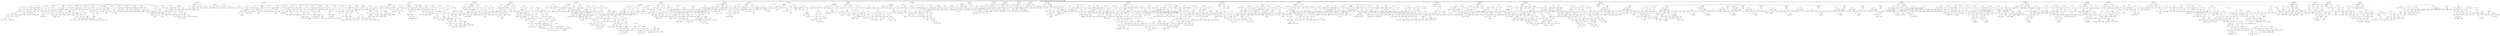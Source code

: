 digraph ast {
node [shape=none];
573448 [label=<<TABLE border='1' cellspacing='0' cellpadding='10' style='rounded' ><TR><TD border='0'>573448</TD><TD border='0'><B>Variable</B></TD></TR><HR/><TR><TD border='0' cellpadding='5'>(2200, 10744)</TD><TD border='0' cellpadding='5'>autoload</TD></TR></TABLE>>];
573449 [label=<<TABLE border='1' cellspacing='0' cellpadding='10' style='rounded' ><TR><TD border='0'>573449</TD><TD border='0'><B>Condition</B></TD></TR></TABLE>>];
573449 -> 573445 [weight=2];
573450 [label=<<TABLE border='1' cellspacing='0' cellpadding='10' style='rounded' ><TR><TD border='0'>573450</TD><TD border='0'><B>StringLiteral</B></TD></TR><HR/><TR><TD border='0' cellpadding='5' colspan='2'>no</TD></TR></TABLE>>];
573451 [label=<<TABLE border='1' cellspacing='0' cellpadding='10' style='rounded' ><TR><TD border='0'>573451</TD><TD border='0'><B>ConditionalTrue</B></TD></TR></TABLE>>];
573451 -> 573450 [weight=2];
573452 [label=<<TABLE border='1' cellspacing='0' cellpadding='10' style='rounded' ><TR><TD border='0'>573452</TD><TD border='0'><B>StringLiteral</B></TD></TR><HR/><TR><TD border='0' cellpadding='5' colspan='2'>yes</TD></TR></TABLE>>];
573453 [label=<<TABLE border='1' cellspacing='0' cellpadding='10' style='rounded' ><TR><TD border='0'>573453</TD><TD border='0'><B>ConditionalFalse</B></TD></TR></TABLE>>];
573453 -> 573452 [weight=2];
573454 [label=<<TABLE border='1' cellspacing='0' cellpadding='10' style='rounded' ><TR><TD border='0'>573454</TD><TD border='0'><B>ConditionalExpression</B></TD></TR></TABLE>>];
573454 -> 573449 [weight=2];
573454 -> 573451 [weight=2];
573454 -> 573453 [weight=2];
573455 [label=<<TABLE border='1' cellspacing='0' cellpadding='10' style='rounded' ><TR><TD border='0'>573455</TD><TD border='0'><B>Block</B></TD></TR></TABLE>>];
573455 -> 573441 [weight=2];
573440 [label=<<TABLE border='1' cellspacing='0' cellpadding='10' style='rounded' ><TR><TD border='0'>573440</TD><TD border='0'><B>PostfixExpression</B></TD></TR></TABLE>>];
573440 -> 573438 [weight=2];
573440 -> 573439 [weight=2];
573441 [label=<<TABLE border='1' cellspacing='0' cellpadding='10' style='rounded' ><TR><TD border='0'>573441</TD><TD border='0'><B>BinOP</B></TD></TR><HR/><TR><TD border='0' cellpadding='5' colspan='2'>=</TD></TR></TABLE>>];
573441 -> 573440 [weight=2];
573441 -> 573454 [weight=2];
573442 [label=<<TABLE border='1' cellspacing='0' cellpadding='10' style='rounded' ><TR><TD border='0'>573442</TD><TD border='0'><B>StringLiteral</B></TD></TR><HR/><TR><TD border='0' cellpadding='5' colspan='2'>no</TD></TR></TABLE>>];
573443 [label=<<TABLE border='1' cellspacing='0' cellpadding='10' style='rounded' ><TR><TD border='0'>573443</TD><TD border='0'><B>RelOP</B></TD></TR><HR/><TR><TD border='0' cellpadding='5' colspan='2'>===</TD></TR></TABLE>>];
573443 -> 573442 [weight=2];
573443 -> 573444 [weight=2];
573444 [label=<<TABLE border='1' cellspacing='0' cellpadding='10' style='rounded' ><TR><TD border='0'>573444</TD><TD border='0'><B>Variable</B></TD></TR><HR/><TR><TD border='0' cellpadding='5'>(2200, 10744)</TD><TD border='0' cellpadding='5'>autoload</TD></TR></TABLE>>];
573445 [label=<<TABLE border='1' cellspacing='0' cellpadding='10' style='rounded' ><TR><TD border='0'>573445</TD><TD border='0'><B>LogicOP</B></TD></TR><HR/><TR><TD border='0' cellpadding='5' colspan='2'>||</TD></TR></TABLE>>];
573445 -> 573443 [weight=2];
573445 -> 573447 [weight=2];
573446 [label=<<TABLE border='1' cellspacing='0' cellpadding='10' style='rounded' ><TR><TD border='0'>573446</TD><TD border='0'><B>False</B></TD></TR><HR/><TR><TD border='0' cellpadding='5' colspan='2'>false</TD></TR></TABLE>>];
573447 [label=<<TABLE border='1' cellspacing='0' cellpadding='10' style='rounded' ><TR><TD border='0'>573447</TD><TD border='0'><B>RelOP</B></TD></TR><HR/><TR><TD border='0' cellpadding='5' colspan='2'>===</TD></TR></TABLE>>];
573447 -> 573446 [weight=2];
573447 -> 573448 [weight=2];
573464 [label=<<TABLE border='1' cellspacing='0' cellpadding='10' style='rounded' ><TR><TD border='0'>573464</TD><TD border='0'><B>BinOP</B></TD></TR><HR/><TR><TD border='0' cellpadding='5' colspan='2'>-&gt;</TD></TR></TABLE>>];
573464 -> 573462 [weight=2];
573464 -> 573463 [weight=2];
573465 [label=<<TABLE border='1' cellspacing='0' cellpadding='10' style='rounded' ><TR><TD border='0'>573465</TD><TD border='0'><B>Variable</B></TD></TR><HR/><TR><TD border='0' cellpadding='5'>(2200, 10747)</TD><TD border='0' cellpadding='5'>update_args</TD></TR></TABLE>>];
573466 [label=<<TABLE border='1' cellspacing='0' cellpadding='10' style='rounded' ><TR><TD border='0'>573466</TD><TD border='0'><B>StringLiteral</B></TD></TR><HR/><TR><TD border='0' cellpadding='5' colspan='2'>option_name</TD></TR></TABLE>>];
573467 [label=<<TABLE border='1' cellspacing='0' cellpadding='10' style='rounded' ><TR><TD border='0'>573467</TD><TD border='0'><B>Variable</B></TD></TR><HR/><TR><TD border='0' cellpadding='5'>(0, 1108)</TD><TD border='0' cellpadding='5'>option</TD></TR></TABLE>>];
573468 [label=<<TABLE border='1' cellspacing='0' cellpadding='10' style='rounded' ><TR><TD border='0'>573468</TD><TD border='0'><B>Array</B></TD></TR></TABLE>>];
573468 -> 573466 [weight=2];
573468 -> 573467 [weight=2];
573469 [label=<<TABLE border='1' cellspacing='0' cellpadding='10' style='rounded' ><TR><TD border='0'>573469</TD><TD border='0'><B>ArgumentList</B></TD></TR></TABLE>>];
573469 -> 573464 [weight=2];
573469 -> 573465 [weight=2];
573469 -> 573468 [weight=2];
573470 [label=<<TABLE border='1' cellspacing='0' cellpadding='10' style='rounded' ><TR><TD border='0'>573470</TD><TD border='0'><B>MethodCall</B></TD></TR><HR/><TR><TD border='0' cellpadding='5' colspan='2'>update</TD></TR></TABLE>>];
573470 -> 573461 [weight=2];
573470 -> 573469 [weight=2];
573471 [label=<<TABLE border='1' cellspacing='0' cellpadding='10' style='rounded' ><TR><TD border='0'>573471</TD><TD border='0'><B>BinOP</B></TD></TR><HR/><TR><TD border='0' cellpadding='5' colspan='2'>-&gt;</TD></TR></TABLE>>];
573471 -> 573460 [weight=2];
573471 -> 573470 [weight=2];
573456 [label=<<TABLE border='1' cellspacing='0' cellpadding='10' style='rounded' ><TR><TD border='0'>573456</TD><TD border='0'><B>IfThenStatement</B></TD></TR></TABLE>>];
573456 -> 573437 [weight=2];
573456 -> 573457 [weight=2];
573457 [label=<<TABLE border='1' cellspacing='0' cellpadding='10' style='rounded' ><TR><TD border='0'>573457</TD><TD border='0'><B>StatementBody</B></TD></TR></TABLE>>];
573457 -> 573455 [weight=2];
573458 [label=<<TABLE border='1' cellspacing='0' cellpadding='10' style='rounded' ><TR><TD border='0'>573458</TD><TD border='0'><B>Variable</B></TD></TR><HR/><TR><TD border='0' cellpadding='5'>(0, 817)</TD><TD border='0' cellpadding='5'>result</TD></TR></TABLE>>];
573459 [label=<<TABLE border='1' cellspacing='0' cellpadding='10' style='rounded' ><TR><TD border='0'>573459</TD><TD border='0'><B>BinOP</B></TD></TR><HR/><TR><TD border='0' cellpadding='5' colspan='2'>=</TD></TR></TABLE>>];
573459 -> 573458 [weight=2];
573459 -> 573471 [weight=2];
573460 [label=<<TABLE border='1' cellspacing='0' cellpadding='10' style='rounded' ><TR><TD border='0'>573460</TD><TD border='0'><B>Variable</B></TD></TR><HR/><TR><TD border='0' cellpadding='5'>(0, 184)</TD><TD border='0' cellpadding='5'>wpdb</TD></TR></TABLE>>];
573461 [label=<<TABLE border='1' cellspacing='0' cellpadding='10' style='rounded' ><TR><TD border='0'>573461</TD><TD border='0'><B>Id</B></TD></TR><HR/><TR><TD border='0' cellpadding='5' colspan='2'>update</TD></TR></TABLE>>];
573462 [label=<<TABLE border='1' cellspacing='0' cellpadding='10' style='rounded' ><TR><TD border='0'>573462</TD><TD border='0'><B>Variable</B></TD></TR><HR/><TR><TD border='0' cellpadding='5'>(0, 184)</TD><TD border='0' cellpadding='5'>wpdb</TD></TR></TABLE>>];
573463 [label=<<TABLE border='1' cellspacing='0' cellpadding='10' style='rounded' ><TR><TD border='0'>573463</TD><TD border='0'><B>Id</B></TD></TR><HR/><TR><TD border='0' cellpadding='5' colspan='2'>options</TD></TR></TABLE>>];
573480 [label=<<TABLE border='1' cellspacing='0' cellpadding='10' style='rounded' ><TR><TD border='0'>573480</TD><TD border='0'><B>Variable</B></TD></TR><HR/><TR><TD border='0' cellpadding='5'>(2200, 10748)</TD><TD border='0' cellpadding='5'>notoptions</TD></TR></TABLE>>];
573481 [label=<<TABLE border='1' cellspacing='0' cellpadding='10' style='rounded' ><TR><TD border='0'>573481</TD><TD border='0'><B>BinOP</B></TD></TR><HR/><TR><TD border='0' cellpadding='5' colspan='2'>=</TD></TR></TABLE>>];
573481 -> 573480 [weight=2];
573481 -> 573486 [weight=2];
573482 [label=<<TABLE border='1' cellspacing='0' cellpadding='10' style='rounded' ><TR><TD border='0'>573482</TD><TD border='0'><B>Id</B></TD></TR><HR/><TR><TD border='0' cellpadding='5' colspan='2'>wp_cache_get</TD></TR></TABLE>>];
573483 [label=<<TABLE border='1' cellspacing='0' cellpadding='10' style='rounded' ><TR><TD border='0'>573483</TD><TD border='0'><B>StringLiteral</B></TD></TR><HR/><TR><TD border='0' cellpadding='5' colspan='2'>notoptions</TD></TR></TABLE>>];
573484 [label=<<TABLE border='1' cellspacing='0' cellpadding='10' style='rounded' ><TR><TD border='0'>573484</TD><TD border='0'><B>StringLiteral</B></TD></TR><HR/><TR><TD border='0' cellpadding='5' colspan='2'>options</TD></TR></TABLE>>];
573485 [label=<<TABLE border='1' cellspacing='0' cellpadding='10' style='rounded' ><TR><TD border='0'>573485</TD><TD border='0'><B>ArgumentList</B></TD></TR></TABLE>>];
573485 -> 573483 [weight=2];
573485 -> 573484 [weight=2];
573486 [label=<<TABLE border='1' cellspacing='0' cellpadding='10' style='rounded' ><TR><TD border='0'>573486</TD><TD border='0'><B>FunctionCall</B></TD></TR><HR/><TR><TD border='0' cellpadding='5' colspan='2'>wp_cache_get</TD></TR></TABLE>>];
573486 -> 573482 [weight=2];
573486 -> 573485 [weight=2];
573487 [label=<<TABLE border='1' cellspacing='0' cellpadding='10' style='rounded' ><TR><TD border='0'>573487</TD><TD border='0'><B>Id</B></TD></TR><HR/><TR><TD border='0' cellpadding='5' colspan='2'>is_array</TD></TR></TABLE>>];
573473 [label=<<TABLE border='1' cellspacing='0' cellpadding='10' style='rounded' ><TR><TD border='0'>573473</TD><TD border='0'><B>Variable</B></TD></TR><HR/><TR><TD border='0' cellpadding='5'>(0, 817)</TD><TD border='0' cellpadding='5'>result</TD></TR></TABLE>>];
573474 [label=<<TABLE border='1' cellspacing='0' cellpadding='10' style='rounded' ><TR><TD border='0'>573474</TD><TD border='0'><B>UnaryOP</B></TD></TR><HR/><TR><TD border='0' cellpadding='5' colspan='2'>!</TD></TR></TABLE>>];
573474 -> 573473 [weight=2];
573475 [label=<<TABLE border='1' cellspacing='0' cellpadding='10' style='rounded' ><TR><TD border='0'>573475</TD><TD border='0'><B>Condition</B></TD></TR></TABLE>>];
573475 -> 573474 [weight=2];
573476 [label=<<TABLE border='1' cellspacing='0' cellpadding='10' style='rounded' ><TR><TD border='0'>573476</TD><TD border='0'><B>False</B></TD></TR><HR/><TR><TD border='0' cellpadding='5' colspan='2'>false</TD></TR></TABLE>>];
573477 [label=<<TABLE border='1' cellspacing='0' cellpadding='10' style='rounded' ><TR><TD border='0'>573477</TD><TD border='0'><B>Return</B></TD></TR></TABLE>>];
573477 -> 573476 [weight=2];
573478 [label=<<TABLE border='1' cellspacing='0' cellpadding='10' style='rounded' ><TR><TD border='0'>573478</TD><TD border='0'><B>IfThenStatement</B></TD></TR></TABLE>>];
573478 -> 573475 [weight=2];
573478 -> 573479 [weight=2];
573479 [label=<<TABLE border='1' cellspacing='0' cellpadding='10' style='rounded' ><TR><TD border='0'>573479</TD><TD border='0'><B>StatementBody</B></TD></TR></TABLE>>];
573479 -> 573477 [weight=2];
573496 [label=<<TABLE border='1' cellspacing='0' cellpadding='10' style='rounded' ><TR><TD border='0'>573496</TD><TD border='0'><B>ArgumentList</B></TD></TR></TABLE>>];
573496 -> 573495 [weight=2];
573497 [label=<<TABLE border='1' cellspacing='0' cellpadding='10' style='rounded' ><TR><TD border='0'>573497</TD><TD border='0'><B>FunctionCall</B></TD></TR><HR/><TR><TD border='0' cellpadding='5' colspan='2'>isset</TD></TR></TABLE>>];
573497 -> 573492 [weight=2];
573497 -> 573496 [weight=2];
573498 [label=<<TABLE border='1' cellspacing='0' cellpadding='10' style='rounded' ><TR><TD border='0'>573498</TD><TD border='0'><B>Condition</B></TD></TR></TABLE>>];
573498 -> 573491 [weight=2];
573499 [label=<<TABLE border='1' cellspacing='0' cellpadding='10' style='rounded' ><TR><TD border='0'>573499</TD><TD border='0'><B>Variable</B></TD></TR><HR/><TR><TD border='0' cellpadding='5'>(2200, 10748)</TD><TD border='0' cellpadding='5'>notoptions</TD></TR></TABLE>>];
573500 [label=<<TABLE border='1' cellspacing='0' cellpadding='10' style='rounded' ><TR><TD border='0'>573500</TD><TD border='0'><B>Variable</B></TD></TR><HR/><TR><TD border='0' cellpadding='5'>(0, 1108)</TD><TD border='0' cellpadding='5'>option</TD></TR></TABLE>>];
573501 [label=<<TABLE border='1' cellspacing='0' cellpadding='10' style='rounded' ><TR><TD border='0'>573501</TD><TD border='0'><B>PostfixExpression</B></TD></TR></TABLE>>];
573501 -> 573499 [weight=2];
573501 -> 573500 [weight=2];
573502 [label=<<TABLE border='1' cellspacing='0' cellpadding='10' style='rounded' ><TR><TD border='0'>573502</TD><TD border='0'><B>ArgumentList</B></TD></TR></TABLE>>];
573502 -> 573501 [weight=2];
573503 [label=<<TABLE border='1' cellspacing='0' cellpadding='10' style='rounded' ><TR><TD border='0'>573503</TD><TD border='0'><B>UnsetStatement</B></TD></TR></TABLE>>];
573503 -> 573502 [weight=2];
573488 [label=<<TABLE border='1' cellspacing='0' cellpadding='10' style='rounded' ><TR><TD border='0'>573488</TD><TD border='0'><B>Variable</B></TD></TR><HR/><TR><TD border='0' cellpadding='5'>(2200, 10748)</TD><TD border='0' cellpadding='5'>notoptions</TD></TR></TABLE>>];
573489 [label=<<TABLE border='1' cellspacing='0' cellpadding='10' style='rounded' ><TR><TD border='0'>573489</TD><TD border='0'><B>ArgumentList</B></TD></TR></TABLE>>];
573489 -> 573488 [weight=2];
573490 [label=<<TABLE border='1' cellspacing='0' cellpadding='10' style='rounded' ><TR><TD border='0'>573490</TD><TD border='0'><B>FunctionCall</B></TD></TR><HR/><TR><TD border='0' cellpadding='5' colspan='2'>is_array</TD></TR></TABLE>>];
573490 -> 573487 [weight=2];
573490 -> 573489 [weight=2];
573491 [label=<<TABLE border='1' cellspacing='0' cellpadding='10' style='rounded' ><TR><TD border='0'>573491</TD><TD border='0'><B>LogicOP</B></TD></TR><HR/><TR><TD border='0' cellpadding='5' colspan='2'>&amp;&amp;</TD></TR></TABLE>>];
573491 -> 573490 [weight=2];
573491 -> 573497 [weight=2];
573492 [label=<<TABLE border='1' cellspacing='0' cellpadding='10' style='rounded' ><TR><TD border='0'>573492</TD><TD border='0'><B>Id</B></TD></TR><HR/><TR><TD border='0' cellpadding='5' colspan='2'>isset</TD></TR></TABLE>>];
573493 [label=<<TABLE border='1' cellspacing='0' cellpadding='10' style='rounded' ><TR><TD border='0'>573493</TD><TD border='0'><B>Variable</B></TD></TR><HR/><TR><TD border='0' cellpadding='5'>(2200, 10748)</TD><TD border='0' cellpadding='5'>notoptions</TD></TR></TABLE>>];
573494 [label=<<TABLE border='1' cellspacing='0' cellpadding='10' style='rounded' ><TR><TD border='0'>573494</TD><TD border='0'><B>Variable</B></TD></TR><HR/><TR><TD border='0' cellpadding='5'>(0, 1108)</TD><TD border='0' cellpadding='5'>option</TD></TR></TABLE>>];
573495 [label=<<TABLE border='1' cellspacing='0' cellpadding='10' style='rounded' ><TR><TD border='0'>573495</TD><TD border='0'><B>PostfixExpression</B></TD></TR></TABLE>>];
573495 -> 573493 [weight=2];
573495 -> 573494 [weight=2];
573512 [label=<<TABLE border='1' cellspacing='0' cellpadding='10' style='rounded' ><TR><TD border='0'>573512</TD><TD border='0'><B>StatementBody</B></TD></TR></TABLE>>];
573512 -> 573510 [weight=2];
573514 [label=<<TABLE border='1' cellspacing='0' cellpadding='10' style='rounded' ><TR><TD border='0'>573514</TD><TD border='0'><B>Id</B></TD></TR><HR/><TR><TD border='0' cellpadding='5' colspan='2'>wp_installing</TD></TR></TABLE>>];
573515 [label=<<TABLE border='1' cellspacing='0' cellpadding='10' style='rounded' ><TR><TD border='0'>573515</TD><TD border='0'><B>ArgumentList</B></TD></TR></TABLE>>];
573516 [label=<<TABLE border='1' cellspacing='0' cellpadding='10' style='rounded' ><TR><TD border='0'>573516</TD><TD border='0'><B>FunctionCall</B></TD></TR><HR/><TR><TD border='0' cellpadding='5' colspan='2'>wp_installing</TD></TR></TABLE>>];
573516 -> 573514 [weight=2];
573516 -> 573515 [weight=2];
573517 [label=<<TABLE border='1' cellspacing='0' cellpadding='10' style='rounded' ><TR><TD border='0'>573517</TD><TD border='0'><B>UnaryOP</B></TD></TR><HR/><TR><TD border='0' cellpadding='5' colspan='2'>!</TD></TR></TABLE>>];
573517 -> 573516 [weight=2];
573518 [label=<<TABLE border='1' cellspacing='0' cellpadding='10' style='rounded' ><TR><TD border='0'>573518</TD><TD border='0'><B>Condition</B></TD></TR></TABLE>>];
573518 -> 573517 [weight=2];
573519 [label=<<TABLE border='1' cellspacing='0' cellpadding='10' style='rounded' ><TR><TD border='0'>573519</TD><TD border='0'><B>Variable</B></TD></TR><HR/><TR><TD border='0' cellpadding='5'>(2200, 10749)</TD><TD border='0' cellpadding='5'>alloptions</TD></TR></TABLE>>];
573504 [label=<<TABLE border='1' cellspacing='0' cellpadding='10' style='rounded' ><TR><TD border='0'>573504</TD><TD border='0'><B>Id</B></TD></TR><HR/><TR><TD border='0' cellpadding='5' colspan='2'>wp_cache_set</TD></TR></TABLE>>];
573505 [label=<<TABLE border='1' cellspacing='0' cellpadding='10' style='rounded' ><TR><TD border='0'>573505</TD><TD border='0'><B>StringLiteral</B></TD></TR><HR/><TR><TD border='0' cellpadding='5' colspan='2'>notoptions</TD></TR></TABLE>>];
573506 [label=<<TABLE border='1' cellspacing='0' cellpadding='10' style='rounded' ><TR><TD border='0'>573506</TD><TD border='0'><B>Variable</B></TD></TR><HR/><TR><TD border='0' cellpadding='5'>(2200, 10748)</TD><TD border='0' cellpadding='5'>notoptions</TD></TR></TABLE>>];
573507 [label=<<TABLE border='1' cellspacing='0' cellpadding='10' style='rounded' ><TR><TD border='0'>573507</TD><TD border='0'><B>StringLiteral</B></TD></TR><HR/><TR><TD border='0' cellpadding='5' colspan='2'>options</TD></TR></TABLE>>];
573508 [label=<<TABLE border='1' cellspacing='0' cellpadding='10' style='rounded' ><TR><TD border='0'>573508</TD><TD border='0'><B>ArgumentList</B></TD></TR></TABLE>>];
573508 -> 573505 [weight=2];
573508 -> 573506 [weight=2];
573508 -> 573507 [weight=2];
573509 [label=<<TABLE border='1' cellspacing='0' cellpadding='10' style='rounded' ><TR><TD border='0'>573509</TD><TD border='0'><B>FunctionCall</B></TD></TR><HR/><TR><TD border='0' cellpadding='5' colspan='2'>wp_cache_set</TD></TR></TABLE>>];
573509 -> 573504 [weight=2];
573509 -> 573508 [weight=2];
573510 [label=<<TABLE border='1' cellspacing='0' cellpadding='10' style='rounded' ><TR><TD border='0'>573510</TD><TD border='0'><B>Block</B></TD></TR></TABLE>>];
573510 -> 573503 [weight=2];
573510 -> 573509 [weight=2];
573511 [label=<<TABLE border='1' cellspacing='0' cellpadding='10' style='rounded' ><TR><TD border='0'>573511</TD><TD border='0'><B>IfThenStatement</B></TD></TR></TABLE>>];
573511 -> 573498 [weight=2];
573511 -> 573512 [weight=2];
573528 [label=<<TABLE border='1' cellspacing='0' cellpadding='10' style='rounded' ><TR><TD border='0'>573528</TD><TD border='0'><B>ArgumentList</B></TD></TR></TABLE>>];
573528 -> 573527 [weight=2];
573529 [label=<<TABLE border='1' cellspacing='0' cellpadding='10' style='rounded' ><TR><TD border='0'>573529</TD><TD border='0'><B>FunctionCall</B></TD></TR><HR/><TR><TD border='0' cellpadding='5' colspan='2'>isset</TD></TR></TABLE>>];
573529 -> 573524 [weight=2];
573529 -> 573528 [weight=2];
573530 [label=<<TABLE border='1' cellspacing='0' cellpadding='10' style='rounded' ><TR><TD border='0'>573530</TD><TD border='0'><B>Condition</B></TD></TR></TABLE>>];
573530 -> 573529 [weight=2];
573531 [label=<<TABLE border='1' cellspacing='0' cellpadding='10' style='rounded' ><TR><TD border='0'>573531</TD><TD border='0'><B>Variable</B></TD></TR><HR/><TR><TD border='0' cellpadding='5'>(2200, 10749)</TD><TD border='0' cellpadding='5'>alloptions</TD></TR></TABLE>>];
573532 [label=<<TABLE border='1' cellspacing='0' cellpadding='10' style='rounded' ><TR><TD border='0'>573532</TD><TD border='0'><B>Variable</B></TD></TR><HR/><TR><TD border='0' cellpadding='5'>(0, 1108)</TD><TD border='0' cellpadding='5'>option</TD></TR></TABLE>>];
573533 [label=<<TABLE border='1' cellspacing='0' cellpadding='10' style='rounded' ><TR><TD border='0'>573533</TD><TD border='0'><B>PostfixExpression</B></TD></TR></TABLE>>];
573533 -> 573531 [weight=2];
573533 -> 573532 [weight=2];
573534 [label=<<TABLE border='1' cellspacing='0' cellpadding='10' style='rounded' ><TR><TD border='0'>573534</TD><TD border='0'><B>BinOP</B></TD></TR><HR/><TR><TD border='0' cellpadding='5' colspan='2'>=</TD></TR></TABLE>>];
573534 -> 573533 [weight=2];
573534 -> 573535 [weight=2];
573535 [label=<<TABLE border='1' cellspacing='0' cellpadding='10' style='rounded' ><TR><TD border='0'>573535</TD><TD border='0'><B>Variable</B></TD></TR><HR/><TR><TD border='0' cellpadding='5'>(2200, 10746)</TD><TD border='0' cellpadding='5'>serialized_value</TD></TR></TABLE>>];
573520 [label=<<TABLE border='1' cellspacing='0' cellpadding='10' style='rounded' ><TR><TD border='0'>573520</TD><TD border='0'><B>BinOP</B></TD></TR><HR/><TR><TD border='0' cellpadding='5' colspan='2'>=</TD></TR></TABLE>>];
573520 -> 573519 [weight=2];
573520 -> 573523 [weight=2];
573521 [label=<<TABLE border='1' cellspacing='0' cellpadding='10' style='rounded' ><TR><TD border='0'>573521</TD><TD border='0'><B>Id</B></TD></TR><HR/><TR><TD border='0' cellpadding='5' colspan='2'>wp_load_alloptions</TD></TR></TABLE>>];
573522 [label=<<TABLE border='1' cellspacing='0' cellpadding='10' style='rounded' ><TR><TD border='0'>573522</TD><TD border='0'><B>ArgumentList</B></TD></TR></TABLE>>];
573523 [label=<<TABLE border='1' cellspacing='0' cellpadding='10' style='rounded' ><TR><TD border='0'>573523</TD><TD border='0'><B>FunctionCall</B></TD></TR><HR/><TR><TD border='0' cellpadding='5' colspan='2'>wp_load_alloptions</TD></TR></TABLE>>];
573523 -> 573521 [weight=2];
573523 -> 573522 [weight=2];
573524 [label=<<TABLE border='1' cellspacing='0' cellpadding='10' style='rounded' ><TR><TD border='0'>573524</TD><TD border='0'><B>Id</B></TD></TR><HR/><TR><TD border='0' cellpadding='5' colspan='2'>isset</TD></TR></TABLE>>];
573525 [label=<<TABLE border='1' cellspacing='0' cellpadding='10' style='rounded' ><TR><TD border='0'>573525</TD><TD border='0'><B>Variable</B></TD></TR><HR/><TR><TD border='0' cellpadding='5'>(2200, 10749)</TD><TD border='0' cellpadding='5'>alloptions</TD></TR></TABLE>>];
573526 [label=<<TABLE border='1' cellspacing='0' cellpadding='10' style='rounded' ><TR><TD border='0'>573526</TD><TD border='0'><B>Variable</B></TD></TR><HR/><TR><TD border='0' cellpadding='5'>(0, 1108)</TD><TD border='0' cellpadding='5'>option</TD></TR></TABLE>>];
573527 [label=<<TABLE border='1' cellspacing='0' cellpadding='10' style='rounded' ><TR><TD border='0'>573527</TD><TD border='0'><B>PostfixExpression</B></TD></TR></TABLE>>];
573527 -> 573525 [weight=2];
573527 -> 573526 [weight=2];
573544 [label=<<TABLE border='1' cellspacing='0' cellpadding='10' style='rounded' ><TR><TD border='0'>573544</TD><TD border='0'><B>StatementBody</B></TD></TR></TABLE>>];
573544 -> 573542 [weight=2];
573545 [label=<<TABLE border='1' cellspacing='0' cellpadding='10' style='rounded' ><TR><TD border='0'>573545</TD><TD border='0'><B>Id</B></TD></TR><HR/><TR><TD border='0' cellpadding='5' colspan='2'>wp_cache_set</TD></TR></TABLE>>];
573546 [label=<<TABLE border='1' cellspacing='0' cellpadding='10' style='rounded' ><TR><TD border='0'>573546</TD><TD border='0'><B>Variable</B></TD></TR><HR/><TR><TD border='0' cellpadding='5'>(0, 1108)</TD><TD border='0' cellpadding='5'>option</TD></TR></TABLE>>];
573547 [label=<<TABLE border='1' cellspacing='0' cellpadding='10' style='rounded' ><TR><TD border='0'>573547</TD><TD border='0'><B>Variable</B></TD></TR><HR/><TR><TD border='0' cellpadding='5'>(2200, 10746)</TD><TD border='0' cellpadding='5'>serialized_value</TD></TR></TABLE>>];
573548 [label=<<TABLE border='1' cellspacing='0' cellpadding='10' style='rounded' ><TR><TD border='0'>573548</TD><TD border='0'><B>StringLiteral</B></TD></TR><HR/><TR><TD border='0' cellpadding='5' colspan='2'>options</TD></TR></TABLE>>];
573549 [label=<<TABLE border='1' cellspacing='0' cellpadding='10' style='rounded' ><TR><TD border='0'>573549</TD><TD border='0'><B>ArgumentList</B></TD></TR></TABLE>>];
573549 -> 573546 [weight=2];
573549 -> 573547 [weight=2];
573549 -> 573548 [weight=2];
573550 [label=<<TABLE border='1' cellspacing='0' cellpadding='10' style='rounded' ><TR><TD border='0'>573550</TD><TD border='0'><B>FunctionCall</B></TD></TR><HR/><TR><TD border='0' cellpadding='5' colspan='2'>wp_cache_set</TD></TR></TABLE>>];
573550 -> 573545 [weight=2];
573550 -> 573549 [weight=2];
573551 [label=<<TABLE border='1' cellspacing='0' cellpadding='10' style='rounded' ><TR><TD border='0'>573551</TD><TD border='0'><B>Block</B></TD></TR></TABLE>>];
573551 -> 573550 [weight=2];
573536 [label=<<TABLE border='1' cellspacing='0' cellpadding='10' style='rounded' ><TR><TD border='0'>573536</TD><TD border='0'><B>Id</B></TD></TR><HR/><TR><TD border='0' cellpadding='5' colspan='2'>wp_cache_set</TD></TR></TABLE>>];
573537 [label=<<TABLE border='1' cellspacing='0' cellpadding='10' style='rounded' ><TR><TD border='0'>573537</TD><TD border='0'><B>StringLiteral</B></TD></TR><HR/><TR><TD border='0' cellpadding='5' colspan='2'>alloptions</TD></TR></TABLE>>];
573538 [label=<<TABLE border='1' cellspacing='0' cellpadding='10' style='rounded' ><TR><TD border='0'>573538</TD><TD border='0'><B>Variable</B></TD></TR><HR/><TR><TD border='0' cellpadding='5'>(2200, 10749)</TD><TD border='0' cellpadding='5'>alloptions</TD></TR></TABLE>>];
573539 [label=<<TABLE border='1' cellspacing='0' cellpadding='10' style='rounded' ><TR><TD border='0'>573539</TD><TD border='0'><B>StringLiteral</B></TD></TR><HR/><TR><TD border='0' cellpadding='5' colspan='2'>options</TD></TR></TABLE>>];
573540 [label=<<TABLE border='1' cellspacing='0' cellpadding='10' style='rounded' ><TR><TD border='0'>573540</TD><TD border='0'><B>ArgumentList</B></TD></TR></TABLE>>];
573540 -> 573537 [weight=2];
573540 -> 573538 [weight=2];
573540 -> 573539 [weight=2];
573541 [label=<<TABLE border='1' cellspacing='0' cellpadding='10' style='rounded' ><TR><TD border='0'>573541</TD><TD border='0'><B>FunctionCall</B></TD></TR><HR/><TR><TD border='0' cellpadding='5' colspan='2'>wp_cache_set</TD></TR></TABLE>>];
573541 -> 573536 [weight=2];
573541 -> 573540 [weight=2];
573542 [label=<<TABLE border='1' cellspacing='0' cellpadding='10' style='rounded' ><TR><TD border='0'>573542</TD><TD border='0'><B>Block</B></TD></TR></TABLE>>];
573542 -> 573534 [weight=2];
573542 -> 573541 [weight=2];
573543 [label=<<TABLE border='1' cellspacing='0' cellpadding='10' style='rounded' ><TR><TD border='0'>573543</TD><TD border='0'><B>IfThenElseStatement</B></TD></TR></TABLE>>];
573543 -> 573530 [weight=2];
573543 -> 573544 [weight=2];
573543 -> 573553 [weight=2];
573560 [label=<<TABLE border='1' cellspacing='0' cellpadding='10' style='rounded' ><TR><TD border='0'>573560</TD><TD border='0'><B>Variable</B></TD></TR><HR/><TR><TD border='0' cellpadding='5'>(0, 3800)</TD><TD border='0' cellpadding='5'>value</TD></TR></TABLE>>];
573561 [label=<<TABLE border='1' cellspacing='0' cellpadding='10' style='rounded' ><TR><TD border='0'>573561</TD><TD border='0'><B>Variable</B></TD></TR><HR/><TR><TD border='0' cellpadding='5'>(0, 1108)</TD><TD border='0' cellpadding='5'>option</TD></TR></TABLE>>];
573562 [label=<<TABLE border='1' cellspacing='0' cellpadding='10' style='rounded' ><TR><TD border='0'>573562</TD><TD border='0'><B>ArgumentList</B></TD></TR></TABLE>>];
573562 -> 573558 [weight=2];
573562 -> 573559 [weight=2];
573562 -> 573560 [weight=2];
573562 -> 573561 [weight=2];
573563 [label=<<TABLE border='1' cellspacing='0' cellpadding='10' style='rounded' ><TR><TD border='0'>573563</TD><TD border='0'><B>FunctionCall</B></TD></TR><HR/><TR><TD border='0' cellpadding='5' colspan='2'>do_action</TD></TR></TABLE>>];
573563 -> 573557 [weight=2];
573563 -> 573562 [weight=2];
573564 [label=<<TABLE border='1' cellspacing='0' cellpadding='10' style='rounded' ><TR><TD border='0'>573564</TD><TD border='0'><B>Id</B></TD></TR><HR/><TR><TD border='0' cellpadding='5' colspan='2'>do_action</TD></TR></TABLE>>];
573565 [label=<<TABLE border='1' cellspacing='0' cellpadding='10' style='rounded' ><TR><TD border='0'>573565</TD><TD border='0'><B>StringLiteral</B></TD></TR><HR/><TR><TD border='0' cellpadding='5' colspan='2'>updated_option</TD></TR></TABLE>>];
573566 [label=<<TABLE border='1' cellspacing='0' cellpadding='10' style='rounded' ><TR><TD border='0'>573566</TD><TD border='0'><B>Variable</B></TD></TR><HR/><TR><TD border='0' cellpadding='5'>(0, 1108)</TD><TD border='0' cellpadding='5'>option</TD></TR></TABLE>>];
573567 [label=<<TABLE border='1' cellspacing='0' cellpadding='10' style='rounded' ><TR><TD border='0'>573567</TD><TD border='0'><B>Variable</B></TD></TR><HR/><TR><TD border='0' cellpadding='5'>(2200, 10745)</TD><TD border='0' cellpadding='5'>old_value</TD></TR></TABLE>>];
573553 [label=<<TABLE border='1' cellspacing='0' cellpadding='10' style='rounded' ><TR><TD border='0'>573553</TD><TD border='0'><B>StatementBody</B></TD></TR></TABLE>>];
573553 -> 573551 [weight=2];
573554 [label=<<TABLE border='1' cellspacing='0' cellpadding='10' style='rounded' ><TR><TD border='0'>573554</TD><TD border='0'><B>Block</B></TD></TR></TABLE>>];
573554 -> 573520 [weight=2];
573554 -> 573543 [weight=2];
573555 [label=<<TABLE border='1' cellspacing='0' cellpadding='10' style='rounded' ><TR><TD border='0'>573555</TD><TD border='0'><B>IfThenStatement</B></TD></TR></TABLE>>];
573555 -> 573518 [weight=2];
573555 -> 573556 [weight=2];
573556 [label=<<TABLE border='1' cellspacing='0' cellpadding='10' style='rounded' ><TR><TD border='0'>573556</TD><TD border='0'><B>StatementBody</B></TD></TR></TABLE>>];
573556 -> 573554 [weight=2];
573557 [label=<<TABLE border='1' cellspacing='0' cellpadding='10' style='rounded' ><TR><TD border='0'>573557</TD><TD border='0'><B>Id</B></TD></TR><HR/><TR><TD border='0' cellpadding='5' colspan='2'>do_action</TD></TR></TABLE>>];
573558 [label=<<TABLE border='1' cellspacing='0' cellpadding='10' style='rounded' ><TR><TD border='0'>573558</TD><TD border='0'><B>StringExpression</B></TD></TR><HR/><TR><TD border='0' cellpadding='5' colspan='2'>update_option_</TD></TR></TABLE>>];
573559 [label=<<TABLE border='1' cellspacing='0' cellpadding='10' style='rounded' ><TR><TD border='0'>573559</TD><TD border='0'><B>Variable</B></TD></TR><HR/><TR><TD border='0' cellpadding='5'>(2200, 10745)</TD><TD border='0' cellpadding='5'>old_value</TD></TR></TABLE>>];
573576 [label=<<TABLE border='1' cellspacing='0' cellpadding='10' style='rounded' ><TR><TD border='0'>573576</TD><TD border='0'><B>ReturnValueFunction</B></TD></TR><HR/><TR><TD border='0' cellpadding='5' colspan='2'>add_option</TD></TR></TABLE>>];
573576 -> 573575 [weight=2];
573577 [label=<<TABLE border='1' cellspacing='0' cellpadding='10' style='rounded' ><TR><TD border='0'>573577</TD><TD border='0'><B>Variable</B></TD></TR><HR/><TR><TD border='0' cellpadding='5'>(0, 1108)</TD><TD border='0' cellpadding='5'>option</TD></TR></TABLE>>];
573578 [label=<<TABLE border='1' cellspacing='0' cellpadding='10' style='rounded' ><TR><TD border='0'>573578</TD><TD border='0'><B>ValueParameter</B></TD></TR></TABLE>>];
573578 -> 573577 [weight=2];
573579 [label=<<TABLE border='1' cellspacing='0' cellpadding='10' style='rounded' ><TR><TD border='0'>573579</TD><TD border='0'><B>Variable</B></TD></TR><HR/><TR><TD border='0' cellpadding='5'>(0, 3800)</TD><TD border='0' cellpadding='5'>value</TD></TR></TABLE>>];
573580 [label=<<TABLE border='1' cellspacing='0' cellpadding='10' style='rounded' ><TR><TD border='0'>573580</TD><TD border='0'><B>StringLiteral</B></TD></TR><HR/><TR><TD border='0' cellpadding='5' colspan='2'></TD></TR></TABLE>>];
573581 [label=<<TABLE border='1' cellspacing='0' cellpadding='10' style='rounded' ><TR><TD border='0'>573581</TD><TD border='0'><B>OptValueParameter</B></TD></TR></TABLE>>];
573581 -> 573579 [weight=2];
573581 -> 573580 [weight=2];
573582 [label=<<TABLE border='1' cellspacing='0' cellpadding='10' style='rounded' ><TR><TD border='0'>573582</TD><TD border='0'><B>Variable</B></TD></TR><HR/><TR><TD border='0' cellpadding='5'>(2201, 10750)</TD><TD border='0' cellpadding='5'>deprecated</TD></TR></TABLE>>];
573583 [label=<<TABLE border='1' cellspacing='0' cellpadding='10' style='rounded' ><TR><TD border='0'>573583</TD><TD border='0'><B>StringLiteral</B></TD></TR><HR/><TR><TD border='0' cellpadding='5' colspan='2'></TD></TR></TABLE>>];
573568 [label=<<TABLE border='1' cellspacing='0' cellpadding='10' style='rounded' ><TR><TD border='0'>573568</TD><TD border='0'><B>Variable</B></TD></TR><HR/><TR><TD border='0' cellpadding='5'>(0, 3800)</TD><TD border='0' cellpadding='5'>value</TD></TR></TABLE>>];
573569 [label=<<TABLE border='1' cellspacing='0' cellpadding='10' style='rounded' ><TR><TD border='0'>573569</TD><TD border='0'><B>ArgumentList</B></TD></TR></TABLE>>];
573569 -> 573565 [weight=2];
573569 -> 573566 [weight=2];
573569 -> 573567 [weight=2];
573569 -> 573568 [weight=2];
573570 [label=<<TABLE border='1' cellspacing='0' cellpadding='10' style='rounded' ><TR><TD border='0'>573570</TD><TD border='0'><B>FunctionCall</B></TD></TR><HR/><TR><TD border='0' cellpadding='5' colspan='2'>do_action</TD></TR></TABLE>>];
573570 -> 573564 [weight=2];
573570 -> 573569 [weight=2];
573571 [label=<<TABLE border='1' cellspacing='0' cellpadding='10' style='rounded' ><TR><TD border='0'>573571</TD><TD border='0'><B>True</B></TD></TR><HR/><TR><TD border='0' cellpadding='5' colspan='2'>true</TD></TR></TABLE>>];
573572 [label=<<TABLE border='1' cellspacing='0' cellpadding='10' style='rounded' ><TR><TD border='0'>573572</TD><TD border='0'><B>Return</B></TD></TR></TABLE>>];
573572 -> 573571 [weight=2];
573573 [label=<<TABLE border='1' cellspacing='0' cellpadding='10' style='rounded' ><TR><TD border='0'>573573</TD><TD border='0'><B>Block</B></TD></TR></TABLE>>];
573573 -> 573303 [weight=2];
573573 -> 573305 [weight=2];
573573 -> 573317 [weight=2];
573573 -> 573322 [weight=2];
573573 -> 573333 [weight=2];
573573 -> 573336 [weight=2];
573573 -> 573343 [weight=2];
573573 -> 573349 [weight=2];
573573 -> 573358 [weight=2];
573573 -> 573383 [weight=2];
573573 -> 573414 [weight=2];
573573 -> 573417 [weight=2];
573573 -> 573428 [weight=2];
573573 -> 573430 [weight=2];
573573 -> 573456 [weight=2];
573573 -> 573459 [weight=2];
573573 -> 573478 [weight=2];
573573 -> 573481 [weight=2];
573573 -> 573511 [weight=2];
573573 -> 573555 [weight=2];
573573 -> 573563 [weight=2];
573573 -> 573570 [weight=2];
573573 -> 573572 [weight=2];
573574 [label=<<TABLE border='1' cellspacing='0' cellpadding='10' style='rounded' ><TR><TD border='0'>573574</TD><TD border='0'><B>FunctionStatement</B></TD></TR><HR/><TR><TD border='0' cellpadding='5'>Scope</TD><TD border='0' cellpadding='5'>2200</TD></TR><HR/><TR><TD border='0' cellpadding='5' colspan='2'>update_option</TD></TR></TABLE>>];
573574 -> 573292 [weight=2];
573574 -> 573300 [weight=2];
573574 -> 573573 [weight=2];
573575 [label=<<TABLE border='1' cellspacing='0' cellpadding='10' style='rounded' ><TR><TD border='0'>573575</TD><TD border='0'><B>Id</B></TD></TR><HR/><TR><TD border='0' cellpadding='5' colspan='2'>add_option</TD></TR></TABLE>>];
573593 [label=<<TABLE border='1' cellspacing='0' cellpadding='10' style='rounded' ><TR><TD border='0'>573593</TD><TD border='0'><B>Id</B></TD></TR><HR/><TR><TD border='0' cellpadding='5' colspan='2'>empty</TD></TR></TABLE>>];
573594 [label=<<TABLE border='1' cellspacing='0' cellpadding='10' style='rounded' ><TR><TD border='0'>573594</TD><TD border='0'><B>Variable</B></TD></TR><HR/><TR><TD border='0' cellpadding='5'>(2201, 10750)</TD><TD border='0' cellpadding='5'>deprecated</TD></TR></TABLE>>];
573595 [label=<<TABLE border='1' cellspacing='0' cellpadding='10' style='rounded' ><TR><TD border='0'>573595</TD><TD border='0'><B>ArgumentList</B></TD></TR></TABLE>>];
573595 -> 573594 [weight=2];
573596 [label=<<TABLE border='1' cellspacing='0' cellpadding='10' style='rounded' ><TR><TD border='0'>573596</TD><TD border='0'><B>FunctionCall</B></TD></TR><HR/><TR><TD border='0' cellpadding='5' colspan='2'>empty</TD></TR></TABLE>>];
573596 -> 573593 [weight=2];
573596 -> 573595 [weight=2];
573597 [label=<<TABLE border='1' cellspacing='0' cellpadding='10' style='rounded' ><TR><TD border='0'>573597</TD><TD border='0'><B>UnaryOP</B></TD></TR><HR/><TR><TD border='0' cellpadding='5' colspan='2'>!</TD></TR></TABLE>>];
573597 -> 573596 [weight=2];
573598 [label=<<TABLE border='1' cellspacing='0' cellpadding='10' style='rounded' ><TR><TD border='0'>573598</TD><TD border='0'><B>Condition</B></TD></TR></TABLE>>];
573598 -> 573597 [weight=2];
573599 [label=<<TABLE border='1' cellspacing='0' cellpadding='10' style='rounded' ><TR><TD border='0'>573599</TD><TD border='0'><B>Id</B></TD></TR><HR/><TR><TD border='0' cellpadding='5' colspan='2'>_deprecated_argument</TD></TR></TABLE>>];
573584 [label=<<TABLE border='1' cellspacing='0' cellpadding='10' style='rounded' ><TR><TD border='0'>573584</TD><TD border='0'><B>OptValueParameter</B></TD></TR></TABLE>>];
573584 -> 573582 [weight=2];
573584 -> 573583 [weight=2];
573585 [label=<<TABLE border='1' cellspacing='0' cellpadding='10' style='rounded' ><TR><TD border='0'>573585</TD><TD border='0'><B>Variable</B></TD></TR><HR/><TR><TD border='0' cellpadding='5'>(2201, 10751)</TD><TD border='0' cellpadding='5'>autoload</TD></TR></TABLE>>];
573586 [label=<<TABLE border='1' cellspacing='0' cellpadding='10' style='rounded' ><TR><TD border='0'>573586</TD><TD border='0'><B>StringLiteral</B></TD></TR><HR/><TR><TD border='0' cellpadding='5' colspan='2'>yes</TD></TR></TABLE>>];
573587 [label=<<TABLE border='1' cellspacing='0' cellpadding='10' style='rounded' ><TR><TD border='0'>573587</TD><TD border='0'><B>OptValueParameter</B></TD></TR></TABLE>>];
573587 -> 573585 [weight=2];
573587 -> 573586 [weight=2];
573588 [label=<<TABLE border='1' cellspacing='0' cellpadding='10' style='rounded' ><TR><TD border='0'>573588</TD><TD border='0'><B>ParameterList</B></TD></TR></TABLE>>];
573588 -> 573578 [weight=2];
573588 -> 573581 [weight=2];
573588 -> 573584 [weight=2];
573588 -> 573587 [weight=2];
573589 [label=<<TABLE border='1' cellspacing='0' cellpadding='10' style='rounded' ><TR><TD border='0'>573589</TD><TD border='0'><B>Global</B></TD></TR><HR/><TR><TD border='0' cellpadding='5' colspan='2'>global</TD></TR></TABLE>>];
573590 [label=<<TABLE border='1' cellspacing='0' cellpadding='10' style='rounded' ><TR><TD border='0'>573590</TD><TD border='0'><B>Variable</B></TD></TR><HR/><TR><TD border='0' cellpadding='5'>(0, 184)</TD><TD border='0' cellpadding='5'>wpdb</TD></TR></TABLE>>];
573591 [label=<<TABLE border='1' cellspacing='0' cellpadding='10' style='rounded' ><TR><TD border='0'>573591</TD><TD border='0'><B>VariableStatement</B></TD></TR></TABLE>>];
573591 -> 573589 [weight=2];
573591 -> 573590 [weight=2];
573608 [label=<<TABLE border='1' cellspacing='0' cellpadding='10' style='rounded' ><TR><TD border='0'>573608</TD><TD border='0'><B>Id</B></TD></TR><HR/><TR><TD border='0' cellpadding='5' colspan='2'>trim</TD></TR></TABLE>>];
573609 [label=<<TABLE border='1' cellspacing='0' cellpadding='10' style='rounded' ><TR><TD border='0'>573609</TD><TD border='0'><B>Variable</B></TD></TR><HR/><TR><TD border='0' cellpadding='5'>(0, 1108)</TD><TD border='0' cellpadding='5'>option</TD></TR></TABLE>>];
573610 [label=<<TABLE border='1' cellspacing='0' cellpadding='10' style='rounded' ><TR><TD border='0'>573610</TD><TD border='0'><B>ArgumentList</B></TD></TR></TABLE>>];
573610 -> 573609 [weight=2];
573611 [label=<<TABLE border='1' cellspacing='0' cellpadding='10' style='rounded' ><TR><TD border='0'>573611</TD><TD border='0'><B>FunctionCall</B></TD></TR><HR/><TR><TD border='0' cellpadding='5' colspan='2'>trim</TD></TR></TABLE>>];
573611 -> 573608 [weight=2];
573611 -> 573610 [weight=2];
573612 [label=<<TABLE border='1' cellspacing='0' cellpadding='10' style='rounded' ><TR><TD border='0'>573612</TD><TD border='0'><B>Id</B></TD></TR><HR/><TR><TD border='0' cellpadding='5' colspan='2'>empty</TD></TR></TABLE>>];
573613 [label=<<TABLE border='1' cellspacing='0' cellpadding='10' style='rounded' ><TR><TD border='0'>573613</TD><TD border='0'><B>Variable</B></TD></TR><HR/><TR><TD border='0' cellpadding='5'>(0, 1108)</TD><TD border='0' cellpadding='5'>option</TD></TR></TABLE>>];
573614 [label=<<TABLE border='1' cellspacing='0' cellpadding='10' style='rounded' ><TR><TD border='0'>573614</TD><TD border='0'><B>ArgumentList</B></TD></TR></TABLE>>];
573614 -> 573613 [weight=2];
573615 [label=<<TABLE border='1' cellspacing='0' cellpadding='10' style='rounded' ><TR><TD border='0'>573615</TD><TD border='0'><B>FunctionCall</B></TD></TR><HR/><TR><TD border='0' cellpadding='5' colspan='2'>empty</TD></TR></TABLE>>];
573615 -> 573612 [weight=2];
573615 -> 573614 [weight=2];
573600 [label=<<TABLE border='1' cellspacing='0' cellpadding='10' style='rounded' ><TR><TD border='0'>573600</TD><TD border='0'><B>Id</B></TD></TR><HR/><TR><TD border='0' cellpadding='5' colspan='2'>__FUNCTION__</TD></TR></TABLE>>];
573601 [label=<<TABLE border='1' cellspacing='0' cellpadding='10' style='rounded' ><TR><TD border='0'>573601</TD><TD border='0'><B>StringLiteral</B></TD></TR><HR/><TR><TD border='0' cellpadding='5' colspan='2'>2.3.0</TD></TR></TABLE>>];
573602 [label=<<TABLE border='1' cellspacing='0' cellpadding='10' style='rounded' ><TR><TD border='0'>573602</TD><TD border='0'><B>ArgumentList</B></TD></TR></TABLE>>];
573602 -> 573600 [weight=2];
573602 -> 573601 [weight=2];
573603 [label=<<TABLE border='1' cellspacing='0' cellpadding='10' style='rounded' ><TR><TD border='0'>573603</TD><TD border='0'><B>FunctionCall</B></TD></TR><HR/><TR><TD border='0' cellpadding='5' colspan='2'>_deprecated_argument</TD></TR></TABLE>>];
573603 -> 573599 [weight=2];
573603 -> 573602 [weight=2];
573604 [label=<<TABLE border='1' cellspacing='0' cellpadding='10' style='rounded' ><TR><TD border='0'>573604</TD><TD border='0'><B>IfThenStatement</B></TD></TR></TABLE>>];
573604 -> 573598 [weight=2];
573604 -> 573605 [weight=2];
573605 [label=<<TABLE border='1' cellspacing='0' cellpadding='10' style='rounded' ><TR><TD border='0'>573605</TD><TD border='0'><B>StatementBody</B></TD></TR></TABLE>>];
573605 -> 573603 [weight=2];
573606 [label=<<TABLE border='1' cellspacing='0' cellpadding='10' style='rounded' ><TR><TD border='0'>573606</TD><TD border='0'><B>Variable</B></TD></TR><HR/><TR><TD border='0' cellpadding='5'>(0, 1108)</TD><TD border='0' cellpadding='5'>option</TD></TR></TABLE>>];
573607 [label=<<TABLE border='1' cellspacing='0' cellpadding='10' style='rounded' ><TR><TD border='0'>573607</TD><TD border='0'><B>BinOP</B></TD></TR><HR/><TR><TD border='0' cellpadding='5' colspan='2'>=</TD></TR></TABLE>>];
573607 -> 573606 [weight=2];
573607 -> 573611 [weight=2];
573624 [label=<<TABLE border='1' cellspacing='0' cellpadding='10' style='rounded' ><TR><TD border='0'>573624</TD><TD border='0'><B>FunctionCall</B></TD></TR><HR/><TR><TD border='0' cellpadding='5' colspan='2'>wp_protect_special_option</TD></TR></TABLE>>];
573624 -> 573621 [weight=2];
573624 -> 573623 [weight=2];
573625 [label=<<TABLE border='1' cellspacing='0' cellpadding='10' style='rounded' ><TR><TD border='0'>573625</TD><TD border='0'><B>Id</B></TD></TR><HR/><TR><TD border='0' cellpadding='5' colspan='2'>is_object</TD></TR></TABLE>>];
573626 [label=<<TABLE border='1' cellspacing='0' cellpadding='10' style='rounded' ><TR><TD border='0'>573626</TD><TD border='0'><B>Variable</B></TD></TR><HR/><TR><TD border='0' cellpadding='5'>(0, 3800)</TD><TD border='0' cellpadding='5'>value</TD></TR></TABLE>>];
573627 [label=<<TABLE border='1' cellspacing='0' cellpadding='10' style='rounded' ><TR><TD border='0'>573627</TD><TD border='0'><B>ArgumentList</B></TD></TR></TABLE>>];
573627 -> 573626 [weight=2];
573628 [label=<<TABLE border='1' cellspacing='0' cellpadding='10' style='rounded' ><TR><TD border='0'>573628</TD><TD border='0'><B>FunctionCall</B></TD></TR><HR/><TR><TD border='0' cellpadding='5' colspan='2'>is_object</TD></TR></TABLE>>];
573628 -> 573625 [weight=2];
573628 -> 573627 [weight=2];
573629 [label=<<TABLE border='1' cellspacing='0' cellpadding='10' style='rounded' ><TR><TD border='0'>573629</TD><TD border='0'><B>Condition</B></TD></TR></TABLE>>];
573629 -> 573628 [weight=2];
573630 [label=<<TABLE border='1' cellspacing='0' cellpadding='10' style='rounded' ><TR><TD border='0'>573630</TD><TD border='0'><B>Variable</B></TD></TR><HR/><TR><TD border='0' cellpadding='5'>(0, 3800)</TD><TD border='0' cellpadding='5'>value</TD></TR></TABLE>>];
573631 [label=<<TABLE border='1' cellspacing='0' cellpadding='10' style='rounded' ><TR><TD border='0'>573631</TD><TD border='0'><B>BinOP</B></TD></TR><HR/><TR><TD border='0' cellpadding='5' colspan='2'>=</TD></TR></TABLE>>];
573631 -> 573630 [weight=2];
573631 -> 573634 [weight=2];
573616 [label=<<TABLE border='1' cellspacing='0' cellpadding='10' style='rounded' ><TR><TD border='0'>573616</TD><TD border='0'><B>Condition</B></TD></TR></TABLE>>];
573616 -> 573615 [weight=2];
573617 [label=<<TABLE border='1' cellspacing='0' cellpadding='10' style='rounded' ><TR><TD border='0'>573617</TD><TD border='0'><B>False</B></TD></TR><HR/><TR><TD border='0' cellpadding='5' colspan='2'>false</TD></TR></TABLE>>];
573618 [label=<<TABLE border='1' cellspacing='0' cellpadding='10' style='rounded' ><TR><TD border='0'>573618</TD><TD border='0'><B>Return</B></TD></TR></TABLE>>];
573618 -> 573617 [weight=2];
573619 [label=<<TABLE border='1' cellspacing='0' cellpadding='10' style='rounded' ><TR><TD border='0'>573619</TD><TD border='0'><B>IfThenStatement</B></TD></TR></TABLE>>];
573619 -> 573616 [weight=2];
573619 -> 573620 [weight=2];
573620 [label=<<TABLE border='1' cellspacing='0' cellpadding='10' style='rounded' ><TR><TD border='0'>573620</TD><TD border='0'><B>StatementBody</B></TD></TR></TABLE>>];
573620 -> 573618 [weight=2];
573621 [label=<<TABLE border='1' cellspacing='0' cellpadding='10' style='rounded' ><TR><TD border='0'>573621</TD><TD border='0'><B>Id</B></TD></TR><HR/><TR><TD border='0' cellpadding='5' colspan='2'>wp_protect_special_option</TD></TR></TABLE>>];
573622 [label=<<TABLE border='1' cellspacing='0' cellpadding='10' style='rounded' ><TR><TD border='0'>573622</TD><TD border='0'><B>Variable</B></TD></TR><HR/><TR><TD border='0' cellpadding='5'>(0, 1108)</TD><TD border='0' cellpadding='5'>option</TD></TR></TABLE>>];
573623 [label=<<TABLE border='1' cellspacing='0' cellpadding='10' style='rounded' ><TR><TD border='0'>573623</TD><TD border='0'><B>ArgumentList</B></TD></TR></TABLE>>];
573623 -> 573622 [weight=2];
573640 [label=<<TABLE border='1' cellspacing='0' cellpadding='10' style='rounded' ><TR><TD border='0'>573640</TD><TD border='0'><B>Variable</B></TD></TR><HR/><TR><TD border='0' cellpadding='5'>(0, 1108)</TD><TD border='0' cellpadding='5'>option</TD></TR></TABLE>>];
573641 [label=<<TABLE border='1' cellspacing='0' cellpadding='10' style='rounded' ><TR><TD border='0'>573641</TD><TD border='0'><B>Variable</B></TD></TR><HR/><TR><TD border='0' cellpadding='5'>(0, 3800)</TD><TD border='0' cellpadding='5'>value</TD></TR></TABLE>>];
573642 [label=<<TABLE border='1' cellspacing='0' cellpadding='10' style='rounded' ><TR><TD border='0'>573642</TD><TD border='0'><B>ArgumentList</B></TD></TR></TABLE>>];
573642 -> 573640 [weight=2];
573642 -> 573641 [weight=2];
573643 [label=<<TABLE border='1' cellspacing='0' cellpadding='10' style='rounded' ><TR><TD border='0'>573643</TD><TD border='0'><B>FunctionCall</B></TD></TR><HR/><TR><TD border='0' cellpadding='5' colspan='2'>sanitize_option</TD></TR></TABLE>>];
573643 -> 573639 [weight=2];
573643 -> 573642 [weight=2];
573644 [label=<<TABLE border='1' cellspacing='0' cellpadding='10' style='rounded' ><TR><TD border='0'>573644</TD><TD border='0'><B>Variable</B></TD></TR><HR/><TR><TD border='0' cellpadding='5'>(2201, 10752)</TD><TD border='0' cellpadding='5'>notoptions</TD></TR></TABLE>>];
573645 [label=<<TABLE border='1' cellspacing='0' cellpadding='10' style='rounded' ><TR><TD border='0'>573645</TD><TD border='0'><B>BinOP</B></TD></TR><HR/><TR><TD border='0' cellpadding='5' colspan='2'>=</TD></TR></TABLE>>];
573645 -> 573644 [weight=2];
573645 -> 573650 [weight=2];
573646 [label=<<TABLE border='1' cellspacing='0' cellpadding='10' style='rounded' ><TR><TD border='0'>573646</TD><TD border='0'><B>Id</B></TD></TR><HR/><TR><TD border='0' cellpadding='5' colspan='2'>wp_cache_get</TD></TR></TABLE>>];
573647 [label=<<TABLE border='1' cellspacing='0' cellpadding='10' style='rounded' ><TR><TD border='0'>573647</TD><TD border='0'><B>StringLiteral</B></TD></TR><HR/><TR><TD border='0' cellpadding='5' colspan='2'>notoptions</TD></TR></TABLE>>];
573632 [label=<<TABLE border='1' cellspacing='0' cellpadding='10' style='rounded' ><TR><TD border='0'>573632</TD><TD border='0'><B>Clone</B></TD></TR><HR/><TR><TD border='0' cellpadding='5' colspan='2'>clone</TD></TR></TABLE>>];
573633 [label=<<TABLE border='1' cellspacing='0' cellpadding='10' style='rounded' ><TR><TD border='0'>573633</TD><TD border='0'><B>Variable</B></TD></TR><HR/><TR><TD border='0' cellpadding='5'>(0, 3800)</TD><TD border='0' cellpadding='5'>value</TD></TR></TABLE>>];
573634 [label=<<TABLE border='1' cellspacing='0' cellpadding='10' style='rounded' ><TR><TD border='0'>573634</TD><TD border='0'><B>ClassInstanciation</B></TD></TR></TABLE>>];
573634 -> 573632 [weight=2];
573634 -> 573633 [weight=2];
573635 [label=<<TABLE border='1' cellspacing='0' cellpadding='10' style='rounded' ><TR><TD border='0'>573635</TD><TD border='0'><B>IfThenStatement</B></TD></TR></TABLE>>];
573635 -> 573629 [weight=2];
573635 -> 573636 [weight=2];
573636 [label=<<TABLE border='1' cellspacing='0' cellpadding='10' style='rounded' ><TR><TD border='0'>573636</TD><TD border='0'><B>StatementBody</B></TD></TR></TABLE>>];
573636 -> 573631 [weight=2];
573637 [label=<<TABLE border='1' cellspacing='0' cellpadding='10' style='rounded' ><TR><TD border='0'>573637</TD><TD border='0'><B>Variable</B></TD></TR><HR/><TR><TD border='0' cellpadding='5'>(0, 3800)</TD><TD border='0' cellpadding='5'>value</TD></TR></TABLE>>];
573638 [label=<<TABLE border='1' cellspacing='0' cellpadding='10' style='rounded' ><TR><TD border='0'>573638</TD><TD border='0'><B>BinOP</B></TD></TR><HR/><TR><TD border='0' cellpadding='5' colspan='2'>=</TD></TR></TABLE>>];
573638 -> 573637 [weight=2];
573638 -> 573643 [weight=2];
573639 [label=<<TABLE border='1' cellspacing='0' cellpadding='10' style='rounded' ><TR><TD border='0'>573639</TD><TD border='0'><B>Id</B></TD></TR><HR/><TR><TD border='0' cellpadding='5' colspan='2'>sanitize_option</TD></TR></TABLE>>];
573656 [label=<<TABLE border='1' cellspacing='0' cellpadding='10' style='rounded' ><TR><TD border='0'>573656</TD><TD border='0'><B>UnaryOP</B></TD></TR><HR/><TR><TD border='0' cellpadding='5' colspan='2'>!</TD></TR></TABLE>>];
573656 -> 573655 [weight=2];
573657 [label=<<TABLE border='1' cellspacing='0' cellpadding='10' style='rounded' ><TR><TD border='0'>573657</TD><TD border='0'><B>LogicOP</B></TD></TR><HR/><TR><TD border='0' cellpadding='5' colspan='2'>||</TD></TR></TABLE>>];
573657 -> 573656 [weight=2];
573657 -> 573665 [weight=2];
573659 [label=<<TABLE border='1' cellspacing='0' cellpadding='10' style='rounded' ><TR><TD border='0'>573659</TD><TD border='0'><B>Id</B></TD></TR><HR/><TR><TD border='0' cellpadding='5' colspan='2'>isset</TD></TR></TABLE>>];
573660 [label=<<TABLE border='1' cellspacing='0' cellpadding='10' style='rounded' ><TR><TD border='0'>573660</TD><TD border='0'><B>Variable</B></TD></TR><HR/><TR><TD border='0' cellpadding='5'>(2201, 10752)</TD><TD border='0' cellpadding='5'>notoptions</TD></TR></TABLE>>];
573661 [label=<<TABLE border='1' cellspacing='0' cellpadding='10' style='rounded' ><TR><TD border='0'>573661</TD><TD border='0'><B>Variable</B></TD></TR><HR/><TR><TD border='0' cellpadding='5'>(0, 1108)</TD><TD border='0' cellpadding='5'>option</TD></TR></TABLE>>];
573662 [label=<<TABLE border='1' cellspacing='0' cellpadding='10' style='rounded' ><TR><TD border='0'>573662</TD><TD border='0'><B>PostfixExpression</B></TD></TR></TABLE>>];
573662 -> 573660 [weight=2];
573662 -> 573661 [weight=2];
573663 [label=<<TABLE border='1' cellspacing='0' cellpadding='10' style='rounded' ><TR><TD border='0'>573663</TD><TD border='0'><B>ArgumentList</B></TD></TR></TABLE>>];
573663 -> 573662 [weight=2];
573648 [label=<<TABLE border='1' cellspacing='0' cellpadding='10' style='rounded' ><TR><TD border='0'>573648</TD><TD border='0'><B>StringLiteral</B></TD></TR><HR/><TR><TD border='0' cellpadding='5' colspan='2'>options</TD></TR></TABLE>>];
573649 [label=<<TABLE border='1' cellspacing='0' cellpadding='10' style='rounded' ><TR><TD border='0'>573649</TD><TD border='0'><B>ArgumentList</B></TD></TR></TABLE>>];
573649 -> 573647 [weight=2];
573649 -> 573648 [weight=2];
573650 [label=<<TABLE border='1' cellspacing='0' cellpadding='10' style='rounded' ><TR><TD border='0'>573650</TD><TD border='0'><B>FunctionCall</B></TD></TR><HR/><TR><TD border='0' cellpadding='5' colspan='2'>wp_cache_get</TD></TR></TABLE>>];
573650 -> 573646 [weight=2];
573650 -> 573649 [weight=2];
573652 [label=<<TABLE border='1' cellspacing='0' cellpadding='10' style='rounded' ><TR><TD border='0'>573652</TD><TD border='0'><B>Id</B></TD></TR><HR/><TR><TD border='0' cellpadding='5' colspan='2'>is_array</TD></TR></TABLE>>];
573653 [label=<<TABLE border='1' cellspacing='0' cellpadding='10' style='rounded' ><TR><TD border='0'>573653</TD><TD border='0'><B>Variable</B></TD></TR><HR/><TR><TD border='0' cellpadding='5'>(2201, 10752)</TD><TD border='0' cellpadding='5'>notoptions</TD></TR></TABLE>>];
573654 [label=<<TABLE border='1' cellspacing='0' cellpadding='10' style='rounded' ><TR><TD border='0'>573654</TD><TD border='0'><B>ArgumentList</B></TD></TR></TABLE>>];
573654 -> 573653 [weight=2];
573655 [label=<<TABLE border='1' cellspacing='0' cellpadding='10' style='rounded' ><TR><TD border='0'>573655</TD><TD border='0'><B>FunctionCall</B></TD></TR><HR/><TR><TD border='0' cellpadding='5' colspan='2'>is_array</TD></TR></TABLE>>];
573655 -> 573652 [weight=2];
573655 -> 573654 [weight=2];
573672 [label=<<TABLE border='1' cellspacing='0' cellpadding='10' style='rounded' ><TR><TD border='0'>573672</TD><TD border='0'><B>ArgumentList</B></TD></TR></TABLE>>];
573672 -> 573668 [weight=2];
573672 -> 573669 [weight=2];
573672 -> 573670 [weight=2];
573672 -> 573671 [weight=2];
573673 [label=<<TABLE border='1' cellspacing='0' cellpadding='10' style='rounded' ><TR><TD border='0'>573673</TD><TD border='0'><B>FunctionCall</B></TD></TR><HR/><TR><TD border='0' cellpadding='5' colspan='2'>apply_filters</TD></TR></TABLE>>];
573673 -> 573667 [weight=2];
573673 -> 573672 [weight=2];
573674 [label=<<TABLE border='1' cellspacing='0' cellpadding='10' style='rounded' ><TR><TD border='0'>573674</TD><TD border='0'><B>RelOP</B></TD></TR><HR/><TR><TD border='0' cellpadding='5' colspan='2'>!==</TD></TR></TABLE>>];
573674 -> 573673 [weight=2];
573674 -> 573678 [weight=2];
573675 [label=<<TABLE border='1' cellspacing='0' cellpadding='10' style='rounded' ><TR><TD border='0'>573675</TD><TD border='0'><B>Id</B></TD></TR><HR/><TR><TD border='0' cellpadding='5' colspan='2'>get_option</TD></TR></TABLE>>];
573676 [label=<<TABLE border='1' cellspacing='0' cellpadding='10' style='rounded' ><TR><TD border='0'>573676</TD><TD border='0'><B>Variable</B></TD></TR><HR/><TR><TD border='0' cellpadding='5'>(0, 1108)</TD><TD border='0' cellpadding='5'>option</TD></TR></TABLE>>];
573677 [label=<<TABLE border='1' cellspacing='0' cellpadding='10' style='rounded' ><TR><TD border='0'>573677</TD><TD border='0'><B>ArgumentList</B></TD></TR></TABLE>>];
573677 -> 573676 [weight=2];
573678 [label=<<TABLE border='1' cellspacing='0' cellpadding='10' style='rounded' ><TR><TD border='0'>573678</TD><TD border='0'><B>FunctionCall</B></TD></TR><HR/><TR><TD border='0' cellpadding='5' colspan='2'>get_option</TD></TR></TABLE>>];
573678 -> 573675 [weight=2];
573678 -> 573677 [weight=2];
573679 [label=<<TABLE border='1' cellspacing='0' cellpadding='10' style='rounded' ><TR><TD border='0'>573679</TD><TD border='0'><B>Condition</B></TD></TR></TABLE>>];
573679 -> 573674 [weight=2];
573664 [label=<<TABLE border='1' cellspacing='0' cellpadding='10' style='rounded' ><TR><TD border='0'>573664</TD><TD border='0'><B>FunctionCall</B></TD></TR><HR/><TR><TD border='0' cellpadding='5' colspan='2'>isset</TD></TR></TABLE>>];
573664 -> 573659 [weight=2];
573664 -> 573663 [weight=2];
573665 [label=<<TABLE border='1' cellspacing='0' cellpadding='10' style='rounded' ><TR><TD border='0'>573665</TD><TD border='0'><B>UnaryOP</B></TD></TR><HR/><TR><TD border='0' cellpadding='5' colspan='2'>!</TD></TR></TABLE>>];
573665 -> 573664 [weight=2];
573666 [label=<<TABLE border='1' cellspacing='0' cellpadding='10' style='rounded' ><TR><TD border='0'>573666</TD><TD border='0'><B>Condition</B></TD></TR></TABLE>>];
573666 -> 573657 [weight=2];
573667 [label=<<TABLE border='1' cellspacing='0' cellpadding='10' style='rounded' ><TR><TD border='0'>573667</TD><TD border='0'><B>Id</B></TD></TR><HR/><TR><TD border='0' cellpadding='5' colspan='2'>apply_filters</TD></TR></TABLE>>];
573668 [label=<<TABLE border='1' cellspacing='0' cellpadding='10' style='rounded' ><TR><TD border='0'>573668</TD><TD border='0'><B>StringExpression</B></TD></TR><HR/><TR><TD border='0' cellpadding='5' colspan='2'>default_option_</TD></TR></TABLE>>];
573669 [label=<<TABLE border='1' cellspacing='0' cellpadding='10' style='rounded' ><TR><TD border='0'>573669</TD><TD border='0'><B>False</B></TD></TR><HR/><TR><TD border='0' cellpadding='5' colspan='2'>false</TD></TR></TABLE>>];
573670 [label=<<TABLE border='1' cellspacing='0' cellpadding='10' style='rounded' ><TR><TD border='0'>573670</TD><TD border='0'><B>Variable</B></TD></TR><HR/><TR><TD border='0' cellpadding='5'>(0, 1108)</TD><TD border='0' cellpadding='5'>option</TD></TR></TABLE>>];
573671 [label=<<TABLE border='1' cellspacing='0' cellpadding='10' style='rounded' ><TR><TD border='0'>573671</TD><TD border='0'><B>False</B></TD></TR><HR/><TR><TD border='0' cellpadding='5' colspan='2'>false</TD></TR></TABLE>>];
573688 [label=<<TABLE border='1' cellspacing='0' cellpadding='10' style='rounded' ><TR><TD border='0'>573688</TD><TD border='0'><B>Id</B></TD></TR><HR/><TR><TD border='0' cellpadding='5' colspan='2'>maybe_serialize</TD></TR></TABLE>>];
573689 [label=<<TABLE border='1' cellspacing='0' cellpadding='10' style='rounded' ><TR><TD border='0'>573689</TD><TD border='0'><B>Variable</B></TD></TR><HR/><TR><TD border='0' cellpadding='5'>(0, 3800)</TD><TD border='0' cellpadding='5'>value</TD></TR></TABLE>>];
573690 [label=<<TABLE border='1' cellspacing='0' cellpadding='10' style='rounded' ><TR><TD border='0'>573690</TD><TD border='0'><B>ArgumentList</B></TD></TR></TABLE>>];
573690 -> 573689 [weight=2];
573691 [label=<<TABLE border='1' cellspacing='0' cellpadding='10' style='rounded' ><TR><TD border='0'>573691</TD><TD border='0'><B>FunctionCall</B></TD></TR><HR/><TR><TD border='0' cellpadding='5' colspan='2'>maybe_serialize</TD></TR></TABLE>>];
573691 -> 573688 [weight=2];
573691 -> 573690 [weight=2];
573692 [label=<<TABLE border='1' cellspacing='0' cellpadding='10' style='rounded' ><TR><TD border='0'>573692</TD><TD border='0'><B>Variable</B></TD></TR><HR/><TR><TD border='0' cellpadding='5'>(2201, 10751)</TD><TD border='0' cellpadding='5'>autoload</TD></TR></TABLE>>];
573693 [label=<<TABLE border='1' cellspacing='0' cellpadding='10' style='rounded' ><TR><TD border='0'>573693</TD><TD border='0'><B>BinOP</B></TD></TR><HR/><TR><TD border='0' cellpadding='5' colspan='2'>=</TD></TR></TABLE>>];
573693 -> 573692 [weight=2];
573693 -> 573706 [weight=2];
573694 [label=<<TABLE border='1' cellspacing='0' cellpadding='10' style='rounded' ><TR><TD border='0'>573694</TD><TD border='0'><B>StringLiteral</B></TD></TR><HR/><TR><TD border='0' cellpadding='5' colspan='2'>no</TD></TR></TABLE>>];
573695 [label=<<TABLE border='1' cellspacing='0' cellpadding='10' style='rounded' ><TR><TD border='0'>573695</TD><TD border='0'><B>RelOP</B></TD></TR><HR/><TR><TD border='0' cellpadding='5' colspan='2'>===</TD></TR></TABLE>>];
573695 -> 573694 [weight=2];
573695 -> 573696 [weight=2];
573680 [label=<<TABLE border='1' cellspacing='0' cellpadding='10' style='rounded' ><TR><TD border='0'>573680</TD><TD border='0'><B>False</B></TD></TR><HR/><TR><TD border='0' cellpadding='5' colspan='2'>false</TD></TR></TABLE>>];
573681 [label=<<TABLE border='1' cellspacing='0' cellpadding='10' style='rounded' ><TR><TD border='0'>573681</TD><TD border='0'><B>Return</B></TD></TR></TABLE>>];
573681 -> 573680 [weight=2];
573682 [label=<<TABLE border='1' cellspacing='0' cellpadding='10' style='rounded' ><TR><TD border='0'>573682</TD><TD border='0'><B>IfThenStatement</B></TD></TR></TABLE>>];
573682 -> 573679 [weight=2];
573682 -> 573683 [weight=2];
573683 [label=<<TABLE border='1' cellspacing='0' cellpadding='10' style='rounded' ><TR><TD border='0'>573683</TD><TD border='0'><B>StatementBody</B></TD></TR></TABLE>>];
573683 -> 573681 [weight=2];
573684 [label=<<TABLE border='1' cellspacing='0' cellpadding='10' style='rounded' ><TR><TD border='0'>573684</TD><TD border='0'><B>IfThenStatement</B></TD></TR></TABLE>>];
573684 -> 573666 [weight=2];
573684 -> 573685 [weight=2];
573685 [label=<<TABLE border='1' cellspacing='0' cellpadding='10' style='rounded' ><TR><TD border='0'>573685</TD><TD border='0'><B>StatementBody</B></TD></TR></TABLE>>];
573685 -> 573682 [weight=2];
573686 [label=<<TABLE border='1' cellspacing='0' cellpadding='10' style='rounded' ><TR><TD border='0'>573686</TD><TD border='0'><B>Variable</B></TD></TR><HR/><TR><TD border='0' cellpadding='5'>(2201, 10753)</TD><TD border='0' cellpadding='5'>serialized_value</TD></TR></TABLE>>];
573687 [label=<<TABLE border='1' cellspacing='0' cellpadding='10' style='rounded' ><TR><TD border='0'>573687</TD><TD border='0'><B>BinOP</B></TD></TR><HR/><TR><TD border='0' cellpadding='5' colspan='2'>=</TD></TR></TABLE>>];
573687 -> 573686 [weight=2];
573687 -> 573691 [weight=2];
573704 [label=<<TABLE border='1' cellspacing='0' cellpadding='10' style='rounded' ><TR><TD border='0'>573704</TD><TD border='0'><B>StringLiteral</B></TD></TR><HR/><TR><TD border='0' cellpadding='5' colspan='2'>yes</TD></TR></TABLE>>];
573705 [label=<<TABLE border='1' cellspacing='0' cellpadding='10' style='rounded' ><TR><TD border='0'>573705</TD><TD border='0'><B>ConditionalFalse</B></TD></TR></TABLE>>];
573705 -> 573704 [weight=2];
573706 [label=<<TABLE border='1' cellspacing='0' cellpadding='10' style='rounded' ><TR><TD border='0'>573706</TD><TD border='0'><B>ConditionalExpression</B></TD></TR></TABLE>>];
573706 -> 573701 [weight=2];
573706 -> 573703 [weight=2];
573706 -> 573705 [weight=2];
573707 [label=<<TABLE border='1' cellspacing='0' cellpadding='10' style='rounded' ><TR><TD border='0'>573707</TD><TD border='0'><B>Id</B></TD></TR><HR/><TR><TD border='0' cellpadding='5' colspan='2'>do_action</TD></TR></TABLE>>];
573708 [label=<<TABLE border='1' cellspacing='0' cellpadding='10' style='rounded' ><TR><TD border='0'>573708</TD><TD border='0'><B>StringLiteral</B></TD></TR><HR/><TR><TD border='0' cellpadding='5' colspan='2'>add_option</TD></TR></TABLE>>];
573709 [label=<<TABLE border='1' cellspacing='0' cellpadding='10' style='rounded' ><TR><TD border='0'>573709</TD><TD border='0'><B>Variable</B></TD></TR><HR/><TR><TD border='0' cellpadding='5'>(0, 1108)</TD><TD border='0' cellpadding='5'>option</TD></TR></TABLE>>];
573710 [label=<<TABLE border='1' cellspacing='0' cellpadding='10' style='rounded' ><TR><TD border='0'>573710</TD><TD border='0'><B>Variable</B></TD></TR><HR/><TR><TD border='0' cellpadding='5'>(0, 3800)</TD><TD border='0' cellpadding='5'>value</TD></TR></TABLE>>];
573711 [label=<<TABLE border='1' cellspacing='0' cellpadding='10' style='rounded' ><TR><TD border='0'>573711</TD><TD border='0'><B>ArgumentList</B></TD></TR></TABLE>>];
573711 -> 573708 [weight=2];
573711 -> 573709 [weight=2];
573711 -> 573710 [weight=2];
573696 [label=<<TABLE border='1' cellspacing='0' cellpadding='10' style='rounded' ><TR><TD border='0'>573696</TD><TD border='0'><B>Variable</B></TD></TR><HR/><TR><TD border='0' cellpadding='5'>(2201, 10751)</TD><TD border='0' cellpadding='5'>autoload</TD></TR></TABLE>>];
573697 [label=<<TABLE border='1' cellspacing='0' cellpadding='10' style='rounded' ><TR><TD border='0'>573697</TD><TD border='0'><B>LogicOP</B></TD></TR><HR/><TR><TD border='0' cellpadding='5' colspan='2'>||</TD></TR></TABLE>>];
573697 -> 573695 [weight=2];
573697 -> 573699 [weight=2];
573698 [label=<<TABLE border='1' cellspacing='0' cellpadding='10' style='rounded' ><TR><TD border='0'>573698</TD><TD border='0'><B>False</B></TD></TR><HR/><TR><TD border='0' cellpadding='5' colspan='2'>false</TD></TR></TABLE>>];
573699 [label=<<TABLE border='1' cellspacing='0' cellpadding='10' style='rounded' ><TR><TD border='0'>573699</TD><TD border='0'><B>RelOP</B></TD></TR><HR/><TR><TD border='0' cellpadding='5' colspan='2'>===</TD></TR></TABLE>>];
573699 -> 573698 [weight=2];
573699 -> 573700 [weight=2];
573700 [label=<<TABLE border='1' cellspacing='0' cellpadding='10' style='rounded' ><TR><TD border='0'>573700</TD><TD border='0'><B>Variable</B></TD></TR><HR/><TR><TD border='0' cellpadding='5'>(2201, 10751)</TD><TD border='0' cellpadding='5'>autoload</TD></TR></TABLE>>];
573701 [label=<<TABLE border='1' cellspacing='0' cellpadding='10' style='rounded' ><TR><TD border='0'>573701</TD><TD border='0'><B>Condition</B></TD></TR></TABLE>>];
573701 -> 573697 [weight=2];
573702 [label=<<TABLE border='1' cellspacing='0' cellpadding='10' style='rounded' ><TR><TD border='0'>573702</TD><TD border='0'><B>StringLiteral</B></TD></TR><HR/><TR><TD border='0' cellpadding='5' colspan='2'>no</TD></TR></TABLE>>];
573703 [label=<<TABLE border='1' cellspacing='0' cellpadding='10' style='rounded' ><TR><TD border='0'>573703</TD><TD border='0'><B>ConditionalTrue</B></TD></TR></TABLE>>];
573703 -> 573702 [weight=2];
573720 [label=<<TABLE border='1' cellspacing='0' cellpadding='10' style='rounded' ><TR><TD border='0'>573720</TD><TD border='0'><B>Variable</B></TD></TR><HR/><TR><TD border='0' cellpadding='5'>(0, 1108)</TD><TD border='0' cellpadding='5'>option</TD></TR></TABLE>>];
573721 [label=<<TABLE border='1' cellspacing='0' cellpadding='10' style='rounded' ><TR><TD border='0'>573721</TD><TD border='0'><B>Variable</B></TD></TR><HR/><TR><TD border='0' cellpadding='5'>(2201, 10753)</TD><TD border='0' cellpadding='5'>serialized_value</TD></TR></TABLE>>];
573722 [label=<<TABLE border='1' cellspacing='0' cellpadding='10' style='rounded' ><TR><TD border='0'>573722</TD><TD border='0'><B>Variable</B></TD></TR><HR/><TR><TD border='0' cellpadding='5'>(2201, 10751)</TD><TD border='0' cellpadding='5'>autoload</TD></TR></TABLE>>];
573723 [label=<<TABLE border='1' cellspacing='0' cellpadding='10' style='rounded' ><TR><TD border='0'>573723</TD><TD border='0'><B>ArgumentList</B></TD></TR></TABLE>>];
573723 -> 573719 [weight=2];
573723 -> 573720 [weight=2];
573723 -> 573721 [weight=2];
573723 -> 573722 [weight=2];
573724 [label=<<TABLE border='1' cellspacing='0' cellpadding='10' style='rounded' ><TR><TD border='0'>573724</TD><TD border='0'><B>MethodCall</B></TD></TR><HR/><TR><TD border='0' cellpadding='5' colspan='2'>prepare</TD></TR></TABLE>>];
573724 -> 573718 [weight=2];
573724 -> 573723 [weight=2];
573725 [label=<<TABLE border='1' cellspacing='0' cellpadding='10' style='rounded' ><TR><TD border='0'>573725</TD><TD border='0'><B>BinOP</B></TD></TR><HR/><TR><TD border='0' cellpadding='5' colspan='2'>-&gt;</TD></TR></TABLE>>];
573725 -> 573717 [weight=2];
573725 -> 573724 [weight=2];
573726 [label=<<TABLE border='1' cellspacing='0' cellpadding='10' style='rounded' ><TR><TD border='0'>573726</TD><TD border='0'><B>ArgumentList</B></TD></TR></TABLE>>];
573726 -> 573725 [weight=2];
573727 [label=<<TABLE border='1' cellspacing='0' cellpadding='10' style='rounded' ><TR><TD border='0'>573727</TD><TD border='0'><B>MethodCall</B></TD></TR><HR/><TR><TD border='0' cellpadding='5' colspan='2'>query</TD></TR></TABLE>>];
573727 -> 573716 [weight=2];
573727 -> 573726 [weight=2];
573712 [label=<<TABLE border='1' cellspacing='0' cellpadding='10' style='rounded' ><TR><TD border='0'>573712</TD><TD border='0'><B>FunctionCall</B></TD></TR><HR/><TR><TD border='0' cellpadding='5' colspan='2'>do_action</TD></TR></TABLE>>];
573712 -> 573707 [weight=2];
573712 -> 573711 [weight=2];
573713 [label=<<TABLE border='1' cellspacing='0' cellpadding='10' style='rounded' ><TR><TD border='0'>573713</TD><TD border='0'><B>Variable</B></TD></TR><HR/><TR><TD border='0' cellpadding='5'>(0, 817)</TD><TD border='0' cellpadding='5'>result</TD></TR></TABLE>>];
573714 [label=<<TABLE border='1' cellspacing='0' cellpadding='10' style='rounded' ><TR><TD border='0'>573714</TD><TD border='0'><B>BinOP</B></TD></TR><HR/><TR><TD border='0' cellpadding='5' colspan='2'>=</TD></TR></TABLE>>];
573714 -> 573713 [weight=2];
573714 -> 573728 [weight=2];
573715 [label=<<TABLE border='1' cellspacing='0' cellpadding='10' style='rounded' ><TR><TD border='0'>573715</TD><TD border='0'><B>Variable</B></TD></TR><HR/><TR><TD border='0' cellpadding='5'>(0, 184)</TD><TD border='0' cellpadding='5'>wpdb</TD></TR></TABLE>>];
573716 [label=<<TABLE border='1' cellspacing='0' cellpadding='10' style='rounded' ><TR><TD border='0'>573716</TD><TD border='0'><B>Id</B></TD></TR><HR/><TR><TD border='0' cellpadding='5' colspan='2'>query</TD></TR></TABLE>>];
573717 [label=<<TABLE border='1' cellspacing='0' cellpadding='10' style='rounded' ><TR><TD border='0'>573717</TD><TD border='0'><B>Variable</B></TD></TR><HR/><TR><TD border='0' cellpadding='5'>(0, 184)</TD><TD border='0' cellpadding='5'>wpdb</TD></TR></TABLE>>];
573718 [label=<<TABLE border='1' cellspacing='0' cellpadding='10' style='rounded' ><TR><TD border='0'>573718</TD><TD border='0'><B>Id</B></TD></TR><HR/><TR><TD border='0' cellpadding='5' colspan='2'>prepare</TD></TR></TABLE>>];
573719 [label=<<TABLE border='1' cellspacing='0' cellpadding='10' style='rounded' ><TR><TD border='0'>573719</TD><TD border='0'><B>StringExpression</B></TD></TR><HR/><TR><TD border='0' cellpadding='5' colspan='2'>INSERT INTO `$wpdb-&gt;options` (`option...</TD></TR></TABLE>>];
573736 [label=<<TABLE border='1' cellspacing='0' cellpadding='10' style='rounded' ><TR><TD border='0'>573736</TD><TD border='0'><B>StatementBody</B></TD></TR></TABLE>>];
573736 -> 573734 [weight=2];
573738 [label=<<TABLE border='1' cellspacing='0' cellpadding='10' style='rounded' ><TR><TD border='0'>573738</TD><TD border='0'><B>Id</B></TD></TR><HR/><TR><TD border='0' cellpadding='5' colspan='2'>wp_installing</TD></TR></TABLE>>];
573739 [label=<<TABLE border='1' cellspacing='0' cellpadding='10' style='rounded' ><TR><TD border='0'>573739</TD><TD border='0'><B>ArgumentList</B></TD></TR></TABLE>>];
573740 [label=<<TABLE border='1' cellspacing='0' cellpadding='10' style='rounded' ><TR><TD border='0'>573740</TD><TD border='0'><B>FunctionCall</B></TD></TR><HR/><TR><TD border='0' cellpadding='5' colspan='2'>wp_installing</TD></TR></TABLE>>];
573740 -> 573738 [weight=2];
573740 -> 573739 [weight=2];
573741 [label=<<TABLE border='1' cellspacing='0' cellpadding='10' style='rounded' ><TR><TD border='0'>573741</TD><TD border='0'><B>UnaryOP</B></TD></TR><HR/><TR><TD border='0' cellpadding='5' colspan='2'>!</TD></TR></TABLE>>];
573741 -> 573740 [weight=2];
573742 [label=<<TABLE border='1' cellspacing='0' cellpadding='10' style='rounded' ><TR><TD border='0'>573742</TD><TD border='0'><B>Condition</B></TD></TR></TABLE>>];
573742 -> 573741 [weight=2];
573743 [label=<<TABLE border='1' cellspacing='0' cellpadding='10' style='rounded' ><TR><TD border='0'>573743</TD><TD border='0'><B>StringLiteral</B></TD></TR><HR/><TR><TD border='0' cellpadding='5' colspan='2'>yes</TD></TR></TABLE>>];
573728 [label=<<TABLE border='1' cellspacing='0' cellpadding='10' style='rounded' ><TR><TD border='0'>573728</TD><TD border='0'><B>BinOP</B></TD></TR><HR/><TR><TD border='0' cellpadding='5' colspan='2'>-&gt;</TD></TR></TABLE>>];
573728 -> 573715 [weight=2];
573728 -> 573727 [weight=2];
573730 [label=<<TABLE border='1' cellspacing='0' cellpadding='10' style='rounded' ><TR><TD border='0'>573730</TD><TD border='0'><B>Variable</B></TD></TR><HR/><TR><TD border='0' cellpadding='5'>(0, 817)</TD><TD border='0' cellpadding='5'>result</TD></TR></TABLE>>];
573731 [label=<<TABLE border='1' cellspacing='0' cellpadding='10' style='rounded' ><TR><TD border='0'>573731</TD><TD border='0'><B>UnaryOP</B></TD></TR><HR/><TR><TD border='0' cellpadding='5' colspan='2'>!</TD></TR></TABLE>>];
573731 -> 573730 [weight=2];
573732 [label=<<TABLE border='1' cellspacing='0' cellpadding='10' style='rounded' ><TR><TD border='0'>573732</TD><TD border='0'><B>Condition</B></TD></TR></TABLE>>];
573732 -> 573731 [weight=2];
573733 [label=<<TABLE border='1' cellspacing='0' cellpadding='10' style='rounded' ><TR><TD border='0'>573733</TD><TD border='0'><B>False</B></TD></TR><HR/><TR><TD border='0' cellpadding='5' colspan='2'>false</TD></TR></TABLE>>];
573734 [label=<<TABLE border='1' cellspacing='0' cellpadding='10' style='rounded' ><TR><TD border='0'>573734</TD><TD border='0'><B>Return</B></TD></TR></TABLE>>];
573734 -> 573733 [weight=2];
573735 [label=<<TABLE border='1' cellspacing='0' cellpadding='10' style='rounded' ><TR><TD border='0'>573735</TD><TD border='0'><B>IfThenStatement</B></TD></TR></TABLE>>];
573735 -> 573732 [weight=2];
573735 -> 573736 [weight=2];
573752 [label=<<TABLE border='1' cellspacing='0' cellpadding='10' style='rounded' ><TR><TD border='0'>573752</TD><TD border='0'><B>Variable</B></TD></TR><HR/><TR><TD border='0' cellpadding='5'>(2201, 10754)</TD><TD border='0' cellpadding='5'>alloptions</TD></TR></TABLE>>];
573753 [label=<<TABLE border='1' cellspacing='0' cellpadding='10' style='rounded' ><TR><TD border='0'>573753</TD><TD border='0'><B>Variable</B></TD></TR><HR/><TR><TD border='0' cellpadding='5'>(0, 1108)</TD><TD border='0' cellpadding='5'>option</TD></TR></TABLE>>];
573754 [label=<<TABLE border='1' cellspacing='0' cellpadding='10' style='rounded' ><TR><TD border='0'>573754</TD><TD border='0'><B>PostfixExpression</B></TD></TR></TABLE>>];
573754 -> 573752 [weight=2];
573754 -> 573753 [weight=2];
573755 [label=<<TABLE border='1' cellspacing='0' cellpadding='10' style='rounded' ><TR><TD border='0'>573755</TD><TD border='0'><B>BinOP</B></TD></TR><HR/><TR><TD border='0' cellpadding='5' colspan='2'>=</TD></TR></TABLE>>];
573755 -> 573754 [weight=2];
573755 -> 573756 [weight=2];
573756 [label=<<TABLE border='1' cellspacing='0' cellpadding='10' style='rounded' ><TR><TD border='0'>573756</TD><TD border='0'><B>Variable</B></TD></TR><HR/><TR><TD border='0' cellpadding='5'>(2201, 10753)</TD><TD border='0' cellpadding='5'>serialized_value</TD></TR></TABLE>>];
573757 [label=<<TABLE border='1' cellspacing='0' cellpadding='10' style='rounded' ><TR><TD border='0'>573757</TD><TD border='0'><B>Id</B></TD></TR><HR/><TR><TD border='0' cellpadding='5' colspan='2'>wp_cache_set</TD></TR></TABLE>>];
573758 [label=<<TABLE border='1' cellspacing='0' cellpadding='10' style='rounded' ><TR><TD border='0'>573758</TD><TD border='0'><B>StringLiteral</B></TD></TR><HR/><TR><TD border='0' cellpadding='5' colspan='2'>alloptions</TD></TR></TABLE>>];
573759 [label=<<TABLE border='1' cellspacing='0' cellpadding='10' style='rounded' ><TR><TD border='0'>573759</TD><TD border='0'><B>Variable</B></TD></TR><HR/><TR><TD border='0' cellpadding='5'>(2201, 10754)</TD><TD border='0' cellpadding='5'>alloptions</TD></TR></TABLE>>];
573744 [label=<<TABLE border='1' cellspacing='0' cellpadding='10' style='rounded' ><TR><TD border='0'>573744</TD><TD border='0'><B>RelOP</B></TD></TR><HR/><TR><TD border='0' cellpadding='5' colspan='2'>==</TD></TR></TABLE>>];
573744 -> 573743 [weight=2];
573744 -> 573745 [weight=2];
573745 [label=<<TABLE border='1' cellspacing='0' cellpadding='10' style='rounded' ><TR><TD border='0'>573745</TD><TD border='0'><B>Variable</B></TD></TR><HR/><TR><TD border='0' cellpadding='5'>(2201, 10751)</TD><TD border='0' cellpadding='5'>autoload</TD></TR></TABLE>>];
573746 [label=<<TABLE border='1' cellspacing='0' cellpadding='10' style='rounded' ><TR><TD border='0'>573746</TD><TD border='0'><B>Condition</B></TD></TR></TABLE>>];
573746 -> 573744 [weight=2];
573747 [label=<<TABLE border='1' cellspacing='0' cellpadding='10' style='rounded' ><TR><TD border='0'>573747</TD><TD border='0'><B>Variable</B></TD></TR><HR/><TR><TD border='0' cellpadding='5'>(2201, 10754)</TD><TD border='0' cellpadding='5'>alloptions</TD></TR></TABLE>>];
573748 [label=<<TABLE border='1' cellspacing='0' cellpadding='10' style='rounded' ><TR><TD border='0'>573748</TD><TD border='0'><B>BinOP</B></TD></TR><HR/><TR><TD border='0' cellpadding='5' colspan='2'>=</TD></TR></TABLE>>];
573748 -> 573747 [weight=2];
573748 -> 573751 [weight=2];
573749 [label=<<TABLE border='1' cellspacing='0' cellpadding='10' style='rounded' ><TR><TD border='0'>573749</TD><TD border='0'><B>Id</B></TD></TR><HR/><TR><TD border='0' cellpadding='5' colspan='2'>wp_load_alloptions</TD></TR></TABLE>>];
573750 [label=<<TABLE border='1' cellspacing='0' cellpadding='10' style='rounded' ><TR><TD border='0'>573750</TD><TD border='0'><B>ArgumentList</B></TD></TR></TABLE>>];
573751 [label=<<TABLE border='1' cellspacing='0' cellpadding='10' style='rounded' ><TR><TD border='0'>573751</TD><TD border='0'><B>FunctionCall</B></TD></TR><HR/><TR><TD border='0' cellpadding='5' colspan='2'>wp_load_alloptions</TD></TR></TABLE>>];
573751 -> 573749 [weight=2];
573751 -> 573750 [weight=2];
573768 [label=<<TABLE border='1' cellspacing='0' cellpadding='10' style='rounded' ><TR><TD border='0'>573768</TD><TD border='0'><B>Variable</B></TD></TR><HR/><TR><TD border='0' cellpadding='5'>(2201, 10753)</TD><TD border='0' cellpadding='5'>serialized_value</TD></TR></TABLE>>];
573769 [label=<<TABLE border='1' cellspacing='0' cellpadding='10' style='rounded' ><TR><TD border='0'>573769</TD><TD border='0'><B>StringLiteral</B></TD></TR><HR/><TR><TD border='0' cellpadding='5' colspan='2'>options</TD></TR></TABLE>>];
573770 [label=<<TABLE border='1' cellspacing='0' cellpadding='10' style='rounded' ><TR><TD border='0'>573770</TD><TD border='0'><B>ArgumentList</B></TD></TR></TABLE>>];
573770 -> 573767 [weight=2];
573770 -> 573768 [weight=2];
573770 -> 573769 [weight=2];
573771 [label=<<TABLE border='1' cellspacing='0' cellpadding='10' style='rounded' ><TR><TD border='0'>573771</TD><TD border='0'><B>FunctionCall</B></TD></TR><HR/><TR><TD border='0' cellpadding='5' colspan='2'>wp_cache_set</TD></TR></TABLE>>];
573771 -> 573766 [weight=2];
573771 -> 573770 [weight=2];
573772 [label=<<TABLE border='1' cellspacing='0' cellpadding='10' style='rounded' ><TR><TD border='0'>573772</TD><TD border='0'><B>Block</B></TD></TR></TABLE>>];
573772 -> 573771 [weight=2];
573774 [label=<<TABLE border='1' cellspacing='0' cellpadding='10' style='rounded' ><TR><TD border='0'>573774</TD><TD border='0'><B>StatementBody</B></TD></TR></TABLE>>];
573774 -> 573772 [weight=2];
573775 [label=<<TABLE border='1' cellspacing='0' cellpadding='10' style='rounded' ><TR><TD border='0'>573775</TD><TD border='0'><B>Block</B></TD></TR></TABLE>>];
573775 -> 573764 [weight=2];
573760 [label=<<TABLE border='1' cellspacing='0' cellpadding='10' style='rounded' ><TR><TD border='0'>573760</TD><TD border='0'><B>StringLiteral</B></TD></TR><HR/><TR><TD border='0' cellpadding='5' colspan='2'>options</TD></TR></TABLE>>];
573761 [label=<<TABLE border='1' cellspacing='0' cellpadding='10' style='rounded' ><TR><TD border='0'>573761</TD><TD border='0'><B>ArgumentList</B></TD></TR></TABLE>>];
573761 -> 573758 [weight=2];
573761 -> 573759 [weight=2];
573761 -> 573760 [weight=2];
573762 [label=<<TABLE border='1' cellspacing='0' cellpadding='10' style='rounded' ><TR><TD border='0'>573762</TD><TD border='0'><B>FunctionCall</B></TD></TR><HR/><TR><TD border='0' cellpadding='5' colspan='2'>wp_cache_set</TD></TR></TABLE>>];
573762 -> 573757 [weight=2];
573762 -> 573761 [weight=2];
573763 [label=<<TABLE border='1' cellspacing='0' cellpadding='10' style='rounded' ><TR><TD border='0'>573763</TD><TD border='0'><B>Block</B></TD></TR></TABLE>>];
573763 -> 573748 [weight=2];
573763 -> 573755 [weight=2];
573763 -> 573762 [weight=2];
573764 [label=<<TABLE border='1' cellspacing='0' cellpadding='10' style='rounded' ><TR><TD border='0'>573764</TD><TD border='0'><B>IfThenElseStatement</B></TD></TR></TABLE>>];
573764 -> 573746 [weight=2];
573764 -> 573765 [weight=2];
573764 -> 573774 [weight=2];
573765 [label=<<TABLE border='1' cellspacing='0' cellpadding='10' style='rounded' ><TR><TD border='0'>573765</TD><TD border='0'><B>StatementBody</B></TD></TR></TABLE>>];
573765 -> 573763 [weight=2];
573766 [label=<<TABLE border='1' cellspacing='0' cellpadding='10' style='rounded' ><TR><TD border='0'>573766</TD><TD border='0'><B>Id</B></TD></TR><HR/><TR><TD border='0' cellpadding='5' colspan='2'>wp_cache_set</TD></TR></TABLE>>];
573767 [label=<<TABLE border='1' cellspacing='0' cellpadding='10' style='rounded' ><TR><TD border='0'>573767</TD><TD border='0'><B>Variable</B></TD></TR><HR/><TR><TD border='0' cellpadding='5'>(0, 1108)</TD><TD border='0' cellpadding='5'>option</TD></TR></TABLE>>];
573784 [label=<<TABLE border='1' cellspacing='0' cellpadding='10' style='rounded' ><TR><TD border='0'>573784</TD><TD border='0'><B>FunctionCall</B></TD></TR><HR/><TR><TD border='0' cellpadding='5' colspan='2'>wp_cache_get</TD></TR></TABLE>>];
573784 -> 573780 [weight=2];
573784 -> 573783 [weight=2];
573785 [label=<<TABLE border='1' cellspacing='0' cellpadding='10' style='rounded' ><TR><TD border='0'>573785</TD><TD border='0'><B>Id</B></TD></TR><HR/><TR><TD border='0' cellpadding='5' colspan='2'>is_array</TD></TR></TABLE>>];
573786 [label=<<TABLE border='1' cellspacing='0' cellpadding='10' style='rounded' ><TR><TD border='0'>573786</TD><TD border='0'><B>Variable</B></TD></TR><HR/><TR><TD border='0' cellpadding='5'>(2201, 10752)</TD><TD border='0' cellpadding='5'>notoptions</TD></TR></TABLE>>];
573787 [label=<<TABLE border='1' cellspacing='0' cellpadding='10' style='rounded' ><TR><TD border='0'>573787</TD><TD border='0'><B>ArgumentList</B></TD></TR></TABLE>>];
573787 -> 573786 [weight=2];
573788 [label=<<TABLE border='1' cellspacing='0' cellpadding='10' style='rounded' ><TR><TD border='0'>573788</TD><TD border='0'><B>FunctionCall</B></TD></TR><HR/><TR><TD border='0' cellpadding='5' colspan='2'>is_array</TD></TR></TABLE>>];
573788 -> 573785 [weight=2];
573788 -> 573787 [weight=2];
573789 [label=<<TABLE border='1' cellspacing='0' cellpadding='10' style='rounded' ><TR><TD border='0'>573789</TD><TD border='0'><B>LogicOP</B></TD></TR><HR/><TR><TD border='0' cellpadding='5' colspan='2'>&amp;&amp;</TD></TR></TABLE>>];
573789 -> 573788 [weight=2];
573789 -> 573795 [weight=2];
573790 [label=<<TABLE border='1' cellspacing='0' cellpadding='10' style='rounded' ><TR><TD border='0'>573790</TD><TD border='0'><B>Id</B></TD></TR><HR/><TR><TD border='0' cellpadding='5' colspan='2'>isset</TD></TR></TABLE>>];
573791 [label=<<TABLE border='1' cellspacing='0' cellpadding='10' style='rounded' ><TR><TD border='0'>573791</TD><TD border='0'><B>Variable</B></TD></TR><HR/><TR><TD border='0' cellpadding='5'>(2201, 10752)</TD><TD border='0' cellpadding='5'>notoptions</TD></TR></TABLE>>];
573776 [label=<<TABLE border='1' cellspacing='0' cellpadding='10' style='rounded' ><TR><TD border='0'>573776</TD><TD border='0'><B>IfThenStatement</B></TD></TR></TABLE>>];
573776 -> 573742 [weight=2];
573776 -> 573777 [weight=2];
573777 [label=<<TABLE border='1' cellspacing='0' cellpadding='10' style='rounded' ><TR><TD border='0'>573777</TD><TD border='0'><B>StatementBody</B></TD></TR></TABLE>>];
573777 -> 573775 [weight=2];
573778 [label=<<TABLE border='1' cellspacing='0' cellpadding='10' style='rounded' ><TR><TD border='0'>573778</TD><TD border='0'><B>Variable</B></TD></TR><HR/><TR><TD border='0' cellpadding='5'>(2201, 10752)</TD><TD border='0' cellpadding='5'>notoptions</TD></TR></TABLE>>];
573779 [label=<<TABLE border='1' cellspacing='0' cellpadding='10' style='rounded' ><TR><TD border='0'>573779</TD><TD border='0'><B>BinOP</B></TD></TR><HR/><TR><TD border='0' cellpadding='5' colspan='2'>=</TD></TR></TABLE>>];
573779 -> 573778 [weight=2];
573779 -> 573784 [weight=2];
573780 [label=<<TABLE border='1' cellspacing='0' cellpadding='10' style='rounded' ><TR><TD border='0'>573780</TD><TD border='0'><B>Id</B></TD></TR><HR/><TR><TD border='0' cellpadding='5' colspan='2'>wp_cache_get</TD></TR></TABLE>>];
573781 [label=<<TABLE border='1' cellspacing='0' cellpadding='10' style='rounded' ><TR><TD border='0'>573781</TD><TD border='0'><B>StringLiteral</B></TD></TR><HR/><TR><TD border='0' cellpadding='5' colspan='2'>notoptions</TD></TR></TABLE>>];
573782 [label=<<TABLE border='1' cellspacing='0' cellpadding='10' style='rounded' ><TR><TD border='0'>573782</TD><TD border='0'><B>StringLiteral</B></TD></TR><HR/><TR><TD border='0' cellpadding='5' colspan='2'>options</TD></TR></TABLE>>];
573783 [label=<<TABLE border='1' cellspacing='0' cellpadding='10' style='rounded' ><TR><TD border='0'>573783</TD><TD border='0'><B>ArgumentList</B></TD></TR></TABLE>>];
573783 -> 573781 [weight=2];
573783 -> 573782 [weight=2];
573800 [label=<<TABLE border='1' cellspacing='0' cellpadding='10' style='rounded' ><TR><TD border='0'>573800</TD><TD border='0'><B>ArgumentList</B></TD></TR></TABLE>>];
573800 -> 573799 [weight=2];
573801 [label=<<TABLE border='1' cellspacing='0' cellpadding='10' style='rounded' ><TR><TD border='0'>573801</TD><TD border='0'><B>UnsetStatement</B></TD></TR></TABLE>>];
573801 -> 573800 [weight=2];
573802 [label=<<TABLE border='1' cellspacing='0' cellpadding='10' style='rounded' ><TR><TD border='0'>573802</TD><TD border='0'><B>Id</B></TD></TR><HR/><TR><TD border='0' cellpadding='5' colspan='2'>wp_cache_set</TD></TR></TABLE>>];
573803 [label=<<TABLE border='1' cellspacing='0' cellpadding='10' style='rounded' ><TR><TD border='0'>573803</TD><TD border='0'><B>StringLiteral</B></TD></TR><HR/><TR><TD border='0' cellpadding='5' colspan='2'>notoptions</TD></TR></TABLE>>];
573804 [label=<<TABLE border='1' cellspacing='0' cellpadding='10' style='rounded' ><TR><TD border='0'>573804</TD><TD border='0'><B>Variable</B></TD></TR><HR/><TR><TD border='0' cellpadding='5'>(2201, 10752)</TD><TD border='0' cellpadding='5'>notoptions</TD></TR></TABLE>>];
573805 [label=<<TABLE border='1' cellspacing='0' cellpadding='10' style='rounded' ><TR><TD border='0'>573805</TD><TD border='0'><B>StringLiteral</B></TD></TR><HR/><TR><TD border='0' cellpadding='5' colspan='2'>options</TD></TR></TABLE>>];
573806 [label=<<TABLE border='1' cellspacing='0' cellpadding='10' style='rounded' ><TR><TD border='0'>573806</TD><TD border='0'><B>ArgumentList</B></TD></TR></TABLE>>];
573806 -> 573803 [weight=2];
573806 -> 573804 [weight=2];
573806 -> 573805 [weight=2];
573807 [label=<<TABLE border='1' cellspacing='0' cellpadding='10' style='rounded' ><TR><TD border='0'>573807</TD><TD border='0'><B>FunctionCall</B></TD></TR><HR/><TR><TD border='0' cellpadding='5' colspan='2'>wp_cache_set</TD></TR></TABLE>>];
573807 -> 573802 [weight=2];
573807 -> 573806 [weight=2];
573792 [label=<<TABLE border='1' cellspacing='0' cellpadding='10' style='rounded' ><TR><TD border='0'>573792</TD><TD border='0'><B>Variable</B></TD></TR><HR/><TR><TD border='0' cellpadding='5'>(0, 1108)</TD><TD border='0' cellpadding='5'>option</TD></TR></TABLE>>];
573793 [label=<<TABLE border='1' cellspacing='0' cellpadding='10' style='rounded' ><TR><TD border='0'>573793</TD><TD border='0'><B>PostfixExpression</B></TD></TR></TABLE>>];
573793 -> 573791 [weight=2];
573793 -> 573792 [weight=2];
573794 [label=<<TABLE border='1' cellspacing='0' cellpadding='10' style='rounded' ><TR><TD border='0'>573794</TD><TD border='0'><B>ArgumentList</B></TD></TR></TABLE>>];
573794 -> 573793 [weight=2];
573795 [label=<<TABLE border='1' cellspacing='0' cellpadding='10' style='rounded' ><TR><TD border='0'>573795</TD><TD border='0'><B>FunctionCall</B></TD></TR><HR/><TR><TD border='0' cellpadding='5' colspan='2'>isset</TD></TR></TABLE>>];
573795 -> 573790 [weight=2];
573795 -> 573794 [weight=2];
573796 [label=<<TABLE border='1' cellspacing='0' cellpadding='10' style='rounded' ><TR><TD border='0'>573796</TD><TD border='0'><B>Condition</B></TD></TR></TABLE>>];
573796 -> 573789 [weight=2];
573797 [label=<<TABLE border='1' cellspacing='0' cellpadding='10' style='rounded' ><TR><TD border='0'>573797</TD><TD border='0'><B>Variable</B></TD></TR><HR/><TR><TD border='0' cellpadding='5'>(2201, 10752)</TD><TD border='0' cellpadding='5'>notoptions</TD></TR></TABLE>>];
573798 [label=<<TABLE border='1' cellspacing='0' cellpadding='10' style='rounded' ><TR><TD border='0'>573798</TD><TD border='0'><B>Variable</B></TD></TR><HR/><TR><TD border='0' cellpadding='5'>(0, 1108)</TD><TD border='0' cellpadding='5'>option</TD></TR></TABLE>>];
573799 [label=<<TABLE border='1' cellspacing='0' cellpadding='10' style='rounded' ><TR><TD border='0'>573799</TD><TD border='0'><B>PostfixExpression</B></TD></TR></TABLE>>];
573799 -> 573797 [weight=2];
573799 -> 573798 [weight=2];
573816 [label=<<TABLE border='1' cellspacing='0' cellpadding='10' style='rounded' ><TR><TD border='0'>573816</TD><TD border='0'><B>FunctionCall</B></TD></TR><HR/><TR><TD border='0' cellpadding='5' colspan='2'>do_action</TD></TR></TABLE>>];
573816 -> 573811 [weight=2];
573816 -> 573815 [weight=2];
573817 [label=<<TABLE border='1' cellspacing='0' cellpadding='10' style='rounded' ><TR><TD border='0'>573817</TD><TD border='0'><B>Id</B></TD></TR><HR/><TR><TD border='0' cellpadding='5' colspan='2'>do_action</TD></TR></TABLE>>];
573818 [label=<<TABLE border='1' cellspacing='0' cellpadding='10' style='rounded' ><TR><TD border='0'>573818</TD><TD border='0'><B>StringLiteral</B></TD></TR><HR/><TR><TD border='0' cellpadding='5' colspan='2'>added_option</TD></TR></TABLE>>];
573819 [label=<<TABLE border='1' cellspacing='0' cellpadding='10' style='rounded' ><TR><TD border='0'>573819</TD><TD border='0'><B>Variable</B></TD></TR><HR/><TR><TD border='0' cellpadding='5'>(0, 1108)</TD><TD border='0' cellpadding='5'>option</TD></TR></TABLE>>];
573820 [label=<<TABLE border='1' cellspacing='0' cellpadding='10' style='rounded' ><TR><TD border='0'>573820</TD><TD border='0'><B>Variable</B></TD></TR><HR/><TR><TD border='0' cellpadding='5'>(0, 3800)</TD><TD border='0' cellpadding='5'>value</TD></TR></TABLE>>];
573821 [label=<<TABLE border='1' cellspacing='0' cellpadding='10' style='rounded' ><TR><TD border='0'>573821</TD><TD border='0'><B>ArgumentList</B></TD></TR></TABLE>>];
573821 -> 573818 [weight=2];
573821 -> 573819 [weight=2];
573821 -> 573820 [weight=2];
573822 [label=<<TABLE border='1' cellspacing='0' cellpadding='10' style='rounded' ><TR><TD border='0'>573822</TD><TD border='0'><B>FunctionCall</B></TD></TR><HR/><TR><TD border='0' cellpadding='5' colspan='2'>do_action</TD></TR></TABLE>>];
573822 -> 573817 [weight=2];
573822 -> 573821 [weight=2];
573823 [label=<<TABLE border='1' cellspacing='0' cellpadding='10' style='rounded' ><TR><TD border='0'>573823</TD><TD border='0'><B>True</B></TD></TR><HR/><TR><TD border='0' cellpadding='5' colspan='2'>true</TD></TR></TABLE>>];
573808 [label=<<TABLE border='1' cellspacing='0' cellpadding='10' style='rounded' ><TR><TD border='0'>573808</TD><TD border='0'><B>Block</B></TD></TR></TABLE>>];
573808 -> 573801 [weight=2];
573808 -> 573807 [weight=2];
573809 [label=<<TABLE border='1' cellspacing='0' cellpadding='10' style='rounded' ><TR><TD border='0'>573809</TD><TD border='0'><B>IfThenStatement</B></TD></TR></TABLE>>];
573809 -> 573796 [weight=2];
573809 -> 573810 [weight=2];
573810 [label=<<TABLE border='1' cellspacing='0' cellpadding='10' style='rounded' ><TR><TD border='0'>573810</TD><TD border='0'><B>StatementBody</B></TD></TR></TABLE>>];
573810 -> 573808 [weight=2];
573811 [label=<<TABLE border='1' cellspacing='0' cellpadding='10' style='rounded' ><TR><TD border='0'>573811</TD><TD border='0'><B>Id</B></TD></TR><HR/><TR><TD border='0' cellpadding='5' colspan='2'>do_action</TD></TR></TABLE>>];
573812 [label=<<TABLE border='1' cellspacing='0' cellpadding='10' style='rounded' ><TR><TD border='0'>573812</TD><TD border='0'><B>StringExpression</B></TD></TR><HR/><TR><TD border='0' cellpadding='5' colspan='2'>add_option_</TD></TR></TABLE>>];
573813 [label=<<TABLE border='1' cellspacing='0' cellpadding='10' style='rounded' ><TR><TD border='0'>573813</TD><TD border='0'><B>Variable</B></TD></TR><HR/><TR><TD border='0' cellpadding='5'>(0, 1108)</TD><TD border='0' cellpadding='5'>option</TD></TR></TABLE>>];
573814 [label=<<TABLE border='1' cellspacing='0' cellpadding='10' style='rounded' ><TR><TD border='0'>573814</TD><TD border='0'><B>Variable</B></TD></TR><HR/><TR><TD border='0' cellpadding='5'>(0, 3800)</TD><TD border='0' cellpadding='5'>value</TD></TR></TABLE>>];
573815 [label=<<TABLE border='1' cellspacing='0' cellpadding='10' style='rounded' ><TR><TD border='0'>573815</TD><TD border='0'><B>ArgumentList</B></TD></TR></TABLE>>];
573815 -> 573812 [weight=2];
573815 -> 573813 [weight=2];
573815 -> 573814 [weight=2];
573832 [label=<<TABLE border='1' cellspacing='0' cellpadding='10' style='rounded' ><TR><TD border='0'>573832</TD><TD border='0'><B>Global</B></TD></TR><HR/><TR><TD border='0' cellpadding='5' colspan='2'>global</TD></TR></TABLE>>];
573833 [label=<<TABLE border='1' cellspacing='0' cellpadding='10' style='rounded' ><TR><TD border='0'>573833</TD><TD border='0'><B>Variable</B></TD></TR><HR/><TR><TD border='0' cellpadding='5'>(0, 184)</TD><TD border='0' cellpadding='5'>wpdb</TD></TR></TABLE>>];
573834 [label=<<TABLE border='1' cellspacing='0' cellpadding='10' style='rounded' ><TR><TD border='0'>573834</TD><TD border='0'><B>VariableStatement</B></TD></TR></TABLE>>];
573834 -> 573832 [weight=2];
573834 -> 573833 [weight=2];
573835 [label=<<TABLE border='1' cellspacing='0' cellpadding='10' style='rounded' ><TR><TD border='0'>573835</TD><TD border='0'><B>Variable</B></TD></TR><HR/><TR><TD border='0' cellpadding='5'>(0, 1108)</TD><TD border='0' cellpadding='5'>option</TD></TR></TABLE>>];
573836 [label=<<TABLE border='1' cellspacing='0' cellpadding='10' style='rounded' ><TR><TD border='0'>573836</TD><TD border='0'><B>BinOP</B></TD></TR><HR/><TR><TD border='0' cellpadding='5' colspan='2'>=</TD></TR></TABLE>>];
573836 -> 573835 [weight=2];
573836 -> 573840 [weight=2];
573837 [label=<<TABLE border='1' cellspacing='0' cellpadding='10' style='rounded' ><TR><TD border='0'>573837</TD><TD border='0'><B>Id</B></TD></TR><HR/><TR><TD border='0' cellpadding='5' colspan='2'>trim</TD></TR></TABLE>>];
573838 [label=<<TABLE border='1' cellspacing='0' cellpadding='10' style='rounded' ><TR><TD border='0'>573838</TD><TD border='0'><B>Variable</B></TD></TR><HR/><TR><TD border='0' cellpadding='5'>(0, 1108)</TD><TD border='0' cellpadding='5'>option</TD></TR></TABLE>>];
573839 [label=<<TABLE border='1' cellspacing='0' cellpadding='10' style='rounded' ><TR><TD border='0'>573839</TD><TD border='0'><B>ArgumentList</B></TD></TR></TABLE>>];
573839 -> 573838 [weight=2];
573824 [label=<<TABLE border='1' cellspacing='0' cellpadding='10' style='rounded' ><TR><TD border='0'>573824</TD><TD border='0'><B>Return</B></TD></TR></TABLE>>];
573824 -> 573823 [weight=2];
573825 [label=<<TABLE border='1' cellspacing='0' cellpadding='10' style='rounded' ><TR><TD border='0'>573825</TD><TD border='0'><B>Block</B></TD></TR></TABLE>>];
573825 -> 573591 [weight=2];
573825 -> 573604 [weight=2];
573825 -> 573607 [weight=2];
573825 -> 573619 [weight=2];
573825 -> 573624 [weight=2];
573825 -> 573635 [weight=2];
573825 -> 573638 [weight=2];
573825 -> 573645 [weight=2];
573825 -> 573684 [weight=2];
573825 -> 573687 [weight=2];
573825 -> 573693 [weight=2];
573825 -> 573712 [weight=2];
573825 -> 573714 [weight=2];
573825 -> 573735 [weight=2];
573825 -> 573776 [weight=2];
573825 -> 573779 [weight=2];
573825 -> 573809 [weight=2];
573825 -> 573816 [weight=2];
573825 -> 573822 [weight=2];
573825 -> 573824 [weight=2];
573826 [label=<<TABLE border='1' cellspacing='0' cellpadding='10' style='rounded' ><TR><TD border='0'>573826</TD><TD border='0'><B>FunctionStatement</B></TD></TR><HR/><TR><TD border='0' cellpadding='5'>Scope</TD><TD border='0' cellpadding='5'>2201</TD></TR><HR/><TR><TD border='0' cellpadding='5' colspan='2'>add_option</TD></TR></TABLE>>];
573826 -> 573576 [weight=2];
573826 -> 573588 [weight=2];
573826 -> 573825 [weight=2];
573827 [label=<<TABLE border='1' cellspacing='0' cellpadding='10' style='rounded' ><TR><TD border='0'>573827</TD><TD border='0'><B>Id</B></TD></TR><HR/><TR><TD border='0' cellpadding='5' colspan='2'>delete_option</TD></TR></TABLE>>];
573828 [label=<<TABLE border='1' cellspacing='0' cellpadding='10' style='rounded' ><TR><TD border='0'>573828</TD><TD border='0'><B>ReturnValueFunction</B></TD></TR><HR/><TR><TD border='0' cellpadding='5' colspan='2'>delete_option</TD></TR></TABLE>>];
573828 -> 573827 [weight=2];
573829 [label=<<TABLE border='1' cellspacing='0' cellpadding='10' style='rounded' ><TR><TD border='0'>573829</TD><TD border='0'><B>Variable</B></TD></TR><HR/><TR><TD border='0' cellpadding='5'>(0, 1108)</TD><TD border='0' cellpadding='5'>option</TD></TR></TABLE>>];
573830 [label=<<TABLE border='1' cellspacing='0' cellpadding='10' style='rounded' ><TR><TD border='0'>573830</TD><TD border='0'><B>ValueParameter</B></TD></TR></TABLE>>];
573830 -> 573829 [weight=2];
573831 [label=<<TABLE border='1' cellspacing='0' cellpadding='10' style='rounded' ><TR><TD border='0'>573831</TD><TD border='0'><B>ParameterList</B></TD></TR></TABLE>>];
573831 -> 573830 [weight=2];
573848 [label=<<TABLE border='1' cellspacing='0' cellpadding='10' style='rounded' ><TR><TD border='0'>573848</TD><TD border='0'><B>IfThenStatement</B></TD></TR></TABLE>>];
573848 -> 573845 [weight=2];
573848 -> 573849 [weight=2];
573849 [label=<<TABLE border='1' cellspacing='0' cellpadding='10' style='rounded' ><TR><TD border='0'>573849</TD><TD border='0'><B>StatementBody</B></TD></TR></TABLE>>];
573849 -> 573847 [weight=2];
573850 [label=<<TABLE border='1' cellspacing='0' cellpadding='10' style='rounded' ><TR><TD border='0'>573850</TD><TD border='0'><B>Id</B></TD></TR><HR/><TR><TD border='0' cellpadding='5' colspan='2'>wp_protect_special_option</TD></TR></TABLE>>];
573851 [label=<<TABLE border='1' cellspacing='0' cellpadding='10' style='rounded' ><TR><TD border='0'>573851</TD><TD border='0'><B>Variable</B></TD></TR><HR/><TR><TD border='0' cellpadding='5'>(0, 1108)</TD><TD border='0' cellpadding='5'>option</TD></TR></TABLE>>];
573852 [label=<<TABLE border='1' cellspacing='0' cellpadding='10' style='rounded' ><TR><TD border='0'>573852</TD><TD border='0'><B>ArgumentList</B></TD></TR></TABLE>>];
573852 -> 573851 [weight=2];
573853 [label=<<TABLE border='1' cellspacing='0' cellpadding='10' style='rounded' ><TR><TD border='0'>573853</TD><TD border='0'><B>FunctionCall</B></TD></TR><HR/><TR><TD border='0' cellpadding='5' colspan='2'>wp_protect_special_option</TD></TR></TABLE>>];
573853 -> 573850 [weight=2];
573853 -> 573852 [weight=2];
573854 [label=<<TABLE border='1' cellspacing='0' cellpadding='10' style='rounded' ><TR><TD border='0'>573854</TD><TD border='0'><B>Variable</B></TD></TR><HR/><TR><TD border='0' cellpadding='5'>(2202, 10755)</TD><TD border='0' cellpadding='5'>row</TD></TR></TABLE>>];
573855 [label=<<TABLE border='1' cellspacing='0' cellpadding='10' style='rounded' ><TR><TD border='0'>573855</TD><TD border='0'><B>BinOP</B></TD></TR><HR/><TR><TD border='0' cellpadding='5' colspan='2'>=</TD></TR></TABLE>>];
573855 -> 573854 [weight=2];
573855 -> 573867 [weight=2];
573840 [label=<<TABLE border='1' cellspacing='0' cellpadding='10' style='rounded' ><TR><TD border='0'>573840</TD><TD border='0'><B>FunctionCall</B></TD></TR><HR/><TR><TD border='0' cellpadding='5' colspan='2'>trim</TD></TR></TABLE>>];
573840 -> 573837 [weight=2];
573840 -> 573839 [weight=2];
573841 [label=<<TABLE border='1' cellspacing='0' cellpadding='10' style='rounded' ><TR><TD border='0'>573841</TD><TD border='0'><B>Id</B></TD></TR><HR/><TR><TD border='0' cellpadding='5' colspan='2'>empty</TD></TR></TABLE>>];
573842 [label=<<TABLE border='1' cellspacing='0' cellpadding='10' style='rounded' ><TR><TD border='0'>573842</TD><TD border='0'><B>Variable</B></TD></TR><HR/><TR><TD border='0' cellpadding='5'>(0, 1108)</TD><TD border='0' cellpadding='5'>option</TD></TR></TABLE>>];
573843 [label=<<TABLE border='1' cellspacing='0' cellpadding='10' style='rounded' ><TR><TD border='0'>573843</TD><TD border='0'><B>ArgumentList</B></TD></TR></TABLE>>];
573843 -> 573842 [weight=2];
573844 [label=<<TABLE border='1' cellspacing='0' cellpadding='10' style='rounded' ><TR><TD border='0'>573844</TD><TD border='0'><B>FunctionCall</B></TD></TR><HR/><TR><TD border='0' cellpadding='5' colspan='2'>empty</TD></TR></TABLE>>];
573844 -> 573841 [weight=2];
573844 -> 573843 [weight=2];
573845 [label=<<TABLE border='1' cellspacing='0' cellpadding='10' style='rounded' ><TR><TD border='0'>573845</TD><TD border='0'><B>Condition</B></TD></TR></TABLE>>];
573845 -> 573844 [weight=2];
573846 [label=<<TABLE border='1' cellspacing='0' cellpadding='10' style='rounded' ><TR><TD border='0'>573846</TD><TD border='0'><B>False</B></TD></TR><HR/><TR><TD border='0' cellpadding='5' colspan='2'>false</TD></TR></TABLE>>];
573847 [label=<<TABLE border='1' cellspacing='0' cellpadding='10' style='rounded' ><TR><TD border='0'>573847</TD><TD border='0'><B>Return</B></TD></TR></TABLE>>];
573847 -> 573846 [weight=2];
573864 [label=<<TABLE border='1' cellspacing='0' cellpadding='10' style='rounded' ><TR><TD border='0'>573864</TD><TD border='0'><B>BinOP</B></TD></TR><HR/><TR><TD border='0' cellpadding='5' colspan='2'>-&gt;</TD></TR></TABLE>>];
573864 -> 573858 [weight=2];
573864 -> 573863 [weight=2];
573865 [label=<<TABLE border='1' cellspacing='0' cellpadding='10' style='rounded' ><TR><TD border='0'>573865</TD><TD border='0'><B>ArgumentList</B></TD></TR></TABLE>>];
573865 -> 573864 [weight=2];
573866 [label=<<TABLE border='1' cellspacing='0' cellpadding='10' style='rounded' ><TR><TD border='0'>573866</TD><TD border='0'><B>MethodCall</B></TD></TR><HR/><TR><TD border='0' cellpadding='5' colspan='2'>get_row</TD></TR></TABLE>>];
573866 -> 573857 [weight=2];
573866 -> 573865 [weight=2];
573867 [label=<<TABLE border='1' cellspacing='0' cellpadding='10' style='rounded' ><TR><TD border='0'>573867</TD><TD border='0'><B>BinOP</B></TD></TR><HR/><TR><TD border='0' cellpadding='5' colspan='2'>-&gt;</TD></TR></TABLE>>];
573867 -> 573856 [weight=2];
573867 -> 573866 [weight=2];
573868 [label=<<TABLE border='1' cellspacing='0' cellpadding='10' style='rounded' ><TR><TD border='0'>573868</TD><TD border='0'><B>Id</B></TD></TR><HR/><TR><TD border='0' cellpadding='5' colspan='2'>is_null</TD></TR></TABLE>>];
573869 [label=<<TABLE border='1' cellspacing='0' cellpadding='10' style='rounded' ><TR><TD border='0'>573869</TD><TD border='0'><B>Variable</B></TD></TR><HR/><TR><TD border='0' cellpadding='5'>(2202, 10755)</TD><TD border='0' cellpadding='5'>row</TD></TR></TABLE>>];
573870 [label=<<TABLE border='1' cellspacing='0' cellpadding='10' style='rounded' ><TR><TD border='0'>573870</TD><TD border='0'><B>ArgumentList</B></TD></TR></TABLE>>];
573870 -> 573869 [weight=2];
573871 [label=<<TABLE border='1' cellspacing='0' cellpadding='10' style='rounded' ><TR><TD border='0'>573871</TD><TD border='0'><B>FunctionCall</B></TD></TR><HR/><TR><TD border='0' cellpadding='5' colspan='2'>is_null</TD></TR></TABLE>>];
573871 -> 573868 [weight=2];
573871 -> 573870 [weight=2];
573856 [label=<<TABLE border='1' cellspacing='0' cellpadding='10' style='rounded' ><TR><TD border='0'>573856</TD><TD border='0'><B>Variable</B></TD></TR><HR/><TR><TD border='0' cellpadding='5'>(0, 184)</TD><TD border='0' cellpadding='5'>wpdb</TD></TR></TABLE>>];
573857 [label=<<TABLE border='1' cellspacing='0' cellpadding='10' style='rounded' ><TR><TD border='0'>573857</TD><TD border='0'><B>Id</B></TD></TR><HR/><TR><TD border='0' cellpadding='5' colspan='2'>get_row</TD></TR></TABLE>>];
573858 [label=<<TABLE border='1' cellspacing='0' cellpadding='10' style='rounded' ><TR><TD border='0'>573858</TD><TD border='0'><B>Variable</B></TD></TR><HR/><TR><TD border='0' cellpadding='5'>(0, 184)</TD><TD border='0' cellpadding='5'>wpdb</TD></TR></TABLE>>];
573859 [label=<<TABLE border='1' cellspacing='0' cellpadding='10' style='rounded' ><TR><TD border='0'>573859</TD><TD border='0'><B>Id</B></TD></TR><HR/><TR><TD border='0' cellpadding='5' colspan='2'>prepare</TD></TR></TABLE>>];
573860 [label=<<TABLE border='1' cellspacing='0' cellpadding='10' style='rounded' ><TR><TD border='0'>573860</TD><TD border='0'><B>StringExpression</B></TD></TR><HR/><TR><TD border='0' cellpadding='5' colspan='2'>SELECT autoload FROM $wpdb-&gt;options W...</TD></TR></TABLE>>];
573861 [label=<<TABLE border='1' cellspacing='0' cellpadding='10' style='rounded' ><TR><TD border='0'>573861</TD><TD border='0'><B>Variable</B></TD></TR><HR/><TR><TD border='0' cellpadding='5'>(0, 1108)</TD><TD border='0' cellpadding='5'>option</TD></TR></TABLE>>];
573862 [label=<<TABLE border='1' cellspacing='0' cellpadding='10' style='rounded' ><TR><TD border='0'>573862</TD><TD border='0'><B>ArgumentList</B></TD></TR></TABLE>>];
573862 -> 573860 [weight=2];
573862 -> 573861 [weight=2];
573863 [label=<<TABLE border='1' cellspacing='0' cellpadding='10' style='rounded' ><TR><TD border='0'>573863</TD><TD border='0'><B>MethodCall</B></TD></TR><HR/><TR><TD border='0' cellpadding='5' colspan='2'>prepare</TD></TR></TABLE>>];
573863 -> 573859 [weight=2];
573863 -> 573862 [weight=2];
573880 [label=<<TABLE border='1' cellspacing='0' cellpadding='10' style='rounded' ><TR><TD border='0'>573880</TD><TD border='0'><B>ArgumentList</B></TD></TR></TABLE>>];
573880 -> 573878 [weight=2];
573880 -> 573879 [weight=2];
573881 [label=<<TABLE border='1' cellspacing='0' cellpadding='10' style='rounded' ><TR><TD border='0'>573881</TD><TD border='0'><B>FunctionCall</B></TD></TR><HR/><TR><TD border='0' cellpadding='5' colspan='2'>do_action</TD></TR></TABLE>>];
573881 -> 573877 [weight=2];
573881 -> 573880 [weight=2];
573882 [label=<<TABLE border='1' cellspacing='0' cellpadding='10' style='rounded' ><TR><TD border='0'>573882</TD><TD border='0'><B>Variable</B></TD></TR><HR/><TR><TD border='0' cellpadding='5'>(0, 817)</TD><TD border='0' cellpadding='5'>result</TD></TR></TABLE>>];
573883 [label=<<TABLE border='1' cellspacing='0' cellpadding='10' style='rounded' ><TR><TD border='0'>573883</TD><TD border='0'><B>BinOP</B></TD></TR><HR/><TR><TD border='0' cellpadding='5' colspan='2'>=</TD></TR></TABLE>>];
573883 -> 573882 [weight=2];
573883 -> 573894 [weight=2];
573884 [label=<<TABLE border='1' cellspacing='0' cellpadding='10' style='rounded' ><TR><TD border='0'>573884</TD><TD border='0'><B>Variable</B></TD></TR><HR/><TR><TD border='0' cellpadding='5'>(0, 184)</TD><TD border='0' cellpadding='5'>wpdb</TD></TR></TABLE>>];
573885 [label=<<TABLE border='1' cellspacing='0' cellpadding='10' style='rounded' ><TR><TD border='0'>573885</TD><TD border='0'><B>Id</B></TD></TR><HR/><TR><TD border='0' cellpadding='5' colspan='2'>delete</TD></TR></TABLE>>];
573886 [label=<<TABLE border='1' cellspacing='0' cellpadding='10' style='rounded' ><TR><TD border='0'>573886</TD><TD border='0'><B>Variable</B></TD></TR><HR/><TR><TD border='0' cellpadding='5'>(0, 184)</TD><TD border='0' cellpadding='5'>wpdb</TD></TR></TABLE>>];
573887 [label=<<TABLE border='1' cellspacing='0' cellpadding='10' style='rounded' ><TR><TD border='0'>573887</TD><TD border='0'><B>Id</B></TD></TR><HR/><TR><TD border='0' cellpadding='5' colspan='2'>options</TD></TR></TABLE>>];
573872 [label=<<TABLE border='1' cellspacing='0' cellpadding='10' style='rounded' ><TR><TD border='0'>573872</TD><TD border='0'><B>Condition</B></TD></TR></TABLE>>];
573872 -> 573871 [weight=2];
573873 [label=<<TABLE border='1' cellspacing='0' cellpadding='10' style='rounded' ><TR><TD border='0'>573873</TD><TD border='0'><B>False</B></TD></TR><HR/><TR><TD border='0' cellpadding='5' colspan='2'>false</TD></TR></TABLE>>];
573874 [label=<<TABLE border='1' cellspacing='0' cellpadding='10' style='rounded' ><TR><TD border='0'>573874</TD><TD border='0'><B>Return</B></TD></TR></TABLE>>];
573874 -> 573873 [weight=2];
573875 [label=<<TABLE border='1' cellspacing='0' cellpadding='10' style='rounded' ><TR><TD border='0'>573875</TD><TD border='0'><B>IfThenStatement</B></TD></TR></TABLE>>];
573875 -> 573872 [weight=2];
573875 -> 573876 [weight=2];
573876 [label=<<TABLE border='1' cellspacing='0' cellpadding='10' style='rounded' ><TR><TD border='0'>573876</TD><TD border='0'><B>StatementBody</B></TD></TR></TABLE>>];
573876 -> 573874 [weight=2];
573877 [label=<<TABLE border='1' cellspacing='0' cellpadding='10' style='rounded' ><TR><TD border='0'>573877</TD><TD border='0'><B>Id</B></TD></TR><HR/><TR><TD border='0' cellpadding='5' colspan='2'>do_action</TD></TR></TABLE>>];
573878 [label=<<TABLE border='1' cellspacing='0' cellpadding='10' style='rounded' ><TR><TD border='0'>573878</TD><TD border='0'><B>StringLiteral</B></TD></TR><HR/><TR><TD border='0' cellpadding='5' colspan='2'>delete_option</TD></TR></TABLE>>];
573879 [label=<<TABLE border='1' cellspacing='0' cellpadding='10' style='rounded' ><TR><TD border='0'>573879</TD><TD border='0'><B>Variable</B></TD></TR><HR/><TR><TD border='0' cellpadding='5'>(0, 1108)</TD><TD border='0' cellpadding='5'>option</TD></TR></TABLE>>];
573896 [label=<<TABLE border='1' cellspacing='0' cellpadding='10' style='rounded' ><TR><TD border='0'>573896</TD><TD border='0'><B>Id</B></TD></TR><HR/><TR><TD border='0' cellpadding='5' colspan='2'>wp_installing</TD></TR></TABLE>>];
573897 [label=<<TABLE border='1' cellspacing='0' cellpadding='10' style='rounded' ><TR><TD border='0'>573897</TD><TD border='0'><B>ArgumentList</B></TD></TR></TABLE>>];
573898 [label=<<TABLE border='1' cellspacing='0' cellpadding='10' style='rounded' ><TR><TD border='0'>573898</TD><TD border='0'><B>FunctionCall</B></TD></TR><HR/><TR><TD border='0' cellpadding='5' colspan='2'>wp_installing</TD></TR></TABLE>>];
573898 -> 573896 [weight=2];
573898 -> 573897 [weight=2];
573899 [label=<<TABLE border='1' cellspacing='0' cellpadding='10' style='rounded' ><TR><TD border='0'>573899</TD><TD border='0'><B>UnaryOP</B></TD></TR><HR/><TR><TD border='0' cellpadding='5' colspan='2'>!</TD></TR></TABLE>>];
573899 -> 573898 [weight=2];
573900 [label=<<TABLE border='1' cellspacing='0' cellpadding='10' style='rounded' ><TR><TD border='0'>573900</TD><TD border='0'><B>Condition</B></TD></TR></TABLE>>];
573900 -> 573899 [weight=2];
573901 [label=<<TABLE border='1' cellspacing='0' cellpadding='10' style='rounded' ><TR><TD border='0'>573901</TD><TD border='0'><B>StringLiteral</B></TD></TR><HR/><TR><TD border='0' cellpadding='5' colspan='2'>yes</TD></TR></TABLE>>];
573902 [label=<<TABLE border='1' cellspacing='0' cellpadding='10' style='rounded' ><TR><TD border='0'>573902</TD><TD border='0'><B>RelOP</B></TD></TR><HR/><TR><TD border='0' cellpadding='5' colspan='2'>==</TD></TR></TABLE>>];
573902 -> 573901 [weight=2];
573902 -> 573905 [weight=2];
573903 [label=<<TABLE border='1' cellspacing='0' cellpadding='10' style='rounded' ><TR><TD border='0'>573903</TD><TD border='0'><B>Variable</B></TD></TR><HR/><TR><TD border='0' cellpadding='5'>(2202, 10755)</TD><TD border='0' cellpadding='5'>row</TD></TR></TABLE>>];
573888 [label=<<TABLE border='1' cellspacing='0' cellpadding='10' style='rounded' ><TR><TD border='0'>573888</TD><TD border='0'><B>BinOP</B></TD></TR><HR/><TR><TD border='0' cellpadding='5' colspan='2'>-&gt;</TD></TR></TABLE>>];
573888 -> 573886 [weight=2];
573888 -> 573887 [weight=2];
573889 [label=<<TABLE border='1' cellspacing='0' cellpadding='10' style='rounded' ><TR><TD border='0'>573889</TD><TD border='0'><B>StringLiteral</B></TD></TR><HR/><TR><TD border='0' cellpadding='5' colspan='2'>option_name</TD></TR></TABLE>>];
573890 [label=<<TABLE border='1' cellspacing='0' cellpadding='10' style='rounded' ><TR><TD border='0'>573890</TD><TD border='0'><B>Variable</B></TD></TR><HR/><TR><TD border='0' cellpadding='5'>(0, 1108)</TD><TD border='0' cellpadding='5'>option</TD></TR></TABLE>>];
573891 [label=<<TABLE border='1' cellspacing='0' cellpadding='10' style='rounded' ><TR><TD border='0'>573891</TD><TD border='0'><B>Array</B></TD></TR></TABLE>>];
573891 -> 573889 [weight=2];
573891 -> 573890 [weight=2];
573892 [label=<<TABLE border='1' cellspacing='0' cellpadding='10' style='rounded' ><TR><TD border='0'>573892</TD><TD border='0'><B>ArgumentList</B></TD></TR></TABLE>>];
573892 -> 573888 [weight=2];
573892 -> 573891 [weight=2];
573893 [label=<<TABLE border='1' cellspacing='0' cellpadding='10' style='rounded' ><TR><TD border='0'>573893</TD><TD border='0'><B>MethodCall</B></TD></TR><HR/><TR><TD border='0' cellpadding='5' colspan='2'>delete</TD></TR></TABLE>>];
573893 -> 573885 [weight=2];
573893 -> 573892 [weight=2];
573894 [label=<<TABLE border='1' cellspacing='0' cellpadding='10' style='rounded' ><TR><TD border='0'>573894</TD><TD border='0'><B>BinOP</B></TD></TR><HR/><TR><TD border='0' cellpadding='5' colspan='2'>-&gt;</TD></TR></TABLE>>];
573894 -> 573884 [weight=2];
573894 -> 573893 [weight=2];
573912 [label=<<TABLE border='1' cellspacing='0' cellpadding='10' style='rounded' ><TR><TD border='0'>573912</TD><TD border='0'><B>Id</B></TD></TR><HR/><TR><TD border='0' cellpadding='5' colspan='2'>is_array</TD></TR></TABLE>>];
573913 [label=<<TABLE border='1' cellspacing='0' cellpadding='10' style='rounded' ><TR><TD border='0'>573913</TD><TD border='0'><B>Variable</B></TD></TR><HR/><TR><TD border='0' cellpadding='5'>(2202, 10756)</TD><TD border='0' cellpadding='5'>alloptions</TD></TR></TABLE>>];
573914 [label=<<TABLE border='1' cellspacing='0' cellpadding='10' style='rounded' ><TR><TD border='0'>573914</TD><TD border='0'><B>ArgumentList</B></TD></TR></TABLE>>];
573914 -> 573913 [weight=2];
573915 [label=<<TABLE border='1' cellspacing='0' cellpadding='10' style='rounded' ><TR><TD border='0'>573915</TD><TD border='0'><B>FunctionCall</B></TD></TR><HR/><TR><TD border='0' cellpadding='5' colspan='2'>is_array</TD></TR></TABLE>>];
573915 -> 573912 [weight=2];
573915 -> 573914 [weight=2];
573916 [label=<<TABLE border='1' cellspacing='0' cellpadding='10' style='rounded' ><TR><TD border='0'>573916</TD><TD border='0'><B>LogicOP</B></TD></TR><HR/><TR><TD border='0' cellpadding='5' colspan='2'>&amp;&amp;</TD></TR></TABLE>>];
573916 -> 573915 [weight=2];
573916 -> 573922 [weight=2];
573917 [label=<<TABLE border='1' cellspacing='0' cellpadding='10' style='rounded' ><TR><TD border='0'>573917</TD><TD border='0'><B>Id</B></TD></TR><HR/><TR><TD border='0' cellpadding='5' colspan='2'>isset</TD></TR></TABLE>>];
573918 [label=<<TABLE border='1' cellspacing='0' cellpadding='10' style='rounded' ><TR><TD border='0'>573918</TD><TD border='0'><B>Variable</B></TD></TR><HR/><TR><TD border='0' cellpadding='5'>(2202, 10756)</TD><TD border='0' cellpadding='5'>alloptions</TD></TR></TABLE>>];
573919 [label=<<TABLE border='1' cellspacing='0' cellpadding='10' style='rounded' ><TR><TD border='0'>573919</TD><TD border='0'><B>Variable</B></TD></TR><HR/><TR><TD border='0' cellpadding='5'>(0, 1108)</TD><TD border='0' cellpadding='5'>option</TD></TR></TABLE>>];
573904 [label=<<TABLE border='1' cellspacing='0' cellpadding='10' style='rounded' ><TR><TD border='0'>573904</TD><TD border='0'><B>Id</B></TD></TR><HR/><TR><TD border='0' cellpadding='5' colspan='2'>autoload</TD></TR></TABLE>>];
573905 [label=<<TABLE border='1' cellspacing='0' cellpadding='10' style='rounded' ><TR><TD border='0'>573905</TD><TD border='0'><B>BinOP</B></TD></TR><HR/><TR><TD border='0' cellpadding='5' colspan='2'>-&gt;</TD></TR></TABLE>>];
573905 -> 573903 [weight=2];
573905 -> 573904 [weight=2];
573906 [label=<<TABLE border='1' cellspacing='0' cellpadding='10' style='rounded' ><TR><TD border='0'>573906</TD><TD border='0'><B>Condition</B></TD></TR></TABLE>>];
573906 -> 573902 [weight=2];
573907 [label=<<TABLE border='1' cellspacing='0' cellpadding='10' style='rounded' ><TR><TD border='0'>573907</TD><TD border='0'><B>Variable</B></TD></TR><HR/><TR><TD border='0' cellpadding='5'>(2202, 10756)</TD><TD border='0' cellpadding='5'>alloptions</TD></TR></TABLE>>];
573908 [label=<<TABLE border='1' cellspacing='0' cellpadding='10' style='rounded' ><TR><TD border='0'>573908</TD><TD border='0'><B>BinOP</B></TD></TR><HR/><TR><TD border='0' cellpadding='5' colspan='2'>=</TD></TR></TABLE>>];
573908 -> 573907 [weight=2];
573908 -> 573911 [weight=2];
573909 [label=<<TABLE border='1' cellspacing='0' cellpadding='10' style='rounded' ><TR><TD border='0'>573909</TD><TD border='0'><B>Id</B></TD></TR><HR/><TR><TD border='0' cellpadding='5' colspan='2'>wp_load_alloptions</TD></TR></TABLE>>];
573910 [label=<<TABLE border='1' cellspacing='0' cellpadding='10' style='rounded' ><TR><TD border='0'>573910</TD><TD border='0'><B>ArgumentList</B></TD></TR></TABLE>>];
573911 [label=<<TABLE border='1' cellspacing='0' cellpadding='10' style='rounded' ><TR><TD border='0'>573911</TD><TD border='0'><B>FunctionCall</B></TD></TR><HR/><TR><TD border='0' cellpadding='5' colspan='2'>wp_load_alloptions</TD></TR></TABLE>>];
573911 -> 573909 [weight=2];
573911 -> 573910 [weight=2];
573928 [label=<<TABLE border='1' cellspacing='0' cellpadding='10' style='rounded' ><TR><TD border='0'>573928</TD><TD border='0'><B>UnsetStatement</B></TD></TR></TABLE>>];
573928 -> 573927 [weight=2];
573929 [label=<<TABLE border='1' cellspacing='0' cellpadding='10' style='rounded' ><TR><TD border='0'>573929</TD><TD border='0'><B>Id</B></TD></TR><HR/><TR><TD border='0' cellpadding='5' colspan='2'>wp_cache_set</TD></TR></TABLE>>];
573930 [label=<<TABLE border='1' cellspacing='0' cellpadding='10' style='rounded' ><TR><TD border='0'>573930</TD><TD border='0'><B>StringLiteral</B></TD></TR><HR/><TR><TD border='0' cellpadding='5' colspan='2'>alloptions</TD></TR></TABLE>>];
573931 [label=<<TABLE border='1' cellspacing='0' cellpadding='10' style='rounded' ><TR><TD border='0'>573931</TD><TD border='0'><B>Variable</B></TD></TR><HR/><TR><TD border='0' cellpadding='5'>(2202, 10756)</TD><TD border='0' cellpadding='5'>alloptions</TD></TR></TABLE>>];
573932 [label=<<TABLE border='1' cellspacing='0' cellpadding='10' style='rounded' ><TR><TD border='0'>573932</TD><TD border='0'><B>StringLiteral</B></TD></TR><HR/><TR><TD border='0' cellpadding='5' colspan='2'>options</TD></TR></TABLE>>];
573933 [label=<<TABLE border='1' cellspacing='0' cellpadding='10' style='rounded' ><TR><TD border='0'>573933</TD><TD border='0'><B>ArgumentList</B></TD></TR></TABLE>>];
573933 -> 573930 [weight=2];
573933 -> 573931 [weight=2];
573933 -> 573932 [weight=2];
573934 [label=<<TABLE border='1' cellspacing='0' cellpadding='10' style='rounded' ><TR><TD border='0'>573934</TD><TD border='0'><B>FunctionCall</B></TD></TR><HR/><TR><TD border='0' cellpadding='5' colspan='2'>wp_cache_set</TD></TR></TABLE>>];
573934 -> 573929 [weight=2];
573934 -> 573933 [weight=2];
573935 [label=<<TABLE border='1' cellspacing='0' cellpadding='10' style='rounded' ><TR><TD border='0'>573935</TD><TD border='0'><B>Block</B></TD></TR></TABLE>>];
573935 -> 573928 [weight=2];
573935 -> 573934 [weight=2];
573920 [label=<<TABLE border='1' cellspacing='0' cellpadding='10' style='rounded' ><TR><TD border='0'>573920</TD><TD border='0'><B>PostfixExpression</B></TD></TR></TABLE>>];
573920 -> 573918 [weight=2];
573920 -> 573919 [weight=2];
573921 [label=<<TABLE border='1' cellspacing='0' cellpadding='10' style='rounded' ><TR><TD border='0'>573921</TD><TD border='0'><B>ArgumentList</B></TD></TR></TABLE>>];
573921 -> 573920 [weight=2];
573922 [label=<<TABLE border='1' cellspacing='0' cellpadding='10' style='rounded' ><TR><TD border='0'>573922</TD><TD border='0'><B>FunctionCall</B></TD></TR><HR/><TR><TD border='0' cellpadding='5' colspan='2'>isset</TD></TR></TABLE>>];
573922 -> 573917 [weight=2];
573922 -> 573921 [weight=2];
573923 [label=<<TABLE border='1' cellspacing='0' cellpadding='10' style='rounded' ><TR><TD border='0'>573923</TD><TD border='0'><B>Condition</B></TD></TR></TABLE>>];
573923 -> 573916 [weight=2];
573924 [label=<<TABLE border='1' cellspacing='0' cellpadding='10' style='rounded' ><TR><TD border='0'>573924</TD><TD border='0'><B>Variable</B></TD></TR><HR/><TR><TD border='0' cellpadding='5'>(2202, 10756)</TD><TD border='0' cellpadding='5'>alloptions</TD></TR></TABLE>>];
573925 [label=<<TABLE border='1' cellspacing='0' cellpadding='10' style='rounded' ><TR><TD border='0'>573925</TD><TD border='0'><B>Variable</B></TD></TR><HR/><TR><TD border='0' cellpadding='5'>(0, 1108)</TD><TD border='0' cellpadding='5'>option</TD></TR></TABLE>>];
573926 [label=<<TABLE border='1' cellspacing='0' cellpadding='10' style='rounded' ><TR><TD border='0'>573926</TD><TD border='0'><B>PostfixExpression</B></TD></TR></TABLE>>];
573926 -> 573924 [weight=2];
573926 -> 573925 [weight=2];
573927 [label=<<TABLE border='1' cellspacing='0' cellpadding='10' style='rounded' ><TR><TD border='0'>573927</TD><TD border='0'><B>ArgumentList</B></TD></TR></TABLE>>];
573927 -> 573926 [weight=2];
573944 [label=<<TABLE border='1' cellspacing='0' cellpadding='10' style='rounded' ><TR><TD border='0'>573944</TD><TD border='0'><B>ArgumentList</B></TD></TR></TABLE>>];
573944 -> 573942 [weight=2];
573944 -> 573943 [weight=2];
573945 [label=<<TABLE border='1' cellspacing='0' cellpadding='10' style='rounded' ><TR><TD border='0'>573945</TD><TD border='0'><B>FunctionCall</B></TD></TR><HR/><TR><TD border='0' cellpadding='5' colspan='2'>wp_cache_delete</TD></TR></TABLE>>];
573945 -> 573941 [weight=2];
573945 -> 573944 [weight=2];
573946 [label=<<TABLE border='1' cellspacing='0' cellpadding='10' style='rounded' ><TR><TD border='0'>573946</TD><TD border='0'><B>Block</B></TD></TR></TABLE>>];
573946 -> 573945 [weight=2];
573948 [label=<<TABLE border='1' cellspacing='0' cellpadding='10' style='rounded' ><TR><TD border='0'>573948</TD><TD border='0'><B>StatementBody</B></TD></TR></TABLE>>];
573948 -> 573946 [weight=2];
573949 [label=<<TABLE border='1' cellspacing='0' cellpadding='10' style='rounded' ><TR><TD border='0'>573949</TD><TD border='0'><B>Block</B></TD></TR></TABLE>>];
573949 -> 573939 [weight=2];
573950 [label=<<TABLE border='1' cellspacing='0' cellpadding='10' style='rounded' ><TR><TD border='0'>573950</TD><TD border='0'><B>IfThenStatement</B></TD></TR></TABLE>>];
573950 -> 573900 [weight=2];
573950 -> 573951 [weight=2];
573951 [label=<<TABLE border='1' cellspacing='0' cellpadding='10' style='rounded' ><TR><TD border='0'>573951</TD><TD border='0'><B>StatementBody</B></TD></TR></TABLE>>];
573951 -> 573949 [weight=2];
573936 [label=<<TABLE border='1' cellspacing='0' cellpadding='10' style='rounded' ><TR><TD border='0'>573936</TD><TD border='0'><B>IfThenStatement</B></TD></TR></TABLE>>];
573936 -> 573923 [weight=2];
573936 -> 573937 [weight=2];
573937 [label=<<TABLE border='1' cellspacing='0' cellpadding='10' style='rounded' ><TR><TD border='0'>573937</TD><TD border='0'><B>StatementBody</B></TD></TR></TABLE>>];
573937 -> 573935 [weight=2];
573938 [label=<<TABLE border='1' cellspacing='0' cellpadding='10' style='rounded' ><TR><TD border='0'>573938</TD><TD border='0'><B>Block</B></TD></TR></TABLE>>];
573938 -> 573908 [weight=2];
573938 -> 573936 [weight=2];
573939 [label=<<TABLE border='1' cellspacing='0' cellpadding='10' style='rounded' ><TR><TD border='0'>573939</TD><TD border='0'><B>IfThenElseStatement</B></TD></TR></TABLE>>];
573939 -> 573906 [weight=2];
573939 -> 573940 [weight=2];
573939 -> 573948 [weight=2];
573940 [label=<<TABLE border='1' cellspacing='0' cellpadding='10' style='rounded' ><TR><TD border='0'>573940</TD><TD border='0'><B>StatementBody</B></TD></TR></TABLE>>];
573940 -> 573938 [weight=2];
573941 [label=<<TABLE border='1' cellspacing='0' cellpadding='10' style='rounded' ><TR><TD border='0'>573941</TD><TD border='0'><B>Id</B></TD></TR><HR/><TR><TD border='0' cellpadding='5' colspan='2'>wp_cache_delete</TD></TR></TABLE>>];
573942 [label=<<TABLE border='1' cellspacing='0' cellpadding='10' style='rounded' ><TR><TD border='0'>573942</TD><TD border='0'><B>Variable</B></TD></TR><HR/><TR><TD border='0' cellpadding='5'>(0, 1108)</TD><TD border='0' cellpadding='5'>option</TD></TR></TABLE>>];
573943 [label=<<TABLE border='1' cellspacing='0' cellpadding='10' style='rounded' ><TR><TD border='0'>573943</TD><TD border='0'><B>StringLiteral</B></TD></TR><HR/><TR><TD border='0' cellpadding='5' colspan='2'>options</TD></TR></TABLE>>];
573960 [label=<<TABLE border='1' cellspacing='0' cellpadding='10' style='rounded' ><TR><TD border='0'>573960</TD><TD border='0'><B>StringLiteral</B></TD></TR><HR/><TR><TD border='0' cellpadding='5' colspan='2'>deleted_option</TD></TR></TABLE>>];
573961 [label=<<TABLE border='1' cellspacing='0' cellpadding='10' style='rounded' ><TR><TD border='0'>573961</TD><TD border='0'><B>Variable</B></TD></TR><HR/><TR><TD border='0' cellpadding='5'>(0, 1108)</TD><TD border='0' cellpadding='5'>option</TD></TR></TABLE>>];
573962 [label=<<TABLE border='1' cellspacing='0' cellpadding='10' style='rounded' ><TR><TD border='0'>573962</TD><TD border='0'><B>ArgumentList</B></TD></TR></TABLE>>];
573962 -> 573960 [weight=2];
573962 -> 573961 [weight=2];
573963 [label=<<TABLE border='1' cellspacing='0' cellpadding='10' style='rounded' ><TR><TD border='0'>573963</TD><TD border='0'><B>FunctionCall</B></TD></TR><HR/><TR><TD border='0' cellpadding='5' colspan='2'>do_action</TD></TR></TABLE>>];
573963 -> 573959 [weight=2];
573963 -> 573962 [weight=2];
573964 [label=<<TABLE border='1' cellspacing='0' cellpadding='10' style='rounded' ><TR><TD border='0'>573964</TD><TD border='0'><B>True</B></TD></TR><HR/><TR><TD border='0' cellpadding='5' colspan='2'>true</TD></TR></TABLE>>];
573965 [label=<<TABLE border='1' cellspacing='0' cellpadding='10' style='rounded' ><TR><TD border='0'>573965</TD><TD border='0'><B>Return</B></TD></TR></TABLE>>];
573965 -> 573964 [weight=2];
573966 [label=<<TABLE border='1' cellspacing='0' cellpadding='10' style='rounded' ><TR><TD border='0'>573966</TD><TD border='0'><B>Block</B></TD></TR></TABLE>>];
573966 -> 573958 [weight=2];
573966 -> 573963 [weight=2];
573966 -> 573965 [weight=2];
573967 [label=<<TABLE border='1' cellspacing='0' cellpadding='10' style='rounded' ><TR><TD border='0'>573967</TD><TD border='0'><B>IfThenStatement</B></TD></TR></TABLE>>];
573967 -> 573953 [weight=2];
573967 -> 573968 [weight=2];
573952 [label=<<TABLE border='1' cellspacing='0' cellpadding='10' style='rounded' ><TR><TD border='0'>573952</TD><TD border='0'><B>Variable</B></TD></TR><HR/><TR><TD border='0' cellpadding='5'>(0, 817)</TD><TD border='0' cellpadding='5'>result</TD></TR></TABLE>>];
573953 [label=<<TABLE border='1' cellspacing='0' cellpadding='10' style='rounded' ><TR><TD border='0'>573953</TD><TD border='0'><B>Condition</B></TD></TR></TABLE>>];
573953 -> 573952 [weight=2];
573954 [label=<<TABLE border='1' cellspacing='0' cellpadding='10' style='rounded' ><TR><TD border='0'>573954</TD><TD border='0'><B>Id</B></TD></TR><HR/><TR><TD border='0' cellpadding='5' colspan='2'>do_action</TD></TR></TABLE>>];
573955 [label=<<TABLE border='1' cellspacing='0' cellpadding='10' style='rounded' ><TR><TD border='0'>573955</TD><TD border='0'><B>StringExpression</B></TD></TR><HR/><TR><TD border='0' cellpadding='5' colspan='2'>delete_option_</TD></TR></TABLE>>];
573956 [label=<<TABLE border='1' cellspacing='0' cellpadding='10' style='rounded' ><TR><TD border='0'>573956</TD><TD border='0'><B>Variable</B></TD></TR><HR/><TR><TD border='0' cellpadding='5'>(0, 1108)</TD><TD border='0' cellpadding='5'>option</TD></TR></TABLE>>];
573957 [label=<<TABLE border='1' cellspacing='0' cellpadding='10' style='rounded' ><TR><TD border='0'>573957</TD><TD border='0'><B>ArgumentList</B></TD></TR></TABLE>>];
573957 -> 573955 [weight=2];
573957 -> 573956 [weight=2];
573958 [label=<<TABLE border='1' cellspacing='0' cellpadding='10' style='rounded' ><TR><TD border='0'>573958</TD><TD border='0'><B>FunctionCall</B></TD></TR><HR/><TR><TD border='0' cellpadding='5' colspan='2'>do_action</TD></TR></TABLE>>];
573958 -> 573954 [weight=2];
573958 -> 573957 [weight=2];
573959 [label=<<TABLE border='1' cellspacing='0' cellpadding='10' style='rounded' ><TR><TD border='0'>573959</TD><TD border='0'><B>Id</B></TD></TR><HR/><TR><TD border='0' cellpadding='5' colspan='2'>do_action</TD></TR></TABLE>>];
573976 [label=<<TABLE border='1' cellspacing='0' cellpadding='10' style='rounded' ><TR><TD border='0'>573976</TD><TD border='0'><B>ValueParameter</B></TD></TR></TABLE>>];
573976 -> 573975 [weight=2];
573977 [label=<<TABLE border='1' cellspacing='0' cellpadding='10' style='rounded' ><TR><TD border='0'>573977</TD><TD border='0'><B>ParameterList</B></TD></TR></TABLE>>];
573977 -> 573976 [weight=2];
573978 [label=<<TABLE border='1' cellspacing='0' cellpadding='10' style='rounded' ><TR><TD border='0'>573978</TD><TD border='0'><B>Id</B></TD></TR><HR/><TR><TD border='0' cellpadding='5' colspan='2'>do_action</TD></TR></TABLE>>];
573979 [label=<<TABLE border='1' cellspacing='0' cellpadding='10' style='rounded' ><TR><TD border='0'>573979</TD><TD border='0'><B>StringExpression</B></TD></TR><HR/><TR><TD border='0' cellpadding='5' colspan='2'>delete_transient_</TD></TR></TABLE>>];
573980 [label=<<TABLE border='1' cellspacing='0' cellpadding='10' style='rounded' ><TR><TD border='0'>573980</TD><TD border='0'><B>Variable</B></TD></TR><HR/><TR><TD border='0' cellpadding='5'>(2203, 10757)</TD><TD border='0' cellpadding='5'>transient</TD></TR></TABLE>>];
573981 [label=<<TABLE border='1' cellspacing='0' cellpadding='10' style='rounded' ><TR><TD border='0'>573981</TD><TD border='0'><B>ArgumentList</B></TD></TR></TABLE>>];
573981 -> 573979 [weight=2];
573981 -> 573980 [weight=2];
573982 [label=<<TABLE border='1' cellspacing='0' cellpadding='10' style='rounded' ><TR><TD border='0'>573982</TD><TD border='0'><B>FunctionCall</B></TD></TR><HR/><TR><TD border='0' cellpadding='5' colspan='2'>do_action</TD></TR></TABLE>>];
573982 -> 573978 [weight=2];
573982 -> 573981 [weight=2];
573983 [label=<<TABLE border='1' cellspacing='0' cellpadding='10' style='rounded' ><TR><TD border='0'>573983</TD><TD border='0'><B>Id</B></TD></TR><HR/><TR><TD border='0' cellpadding='5' colspan='2'>wp_using_ext_object_cache</TD></TR></TABLE>>];
573968 [label=<<TABLE border='1' cellspacing='0' cellpadding='10' style='rounded' ><TR><TD border='0'>573968</TD><TD border='0'><B>StatementBody</B></TD></TR></TABLE>>];
573968 -> 573966 [weight=2];
573969 [label=<<TABLE border='1' cellspacing='0' cellpadding='10' style='rounded' ><TR><TD border='0'>573969</TD><TD border='0'><B>False</B></TD></TR><HR/><TR><TD border='0' cellpadding='5' colspan='2'>false</TD></TR></TABLE>>];
573970 [label=<<TABLE border='1' cellspacing='0' cellpadding='10' style='rounded' ><TR><TD border='0'>573970</TD><TD border='0'><B>Return</B></TD></TR></TABLE>>];
573970 -> 573969 [weight=2];
573971 [label=<<TABLE border='1' cellspacing='0' cellpadding='10' style='rounded' ><TR><TD border='0'>573971</TD><TD border='0'><B>Block</B></TD></TR></TABLE>>];
573971 -> 573834 [weight=2];
573971 -> 573836 [weight=2];
573971 -> 573848 [weight=2];
573971 -> 573853 [weight=2];
573971 -> 573855 [weight=2];
573971 -> 573875 [weight=2];
573971 -> 573881 [weight=2];
573971 -> 573883 [weight=2];
573971 -> 573950 [weight=2];
573971 -> 573967 [weight=2];
573971 -> 573970 [weight=2];
573972 [label=<<TABLE border='1' cellspacing='0' cellpadding='10' style='rounded' ><TR><TD border='0'>573972</TD><TD border='0'><B>FunctionStatement</B></TD></TR><HR/><TR><TD border='0' cellpadding='5'>Scope</TD><TD border='0' cellpadding='5'>2202</TD></TR><HR/><TR><TD border='0' cellpadding='5' colspan='2'>delete_option</TD></TR></TABLE>>];
573972 -> 573828 [weight=2];
573972 -> 573831 [weight=2];
573972 -> 573971 [weight=2];
573973 [label=<<TABLE border='1' cellspacing='0' cellpadding='10' style='rounded' ><TR><TD border='0'>573973</TD><TD border='0'><B>Id</B></TD></TR><HR/><TR><TD border='0' cellpadding='5' colspan='2'>delete_transient</TD></TR></TABLE>>];
573974 [label=<<TABLE border='1' cellspacing='0' cellpadding='10' style='rounded' ><TR><TD border='0'>573974</TD><TD border='0'><B>ReturnValueFunction</B></TD></TR><HR/><TR><TD border='0' cellpadding='5' colspan='2'>delete_transient</TD></TR></TABLE>>];
573974 -> 573973 [weight=2];
573975 [label=<<TABLE border='1' cellspacing='0' cellpadding='10' style='rounded' ><TR><TD border='0'>573975</TD><TD border='0'><B>Variable</B></TD></TR><HR/><TR><TD border='0' cellpadding='5'>(2203, 10757)</TD><TD border='0' cellpadding='5'>transient</TD></TR></TABLE>>];
573992 [label=<<TABLE border='1' cellspacing='0' cellpadding='10' style='rounded' ><TR><TD border='0'>573992</TD><TD border='0'><B>ArgumentList</B></TD></TR></TABLE>>];
573992 -> 573990 [weight=2];
573992 -> 573991 [weight=2];
573993 [label=<<TABLE border='1' cellspacing='0' cellpadding='10' style='rounded' ><TR><TD border='0'>573993</TD><TD border='0'><B>FunctionCall</B></TD></TR><HR/><TR><TD border='0' cellpadding='5' colspan='2'>wp_cache_delete</TD></TR></TABLE>>];
573993 -> 573989 [weight=2];
573993 -> 573992 [weight=2];
573994 [label=<<TABLE border='1' cellspacing='0' cellpadding='10' style='rounded' ><TR><TD border='0'>573994</TD><TD border='0'><B>Block</B></TD></TR></TABLE>>];
573994 -> 573988 [weight=2];
573995 [label=<<TABLE border='1' cellspacing='0' cellpadding='10' style='rounded' ><TR><TD border='0'>573995</TD><TD border='0'><B>IfThenElseStatement</B></TD></TR></TABLE>>];
573995 -> 573986 [weight=2];
573995 -> 573996 [weight=2];
573995 -> 574023 [weight=2];
573996 [label=<<TABLE border='1' cellspacing='0' cellpadding='10' style='rounded' ><TR><TD border='0'>573996</TD><TD border='0'><B>StatementBody</B></TD></TR></TABLE>>];
573996 -> 573994 [weight=2];
573997 [label=<<TABLE border='1' cellspacing='0' cellpadding='10' style='rounded' ><TR><TD border='0'>573997</TD><TD border='0'><B>Variable</B></TD></TR><HR/><TR><TD border='0' cellpadding='5'>(2203, 10758)</TD><TD border='0' cellpadding='5'>option_timeout</TD></TR></TABLE>>];
573998 [label=<<TABLE border='1' cellspacing='0' cellpadding='10' style='rounded' ><TR><TD border='0'>573998</TD><TD border='0'><B>BinOP</B></TD></TR><HR/><TR><TD border='0' cellpadding='5' colspan='2'>=</TD></TR></TABLE>>];
573998 -> 573997 [weight=2];
573998 -> 574000 [weight=2];
573999 [label=<<TABLE border='1' cellspacing='0' cellpadding='10' style='rounded' ><TR><TD border='0'>573999</TD><TD border='0'><B>StringLiteral</B></TD></TR><HR/><TR><TD border='0' cellpadding='5' colspan='2'>_transient_timeout_</TD></TR></TABLE>>];
573984 [label=<<TABLE border='1' cellspacing='0' cellpadding='10' style='rounded' ><TR><TD border='0'>573984</TD><TD border='0'><B>ArgumentList</B></TD></TR></TABLE>>];
573985 [label=<<TABLE border='1' cellspacing='0' cellpadding='10' style='rounded' ><TR><TD border='0'>573985</TD><TD border='0'><B>FunctionCall</B></TD></TR><HR/><TR><TD border='0' cellpadding='5' colspan='2'>wp_using_ext_object_cache</TD></TR></TABLE>>];
573985 -> 573983 [weight=2];
573985 -> 573984 [weight=2];
573986 [label=<<TABLE border='1' cellspacing='0' cellpadding='10' style='rounded' ><TR><TD border='0'>573986</TD><TD border='0'><B>Condition</B></TD></TR></TABLE>>];
573986 -> 573985 [weight=2];
573987 [label=<<TABLE border='1' cellspacing='0' cellpadding='10' style='rounded' ><TR><TD border='0'>573987</TD><TD border='0'><B>Variable</B></TD></TR><HR/><TR><TD border='0' cellpadding='5'>(0, 817)</TD><TD border='0' cellpadding='5'>result</TD></TR></TABLE>>];
573988 [label=<<TABLE border='1' cellspacing='0' cellpadding='10' style='rounded' ><TR><TD border='0'>573988</TD><TD border='0'><B>BinOP</B></TD></TR><HR/><TR><TD border='0' cellpadding='5' colspan='2'>=</TD></TR></TABLE>>];
573988 -> 573987 [weight=2];
573988 -> 573993 [weight=2];
573989 [label=<<TABLE border='1' cellspacing='0' cellpadding='10' style='rounded' ><TR><TD border='0'>573989</TD><TD border='0'><B>Id</B></TD></TR><HR/><TR><TD border='0' cellpadding='5' colspan='2'>wp_cache_delete</TD></TR></TABLE>>];
573990 [label=<<TABLE border='1' cellspacing='0' cellpadding='10' style='rounded' ><TR><TD border='0'>573990</TD><TD border='0'><B>Variable</B></TD></TR><HR/><TR><TD border='0' cellpadding='5'>(2203, 10757)</TD><TD border='0' cellpadding='5'>transient</TD></TR></TABLE>>];
573991 [label=<<TABLE border='1' cellspacing='0' cellpadding='10' style='rounded' ><TR><TD border='0'>573991</TD><TD border='0'><B>StringLiteral</B></TD></TR><HR/><TR><TD border='0' cellpadding='5' colspan='2'>transient</TD></TR></TABLE>>];
574008 [label=<<TABLE border='1' cellspacing='0' cellpadding='10' style='rounded' ><TR><TD border='0'>574008</TD><TD border='0'><B>BinOP</B></TD></TR><HR/><TR><TD border='0' cellpadding='5' colspan='2'>=</TD></TR></TABLE>>];
574008 -> 574007 [weight=2];
574008 -> 574012 [weight=2];
574009 [label=<<TABLE border='1' cellspacing='0' cellpadding='10' style='rounded' ><TR><TD border='0'>574009</TD><TD border='0'><B>Id</B></TD></TR><HR/><TR><TD border='0' cellpadding='5' colspan='2'>delete_option</TD></TR></TABLE>>];
574010 [label=<<TABLE border='1' cellspacing='0' cellpadding='10' style='rounded' ><TR><TD border='0'>574010</TD><TD border='0'><B>Variable</B></TD></TR><HR/><TR><TD border='0' cellpadding='5'>(0, 1108)</TD><TD border='0' cellpadding='5'>option</TD></TR></TABLE>>];
574011 [label=<<TABLE border='1' cellspacing='0' cellpadding='10' style='rounded' ><TR><TD border='0'>574011</TD><TD border='0'><B>ArgumentList</B></TD></TR></TABLE>>];
574011 -> 574010 [weight=2];
574012 [label=<<TABLE border='1' cellspacing='0' cellpadding='10' style='rounded' ><TR><TD border='0'>574012</TD><TD border='0'><B>FunctionCall</B></TD></TR><HR/><TR><TD border='0' cellpadding='5' colspan='2'>delete_option</TD></TR></TABLE>>];
574012 -> 574009 [weight=2];
574012 -> 574011 [weight=2];
574013 [label=<<TABLE border='1' cellspacing='0' cellpadding='10' style='rounded' ><TR><TD border='0'>574013</TD><TD border='0'><B>Variable</B></TD></TR><HR/><TR><TD border='0' cellpadding='5'>(0, 817)</TD><TD border='0' cellpadding='5'>result</TD></TR></TABLE>>];
574014 [label=<<TABLE border='1' cellspacing='0' cellpadding='10' style='rounded' ><TR><TD border='0'>574014</TD><TD border='0'><B>Condition</B></TD></TR></TABLE>>];
574014 -> 574013 [weight=2];
574015 [label=<<TABLE border='1' cellspacing='0' cellpadding='10' style='rounded' ><TR><TD border='0'>574015</TD><TD border='0'><B>Id</B></TD></TR><HR/><TR><TD border='0' cellpadding='5' colspan='2'>delete_option</TD></TR></TABLE>>];
574000 [label=<<TABLE border='1' cellspacing='0' cellpadding='10' style='rounded' ><TR><TD border='0'>574000</TD><TD border='0'><B>BinOP</B></TD></TR><HR/><TR><TD border='0' cellpadding='5' colspan='2'>.</TD></TR></TABLE>>];
574000 -> 573999 [weight=2];
574000 -> 574001 [weight=2];
574001 [label=<<TABLE border='1' cellspacing='0' cellpadding='10' style='rounded' ><TR><TD border='0'>574001</TD><TD border='0'><B>Variable</B></TD></TR><HR/><TR><TD border='0' cellpadding='5'>(2203, 10757)</TD><TD border='0' cellpadding='5'>transient</TD></TR></TABLE>>];
574002 [label=<<TABLE border='1' cellspacing='0' cellpadding='10' style='rounded' ><TR><TD border='0'>574002</TD><TD border='0'><B>Variable</B></TD></TR><HR/><TR><TD border='0' cellpadding='5'>(0, 1108)</TD><TD border='0' cellpadding='5'>option</TD></TR></TABLE>>];
574003 [label=<<TABLE border='1' cellspacing='0' cellpadding='10' style='rounded' ><TR><TD border='0'>574003</TD><TD border='0'><B>BinOP</B></TD></TR><HR/><TR><TD border='0' cellpadding='5' colspan='2'>=</TD></TR></TABLE>>];
574003 -> 574002 [weight=2];
574003 -> 574005 [weight=2];
574004 [label=<<TABLE border='1' cellspacing='0' cellpadding='10' style='rounded' ><TR><TD border='0'>574004</TD><TD border='0'><B>StringLiteral</B></TD></TR><HR/><TR><TD border='0' cellpadding='5' colspan='2'>_transient_</TD></TR></TABLE>>];
574005 [label=<<TABLE border='1' cellspacing='0' cellpadding='10' style='rounded' ><TR><TD border='0'>574005</TD><TD border='0'><B>BinOP</B></TD></TR><HR/><TR><TD border='0' cellpadding='5' colspan='2'>.</TD></TR></TABLE>>];
574005 -> 574004 [weight=2];
574005 -> 574006 [weight=2];
574006 [label=<<TABLE border='1' cellspacing='0' cellpadding='10' style='rounded' ><TR><TD border='0'>574006</TD><TD border='0'><B>Variable</B></TD></TR><HR/><TR><TD border='0' cellpadding='5'>(2203, 10757)</TD><TD border='0' cellpadding='5'>transient</TD></TR></TABLE>>];
574007 [label=<<TABLE border='1' cellspacing='0' cellpadding='10' style='rounded' ><TR><TD border='0'>574007</TD><TD border='0'><B>Variable</B></TD></TR><HR/><TR><TD border='0' cellpadding='5'>(0, 817)</TD><TD border='0' cellpadding='5'>result</TD></TR></TABLE>>];
574024 [label=<<TABLE border='1' cellspacing='0' cellpadding='10' style='rounded' ><TR><TD border='0'>574024</TD><TD border='0'><B>Variable</B></TD></TR><HR/><TR><TD border='0' cellpadding='5'>(0, 817)</TD><TD border='0' cellpadding='5'>result</TD></TR></TABLE>>];
574025 [label=<<TABLE border='1' cellspacing='0' cellpadding='10' style='rounded' ><TR><TD border='0'>574025</TD><TD border='0'><B>Condition</B></TD></TR></TABLE>>];
574025 -> 574024 [weight=2];
574026 [label=<<TABLE border='1' cellspacing='0' cellpadding='10' style='rounded' ><TR><TD border='0'>574026</TD><TD border='0'><B>Id</B></TD></TR><HR/><TR><TD border='0' cellpadding='5' colspan='2'>do_action</TD></TR></TABLE>>];
574027 [label=<<TABLE border='1' cellspacing='0' cellpadding='10' style='rounded' ><TR><TD border='0'>574027</TD><TD border='0'><B>StringLiteral</B></TD></TR><HR/><TR><TD border='0' cellpadding='5' colspan='2'>deleted_transient</TD></TR></TABLE>>];
574028 [label=<<TABLE border='1' cellspacing='0' cellpadding='10' style='rounded' ><TR><TD border='0'>574028</TD><TD border='0'><B>Variable</B></TD></TR><HR/><TR><TD border='0' cellpadding='5'>(2203, 10757)</TD><TD border='0' cellpadding='5'>transient</TD></TR></TABLE>>];
574029 [label=<<TABLE border='1' cellspacing='0' cellpadding='10' style='rounded' ><TR><TD border='0'>574029</TD><TD border='0'><B>ArgumentList</B></TD></TR></TABLE>>];
574029 -> 574027 [weight=2];
574029 -> 574028 [weight=2];
574030 [label=<<TABLE border='1' cellspacing='0' cellpadding='10' style='rounded' ><TR><TD border='0'>574030</TD><TD border='0'><B>FunctionCall</B></TD></TR><HR/><TR><TD border='0' cellpadding='5' colspan='2'>do_action</TD></TR></TABLE>>];
574030 -> 574026 [weight=2];
574030 -> 574029 [weight=2];
574031 [label=<<TABLE border='1' cellspacing='0' cellpadding='10' style='rounded' ><TR><TD border='0'>574031</TD><TD border='0'><B>Block</B></TD></TR></TABLE>>];
574031 -> 574030 [weight=2];
574016 [label=<<TABLE border='1' cellspacing='0' cellpadding='10' style='rounded' ><TR><TD border='0'>574016</TD><TD border='0'><B>Variable</B></TD></TR><HR/><TR><TD border='0' cellpadding='5'>(2203, 10758)</TD><TD border='0' cellpadding='5'>option_timeout</TD></TR></TABLE>>];
574017 [label=<<TABLE border='1' cellspacing='0' cellpadding='10' style='rounded' ><TR><TD border='0'>574017</TD><TD border='0'><B>ArgumentList</B></TD></TR></TABLE>>];
574017 -> 574016 [weight=2];
574018 [label=<<TABLE border='1' cellspacing='0' cellpadding='10' style='rounded' ><TR><TD border='0'>574018</TD><TD border='0'><B>FunctionCall</B></TD></TR><HR/><TR><TD border='0' cellpadding='5' colspan='2'>delete_option</TD></TR></TABLE>>];
574018 -> 574015 [weight=2];
574018 -> 574017 [weight=2];
574019 [label=<<TABLE border='1' cellspacing='0' cellpadding='10' style='rounded' ><TR><TD border='0'>574019</TD><TD border='0'><B>IfThenStatement</B></TD></TR></TABLE>>];
574019 -> 574014 [weight=2];
574019 -> 574020 [weight=2];
574020 [label=<<TABLE border='1' cellspacing='0' cellpadding='10' style='rounded' ><TR><TD border='0'>574020</TD><TD border='0'><B>StatementBody</B></TD></TR></TABLE>>];
574020 -> 574018 [weight=2];
574021 [label=<<TABLE border='1' cellspacing='0' cellpadding='10' style='rounded' ><TR><TD border='0'>574021</TD><TD border='0'><B>Block</B></TD></TR></TABLE>>];
574021 -> 573998 [weight=2];
574021 -> 574003 [weight=2];
574021 -> 574008 [weight=2];
574021 -> 574019 [weight=2];
574023 [label=<<TABLE border='1' cellspacing='0' cellpadding='10' style='rounded' ><TR><TD border='0'>574023</TD><TD border='0'><B>StatementBody</B></TD></TR></TABLE>>];
574023 -> 574021 [weight=2];
574040 [label=<<TABLE border='1' cellspacing='0' cellpadding='10' style='rounded' ><TR><TD border='0'>574040</TD><TD border='0'><B>Variable</B></TD></TR><HR/><TR><TD border='0' cellpadding='5'>(2204, 10759)</TD><TD border='0' cellpadding='5'>transient</TD></TR></TABLE>>];
574041 [label=<<TABLE border='1' cellspacing='0' cellpadding='10' style='rounded' ><TR><TD border='0'>574041</TD><TD border='0'><B>ValueParameter</B></TD></TR></TABLE>>];
574041 -> 574040 [weight=2];
574042 [label=<<TABLE border='1' cellspacing='0' cellpadding='10' style='rounded' ><TR><TD border='0'>574042</TD><TD border='0'><B>ParameterList</B></TD></TR></TABLE>>];
574042 -> 574041 [weight=2];
574043 [label=<<TABLE border='1' cellspacing='0' cellpadding='10' style='rounded' ><TR><TD border='0'>574043</TD><TD border='0'><B>Variable</B></TD></TR><HR/><TR><TD border='0' cellpadding='5'>(2204, 10760)</TD><TD border='0' cellpadding='5'>pre</TD></TR></TABLE>>];
574044 [label=<<TABLE border='1' cellspacing='0' cellpadding='10' style='rounded' ><TR><TD border='0'>574044</TD><TD border='0'><B>BinOP</B></TD></TR><HR/><TR><TD border='0' cellpadding='5' colspan='2'>=</TD></TR></TABLE>>];
574044 -> 574043 [weight=2];
574044 -> 574050 [weight=2];
574045 [label=<<TABLE border='1' cellspacing='0' cellpadding='10' style='rounded' ><TR><TD border='0'>574045</TD><TD border='0'><B>Id</B></TD></TR><HR/><TR><TD border='0' cellpadding='5' colspan='2'>apply_filters</TD></TR></TABLE>>];
574046 [label=<<TABLE border='1' cellspacing='0' cellpadding='10' style='rounded' ><TR><TD border='0'>574046</TD><TD border='0'><B>StringExpression</B></TD></TR><HR/><TR><TD border='0' cellpadding='5' colspan='2'>pre_transient_</TD></TR></TABLE>>];
574047 [label=<<TABLE border='1' cellspacing='0' cellpadding='10' style='rounded' ><TR><TD border='0'>574047</TD><TD border='0'><B>False</B></TD></TR><HR/><TR><TD border='0' cellpadding='5' colspan='2'>false</TD></TR></TABLE>>];
574032 [label=<<TABLE border='1' cellspacing='0' cellpadding='10' style='rounded' ><TR><TD border='0'>574032</TD><TD border='0'><B>IfThenStatement</B></TD></TR></TABLE>>];
574032 -> 574025 [weight=2];
574032 -> 574033 [weight=2];
574033 [label=<<TABLE border='1' cellspacing='0' cellpadding='10' style='rounded' ><TR><TD border='0'>574033</TD><TD border='0'><B>StatementBody</B></TD></TR></TABLE>>];
574033 -> 574031 [weight=2];
574034 [label=<<TABLE border='1' cellspacing='0' cellpadding='10' style='rounded' ><TR><TD border='0'>574034</TD><TD border='0'><B>Variable</B></TD></TR><HR/><TR><TD border='0' cellpadding='5'>(0, 817)</TD><TD border='0' cellpadding='5'>result</TD></TR></TABLE>>];
574035 [label=<<TABLE border='1' cellspacing='0' cellpadding='10' style='rounded' ><TR><TD border='0'>574035</TD><TD border='0'><B>Return</B></TD></TR></TABLE>>];
574035 -> 574034 [weight=2];
574036 [label=<<TABLE border='1' cellspacing='0' cellpadding='10' style='rounded' ><TR><TD border='0'>574036</TD><TD border='0'><B>Block</B></TD></TR></TABLE>>];
574036 -> 573982 [weight=2];
574036 -> 573995 [weight=2];
574036 -> 574032 [weight=2];
574036 -> 574035 [weight=2];
574037 [label=<<TABLE border='1' cellspacing='0' cellpadding='10' style='rounded' ><TR><TD border='0'>574037</TD><TD border='0'><B>FunctionStatement</B></TD></TR><HR/><TR><TD border='0' cellpadding='5'>Scope</TD><TD border='0' cellpadding='5'>2203</TD></TR><HR/><TR><TD border='0' cellpadding='5' colspan='2'>delete_transient</TD></TR></TABLE>>];
574037 -> 573974 [weight=2];
574037 -> 573977 [weight=2];
574037 -> 574036 [weight=2];
574038 [label=<<TABLE border='1' cellspacing='0' cellpadding='10' style='rounded' ><TR><TD border='0'>574038</TD><TD border='0'><B>Id</B></TD></TR><HR/><TR><TD border='0' cellpadding='5' colspan='2'>get_transient</TD></TR></TABLE>>];
574039 [label=<<TABLE border='1' cellspacing='0' cellpadding='10' style='rounded' ><TR><TD border='0'>574039</TD><TD border='0'><B>ReturnValueFunction</B></TD></TR><HR/><TR><TD border='0' cellpadding='5' colspan='2'>get_transient</TD></TR></TABLE>>];
574039 -> 574038 [weight=2];
574056 [label=<<TABLE border='1' cellspacing='0' cellpadding='10' style='rounded' ><TR><TD border='0'>574056</TD><TD border='0'><B>Return</B></TD></TR></TABLE>>];
574056 -> 574055 [weight=2];
574057 [label=<<TABLE border='1' cellspacing='0' cellpadding='10' style='rounded' ><TR><TD border='0'>574057</TD><TD border='0'><B>IfThenStatement</B></TD></TR></TABLE>>];
574057 -> 574054 [weight=2];
574057 -> 574058 [weight=2];
574058 [label=<<TABLE border='1' cellspacing='0' cellpadding='10' style='rounded' ><TR><TD border='0'>574058</TD><TD border='0'><B>StatementBody</B></TD></TR></TABLE>>];
574058 -> 574056 [weight=2];
574059 [label=<<TABLE border='1' cellspacing='0' cellpadding='10' style='rounded' ><TR><TD border='0'>574059</TD><TD border='0'><B>Id</B></TD></TR><HR/><TR><TD border='0' cellpadding='5' colspan='2'>wp_using_ext_object_cache</TD></TR></TABLE>>];
574060 [label=<<TABLE border='1' cellspacing='0' cellpadding='10' style='rounded' ><TR><TD border='0'>574060</TD><TD border='0'><B>ArgumentList</B></TD></TR></TABLE>>];
574061 [label=<<TABLE border='1' cellspacing='0' cellpadding='10' style='rounded' ><TR><TD border='0'>574061</TD><TD border='0'><B>FunctionCall</B></TD></TR><HR/><TR><TD border='0' cellpadding='5' colspan='2'>wp_using_ext_object_cache</TD></TR></TABLE>>];
574061 -> 574059 [weight=2];
574061 -> 574060 [weight=2];
574062 [label=<<TABLE border='1' cellspacing='0' cellpadding='10' style='rounded' ><TR><TD border='0'>574062</TD><TD border='0'><B>Condition</B></TD></TR></TABLE>>];
574062 -> 574061 [weight=2];
574063 [label=<<TABLE border='1' cellspacing='0' cellpadding='10' style='rounded' ><TR><TD border='0'>574063</TD><TD border='0'><B>Variable</B></TD></TR><HR/><TR><TD border='0' cellpadding='5'>(0, 3800)</TD><TD border='0' cellpadding='5'>value</TD></TR></TABLE>>];
574048 [label=<<TABLE border='1' cellspacing='0' cellpadding='10' style='rounded' ><TR><TD border='0'>574048</TD><TD border='0'><B>Variable</B></TD></TR><HR/><TR><TD border='0' cellpadding='5'>(2204, 10759)</TD><TD border='0' cellpadding='5'>transient</TD></TR></TABLE>>];
574049 [label=<<TABLE border='1' cellspacing='0' cellpadding='10' style='rounded' ><TR><TD border='0'>574049</TD><TD border='0'><B>ArgumentList</B></TD></TR></TABLE>>];
574049 -> 574046 [weight=2];
574049 -> 574047 [weight=2];
574049 -> 574048 [weight=2];
574050 [label=<<TABLE border='1' cellspacing='0' cellpadding='10' style='rounded' ><TR><TD border='0'>574050</TD><TD border='0'><B>FunctionCall</B></TD></TR><HR/><TR><TD border='0' cellpadding='5' colspan='2'>apply_filters</TD></TR></TABLE>>];
574050 -> 574045 [weight=2];
574050 -> 574049 [weight=2];
574051 [label=<<TABLE border='1' cellspacing='0' cellpadding='10' style='rounded' ><TR><TD border='0'>574051</TD><TD border='0'><B>False</B></TD></TR><HR/><TR><TD border='0' cellpadding='5' colspan='2'>false</TD></TR></TABLE>>];
574052 [label=<<TABLE border='1' cellspacing='0' cellpadding='10' style='rounded' ><TR><TD border='0'>574052</TD><TD border='0'><B>RelOP</B></TD></TR><HR/><TR><TD border='0' cellpadding='5' colspan='2'>!==</TD></TR></TABLE>>];
574052 -> 574051 [weight=2];
574052 -> 574053 [weight=2];
574053 [label=<<TABLE border='1' cellspacing='0' cellpadding='10' style='rounded' ><TR><TD border='0'>574053</TD><TD border='0'><B>Variable</B></TD></TR><HR/><TR><TD border='0' cellpadding='5'>(2204, 10760)</TD><TD border='0' cellpadding='5'>pre</TD></TR></TABLE>>];
574054 [label=<<TABLE border='1' cellspacing='0' cellpadding='10' style='rounded' ><TR><TD border='0'>574054</TD><TD border='0'><B>Condition</B></TD></TR></TABLE>>];
574054 -> 574052 [weight=2];
574055 [label=<<TABLE border='1' cellspacing='0' cellpadding='10' style='rounded' ><TR><TD border='0'>574055</TD><TD border='0'><B>Variable</B></TD></TR><HR/><TR><TD border='0' cellpadding='5'>(2204, 10760)</TD><TD border='0' cellpadding='5'>pre</TD></TR></TABLE>>];
574072 [label=<<TABLE border='1' cellspacing='0' cellpadding='10' style='rounded' ><TR><TD border='0'>574072</TD><TD border='0'><B>StatementBody</B></TD></TR></TABLE>>];
574072 -> 574070 [weight=2];
574073 [label=<<TABLE border='1' cellspacing='0' cellpadding='10' style='rounded' ><TR><TD border='0'>574073</TD><TD border='0'><B>Variable</B></TD></TR><HR/><TR><TD border='0' cellpadding='5'>(2204, 10761)</TD><TD border='0' cellpadding='5'>transient_option</TD></TR></TABLE>>];
574074 [label=<<TABLE border='1' cellspacing='0' cellpadding='10' style='rounded' ><TR><TD border='0'>574074</TD><TD border='0'><B>BinOP</B></TD></TR><HR/><TR><TD border='0' cellpadding='5' colspan='2'>=</TD></TR></TABLE>>];
574074 -> 574073 [weight=2];
574074 -> 574076 [weight=2];
574075 [label=<<TABLE border='1' cellspacing='0' cellpadding='10' style='rounded' ><TR><TD border='0'>574075</TD><TD border='0'><B>StringLiteral</B></TD></TR><HR/><TR><TD border='0' cellpadding='5' colspan='2'>_transient_</TD></TR></TABLE>>];
574076 [label=<<TABLE border='1' cellspacing='0' cellpadding='10' style='rounded' ><TR><TD border='0'>574076</TD><TD border='0'><B>BinOP</B></TD></TR><HR/><TR><TD border='0' cellpadding='5' colspan='2'>.</TD></TR></TABLE>>];
574076 -> 574075 [weight=2];
574076 -> 574077 [weight=2];
574077 [label=<<TABLE border='1' cellspacing='0' cellpadding='10' style='rounded' ><TR><TD border='0'>574077</TD><TD border='0'><B>Variable</B></TD></TR><HR/><TR><TD border='0' cellpadding='5'>(2204, 10759)</TD><TD border='0' cellpadding='5'>transient</TD></TR></TABLE>>];
574079 [label=<<TABLE border='1' cellspacing='0' cellpadding='10' style='rounded' ><TR><TD border='0'>574079</TD><TD border='0'><B>Id</B></TD></TR><HR/><TR><TD border='0' cellpadding='5' colspan='2'>wp_installing</TD></TR></TABLE>>];
574064 [label=<<TABLE border='1' cellspacing='0' cellpadding='10' style='rounded' ><TR><TD border='0'>574064</TD><TD border='0'><B>BinOP</B></TD></TR><HR/><TR><TD border='0' cellpadding='5' colspan='2'>=</TD></TR></TABLE>>];
574064 -> 574063 [weight=2];
574064 -> 574069 [weight=2];
574065 [label=<<TABLE border='1' cellspacing='0' cellpadding='10' style='rounded' ><TR><TD border='0'>574065</TD><TD border='0'><B>Id</B></TD></TR><HR/><TR><TD border='0' cellpadding='5' colspan='2'>wp_cache_get</TD></TR></TABLE>>];
574066 [label=<<TABLE border='1' cellspacing='0' cellpadding='10' style='rounded' ><TR><TD border='0'>574066</TD><TD border='0'><B>Variable</B></TD></TR><HR/><TR><TD border='0' cellpadding='5'>(2204, 10759)</TD><TD border='0' cellpadding='5'>transient</TD></TR></TABLE>>];
574067 [label=<<TABLE border='1' cellspacing='0' cellpadding='10' style='rounded' ><TR><TD border='0'>574067</TD><TD border='0'><B>StringLiteral</B></TD></TR><HR/><TR><TD border='0' cellpadding='5' colspan='2'>transient</TD></TR></TABLE>>];
574068 [label=<<TABLE border='1' cellspacing='0' cellpadding='10' style='rounded' ><TR><TD border='0'>574068</TD><TD border='0'><B>ArgumentList</B></TD></TR></TABLE>>];
574068 -> 574066 [weight=2];
574068 -> 574067 [weight=2];
574069 [label=<<TABLE border='1' cellspacing='0' cellpadding='10' style='rounded' ><TR><TD border='0'>574069</TD><TD border='0'><B>FunctionCall</B></TD></TR><HR/><TR><TD border='0' cellpadding='5' colspan='2'>wp_cache_get</TD></TR></TABLE>>];
574069 -> 574065 [weight=2];
574069 -> 574068 [weight=2];
574070 [label=<<TABLE border='1' cellspacing='0' cellpadding='10' style='rounded' ><TR><TD border='0'>574070</TD><TD border='0'><B>Block</B></TD></TR></TABLE>>];
574070 -> 574064 [weight=2];
574071 [label=<<TABLE border='1' cellspacing='0' cellpadding='10' style='rounded' ><TR><TD border='0'>574071</TD><TD border='0'><B>IfThenElseStatement</B></TD></TR></TABLE>>];
574071 -> 574062 [weight=2];
574071 -> 574072 [weight=2];
574071 -> 574156 [weight=2];
574088 [label=<<TABLE border='1' cellspacing='0' cellpadding='10' style='rounded' ><TR><TD border='0'>574088</TD><TD border='0'><B>FunctionCall</B></TD></TR><HR/><TR><TD border='0' cellpadding='5' colspan='2'>wp_load_alloptions</TD></TR></TABLE>>];
574088 -> 574086 [weight=2];
574088 -> 574087 [weight=2];
574090 [label=<<TABLE border='1' cellspacing='0' cellpadding='10' style='rounded' ><TR><TD border='0'>574090</TD><TD border='0'><B>Id</B></TD></TR><HR/><TR><TD border='0' cellpadding='5' colspan='2'>isset</TD></TR></TABLE>>];
574091 [label=<<TABLE border='1' cellspacing='0' cellpadding='10' style='rounded' ><TR><TD border='0'>574091</TD><TD border='0'><B>Variable</B></TD></TR><HR/><TR><TD border='0' cellpadding='5'>(2204, 10762)</TD><TD border='0' cellpadding='5'>alloptions</TD></TR></TABLE>>];
574092 [label=<<TABLE border='1' cellspacing='0' cellpadding='10' style='rounded' ><TR><TD border='0'>574092</TD><TD border='0'><B>Variable</B></TD></TR><HR/><TR><TD border='0' cellpadding='5'>(2204, 10761)</TD><TD border='0' cellpadding='5'>transient_option</TD></TR></TABLE>>];
574093 [label=<<TABLE border='1' cellspacing='0' cellpadding='10' style='rounded' ><TR><TD border='0'>574093</TD><TD border='0'><B>PostfixExpression</B></TD></TR></TABLE>>];
574093 -> 574091 [weight=2];
574093 -> 574092 [weight=2];
574094 [label=<<TABLE border='1' cellspacing='0' cellpadding='10' style='rounded' ><TR><TD border='0'>574094</TD><TD border='0'><B>ArgumentList</B></TD></TR></TABLE>>];
574094 -> 574093 [weight=2];
574095 [label=<<TABLE border='1' cellspacing='0' cellpadding='10' style='rounded' ><TR><TD border='0'>574095</TD><TD border='0'><B>FunctionCall</B></TD></TR><HR/><TR><TD border='0' cellpadding='5' colspan='2'>isset</TD></TR></TABLE>>];
574095 -> 574090 [weight=2];
574095 -> 574094 [weight=2];
574080 [label=<<TABLE border='1' cellspacing='0' cellpadding='10' style='rounded' ><TR><TD border='0'>574080</TD><TD border='0'><B>ArgumentList</B></TD></TR></TABLE>>];
574081 [label=<<TABLE border='1' cellspacing='0' cellpadding='10' style='rounded' ><TR><TD border='0'>574081</TD><TD border='0'><B>FunctionCall</B></TD></TR><HR/><TR><TD border='0' cellpadding='5' colspan='2'>wp_installing</TD></TR></TABLE>>];
574081 -> 574079 [weight=2];
574081 -> 574080 [weight=2];
574082 [label=<<TABLE border='1' cellspacing='0' cellpadding='10' style='rounded' ><TR><TD border='0'>574082</TD><TD border='0'><B>UnaryOP</B></TD></TR><HR/><TR><TD border='0' cellpadding='5' colspan='2'>!</TD></TR></TABLE>>];
574082 -> 574081 [weight=2];
574083 [label=<<TABLE border='1' cellspacing='0' cellpadding='10' style='rounded' ><TR><TD border='0'>574083</TD><TD border='0'><B>Condition</B></TD></TR></TABLE>>];
574083 -> 574082 [weight=2];
574084 [label=<<TABLE border='1' cellspacing='0' cellpadding='10' style='rounded' ><TR><TD border='0'>574084</TD><TD border='0'><B>Variable</B></TD></TR><HR/><TR><TD border='0' cellpadding='5'>(2204, 10762)</TD><TD border='0' cellpadding='5'>alloptions</TD></TR></TABLE>>];
574085 [label=<<TABLE border='1' cellspacing='0' cellpadding='10' style='rounded' ><TR><TD border='0'>574085</TD><TD border='0'><B>BinOP</B></TD></TR><HR/><TR><TD border='0' cellpadding='5' colspan='2'>=</TD></TR></TABLE>>];
574085 -> 574084 [weight=2];
574085 -> 574088 [weight=2];
574086 [label=<<TABLE border='1' cellspacing='0' cellpadding='10' style='rounded' ><TR><TD border='0'>574086</TD><TD border='0'><B>Id</B></TD></TR><HR/><TR><TD border='0' cellpadding='5' colspan='2'>wp_load_alloptions</TD></TR></TABLE>>];
574087 [label=<<TABLE border='1' cellspacing='0' cellpadding='10' style='rounded' ><TR><TD border='0'>574087</TD><TD border='0'><B>ArgumentList</B></TD></TR></TABLE>>];
574104 [label=<<TABLE border='1' cellspacing='0' cellpadding='10' style='rounded' ><TR><TD border='0'>574104</TD><TD border='0'><B>BinOP</B></TD></TR><HR/><TR><TD border='0' cellpadding='5' colspan='2'>=</TD></TR></TABLE>>];
574104 -> 574103 [weight=2];
574104 -> 574108 [weight=2];
574105 [label=<<TABLE border='1' cellspacing='0' cellpadding='10' style='rounded' ><TR><TD border='0'>574105</TD><TD border='0'><B>Id</B></TD></TR><HR/><TR><TD border='0' cellpadding='5' colspan='2'>get_option</TD></TR></TABLE>>];
574106 [label=<<TABLE border='1' cellspacing='0' cellpadding='10' style='rounded' ><TR><TD border='0'>574106</TD><TD border='0'><B>Variable</B></TD></TR><HR/><TR><TD border='0' cellpadding='5'>(2204, 10763)</TD><TD border='0' cellpadding='5'>transient_timeout</TD></TR></TABLE>>];
574107 [label=<<TABLE border='1' cellspacing='0' cellpadding='10' style='rounded' ><TR><TD border='0'>574107</TD><TD border='0'><B>ArgumentList</B></TD></TR></TABLE>>];
574107 -> 574106 [weight=2];
574108 [label=<<TABLE border='1' cellspacing='0' cellpadding='10' style='rounded' ><TR><TD border='0'>574108</TD><TD border='0'><B>FunctionCall</B></TD></TR><HR/><TR><TD border='0' cellpadding='5' colspan='2'>get_option</TD></TR></TABLE>>];
574108 -> 574105 [weight=2];
574108 -> 574107 [weight=2];
574109 [label=<<TABLE border='1' cellspacing='0' cellpadding='10' style='rounded' ><TR><TD border='0'>574109</TD><TD border='0'><B>False</B></TD></TR><HR/><TR><TD border='0' cellpadding='5' colspan='2'>false</TD></TR></TABLE>>];
574110 [label=<<TABLE border='1' cellspacing='0' cellpadding='10' style='rounded' ><TR><TD border='0'>574110</TD><TD border='0'><B>RelOP</B></TD></TR><HR/><TR><TD border='0' cellpadding='5' colspan='2'>!==</TD></TR></TABLE>>];
574110 -> 574109 [weight=2];
574110 -> 574111 [weight=2];
574111 [label=<<TABLE border='1' cellspacing='0' cellpadding='10' style='rounded' ><TR><TD border='0'>574111</TD><TD border='0'><B>Variable</B></TD></TR><HR/><TR><TD border='0' cellpadding='5'>(2204, 10764)</TD><TD border='0' cellpadding='5'>timeout</TD></TR></TABLE>>];
574096 [label=<<TABLE border='1' cellspacing='0' cellpadding='10' style='rounded' ><TR><TD border='0'>574096</TD><TD border='0'><B>UnaryOP</B></TD></TR><HR/><TR><TD border='0' cellpadding='5' colspan='2'>!</TD></TR></TABLE>>];
574096 -> 574095 [weight=2];
574097 [label=<<TABLE border='1' cellspacing='0' cellpadding='10' style='rounded' ><TR><TD border='0'>574097</TD><TD border='0'><B>Condition</B></TD></TR></TABLE>>];
574097 -> 574096 [weight=2];
574098 [label=<<TABLE border='1' cellspacing='0' cellpadding='10' style='rounded' ><TR><TD border='0'>574098</TD><TD border='0'><B>Variable</B></TD></TR><HR/><TR><TD border='0' cellpadding='5'>(2204, 10763)</TD><TD border='0' cellpadding='5'>transient_timeout</TD></TR></TABLE>>];
574099 [label=<<TABLE border='1' cellspacing='0' cellpadding='10' style='rounded' ><TR><TD border='0'>574099</TD><TD border='0'><B>BinOP</B></TD></TR><HR/><TR><TD border='0' cellpadding='5' colspan='2'>=</TD></TR></TABLE>>];
574099 -> 574098 [weight=2];
574099 -> 574101 [weight=2];
574100 [label=<<TABLE border='1' cellspacing='0' cellpadding='10' style='rounded' ><TR><TD border='0'>574100</TD><TD border='0'><B>StringLiteral</B></TD></TR><HR/><TR><TD border='0' cellpadding='5' colspan='2'>_transient_timeout_</TD></TR></TABLE>>];
574101 [label=<<TABLE border='1' cellspacing='0' cellpadding='10' style='rounded' ><TR><TD border='0'>574101</TD><TD border='0'><B>BinOP</B></TD></TR><HR/><TR><TD border='0' cellpadding='5' colspan='2'>.</TD></TR></TABLE>>];
574101 -> 574100 [weight=2];
574101 -> 574102 [weight=2];
574102 [label=<<TABLE border='1' cellspacing='0' cellpadding='10' style='rounded' ><TR><TD border='0'>574102</TD><TD border='0'><B>Variable</B></TD></TR><HR/><TR><TD border='0' cellpadding='5'>(2204, 10759)</TD><TD border='0' cellpadding='5'>transient</TD></TR></TABLE>>];
574103 [label=<<TABLE border='1' cellspacing='0' cellpadding='10' style='rounded' ><TR><TD border='0'>574103</TD><TD border='0'><B>Variable</B></TD></TR><HR/><TR><TD border='0' cellpadding='5'>(2204, 10764)</TD><TD border='0' cellpadding='5'>timeout</TD></TR></TABLE>>];
574120 [label=<<TABLE border='1' cellspacing='0' cellpadding='10' style='rounded' ><TR><TD border='0'>574120</TD><TD border='0'><B>Variable</B></TD></TR><HR/><TR><TD border='0' cellpadding='5'>(2204, 10761)</TD><TD border='0' cellpadding='5'>transient_option</TD></TR></TABLE>>];
574121 [label=<<TABLE border='1' cellspacing='0' cellpadding='10' style='rounded' ><TR><TD border='0'>574121</TD><TD border='0'><B>ArgumentList</B></TD></TR></TABLE>>];
574121 -> 574120 [weight=2];
574122 [label=<<TABLE border='1' cellspacing='0' cellpadding='10' style='rounded' ><TR><TD border='0'>574122</TD><TD border='0'><B>FunctionCall</B></TD></TR><HR/><TR><TD border='0' cellpadding='5' colspan='2'>delete_option</TD></TR></TABLE>>];
574122 -> 574119 [weight=2];
574122 -> 574121 [weight=2];
574123 [label=<<TABLE border='1' cellspacing='0' cellpadding='10' style='rounded' ><TR><TD border='0'>574123</TD><TD border='0'><B>Id</B></TD></TR><HR/><TR><TD border='0' cellpadding='5' colspan='2'>delete_option</TD></TR></TABLE>>];
574124 [label=<<TABLE border='1' cellspacing='0' cellpadding='10' style='rounded' ><TR><TD border='0'>574124</TD><TD border='0'><B>Variable</B></TD></TR><HR/><TR><TD border='0' cellpadding='5'>(2204, 10763)</TD><TD border='0' cellpadding='5'>transient_timeout</TD></TR></TABLE>>];
574125 [label=<<TABLE border='1' cellspacing='0' cellpadding='10' style='rounded' ><TR><TD border='0'>574125</TD><TD border='0'><B>ArgumentList</B></TD></TR></TABLE>>];
574125 -> 574124 [weight=2];
574126 [label=<<TABLE border='1' cellspacing='0' cellpadding='10' style='rounded' ><TR><TD border='0'>574126</TD><TD border='0'><B>FunctionCall</B></TD></TR><HR/><TR><TD border='0' cellpadding='5' colspan='2'>delete_option</TD></TR></TABLE>>];
574126 -> 574123 [weight=2];
574126 -> 574125 [weight=2];
574127 [label=<<TABLE border='1' cellspacing='0' cellpadding='10' style='rounded' ><TR><TD border='0'>574127</TD><TD border='0'><B>Variable</B></TD></TR><HR/><TR><TD border='0' cellpadding='5'>(0, 3800)</TD><TD border='0' cellpadding='5'>value</TD></TR></TABLE>>];
574112 [label=<<TABLE border='1' cellspacing='0' cellpadding='10' style='rounded' ><TR><TD border='0'>574112</TD><TD border='0'><B>LogicOP</B></TD></TR><HR/><TR><TD border='0' cellpadding='5' colspan='2'>&amp;&amp;</TD></TR></TABLE>>];
574112 -> 574110 [weight=2];
574112 -> 574114 [weight=2];
574113 [label=<<TABLE border='1' cellspacing='0' cellpadding='10' style='rounded' ><TR><TD border='0'>574113</TD><TD border='0'><B>Variable</B></TD></TR><HR/><TR><TD border='0' cellpadding='5'>(2204, 10764)</TD><TD border='0' cellpadding='5'>timeout</TD></TR></TABLE>>];
574114 [label=<<TABLE border='1' cellspacing='0' cellpadding='10' style='rounded' ><TR><TD border='0'>574114</TD><TD border='0'><B>RelOP</B></TD></TR><HR/><TR><TD border='0' cellpadding='5' colspan='2'>&lt;</TD></TR></TABLE>>];
574114 -> 574113 [weight=2];
574114 -> 574117 [weight=2];
574115 [label=<<TABLE border='1' cellspacing='0' cellpadding='10' style='rounded' ><TR><TD border='0'>574115</TD><TD border='0'><B>Id</B></TD></TR><HR/><TR><TD border='0' cellpadding='5' colspan='2'>time</TD></TR></TABLE>>];
574116 [label=<<TABLE border='1' cellspacing='0' cellpadding='10' style='rounded' ><TR><TD border='0'>574116</TD><TD border='0'><B>ArgumentList</B></TD></TR></TABLE>>];
574117 [label=<<TABLE border='1' cellspacing='0' cellpadding='10' style='rounded' ><TR><TD border='0'>574117</TD><TD border='0'><B>FunctionCall</B></TD></TR><HR/><TR><TD border='0' cellpadding='5' colspan='2'>time</TD></TR></TABLE>>];
574117 -> 574115 [weight=2];
574117 -> 574116 [weight=2];
574118 [label=<<TABLE border='1' cellspacing='0' cellpadding='10' style='rounded' ><TR><TD border='0'>574118</TD><TD border='0'><B>Condition</B></TD></TR></TABLE>>];
574118 -> 574112 [weight=2];
574119 [label=<<TABLE border='1' cellspacing='0' cellpadding='10' style='rounded' ><TR><TD border='0'>574119</TD><TD border='0'><B>Id</B></TD></TR><HR/><TR><TD border='0' cellpadding='5' colspan='2'>delete_option</TD></TR></TABLE>>];
574136 [label=<<TABLE border='1' cellspacing='0' cellpadding='10' style='rounded' ><TR><TD border='0'>574136</TD><TD border='0'><B>Block</B></TD></TR></TABLE>>];
574136 -> 574085 [weight=2];
574136 -> 574134 [weight=2];
574137 [label=<<TABLE border='1' cellspacing='0' cellpadding='10' style='rounded' ><TR><TD border='0'>574137</TD><TD border='0'><B>IfThenStatement</B></TD></TR></TABLE>>];
574137 -> 574083 [weight=2];
574137 -> 574138 [weight=2];
574138 [label=<<TABLE border='1' cellspacing='0' cellpadding='10' style='rounded' ><TR><TD border='0'>574138</TD><TD border='0'><B>StatementBody</B></TD></TR></TABLE>>];
574138 -> 574136 [weight=2];
574140 [label=<<TABLE border='1' cellspacing='0' cellpadding='10' style='rounded' ><TR><TD border='0'>574140</TD><TD border='0'><B>Id</B></TD></TR><HR/><TR><TD border='0' cellpadding='5' colspan='2'>isset</TD></TR></TABLE>>];
574141 [label=<<TABLE border='1' cellspacing='0' cellpadding='10' style='rounded' ><TR><TD border='0'>574141</TD><TD border='0'><B>Variable</B></TD></TR><HR/><TR><TD border='0' cellpadding='5'>(0, 3800)</TD><TD border='0' cellpadding='5'>value</TD></TR></TABLE>>];
574142 [label=<<TABLE border='1' cellspacing='0' cellpadding='10' style='rounded' ><TR><TD border='0'>574142</TD><TD border='0'><B>ArgumentList</B></TD></TR></TABLE>>];
574142 -> 574141 [weight=2];
574143 [label=<<TABLE border='1' cellspacing='0' cellpadding='10' style='rounded' ><TR><TD border='0'>574143</TD><TD border='0'><B>FunctionCall</B></TD></TR><HR/><TR><TD border='0' cellpadding='5' colspan='2'>isset</TD></TR></TABLE>>];
574143 -> 574140 [weight=2];
574143 -> 574142 [weight=2];
574128 [label=<<TABLE border='1' cellspacing='0' cellpadding='10' style='rounded' ><TR><TD border='0'>574128</TD><TD border='0'><B>BinOP</B></TD></TR><HR/><TR><TD border='0' cellpadding='5' colspan='2'>=</TD></TR></TABLE>>];
574128 -> 574127 [weight=2];
574128 -> 574129 [weight=2];
574129 [label=<<TABLE border='1' cellspacing='0' cellpadding='10' style='rounded' ><TR><TD border='0'>574129</TD><TD border='0'><B>False</B></TD></TR><HR/><TR><TD border='0' cellpadding='5' colspan='2'>false</TD></TR></TABLE>>];
574130 [label=<<TABLE border='1' cellspacing='0' cellpadding='10' style='rounded' ><TR><TD border='0'>574130</TD><TD border='0'><B>Block</B></TD></TR></TABLE>>];
574130 -> 574122 [weight=2];
574130 -> 574126 [weight=2];
574130 -> 574128 [weight=2];
574131 [label=<<TABLE border='1' cellspacing='0' cellpadding='10' style='rounded' ><TR><TD border='0'>574131</TD><TD border='0'><B>IfThenStatement</B></TD></TR></TABLE>>];
574131 -> 574118 [weight=2];
574131 -> 574132 [weight=2];
574132 [label=<<TABLE border='1' cellspacing='0' cellpadding='10' style='rounded' ><TR><TD border='0'>574132</TD><TD border='0'><B>StatementBody</B></TD></TR></TABLE>>];
574132 -> 574130 [weight=2];
574133 [label=<<TABLE border='1' cellspacing='0' cellpadding='10' style='rounded' ><TR><TD border='0'>574133</TD><TD border='0'><B>Block</B></TD></TR></TABLE>>];
574133 -> 574099 [weight=2];
574133 -> 574104 [weight=2];
574133 -> 574131 [weight=2];
574134 [label=<<TABLE border='1' cellspacing='0' cellpadding='10' style='rounded' ><TR><TD border='0'>574134</TD><TD border='0'><B>IfThenStatement</B></TD></TR></TABLE>>];
574134 -> 574097 [weight=2];
574134 -> 574135 [weight=2];
574135 [label=<<TABLE border='1' cellspacing='0' cellpadding='10' style='rounded' ><TR><TD border='0'>574135</TD><TD border='0'><B>StatementBody</B></TD></TR></TABLE>>];
574135 -> 574133 [weight=2];
574152 [label=<<TABLE border='1' cellspacing='0' cellpadding='10' style='rounded' ><TR><TD border='0'>574152</TD><TD border='0'><B>IfThenStatement</B></TD></TR></TABLE>>];
574152 -> 574145 [weight=2];
574152 -> 574153 [weight=2];
574153 [label=<<TABLE border='1' cellspacing='0' cellpadding='10' style='rounded' ><TR><TD border='0'>574153</TD><TD border='0'><B>StatementBody</B></TD></TR></TABLE>>];
574153 -> 574147 [weight=2];
574154 [label=<<TABLE border='1' cellspacing='0' cellpadding='10' style='rounded' ><TR><TD border='0'>574154</TD><TD border='0'><B>Block</B></TD></TR></TABLE>>];
574154 -> 574074 [weight=2];
574154 -> 574137 [weight=2];
574154 -> 574152 [weight=2];
574156 [label=<<TABLE border='1' cellspacing='0' cellpadding='10' style='rounded' ><TR><TD border='0'>574156</TD><TD border='0'><B>StatementBody</B></TD></TR></TABLE>>];
574156 -> 574154 [weight=2];
574157 [label=<<TABLE border='1' cellspacing='0' cellpadding='10' style='rounded' ><TR><TD border='0'>574157</TD><TD border='0'><B>Id</B></TD></TR><HR/><TR><TD border='0' cellpadding='5' colspan='2'>apply_filters</TD></TR></TABLE>>];
574158 [label=<<TABLE border='1' cellspacing='0' cellpadding='10' style='rounded' ><TR><TD border='0'>574158</TD><TD border='0'><B>StringExpression</B></TD></TR><HR/><TR><TD border='0' cellpadding='5' colspan='2'>transient_</TD></TR></TABLE>>];
574159 [label=<<TABLE border='1' cellspacing='0' cellpadding='10' style='rounded' ><TR><TD border='0'>574159</TD><TD border='0'><B>Variable</B></TD></TR><HR/><TR><TD border='0' cellpadding='5'>(0, 3800)</TD><TD border='0' cellpadding='5'>value</TD></TR></TABLE>>];
574144 [label=<<TABLE border='1' cellspacing='0' cellpadding='10' style='rounded' ><TR><TD border='0'>574144</TD><TD border='0'><B>UnaryOP</B></TD></TR><HR/><TR><TD border='0' cellpadding='5' colspan='2'>!</TD></TR></TABLE>>];
574144 -> 574143 [weight=2];
574145 [label=<<TABLE border='1' cellspacing='0' cellpadding='10' style='rounded' ><TR><TD border='0'>574145</TD><TD border='0'><B>Condition</B></TD></TR></TABLE>>];
574145 -> 574144 [weight=2];
574146 [label=<<TABLE border='1' cellspacing='0' cellpadding='10' style='rounded' ><TR><TD border='0'>574146</TD><TD border='0'><B>Variable</B></TD></TR><HR/><TR><TD border='0' cellpadding='5'>(0, 3800)</TD><TD border='0' cellpadding='5'>value</TD></TR></TABLE>>];
574147 [label=<<TABLE border='1' cellspacing='0' cellpadding='10' style='rounded' ><TR><TD border='0'>574147</TD><TD border='0'><B>BinOP</B></TD></TR><HR/><TR><TD border='0' cellpadding='5' colspan='2'>=</TD></TR></TABLE>>];
574147 -> 574146 [weight=2];
574147 -> 574151 [weight=2];
574148 [label=<<TABLE border='1' cellspacing='0' cellpadding='10' style='rounded' ><TR><TD border='0'>574148</TD><TD border='0'><B>Id</B></TD></TR><HR/><TR><TD border='0' cellpadding='5' colspan='2'>get_option</TD></TR></TABLE>>];
574149 [label=<<TABLE border='1' cellspacing='0' cellpadding='10' style='rounded' ><TR><TD border='0'>574149</TD><TD border='0'><B>Variable</B></TD></TR><HR/><TR><TD border='0' cellpadding='5'>(2204, 10761)</TD><TD border='0' cellpadding='5'>transient_option</TD></TR></TABLE>>];
574150 [label=<<TABLE border='1' cellspacing='0' cellpadding='10' style='rounded' ><TR><TD border='0'>574150</TD><TD border='0'><B>ArgumentList</B></TD></TR></TABLE>>];
574150 -> 574149 [weight=2];
574151 [label=<<TABLE border='1' cellspacing='0' cellpadding='10' style='rounded' ><TR><TD border='0'>574151</TD><TD border='0'><B>FunctionCall</B></TD></TR><HR/><TR><TD border='0' cellpadding='5' colspan='2'>get_option</TD></TR></TABLE>>];
574151 -> 574148 [weight=2];
574151 -> 574150 [weight=2];
574168 [label=<<TABLE border='1' cellspacing='0' cellpadding='10' style='rounded' ><TR><TD border='0'>574168</TD><TD border='0'><B>Variable</B></TD></TR><HR/><TR><TD border='0' cellpadding='5'>(2205, 10765)</TD><TD border='0' cellpadding='5'>transient</TD></TR></TABLE>>];
574169 [label=<<TABLE border='1' cellspacing='0' cellpadding='10' style='rounded' ><TR><TD border='0'>574169</TD><TD border='0'><B>ValueParameter</B></TD></TR></TABLE>>];
574169 -> 574168 [weight=2];
574170 [label=<<TABLE border='1' cellspacing='0' cellpadding='10' style='rounded' ><TR><TD border='0'>574170</TD><TD border='0'><B>Variable</B></TD></TR><HR/><TR><TD border='0' cellpadding='5'>(0, 3800)</TD><TD border='0' cellpadding='5'>value</TD></TR></TABLE>>];
574171 [label=<<TABLE border='1' cellspacing='0' cellpadding='10' style='rounded' ><TR><TD border='0'>574171</TD><TD border='0'><B>ValueParameter</B></TD></TR></TABLE>>];
574171 -> 574170 [weight=2];
574172 [label=<<TABLE border='1' cellspacing='0' cellpadding='10' style='rounded' ><TR><TD border='0'>574172</TD><TD border='0'><B>Variable</B></TD></TR><HR/><TR><TD border='0' cellpadding='5'>(2205, 10766)</TD><TD border='0' cellpadding='5'>expiration</TD></TR></TABLE>>];
574173 [label=<<TABLE border='1' cellspacing='0' cellpadding='10' style='rounded' ><TR><TD border='0'>574173</TD><TD border='0'><B>IntegerLiteral</B></TD></TR><HR/><TR><TD border='0' cellpadding='5' colspan='2'>0</TD></TR></TABLE>>];
574174 [label=<<TABLE border='1' cellspacing='0' cellpadding='10' style='rounded' ><TR><TD border='0'>574174</TD><TD border='0'><B>OptValueParameter</B></TD></TR></TABLE>>];
574174 -> 574172 [weight=2];
574174 -> 574173 [weight=2];
574175 [label=<<TABLE border='1' cellspacing='0' cellpadding='10' style='rounded' ><TR><TD border='0'>574175</TD><TD border='0'><B>ParameterList</B></TD></TR></TABLE>>];
574175 -> 574169 [weight=2];
574175 -> 574171 [weight=2];
574175 -> 574174 [weight=2];
574160 [label=<<TABLE border='1' cellspacing='0' cellpadding='10' style='rounded' ><TR><TD border='0'>574160</TD><TD border='0'><B>Variable</B></TD></TR><HR/><TR><TD border='0' cellpadding='5'>(2204, 10759)</TD><TD border='0' cellpadding='5'>transient</TD></TR></TABLE>>];
574161 [label=<<TABLE border='1' cellspacing='0' cellpadding='10' style='rounded' ><TR><TD border='0'>574161</TD><TD border='0'><B>ArgumentList</B></TD></TR></TABLE>>];
574161 -> 574158 [weight=2];
574161 -> 574159 [weight=2];
574161 -> 574160 [weight=2];
574162 [label=<<TABLE border='1' cellspacing='0' cellpadding='10' style='rounded' ><TR><TD border='0'>574162</TD><TD border='0'><B>FunctionCall</B></TD></TR><HR/><TR><TD border='0' cellpadding='5' colspan='2'>apply_filters</TD></TR></TABLE>>];
574162 -> 574157 [weight=2];
574162 -> 574161 [weight=2];
574163 [label=<<TABLE border='1' cellspacing='0' cellpadding='10' style='rounded' ><TR><TD border='0'>574163</TD><TD border='0'><B>Return</B></TD></TR></TABLE>>];
574163 -> 574162 [weight=2];
574164 [label=<<TABLE border='1' cellspacing='0' cellpadding='10' style='rounded' ><TR><TD border='0'>574164</TD><TD border='0'><B>Block</B></TD></TR></TABLE>>];
574164 -> 574044 [weight=2];
574164 -> 574057 [weight=2];
574164 -> 574071 [weight=2];
574164 -> 574163 [weight=2];
574165 [label=<<TABLE border='1' cellspacing='0' cellpadding='10' style='rounded' ><TR><TD border='0'>574165</TD><TD border='0'><B>FunctionStatement</B></TD></TR><HR/><TR><TD border='0' cellpadding='5'>Scope</TD><TD border='0' cellpadding='5'>2204</TD></TR><HR/><TR><TD border='0' cellpadding='5' colspan='2'>get_transient</TD></TR></TABLE>>];
574165 -> 574039 [weight=2];
574165 -> 574042 [weight=2];
574165 -> 574164 [weight=2];
574166 [label=<<TABLE border='1' cellspacing='0' cellpadding='10' style='rounded' ><TR><TD border='0'>574166</TD><TD border='0'><B>Id</B></TD></TR><HR/><TR><TD border='0' cellpadding='5' colspan='2'>set_transient</TD></TR></TABLE>>];
574167 [label=<<TABLE border='1' cellspacing='0' cellpadding='10' style='rounded' ><TR><TD border='0'>574167</TD><TD border='0'><B>ReturnValueFunction</B></TD></TR><HR/><TR><TD border='0' cellpadding='5' colspan='2'>set_transient</TD></TR></TABLE>>];
574167 -> 574166 [weight=2];
574184 [label=<<TABLE border='1' cellspacing='0' cellpadding='10' style='rounded' ><TR><TD border='0'>574184</TD><TD border='0'><B>StringExpression</B></TD></TR><HR/><TR><TD border='0' cellpadding='5' colspan='2'>pre_set_transient_</TD></TR></TABLE>>];
574185 [label=<<TABLE border='1' cellspacing='0' cellpadding='10' style='rounded' ><TR><TD border='0'>574185</TD><TD border='0'><B>Variable</B></TD></TR><HR/><TR><TD border='0' cellpadding='5'>(0, 3800)</TD><TD border='0' cellpadding='5'>value</TD></TR></TABLE>>];
574186 [label=<<TABLE border='1' cellspacing='0' cellpadding='10' style='rounded' ><TR><TD border='0'>574186</TD><TD border='0'><B>Variable</B></TD></TR><HR/><TR><TD border='0' cellpadding='5'>(2205, 10766)</TD><TD border='0' cellpadding='5'>expiration</TD></TR></TABLE>>];
574187 [label=<<TABLE border='1' cellspacing='0' cellpadding='10' style='rounded' ><TR><TD border='0'>574187</TD><TD border='0'><B>Variable</B></TD></TR><HR/><TR><TD border='0' cellpadding='5'>(2205, 10765)</TD><TD border='0' cellpadding='5'>transient</TD></TR></TABLE>>];
574188 [label=<<TABLE border='1' cellspacing='0' cellpadding='10' style='rounded' ><TR><TD border='0'>574188</TD><TD border='0'><B>ArgumentList</B></TD></TR></TABLE>>];
574188 -> 574184 [weight=2];
574188 -> 574185 [weight=2];
574188 -> 574186 [weight=2];
574188 -> 574187 [weight=2];
574189 [label=<<TABLE border='1' cellspacing='0' cellpadding='10' style='rounded' ><TR><TD border='0'>574189</TD><TD border='0'><B>FunctionCall</B></TD></TR><HR/><TR><TD border='0' cellpadding='5' colspan='2'>apply_filters</TD></TR></TABLE>>];
574189 -> 574183 [weight=2];
574189 -> 574188 [weight=2];
574190 [label=<<TABLE border='1' cellspacing='0' cellpadding='10' style='rounded' ><TR><TD border='0'>574190</TD><TD border='0'><B>Variable</B></TD></TR><HR/><TR><TD border='0' cellpadding='5'>(2205, 10766)</TD><TD border='0' cellpadding='5'>expiration</TD></TR></TABLE>>];
574191 [label=<<TABLE border='1' cellspacing='0' cellpadding='10' style='rounded' ><TR><TD border='0'>574191</TD><TD border='0'><B>BinOP</B></TD></TR><HR/><TR><TD border='0' cellpadding='5' colspan='2'>=</TD></TR></TABLE>>];
574191 -> 574190 [weight=2];
574191 -> 574198 [weight=2];
574176 [label=<<TABLE border='1' cellspacing='0' cellpadding='10' style='rounded' ><TR><TD border='0'>574176</TD><TD border='0'><B>Variable</B></TD></TR><HR/><TR><TD border='0' cellpadding='5'>(2205, 10766)</TD><TD border='0' cellpadding='5'>expiration</TD></TR></TABLE>>];
574177 [label=<<TABLE border='1' cellspacing='0' cellpadding='10' style='rounded' ><TR><TD border='0'>574177</TD><TD border='0'><B>BinOP</B></TD></TR><HR/><TR><TD border='0' cellpadding='5' colspan='2'>=</TD></TR></TABLE>>];
574177 -> 574176 [weight=2];
574177 -> 574180 [weight=2];
574178 [label=<<TABLE border='1' cellspacing='0' cellpadding='10' style='rounded' ><TR><TD border='0'>574178</TD><TD border='0'><B>Int</B></TD></TR><HR/><TR><TD border='0' cellpadding='5' colspan='2'>int</TD></TR></TABLE>>];
574179 [label=<<TABLE border='1' cellspacing='0' cellpadding='10' style='rounded' ><TR><TD border='0'>574179</TD><TD border='0'><B>Variable</B></TD></TR><HR/><TR><TD border='0' cellpadding='5'>(2205, 10766)</TD><TD border='0' cellpadding='5'>expiration</TD></TR></TABLE>>];
574180 [label=<<TABLE border='1' cellspacing='0' cellpadding='10' style='rounded' ><TR><TD border='0'>574180</TD><TD border='0'><B>CastExpression</B></TD></TR></TABLE>>];
574180 -> 574178 [weight=2];
574180 -> 574179 [weight=2];
574181 [label=<<TABLE border='1' cellspacing='0' cellpadding='10' style='rounded' ><TR><TD border='0'>574181</TD><TD border='0'><B>Variable</B></TD></TR><HR/><TR><TD border='0' cellpadding='5'>(0, 3800)</TD><TD border='0' cellpadding='5'>value</TD></TR></TABLE>>];
574182 [label=<<TABLE border='1' cellspacing='0' cellpadding='10' style='rounded' ><TR><TD border='0'>574182</TD><TD border='0'><B>BinOP</B></TD></TR><HR/><TR><TD border='0' cellpadding='5' colspan='2'>=</TD></TR></TABLE>>];
574182 -> 574181 [weight=2];
574182 -> 574189 [weight=2];
574183 [label=<<TABLE border='1' cellspacing='0' cellpadding='10' style='rounded' ><TR><TD border='0'>574183</TD><TD border='0'><B>Id</B></TD></TR><HR/><TR><TD border='0' cellpadding='5' colspan='2'>apply_filters</TD></TR></TABLE>>];
574200 [label=<<TABLE border='1' cellspacing='0' cellpadding='10' style='rounded' ><TR><TD border='0'>574200</TD><TD border='0'><B>ArgumentList</B></TD></TR></TABLE>>];
574201 [label=<<TABLE border='1' cellspacing='0' cellpadding='10' style='rounded' ><TR><TD border='0'>574201</TD><TD border='0'><B>FunctionCall</B></TD></TR><HR/><TR><TD border='0' cellpadding='5' colspan='2'>wp_using_ext_object_cache</TD></TR></TABLE>>];
574201 -> 574199 [weight=2];
574201 -> 574200 [weight=2];
574202 [label=<<TABLE border='1' cellspacing='0' cellpadding='10' style='rounded' ><TR><TD border='0'>574202</TD><TD border='0'><B>Condition</B></TD></TR></TABLE>>];
574202 -> 574201 [weight=2];
574203 [label=<<TABLE border='1' cellspacing='0' cellpadding='10' style='rounded' ><TR><TD border='0'>574203</TD><TD border='0'><B>Variable</B></TD></TR><HR/><TR><TD border='0' cellpadding='5'>(0, 817)</TD><TD border='0' cellpadding='5'>result</TD></TR></TABLE>>];
574204 [label=<<TABLE border='1' cellspacing='0' cellpadding='10' style='rounded' ><TR><TD border='0'>574204</TD><TD border='0'><B>BinOP</B></TD></TR><HR/><TR><TD border='0' cellpadding='5' colspan='2'>=</TD></TR></TABLE>>];
574204 -> 574203 [weight=2];
574204 -> 574211 [weight=2];
574205 [label=<<TABLE border='1' cellspacing='0' cellpadding='10' style='rounded' ><TR><TD border='0'>574205</TD><TD border='0'><B>Id</B></TD></TR><HR/><TR><TD border='0' cellpadding='5' colspan='2'>wp_cache_set</TD></TR></TABLE>>];
574206 [label=<<TABLE border='1' cellspacing='0' cellpadding='10' style='rounded' ><TR><TD border='0'>574206</TD><TD border='0'><B>Variable</B></TD></TR><HR/><TR><TD border='0' cellpadding='5'>(2205, 10765)</TD><TD border='0' cellpadding='5'>transient</TD></TR></TABLE>>];
574207 [label=<<TABLE border='1' cellspacing='0' cellpadding='10' style='rounded' ><TR><TD border='0'>574207</TD><TD border='0'><B>Variable</B></TD></TR><HR/><TR><TD border='0' cellpadding='5'>(0, 3800)</TD><TD border='0' cellpadding='5'>value</TD></TR></TABLE>>];
574192 [label=<<TABLE border='1' cellspacing='0' cellpadding='10' style='rounded' ><TR><TD border='0'>574192</TD><TD border='0'><B>Id</B></TD></TR><HR/><TR><TD border='0' cellpadding='5' colspan='2'>apply_filters</TD></TR></TABLE>>];
574193 [label=<<TABLE border='1' cellspacing='0' cellpadding='10' style='rounded' ><TR><TD border='0'>574193</TD><TD border='0'><B>StringExpression</B></TD></TR><HR/><TR><TD border='0' cellpadding='5' colspan='2'>expiration_of_transient_</TD></TR></TABLE>>];
574194 [label=<<TABLE border='1' cellspacing='0' cellpadding='10' style='rounded' ><TR><TD border='0'>574194</TD><TD border='0'><B>Variable</B></TD></TR><HR/><TR><TD border='0' cellpadding='5'>(2205, 10766)</TD><TD border='0' cellpadding='5'>expiration</TD></TR></TABLE>>];
574195 [label=<<TABLE border='1' cellspacing='0' cellpadding='10' style='rounded' ><TR><TD border='0'>574195</TD><TD border='0'><B>Variable</B></TD></TR><HR/><TR><TD border='0' cellpadding='5'>(0, 3800)</TD><TD border='0' cellpadding='5'>value</TD></TR></TABLE>>];
574196 [label=<<TABLE border='1' cellspacing='0' cellpadding='10' style='rounded' ><TR><TD border='0'>574196</TD><TD border='0'><B>Variable</B></TD></TR><HR/><TR><TD border='0' cellpadding='5'>(2205, 10765)</TD><TD border='0' cellpadding='5'>transient</TD></TR></TABLE>>];
574197 [label=<<TABLE border='1' cellspacing='0' cellpadding='10' style='rounded' ><TR><TD border='0'>574197</TD><TD border='0'><B>ArgumentList</B></TD></TR></TABLE>>];
574197 -> 574193 [weight=2];
574197 -> 574194 [weight=2];
574197 -> 574195 [weight=2];
574197 -> 574196 [weight=2];
574198 [label=<<TABLE border='1' cellspacing='0' cellpadding='10' style='rounded' ><TR><TD border='0'>574198</TD><TD border='0'><B>FunctionCall</B></TD></TR><HR/><TR><TD border='0' cellpadding='5' colspan='2'>apply_filters</TD></TR></TABLE>>];
574198 -> 574192 [weight=2];
574198 -> 574197 [weight=2];
574199 [label=<<TABLE border='1' cellspacing='0' cellpadding='10' style='rounded' ><TR><TD border='0'>574199</TD><TD border='0'><B>Id</B></TD></TR><HR/><TR><TD border='0' cellpadding='5' colspan='2'>wp_using_ext_object_cache</TD></TR></TABLE>>];
574216 [label=<<TABLE border='1' cellspacing='0' cellpadding='10' style='rounded' ><TR><TD border='0'>574216</TD><TD border='0'><B>BinOP</B></TD></TR><HR/><TR><TD border='0' cellpadding='5' colspan='2'>=</TD></TR></TABLE>>];
574216 -> 574215 [weight=2];
574216 -> 574218 [weight=2];
574217 [label=<<TABLE border='1' cellspacing='0' cellpadding='10' style='rounded' ><TR><TD border='0'>574217</TD><TD border='0'><B>StringLiteral</B></TD></TR><HR/><TR><TD border='0' cellpadding='5' colspan='2'>_transient_timeout_</TD></TR></TABLE>>];
574218 [label=<<TABLE border='1' cellspacing='0' cellpadding='10' style='rounded' ><TR><TD border='0'>574218</TD><TD border='0'><B>BinOP</B></TD></TR><HR/><TR><TD border='0' cellpadding='5' colspan='2'>.</TD></TR></TABLE>>];
574218 -> 574217 [weight=2];
574218 -> 574219 [weight=2];
574219 [label=<<TABLE border='1' cellspacing='0' cellpadding='10' style='rounded' ><TR><TD border='0'>574219</TD><TD border='0'><B>Variable</B></TD></TR><HR/><TR><TD border='0' cellpadding='5'>(2205, 10765)</TD><TD border='0' cellpadding='5'>transient</TD></TR></TABLE>>];
574220 [label=<<TABLE border='1' cellspacing='0' cellpadding='10' style='rounded' ><TR><TD border='0'>574220</TD><TD border='0'><B>Variable</B></TD></TR><HR/><TR><TD border='0' cellpadding='5'>(2205, 10768)</TD><TD border='0' cellpadding='5'>transient_option</TD></TR></TABLE>>];
574221 [label=<<TABLE border='1' cellspacing='0' cellpadding='10' style='rounded' ><TR><TD border='0'>574221</TD><TD border='0'><B>BinOP</B></TD></TR><HR/><TR><TD border='0' cellpadding='5' colspan='2'>=</TD></TR></TABLE>>];
574221 -> 574220 [weight=2];
574221 -> 574223 [weight=2];
574222 [label=<<TABLE border='1' cellspacing='0' cellpadding='10' style='rounded' ><TR><TD border='0'>574222</TD><TD border='0'><B>StringLiteral</B></TD></TR><HR/><TR><TD border='0' cellpadding='5' colspan='2'>_transient_</TD></TR></TABLE>>];
574223 [label=<<TABLE border='1' cellspacing='0' cellpadding='10' style='rounded' ><TR><TD border='0'>574223</TD><TD border='0'><B>BinOP</B></TD></TR><HR/><TR><TD border='0' cellpadding='5' colspan='2'>.</TD></TR></TABLE>>];
574223 -> 574222 [weight=2];
574223 -> 574224 [weight=2];
574208 [label=<<TABLE border='1' cellspacing='0' cellpadding='10' style='rounded' ><TR><TD border='0'>574208</TD><TD border='0'><B>StringLiteral</B></TD></TR><HR/><TR><TD border='0' cellpadding='5' colspan='2'>transient</TD></TR></TABLE>>];
574209 [label=<<TABLE border='1' cellspacing='0' cellpadding='10' style='rounded' ><TR><TD border='0'>574209</TD><TD border='0'><B>Variable</B></TD></TR><HR/><TR><TD border='0' cellpadding='5'>(2205, 10766)</TD><TD border='0' cellpadding='5'>expiration</TD></TR></TABLE>>];
574210 [label=<<TABLE border='1' cellspacing='0' cellpadding='10' style='rounded' ><TR><TD border='0'>574210</TD><TD border='0'><B>ArgumentList</B></TD></TR></TABLE>>];
574210 -> 574206 [weight=2];
574210 -> 574207 [weight=2];
574210 -> 574208 [weight=2];
574210 -> 574209 [weight=2];
574211 [label=<<TABLE border='1' cellspacing='0' cellpadding='10' style='rounded' ><TR><TD border='0'>574211</TD><TD border='0'><B>FunctionCall</B></TD></TR><HR/><TR><TD border='0' cellpadding='5' colspan='2'>wp_cache_set</TD></TR></TABLE>>];
574211 -> 574205 [weight=2];
574211 -> 574210 [weight=2];
574212 [label=<<TABLE border='1' cellspacing='0' cellpadding='10' style='rounded' ><TR><TD border='0'>574212</TD><TD border='0'><B>Block</B></TD></TR></TABLE>>];
574212 -> 574204 [weight=2];
574213 [label=<<TABLE border='1' cellspacing='0' cellpadding='10' style='rounded' ><TR><TD border='0'>574213</TD><TD border='0'><B>IfThenElseStatement</B></TD></TR></TABLE>>];
574213 -> 574202 [weight=2];
574213 -> 574214 [weight=2];
574213 -> 574340 [weight=2];
574214 [label=<<TABLE border='1' cellspacing='0' cellpadding='10' style='rounded' ><TR><TD border='0'>574214</TD><TD border='0'><B>StatementBody</B></TD></TR></TABLE>>];
574214 -> 574212 [weight=2];
574215 [label=<<TABLE border='1' cellspacing='0' cellpadding='10' style='rounded' ><TR><TD border='0'>574215</TD><TD border='0'><B>Variable</B></TD></TR><HR/><TR><TD border='0' cellpadding='5'>(2205, 10767)</TD><TD border='0' cellpadding='5'>transient_timeout</TD></TR></TABLE>>];
574232 [label=<<TABLE border='1' cellspacing='0' cellpadding='10' style='rounded' ><TR><TD border='0'>574232</TD><TD border='0'><B>Variable</B></TD></TR><HR/><TR><TD border='0' cellpadding='5'>(2205, 10769)</TD><TD border='0' cellpadding='5'>autoload</TD></TR></TABLE>>];
574233 [label=<<TABLE border='1' cellspacing='0' cellpadding='10' style='rounded' ><TR><TD border='0'>574233</TD><TD border='0'><B>BinOP</B></TD></TR><HR/><TR><TD border='0' cellpadding='5' colspan='2'>=</TD></TR></TABLE>>];
574233 -> 574232 [weight=2];
574233 -> 574234 [weight=2];
574234 [label=<<TABLE border='1' cellspacing='0' cellpadding='10' style='rounded' ><TR><TD border='0'>574234</TD><TD border='0'><B>StringLiteral</B></TD></TR><HR/><TR><TD border='0' cellpadding='5' colspan='2'>yes</TD></TR></TABLE>>];
574235 [label=<<TABLE border='1' cellspacing='0' cellpadding='10' style='rounded' ><TR><TD border='0'>574235</TD><TD border='0'><B>Variable</B></TD></TR><HR/><TR><TD border='0' cellpadding='5'>(2205, 10766)</TD><TD border='0' cellpadding='5'>expiration</TD></TR></TABLE>>];
574236 [label=<<TABLE border='1' cellspacing='0' cellpadding='10' style='rounded' ><TR><TD border='0'>574236</TD><TD border='0'><B>Condition</B></TD></TR></TABLE>>];
574236 -> 574235 [weight=2];
574237 [label=<<TABLE border='1' cellspacing='0' cellpadding='10' style='rounded' ><TR><TD border='0'>574237</TD><TD border='0'><B>Variable</B></TD></TR><HR/><TR><TD border='0' cellpadding='5'>(2205, 10769)</TD><TD border='0' cellpadding='5'>autoload</TD></TR></TABLE>>];
574238 [label=<<TABLE border='1' cellspacing='0' cellpadding='10' style='rounded' ><TR><TD border='0'>574238</TD><TD border='0'><B>BinOP</B></TD></TR><HR/><TR><TD border='0' cellpadding='5' colspan='2'>=</TD></TR></TABLE>>];
574238 -> 574237 [weight=2];
574238 -> 574239 [weight=2];
574239 [label=<<TABLE border='1' cellspacing='0' cellpadding='10' style='rounded' ><TR><TD border='0'>574239</TD><TD border='0'><B>StringLiteral</B></TD></TR><HR/><TR><TD border='0' cellpadding='5' colspan='2'>no</TD></TR></TABLE>>];
574224 [label=<<TABLE border='1' cellspacing='0' cellpadding='10' style='rounded' ><TR><TD border='0'>574224</TD><TD border='0'><B>Variable</B></TD></TR><HR/><TR><TD border='0' cellpadding='5'>(2205, 10765)</TD><TD border='0' cellpadding='5'>transient</TD></TR></TABLE>>];
574225 [label=<<TABLE border='1' cellspacing='0' cellpadding='10' style='rounded' ><TR><TD border='0'>574225</TD><TD border='0'><B>False</B></TD></TR><HR/><TR><TD border='0' cellpadding='5' colspan='2'>false</TD></TR></TABLE>>];
574226 [label=<<TABLE border='1' cellspacing='0' cellpadding='10' style='rounded' ><TR><TD border='0'>574226</TD><TD border='0'><B>RelOP</B></TD></TR><HR/><TR><TD border='0' cellpadding='5' colspan='2'>===</TD></TR></TABLE>>];
574226 -> 574225 [weight=2];
574226 -> 574230 [weight=2];
574227 [label=<<TABLE border='1' cellspacing='0' cellpadding='10' style='rounded' ><TR><TD border='0'>574227</TD><TD border='0'><B>Id</B></TD></TR><HR/><TR><TD border='0' cellpadding='5' colspan='2'>get_option</TD></TR></TABLE>>];
574228 [label=<<TABLE border='1' cellspacing='0' cellpadding='10' style='rounded' ><TR><TD border='0'>574228</TD><TD border='0'><B>Variable</B></TD></TR><HR/><TR><TD border='0' cellpadding='5'>(2205, 10768)</TD><TD border='0' cellpadding='5'>transient_option</TD></TR></TABLE>>];
574229 [label=<<TABLE border='1' cellspacing='0' cellpadding='10' style='rounded' ><TR><TD border='0'>574229</TD><TD border='0'><B>ArgumentList</B></TD></TR></TABLE>>];
574229 -> 574228 [weight=2];
574230 [label=<<TABLE border='1' cellspacing='0' cellpadding='10' style='rounded' ><TR><TD border='0'>574230</TD><TD border='0'><B>FunctionCall</B></TD></TR><HR/><TR><TD border='0' cellpadding='5' colspan='2'>get_option</TD></TR></TABLE>>];
574230 -> 574227 [weight=2];
574230 -> 574229 [weight=2];
574231 [label=<<TABLE border='1' cellspacing='0' cellpadding='10' style='rounded' ><TR><TD border='0'>574231</TD><TD border='0'><B>Condition</B></TD></TR></TABLE>>];
574231 -> 574226 [weight=2];
574248 [label=<<TABLE border='1' cellspacing='0' cellpadding='10' style='rounded' ><TR><TD border='0'>574248</TD><TD border='0'><B>StringLiteral</B></TD></TR><HR/><TR><TD border='0' cellpadding='5' colspan='2'>no</TD></TR></TABLE>>];
574249 [label=<<TABLE border='1' cellspacing='0' cellpadding='10' style='rounded' ><TR><TD border='0'>574249</TD><TD border='0'><B>ArgumentList</B></TD></TR></TABLE>>];
574249 -> 574241 [weight=2];
574249 -> 574245 [weight=2];
574249 -> 574247 [weight=2];
574249 -> 574248 [weight=2];
574250 [label=<<TABLE border='1' cellspacing='0' cellpadding='10' style='rounded' ><TR><TD border='0'>574250</TD><TD border='0'><B>FunctionCall</B></TD></TR><HR/><TR><TD border='0' cellpadding='5' colspan='2'>add_option</TD></TR></TABLE>>];
574250 -> 574240 [weight=2];
574250 -> 574249 [weight=2];
574251 [label=<<TABLE border='1' cellspacing='0' cellpadding='10' style='rounded' ><TR><TD border='0'>574251</TD><TD border='0'><B>Block</B></TD></TR></TABLE>>];
574251 -> 574238 [weight=2];
574251 -> 574250 [weight=2];
574252 [label=<<TABLE border='1' cellspacing='0' cellpadding='10' style='rounded' ><TR><TD border='0'>574252</TD><TD border='0'><B>IfThenStatement</B></TD></TR></TABLE>>];
574252 -> 574236 [weight=2];
574252 -> 574253 [weight=2];
574253 [label=<<TABLE border='1' cellspacing='0' cellpadding='10' style='rounded' ><TR><TD border='0'>574253</TD><TD border='0'><B>StatementBody</B></TD></TR></TABLE>>];
574253 -> 574251 [weight=2];
574254 [label=<<TABLE border='1' cellspacing='0' cellpadding='10' style='rounded' ><TR><TD border='0'>574254</TD><TD border='0'><B>Variable</B></TD></TR><HR/><TR><TD border='0' cellpadding='5'>(0, 817)</TD><TD border='0' cellpadding='5'>result</TD></TR></TABLE>>];
574255 [label=<<TABLE border='1' cellspacing='0' cellpadding='10' style='rounded' ><TR><TD border='0'>574255</TD><TD border='0'><B>BinOP</B></TD></TR><HR/><TR><TD border='0' cellpadding='5' colspan='2'>=</TD></TR></TABLE>>];
574255 -> 574254 [weight=2];
574255 -> 574262 [weight=2];
574240 [label=<<TABLE border='1' cellspacing='0' cellpadding='10' style='rounded' ><TR><TD border='0'>574240</TD><TD border='0'><B>Id</B></TD></TR><HR/><TR><TD border='0' cellpadding='5' colspan='2'>add_option</TD></TR></TABLE>>];
574241 [label=<<TABLE border='1' cellspacing='0' cellpadding='10' style='rounded' ><TR><TD border='0'>574241</TD><TD border='0'><B>Variable</B></TD></TR><HR/><TR><TD border='0' cellpadding='5'>(2205, 10767)</TD><TD border='0' cellpadding='5'>transient_timeout</TD></TR></TABLE>>];
574242 [label=<<TABLE border='1' cellspacing='0' cellpadding='10' style='rounded' ><TR><TD border='0'>574242</TD><TD border='0'><B>Id</B></TD></TR><HR/><TR><TD border='0' cellpadding='5' colspan='2'>time</TD></TR></TABLE>>];
574243 [label=<<TABLE border='1' cellspacing='0' cellpadding='10' style='rounded' ><TR><TD border='0'>574243</TD><TD border='0'><B>ArgumentList</B></TD></TR></TABLE>>];
574244 [label=<<TABLE border='1' cellspacing='0' cellpadding='10' style='rounded' ><TR><TD border='0'>574244</TD><TD border='0'><B>FunctionCall</B></TD></TR><HR/><TR><TD border='0' cellpadding='5' colspan='2'>time</TD></TR></TABLE>>];
574244 -> 574242 [weight=2];
574244 -> 574243 [weight=2];
574245 [label=<<TABLE border='1' cellspacing='0' cellpadding='10' style='rounded' ><TR><TD border='0'>574245</TD><TD border='0'><B>BinOP</B></TD></TR><HR/><TR><TD border='0' cellpadding='5' colspan='2'>+</TD></TR></TABLE>>];
574245 -> 574244 [weight=2];
574245 -> 574246 [weight=2];
574246 [label=<<TABLE border='1' cellspacing='0' cellpadding='10' style='rounded' ><TR><TD border='0'>574246</TD><TD border='0'><B>Variable</B></TD></TR><HR/><TR><TD border='0' cellpadding='5'>(2205, 10766)</TD><TD border='0' cellpadding='5'>expiration</TD></TR></TABLE>>];
574247 [label=<<TABLE border='1' cellspacing='0' cellpadding='10' style='rounded' ><TR><TD border='0'>574247</TD><TD border='0'><B>StringLiteral</B></TD></TR><HR/><TR><TD border='0' cellpadding='5' colspan='2'></TD></TR></TABLE>>];
574264 [label=<<TABLE border='1' cellspacing='0' cellpadding='10' style='rounded' ><TR><TD border='0'>574264</TD><TD border='0'><B>IfThenElseStatement</B></TD></TR></TABLE>>];
574264 -> 574231 [weight=2];
574264 -> 574265 [weight=2];
574264 -> 574337 [weight=2];
574265 [label=<<TABLE border='1' cellspacing='0' cellpadding='10' style='rounded' ><TR><TD border='0'>574265</TD><TD border='0'><B>StatementBody</B></TD></TR></TABLE>>];
574265 -> 574263 [weight=2];
574266 [label=<<TABLE border='1' cellspacing='0' cellpadding='10' style='rounded' ><TR><TD border='0'>574266</TD><TD border='0'><B>Variable</B></TD></TR><HR/><TR><TD border='0' cellpadding='5'>(0, 3717)</TD><TD border='0' cellpadding='5'>update</TD></TR></TABLE>>];
574267 [label=<<TABLE border='1' cellspacing='0' cellpadding='10' style='rounded' ><TR><TD border='0'>574267</TD><TD border='0'><B>BinOP</B></TD></TR><HR/><TR><TD border='0' cellpadding='5' colspan='2'>=</TD></TR></TABLE>>];
574267 -> 574266 [weight=2];
574267 -> 574268 [weight=2];
574268 [label=<<TABLE border='1' cellspacing='0' cellpadding='10' style='rounded' ><TR><TD border='0'>574268</TD><TD border='0'><B>True</B></TD></TR><HR/><TR><TD border='0' cellpadding='5' colspan='2'>true</TD></TR></TABLE>>];
574269 [label=<<TABLE border='1' cellspacing='0' cellpadding='10' style='rounded' ><TR><TD border='0'>574269</TD><TD border='0'><B>Variable</B></TD></TR><HR/><TR><TD border='0' cellpadding='5'>(2205, 10766)</TD><TD border='0' cellpadding='5'>expiration</TD></TR></TABLE>>];
574270 [label=<<TABLE border='1' cellspacing='0' cellpadding='10' style='rounded' ><TR><TD border='0'>574270</TD><TD border='0'><B>Condition</B></TD></TR></TABLE>>];
574270 -> 574269 [weight=2];
574271 [label=<<TABLE border='1' cellspacing='0' cellpadding='10' style='rounded' ><TR><TD border='0'>574271</TD><TD border='0'><B>False</B></TD></TR><HR/><TR><TD border='0' cellpadding='5' colspan='2'>false</TD></TR></TABLE>>];
574256 [label=<<TABLE border='1' cellspacing='0' cellpadding='10' style='rounded' ><TR><TD border='0'>574256</TD><TD border='0'><B>Id</B></TD></TR><HR/><TR><TD border='0' cellpadding='5' colspan='2'>add_option</TD></TR></TABLE>>];
574257 [label=<<TABLE border='1' cellspacing='0' cellpadding='10' style='rounded' ><TR><TD border='0'>574257</TD><TD border='0'><B>Variable</B></TD></TR><HR/><TR><TD border='0' cellpadding='5'>(2205, 10768)</TD><TD border='0' cellpadding='5'>transient_option</TD></TR></TABLE>>];
574258 [label=<<TABLE border='1' cellspacing='0' cellpadding='10' style='rounded' ><TR><TD border='0'>574258</TD><TD border='0'><B>Variable</B></TD></TR><HR/><TR><TD border='0' cellpadding='5'>(0, 3800)</TD><TD border='0' cellpadding='5'>value</TD></TR></TABLE>>];
574259 [label=<<TABLE border='1' cellspacing='0' cellpadding='10' style='rounded' ><TR><TD border='0'>574259</TD><TD border='0'><B>StringLiteral</B></TD></TR><HR/><TR><TD border='0' cellpadding='5' colspan='2'></TD></TR></TABLE>>];
574260 [label=<<TABLE border='1' cellspacing='0' cellpadding='10' style='rounded' ><TR><TD border='0'>574260</TD><TD border='0'><B>Variable</B></TD></TR><HR/><TR><TD border='0' cellpadding='5'>(2205, 10769)</TD><TD border='0' cellpadding='5'>autoload</TD></TR></TABLE>>];
574261 [label=<<TABLE border='1' cellspacing='0' cellpadding='10' style='rounded' ><TR><TD border='0'>574261</TD><TD border='0'><B>ArgumentList</B></TD></TR></TABLE>>];
574261 -> 574257 [weight=2];
574261 -> 574258 [weight=2];
574261 -> 574259 [weight=2];
574261 -> 574260 [weight=2];
574262 [label=<<TABLE border='1' cellspacing='0' cellpadding='10' style='rounded' ><TR><TD border='0'>574262</TD><TD border='0'><B>FunctionCall</B></TD></TR><HR/><TR><TD border='0' cellpadding='5' colspan='2'>add_option</TD></TR></TABLE>>];
574262 -> 574256 [weight=2];
574262 -> 574261 [weight=2];
574263 [label=<<TABLE border='1' cellspacing='0' cellpadding='10' style='rounded' ><TR><TD border='0'>574263</TD><TD border='0'><B>Block</B></TD></TR></TABLE>>];
574263 -> 574233 [weight=2];
574263 -> 574252 [weight=2];
574263 -> 574255 [weight=2];
574280 [label=<<TABLE border='1' cellspacing='0' cellpadding='10' style='rounded' ><TR><TD border='0'>574280</TD><TD border='0'><B>ArgumentList</B></TD></TR></TABLE>>];
574280 -> 574279 [weight=2];
574281 [label=<<TABLE border='1' cellspacing='0' cellpadding='10' style='rounded' ><TR><TD border='0'>574281</TD><TD border='0'><B>FunctionCall</B></TD></TR><HR/><TR><TD border='0' cellpadding='5' colspan='2'>delete_option</TD></TR></TABLE>>];
574281 -> 574278 [weight=2];
574281 -> 574280 [weight=2];
574282 [label=<<TABLE border='1' cellspacing='0' cellpadding='10' style='rounded' ><TR><TD border='0'>574282</TD><TD border='0'><B>Id</B></TD></TR><HR/><TR><TD border='0' cellpadding='5' colspan='2'>add_option</TD></TR></TABLE>>];
574283 [label=<<TABLE border='1' cellspacing='0' cellpadding='10' style='rounded' ><TR><TD border='0'>574283</TD><TD border='0'><B>Variable</B></TD></TR><HR/><TR><TD border='0' cellpadding='5'>(2205, 10767)</TD><TD border='0' cellpadding='5'>transient_timeout</TD></TR></TABLE>>];
574284 [label=<<TABLE border='1' cellspacing='0' cellpadding='10' style='rounded' ><TR><TD border='0'>574284</TD><TD border='0'><B>Id</B></TD></TR><HR/><TR><TD border='0' cellpadding='5' colspan='2'>time</TD></TR></TABLE>>];
574285 [label=<<TABLE border='1' cellspacing='0' cellpadding='10' style='rounded' ><TR><TD border='0'>574285</TD><TD border='0'><B>ArgumentList</B></TD></TR></TABLE>>];
574286 [label=<<TABLE border='1' cellspacing='0' cellpadding='10' style='rounded' ><TR><TD border='0'>574286</TD><TD border='0'><B>FunctionCall</B></TD></TR><HR/><TR><TD border='0' cellpadding='5' colspan='2'>time</TD></TR></TABLE>>];
574286 -> 574284 [weight=2];
574286 -> 574285 [weight=2];
574287 [label=<<TABLE border='1' cellspacing='0' cellpadding='10' style='rounded' ><TR><TD border='0'>574287</TD><TD border='0'><B>BinOP</B></TD></TR><HR/><TR><TD border='0' cellpadding='5' colspan='2'>+</TD></TR></TABLE>>];
574287 -> 574286 [weight=2];
574287 -> 574288 [weight=2];
574272 [label=<<TABLE border='1' cellspacing='0' cellpadding='10' style='rounded' ><TR><TD border='0'>574272</TD><TD border='0'><B>RelOP</B></TD></TR><HR/><TR><TD border='0' cellpadding='5' colspan='2'>===</TD></TR></TABLE>>];
574272 -> 574271 [weight=2];
574272 -> 574276 [weight=2];
574273 [label=<<TABLE border='1' cellspacing='0' cellpadding='10' style='rounded' ><TR><TD border='0'>574273</TD><TD border='0'><B>Id</B></TD></TR><HR/><TR><TD border='0' cellpadding='5' colspan='2'>get_option</TD></TR></TABLE>>];
574274 [label=<<TABLE border='1' cellspacing='0' cellpadding='10' style='rounded' ><TR><TD border='0'>574274</TD><TD border='0'><B>Variable</B></TD></TR><HR/><TR><TD border='0' cellpadding='5'>(2205, 10767)</TD><TD border='0' cellpadding='5'>transient_timeout</TD></TR></TABLE>>];
574275 [label=<<TABLE border='1' cellspacing='0' cellpadding='10' style='rounded' ><TR><TD border='0'>574275</TD><TD border='0'><B>ArgumentList</B></TD></TR></TABLE>>];
574275 -> 574274 [weight=2];
574276 [label=<<TABLE border='1' cellspacing='0' cellpadding='10' style='rounded' ><TR><TD border='0'>574276</TD><TD border='0'><B>FunctionCall</B></TD></TR><HR/><TR><TD border='0' cellpadding='5' colspan='2'>get_option</TD></TR></TABLE>>];
574276 -> 574273 [weight=2];
574276 -> 574275 [weight=2];
574277 [label=<<TABLE border='1' cellspacing='0' cellpadding='10' style='rounded' ><TR><TD border='0'>574277</TD><TD border='0'><B>Condition</B></TD></TR></TABLE>>];
574277 -> 574272 [weight=2];
574278 [label=<<TABLE border='1' cellspacing='0' cellpadding='10' style='rounded' ><TR><TD border='0'>574278</TD><TD border='0'><B>Id</B></TD></TR><HR/><TR><TD border='0' cellpadding='5' colspan='2'>delete_option</TD></TR></TABLE>>];
574279 [label=<<TABLE border='1' cellspacing='0' cellpadding='10' style='rounded' ><TR><TD border='0'>574279</TD><TD border='0'><B>Variable</B></TD></TR><HR/><TR><TD border='0' cellpadding='5'>(2205, 10768)</TD><TD border='0' cellpadding='5'>transient_option</TD></TR></TABLE>>];
574296 [label=<<TABLE border='1' cellspacing='0' cellpadding='10' style='rounded' ><TR><TD border='0'>574296</TD><TD border='0'><B>Variable</B></TD></TR><HR/><TR><TD border='0' cellpadding='5'>(2205, 10768)</TD><TD border='0' cellpadding='5'>transient_option</TD></TR></TABLE>>];
574297 [label=<<TABLE border='1' cellspacing='0' cellpadding='10' style='rounded' ><TR><TD border='0'>574297</TD><TD border='0'><B>Variable</B></TD></TR><HR/><TR><TD border='0' cellpadding='5'>(0, 3800)</TD><TD border='0' cellpadding='5'>value</TD></TR></TABLE>>];
574298 [label=<<TABLE border='1' cellspacing='0' cellpadding='10' style='rounded' ><TR><TD border='0'>574298</TD><TD border='0'><B>StringLiteral</B></TD></TR><HR/><TR><TD border='0' cellpadding='5' colspan='2'></TD></TR></TABLE>>];
574299 [label=<<TABLE border='1' cellspacing='0' cellpadding='10' style='rounded' ><TR><TD border='0'>574299</TD><TD border='0'><B>StringLiteral</B></TD></TR><HR/><TR><TD border='0' cellpadding='5' colspan='2'>no</TD></TR></TABLE>>];
574300 [label=<<TABLE border='1' cellspacing='0' cellpadding='10' style='rounded' ><TR><TD border='0'>574300</TD><TD border='0'><B>ArgumentList</B></TD></TR></TABLE>>];
574300 -> 574296 [weight=2];
574300 -> 574297 [weight=2];
574300 -> 574298 [weight=2];
574300 -> 574299 [weight=2];
574301 [label=<<TABLE border='1' cellspacing='0' cellpadding='10' style='rounded' ><TR><TD border='0'>574301</TD><TD border='0'><B>FunctionCall</B></TD></TR><HR/><TR><TD border='0' cellpadding='5' colspan='2'>add_option</TD></TR></TABLE>>];
574301 -> 574295 [weight=2];
574301 -> 574300 [weight=2];
574302 [label=<<TABLE border='1' cellspacing='0' cellpadding='10' style='rounded' ><TR><TD border='0'>574302</TD><TD border='0'><B>Variable</B></TD></TR><HR/><TR><TD border='0' cellpadding='5'>(0, 3717)</TD><TD border='0' cellpadding='5'>update</TD></TR></TABLE>>];
574303 [label=<<TABLE border='1' cellspacing='0' cellpadding='10' style='rounded' ><TR><TD border='0'>574303</TD><TD border='0'><B>BinOP</B></TD></TR><HR/><TR><TD border='0' cellpadding='5' colspan='2'>=</TD></TR></TABLE>>];
574303 -> 574302 [weight=2];
574303 -> 574304 [weight=2];
574288 [label=<<TABLE border='1' cellspacing='0' cellpadding='10' style='rounded' ><TR><TD border='0'>574288</TD><TD border='0'><B>Variable</B></TD></TR><HR/><TR><TD border='0' cellpadding='5'>(2205, 10766)</TD><TD border='0' cellpadding='5'>expiration</TD></TR></TABLE>>];
574289 [label=<<TABLE border='1' cellspacing='0' cellpadding='10' style='rounded' ><TR><TD border='0'>574289</TD><TD border='0'><B>StringLiteral</B></TD></TR><HR/><TR><TD border='0' cellpadding='5' colspan='2'></TD></TR></TABLE>>];
574290 [label=<<TABLE border='1' cellspacing='0' cellpadding='10' style='rounded' ><TR><TD border='0'>574290</TD><TD border='0'><B>StringLiteral</B></TD></TR><HR/><TR><TD border='0' cellpadding='5' colspan='2'>no</TD></TR></TABLE>>];
574291 [label=<<TABLE border='1' cellspacing='0' cellpadding='10' style='rounded' ><TR><TD border='0'>574291</TD><TD border='0'><B>ArgumentList</B></TD></TR></TABLE>>];
574291 -> 574283 [weight=2];
574291 -> 574287 [weight=2];
574291 -> 574289 [weight=2];
574291 -> 574290 [weight=2];
574292 [label=<<TABLE border='1' cellspacing='0' cellpadding='10' style='rounded' ><TR><TD border='0'>574292</TD><TD border='0'><B>FunctionCall</B></TD></TR><HR/><TR><TD border='0' cellpadding='5' colspan='2'>add_option</TD></TR></TABLE>>];
574292 -> 574282 [weight=2];
574292 -> 574291 [weight=2];
574293 [label=<<TABLE border='1' cellspacing='0' cellpadding='10' style='rounded' ><TR><TD border='0'>574293</TD><TD border='0'><B>Variable</B></TD></TR><HR/><TR><TD border='0' cellpadding='5'>(0, 817)</TD><TD border='0' cellpadding='5'>result</TD></TR></TABLE>>];
574294 [label=<<TABLE border='1' cellspacing='0' cellpadding='10' style='rounded' ><TR><TD border='0'>574294</TD><TD border='0'><B>BinOP</B></TD></TR><HR/><TR><TD border='0' cellpadding='5' colspan='2'>=</TD></TR></TABLE>>];
574294 -> 574293 [weight=2];
574294 -> 574301 [weight=2];
574295 [label=<<TABLE border='1' cellspacing='0' cellpadding='10' style='rounded' ><TR><TD border='0'>574295</TD><TD border='0'><B>Id</B></TD></TR><HR/><TR><TD border='0' cellpadding='5' colspan='2'>add_option</TD></TR></TABLE>>];
574312 [label=<<TABLE border='1' cellspacing='0' cellpadding='10' style='rounded' ><TR><TD border='0'>574312</TD><TD border='0'><B>FunctionCall</B></TD></TR><HR/><TR><TD border='0' cellpadding='5' colspan='2'>time</TD></TR></TABLE>>];
574312 -> 574310 [weight=2];
574312 -> 574311 [weight=2];
574313 [label=<<TABLE border='1' cellspacing='0' cellpadding='10' style='rounded' ><TR><TD border='0'>574313</TD><TD border='0'><B>BinOP</B></TD></TR><HR/><TR><TD border='0' cellpadding='5' colspan='2'>+</TD></TR></TABLE>>];
574313 -> 574312 [weight=2];
574313 -> 574314 [weight=2];
574314 [label=<<TABLE border='1' cellspacing='0' cellpadding='10' style='rounded' ><TR><TD border='0'>574314</TD><TD border='0'><B>Variable</B></TD></TR><HR/><TR><TD border='0' cellpadding='5'>(2205, 10766)</TD><TD border='0' cellpadding='5'>expiration</TD></TR></TABLE>>];
574315 [label=<<TABLE border='1' cellspacing='0' cellpadding='10' style='rounded' ><TR><TD border='0'>574315</TD><TD border='0'><B>ArgumentList</B></TD></TR></TABLE>>];
574315 -> 574309 [weight=2];
574315 -> 574313 [weight=2];
574316 [label=<<TABLE border='1' cellspacing='0' cellpadding='10' style='rounded' ><TR><TD border='0'>574316</TD><TD border='0'><B>FunctionCall</B></TD></TR><HR/><TR><TD border='0' cellpadding='5' colspan='2'>update_option</TD></TR></TABLE>>];
574316 -> 574308 [weight=2];
574316 -> 574315 [weight=2];
574317 [label=<<TABLE border='1' cellspacing='0' cellpadding='10' style='rounded' ><TR><TD border='0'>574317</TD><TD border='0'><B>Block</B></TD></TR></TABLE>>];
574317 -> 574316 [weight=2];
574319 [label=<<TABLE border='1' cellspacing='0' cellpadding='10' style='rounded' ><TR><TD border='0'>574319</TD><TD border='0'><B>StatementBody</B></TD></TR></TABLE>>];
574319 -> 574317 [weight=2];
574304 [label=<<TABLE border='1' cellspacing='0' cellpadding='10' style='rounded' ><TR><TD border='0'>574304</TD><TD border='0'><B>False</B></TD></TR><HR/><TR><TD border='0' cellpadding='5' colspan='2'>false</TD></TR></TABLE>>];
574305 [label=<<TABLE border='1' cellspacing='0' cellpadding='10' style='rounded' ><TR><TD border='0'>574305</TD><TD border='0'><B>Block</B></TD></TR></TABLE>>];
574305 -> 574281 [weight=2];
574305 -> 574292 [weight=2];
574305 -> 574294 [weight=2];
574305 -> 574303 [weight=2];
574306 [label=<<TABLE border='1' cellspacing='0' cellpadding='10' style='rounded' ><TR><TD border='0'>574306</TD><TD border='0'><B>IfThenElseStatement</B></TD></TR></TABLE>>];
574306 -> 574277 [weight=2];
574306 -> 574307 [weight=2];
574306 -> 574319 [weight=2];
574307 [label=<<TABLE border='1' cellspacing='0' cellpadding='10' style='rounded' ><TR><TD border='0'>574307</TD><TD border='0'><B>StatementBody</B></TD></TR></TABLE>>];
574307 -> 574305 [weight=2];
574308 [label=<<TABLE border='1' cellspacing='0' cellpadding='10' style='rounded' ><TR><TD border='0'>574308</TD><TD border='0'><B>Id</B></TD></TR><HR/><TR><TD border='0' cellpadding='5' colspan='2'>update_option</TD></TR></TABLE>>];
574309 [label=<<TABLE border='1' cellspacing='0' cellpadding='10' style='rounded' ><TR><TD border='0'>574309</TD><TD border='0'><B>Variable</B></TD></TR><HR/><TR><TD border='0' cellpadding='5'>(2205, 10767)</TD><TD border='0' cellpadding='5'>transient_timeout</TD></TR></TABLE>>];
574310 [label=<<TABLE border='1' cellspacing='0' cellpadding='10' style='rounded' ><TR><TD border='0'>574310</TD><TD border='0'><B>Id</B></TD></TR><HR/><TR><TD border='0' cellpadding='5' colspan='2'>time</TD></TR></TABLE>>];
574311 [label=<<TABLE border='1' cellspacing='0' cellpadding='10' style='rounded' ><TR><TD border='0'>574311</TD><TD border='0'><B>ArgumentList</B></TD></TR></TABLE>>];
574328 [label=<<TABLE border='1' cellspacing='0' cellpadding='10' style='rounded' ><TR><TD border='0'>574328</TD><TD border='0'><B>Variable</B></TD></TR><HR/><TR><TD border='0' cellpadding='5'>(2205, 10768)</TD><TD border='0' cellpadding='5'>transient_option</TD></TR></TABLE>>];
574329 [label=<<TABLE border='1' cellspacing='0' cellpadding='10' style='rounded' ><TR><TD border='0'>574329</TD><TD border='0'><B>Variable</B></TD></TR><HR/><TR><TD border='0' cellpadding='5'>(0, 3800)</TD><TD border='0' cellpadding='5'>value</TD></TR></TABLE>>];
574330 [label=<<TABLE border='1' cellspacing='0' cellpadding='10' style='rounded' ><TR><TD border='0'>574330</TD><TD border='0'><B>ArgumentList</B></TD></TR></TABLE>>];
574330 -> 574328 [weight=2];
574330 -> 574329 [weight=2];
574331 [label=<<TABLE border='1' cellspacing='0' cellpadding='10' style='rounded' ><TR><TD border='0'>574331</TD><TD border='0'><B>FunctionCall</B></TD></TR><HR/><TR><TD border='0' cellpadding='5' colspan='2'>update_option</TD></TR></TABLE>>];
574331 -> 574327 [weight=2];
574331 -> 574330 [weight=2];
574332 [label=<<TABLE border='1' cellspacing='0' cellpadding='10' style='rounded' ><TR><TD border='0'>574332</TD><TD border='0'><B>Block</B></TD></TR></TABLE>>];
574332 -> 574326 [weight=2];
574333 [label=<<TABLE border='1' cellspacing='0' cellpadding='10' style='rounded' ><TR><TD border='0'>574333</TD><TD border='0'><B>IfThenStatement</B></TD></TR></TABLE>>];
574333 -> 574324 [weight=2];
574333 -> 574334 [weight=2];
574334 [label=<<TABLE border='1' cellspacing='0' cellpadding='10' style='rounded' ><TR><TD border='0'>574334</TD><TD border='0'><B>StatementBody</B></TD></TR></TABLE>>];
574334 -> 574332 [weight=2];
574335 [label=<<TABLE border='1' cellspacing='0' cellpadding='10' style='rounded' ><TR><TD border='0'>574335</TD><TD border='0'><B>Block</B></TD></TR></TABLE>>];
574335 -> 574267 [weight=2];
574335 -> 574321 [weight=2];
574335 -> 574333 [weight=2];
574320 [label=<<TABLE border='1' cellspacing='0' cellpadding='10' style='rounded' ><TR><TD border='0'>574320</TD><TD border='0'><B>Block</B></TD></TR></TABLE>>];
574320 -> 574306 [weight=2];
574321 [label=<<TABLE border='1' cellspacing='0' cellpadding='10' style='rounded' ><TR><TD border='0'>574321</TD><TD border='0'><B>IfThenStatement</B></TD></TR></TABLE>>];
574321 -> 574270 [weight=2];
574321 -> 574322 [weight=2];
574322 [label=<<TABLE border='1' cellspacing='0' cellpadding='10' style='rounded' ><TR><TD border='0'>574322</TD><TD border='0'><B>StatementBody</B></TD></TR></TABLE>>];
574322 -> 574320 [weight=2];
574323 [label=<<TABLE border='1' cellspacing='0' cellpadding='10' style='rounded' ><TR><TD border='0'>574323</TD><TD border='0'><B>Variable</B></TD></TR><HR/><TR><TD border='0' cellpadding='5'>(0, 3717)</TD><TD border='0' cellpadding='5'>update</TD></TR></TABLE>>];
574324 [label=<<TABLE border='1' cellspacing='0' cellpadding='10' style='rounded' ><TR><TD border='0'>574324</TD><TD border='0'><B>Condition</B></TD></TR></TABLE>>];
574324 -> 574323 [weight=2];
574325 [label=<<TABLE border='1' cellspacing='0' cellpadding='10' style='rounded' ><TR><TD border='0'>574325</TD><TD border='0'><B>Variable</B></TD></TR><HR/><TR><TD border='0' cellpadding='5'>(0, 817)</TD><TD border='0' cellpadding='5'>result</TD></TR></TABLE>>];
574326 [label=<<TABLE border='1' cellspacing='0' cellpadding='10' style='rounded' ><TR><TD border='0'>574326</TD><TD border='0'><B>BinOP</B></TD></TR><HR/><TR><TD border='0' cellpadding='5' colspan='2'>=</TD></TR></TABLE>>];
574326 -> 574325 [weight=2];
574326 -> 574331 [weight=2];
574327 [label=<<TABLE border='1' cellspacing='0' cellpadding='10' style='rounded' ><TR><TD border='0'>574327</TD><TD border='0'><B>Id</B></TD></TR><HR/><TR><TD border='0' cellpadding='5' colspan='2'>update_option</TD></TR></TABLE>>];
574344 [label=<<TABLE border='1' cellspacing='0' cellpadding='10' style='rounded' ><TR><TD border='0'>574344</TD><TD border='0'><B>StringExpression</B></TD></TR><HR/><TR><TD border='0' cellpadding='5' colspan='2'>set_transient_</TD></TR></TABLE>>];
574345 [label=<<TABLE border='1' cellspacing='0' cellpadding='10' style='rounded' ><TR><TD border='0'>574345</TD><TD border='0'><B>Variable</B></TD></TR><HR/><TR><TD border='0' cellpadding='5'>(0, 3800)</TD><TD border='0' cellpadding='5'>value</TD></TR></TABLE>>];
574346 [label=<<TABLE border='1' cellspacing='0' cellpadding='10' style='rounded' ><TR><TD border='0'>574346</TD><TD border='0'><B>Variable</B></TD></TR><HR/><TR><TD border='0' cellpadding='5'>(2205, 10766)</TD><TD border='0' cellpadding='5'>expiration</TD></TR></TABLE>>];
574347 [label=<<TABLE border='1' cellspacing='0' cellpadding='10' style='rounded' ><TR><TD border='0'>574347</TD><TD border='0'><B>Variable</B></TD></TR><HR/><TR><TD border='0' cellpadding='5'>(2205, 10765)</TD><TD border='0' cellpadding='5'>transient</TD></TR></TABLE>>];
574348 [label=<<TABLE border='1' cellspacing='0' cellpadding='10' style='rounded' ><TR><TD border='0'>574348</TD><TD border='0'><B>ArgumentList</B></TD></TR></TABLE>>];
574348 -> 574344 [weight=2];
574348 -> 574345 [weight=2];
574348 -> 574346 [weight=2];
574348 -> 574347 [weight=2];
574349 [label=<<TABLE border='1' cellspacing='0' cellpadding='10' style='rounded' ><TR><TD border='0'>574349</TD><TD border='0'><B>FunctionCall</B></TD></TR><HR/><TR><TD border='0' cellpadding='5' colspan='2'>do_action</TD></TR></TABLE>>];
574349 -> 574343 [weight=2];
574349 -> 574348 [weight=2];
574350 [label=<<TABLE border='1' cellspacing='0' cellpadding='10' style='rounded' ><TR><TD border='0'>574350</TD><TD border='0'><B>Id</B></TD></TR><HR/><TR><TD border='0' cellpadding='5' colspan='2'>do_action</TD></TR></TABLE>>];
574351 [label=<<TABLE border='1' cellspacing='0' cellpadding='10' style='rounded' ><TR><TD border='0'>574351</TD><TD border='0'><B>StringLiteral</B></TD></TR><HR/><TR><TD border='0' cellpadding='5' colspan='2'>setted_transient</TD></TR></TABLE>>];
574337 [label=<<TABLE border='1' cellspacing='0' cellpadding='10' style='rounded' ><TR><TD border='0'>574337</TD><TD border='0'><B>StatementBody</B></TD></TR></TABLE>>];
574337 -> 574335 [weight=2];
574338 [label=<<TABLE border='1' cellspacing='0' cellpadding='10' style='rounded' ><TR><TD border='0'>574338</TD><TD border='0'><B>Block</B></TD></TR></TABLE>>];
574338 -> 574216 [weight=2];
574338 -> 574221 [weight=2];
574338 -> 574264 [weight=2];
574340 [label=<<TABLE border='1' cellspacing='0' cellpadding='10' style='rounded' ><TR><TD border='0'>574340</TD><TD border='0'><B>StatementBody</B></TD></TR></TABLE>>];
574340 -> 574338 [weight=2];
574341 [label=<<TABLE border='1' cellspacing='0' cellpadding='10' style='rounded' ><TR><TD border='0'>574341</TD><TD border='0'><B>Variable</B></TD></TR><HR/><TR><TD border='0' cellpadding='5'>(0, 817)</TD><TD border='0' cellpadding='5'>result</TD></TR></TABLE>>];
574342 [label=<<TABLE border='1' cellspacing='0' cellpadding='10' style='rounded' ><TR><TD border='0'>574342</TD><TD border='0'><B>Condition</B></TD></TR></TABLE>>];
574342 -> 574341 [weight=2];
574343 [label=<<TABLE border='1' cellspacing='0' cellpadding='10' style='rounded' ><TR><TD border='0'>574343</TD><TD border='0'><B>Id</B></TD></TR><HR/><TR><TD border='0' cellpadding='5' colspan='2'>do_action</TD></TR></TABLE>>];
574360 [label=<<TABLE border='1' cellspacing='0' cellpadding='10' style='rounded' ><TR><TD border='0'>574360</TD><TD border='0'><B>Variable</B></TD></TR><HR/><TR><TD border='0' cellpadding='5'>(0, 817)</TD><TD border='0' cellpadding='5'>result</TD></TR></TABLE>>];
574361 [label=<<TABLE border='1' cellspacing='0' cellpadding='10' style='rounded' ><TR><TD border='0'>574361</TD><TD border='0'><B>Return</B></TD></TR></TABLE>>];
574361 -> 574360 [weight=2];
574362 [label=<<TABLE border='1' cellspacing='0' cellpadding='10' style='rounded' ><TR><TD border='0'>574362</TD><TD border='0'><B>Block</B></TD></TR></TABLE>>];
574362 -> 574177 [weight=2];
574362 -> 574182 [weight=2];
574362 -> 574191 [weight=2];
574362 -> 574213 [weight=2];
574362 -> 574358 [weight=2];
574362 -> 574361 [weight=2];
574363 [label=<<TABLE border='1' cellspacing='0' cellpadding='10' style='rounded' ><TR><TD border='0'>574363</TD><TD border='0'><B>FunctionStatement</B></TD></TR><HR/><TR><TD border='0' cellpadding='5'>Scope</TD><TD border='0' cellpadding='5'>2205</TD></TR><HR/><TR><TD border='0' cellpadding='5' colspan='2'>set_transient</TD></TR></TABLE>>];
574363 -> 574167 [weight=2];
574363 -> 574175 [weight=2];
574363 -> 574362 [weight=2];
574364 [label=<<TABLE border='1' cellspacing='0' cellpadding='10' style='rounded' ><TR><TD border='0'>574364</TD><TD border='0'><B>Id</B></TD></TR><HR/><TR><TD border='0' cellpadding='5' colspan='2'>wp_user_settings</TD></TR></TABLE>>];
574365 [label=<<TABLE border='1' cellspacing='0' cellpadding='10' style='rounded' ><TR><TD border='0'>574365</TD><TD border='0'><B>ReturnValueFunction</B></TD></TR><HR/><TR><TD border='0' cellpadding='5' colspan='2'>wp_user_settings</TD></TR></TABLE>>];
574365 -> 574364 [weight=2];
574366 [label=<<TABLE border='1' cellspacing='0' cellpadding='10' style='rounded' ><TR><TD border='0'>574366</TD><TD border='0'><B>ParameterList</B></TD></TR></TABLE>>];
574352 [label=<<TABLE border='1' cellspacing='0' cellpadding='10' style='rounded' ><TR><TD border='0'>574352</TD><TD border='0'><B>Variable</B></TD></TR><HR/><TR><TD border='0' cellpadding='5'>(2205, 10765)</TD><TD border='0' cellpadding='5'>transient</TD></TR></TABLE>>];
574353 [label=<<TABLE border='1' cellspacing='0' cellpadding='10' style='rounded' ><TR><TD border='0'>574353</TD><TD border='0'><B>Variable</B></TD></TR><HR/><TR><TD border='0' cellpadding='5'>(0, 3800)</TD><TD border='0' cellpadding='5'>value</TD></TR></TABLE>>];
574354 [label=<<TABLE border='1' cellspacing='0' cellpadding='10' style='rounded' ><TR><TD border='0'>574354</TD><TD border='0'><B>Variable</B></TD></TR><HR/><TR><TD border='0' cellpadding='5'>(2205, 10766)</TD><TD border='0' cellpadding='5'>expiration</TD></TR></TABLE>>];
574355 [label=<<TABLE border='1' cellspacing='0' cellpadding='10' style='rounded' ><TR><TD border='0'>574355</TD><TD border='0'><B>ArgumentList</B></TD></TR></TABLE>>];
574355 -> 574351 [weight=2];
574355 -> 574352 [weight=2];
574355 -> 574353 [weight=2];
574355 -> 574354 [weight=2];
574356 [label=<<TABLE border='1' cellspacing='0' cellpadding='10' style='rounded' ><TR><TD border='0'>574356</TD><TD border='0'><B>FunctionCall</B></TD></TR><HR/><TR><TD border='0' cellpadding='5' colspan='2'>do_action</TD></TR></TABLE>>];
574356 -> 574350 [weight=2];
574356 -> 574355 [weight=2];
574357 [label=<<TABLE border='1' cellspacing='0' cellpadding='10' style='rounded' ><TR><TD border='0'>574357</TD><TD border='0'><B>Block</B></TD></TR></TABLE>>];
574357 -> 574349 [weight=2];
574357 -> 574356 [weight=2];
574358 [label=<<TABLE border='1' cellspacing='0' cellpadding='10' style='rounded' ><TR><TD border='0'>574358</TD><TD border='0'><B>IfThenStatement</B></TD></TR></TABLE>>];
574358 -> 574342 [weight=2];
574358 -> 574359 [weight=2];
574359 [label=<<TABLE border='1' cellspacing='0' cellpadding='10' style='rounded' ><TR><TD border='0'>574359</TD><TD border='0'><B>StatementBody</B></TD></TR></TABLE>>];
574359 -> 574357 [weight=2];
574376 [label=<<TABLE border='1' cellspacing='0' cellpadding='10' style='rounded' ><TR><TD border='0'>574376</TD><TD border='0'><B>Condition</B></TD></TR></TABLE>>];
574376 -> 574372 [weight=2];
574377 [label=<<TABLE border='1' cellspacing='0' cellpadding='10' style='rounded' ><TR><TD border='0'>574377</TD><TD border='0'><B>Return</B></TD></TR></TABLE>>];
574378 [label=<<TABLE border='1' cellspacing='0' cellpadding='10' style='rounded' ><TR><TD border='0'>574378</TD><TD border='0'><B>Block</B></TD></TR></TABLE>>];
574378 -> 574377 [weight=2];
574379 [label=<<TABLE border='1' cellspacing='0' cellpadding='10' style='rounded' ><TR><TD border='0'>574379</TD><TD border='0'><B>IfThenStatement</B></TD></TR></TABLE>>];
574379 -> 574376 [weight=2];
574379 -> 574380 [weight=2];
574380 [label=<<TABLE border='1' cellspacing='0' cellpadding='10' style='rounded' ><TR><TD border='0'>574380</TD><TD border='0'><B>StatementBody</B></TD></TR></TABLE>>];
574380 -> 574378 [weight=2];
574382 [label=<<TABLE border='1' cellspacing='0' cellpadding='10' style='rounded' ><TR><TD border='0'>574382</TD><TD border='0'><B>Variable</B></TD></TR><HR/><TR><TD border='0' cellpadding='5'>(0, 1178)</TD><TD border='0' cellpadding='5'>user_id</TD></TR></TABLE>>];
574383 [label=<<TABLE border='1' cellspacing='0' cellpadding='10' style='rounded' ><TR><TD border='0'>574383</TD><TD border='0'><B>UnaryOP</B></TD></TR><HR/><TR><TD border='0' cellpadding='5' colspan='2'>!</TD></TR></TABLE>>];
574383 -> 574382 [weight=2];
574368 [label=<<TABLE border='1' cellspacing='0' cellpadding='10' style='rounded' ><TR><TD border='0'>574368</TD><TD border='0'><B>Id</B></TD></TR><HR/><TR><TD border='0' cellpadding='5' colspan='2'>is_admin</TD></TR></TABLE>>];
574369 [label=<<TABLE border='1' cellspacing='0' cellpadding='10' style='rounded' ><TR><TD border='0'>574369</TD><TD border='0'><B>ArgumentList</B></TD></TR></TABLE>>];
574370 [label=<<TABLE border='1' cellspacing='0' cellpadding='10' style='rounded' ><TR><TD border='0'>574370</TD><TD border='0'><B>FunctionCall</B></TD></TR><HR/><TR><TD border='0' cellpadding='5' colspan='2'>is_admin</TD></TR></TABLE>>];
574370 -> 574368 [weight=2];
574370 -> 574369 [weight=2];
574371 [label=<<TABLE border='1' cellspacing='0' cellpadding='10' style='rounded' ><TR><TD border='0'>574371</TD><TD border='0'><B>UnaryOP</B></TD></TR><HR/><TR><TD border='0' cellpadding='5' colspan='2'>!</TD></TR></TABLE>>];
574371 -> 574370 [weight=2];
574372 [label=<<TABLE border='1' cellspacing='0' cellpadding='10' style='rounded' ><TR><TD border='0'>574372</TD><TD border='0'><B>LogicOP</B></TD></TR><HR/><TR><TD border='0' cellpadding='5' colspan='2'>||</TD></TR></TABLE>>];
574372 -> 574371 [weight=2];
574372 -> 574375 [weight=2];
574373 [label=<<TABLE border='1' cellspacing='0' cellpadding='10' style='rounded' ><TR><TD border='0'>574373</TD><TD border='0'><B>Id</B></TD></TR><HR/><TR><TD border='0' cellpadding='5' colspan='2'>wp_doing_ajax</TD></TR></TABLE>>];
574374 [label=<<TABLE border='1' cellspacing='0' cellpadding='10' style='rounded' ><TR><TD border='0'>574374</TD><TD border='0'><B>ArgumentList</B></TD></TR></TABLE>>];
574375 [label=<<TABLE border='1' cellspacing='0' cellpadding='10' style='rounded' ><TR><TD border='0'>574375</TD><TD border='0'><B>FunctionCall</B></TD></TR><HR/><TR><TD border='0' cellpadding='5' colspan='2'>wp_doing_ajax</TD></TR></TABLE>>];
574375 -> 574373 [weight=2];
574375 -> 574374 [weight=2];
574392 [label=<<TABLE border='1' cellspacing='0' cellpadding='10' style='rounded' ><TR><TD border='0'>574392</TD><TD border='0'><B>StatementBody</B></TD></TR></TABLE>>];
574392 -> 574390 [weight=2];
574394 [label=<<TABLE border='1' cellspacing='0' cellpadding='10' style='rounded' ><TR><TD border='0'>574394</TD><TD border='0'><B>Id</B></TD></TR><HR/><TR><TD border='0' cellpadding='5' colspan='2'>is_user_member_of_blog</TD></TR></TABLE>>];
574395 [label=<<TABLE border='1' cellspacing='0' cellpadding='10' style='rounded' ><TR><TD border='0'>574395</TD><TD border='0'><B>ArgumentList</B></TD></TR></TABLE>>];
574396 [label=<<TABLE border='1' cellspacing='0' cellpadding='10' style='rounded' ><TR><TD border='0'>574396</TD><TD border='0'><B>FunctionCall</B></TD></TR><HR/><TR><TD border='0' cellpadding='5' colspan='2'>is_user_member_of_blog</TD></TR></TABLE>>];
574396 -> 574394 [weight=2];
574396 -> 574395 [weight=2];
574397 [label=<<TABLE border='1' cellspacing='0' cellpadding='10' style='rounded' ><TR><TD border='0'>574397</TD><TD border='0'><B>UnaryOP</B></TD></TR><HR/><TR><TD border='0' cellpadding='5' colspan='2'>!</TD></TR></TABLE>>];
574397 -> 574396 [weight=2];
574398 [label=<<TABLE border='1' cellspacing='0' cellpadding='10' style='rounded' ><TR><TD border='0'>574398</TD><TD border='0'><B>Condition</B></TD></TR></TABLE>>];
574398 -> 574397 [weight=2];
574399 [label=<<TABLE border='1' cellspacing='0' cellpadding='10' style='rounded' ><TR><TD border='0'>574399</TD><TD border='0'><B>Return</B></TD></TR></TABLE>>];
574384 [label=<<TABLE border='1' cellspacing='0' cellpadding='10' style='rounded' ><TR><TD border='0'>574384</TD><TD border='0'><B>BinOP</B></TD></TR><HR/><TR><TD border='0' cellpadding='5' colspan='2'>=</TD></TR></TABLE>>];
574384 -> 574383 [weight=2];
574384 -> 574387 [weight=2];
574385 [label=<<TABLE border='1' cellspacing='0' cellpadding='10' style='rounded' ><TR><TD border='0'>574385</TD><TD border='0'><B>Id</B></TD></TR><HR/><TR><TD border='0' cellpadding='5' colspan='2'>get_current_user_id</TD></TR></TABLE>>];
574386 [label=<<TABLE border='1' cellspacing='0' cellpadding='10' style='rounded' ><TR><TD border='0'>574386</TD><TD border='0'><B>ArgumentList</B></TD></TR></TABLE>>];
574387 [label=<<TABLE border='1' cellspacing='0' cellpadding='10' style='rounded' ><TR><TD border='0'>574387</TD><TD border='0'><B>FunctionCall</B></TD></TR><HR/><TR><TD border='0' cellpadding='5' colspan='2'>get_current_user_id</TD></TR></TABLE>>];
574387 -> 574385 [weight=2];
574387 -> 574386 [weight=2];
574388 [label=<<TABLE border='1' cellspacing='0' cellpadding='10' style='rounded' ><TR><TD border='0'>574388</TD><TD border='0'><B>Condition</B></TD></TR></TABLE>>];
574388 -> 574384 [weight=2];
574389 [label=<<TABLE border='1' cellspacing='0' cellpadding='10' style='rounded' ><TR><TD border='0'>574389</TD><TD border='0'><B>Return</B></TD></TR></TABLE>>];
574390 [label=<<TABLE border='1' cellspacing='0' cellpadding='10' style='rounded' ><TR><TD border='0'>574390</TD><TD border='0'><B>Block</B></TD></TR></TABLE>>];
574390 -> 574389 [weight=2];
574391 [label=<<TABLE border='1' cellspacing='0' cellpadding='10' style='rounded' ><TR><TD border='0'>574391</TD><TD border='0'><B>IfThenStatement</B></TD></TR></TABLE>>];
574391 -> 574388 [weight=2];
574391 -> 574392 [weight=2];
574408 [label=<<TABLE border='1' cellspacing='0' cellpadding='10' style='rounded' ><TR><TD border='0'>574408</TD><TD border='0'><B>Variable</B></TD></TR><HR/><TR><TD border='0' cellpadding='5'>(0, 1178)</TD><TD border='0' cellpadding='5'>user_id</TD></TR></TABLE>>];
574409 [label=<<TABLE border='1' cellspacing='0' cellpadding='10' style='rounded' ><TR><TD border='0'>574409</TD><TD border='0'><B>ArgumentList</B></TD></TR></TABLE>>];
574409 -> 574407 [weight=2];
574409 -> 574408 [weight=2];
574410 [label=<<TABLE border='1' cellspacing='0' cellpadding='10' style='rounded' ><TR><TD border='0'>574410</TD><TD border='0'><B>FunctionCall</B></TD></TR><HR/><TR><TD border='0' cellpadding='5' colspan='2'>get_user_option</TD></TR></TABLE>>];
574410 -> 574406 [weight=2];
574410 -> 574409 [weight=2];
574411 [label=<<TABLE border='1' cellspacing='0' cellpadding='10' style='rounded' ><TR><TD border='0'>574411</TD><TD border='0'><B>CastExpression</B></TD></TR></TABLE>>];
574411 -> 574405 [weight=2];
574411 -> 574410 [weight=2];
574412 [label=<<TABLE border='1' cellspacing='0' cellpadding='10' style='rounded' ><TR><TD border='0'>574412</TD><TD border='0'><B>Id</B></TD></TR><HR/><TR><TD border='0' cellpadding='5' colspan='2'>isset</TD></TR></TABLE>>];
574413 [label=<<TABLE border='1' cellspacing='0' cellpadding='10' style='rounded' ><TR><TD border='0'>574413</TD><TD border='0'><B>Variable</B></TD></TR><HR/><TR><TD border='0' cellpadding='5' colspan='2'>_COOKIE</TD></TR></TABLE>>];
574414 [label=<<TABLE border='1' cellspacing='0' cellpadding='10' style='rounded' ><TR><TD border='0'>574414</TD><TD border='0'><B>StringLiteral</B></TD></TR><HR/><TR><TD border='0' cellpadding='5' colspan='2'>wp-settings-</TD></TR></TABLE>>];
574415 [label=<<TABLE border='1' cellspacing='0' cellpadding='10' style='rounded' ><TR><TD border='0'>574415</TD><TD border='0'><B>BinOP</B></TD></TR><HR/><TR><TD border='0' cellpadding='5' colspan='2'>.</TD></TR></TABLE>>];
574415 -> 574414 [weight=2];
574415 -> 574416 [weight=2];
574400 [label=<<TABLE border='1' cellspacing='0' cellpadding='10' style='rounded' ><TR><TD border='0'>574400</TD><TD border='0'><B>Block</B></TD></TR></TABLE>>];
574400 -> 574399 [weight=2];
574401 [label=<<TABLE border='1' cellspacing='0' cellpadding='10' style='rounded' ><TR><TD border='0'>574401</TD><TD border='0'><B>IfThenStatement</B></TD></TR></TABLE>>];
574401 -> 574398 [weight=2];
574401 -> 574402 [weight=2];
574402 [label=<<TABLE border='1' cellspacing='0' cellpadding='10' style='rounded' ><TR><TD border='0'>574402</TD><TD border='0'><B>StatementBody</B></TD></TR></TABLE>>];
574402 -> 574400 [weight=2];
574403 [label=<<TABLE border='1' cellspacing='0' cellpadding='10' style='rounded' ><TR><TD border='0'>574403</TD><TD border='0'><B>Variable</B></TD></TR><HR/><TR><TD border='0' cellpadding='5'>(0, 848)</TD><TD border='0' cellpadding='5'>settings</TD></TR></TABLE>>];
574404 [label=<<TABLE border='1' cellspacing='0' cellpadding='10' style='rounded' ><TR><TD border='0'>574404</TD><TD border='0'><B>BinOP</B></TD></TR><HR/><TR><TD border='0' cellpadding='5' colspan='2'>=</TD></TR></TABLE>>];
574404 -> 574403 [weight=2];
574404 -> 574411 [weight=2];
574405 [label=<<TABLE border='1' cellspacing='0' cellpadding='10' style='rounded' ><TR><TD border='0'>574405</TD><TD border='0'><B>String</B></TD></TR><HR/><TR><TD border='0' cellpadding='5' colspan='2'>string</TD></TR></TABLE>>];
574406 [label=<<TABLE border='1' cellspacing='0' cellpadding='10' style='rounded' ><TR><TD border='0'>574406</TD><TD border='0'><B>Id</B></TD></TR><HR/><TR><TD border='0' cellpadding='5' colspan='2'>get_user_option</TD></TR></TABLE>>];
574407 [label=<<TABLE border='1' cellspacing='0' cellpadding='10' style='rounded' ><TR><TD border='0'>574407</TD><TD border='0'><B>StringLiteral</B></TD></TR><HR/><TR><TD border='0' cellpadding='5' colspan='2'>user-settings</TD></TR></TABLE>>];
574424 [label=<<TABLE border='1' cellspacing='0' cellpadding='10' style='rounded' ><TR><TD border='0'>574424</TD><TD border='0'><B>StringLiteral</B></TD></TR><HR/><TR><TD border='0' cellpadding='5' colspan='2'></TD></TR></TABLE>>];
574425 [label=<<TABLE border='1' cellspacing='0' cellpadding='10' style='rounded' ><TR><TD border='0'>574425</TD><TD border='0'><B>Variable</B></TD></TR><HR/><TR><TD border='0' cellpadding='5' colspan='2'>_COOKIE</TD></TR></TABLE>>];
574426 [label=<<TABLE border='1' cellspacing='0' cellpadding='10' style='rounded' ><TR><TD border='0'>574426</TD><TD border='0'><B>StringLiteral</B></TD></TR><HR/><TR><TD border='0' cellpadding='5' colspan='2'>wp-settings-</TD></TR></TABLE>>];
574427 [label=<<TABLE border='1' cellspacing='0' cellpadding='10' style='rounded' ><TR><TD border='0'>574427</TD><TD border='0'><B>BinOP</B></TD></TR><HR/><TR><TD border='0' cellpadding='5' colspan='2'>.</TD></TR></TABLE>>];
574427 -> 574426 [weight=2];
574427 -> 574428 [weight=2];
574428 [label=<<TABLE border='1' cellspacing='0' cellpadding='10' style='rounded' ><TR><TD border='0'>574428</TD><TD border='0'><B>Variable</B></TD></TR><HR/><TR><TD border='0' cellpadding='5'>(0, 1178)</TD><TD border='0' cellpadding='5'>user_id</TD></TR></TABLE>>];
574429 [label=<<TABLE border='1' cellspacing='0' cellpadding='10' style='rounded' ><TR><TD border='0'>574429</TD><TD border='0'><B>ArgumentList</B></TD></TR></TABLE>>];
574429 -> 574423 [weight=2];
574429 -> 574424 [weight=2];
574429 -> 574427 [weight=2];
574430 [label=<<TABLE border='1' cellspacing='0' cellpadding='10' style='rounded' ><TR><TD border='0'>574430</TD><TD border='0'><B>FunctionCall</B></TD></TR><HR/><TR><TD border='0' cellpadding='5' colspan='2'>preg_replace</TD></TR></TABLE>>];
574430 -> 574422 [weight=2];
574430 -> 574429 [weight=2];
574431 [label=<<TABLE border='1' cellspacing='0' cellpadding='10' style='rounded' ><TR><TD border='0'>574431</TD><TD border='0'><B>Variable</B></TD></TR><HR/><TR><TD border='0' cellpadding='5'>(2206, 10770)</TD><TD border='0' cellpadding='5'>cookie</TD></TR></TABLE>>];
574416 [label=<<TABLE border='1' cellspacing='0' cellpadding='10' style='rounded' ><TR><TD border='0'>574416</TD><TD border='0'><B>Variable</B></TD></TR><HR/><TR><TD border='0' cellpadding='5'>(0, 1178)</TD><TD border='0' cellpadding='5'>user_id</TD></TR></TABLE>>];
574417 [label=<<TABLE border='1' cellspacing='0' cellpadding='10' style='rounded' ><TR><TD border='0'>574417</TD><TD border='0'><B>ArgumentList</B></TD></TR></TABLE>>];
574417 -> 574415 [weight=2];
574418 [label=<<TABLE border='1' cellspacing='0' cellpadding='10' style='rounded' ><TR><TD border='0'>574418</TD><TD border='0'><B>FunctionCall</B></TD></TR><HR/><TR><TD border='0' cellpadding='5' colspan='2'>isset</TD></TR></TABLE>>];
574418 -> 574412 [weight=2];
574418 -> 574417 [weight=2];
574419 [label=<<TABLE border='1' cellspacing='0' cellpadding='10' style='rounded' ><TR><TD border='0'>574419</TD><TD border='0'><B>Condition</B></TD></TR></TABLE>>];
574419 -> 574418 [weight=2];
574420 [label=<<TABLE border='1' cellspacing='0' cellpadding='10' style='rounded' ><TR><TD border='0'>574420</TD><TD border='0'><B>Variable</B></TD></TR><HR/><TR><TD border='0' cellpadding='5'>(2206, 10770)</TD><TD border='0' cellpadding='5'>cookie</TD></TR></TABLE>>];
574421 [label=<<TABLE border='1' cellspacing='0' cellpadding='10' style='rounded' ><TR><TD border='0'>574421</TD><TD border='0'><B>BinOP</B></TD></TR><HR/><TR><TD border='0' cellpadding='5' colspan='2'>=</TD></TR></TABLE>>];
574421 -> 574420 [weight=2];
574421 -> 574430 [weight=2];
574422 [label=<<TABLE border='1' cellspacing='0' cellpadding='10' style='rounded' ><TR><TD border='0'>574422</TD><TD border='0'><B>Id</B></TD></TR><HR/><TR><TD border='0' cellpadding='5' colspan='2'>preg_replace</TD></TR></TABLE>>];
574423 [label=<<TABLE border='1' cellspacing='0' cellpadding='10' style='rounded' ><TR><TD border='0'>574423</TD><TD border='0'><B>StringLiteral</B></TD></TR><HR/><TR><TD border='0' cellpadding='5' colspan='2'>[^A-Za-z0-9=&amp;_]</TD></TR></TABLE>>];
574440 [label=<<TABLE border='1' cellspacing='0' cellpadding='10' style='rounded' ><TR><TD border='0'>574440</TD><TD border='0'><B>Int</B></TD></TR><HR/><TR><TD border='0' cellpadding='5' colspan='2'>int</TD></TR></TABLE>>];
574441 [label=<<TABLE border='1' cellspacing='0' cellpadding='10' style='rounded' ><TR><TD border='0'>574441</TD><TD border='0'><B>Id</B></TD></TR><HR/><TR><TD border='0' cellpadding='5' colspan='2'>get_user_option</TD></TR></TABLE>>];
574442 [label=<<TABLE border='1' cellspacing='0' cellpadding='10' style='rounded' ><TR><TD border='0'>574442</TD><TD border='0'><B>StringLiteral</B></TD></TR><HR/><TR><TD border='0' cellpadding='5' colspan='2'>user-settings-time</TD></TR></TABLE>>];
574443 [label=<<TABLE border='1' cellspacing='0' cellpadding='10' style='rounded' ><TR><TD border='0'>574443</TD><TD border='0'><B>Variable</B></TD></TR><HR/><TR><TD border='0' cellpadding='5'>(0, 1178)</TD><TD border='0' cellpadding='5'>user_id</TD></TR></TABLE>>];
574444 [label=<<TABLE border='1' cellspacing='0' cellpadding='10' style='rounded' ><TR><TD border='0'>574444</TD><TD border='0'><B>ArgumentList</B></TD></TR></TABLE>>];
574444 -> 574442 [weight=2];
574444 -> 574443 [weight=2];
574445 [label=<<TABLE border='1' cellspacing='0' cellpadding='10' style='rounded' ><TR><TD border='0'>574445</TD><TD border='0'><B>FunctionCall</B></TD></TR><HR/><TR><TD border='0' cellpadding='5' colspan='2'>get_user_option</TD></TR></TABLE>>];
574445 -> 574441 [weight=2];
574445 -> 574444 [weight=2];
574446 [label=<<TABLE border='1' cellspacing='0' cellpadding='10' style='rounded' ><TR><TD border='0'>574446</TD><TD border='0'><B>CastExpression</B></TD></TR></TABLE>>];
574446 -> 574440 [weight=2];
574446 -> 574445 [weight=2];
574447 [label=<<TABLE border='1' cellspacing='0' cellpadding='10' style='rounded' ><TR><TD border='0'>574447</TD><TD border='0'><B>Variable</B></TD></TR><HR/><TR><TD border='0' cellpadding='5'>(0, 7218)</TD><TD border='0' cellpadding='5'>current</TD></TR></TABLE>>];
574432 [label=<<TABLE border='1' cellspacing='0' cellpadding='10' style='rounded' ><TR><TD border='0'>574432</TD><TD border='0'><B>RelOP</B></TD></TR><HR/><TR><TD border='0' cellpadding='5' colspan='2'>==</TD></TR></TABLE>>];
574432 -> 574431 [weight=2];
574432 -> 574433 [weight=2];
574433 [label=<<TABLE border='1' cellspacing='0' cellpadding='10' style='rounded' ><TR><TD border='0'>574433</TD><TD border='0'><B>Variable</B></TD></TR><HR/><TR><TD border='0' cellpadding='5'>(0, 848)</TD><TD border='0' cellpadding='5'>settings</TD></TR></TABLE>>];
574434 [label=<<TABLE border='1' cellspacing='0' cellpadding='10' style='rounded' ><TR><TD border='0'>574434</TD><TD border='0'><B>Condition</B></TD></TR></TABLE>>];
574434 -> 574432 [weight=2];
574435 [label=<<TABLE border='1' cellspacing='0' cellpadding='10' style='rounded' ><TR><TD border='0'>574435</TD><TD border='0'><B>Return</B></TD></TR></TABLE>>];
574436 [label=<<TABLE border='1' cellspacing='0' cellpadding='10' style='rounded' ><TR><TD border='0'>574436</TD><TD border='0'><B>IfThenStatement</B></TD></TR></TABLE>>];
574436 -> 574434 [weight=2];
574436 -> 574437 [weight=2];
574437 [label=<<TABLE border='1' cellspacing='0' cellpadding='10' style='rounded' ><TR><TD border='0'>574437</TD><TD border='0'><B>StatementBody</B></TD></TR></TABLE>>];
574437 -> 574435 [weight=2];
574438 [label=<<TABLE border='1' cellspacing='0' cellpadding='10' style='rounded' ><TR><TD border='0'>574438</TD><TD border='0'><B>Variable</B></TD></TR><HR/><TR><TD border='0' cellpadding='5'>(2206, 10771)</TD><TD border='0' cellpadding='5'>last_saved</TD></TR></TABLE>>];
574439 [label=<<TABLE border='1' cellspacing='0' cellpadding='10' style='rounded' ><TR><TD border='0'>574439</TD><TD border='0'><B>BinOP</B></TD></TR><HR/><TR><TD border='0' cellpadding='5' colspan='2'>=</TD></TR></TABLE>>];
574439 -> 574438 [weight=2];
574439 -> 574446 [weight=2];
574456 [label=<<TABLE border='1' cellspacing='0' cellpadding='10' style='rounded' ><TR><TD border='0'>574456</TD><TD border='0'><B>Condition</B></TD></TR></TABLE>>];
574456 -> 574455 [weight=2];
574457 [label=<<TABLE border='1' cellspacing='0' cellpadding='10' style='rounded' ><TR><TD border='0'>574457</TD><TD border='0'><B>Id</B></TD></TR><HR/><TR><TD border='0' cellpadding='5' colspan='2'>preg_replace</TD></TR></TABLE>>];
574458 [label=<<TABLE border='1' cellspacing='0' cellpadding='10' style='rounded' ><TR><TD border='0'>574458</TD><TD border='0'><B>StringLiteral</B></TD></TR><HR/><TR><TD border='0' cellpadding='5' colspan='2'>[^0-9]</TD></TR></TABLE>>];
574459 [label=<<TABLE border='1' cellspacing='0' cellpadding='10' style='rounded' ><TR><TD border='0'>574459</TD><TD border='0'><B>StringLiteral</B></TD></TR><HR/><TR><TD border='0' cellpadding='5' colspan='2'></TD></TR></TABLE>>];
574460 [label=<<TABLE border='1' cellspacing='0' cellpadding='10' style='rounded' ><TR><TD border='0'>574460</TD><TD border='0'><B>Variable</B></TD></TR><HR/><TR><TD border='0' cellpadding='5' colspan='2'>_COOKIE</TD></TR></TABLE>>];
574461 [label=<<TABLE border='1' cellspacing='0' cellpadding='10' style='rounded' ><TR><TD border='0'>574461</TD><TD border='0'><B>StringLiteral</B></TD></TR><HR/><TR><TD border='0' cellpadding='5' colspan='2'>wp-settings-time-</TD></TR></TABLE>>];
574462 [label=<<TABLE border='1' cellspacing='0' cellpadding='10' style='rounded' ><TR><TD border='0'>574462</TD><TD border='0'><B>BinOP</B></TD></TR><HR/><TR><TD border='0' cellpadding='5' colspan='2'>.</TD></TR></TABLE>>];
574462 -> 574461 [weight=2];
574462 -> 574463 [weight=2];
574463 [label=<<TABLE border='1' cellspacing='0' cellpadding='10' style='rounded' ><TR><TD border='0'>574463</TD><TD border='0'><B>Variable</B></TD></TR><HR/><TR><TD border='0' cellpadding='5'>(0, 1178)</TD><TD border='0' cellpadding='5'>user_id</TD></TR></TABLE>>];
574448 [label=<<TABLE border='1' cellspacing='0' cellpadding='10' style='rounded' ><TR><TD border='0'>574448</TD><TD border='0'><B>BinOP</B></TD></TR><HR/><TR><TD border='0' cellpadding='5' colspan='2'>=</TD></TR></TABLE>>];
574448 -> 574447 [weight=2];
574448 -> 574469 [weight=2];
574449 [label=<<TABLE border='1' cellspacing='0' cellpadding='10' style='rounded' ><TR><TD border='0'>574449</TD><TD border='0'><B>Id</B></TD></TR><HR/><TR><TD border='0' cellpadding='5' colspan='2'>isset</TD></TR></TABLE>>];
574450 [label=<<TABLE border='1' cellspacing='0' cellpadding='10' style='rounded' ><TR><TD border='0'>574450</TD><TD border='0'><B>Variable</B></TD></TR><HR/><TR><TD border='0' cellpadding='5' colspan='2'>_COOKIE</TD></TR></TABLE>>];
574451 [label=<<TABLE border='1' cellspacing='0' cellpadding='10' style='rounded' ><TR><TD border='0'>574451</TD><TD border='0'><B>StringLiteral</B></TD></TR><HR/><TR><TD border='0' cellpadding='5' colspan='2'>wp-settings-time-</TD></TR></TABLE>>];
574452 [label=<<TABLE border='1' cellspacing='0' cellpadding='10' style='rounded' ><TR><TD border='0'>574452</TD><TD border='0'><B>BinOP</B></TD></TR><HR/><TR><TD border='0' cellpadding='5' colspan='2'>.</TD></TR></TABLE>>];
574452 -> 574451 [weight=2];
574452 -> 574453 [weight=2];
574453 [label=<<TABLE border='1' cellspacing='0' cellpadding='10' style='rounded' ><TR><TD border='0'>574453</TD><TD border='0'><B>Variable</B></TD></TR><HR/><TR><TD border='0' cellpadding='5'>(0, 1178)</TD><TD border='0' cellpadding='5'>user_id</TD></TR></TABLE>>];
574454 [label=<<TABLE border='1' cellspacing='0' cellpadding='10' style='rounded' ><TR><TD border='0'>574454</TD><TD border='0'><B>ArgumentList</B></TD></TR></TABLE>>];
574454 -> 574452 [weight=2];
574455 [label=<<TABLE border='1' cellspacing='0' cellpadding='10' style='rounded' ><TR><TD border='0'>574455</TD><TD border='0'><B>FunctionCall</B></TD></TR><HR/><TR><TD border='0' cellpadding='5' colspan='2'>isset</TD></TR></TABLE>>];
574455 -> 574449 [weight=2];
574455 -> 574454 [weight=2];
574472 [label=<<TABLE border='1' cellspacing='0' cellpadding='10' style='rounded' ><TR><TD border='0'>574472</TD><TD border='0'><B>Variable</B></TD></TR><HR/><TR><TD border='0' cellpadding='5'>(2206, 10771)</TD><TD border='0' cellpadding='5'>last_saved</TD></TR></TABLE>>];
574473 [label=<<TABLE border='1' cellspacing='0' cellpadding='10' style='rounded' ><TR><TD border='0'>574473</TD><TD border='0'><B>Condition</B></TD></TR></TABLE>>];
574473 -> 574471 [weight=2];
574474 [label=<<TABLE border='1' cellspacing='0' cellpadding='10' style='rounded' ><TR><TD border='0'>574474</TD><TD border='0'><B>Id</B></TD></TR><HR/><TR><TD border='0' cellpadding='5' colspan='2'>update_user_option</TD></TR></TABLE>>];
574475 [label=<<TABLE border='1' cellspacing='0' cellpadding='10' style='rounded' ><TR><TD border='0'>574475</TD><TD border='0'><B>Variable</B></TD></TR><HR/><TR><TD border='0' cellpadding='5'>(0, 1178)</TD><TD border='0' cellpadding='5'>user_id</TD></TR></TABLE>>];
574476 [label=<<TABLE border='1' cellspacing='0' cellpadding='10' style='rounded' ><TR><TD border='0'>574476</TD><TD border='0'><B>StringLiteral</B></TD></TR><HR/><TR><TD border='0' cellpadding='5' colspan='2'>user-settings</TD></TR></TABLE>>];
574477 [label=<<TABLE border='1' cellspacing='0' cellpadding='10' style='rounded' ><TR><TD border='0'>574477</TD><TD border='0'><B>Variable</B></TD></TR><HR/><TR><TD border='0' cellpadding='5'>(2206, 10770)</TD><TD border='0' cellpadding='5'>cookie</TD></TR></TABLE>>];
574478 [label=<<TABLE border='1' cellspacing='0' cellpadding='10' style='rounded' ><TR><TD border='0'>574478</TD><TD border='0'><B>False</B></TD></TR><HR/><TR><TD border='0' cellpadding='5' colspan='2'>false</TD></TR></TABLE>>];
574479 [label=<<TABLE border='1' cellspacing='0' cellpadding='10' style='rounded' ><TR><TD border='0'>574479</TD><TD border='0'><B>ArgumentList</B></TD></TR></TABLE>>];
574479 -> 574475 [weight=2];
574479 -> 574476 [weight=2];
574479 -> 574477 [weight=2];
574479 -> 574478 [weight=2];
574464 [label=<<TABLE border='1' cellspacing='0' cellpadding='10' style='rounded' ><TR><TD border='0'>574464</TD><TD border='0'><B>ArgumentList</B></TD></TR></TABLE>>];
574464 -> 574458 [weight=2];
574464 -> 574459 [weight=2];
574464 -> 574462 [weight=2];
574465 [label=<<TABLE border='1' cellspacing='0' cellpadding='10' style='rounded' ><TR><TD border='0'>574465</TD><TD border='0'><B>FunctionCall</B></TD></TR><HR/><TR><TD border='0' cellpadding='5' colspan='2'>preg_replace</TD></TR></TABLE>>];
574465 -> 574457 [weight=2];
574465 -> 574464 [weight=2];
574466 [label=<<TABLE border='1' cellspacing='0' cellpadding='10' style='rounded' ><TR><TD border='0'>574466</TD><TD border='0'><B>ConditionalTrue</B></TD></TR></TABLE>>];
574466 -> 574465 [weight=2];
574467 [label=<<TABLE border='1' cellspacing='0' cellpadding='10' style='rounded' ><TR><TD border='0'>574467</TD><TD border='0'><B>IntegerLiteral</B></TD></TR><HR/><TR><TD border='0' cellpadding='5' colspan='2'>0</TD></TR></TABLE>>];
574468 [label=<<TABLE border='1' cellspacing='0' cellpadding='10' style='rounded' ><TR><TD border='0'>574468</TD><TD border='0'><B>ConditionalFalse</B></TD></TR><HR/><TR><TD border='0' cellpadding='5' colspan='2'>0</TD></TR></TABLE>>];
574468 -> 574467 [weight=2];
574469 [label=<<TABLE border='1' cellspacing='0' cellpadding='10' style='rounded' ><TR><TD border='0'>574469</TD><TD border='0'><B>ConditionalExpression</B></TD></TR></TABLE>>];
574469 -> 574456 [weight=2];
574469 -> 574466 [weight=2];
574469 -> 574468 [weight=2];
574470 [label=<<TABLE border='1' cellspacing='0' cellpadding='10' style='rounded' ><TR><TD border='0'>574470</TD><TD border='0'><B>Variable</B></TD></TR><HR/><TR><TD border='0' cellpadding='5'>(0, 7218)</TD><TD border='0' cellpadding='5'>current</TD></TR></TABLE>>];
574471 [label=<<TABLE border='1' cellspacing='0' cellpadding='10' style='rounded' ><TR><TD border='0'>574471</TD><TD border='0'><B>RelOP</B></TD></TR><HR/><TR><TD border='0' cellpadding='5' colspan='2'>&gt;</TD></TR></TABLE>>];
574471 -> 574470 [weight=2];
574471 -> 574472 [weight=2];
574488 [label=<<TABLE border='1' cellspacing='0' cellpadding='10' style='rounded' ><TR><TD border='0'>574488</TD><TD border='0'><B>IntegerLiteral</B></TD></TR><HR/><TR><TD border='0' cellpadding='5' colspan='2'>5</TD></TR></TABLE>>];
574489 [label=<<TABLE border='1' cellspacing='0' cellpadding='10' style='rounded' ><TR><TD border='0'>574489</TD><TD border='0'><B>False</B></TD></TR><HR/><TR><TD border='0' cellpadding='5' colspan='2'>false</TD></TR></TABLE>>];
574490 [label=<<TABLE border='1' cellspacing='0' cellpadding='10' style='rounded' ><TR><TD border='0'>574490</TD><TD border='0'><B>ArgumentList</B></TD></TR></TABLE>>];
574490 -> 574482 [weight=2];
574490 -> 574483 [weight=2];
574490 -> 574487 [weight=2];
574490 -> 574489 [weight=2];
574491 [label=<<TABLE border='1' cellspacing='0' cellpadding='10' style='rounded' ><TR><TD border='0'>574491</TD><TD border='0'><B>FunctionCall</B></TD></TR><HR/><TR><TD border='0' cellpadding='5' colspan='2'>update_user_option</TD></TR></TABLE>>];
574491 -> 574481 [weight=2];
574491 -> 574490 [weight=2];
574492 [label=<<TABLE border='1' cellspacing='0' cellpadding='10' style='rounded' ><TR><TD border='0'>574492</TD><TD border='0'><B>Return</B></TD></TR></TABLE>>];
574493 [label=<<TABLE border='1' cellspacing='0' cellpadding='10' style='rounded' ><TR><TD border='0'>574493</TD><TD border='0'><B>Block</B></TD></TR></TABLE>>];
574493 -> 574480 [weight=2];
574493 -> 574491 [weight=2];
574493 -> 574492 [weight=2];
574494 [label=<<TABLE border='1' cellspacing='0' cellpadding='10' style='rounded' ><TR><TD border='0'>574494</TD><TD border='0'><B>IfThenStatement</B></TD></TR></TABLE>>];
574494 -> 574473 [weight=2];
574494 -> 574495 [weight=2];
574495 [label=<<TABLE border='1' cellspacing='0' cellpadding='10' style='rounded' ><TR><TD border='0'>574495</TD><TD border='0'><B>StatementBody</B></TD></TR></TABLE>>];
574495 -> 574493 [weight=2];
574480 [label=<<TABLE border='1' cellspacing='0' cellpadding='10' style='rounded' ><TR><TD border='0'>574480</TD><TD border='0'><B>FunctionCall</B></TD></TR><HR/><TR><TD border='0' cellpadding='5' colspan='2'>update_user_option</TD></TR></TABLE>>];
574480 -> 574474 [weight=2];
574480 -> 574479 [weight=2];
574481 [label=<<TABLE border='1' cellspacing='0' cellpadding='10' style='rounded' ><TR><TD border='0'>574481</TD><TD border='0'><B>Id</B></TD></TR><HR/><TR><TD border='0' cellpadding='5' colspan='2'>update_user_option</TD></TR></TABLE>>];
574482 [label=<<TABLE border='1' cellspacing='0' cellpadding='10' style='rounded' ><TR><TD border='0'>574482</TD><TD border='0'><B>Variable</B></TD></TR><HR/><TR><TD border='0' cellpadding='5'>(0, 1178)</TD><TD border='0' cellpadding='5'>user_id</TD></TR></TABLE>>];
574483 [label=<<TABLE border='1' cellspacing='0' cellpadding='10' style='rounded' ><TR><TD border='0'>574483</TD><TD border='0'><B>StringLiteral</B></TD></TR><HR/><TR><TD border='0' cellpadding='5' colspan='2'>user-settings-time</TD></TR></TABLE>>];
574484 [label=<<TABLE border='1' cellspacing='0' cellpadding='10' style='rounded' ><TR><TD border='0'>574484</TD><TD border='0'><B>Id</B></TD></TR><HR/><TR><TD border='0' cellpadding='5' colspan='2'>time</TD></TR></TABLE>>];
574485 [label=<<TABLE border='1' cellspacing='0' cellpadding='10' style='rounded' ><TR><TD border='0'>574485</TD><TD border='0'><B>ArgumentList</B></TD></TR></TABLE>>];
574486 [label=<<TABLE border='1' cellspacing='0' cellpadding='10' style='rounded' ><TR><TD border='0'>574486</TD><TD border='0'><B>FunctionCall</B></TD></TR><HR/><TR><TD border='0' cellpadding='5' colspan='2'>time</TD></TR></TABLE>>];
574486 -> 574484 [weight=2];
574486 -> 574485 [weight=2];
574487 [label=<<TABLE border='1' cellspacing='0' cellpadding='10' style='rounded' ><TR><TD border='0'>574487</TD><TD border='0'><B>BinOP</B></TD></TR><HR/><TR><TD border='0' cellpadding='5' colspan='2'>-</TD></TR></TABLE>>];
574487 -> 574486 [weight=2];
574487 -> 574488 [weight=2];
574504 [label=<<TABLE border='1' cellspacing='0' cellpadding='10' style='rounded' ><TR><TD border='0'>574504</TD><TD border='0'><B>Id</B></TD></TR><HR/><TR><TD border='0' cellpadding='5' colspan='2'>admin_url</TD></TR></TABLE>>];
574505 [label=<<TABLE border='1' cellspacing='0' cellpadding='10' style='rounded' ><TR><TD border='0'>574505</TD><TD border='0'><B>ArgumentList</B></TD></TR></TABLE>>];
574506 [label=<<TABLE border='1' cellspacing='0' cellpadding='10' style='rounded' ><TR><TD border='0'>574506</TD><TD border='0'><B>FunctionCall</B></TD></TR><HR/><TR><TD border='0' cellpadding='5' colspan='2'>admin_url</TD></TR></TABLE>>];
574506 -> 574504 [weight=2];
574506 -> 574505 [weight=2];
574507 [label=<<TABLE border='1' cellspacing='0' cellpadding='10' style='rounded' ><TR><TD border='0'>574507</TD><TD border='0'><B>Id</B></TD></TR><HR/><TR><TD border='0' cellpadding='5' colspan='2'>PHP_URL_SCHEME</TD></TR></TABLE>>];
574508 [label=<<TABLE border='1' cellspacing='0' cellpadding='10' style='rounded' ><TR><TD border='0'>574508</TD><TD border='0'><B>ArgumentList</B></TD></TR></TABLE>>];
574508 -> 574506 [weight=2];
574508 -> 574507 [weight=2];
574509 [label=<<TABLE border='1' cellspacing='0' cellpadding='10' style='rounded' ><TR><TD border='0'>574509</TD><TD border='0'><B>FunctionCall</B></TD></TR><HR/><TR><TD border='0' cellpadding='5' colspan='2'>parse_url</TD></TR></TABLE>>];
574509 -> 574503 [weight=2];
574509 -> 574508 [weight=2];
574510 [label=<<TABLE border='1' cellspacing='0' cellpadding='10' style='rounded' ><TR><TD border='0'>574510</TD><TD border='0'><B>Id</B></TD></TR><HR/><TR><TD border='0' cellpadding='5' colspan='2'>setcookie</TD></TR></TABLE>>];
574511 [label=<<TABLE border='1' cellspacing='0' cellpadding='10' style='rounded' ><TR><TD border='0'>574511</TD><TD border='0'><B>StringLiteral</B></TD></TR><HR/><TR><TD border='0' cellpadding='5' colspan='2'>wp-settings-</TD></TR></TABLE>>];
574496 [label=<<TABLE border='1' cellspacing='0' cellpadding='10' style='rounded' ><TR><TD border='0'>574496</TD><TD border='0'><B>Block</B></TD></TR></TABLE>>];
574496 -> 574421 [weight=2];
574496 -> 574436 [weight=2];
574496 -> 574439 [weight=2];
574496 -> 574448 [weight=2];
574496 -> 574494 [weight=2];
574497 [label=<<TABLE border='1' cellspacing='0' cellpadding='10' style='rounded' ><TR><TD border='0'>574497</TD><TD border='0'><B>IfThenStatement</B></TD></TR></TABLE>>];
574497 -> 574419 [weight=2];
574497 -> 574498 [weight=2];
574498 [label=<<TABLE border='1' cellspacing='0' cellpadding='10' style='rounded' ><TR><TD border='0'>574498</TD><TD border='0'><B>StatementBody</B></TD></TR></TABLE>>];
574498 -> 574496 [weight=2];
574499 [label=<<TABLE border='1' cellspacing='0' cellpadding='10' style='rounded' ><TR><TD border='0'>574499</TD><TD border='0'><B>Variable</B></TD></TR><HR/><TR><TD border='0' cellpadding='5'>(0, 7953)</TD><TD border='0' cellpadding='5'>secure</TD></TR></TABLE>>];
574500 [label=<<TABLE border='1' cellspacing='0' cellpadding='10' style='rounded' ><TR><TD border='0'>574500</TD><TD border='0'><B>BinOP</B></TD></TR><HR/><TR><TD border='0' cellpadding='5' colspan='2'>=</TD></TR></TABLE>>];
574500 -> 574499 [weight=2];
574500 -> 574502 [weight=2];
574501 [label=<<TABLE border='1' cellspacing='0' cellpadding='10' style='rounded' ><TR><TD border='0'>574501</TD><TD border='0'><B>StringLiteral</B></TD></TR><HR/><TR><TD border='0' cellpadding='5' colspan='2'>https</TD></TR></TABLE>>];
574502 [label=<<TABLE border='1' cellspacing='0' cellpadding='10' style='rounded' ><TR><TD border='0'>574502</TD><TD border='0'><B>RelOP</B></TD></TR><HR/><TR><TD border='0' cellpadding='5' colspan='2'>===</TD></TR></TABLE>>];
574502 -> 574501 [weight=2];
574502 -> 574509 [weight=2];
574503 [label=<<TABLE border='1' cellspacing='0' cellpadding='10' style='rounded' ><TR><TD border='0'>574503</TD><TD border='0'><B>Id</B></TD></TR><HR/><TR><TD border='0' cellpadding='5' colspan='2'>parse_url</TD></TR></TABLE>>];
574520 [label=<<TABLE border='1' cellspacing='0' cellpadding='10' style='rounded' ><TR><TD border='0'>574520</TD><TD border='0'><B>Id</B></TD></TR><HR/><TR><TD border='0' cellpadding='5' colspan='2'>SITECOOKIEPATH</TD></TR></TABLE>>];
574521 [label=<<TABLE border='1' cellspacing='0' cellpadding='10' style='rounded' ><TR><TD border='0'>574521</TD><TD border='0'><B>Null</B></TD></TR><HR/><TR><TD border='0' cellpadding='5' colspan='2'>null</TD></TR></TABLE>>];
574522 [label=<<TABLE border='1' cellspacing='0' cellpadding='10' style='rounded' ><TR><TD border='0'>574522</TD><TD border='0'><B>Variable</B></TD></TR><HR/><TR><TD border='0' cellpadding='5'>(0, 7953)</TD><TD border='0' cellpadding='5'>secure</TD></TR></TABLE>>];
574523 [label=<<TABLE border='1' cellspacing='0' cellpadding='10' style='rounded' ><TR><TD border='0'>574523</TD><TD border='0'><B>ArgumentList</B></TD></TR></TABLE>>];
574523 -> 574512 [weight=2];
574523 -> 574514 [weight=2];
574523 -> 574518 [weight=2];
574523 -> 574520 [weight=2];
574523 -> 574521 [weight=2];
574523 -> 574522 [weight=2];
574524 [label=<<TABLE border='1' cellspacing='0' cellpadding='10' style='rounded' ><TR><TD border='0'>574524</TD><TD border='0'><B>FunctionCall</B></TD></TR><HR/><TR><TD border='0' cellpadding='5' colspan='2'>setcookie</TD></TR></TABLE>>];
574524 -> 574510 [weight=2];
574524 -> 574523 [weight=2];
574525 [label=<<TABLE border='1' cellspacing='0' cellpadding='10' style='rounded' ><TR><TD border='0'>574525</TD><TD border='0'><B>Id</B></TD></TR><HR/><TR><TD border='0' cellpadding='5' colspan='2'>setcookie</TD></TR></TABLE>>];
574526 [label=<<TABLE border='1' cellspacing='0' cellpadding='10' style='rounded' ><TR><TD border='0'>574526</TD><TD border='0'><B>StringLiteral</B></TD></TR><HR/><TR><TD border='0' cellpadding='5' colspan='2'>wp-settings-time-</TD></TR></TABLE>>];
574527 [label=<<TABLE border='1' cellspacing='0' cellpadding='10' style='rounded' ><TR><TD border='0'>574527</TD><TD border='0'><B>BinOP</B></TD></TR><HR/><TR><TD border='0' cellpadding='5' colspan='2'>.</TD></TR></TABLE>>];
574527 -> 574526 [weight=2];
574527 -> 574528 [weight=2];
574512 [label=<<TABLE border='1' cellspacing='0' cellpadding='10' style='rounded' ><TR><TD border='0'>574512</TD><TD border='0'><B>BinOP</B></TD></TR><HR/><TR><TD border='0' cellpadding='5' colspan='2'>.</TD></TR></TABLE>>];
574512 -> 574511 [weight=2];
574512 -> 574513 [weight=2];
574513 [label=<<TABLE border='1' cellspacing='0' cellpadding='10' style='rounded' ><TR><TD border='0'>574513</TD><TD border='0'><B>Variable</B></TD></TR><HR/><TR><TD border='0' cellpadding='5'>(0, 1178)</TD><TD border='0' cellpadding='5'>user_id</TD></TR></TABLE>>];
574514 [label=<<TABLE border='1' cellspacing='0' cellpadding='10' style='rounded' ><TR><TD border='0'>574514</TD><TD border='0'><B>Variable</B></TD></TR><HR/><TR><TD border='0' cellpadding='5'>(0, 848)</TD><TD border='0' cellpadding='5'>settings</TD></TR></TABLE>>];
574515 [label=<<TABLE border='1' cellspacing='0' cellpadding='10' style='rounded' ><TR><TD border='0'>574515</TD><TD border='0'><B>Id</B></TD></TR><HR/><TR><TD border='0' cellpadding='5' colspan='2'>time</TD></TR></TABLE>>];
574516 [label=<<TABLE border='1' cellspacing='0' cellpadding='10' style='rounded' ><TR><TD border='0'>574516</TD><TD border='0'><B>ArgumentList</B></TD></TR></TABLE>>];
574517 [label=<<TABLE border='1' cellspacing='0' cellpadding='10' style='rounded' ><TR><TD border='0'>574517</TD><TD border='0'><B>FunctionCall</B></TD></TR><HR/><TR><TD border='0' cellpadding='5' colspan='2'>time</TD></TR></TABLE>>];
574517 -> 574515 [weight=2];
574517 -> 574516 [weight=2];
574518 [label=<<TABLE border='1' cellspacing='0' cellpadding='10' style='rounded' ><TR><TD border='0'>574518</TD><TD border='0'><B>BinOP</B></TD></TR><HR/><TR><TD border='0' cellpadding='5' colspan='2'>+</TD></TR></TABLE>>];
574518 -> 574517 [weight=2];
574518 -> 574519 [weight=2];
574519 [label=<<TABLE border='1' cellspacing='0' cellpadding='10' style='rounded' ><TR><TD border='0'>574519</TD><TD border='0'><B>Id</B></TD></TR><HR/><TR><TD border='0' cellpadding='5' colspan='2'>YEAR_IN_SECONDS</TD></TR></TABLE>>];
574536 [label=<<TABLE border='1' cellspacing='0' cellpadding='10' style='rounded' ><TR><TD border='0'>574536</TD><TD border='0'><B>Id</B></TD></TR><HR/><TR><TD border='0' cellpadding='5' colspan='2'>YEAR_IN_SECONDS</TD></TR></TABLE>>];
574537 [label=<<TABLE border='1' cellspacing='0' cellpadding='10' style='rounded' ><TR><TD border='0'>574537</TD><TD border='0'><B>Id</B></TD></TR><HR/><TR><TD border='0' cellpadding='5' colspan='2'>SITECOOKIEPATH</TD></TR></TABLE>>];
574538 [label=<<TABLE border='1' cellspacing='0' cellpadding='10' style='rounded' ><TR><TD border='0'>574538</TD><TD border='0'><B>Null</B></TD></TR><HR/><TR><TD border='0' cellpadding='5' colspan='2'>null</TD></TR></TABLE>>];
574539 [label=<<TABLE border='1' cellspacing='0' cellpadding='10' style='rounded' ><TR><TD border='0'>574539</TD><TD border='0'><B>Variable</B></TD></TR><HR/><TR><TD border='0' cellpadding='5'>(0, 7953)</TD><TD border='0' cellpadding='5'>secure</TD></TR></TABLE>>];
574540 [label=<<TABLE border='1' cellspacing='0' cellpadding='10' style='rounded' ><TR><TD border='0'>574540</TD><TD border='0'><B>ArgumentList</B></TD></TR></TABLE>>];
574540 -> 574527 [weight=2];
574540 -> 574531 [weight=2];
574540 -> 574535 [weight=2];
574540 -> 574537 [weight=2];
574540 -> 574538 [weight=2];
574540 -> 574539 [weight=2];
574541 [label=<<TABLE border='1' cellspacing='0' cellpadding='10' style='rounded' ><TR><TD border='0'>574541</TD><TD border='0'><B>FunctionCall</B></TD></TR><HR/><TR><TD border='0' cellpadding='5' colspan='2'>setcookie</TD></TR></TABLE>>];
574541 -> 574525 [weight=2];
574541 -> 574540 [weight=2];
574542 [label=<<TABLE border='1' cellspacing='0' cellpadding='10' style='rounded' ><TR><TD border='0'>574542</TD><TD border='0'><B>Variable</B></TD></TR><HR/><TR><TD border='0' cellpadding='5' colspan='2'>_COOKIE</TD></TR></TABLE>>];
574543 [label=<<TABLE border='1' cellspacing='0' cellpadding='10' style='rounded' ><TR><TD border='0'>574543</TD><TD border='0'><B>StringLiteral</B></TD></TR><HR/><TR><TD border='0' cellpadding='5' colspan='2'>wp-settings-</TD></TR></TABLE>>];
574528 [label=<<TABLE border='1' cellspacing='0' cellpadding='10' style='rounded' ><TR><TD border='0'>574528</TD><TD border='0'><B>Variable</B></TD></TR><HR/><TR><TD border='0' cellpadding='5'>(0, 1178)</TD><TD border='0' cellpadding='5'>user_id</TD></TR></TABLE>>];
574529 [label=<<TABLE border='1' cellspacing='0' cellpadding='10' style='rounded' ><TR><TD border='0'>574529</TD><TD border='0'><B>Id</B></TD></TR><HR/><TR><TD border='0' cellpadding='5' colspan='2'>time</TD></TR></TABLE>>];
574530 [label=<<TABLE border='1' cellspacing='0' cellpadding='10' style='rounded' ><TR><TD border='0'>574530</TD><TD border='0'><B>ArgumentList</B></TD></TR></TABLE>>];
574531 [label=<<TABLE border='1' cellspacing='0' cellpadding='10' style='rounded' ><TR><TD border='0'>574531</TD><TD border='0'><B>FunctionCall</B></TD></TR><HR/><TR><TD border='0' cellpadding='5' colspan='2'>time</TD></TR></TABLE>>];
574531 -> 574529 [weight=2];
574531 -> 574530 [weight=2];
574532 [label=<<TABLE border='1' cellspacing='0' cellpadding='10' style='rounded' ><TR><TD border='0'>574532</TD><TD border='0'><B>Id</B></TD></TR><HR/><TR><TD border='0' cellpadding='5' colspan='2'>time</TD></TR></TABLE>>];
574533 [label=<<TABLE border='1' cellspacing='0' cellpadding='10' style='rounded' ><TR><TD border='0'>574533</TD><TD border='0'><B>ArgumentList</B></TD></TR></TABLE>>];
574534 [label=<<TABLE border='1' cellspacing='0' cellpadding='10' style='rounded' ><TR><TD border='0'>574534</TD><TD border='0'><B>FunctionCall</B></TD></TR><HR/><TR><TD border='0' cellpadding='5' colspan='2'>time</TD></TR></TABLE>>];
574534 -> 574532 [weight=2];
574534 -> 574533 [weight=2];
574535 [label=<<TABLE border='1' cellspacing='0' cellpadding='10' style='rounded' ><TR><TD border='0'>574535</TD><TD border='0'><B>BinOP</B></TD></TR><HR/><TR><TD border='0' cellpadding='5' colspan='2'>+</TD></TR></TABLE>>];
574535 -> 574534 [weight=2];
574535 -> 574536 [weight=2];
574552 [label=<<TABLE border='1' cellspacing='0' cellpadding='10' style='rounded' ><TR><TD border='0'>574552</TD><TD border='0'><B>Variable</B></TD></TR><HR/><TR><TD border='0' cellpadding='5'>(0, 736)</TD><TD border='0' cellpadding='5'>name</TD></TR></TABLE>>];
574553 [label=<<TABLE border='1' cellspacing='0' cellpadding='10' style='rounded' ><TR><TD border='0'>574553</TD><TD border='0'><B>ValueParameter</B></TD></TR></TABLE>>];
574553 -> 574552 [weight=2];
574554 [label=<<TABLE border='1' cellspacing='0' cellpadding='10' style='rounded' ><TR><TD border='0'>574554</TD><TD border='0'><B>Variable</B></TD></TR><HR/><TR><TD border='0' cellpadding='5'>(0, 3730)</TD><TD border='0' cellpadding='5'>default</TD></TR></TABLE>>];
574555 [label=<<TABLE border='1' cellspacing='0' cellpadding='10' style='rounded' ><TR><TD border='0'>574555</TD><TD border='0'><B>False</B></TD></TR><HR/><TR><TD border='0' cellpadding='5' colspan='2'>false</TD></TR></TABLE>>];
574556 [label=<<TABLE border='1' cellspacing='0' cellpadding='10' style='rounded' ><TR><TD border='0'>574556</TD><TD border='0'><B>OptValueParameter</B></TD></TR></TABLE>>];
574556 -> 574554 [weight=2];
574556 -> 574555 [weight=2];
574557 [label=<<TABLE border='1' cellspacing='0' cellpadding='10' style='rounded' ><TR><TD border='0'>574557</TD><TD border='0'><B>ParameterList</B></TD></TR></TABLE>>];
574557 -> 574553 [weight=2];
574557 -> 574556 [weight=2];
574558 [label=<<TABLE border='1' cellspacing='0' cellpadding='10' style='rounded' ><TR><TD border='0'>574558</TD><TD border='0'><B>Variable</B></TD></TR><HR/><TR><TD border='0' cellpadding='5'>(2207, 10772)</TD><TD border='0' cellpadding='5'>all_user_settings</TD></TR></TABLE>>];
574559 [label=<<TABLE border='1' cellspacing='0' cellpadding='10' style='rounded' ><TR><TD border='0'>574559</TD><TD border='0'><B>BinOP</B></TD></TR><HR/><TR><TD border='0' cellpadding='5' colspan='2'>=</TD></TR></TABLE>>];
574559 -> 574558 [weight=2];
574559 -> 574562 [weight=2];
574544 [label=<<TABLE border='1' cellspacing='0' cellpadding='10' style='rounded' ><TR><TD border='0'>574544</TD><TD border='0'><B>BinOP</B></TD></TR><HR/><TR><TD border='0' cellpadding='5' colspan='2'>.</TD></TR></TABLE>>];
574544 -> 574543 [weight=2];
574544 -> 574545 [weight=2];
574545 [label=<<TABLE border='1' cellspacing='0' cellpadding='10' style='rounded' ><TR><TD border='0'>574545</TD><TD border='0'><B>Variable</B></TD></TR><HR/><TR><TD border='0' cellpadding='5'>(0, 1178)</TD><TD border='0' cellpadding='5'>user_id</TD></TR></TABLE>>];
574546 [label=<<TABLE border='1' cellspacing='0' cellpadding='10' style='rounded' ><TR><TD border='0'>574546</TD><TD border='0'><B>BinOP</B></TD></TR><HR/><TR><TD border='0' cellpadding='5' colspan='2'>=</TD></TR></TABLE>>];
574546 -> 574544 [weight=2];
574546 -> 574547 [weight=2];
574547 [label=<<TABLE border='1' cellspacing='0' cellpadding='10' style='rounded' ><TR><TD border='0'>574547</TD><TD border='0'><B>Variable</B></TD></TR><HR/><TR><TD border='0' cellpadding='5'>(0, 848)</TD><TD border='0' cellpadding='5'>settings</TD></TR></TABLE>>];
574548 [label=<<TABLE border='1' cellspacing='0' cellpadding='10' style='rounded' ><TR><TD border='0'>574548</TD><TD border='0'><B>Block</B></TD></TR></TABLE>>];
574548 -> 574379 [weight=2];
574548 -> 574391 [weight=2];
574548 -> 574401 [weight=2];
574548 -> 574404 [weight=2];
574548 -> 574497 [weight=2];
574548 -> 574500 [weight=2];
574548 -> 574524 [weight=2];
574548 -> 574541 [weight=2];
574548 -> 574546 [weight=2];
574549 [label=<<TABLE border='1' cellspacing='0' cellpadding='10' style='rounded' ><TR><TD border='0'>574549</TD><TD border='0'><B>FunctionStatement</B></TD></TR><HR/><TR><TD border='0' cellpadding='5'>Scope</TD><TD border='0' cellpadding='5'>2206</TD></TR><HR/><TR><TD border='0' cellpadding='5' colspan='2'>wp_user_settings</TD></TR></TABLE>>];
574549 -> 574365 [weight=2];
574549 -> 574366 [weight=2];
574549 -> 574548 [weight=2];
574550 [label=<<TABLE border='1' cellspacing='0' cellpadding='10' style='rounded' ><TR><TD border='0'>574550</TD><TD border='0'><B>Id</B></TD></TR><HR/><TR><TD border='0' cellpadding='5' colspan='2'>get_user_setting</TD></TR></TABLE>>];
574551 [label=<<TABLE border='1' cellspacing='0' cellpadding='10' style='rounded' ><TR><TD border='0'>574551</TD><TD border='0'><B>ReturnValueFunction</B></TD></TR><HR/><TR><TD border='0' cellpadding='5' colspan='2'>get_user_setting</TD></TR></TABLE>>];
574551 -> 574550 [weight=2];
574568 [label=<<TABLE border='1' cellspacing='0' cellpadding='10' style='rounded' ><TR><TD border='0'>574568</TD><TD border='0'><B>FunctionCall</B></TD></TR><HR/><TR><TD border='0' cellpadding='5' colspan='2'>isset</TD></TR></TABLE>>];
574568 -> 574563 [weight=2];
574568 -> 574567 [weight=2];
574569 [label=<<TABLE border='1' cellspacing='0' cellpadding='10' style='rounded' ><TR><TD border='0'>574569</TD><TD border='0'><B>Condition</B></TD></TR></TABLE>>];
574569 -> 574568 [weight=2];
574570 [label=<<TABLE border='1' cellspacing='0' cellpadding='10' style='rounded' ><TR><TD border='0'>574570</TD><TD border='0'><B>Variable</B></TD></TR><HR/><TR><TD border='0' cellpadding='5'>(2207, 10772)</TD><TD border='0' cellpadding='5'>all_user_settings</TD></TR></TABLE>>];
574571 [label=<<TABLE border='1' cellspacing='0' cellpadding='10' style='rounded' ><TR><TD border='0'>574571</TD><TD border='0'><B>Variable</B></TD></TR><HR/><TR><TD border='0' cellpadding='5'>(0, 736)</TD><TD border='0' cellpadding='5'>name</TD></TR></TABLE>>];
574572 [label=<<TABLE border='1' cellspacing='0' cellpadding='10' style='rounded' ><TR><TD border='0'>574572</TD><TD border='0'><B>PostfixExpression</B></TD></TR></TABLE>>];
574572 -> 574570 [weight=2];
574572 -> 574571 [weight=2];
574573 [label=<<TABLE border='1' cellspacing='0' cellpadding='10' style='rounded' ><TR><TD border='0'>574573</TD><TD border='0'><B>ConditionalTrue</B></TD></TR></TABLE>>];
574573 -> 574572 [weight=2];
574574 [label=<<TABLE border='1' cellspacing='0' cellpadding='10' style='rounded' ><TR><TD border='0'>574574</TD><TD border='0'><B>Variable</B></TD></TR><HR/><TR><TD border='0' cellpadding='5'>(0, 3730)</TD><TD border='0' cellpadding='5'>default</TD></TR></TABLE>>];
574575 [label=<<TABLE border='1' cellspacing='0' cellpadding='10' style='rounded' ><TR><TD border='0'>574575</TD><TD border='0'><B>ConditionalFalse</B></TD></TR></TABLE>>];
574575 -> 574574 [weight=2];
574560 [label=<<TABLE border='1' cellspacing='0' cellpadding='10' style='rounded' ><TR><TD border='0'>574560</TD><TD border='0'><B>Id</B></TD></TR><HR/><TR><TD border='0' cellpadding='5' colspan='2'>get_all_user_settings</TD></TR></TABLE>>];
574561 [label=<<TABLE border='1' cellspacing='0' cellpadding='10' style='rounded' ><TR><TD border='0'>574561</TD><TD border='0'><B>ArgumentList</B></TD></TR></TABLE>>];
574562 [label=<<TABLE border='1' cellspacing='0' cellpadding='10' style='rounded' ><TR><TD border='0'>574562</TD><TD border='0'><B>FunctionCall</B></TD></TR><HR/><TR><TD border='0' cellpadding='5' colspan='2'>get_all_user_settings</TD></TR></TABLE>>];
574562 -> 574560 [weight=2];
574562 -> 574561 [weight=2];
574563 [label=<<TABLE border='1' cellspacing='0' cellpadding='10' style='rounded' ><TR><TD border='0'>574563</TD><TD border='0'><B>Id</B></TD></TR><HR/><TR><TD border='0' cellpadding='5' colspan='2'>isset</TD></TR></TABLE>>];
574564 [label=<<TABLE border='1' cellspacing='0' cellpadding='10' style='rounded' ><TR><TD border='0'>574564</TD><TD border='0'><B>Variable</B></TD></TR><HR/><TR><TD border='0' cellpadding='5'>(2207, 10772)</TD><TD border='0' cellpadding='5'>all_user_settings</TD></TR></TABLE>>];
574565 [label=<<TABLE border='1' cellspacing='0' cellpadding='10' style='rounded' ><TR><TD border='0'>574565</TD><TD border='0'><B>Variable</B></TD></TR><HR/><TR><TD border='0' cellpadding='5'>(0, 736)</TD><TD border='0' cellpadding='5'>name</TD></TR></TABLE>>];
574566 [label=<<TABLE border='1' cellspacing='0' cellpadding='10' style='rounded' ><TR><TD border='0'>574566</TD><TD border='0'><B>PostfixExpression</B></TD></TR></TABLE>>];
574566 -> 574564 [weight=2];
574566 -> 574565 [weight=2];
574567 [label=<<TABLE border='1' cellspacing='0' cellpadding='10' style='rounded' ><TR><TD border='0'>574567</TD><TD border='0'><B>ArgumentList</B></TD></TR></TABLE>>];
574567 -> 574566 [weight=2];
574584 [label=<<TABLE border='1' cellspacing='0' cellpadding='10' style='rounded' ><TR><TD border='0'>574584</TD><TD border='0'><B>Variable</B></TD></TR><HR/><TR><TD border='0' cellpadding='5'>(0, 3800)</TD><TD border='0' cellpadding='5'>value</TD></TR></TABLE>>];
574585 [label=<<TABLE border='1' cellspacing='0' cellpadding='10' style='rounded' ><TR><TD border='0'>574585</TD><TD border='0'><B>ValueParameter</B></TD></TR></TABLE>>];
574585 -> 574584 [weight=2];
574586 [label=<<TABLE border='1' cellspacing='0' cellpadding='10' style='rounded' ><TR><TD border='0'>574586</TD><TD border='0'><B>ParameterList</B></TD></TR></TABLE>>];
574586 -> 574583 [weight=2];
574586 -> 574585 [weight=2];
574587 [label=<<TABLE border='1' cellspacing='0' cellpadding='10' style='rounded' ><TR><TD border='0'>574587</TD><TD border='0'><B>Id</B></TD></TR><HR/><TR><TD border='0' cellpadding='5' colspan='2'>headers_sent</TD></TR></TABLE>>];
574588 [label=<<TABLE border='1' cellspacing='0' cellpadding='10' style='rounded' ><TR><TD border='0'>574588</TD><TD border='0'><B>ArgumentList</B></TD></TR></TABLE>>];
574589 [label=<<TABLE border='1' cellspacing='0' cellpadding='10' style='rounded' ><TR><TD border='0'>574589</TD><TD border='0'><B>FunctionCall</B></TD></TR><HR/><TR><TD border='0' cellpadding='5' colspan='2'>headers_sent</TD></TR></TABLE>>];
574589 -> 574587 [weight=2];
574589 -> 574588 [weight=2];
574590 [label=<<TABLE border='1' cellspacing='0' cellpadding='10' style='rounded' ><TR><TD border='0'>574590</TD><TD border='0'><B>Condition</B></TD></TR></TABLE>>];
574590 -> 574589 [weight=2];
574591 [label=<<TABLE border='1' cellspacing='0' cellpadding='10' style='rounded' ><TR><TD border='0'>574591</TD><TD border='0'><B>False</B></TD></TR><HR/><TR><TD border='0' cellpadding='5' colspan='2'>false</TD></TR></TABLE>>];
574576 [label=<<TABLE border='1' cellspacing='0' cellpadding='10' style='rounded' ><TR><TD border='0'>574576</TD><TD border='0'><B>ConditionalExpression</B></TD></TR></TABLE>>];
574576 -> 574569 [weight=2];
574576 -> 574573 [weight=2];
574576 -> 574575 [weight=2];
574577 [label=<<TABLE border='1' cellspacing='0' cellpadding='10' style='rounded' ><TR><TD border='0'>574577</TD><TD border='0'><B>Return</B></TD></TR></TABLE>>];
574577 -> 574576 [weight=2];
574578 [label=<<TABLE border='1' cellspacing='0' cellpadding='10' style='rounded' ><TR><TD border='0'>574578</TD><TD border='0'><B>Block</B></TD></TR></TABLE>>];
574578 -> 574559 [weight=2];
574578 -> 574577 [weight=2];
574579 [label=<<TABLE border='1' cellspacing='0' cellpadding='10' style='rounded' ><TR><TD border='0'>574579</TD><TD border='0'><B>FunctionStatement</B></TD></TR><HR/><TR><TD border='0' cellpadding='5'>Scope</TD><TD border='0' cellpadding='5'>2207</TD></TR><HR/><TR><TD border='0' cellpadding='5' colspan='2'>get_user_setting</TD></TR></TABLE>>];
574579 -> 574551 [weight=2];
574579 -> 574557 [weight=2];
574579 -> 574578 [weight=2];
574580 [label=<<TABLE border='1' cellspacing='0' cellpadding='10' style='rounded' ><TR><TD border='0'>574580</TD><TD border='0'><B>Id</B></TD></TR><HR/><TR><TD border='0' cellpadding='5' colspan='2'>set_user_setting</TD></TR></TABLE>>];
574581 [label=<<TABLE border='1' cellspacing='0' cellpadding='10' style='rounded' ><TR><TD border='0'>574581</TD><TD border='0'><B>ReturnValueFunction</B></TD></TR><HR/><TR><TD border='0' cellpadding='5' colspan='2'>set_user_setting</TD></TR></TABLE>>];
574581 -> 574580 [weight=2];
574582 [label=<<TABLE border='1' cellspacing='0' cellpadding='10' style='rounded' ><TR><TD border='0'>574582</TD><TD border='0'><B>Variable</B></TD></TR><HR/><TR><TD border='0' cellpadding='5'>(0, 736)</TD><TD border='0' cellpadding='5'>name</TD></TR></TABLE>>];
574583 [label=<<TABLE border='1' cellspacing='0' cellpadding='10' style='rounded' ><TR><TD border='0'>574583</TD><TD border='0'><B>ValueParameter</B></TD></TR></TABLE>>];
574583 -> 574582 [weight=2];
574600 [label=<<TABLE border='1' cellspacing='0' cellpadding='10' style='rounded' ><TR><TD border='0'>574600</TD><TD border='0'><B>FunctionCall</B></TD></TR><HR/><TR><TD border='0' cellpadding='5' colspan='2'>get_all_user_settings</TD></TR></TABLE>>];
574600 -> 574598 [weight=2];
574600 -> 574599 [weight=2];
574601 [label=<<TABLE border='1' cellspacing='0' cellpadding='10' style='rounded' ><TR><TD border='0'>574601</TD><TD border='0'><B>Variable</B></TD></TR><HR/><TR><TD border='0' cellpadding='5'>(2208, 10773)</TD><TD border='0' cellpadding='5'>all_user_settings</TD></TR></TABLE>>];
574602 [label=<<TABLE border='1' cellspacing='0' cellpadding='10' style='rounded' ><TR><TD border='0'>574602</TD><TD border='0'><B>Variable</B></TD></TR><HR/><TR><TD border='0' cellpadding='5'>(0, 736)</TD><TD border='0' cellpadding='5'>name</TD></TR></TABLE>>];
574603 [label=<<TABLE border='1' cellspacing='0' cellpadding='10' style='rounded' ><TR><TD border='0'>574603</TD><TD border='0'><B>PostfixExpression</B></TD></TR></TABLE>>];
574603 -> 574601 [weight=2];
574603 -> 574602 [weight=2];
574604 [label=<<TABLE border='1' cellspacing='0' cellpadding='10' style='rounded' ><TR><TD border='0'>574604</TD><TD border='0'><B>BinOP</B></TD></TR><HR/><TR><TD border='0' cellpadding='5' colspan='2'>=</TD></TR></TABLE>>];
574604 -> 574603 [weight=2];
574604 -> 574605 [weight=2];
574605 [label=<<TABLE border='1' cellspacing='0' cellpadding='10' style='rounded' ><TR><TD border='0'>574605</TD><TD border='0'><B>Variable</B></TD></TR><HR/><TR><TD border='0' cellpadding='5'>(0, 3800)</TD><TD border='0' cellpadding='5'>value</TD></TR></TABLE>>];
574606 [label=<<TABLE border='1' cellspacing='0' cellpadding='10' style='rounded' ><TR><TD border='0'>574606</TD><TD border='0'><B>Id</B></TD></TR><HR/><TR><TD border='0' cellpadding='5' colspan='2'>wp_set_all_user_settings</TD></TR></TABLE>>];
574607 [label=<<TABLE border='1' cellspacing='0' cellpadding='10' style='rounded' ><TR><TD border='0'>574607</TD><TD border='0'><B>Variable</B></TD></TR><HR/><TR><TD border='0' cellpadding='5'>(2208, 10773)</TD><TD border='0' cellpadding='5'>all_user_settings</TD></TR></TABLE>>];
574592 [label=<<TABLE border='1' cellspacing='0' cellpadding='10' style='rounded' ><TR><TD border='0'>574592</TD><TD border='0'><B>Return</B></TD></TR></TABLE>>];
574592 -> 574591 [weight=2];
574593 [label=<<TABLE border='1' cellspacing='0' cellpadding='10' style='rounded' ><TR><TD border='0'>574593</TD><TD border='0'><B>Block</B></TD></TR></TABLE>>];
574593 -> 574592 [weight=2];
574594 [label=<<TABLE border='1' cellspacing='0' cellpadding='10' style='rounded' ><TR><TD border='0'>574594</TD><TD border='0'><B>IfThenStatement</B></TD></TR></TABLE>>];
574594 -> 574590 [weight=2];
574594 -> 574595 [weight=2];
574595 [label=<<TABLE border='1' cellspacing='0' cellpadding='10' style='rounded' ><TR><TD border='0'>574595</TD><TD border='0'><B>StatementBody</B></TD></TR></TABLE>>];
574595 -> 574593 [weight=2];
574596 [label=<<TABLE border='1' cellspacing='0' cellpadding='10' style='rounded' ><TR><TD border='0'>574596</TD><TD border='0'><B>Variable</B></TD></TR><HR/><TR><TD border='0' cellpadding='5'>(2208, 10773)</TD><TD border='0' cellpadding='5'>all_user_settings</TD></TR></TABLE>>];
574597 [label=<<TABLE border='1' cellspacing='0' cellpadding='10' style='rounded' ><TR><TD border='0'>574597</TD><TD border='0'><B>BinOP</B></TD></TR><HR/><TR><TD border='0' cellpadding='5' colspan='2'>=</TD></TR></TABLE>>];
574597 -> 574596 [weight=2];
574597 -> 574600 [weight=2];
574598 [label=<<TABLE border='1' cellspacing='0' cellpadding='10' style='rounded' ><TR><TD border='0'>574598</TD><TD border='0'><B>Id</B></TD></TR><HR/><TR><TD border='0' cellpadding='5' colspan='2'>get_all_user_settings</TD></TR></TABLE>>];
574599 [label=<<TABLE border='1' cellspacing='0' cellpadding='10' style='rounded' ><TR><TD border='0'>574599</TD><TD border='0'><B>ArgumentList</B></TD></TR></TABLE>>];
574616 [label=<<TABLE border='1' cellspacing='0' cellpadding='10' style='rounded' ><TR><TD border='0'>574616</TD><TD border='0'><B>ValueParameter</B></TD></TR></TABLE>>];
574616 -> 574615 [weight=2];
574617 [label=<<TABLE border='1' cellspacing='0' cellpadding='10' style='rounded' ><TR><TD border='0'>574617</TD><TD border='0'><B>ParameterList</B></TD></TR></TABLE>>];
574617 -> 574616 [weight=2];
574618 [label=<<TABLE border='1' cellspacing='0' cellpadding='10' style='rounded' ><TR><TD border='0'>574618</TD><TD border='0'><B>Id</B></TD></TR><HR/><TR><TD border='0' cellpadding='5' colspan='2'>headers_sent</TD></TR></TABLE>>];
574619 [label=<<TABLE border='1' cellspacing='0' cellpadding='10' style='rounded' ><TR><TD border='0'>574619</TD><TD border='0'><B>ArgumentList</B></TD></TR></TABLE>>];
574620 [label=<<TABLE border='1' cellspacing='0' cellpadding='10' style='rounded' ><TR><TD border='0'>574620</TD><TD border='0'><B>FunctionCall</B></TD></TR><HR/><TR><TD border='0' cellpadding='5' colspan='2'>headers_sent</TD></TR></TABLE>>];
574620 -> 574618 [weight=2];
574620 -> 574619 [weight=2];
574621 [label=<<TABLE border='1' cellspacing='0' cellpadding='10' style='rounded' ><TR><TD border='0'>574621</TD><TD border='0'><B>Condition</B></TD></TR></TABLE>>];
574621 -> 574620 [weight=2];
574622 [label=<<TABLE border='1' cellspacing='0' cellpadding='10' style='rounded' ><TR><TD border='0'>574622</TD><TD border='0'><B>False</B></TD></TR><HR/><TR><TD border='0' cellpadding='5' colspan='2'>false</TD></TR></TABLE>>];
574623 [label=<<TABLE border='1' cellspacing='0' cellpadding='10' style='rounded' ><TR><TD border='0'>574623</TD><TD border='0'><B>Return</B></TD></TR></TABLE>>];
574623 -> 574622 [weight=2];
574608 [label=<<TABLE border='1' cellspacing='0' cellpadding='10' style='rounded' ><TR><TD border='0'>574608</TD><TD border='0'><B>ArgumentList</B></TD></TR></TABLE>>];
574608 -> 574607 [weight=2];
574609 [label=<<TABLE border='1' cellspacing='0' cellpadding='10' style='rounded' ><TR><TD border='0'>574609</TD><TD border='0'><B>FunctionCall</B></TD></TR><HR/><TR><TD border='0' cellpadding='5' colspan='2'>wp_set_all_user_settings</TD></TR></TABLE>>];
574609 -> 574606 [weight=2];
574609 -> 574608 [weight=2];
574610 [label=<<TABLE border='1' cellspacing='0' cellpadding='10' style='rounded' ><TR><TD border='0'>574610</TD><TD border='0'><B>Return</B></TD></TR></TABLE>>];
574610 -> 574609 [weight=2];
574611 [label=<<TABLE border='1' cellspacing='0' cellpadding='10' style='rounded' ><TR><TD border='0'>574611</TD><TD border='0'><B>Block</B></TD></TR></TABLE>>];
574611 -> 574594 [weight=2];
574611 -> 574597 [weight=2];
574611 -> 574604 [weight=2];
574611 -> 574610 [weight=2];
574612 [label=<<TABLE border='1' cellspacing='0' cellpadding='10' style='rounded' ><TR><TD border='0'>574612</TD><TD border='0'><B>FunctionStatement</B></TD></TR><HR/><TR><TD border='0' cellpadding='5'>Scope</TD><TD border='0' cellpadding='5'>2208</TD></TR><HR/><TR><TD border='0' cellpadding='5' colspan='2'>set_user_setting</TD></TR></TABLE>>];
574612 -> 574581 [weight=2];
574612 -> 574586 [weight=2];
574612 -> 574611 [weight=2];
574613 [label=<<TABLE border='1' cellspacing='0' cellpadding='10' style='rounded' ><TR><TD border='0'>574613</TD><TD border='0'><B>Id</B></TD></TR><HR/><TR><TD border='0' cellpadding='5' colspan='2'>delete_user_setting</TD></TR></TABLE>>];
574614 [label=<<TABLE border='1' cellspacing='0' cellpadding='10' style='rounded' ><TR><TD border='0'>574614</TD><TD border='0'><B>ReturnValueFunction</B></TD></TR><HR/><TR><TD border='0' cellpadding='5' colspan='2'>delete_user_setting</TD></TR></TABLE>>];
574614 -> 574613 [weight=2];
574615 [label=<<TABLE border='1' cellspacing='0' cellpadding='10' style='rounded' ><TR><TD border='0'>574615</TD><TD border='0'><B>Variable</B></TD></TR><HR/><TR><TD border='0' cellpadding='5'>(2209, 10774)</TD><TD border='0' cellpadding='5'>names</TD></TR></TABLE>>];
574632 [label=<<TABLE border='1' cellspacing='0' cellpadding='10' style='rounded' ><TR><TD border='0'>574632</TD><TD border='0'><B>Variable</B></TD></TR><HR/><TR><TD border='0' cellpadding='5'>(2209, 10774)</TD><TD border='0' cellpadding='5'>names</TD></TR></TABLE>>];
574633 [label=<<TABLE border='1' cellspacing='0' cellpadding='10' style='rounded' ><TR><TD border='0'>574633</TD><TD border='0'><B>BinOP</B></TD></TR><HR/><TR><TD border='0' cellpadding='5' colspan='2'>=</TD></TR></TABLE>>];
574633 -> 574632 [weight=2];
574633 -> 574635 [weight=2];
574634 [label=<<TABLE border='1' cellspacing='0' cellpadding='10' style='rounded' ><TR><TD border='0'>574634</TD><TD border='0'><B>Variable</B></TD></TR><HR/><TR><TD border='0' cellpadding='5'>(2209, 10774)</TD><TD border='0' cellpadding='5'>names</TD></TR></TABLE>>];
574635 [label=<<TABLE border='1' cellspacing='0' cellpadding='10' style='rounded' ><TR><TD border='0'>574635</TD><TD border='0'><B>CastExpression</B></TD></TR></TABLE>>];
574635 -> 574634 [weight=2];
574636 [label=<<TABLE border='1' cellspacing='0' cellpadding='10' style='rounded' ><TR><TD border='0'>574636</TD><TD border='0'><B>Variable</B></TD></TR><HR/><TR><TD border='0' cellpadding='5'>(0, 143)</TD><TD border='0' cellpadding='5'>deleted</TD></TR></TABLE>>];
574637 [label=<<TABLE border='1' cellspacing='0' cellpadding='10' style='rounded' ><TR><TD border='0'>574637</TD><TD border='0'><B>BinOP</B></TD></TR><HR/><TR><TD border='0' cellpadding='5' colspan='2'>=</TD></TR></TABLE>>];
574637 -> 574636 [weight=2];
574637 -> 574638 [weight=2];
574638 [label=<<TABLE border='1' cellspacing='0' cellpadding='10' style='rounded' ><TR><TD border='0'>574638</TD><TD border='0'><B>False</B></TD></TR><HR/><TR><TD border='0' cellpadding='5' colspan='2'>false</TD></TR></TABLE>>];
574639 [label=<<TABLE border='1' cellspacing='0' cellpadding='10' style='rounded' ><TR><TD border='0'>574639</TD><TD border='0'><B>Variable</B></TD></TR><HR/><TR><TD border='0' cellpadding='5'>(2209, 10774)</TD><TD border='0' cellpadding='5'>names</TD></TR></TABLE>>];
574624 [label=<<TABLE border='1' cellspacing='0' cellpadding='10' style='rounded' ><TR><TD border='0'>574624</TD><TD border='0'><B>Block</B></TD></TR></TABLE>>];
574624 -> 574623 [weight=2];
574625 [label=<<TABLE border='1' cellspacing='0' cellpadding='10' style='rounded' ><TR><TD border='0'>574625</TD><TD border='0'><B>IfThenStatement</B></TD></TR></TABLE>>];
574625 -> 574621 [weight=2];
574625 -> 574626 [weight=2];
574626 [label=<<TABLE border='1' cellspacing='0' cellpadding='10' style='rounded' ><TR><TD border='0'>574626</TD><TD border='0'><B>StatementBody</B></TD></TR></TABLE>>];
574626 -> 574624 [weight=2];
574627 [label=<<TABLE border='1' cellspacing='0' cellpadding='10' style='rounded' ><TR><TD border='0'>574627</TD><TD border='0'><B>Variable</B></TD></TR><HR/><TR><TD border='0' cellpadding='5'>(2209, 10775)</TD><TD border='0' cellpadding='5'>all_user_settings</TD></TR></TABLE>>];
574628 [label=<<TABLE border='1' cellspacing='0' cellpadding='10' style='rounded' ><TR><TD border='0'>574628</TD><TD border='0'><B>BinOP</B></TD></TR><HR/><TR><TD border='0' cellpadding='5' colspan='2'>=</TD></TR></TABLE>>];
574628 -> 574627 [weight=2];
574628 -> 574631 [weight=2];
574629 [label=<<TABLE border='1' cellspacing='0' cellpadding='10' style='rounded' ><TR><TD border='0'>574629</TD><TD border='0'><B>Id</B></TD></TR><HR/><TR><TD border='0' cellpadding='5' colspan='2'>get_all_user_settings</TD></TR></TABLE>>];
574630 [label=<<TABLE border='1' cellspacing='0' cellpadding='10' style='rounded' ><TR><TD border='0'>574630</TD><TD border='0'><B>ArgumentList</B></TD></TR></TABLE>>];
574631 [label=<<TABLE border='1' cellspacing='0' cellpadding='10' style='rounded' ><TR><TD border='0'>574631</TD><TD border='0'><B>FunctionCall</B></TD></TR><HR/><TR><TD border='0' cellpadding='5' colspan='2'>get_all_user_settings</TD></TR></TABLE>>];
574631 -> 574629 [weight=2];
574631 -> 574630 [weight=2];
574648 [label=<<TABLE border='1' cellspacing='0' cellpadding='10' style='rounded' ><TR><TD border='0'>574648</TD><TD border='0'><B>Condition</B></TD></TR></TABLE>>];
574648 -> 574647 [weight=2];
574649 [label=<<TABLE border='1' cellspacing='0' cellpadding='10' style='rounded' ><TR><TD border='0'>574649</TD><TD border='0'><B>Variable</B></TD></TR><HR/><TR><TD border='0' cellpadding='5'>(2209, 10775)</TD><TD border='0' cellpadding='5'>all_user_settings</TD></TR></TABLE>>];
574650 [label=<<TABLE border='1' cellspacing='0' cellpadding='10' style='rounded' ><TR><TD border='0'>574650</TD><TD border='0'><B>Variable</B></TD></TR><HR/><TR><TD border='0' cellpadding='5'>(0, 736)</TD><TD border='0' cellpadding='5'>name</TD></TR></TABLE>>];
574651 [label=<<TABLE border='1' cellspacing='0' cellpadding='10' style='rounded' ><TR><TD border='0'>574651</TD><TD border='0'><B>PostfixExpression</B></TD></TR></TABLE>>];
574651 -> 574649 [weight=2];
574651 -> 574650 [weight=2];
574652 [label=<<TABLE border='1' cellspacing='0' cellpadding='10' style='rounded' ><TR><TD border='0'>574652</TD><TD border='0'><B>ArgumentList</B></TD></TR></TABLE>>];
574652 -> 574651 [weight=2];
574653 [label=<<TABLE border='1' cellspacing='0' cellpadding='10' style='rounded' ><TR><TD border='0'>574653</TD><TD border='0'><B>UnsetStatement</B></TD></TR></TABLE>>];
574653 -> 574652 [weight=2];
574654 [label=<<TABLE border='1' cellspacing='0' cellpadding='10' style='rounded' ><TR><TD border='0'>574654</TD><TD border='0'><B>Variable</B></TD></TR><HR/><TR><TD border='0' cellpadding='5'>(0, 143)</TD><TD border='0' cellpadding='5'>deleted</TD></TR></TABLE>>];
574655 [label=<<TABLE border='1' cellspacing='0' cellpadding='10' style='rounded' ><TR><TD border='0'>574655</TD><TD border='0'><B>BinOP</B></TD></TR><HR/><TR><TD border='0' cellpadding='5' colspan='2'>=</TD></TR></TABLE>>];
574655 -> 574654 [weight=2];
574655 -> 574656 [weight=2];
574640 [label=<<TABLE border='1' cellspacing='0' cellpadding='10' style='rounded' ><TR><TD border='0'>574640</TD><TD border='0'><B>Variable</B></TD></TR><HR/><TR><TD border='0' cellpadding='5'>(0, 736)</TD><TD border='0' cellpadding='5'>name</TD></TR></TABLE>>];
574642 [label=<<TABLE border='1' cellspacing='0' cellpadding='10' style='rounded' ><TR><TD border='0'>574642</TD><TD border='0'><B>Id</B></TD></TR><HR/><TR><TD border='0' cellpadding='5' colspan='2'>isset</TD></TR></TABLE>>];
574643 [label=<<TABLE border='1' cellspacing='0' cellpadding='10' style='rounded' ><TR><TD border='0'>574643</TD><TD border='0'><B>Variable</B></TD></TR><HR/><TR><TD border='0' cellpadding='5'>(2209, 10775)</TD><TD border='0' cellpadding='5'>all_user_settings</TD></TR></TABLE>>];
574644 [label=<<TABLE border='1' cellspacing='0' cellpadding='10' style='rounded' ><TR><TD border='0'>574644</TD><TD border='0'><B>Variable</B></TD></TR><HR/><TR><TD border='0' cellpadding='5'>(0, 736)</TD><TD border='0' cellpadding='5'>name</TD></TR></TABLE>>];
574645 [label=<<TABLE border='1' cellspacing='0' cellpadding='10' style='rounded' ><TR><TD border='0'>574645</TD><TD border='0'><B>PostfixExpression</B></TD></TR></TABLE>>];
574645 -> 574643 [weight=2];
574645 -> 574644 [weight=2];
574646 [label=<<TABLE border='1' cellspacing='0' cellpadding='10' style='rounded' ><TR><TD border='0'>574646</TD><TD border='0'><B>ArgumentList</B></TD></TR></TABLE>>];
574646 -> 574645 [weight=2];
574647 [label=<<TABLE border='1' cellspacing='0' cellpadding='10' style='rounded' ><TR><TD border='0'>574647</TD><TD border='0'><B>FunctionCall</B></TD></TR><HR/><TR><TD border='0' cellpadding='5' colspan='2'>isset</TD></TR></TABLE>>];
574647 -> 574642 [weight=2];
574647 -> 574646 [weight=2];
574664 [label=<<TABLE border='1' cellspacing='0' cellpadding='10' style='rounded' ><TR><TD border='0'>574664</TD><TD border='0'><B>Condition</B></TD></TR></TABLE>>];
574664 -> 574663 [weight=2];
574665 [label=<<TABLE border='1' cellspacing='0' cellpadding='10' style='rounded' ><TR><TD border='0'>574665</TD><TD border='0'><B>Id</B></TD></TR><HR/><TR><TD border='0' cellpadding='5' colspan='2'>wp_set_all_user_settings</TD></TR></TABLE>>];
574666 [label=<<TABLE border='1' cellspacing='0' cellpadding='10' style='rounded' ><TR><TD border='0'>574666</TD><TD border='0'><B>Variable</B></TD></TR><HR/><TR><TD border='0' cellpadding='5'>(2209, 10775)</TD><TD border='0' cellpadding='5'>all_user_settings</TD></TR></TABLE>>];
574667 [label=<<TABLE border='1' cellspacing='0' cellpadding='10' style='rounded' ><TR><TD border='0'>574667</TD><TD border='0'><B>ArgumentList</B></TD></TR></TABLE>>];
574667 -> 574666 [weight=2];
574668 [label=<<TABLE border='1' cellspacing='0' cellpadding='10' style='rounded' ><TR><TD border='0'>574668</TD><TD border='0'><B>FunctionCall</B></TD></TR><HR/><TR><TD border='0' cellpadding='5' colspan='2'>wp_set_all_user_settings</TD></TR></TABLE>>];
574668 -> 574665 [weight=2];
574668 -> 574667 [weight=2];
574669 [label=<<TABLE border='1' cellspacing='0' cellpadding='10' style='rounded' ><TR><TD border='0'>574669</TD><TD border='0'><B>Return</B></TD></TR></TABLE>>];
574669 -> 574668 [weight=2];
574670 [label=<<TABLE border='1' cellspacing='0' cellpadding='10' style='rounded' ><TR><TD border='0'>574670</TD><TD border='0'><B>Block</B></TD></TR></TABLE>>];
574670 -> 574669 [weight=2];
574671 [label=<<TABLE border='1' cellspacing='0' cellpadding='10' style='rounded' ><TR><TD border='0'>574671</TD><TD border='0'><B>IfThenStatement</B></TD></TR></TABLE>>];
574671 -> 574664 [weight=2];
574671 -> 574672 [weight=2];
574656 [label=<<TABLE border='1' cellspacing='0' cellpadding='10' style='rounded' ><TR><TD border='0'>574656</TD><TD border='0'><B>True</B></TD></TR><HR/><TR><TD border='0' cellpadding='5' colspan='2'>true</TD></TR></TABLE>>];
574657 [label=<<TABLE border='1' cellspacing='0' cellpadding='10' style='rounded' ><TR><TD border='0'>574657</TD><TD border='0'><B>Block</B></TD></TR></TABLE>>];
574657 -> 574653 [weight=2];
574657 -> 574655 [weight=2];
574658 [label=<<TABLE border='1' cellspacing='0' cellpadding='10' style='rounded' ><TR><TD border='0'>574658</TD><TD border='0'><B>IfThenStatement</B></TD></TR></TABLE>>];
574658 -> 574648 [weight=2];
574658 -> 574659 [weight=2];
574659 [label=<<TABLE border='1' cellspacing='0' cellpadding='10' style='rounded' ><TR><TD border='0'>574659</TD><TD border='0'><B>StatementBody</B></TD></TR></TABLE>>];
574659 -> 574657 [weight=2];
574660 [label=<<TABLE border='1' cellspacing='0' cellpadding='10' style='rounded' ><TR><TD border='0'>574660</TD><TD border='0'><B>Block</B></TD></TR></TABLE>>];
574660 -> 574658 [weight=2];
574661 [label=<<TABLE border='1' cellspacing='0' cellpadding='10' style='rounded' ><TR><TD border='0'>574661</TD><TD border='0'><B>ForEach</B></TD></TR></TABLE>>];
574661 -> 574639 [weight=2];
574661 -> 574640 [weight=2];
574661 -> 574662 [weight=2];
574662 [label=<<TABLE border='1' cellspacing='0' cellpadding='10' style='rounded' ><TR><TD border='0'>574662</TD><TD border='0'><B>StatementBody</B></TD></TR></TABLE>>];
574662 -> 574660 [weight=2];
574663 [label=<<TABLE border='1' cellspacing='0' cellpadding='10' style='rounded' ><TR><TD border='0'>574663</TD><TD border='0'><B>Variable</B></TD></TR><HR/><TR><TD border='0' cellpadding='5'>(0, 143)</TD><TD border='0' cellpadding='5'>deleted</TD></TR></TABLE>>];
574680 [label=<<TABLE border='1' cellspacing='0' cellpadding='10' style='rounded' ><TR><TD border='0'>574680</TD><TD border='0'><B>Global</B></TD></TR><HR/><TR><TD border='0' cellpadding='5' colspan='2'>global</TD></TR></TABLE>>];
574681 [label=<<TABLE border='1' cellspacing='0' cellpadding='10' style='rounded' ><TR><TD border='0'>574681</TD><TD border='0'><B>Variable</B></TD></TR><HR/><TR><TD border='0' cellpadding='5'>(2210, 10776)</TD><TD border='0' cellpadding='5'>_updated_user_settings</TD></TR></TABLE>>];
574682 [label=<<TABLE border='1' cellspacing='0' cellpadding='10' style='rounded' ><TR><TD border='0'>574682</TD><TD border='0'><B>VariableStatement</B></TD></TR></TABLE>>];
574682 -> 574680 [weight=2];
574682 -> 574681 [weight=2];
574684 [label=<<TABLE border='1' cellspacing='0' cellpadding='10' style='rounded' ><TR><TD border='0'>574684</TD><TD border='0'><B>Variable</B></TD></TR><HR/><TR><TD border='0' cellpadding='5'>(0, 1178)</TD><TD border='0' cellpadding='5'>user_id</TD></TR></TABLE>>];
574685 [label=<<TABLE border='1' cellspacing='0' cellpadding='10' style='rounded' ><TR><TD border='0'>574685</TD><TD border='0'><B>UnaryOP</B></TD></TR><HR/><TR><TD border='0' cellpadding='5' colspan='2'>!</TD></TR></TABLE>>];
574685 -> 574684 [weight=2];
574686 [label=<<TABLE border='1' cellspacing='0' cellpadding='10' style='rounded' ><TR><TD border='0'>574686</TD><TD border='0'><B>BinOP</B></TD></TR><HR/><TR><TD border='0' cellpadding='5' colspan='2'>=</TD></TR></TABLE>>];
574686 -> 574685 [weight=2];
574686 -> 574689 [weight=2];
574687 [label=<<TABLE border='1' cellspacing='0' cellpadding='10' style='rounded' ><TR><TD border='0'>574687</TD><TD border='0'><B>Id</B></TD></TR><HR/><TR><TD border='0' cellpadding='5' colspan='2'>get_current_user_id</TD></TR></TABLE>>];
574672 [label=<<TABLE border='1' cellspacing='0' cellpadding='10' style='rounded' ><TR><TD border='0'>574672</TD><TD border='0'><B>StatementBody</B></TD></TR></TABLE>>];
574672 -> 574670 [weight=2];
574673 [label=<<TABLE border='1' cellspacing='0' cellpadding='10' style='rounded' ><TR><TD border='0'>574673</TD><TD border='0'><B>False</B></TD></TR><HR/><TR><TD border='0' cellpadding='5' colspan='2'>false</TD></TR></TABLE>>];
574674 [label=<<TABLE border='1' cellspacing='0' cellpadding='10' style='rounded' ><TR><TD border='0'>574674</TD><TD border='0'><B>Return</B></TD></TR></TABLE>>];
574674 -> 574673 [weight=2];
574675 [label=<<TABLE border='1' cellspacing='0' cellpadding='10' style='rounded' ><TR><TD border='0'>574675</TD><TD border='0'><B>Block</B></TD></TR></TABLE>>];
574675 -> 574625 [weight=2];
574675 -> 574628 [weight=2];
574675 -> 574633 [weight=2];
574675 -> 574637 [weight=2];
574675 -> 574661 [weight=2];
574675 -> 574671 [weight=2];
574675 -> 574674 [weight=2];
574676 [label=<<TABLE border='1' cellspacing='0' cellpadding='10' style='rounded' ><TR><TD border='0'>574676</TD><TD border='0'><B>FunctionStatement</B></TD></TR><HR/><TR><TD border='0' cellpadding='5'>Scope</TD><TD border='0' cellpadding='5'>2209</TD></TR><HR/><TR><TD border='0' cellpadding='5' colspan='2'>delete_user_setting</TD></TR></TABLE>>];
574676 -> 574614 [weight=2];
574676 -> 574617 [weight=2];
574676 -> 574675 [weight=2];
574677 [label=<<TABLE border='1' cellspacing='0' cellpadding='10' style='rounded' ><TR><TD border='0'>574677</TD><TD border='0'><B>Id</B></TD></TR><HR/><TR><TD border='0' cellpadding='5' colspan='2'>get_all_user_settings</TD></TR></TABLE>>];
574678 [label=<<TABLE border='1' cellspacing='0' cellpadding='10' style='rounded' ><TR><TD border='0'>574678</TD><TD border='0'><B>ReturnValueFunction</B></TD></TR><HR/><TR><TD border='0' cellpadding='5' colspan='2'>get_all_user_settings</TD></TR></TABLE>>];
574678 -> 574677 [weight=2];
574679 [label=<<TABLE border='1' cellspacing='0' cellpadding='10' style='rounded' ><TR><TD border='0'>574679</TD><TD border='0'><B>ParameterList</B></TD></TR></TABLE>>];
574696 [label=<<TABLE border='1' cellspacing='0' cellpadding='10' style='rounded' ><TR><TD border='0'>574696</TD><TD border='0'><B>Id</B></TD></TR><HR/><TR><TD border='0' cellpadding='5' colspan='2'>isset</TD></TR></TABLE>>];
574697 [label=<<TABLE border='1' cellspacing='0' cellpadding='10' style='rounded' ><TR><TD border='0'>574697</TD><TD border='0'><B>Variable</B></TD></TR><HR/><TR><TD border='0' cellpadding='5'>(2210, 10776)</TD><TD border='0' cellpadding='5'>_updated_user_settings</TD></TR></TABLE>>];
574698 [label=<<TABLE border='1' cellspacing='0' cellpadding='10' style='rounded' ><TR><TD border='0'>574698</TD><TD border='0'><B>ArgumentList</B></TD></TR></TABLE>>];
574698 -> 574697 [weight=2];
574699 [label=<<TABLE border='1' cellspacing='0' cellpadding='10' style='rounded' ><TR><TD border='0'>574699</TD><TD border='0'><B>FunctionCall</B></TD></TR><HR/><TR><TD border='0' cellpadding='5' colspan='2'>isset</TD></TR></TABLE>>];
574699 -> 574696 [weight=2];
574699 -> 574698 [weight=2];
574700 [label=<<TABLE border='1' cellspacing='0' cellpadding='10' style='rounded' ><TR><TD border='0'>574700</TD><TD border='0'><B>LogicOP</B></TD></TR><HR/><TR><TD border='0' cellpadding='5' colspan='2'>&amp;&amp;</TD></TR></TABLE>>];
574700 -> 574699 [weight=2];
574700 -> 574704 [weight=2];
574701 [label=<<TABLE border='1' cellspacing='0' cellpadding='10' style='rounded' ><TR><TD border='0'>574701</TD><TD border='0'><B>Id</B></TD></TR><HR/><TR><TD border='0' cellpadding='5' colspan='2'>is_array</TD></TR></TABLE>>];
574702 [label=<<TABLE border='1' cellspacing='0' cellpadding='10' style='rounded' ><TR><TD border='0'>574702</TD><TD border='0'><B>Variable</B></TD></TR><HR/><TR><TD border='0' cellpadding='5'>(2210, 10776)</TD><TD border='0' cellpadding='5'>_updated_user_settings</TD></TR></TABLE>>];
574703 [label=<<TABLE border='1' cellspacing='0' cellpadding='10' style='rounded' ><TR><TD border='0'>574703</TD><TD border='0'><B>ArgumentList</B></TD></TR></TABLE>>];
574703 -> 574702 [weight=2];
574688 [label=<<TABLE border='1' cellspacing='0' cellpadding='10' style='rounded' ><TR><TD border='0'>574688</TD><TD border='0'><B>ArgumentList</B></TD></TR></TABLE>>];
574689 [label=<<TABLE border='1' cellspacing='0' cellpadding='10' style='rounded' ><TR><TD border='0'>574689</TD><TD border='0'><B>FunctionCall</B></TD></TR><HR/><TR><TD border='0' cellpadding='5' colspan='2'>get_current_user_id</TD></TR></TABLE>>];
574689 -> 574687 [weight=2];
574689 -> 574688 [weight=2];
574690 [label=<<TABLE border='1' cellspacing='0' cellpadding='10' style='rounded' ><TR><TD border='0'>574690</TD><TD border='0'><B>Condition</B></TD></TR></TABLE>>];
574690 -> 574686 [weight=2];
574691 [label=<<TABLE border='1' cellspacing='0' cellpadding='10' style='rounded' ><TR><TD border='0'>574691</TD><TD border='0'><B>Array</B></TD></TR></TABLE>>];
574692 [label=<<TABLE border='1' cellspacing='0' cellpadding='10' style='rounded' ><TR><TD border='0'>574692</TD><TD border='0'><B>Return</B></TD></TR></TABLE>>];
574692 -> 574691 [weight=2];
574693 [label=<<TABLE border='1' cellspacing='0' cellpadding='10' style='rounded' ><TR><TD border='0'>574693</TD><TD border='0'><B>Block</B></TD></TR></TABLE>>];
574693 -> 574692 [weight=2];
574694 [label=<<TABLE border='1' cellspacing='0' cellpadding='10' style='rounded' ><TR><TD border='0'>574694</TD><TD border='0'><B>IfThenStatement</B></TD></TR></TABLE>>];
574694 -> 574690 [weight=2];
574694 -> 574695 [weight=2];
574695 [label=<<TABLE border='1' cellspacing='0' cellpadding='10' style='rounded' ><TR><TD border='0'>574695</TD><TD border='0'><B>StatementBody</B></TD></TR></TABLE>>];
574695 -> 574693 [weight=2];
574712 [label=<<TABLE border='1' cellspacing='0' cellpadding='10' style='rounded' ><TR><TD border='0'>574712</TD><TD border='0'><B>BinOP</B></TD></TR><HR/><TR><TD border='0' cellpadding='5' colspan='2'>=</TD></TR></TABLE>>];
574712 -> 574711 [weight=2];
574712 -> 574713 [weight=2];
574713 [label=<<TABLE border='1' cellspacing='0' cellpadding='10' style='rounded' ><TR><TD border='0'>574713</TD><TD border='0'><B>Array</B></TD></TR></TABLE>>];
574714 [label=<<TABLE border='1' cellspacing='0' cellpadding='10' style='rounded' ><TR><TD border='0'>574714</TD><TD border='0'><B>Id</B></TD></TR><HR/><TR><TD border='0' cellpadding='5' colspan='2'>isset</TD></TR></TABLE>>];
574715 [label=<<TABLE border='1' cellspacing='0' cellpadding='10' style='rounded' ><TR><TD border='0'>574715</TD><TD border='0'><B>Variable</B></TD></TR><HR/><TR><TD border='0' cellpadding='5' colspan='2'>_COOKIE</TD></TR></TABLE>>];
574716 [label=<<TABLE border='1' cellspacing='0' cellpadding='10' style='rounded' ><TR><TD border='0'>574716</TD><TD border='0'><B>StringLiteral</B></TD></TR><HR/><TR><TD border='0' cellpadding='5' colspan='2'>wp-settings-</TD></TR></TABLE>>];
574717 [label=<<TABLE border='1' cellspacing='0' cellpadding='10' style='rounded' ><TR><TD border='0'>574717</TD><TD border='0'><B>BinOP</B></TD></TR><HR/><TR><TD border='0' cellpadding='5' colspan='2'>.</TD></TR></TABLE>>];
574717 -> 574716 [weight=2];
574717 -> 574718 [weight=2];
574718 [label=<<TABLE border='1' cellspacing='0' cellpadding='10' style='rounded' ><TR><TD border='0'>574718</TD><TD border='0'><B>Variable</B></TD></TR><HR/><TR><TD border='0' cellpadding='5'>(0, 1178)</TD><TD border='0' cellpadding='5'>user_id</TD></TR></TABLE>>];
574719 [label=<<TABLE border='1' cellspacing='0' cellpadding='10' style='rounded' ><TR><TD border='0'>574719</TD><TD border='0'><B>ArgumentList</B></TD></TR></TABLE>>];
574719 -> 574717 [weight=2];
574704 [label=<<TABLE border='1' cellspacing='0' cellpadding='10' style='rounded' ><TR><TD border='0'>574704</TD><TD border='0'><B>FunctionCall</B></TD></TR><HR/><TR><TD border='0' cellpadding='5' colspan='2'>is_array</TD></TR></TABLE>>];
574704 -> 574701 [weight=2];
574704 -> 574703 [weight=2];
574705 [label=<<TABLE border='1' cellspacing='0' cellpadding='10' style='rounded' ><TR><TD border='0'>574705</TD><TD border='0'><B>Condition</B></TD></TR></TABLE>>];
574705 -> 574700 [weight=2];
574706 [label=<<TABLE border='1' cellspacing='0' cellpadding='10' style='rounded' ><TR><TD border='0'>574706</TD><TD border='0'><B>Variable</B></TD></TR><HR/><TR><TD border='0' cellpadding='5'>(2210, 10776)</TD><TD border='0' cellpadding='5'>_updated_user_settings</TD></TR></TABLE>>];
574707 [label=<<TABLE border='1' cellspacing='0' cellpadding='10' style='rounded' ><TR><TD border='0'>574707</TD><TD border='0'><B>Return</B></TD></TR></TABLE>>];
574707 -> 574706 [weight=2];
574708 [label=<<TABLE border='1' cellspacing='0' cellpadding='10' style='rounded' ><TR><TD border='0'>574708</TD><TD border='0'><B>Block</B></TD></TR></TABLE>>];
574708 -> 574707 [weight=2];
574709 [label=<<TABLE border='1' cellspacing='0' cellpadding='10' style='rounded' ><TR><TD border='0'>574709</TD><TD border='0'><B>IfThenStatement</B></TD></TR></TABLE>>];
574709 -> 574705 [weight=2];
574709 -> 574710 [weight=2];
574710 [label=<<TABLE border='1' cellspacing='0' cellpadding='10' style='rounded' ><TR><TD border='0'>574710</TD><TD border='0'><B>StatementBody</B></TD></TR></TABLE>>];
574710 -> 574708 [weight=2];
574711 [label=<<TABLE border='1' cellspacing='0' cellpadding='10' style='rounded' ><TR><TD border='0'>574711</TD><TD border='0'><B>Variable</B></TD></TR><HR/><TR><TD border='0' cellpadding='5'>(2210, 10777)</TD><TD border='0' cellpadding='5'>user_settings</TD></TR></TABLE>>];
574728 [label=<<TABLE border='1' cellspacing='0' cellpadding='10' style='rounded' ><TR><TD border='0'>574728</TD><TD border='0'><B>StringLiteral</B></TD></TR><HR/><TR><TD border='0' cellpadding='5' colspan='2'>wp-settings-</TD></TR></TABLE>>];
574729 [label=<<TABLE border='1' cellspacing='0' cellpadding='10' style='rounded' ><TR><TD border='0'>574729</TD><TD border='0'><B>BinOP</B></TD></TR><HR/><TR><TD border='0' cellpadding='5' colspan='2'>.</TD></TR></TABLE>>];
574729 -> 574728 [weight=2];
574729 -> 574730 [weight=2];
574730 [label=<<TABLE border='1' cellspacing='0' cellpadding='10' style='rounded' ><TR><TD border='0'>574730</TD><TD border='0'><B>Variable</B></TD></TR><HR/><TR><TD border='0' cellpadding='5'>(0, 1178)</TD><TD border='0' cellpadding='5'>user_id</TD></TR></TABLE>>];
574731 [label=<<TABLE border='1' cellspacing='0' cellpadding='10' style='rounded' ><TR><TD border='0'>574731</TD><TD border='0'><B>ArgumentList</B></TD></TR></TABLE>>];
574731 -> 574725 [weight=2];
574731 -> 574726 [weight=2];
574731 -> 574729 [weight=2];
574732 [label=<<TABLE border='1' cellspacing='0' cellpadding='10' style='rounded' ><TR><TD border='0'>574732</TD><TD border='0'><B>FunctionCall</B></TD></TR><HR/><TR><TD border='0' cellpadding='5' colspan='2'>preg_replace</TD></TR></TABLE>>];
574732 -> 574724 [weight=2];
574732 -> 574731 [weight=2];
574733 [label=<<TABLE border='1' cellspacing='0' cellpadding='10' style='rounded' ><TR><TD border='0'>574733</TD><TD border='0'><B>Id</B></TD></TR><HR/><TR><TD border='0' cellpadding='5' colspan='2'>strpos</TD></TR></TABLE>>];
574734 [label=<<TABLE border='1' cellspacing='0' cellpadding='10' style='rounded' ><TR><TD border='0'>574734</TD><TD border='0'><B>Variable</B></TD></TR><HR/><TR><TD border='0' cellpadding='5'>(2210, 10778)</TD><TD border='0' cellpadding='5'>cookie</TD></TR></TABLE>>];
574735 [label=<<TABLE border='1' cellspacing='0' cellpadding='10' style='rounded' ><TR><TD border='0'>574735</TD><TD border='0'><B>StringLiteral</B></TD></TR><HR/><TR><TD border='0' cellpadding='5' colspan='2'>=</TD></TR></TABLE>>];
574720 [label=<<TABLE border='1' cellspacing='0' cellpadding='10' style='rounded' ><TR><TD border='0'>574720</TD><TD border='0'><B>FunctionCall</B></TD></TR><HR/><TR><TD border='0' cellpadding='5' colspan='2'>isset</TD></TR></TABLE>>];
574720 -> 574714 [weight=2];
574720 -> 574719 [weight=2];
574721 [label=<<TABLE border='1' cellspacing='0' cellpadding='10' style='rounded' ><TR><TD border='0'>574721</TD><TD border='0'><B>Condition</B></TD></TR></TABLE>>];
574721 -> 574720 [weight=2];
574722 [label=<<TABLE border='1' cellspacing='0' cellpadding='10' style='rounded' ><TR><TD border='0'>574722</TD><TD border='0'><B>Variable</B></TD></TR><HR/><TR><TD border='0' cellpadding='5'>(2210, 10778)</TD><TD border='0' cellpadding='5'>cookie</TD></TR></TABLE>>];
574723 [label=<<TABLE border='1' cellspacing='0' cellpadding='10' style='rounded' ><TR><TD border='0'>574723</TD><TD border='0'><B>BinOP</B></TD></TR><HR/><TR><TD border='0' cellpadding='5' colspan='2'>=</TD></TR></TABLE>>];
574723 -> 574722 [weight=2];
574723 -> 574732 [weight=2];
574724 [label=<<TABLE border='1' cellspacing='0' cellpadding='10' style='rounded' ><TR><TD border='0'>574724</TD><TD border='0'><B>Id</B></TD></TR><HR/><TR><TD border='0' cellpadding='5' colspan='2'>preg_replace</TD></TR></TABLE>>];
574725 [label=<<TABLE border='1' cellspacing='0' cellpadding='10' style='rounded' ><TR><TD border='0'>574725</TD><TD border='0'><B>StringLiteral</B></TD></TR><HR/><TR><TD border='0' cellpadding='5' colspan='2'>[^A-Za-z0-9=&amp;_-]</TD></TR></TABLE>>];
574726 [label=<<TABLE border='1' cellspacing='0' cellpadding='10' style='rounded' ><TR><TD border='0'>574726</TD><TD border='0'><B>StringLiteral</B></TD></TR><HR/><TR><TD border='0' cellpadding='5' colspan='2'></TD></TR></TABLE>>];
574727 [label=<<TABLE border='1' cellspacing='0' cellpadding='10' style='rounded' ><TR><TD border='0'>574727</TD><TD border='0'><B>Variable</B></TD></TR><HR/><TR><TD border='0' cellpadding='5' colspan='2'>_COOKIE</TD></TR></TABLE>>];
574744 [label=<<TABLE border='1' cellspacing='0' cellpadding='10' style='rounded' ><TR><TD border='0'>574744</TD><TD border='0'><B>Block</B></TD></TR></TABLE>>];
574744 -> 574743 [weight=2];
574745 [label=<<TABLE border='1' cellspacing='0' cellpadding='10' style='rounded' ><TR><TD border='0'>574745</TD><TD border='0'><B>IfThenStatement</B></TD></TR></TABLE>>];
574745 -> 574738 [weight=2];
574745 -> 574746 [weight=2];
574746 [label=<<TABLE border='1' cellspacing='0' cellpadding='10' style='rounded' ><TR><TD border='0'>574746</TD><TD border='0'><B>StatementBody</B></TD></TR></TABLE>>];
574746 -> 574744 [weight=2];
574747 [label=<<TABLE border='1' cellspacing='0' cellpadding='10' style='rounded' ><TR><TD border='0'>574747</TD><TD border='0'><B>Block</B></TD></TR></TABLE>>];
574747 -> 574723 [weight=2];
574747 -> 574745 [weight=2];
574748 [label=<<TABLE border='1' cellspacing='0' cellpadding='10' style='rounded' ><TR><TD border='0'>574748</TD><TD border='0'><B>IfThenElseStatement</B></TD></TR></TABLE>>];
574748 -> 574721 [weight=2];
574748 -> 574749 [weight=2];
574748 -> 574774 [weight=2];
574749 [label=<<TABLE border='1' cellspacing='0' cellpadding='10' style='rounded' ><TR><TD border='0'>574749</TD><TD border='0'><B>StatementBody</B></TD></TR></TABLE>>];
574749 -> 574747 [weight=2];
574750 [label=<<TABLE border='1' cellspacing='0' cellpadding='10' style='rounded' ><TR><TD border='0'>574750</TD><TD border='0'><B>Variable</B></TD></TR><HR/><TR><TD border='0' cellpadding='5'>(0, 1108)</TD><TD border='0' cellpadding='5'>option</TD></TR></TABLE>>];
574751 [label=<<TABLE border='1' cellspacing='0' cellpadding='10' style='rounded' ><TR><TD border='0'>574751</TD><TD border='0'><B>BinOP</B></TD></TR><HR/><TR><TD border='0' cellpadding='5' colspan='2'>=</TD></TR></TABLE>>];
574751 -> 574750 [weight=2];
574751 -> 574756 [weight=2];
574736 [label=<<TABLE border='1' cellspacing='0' cellpadding='10' style='rounded' ><TR><TD border='0'>574736</TD><TD border='0'><B>ArgumentList</B></TD></TR></TABLE>>];
574736 -> 574734 [weight=2];
574736 -> 574735 [weight=2];
574737 [label=<<TABLE border='1' cellspacing='0' cellpadding='10' style='rounded' ><TR><TD border='0'>574737</TD><TD border='0'><B>FunctionCall</B></TD></TR><HR/><TR><TD border='0' cellpadding='5' colspan='2'>strpos</TD></TR></TABLE>>];
574737 -> 574733 [weight=2];
574737 -> 574736 [weight=2];
574738 [label=<<TABLE border='1' cellspacing='0' cellpadding='10' style='rounded' ><TR><TD border='0'>574738</TD><TD border='0'><B>Condition</B></TD></TR></TABLE>>];
574738 -> 574737 [weight=2];
574739 [label=<<TABLE border='1' cellspacing='0' cellpadding='10' style='rounded' ><TR><TD border='0'>574739</TD><TD border='0'><B>Id</B></TD></TR><HR/><TR><TD border='0' cellpadding='5' colspan='2'>parse_str</TD></TR></TABLE>>];
574740 [label=<<TABLE border='1' cellspacing='0' cellpadding='10' style='rounded' ><TR><TD border='0'>574740</TD><TD border='0'><B>Variable</B></TD></TR><HR/><TR><TD border='0' cellpadding='5'>(2210, 10778)</TD><TD border='0' cellpadding='5'>cookie</TD></TR></TABLE>>];
574741 [label=<<TABLE border='1' cellspacing='0' cellpadding='10' style='rounded' ><TR><TD border='0'>574741</TD><TD border='0'><B>Variable</B></TD></TR><HR/><TR><TD border='0' cellpadding='5'>(2210, 10777)</TD><TD border='0' cellpadding='5'>user_settings</TD></TR></TABLE>>];
574742 [label=<<TABLE border='1' cellspacing='0' cellpadding='10' style='rounded' ><TR><TD border='0'>574742</TD><TD border='0'><B>ArgumentList</B></TD></TR></TABLE>>];
574742 -> 574740 [weight=2];
574742 -> 574741 [weight=2];
574743 [label=<<TABLE border='1' cellspacing='0' cellpadding='10' style='rounded' ><TR><TD border='0'>574743</TD><TD border='0'><B>FunctionCall</B></TD></TR><HR/><TR><TD border='0' cellpadding='5' colspan='2'>parse_str</TD></TR></TABLE>>];
574743 -> 574739 [weight=2];
574743 -> 574742 [weight=2];
574760 [label=<<TABLE border='1' cellspacing='0' cellpadding='10' style='rounded' ><TR><TD border='0'>574760</TD><TD border='0'><B>Variable</B></TD></TR><HR/><TR><TD border='0' cellpadding='5'>(0, 1108)</TD><TD border='0' cellpadding='5'>option</TD></TR></TABLE>>];
574761 [label=<<TABLE border='1' cellspacing='0' cellpadding='10' style='rounded' ><TR><TD border='0'>574761</TD><TD border='0'><B>ArgumentList</B></TD></TR></TABLE>>];
574761 -> 574760 [weight=2];
574762 [label=<<TABLE border='1' cellspacing='0' cellpadding='10' style='rounded' ><TR><TD border='0'>574762</TD><TD border='0'><B>FunctionCall</B></TD></TR><HR/><TR><TD border='0' cellpadding='5' colspan='2'>is_string</TD></TR></TABLE>>];
574762 -> 574759 [weight=2];
574762 -> 574761 [weight=2];
574763 [label=<<TABLE border='1' cellspacing='0' cellpadding='10' style='rounded' ><TR><TD border='0'>574763</TD><TD border='0'><B>Condition</B></TD></TR></TABLE>>];
574763 -> 574758 [weight=2];
574764 [label=<<TABLE border='1' cellspacing='0' cellpadding='10' style='rounded' ><TR><TD border='0'>574764</TD><TD border='0'><B>Id</B></TD></TR><HR/><TR><TD border='0' cellpadding='5' colspan='2'>parse_str</TD></TR></TABLE>>];
574765 [label=<<TABLE border='1' cellspacing='0' cellpadding='10' style='rounded' ><TR><TD border='0'>574765</TD><TD border='0'><B>Variable</B></TD></TR><HR/><TR><TD border='0' cellpadding='5'>(0, 1108)</TD><TD border='0' cellpadding='5'>option</TD></TR></TABLE>>];
574766 [label=<<TABLE border='1' cellspacing='0' cellpadding='10' style='rounded' ><TR><TD border='0'>574766</TD><TD border='0'><B>Variable</B></TD></TR><HR/><TR><TD border='0' cellpadding='5'>(2210, 10777)</TD><TD border='0' cellpadding='5'>user_settings</TD></TR></TABLE>>];
574767 [label=<<TABLE border='1' cellspacing='0' cellpadding='10' style='rounded' ><TR><TD border='0'>574767</TD><TD border='0'><B>ArgumentList</B></TD></TR></TABLE>>];
574767 -> 574765 [weight=2];
574767 -> 574766 [weight=2];
574752 [label=<<TABLE border='1' cellspacing='0' cellpadding='10' style='rounded' ><TR><TD border='0'>574752</TD><TD border='0'><B>Id</B></TD></TR><HR/><TR><TD border='0' cellpadding='5' colspan='2'>get_user_option</TD></TR></TABLE>>];
574753 [label=<<TABLE border='1' cellspacing='0' cellpadding='10' style='rounded' ><TR><TD border='0'>574753</TD><TD border='0'><B>StringLiteral</B></TD></TR><HR/><TR><TD border='0' cellpadding='5' colspan='2'>user-settings</TD></TR></TABLE>>];
574754 [label=<<TABLE border='1' cellspacing='0' cellpadding='10' style='rounded' ><TR><TD border='0'>574754</TD><TD border='0'><B>Variable</B></TD></TR><HR/><TR><TD border='0' cellpadding='5'>(0, 1178)</TD><TD border='0' cellpadding='5'>user_id</TD></TR></TABLE>>];
574755 [label=<<TABLE border='1' cellspacing='0' cellpadding='10' style='rounded' ><TR><TD border='0'>574755</TD><TD border='0'><B>ArgumentList</B></TD></TR></TABLE>>];
574755 -> 574753 [weight=2];
574755 -> 574754 [weight=2];
574756 [label=<<TABLE border='1' cellspacing='0' cellpadding='10' style='rounded' ><TR><TD border='0'>574756</TD><TD border='0'><B>FunctionCall</B></TD></TR><HR/><TR><TD border='0' cellpadding='5' colspan='2'>get_user_option</TD></TR></TABLE>>];
574756 -> 574752 [weight=2];
574756 -> 574755 [weight=2];
574757 [label=<<TABLE border='1' cellspacing='0' cellpadding='10' style='rounded' ><TR><TD border='0'>574757</TD><TD border='0'><B>Variable</B></TD></TR><HR/><TR><TD border='0' cellpadding='5'>(0, 1108)</TD><TD border='0' cellpadding='5'>option</TD></TR></TABLE>>];
574758 [label=<<TABLE border='1' cellspacing='0' cellpadding='10' style='rounded' ><TR><TD border='0'>574758</TD><TD border='0'><B>LogicOP</B></TD></TR><HR/><TR><TD border='0' cellpadding='5' colspan='2'>&amp;&amp;</TD></TR></TABLE>>];
574758 -> 574757 [weight=2];
574758 -> 574762 [weight=2];
574759 [label=<<TABLE border='1' cellspacing='0' cellpadding='10' style='rounded' ><TR><TD border='0'>574759</TD><TD border='0'><B>Id</B></TD></TR><HR/><TR><TD border='0' cellpadding='5' colspan='2'>is_string</TD></TR></TABLE>>];
574776 [label=<<TABLE border='1' cellspacing='0' cellpadding='10' style='rounded' ><TR><TD border='0'>574776</TD><TD border='0'><B>BinOP</B></TD></TR><HR/><TR><TD border='0' cellpadding='5' colspan='2'>=</TD></TR></TABLE>>];
574776 -> 574775 [weight=2];
574776 -> 574777 [weight=2];
574777 [label=<<TABLE border='1' cellspacing='0' cellpadding='10' style='rounded' ><TR><TD border='0'>574777</TD><TD border='0'><B>Variable</B></TD></TR><HR/><TR><TD border='0' cellpadding='5'>(2210, 10777)</TD><TD border='0' cellpadding='5'>user_settings</TD></TR></TABLE>>];
574778 [label=<<TABLE border='1' cellspacing='0' cellpadding='10' style='rounded' ><TR><TD border='0'>574778</TD><TD border='0'><B>Variable</B></TD></TR><HR/><TR><TD border='0' cellpadding='5'>(2210, 10777)</TD><TD border='0' cellpadding='5'>user_settings</TD></TR></TABLE>>];
574779 [label=<<TABLE border='1' cellspacing='0' cellpadding='10' style='rounded' ><TR><TD border='0'>574779</TD><TD border='0'><B>Return</B></TD></TR></TABLE>>];
574779 -> 574778 [weight=2];
574780 [label=<<TABLE border='1' cellspacing='0' cellpadding='10' style='rounded' ><TR><TD border='0'>574780</TD><TD border='0'><B>Block</B></TD></TR></TABLE>>];
574780 -> 574682 [weight=2];
574780 -> 574694 [weight=2];
574780 -> 574709 [weight=2];
574780 -> 574712 [weight=2];
574780 -> 574748 [weight=2];
574780 -> 574776 [weight=2];
574780 -> 574779 [weight=2];
574781 [label=<<TABLE border='1' cellspacing='0' cellpadding='10' style='rounded' ><TR><TD border='0'>574781</TD><TD border='0'><B>FunctionStatement</B></TD></TR><HR/><TR><TD border='0' cellpadding='5'>Scope</TD><TD border='0' cellpadding='5'>2210</TD></TR><HR/><TR><TD border='0' cellpadding='5' colspan='2'>get_all_user_settings</TD></TR></TABLE>>];
574781 -> 574678 [weight=2];
574781 -> 574679 [weight=2];
574781 -> 574780 [weight=2];
574782 [label=<<TABLE border='1' cellspacing='0' cellpadding='10' style='rounded' ><TR><TD border='0'>574782</TD><TD border='0'><B>Id</B></TD></TR><HR/><TR><TD border='0' cellpadding='5' colspan='2'>wp_set_all_user_settings</TD></TR></TABLE>>];
574783 [label=<<TABLE border='1' cellspacing='0' cellpadding='10' style='rounded' ><TR><TD border='0'>574783</TD><TD border='0'><B>ReturnValueFunction</B></TD></TR><HR/><TR><TD border='0' cellpadding='5' colspan='2'>wp_set_all_user_settings</TD></TR></TABLE>>];
574783 -> 574782 [weight=2];
574768 [label=<<TABLE border='1' cellspacing='0' cellpadding='10' style='rounded' ><TR><TD border='0'>574768</TD><TD border='0'><B>FunctionCall</B></TD></TR><HR/><TR><TD border='0' cellpadding='5' colspan='2'>parse_str</TD></TR></TABLE>>];
574768 -> 574764 [weight=2];
574768 -> 574767 [weight=2];
574769 [label=<<TABLE border='1' cellspacing='0' cellpadding='10' style='rounded' ><TR><TD border='0'>574769</TD><TD border='0'><B>Block</B></TD></TR></TABLE>>];
574769 -> 574768 [weight=2];
574770 [label=<<TABLE border='1' cellspacing='0' cellpadding='10' style='rounded' ><TR><TD border='0'>574770</TD><TD border='0'><B>IfThenStatement</B></TD></TR></TABLE>>];
574770 -> 574763 [weight=2];
574770 -> 574771 [weight=2];
574771 [label=<<TABLE border='1' cellspacing='0' cellpadding='10' style='rounded' ><TR><TD border='0'>574771</TD><TD border='0'><B>StatementBody</B></TD></TR></TABLE>>];
574771 -> 574769 [weight=2];
574772 [label=<<TABLE border='1' cellspacing='0' cellpadding='10' style='rounded' ><TR><TD border='0'>574772</TD><TD border='0'><B>Block</B></TD></TR></TABLE>>];
574772 -> 574751 [weight=2];
574772 -> 574770 [weight=2];
574774 [label=<<TABLE border='1' cellspacing='0' cellpadding='10' style='rounded' ><TR><TD border='0'>574774</TD><TD border='0'><B>StatementBody</B></TD></TR></TABLE>>];
574774 -> 574772 [weight=2];
574775 [label=<<TABLE border='1' cellspacing='0' cellpadding='10' style='rounded' ><TR><TD border='0'>574775</TD><TD border='0'><B>Variable</B></TD></TR><HR/><TR><TD border='0' cellpadding='5'>(2210, 10776)</TD><TD border='0' cellpadding='5'>_updated_user_settings</TD></TR></TABLE>>];
574792 [label=<<TABLE border='1' cellspacing='0' cellpadding='10' style='rounded' ><TR><TD border='0'>574792</TD><TD border='0'><B>UnaryOP</B></TD></TR><HR/><TR><TD border='0' cellpadding='5' colspan='2'>!</TD></TR></TABLE>>];
574792 -> 574791 [weight=2];
574793 [label=<<TABLE border='1' cellspacing='0' cellpadding='10' style='rounded' ><TR><TD border='0'>574793</TD><TD border='0'><B>BinOP</B></TD></TR><HR/><TR><TD border='0' cellpadding='5' colspan='2'>=</TD></TR></TABLE>>];
574793 -> 574792 [weight=2];
574793 -> 574796 [weight=2];
574794 [label=<<TABLE border='1' cellspacing='0' cellpadding='10' style='rounded' ><TR><TD border='0'>574794</TD><TD border='0'><B>Id</B></TD></TR><HR/><TR><TD border='0' cellpadding='5' colspan='2'>get_current_user_id</TD></TR></TABLE>>];
574795 [label=<<TABLE border='1' cellspacing='0' cellpadding='10' style='rounded' ><TR><TD border='0'>574795</TD><TD border='0'><B>ArgumentList</B></TD></TR></TABLE>>];
574796 [label=<<TABLE border='1' cellspacing='0' cellpadding='10' style='rounded' ><TR><TD border='0'>574796</TD><TD border='0'><B>FunctionCall</B></TD></TR><HR/><TR><TD border='0' cellpadding='5' colspan='2'>get_current_user_id</TD></TR></TABLE>>];
574796 -> 574794 [weight=2];
574796 -> 574795 [weight=2];
574797 [label=<<TABLE border='1' cellspacing='0' cellpadding='10' style='rounded' ><TR><TD border='0'>574797</TD><TD border='0'><B>Condition</B></TD></TR></TABLE>>];
574797 -> 574793 [weight=2];
574798 [label=<<TABLE border='1' cellspacing='0' cellpadding='10' style='rounded' ><TR><TD border='0'>574798</TD><TD border='0'><B>False</B></TD></TR><HR/><TR><TD border='0' cellpadding='5' colspan='2'>false</TD></TR></TABLE>>];
574799 [label=<<TABLE border='1' cellspacing='0' cellpadding='10' style='rounded' ><TR><TD border='0'>574799</TD><TD border='0'><B>Return</B></TD></TR></TABLE>>];
574799 -> 574798 [weight=2];
574784 [label=<<TABLE border='1' cellspacing='0' cellpadding='10' style='rounded' ><TR><TD border='0'>574784</TD><TD border='0'><B>Variable</B></TD></TR><HR/><TR><TD border='0' cellpadding='5'>(2211, 10779)</TD><TD border='0' cellpadding='5'>user_settings</TD></TR></TABLE>>];
574785 [label=<<TABLE border='1' cellspacing='0' cellpadding='10' style='rounded' ><TR><TD border='0'>574785</TD><TD border='0'><B>ValueParameter</B></TD></TR></TABLE>>];
574785 -> 574784 [weight=2];
574786 [label=<<TABLE border='1' cellspacing='0' cellpadding='10' style='rounded' ><TR><TD border='0'>574786</TD><TD border='0'><B>ParameterList</B></TD></TR></TABLE>>];
574786 -> 574785 [weight=2];
574787 [label=<<TABLE border='1' cellspacing='0' cellpadding='10' style='rounded' ><TR><TD border='0'>574787</TD><TD border='0'><B>Global</B></TD></TR><HR/><TR><TD border='0' cellpadding='5' colspan='2'>global</TD></TR></TABLE>>];
574788 [label=<<TABLE border='1' cellspacing='0' cellpadding='10' style='rounded' ><TR><TD border='0'>574788</TD><TD border='0'><B>Variable</B></TD></TR><HR/><TR><TD border='0' cellpadding='5'>(2211, 10780)</TD><TD border='0' cellpadding='5'>_updated_user_settings</TD></TR></TABLE>>];
574789 [label=<<TABLE border='1' cellspacing='0' cellpadding='10' style='rounded' ><TR><TD border='0'>574789</TD><TD border='0'><B>VariableStatement</B></TD></TR></TABLE>>];
574789 -> 574787 [weight=2];
574789 -> 574788 [weight=2];
574791 [label=<<TABLE border='1' cellspacing='0' cellpadding='10' style='rounded' ><TR><TD border='0'>574791</TD><TD border='0'><B>Variable</B></TD></TR><HR/><TR><TD border='0' cellpadding='5'>(0, 1178)</TD><TD border='0' cellpadding='5'>user_id</TD></TR></TABLE>>];
574808 [label=<<TABLE border='1' cellspacing='0' cellpadding='10' style='rounded' ><TR><TD border='0'>574808</TD><TD border='0'><B>Condition</B></TD></TR></TABLE>>];
574808 -> 574807 [weight=2];
574809 [label=<<TABLE border='1' cellspacing='0' cellpadding='10' style='rounded' ><TR><TD border='0'>574809</TD><TD border='0'><B>Return</B></TD></TR></TABLE>>];
574810 [label=<<TABLE border='1' cellspacing='0' cellpadding='10' style='rounded' ><TR><TD border='0'>574810</TD><TD border='0'><B>Block</B></TD></TR></TABLE>>];
574810 -> 574809 [weight=2];
574811 [label=<<TABLE border='1' cellspacing='0' cellpadding='10' style='rounded' ><TR><TD border='0'>574811</TD><TD border='0'><B>IfThenStatement</B></TD></TR></TABLE>>];
574811 -> 574808 [weight=2];
574811 -> 574812 [weight=2];
574812 [label=<<TABLE border='1' cellspacing='0' cellpadding='10' style='rounded' ><TR><TD border='0'>574812</TD><TD border='0'><B>StatementBody</B></TD></TR></TABLE>>];
574812 -> 574810 [weight=2];
574813 [label=<<TABLE border='1' cellspacing='0' cellpadding='10' style='rounded' ><TR><TD border='0'>574813</TD><TD border='0'><B>Variable</B></TD></TR><HR/><TR><TD border='0' cellpadding='5'>(0, 848)</TD><TD border='0' cellpadding='5'>settings</TD></TR></TABLE>>];
574814 [label=<<TABLE border='1' cellspacing='0' cellpadding='10' style='rounded' ><TR><TD border='0'>574814</TD><TD border='0'><B>BinOP</B></TD></TR><HR/><TR><TD border='0' cellpadding='5' colspan='2'>=</TD></TR></TABLE>>];
574814 -> 574813 [weight=2];
574814 -> 574815 [weight=2];
574815 [label=<<TABLE border='1' cellspacing='0' cellpadding='10' style='rounded' ><TR><TD border='0'>574815</TD><TD border='0'><B>StringLiteral</B></TD></TR><HR/><TR><TD border='0' cellpadding='5' colspan='2'></TD></TR></TABLE>>];
574800 [label=<<TABLE border='1' cellspacing='0' cellpadding='10' style='rounded' ><TR><TD border='0'>574800</TD><TD border='0'><B>Block</B></TD></TR></TABLE>>];
574800 -> 574799 [weight=2];
574801 [label=<<TABLE border='1' cellspacing='0' cellpadding='10' style='rounded' ><TR><TD border='0'>574801</TD><TD border='0'><B>IfThenStatement</B></TD></TR></TABLE>>];
574801 -> 574797 [weight=2];
574801 -> 574802 [weight=2];
574802 [label=<<TABLE border='1' cellspacing='0' cellpadding='10' style='rounded' ><TR><TD border='0'>574802</TD><TD border='0'><B>StatementBody</B></TD></TR></TABLE>>];
574802 -> 574800 [weight=2];
574804 [label=<<TABLE border='1' cellspacing='0' cellpadding='10' style='rounded' ><TR><TD border='0'>574804</TD><TD border='0'><B>Id</B></TD></TR><HR/><TR><TD border='0' cellpadding='5' colspan='2'>is_user_member_of_blog</TD></TR></TABLE>>];
574805 [label=<<TABLE border='1' cellspacing='0' cellpadding='10' style='rounded' ><TR><TD border='0'>574805</TD><TD border='0'><B>ArgumentList</B></TD></TR></TABLE>>];
574806 [label=<<TABLE border='1' cellspacing='0' cellpadding='10' style='rounded' ><TR><TD border='0'>574806</TD><TD border='0'><B>FunctionCall</B></TD></TR><HR/><TR><TD border='0' cellpadding='5' colspan='2'>is_user_member_of_blog</TD></TR></TABLE>>];
574806 -> 574804 [weight=2];
574806 -> 574805 [weight=2];
574807 [label=<<TABLE border='1' cellspacing='0' cellpadding='10' style='rounded' ><TR><TD border='0'>574807</TD><TD border='0'><B>UnaryOP</B></TD></TR><HR/><TR><TD border='0' cellpadding='5' colspan='2'>!</TD></TR></TABLE>>];
574807 -> 574806 [weight=2];
574824 [label=<<TABLE border='1' cellspacing='0' cellpadding='10' style='rounded' ><TR><TD border='0'>574824</TD><TD border='0'><B>StringLiteral</B></TD></TR><HR/><TR><TD border='0' cellpadding='5' colspan='2'></TD></TR></TABLE>>];
574825 [label=<<TABLE border='1' cellspacing='0' cellpadding='10' style='rounded' ><TR><TD border='0'>574825</TD><TD border='0'><B>Variable</B></TD></TR><HR/><TR><TD border='0' cellpadding='5'>(0, 736)</TD><TD border='0' cellpadding='5'>name</TD></TR></TABLE>>];
574826 [label=<<TABLE border='1' cellspacing='0' cellpadding='10' style='rounded' ><TR><TD border='0'>574826</TD><TD border='0'><B>ArgumentList</B></TD></TR></TABLE>>];
574826 -> 574823 [weight=2];
574826 -> 574824 [weight=2];
574826 -> 574825 [weight=2];
574827 [label=<<TABLE border='1' cellspacing='0' cellpadding='10' style='rounded' ><TR><TD border='0'>574827</TD><TD border='0'><B>FunctionCall</B></TD></TR><HR/><TR><TD border='0' cellpadding='5' colspan='2'>preg_replace</TD></TR></TABLE>>];
574827 -> 574822 [weight=2];
574827 -> 574826 [weight=2];
574828 [label=<<TABLE border='1' cellspacing='0' cellpadding='10' style='rounded' ><TR><TD border='0'>574828</TD><TD border='0'><B>Variable</B></TD></TR><HR/><TR><TD border='0' cellpadding='5'>(2211, 10781)</TD><TD border='0' cellpadding='5'>_value</TD></TR></TABLE>>];
574829 [label=<<TABLE border='1' cellspacing='0' cellpadding='10' style='rounded' ><TR><TD border='0'>574829</TD><TD border='0'><B>BinOP</B></TD></TR><HR/><TR><TD border='0' cellpadding='5' colspan='2'>=</TD></TR></TABLE>>];
574829 -> 574828 [weight=2];
574829 -> 574835 [weight=2];
574830 [label=<<TABLE border='1' cellspacing='0' cellpadding='10' style='rounded' ><TR><TD border='0'>574830</TD><TD border='0'><B>Id</B></TD></TR><HR/><TR><TD border='0' cellpadding='5' colspan='2'>preg_replace</TD></TR></TABLE>>];
574831 [label=<<TABLE border='1' cellspacing='0' cellpadding='10' style='rounded' ><TR><TD border='0'>574831</TD><TD border='0'><B>StringLiteral</B></TD></TR><HR/><TR><TD border='0' cellpadding='5' colspan='2'>[^A-Za-z0-9_-]+</TD></TR></TABLE>>];
574816 [label=<<TABLE border='1' cellspacing='0' cellpadding='10' style='rounded' ><TR><TD border='0'>574816</TD><TD border='0'><B>Variable</B></TD></TR><HR/><TR><TD border='0' cellpadding='5'>(2211, 10779)</TD><TD border='0' cellpadding='5'>user_settings</TD></TR></TABLE>>];
574817 [label=<<TABLE border='1' cellspacing='0' cellpadding='10' style='rounded' ><TR><TD border='0'>574817</TD><TD border='0'><B>Variable</B></TD></TR><HR/><TR><TD border='0' cellpadding='5'>(0, 736)</TD><TD border='0' cellpadding='5'>name</TD></TR></TABLE>>];
574818 [label=<<TABLE border='1' cellspacing='0' cellpadding='10' style='rounded' ><TR><TD border='0'>574818</TD><TD border='0'><B>Variable</B></TD></TR><HR/><TR><TD border='0' cellpadding='5'>(0, 3800)</TD><TD border='0' cellpadding='5'>value</TD></TR></TABLE>>];
574820 [label=<<TABLE border='1' cellspacing='0' cellpadding='10' style='rounded' ><TR><TD border='0'>574820</TD><TD border='0'><B>Variable</B></TD></TR><HR/><TR><TD border='0' cellpadding='5'>(0, 8258)</TD><TD border='0' cellpadding='5'>_name</TD></TR></TABLE>>];
574821 [label=<<TABLE border='1' cellspacing='0' cellpadding='10' style='rounded' ><TR><TD border='0'>574821</TD><TD border='0'><B>BinOP</B></TD></TR><HR/><TR><TD border='0' cellpadding='5' colspan='2'>=</TD></TR></TABLE>>];
574821 -> 574820 [weight=2];
574821 -> 574827 [weight=2];
574822 [label=<<TABLE border='1' cellspacing='0' cellpadding='10' style='rounded' ><TR><TD border='0'>574822</TD><TD border='0'><B>Id</B></TD></TR><HR/><TR><TD border='0' cellpadding='5' colspan='2'>preg_replace</TD></TR></TABLE>>];
574823 [label=<<TABLE border='1' cellspacing='0' cellpadding='10' style='rounded' ><TR><TD border='0'>574823</TD><TD border='0'><B>StringLiteral</B></TD></TR><HR/><TR><TD border='0' cellpadding='5' colspan='2'>[^A-Za-z0-9_-]+</TD></TR></TABLE>>];
574840 [label=<<TABLE border='1' cellspacing='0' cellpadding='10' style='rounded' ><TR><TD border='0'>574840</TD><TD border='0'><B>FunctionCall</B></TD></TR><HR/><TR><TD border='0' cellpadding='5' colspan='2'>empty</TD></TR></TABLE>>];
574840 -> 574837 [weight=2];
574840 -> 574839 [weight=2];
574841 [label=<<TABLE border='1' cellspacing='0' cellpadding='10' style='rounded' ><TR><TD border='0'>574841</TD><TD border='0'><B>UnaryOP</B></TD></TR><HR/><TR><TD border='0' cellpadding='5' colspan='2'>!</TD></TR></TABLE>>];
574841 -> 574840 [weight=2];
574842 [label=<<TABLE border='1' cellspacing='0' cellpadding='10' style='rounded' ><TR><TD border='0'>574842</TD><TD border='0'><B>Condition</B></TD></TR></TABLE>>];
574842 -> 574841 [weight=2];
574843 [label=<<TABLE border='1' cellspacing='0' cellpadding='10' style='rounded' ><TR><TD border='0'>574843</TD><TD border='0'><B>Variable</B></TD></TR><HR/><TR><TD border='0' cellpadding='5'>(0, 848)</TD><TD border='0' cellpadding='5'>settings</TD></TR></TABLE>>];
574844 [label=<<TABLE border='1' cellspacing='0' cellpadding='10' style='rounded' ><TR><TD border='0'>574844</TD><TD border='0'><B>BinOP</B></TD></TR><HR/><TR><TD border='0' cellpadding='5' colspan='2'>.=</TD></TR></TABLE>>];
574844 -> 574843 [weight=2];
574844 -> 574846 [weight=2];
574845 [label=<<TABLE border='1' cellspacing='0' cellpadding='10' style='rounded' ><TR><TD border='0'>574845</TD><TD border='0'><B>Variable</B></TD></TR><HR/><TR><TD border='0' cellpadding='5'>(0, 8258)</TD><TD border='0' cellpadding='5'>_name</TD></TR></TABLE>>];
574846 [label=<<TABLE border='1' cellspacing='0' cellpadding='10' style='rounded' ><TR><TD border='0'>574846</TD><TD border='0'><B>BinOP</B></TD></TR><HR/><TR><TD border='0' cellpadding='5' colspan='2'>.</TD></TR></TABLE>>];
574846 -> 574845 [weight=2];
574846 -> 574848 [weight=2];
574847 [label=<<TABLE border='1' cellspacing='0' cellpadding='10' style='rounded' ><TR><TD border='0'>574847</TD><TD border='0'><B>StringLiteral</B></TD></TR><HR/><TR><TD border='0' cellpadding='5' colspan='2'>=</TD></TR></TABLE>>];
574832 [label=<<TABLE border='1' cellspacing='0' cellpadding='10' style='rounded' ><TR><TD border='0'>574832</TD><TD border='0'><B>StringLiteral</B></TD></TR><HR/><TR><TD border='0' cellpadding='5' colspan='2'></TD></TR></TABLE>>];
574833 [label=<<TABLE border='1' cellspacing='0' cellpadding='10' style='rounded' ><TR><TD border='0'>574833</TD><TD border='0'><B>Variable</B></TD></TR><HR/><TR><TD border='0' cellpadding='5'>(0, 3800)</TD><TD border='0' cellpadding='5'>value</TD></TR></TABLE>>];
574834 [label=<<TABLE border='1' cellspacing='0' cellpadding='10' style='rounded' ><TR><TD border='0'>574834</TD><TD border='0'><B>ArgumentList</B></TD></TR></TABLE>>];
574834 -> 574831 [weight=2];
574834 -> 574832 [weight=2];
574834 -> 574833 [weight=2];
574835 [label=<<TABLE border='1' cellspacing='0' cellpadding='10' style='rounded' ><TR><TD border='0'>574835</TD><TD border='0'><B>FunctionCall</B></TD></TR><HR/><TR><TD border='0' cellpadding='5' colspan='2'>preg_replace</TD></TR></TABLE>>];
574835 -> 574830 [weight=2];
574835 -> 574834 [weight=2];
574837 [label=<<TABLE border='1' cellspacing='0' cellpadding='10' style='rounded' ><TR><TD border='0'>574837</TD><TD border='0'><B>Id</B></TD></TR><HR/><TR><TD border='0' cellpadding='5' colspan='2'>empty</TD></TR></TABLE>>];
574838 [label=<<TABLE border='1' cellspacing='0' cellpadding='10' style='rounded' ><TR><TD border='0'>574838</TD><TD border='0'><B>Variable</B></TD></TR><HR/><TR><TD border='0' cellpadding='5'>(0, 8258)</TD><TD border='0' cellpadding='5'>_name</TD></TR></TABLE>>];
574839 [label=<<TABLE border='1' cellspacing='0' cellpadding='10' style='rounded' ><TR><TD border='0'>574839</TD><TD border='0'><B>ArgumentList</B></TD></TR></TABLE>>];
574839 -> 574838 [weight=2];
574856 [label=<<TABLE border='1' cellspacing='0' cellpadding='10' style='rounded' ><TR><TD border='0'>574856</TD><TD border='0'><B>ForEach</B></TD></TR></TABLE>>];
574856 -> 574816 [weight=2];
574856 -> 574817 [weight=2];
574856 -> 574818 [weight=2];
574856 -> 574857 [weight=2];
574857 [label=<<TABLE border='1' cellspacing='0' cellpadding='10' style='rounded' ><TR><TD border='0'>574857</TD><TD border='0'><B>StatementBody</B></TD></TR></TABLE>>];
574857 -> 574855 [weight=2];
574858 [label=<<TABLE border='1' cellspacing='0' cellpadding='10' style='rounded' ><TR><TD border='0'>574858</TD><TD border='0'><B>Variable</B></TD></TR><HR/><TR><TD border='0' cellpadding='5'>(0, 848)</TD><TD border='0' cellpadding='5'>settings</TD></TR></TABLE>>];
574859 [label=<<TABLE border='1' cellspacing='0' cellpadding='10' style='rounded' ><TR><TD border='0'>574859</TD><TD border='0'><B>BinOP</B></TD></TR><HR/><TR><TD border='0' cellpadding='5' colspan='2'>=</TD></TR></TABLE>>];
574859 -> 574858 [weight=2];
574859 -> 574864 [weight=2];
574860 [label=<<TABLE border='1' cellspacing='0' cellpadding='10' style='rounded' ><TR><TD border='0'>574860</TD><TD border='0'><B>Id</B></TD></TR><HR/><TR><TD border='0' cellpadding='5' colspan='2'>rtrim</TD></TR></TABLE>>];
574861 [label=<<TABLE border='1' cellspacing='0' cellpadding='10' style='rounded' ><TR><TD border='0'>574861</TD><TD border='0'><B>Variable</B></TD></TR><HR/><TR><TD border='0' cellpadding='5'>(0, 848)</TD><TD border='0' cellpadding='5'>settings</TD></TR></TABLE>>];
574862 [label=<<TABLE border='1' cellspacing='0' cellpadding='10' style='rounded' ><TR><TD border='0'>574862</TD><TD border='0'><B>StringLiteral</B></TD></TR><HR/><TR><TD border='0' cellpadding='5' colspan='2'>&amp;</TD></TR></TABLE>>];
574863 [label=<<TABLE border='1' cellspacing='0' cellpadding='10' style='rounded' ><TR><TD border='0'>574863</TD><TD border='0'><B>ArgumentList</B></TD></TR></TABLE>>];
574863 -> 574861 [weight=2];
574863 -> 574862 [weight=2];
574848 [label=<<TABLE border='1' cellspacing='0' cellpadding='10' style='rounded' ><TR><TD border='0'>574848</TD><TD border='0'><B>BinOP</B></TD></TR><HR/><TR><TD border='0' cellpadding='5' colspan='2'>.</TD></TR></TABLE>>];
574848 -> 574847 [weight=2];
574848 -> 574850 [weight=2];
574849 [label=<<TABLE border='1' cellspacing='0' cellpadding='10' style='rounded' ><TR><TD border='0'>574849</TD><TD border='0'><B>Variable</B></TD></TR><HR/><TR><TD border='0' cellpadding='5'>(2211, 10781)</TD><TD border='0' cellpadding='5'>_value</TD></TR></TABLE>>];
574850 [label=<<TABLE border='1' cellspacing='0' cellpadding='10' style='rounded' ><TR><TD border='0'>574850</TD><TD border='0'><B>BinOP</B></TD></TR><HR/><TR><TD border='0' cellpadding='5' colspan='2'>.</TD></TR></TABLE>>];
574850 -> 574849 [weight=2];
574850 -> 574851 [weight=2];
574851 [label=<<TABLE border='1' cellspacing='0' cellpadding='10' style='rounded' ><TR><TD border='0'>574851</TD><TD border='0'><B>StringLiteral</B></TD></TR><HR/><TR><TD border='0' cellpadding='5' colspan='2'>&amp;</TD></TR></TABLE>>];
574852 [label=<<TABLE border='1' cellspacing='0' cellpadding='10' style='rounded' ><TR><TD border='0'>574852</TD><TD border='0'><B>Block</B></TD></TR></TABLE>>];
574852 -> 574844 [weight=2];
574853 [label=<<TABLE border='1' cellspacing='0' cellpadding='10' style='rounded' ><TR><TD border='0'>574853</TD><TD border='0'><B>IfThenStatement</B></TD></TR></TABLE>>];
574853 -> 574842 [weight=2];
574853 -> 574854 [weight=2];
574854 [label=<<TABLE border='1' cellspacing='0' cellpadding='10' style='rounded' ><TR><TD border='0'>574854</TD><TD border='0'><B>StatementBody</B></TD></TR></TABLE>>];
574854 -> 574852 [weight=2];
574855 [label=<<TABLE border='1' cellspacing='0' cellpadding='10' style='rounded' ><TR><TD border='0'>574855</TD><TD border='0'><B>Block</B></TD></TR></TABLE>>];
574855 -> 574821 [weight=2];
574855 -> 574829 [weight=2];
574855 -> 574853 [weight=2];
574872 [label=<<TABLE border='1' cellspacing='0' cellpadding='10' style='rounded' ><TR><TD border='0'>574872</TD><TD border='0'><B>StringLiteral</B></TD></TR><HR/><TR><TD border='0' cellpadding='5' colspan='2'>user-settings</TD></TR></TABLE>>];
574873 [label=<<TABLE border='1' cellspacing='0' cellpadding='10' style='rounded' ><TR><TD border='0'>574873</TD><TD border='0'><B>Variable</B></TD></TR><HR/><TR><TD border='0' cellpadding='5'>(0, 848)</TD><TD border='0' cellpadding='5'>settings</TD></TR></TABLE>>];
574874 [label=<<TABLE border='1' cellspacing='0' cellpadding='10' style='rounded' ><TR><TD border='0'>574874</TD><TD border='0'><B>False</B></TD></TR><HR/><TR><TD border='0' cellpadding='5' colspan='2'>false</TD></TR></TABLE>>];
574875 [label=<<TABLE border='1' cellspacing='0' cellpadding='10' style='rounded' ><TR><TD border='0'>574875</TD><TD border='0'><B>ArgumentList</B></TD></TR></TABLE>>];
574875 -> 574871 [weight=2];
574875 -> 574872 [weight=2];
574875 -> 574873 [weight=2];
574875 -> 574874 [weight=2];
574876 [label=<<TABLE border='1' cellspacing='0' cellpadding='10' style='rounded' ><TR><TD border='0'>574876</TD><TD border='0'><B>FunctionCall</B></TD></TR><HR/><TR><TD border='0' cellpadding='5' colspan='2'>update_user_option</TD></TR></TABLE>>];
574876 -> 574870 [weight=2];
574876 -> 574875 [weight=2];
574877 [label=<<TABLE border='1' cellspacing='0' cellpadding='10' style='rounded' ><TR><TD border='0'>574877</TD><TD border='0'><B>Id</B></TD></TR><HR/><TR><TD border='0' cellpadding='5' colspan='2'>update_user_option</TD></TR></TABLE>>];
574878 [label=<<TABLE border='1' cellspacing='0' cellpadding='10' style='rounded' ><TR><TD border='0'>574878</TD><TD border='0'><B>Variable</B></TD></TR><HR/><TR><TD border='0' cellpadding='5'>(0, 1178)</TD><TD border='0' cellpadding='5'>user_id</TD></TR></TABLE>>];
574879 [label=<<TABLE border='1' cellspacing='0' cellpadding='10' style='rounded' ><TR><TD border='0'>574879</TD><TD border='0'><B>StringLiteral</B></TD></TR><HR/><TR><TD border='0' cellpadding='5' colspan='2'>user-settings-time</TD></TR></TABLE>>];
574864 [label=<<TABLE border='1' cellspacing='0' cellpadding='10' style='rounded' ><TR><TD border='0'>574864</TD><TD border='0'><B>FunctionCall</B></TD></TR><HR/><TR><TD border='0' cellpadding='5' colspan='2'>rtrim</TD></TR></TABLE>>];
574864 -> 574860 [weight=2];
574864 -> 574863 [weight=2];
574865 [label=<<TABLE border='1' cellspacing='0' cellpadding='10' style='rounded' ><TR><TD border='0'>574865</TD><TD border='0'><B>Id</B></TD></TR><HR/><TR><TD border='0' cellpadding='5' colspan='2'>parse_str</TD></TR></TABLE>>];
574866 [label=<<TABLE border='1' cellspacing='0' cellpadding='10' style='rounded' ><TR><TD border='0'>574866</TD><TD border='0'><B>Variable</B></TD></TR><HR/><TR><TD border='0' cellpadding='5'>(0, 848)</TD><TD border='0' cellpadding='5'>settings</TD></TR></TABLE>>];
574867 [label=<<TABLE border='1' cellspacing='0' cellpadding='10' style='rounded' ><TR><TD border='0'>574867</TD><TD border='0'><B>Variable</B></TD></TR><HR/><TR><TD border='0' cellpadding='5'>(2211, 10780)</TD><TD border='0' cellpadding='5'>_updated_user_settings</TD></TR></TABLE>>];
574868 [label=<<TABLE border='1' cellspacing='0' cellpadding='10' style='rounded' ><TR><TD border='0'>574868</TD><TD border='0'><B>ArgumentList</B></TD></TR></TABLE>>];
574868 -> 574866 [weight=2];
574868 -> 574867 [weight=2];
574869 [label=<<TABLE border='1' cellspacing='0' cellpadding='10' style='rounded' ><TR><TD border='0'>574869</TD><TD border='0'><B>FunctionCall</B></TD></TR><HR/><TR><TD border='0' cellpadding='5' colspan='2'>parse_str</TD></TR></TABLE>>];
574869 -> 574865 [weight=2];
574869 -> 574868 [weight=2];
574870 [label=<<TABLE border='1' cellspacing='0' cellpadding='10' style='rounded' ><TR><TD border='0'>574870</TD><TD border='0'><B>Id</B></TD></TR><HR/><TR><TD border='0' cellpadding='5' colspan='2'>update_user_option</TD></TR></TABLE>>];
574871 [label=<<TABLE border='1' cellspacing='0' cellpadding='10' style='rounded' ><TR><TD border='0'>574871</TD><TD border='0'><B>Variable</B></TD></TR><HR/><TR><TD border='0' cellpadding='5'>(0, 1178)</TD><TD border='0' cellpadding='5'>user_id</TD></TR></TABLE>>];
574888 [label=<<TABLE border='1' cellspacing='0' cellpadding='10' style='rounded' ><TR><TD border='0'>574888</TD><TD border='0'><B>Block</B></TD></TR></TABLE>>];
574888 -> 574789 [weight=2];
574888 -> 574801 [weight=2];
574888 -> 574811 [weight=2];
574888 -> 574814 [weight=2];
574888 -> 574856 [weight=2];
574888 -> 574859 [weight=2];
574888 -> 574869 [weight=2];
574888 -> 574876 [weight=2];
574888 -> 574885 [weight=2];
574888 -> 574887 [weight=2];
574889 [label=<<TABLE border='1' cellspacing='0' cellpadding='10' style='rounded' ><TR><TD border='0'>574889</TD><TD border='0'><B>FunctionStatement</B></TD></TR><HR/><TR><TD border='0' cellpadding='5'>Scope</TD><TD border='0' cellpadding='5'>2211</TD></TR><HR/><TR><TD border='0' cellpadding='5' colspan='2'>wp_set_all_user_settings</TD></TR></TABLE>>];
574889 -> 574783 [weight=2];
574889 -> 574786 [weight=2];
574889 -> 574888 [weight=2];
574890 [label=<<TABLE border='1' cellspacing='0' cellpadding='10' style='rounded' ><TR><TD border='0'>574890</TD><TD border='0'><B>Id</B></TD></TR><HR/><TR><TD border='0' cellpadding='5' colspan='2'>delete_all_user_settings</TD></TR></TABLE>>];
574891 [label=<<TABLE border='1' cellspacing='0' cellpadding='10' style='rounded' ><TR><TD border='0'>574891</TD><TD border='0'><B>ReturnValueFunction</B></TD></TR><HR/><TR><TD border='0' cellpadding='5' colspan='2'>delete_all_user_settings</TD></TR></TABLE>>];
574891 -> 574890 [weight=2];
574892 [label=<<TABLE border='1' cellspacing='0' cellpadding='10' style='rounded' ><TR><TD border='0'>574892</TD><TD border='0'><B>ParameterList</B></TD></TR></TABLE>>];
574894 [label=<<TABLE border='1' cellspacing='0' cellpadding='10' style='rounded' ><TR><TD border='0'>574894</TD><TD border='0'><B>Variable</B></TD></TR><HR/><TR><TD border='0' cellpadding='5'>(0, 1178)</TD><TD border='0' cellpadding='5'>user_id</TD></TR></TABLE>>];
574895 [label=<<TABLE border='1' cellspacing='0' cellpadding='10' style='rounded' ><TR><TD border='0'>574895</TD><TD border='0'><B>UnaryOP</B></TD></TR><HR/><TR><TD border='0' cellpadding='5' colspan='2'>!</TD></TR></TABLE>>];
574895 -> 574894 [weight=2];
574880 [label=<<TABLE border='1' cellspacing='0' cellpadding='10' style='rounded' ><TR><TD border='0'>574880</TD><TD border='0'><B>Id</B></TD></TR><HR/><TR><TD border='0' cellpadding='5' colspan='2'>time</TD></TR></TABLE>>];
574881 [label=<<TABLE border='1' cellspacing='0' cellpadding='10' style='rounded' ><TR><TD border='0'>574881</TD><TD border='0'><B>ArgumentList</B></TD></TR></TABLE>>];
574882 [label=<<TABLE border='1' cellspacing='0' cellpadding='10' style='rounded' ><TR><TD border='0'>574882</TD><TD border='0'><B>FunctionCall</B></TD></TR><HR/><TR><TD border='0' cellpadding='5' colspan='2'>time</TD></TR></TABLE>>];
574882 -> 574880 [weight=2];
574882 -> 574881 [weight=2];
574883 [label=<<TABLE border='1' cellspacing='0' cellpadding='10' style='rounded' ><TR><TD border='0'>574883</TD><TD border='0'><B>False</B></TD></TR><HR/><TR><TD border='0' cellpadding='5' colspan='2'>false</TD></TR></TABLE>>];
574884 [label=<<TABLE border='1' cellspacing='0' cellpadding='10' style='rounded' ><TR><TD border='0'>574884</TD><TD border='0'><B>ArgumentList</B></TD></TR></TABLE>>];
574884 -> 574878 [weight=2];
574884 -> 574879 [weight=2];
574884 -> 574882 [weight=2];
574884 -> 574883 [weight=2];
574885 [label=<<TABLE border='1' cellspacing='0' cellpadding='10' style='rounded' ><TR><TD border='0'>574885</TD><TD border='0'><B>FunctionCall</B></TD></TR><HR/><TR><TD border='0' cellpadding='5' colspan='2'>update_user_option</TD></TR></TABLE>>];
574885 -> 574877 [weight=2];
574885 -> 574884 [weight=2];
574886 [label=<<TABLE border='1' cellspacing='0' cellpadding='10' style='rounded' ><TR><TD border='0'>574886</TD><TD border='0'><B>True</B></TD></TR><HR/><TR><TD border='0' cellpadding='5' colspan='2'>true</TD></TR></TABLE>>];
574887 [label=<<TABLE border='1' cellspacing='0' cellpadding='10' style='rounded' ><TR><TD border='0'>574887</TD><TD border='0'><B>Return</B></TD></TR></TABLE>>];
574887 -> 574886 [weight=2];
574904 [label=<<TABLE border='1' cellspacing='0' cellpadding='10' style='rounded' ><TR><TD border='0'>574904</TD><TD border='0'><B>StatementBody</B></TD></TR></TABLE>>];
574904 -> 574902 [weight=2];
574905 [label=<<TABLE border='1' cellspacing='0' cellpadding='10' style='rounded' ><TR><TD border='0'>574905</TD><TD border='0'><B>Id</B></TD></TR><HR/><TR><TD border='0' cellpadding='5' colspan='2'>update_user_option</TD></TR></TABLE>>];
574906 [label=<<TABLE border='1' cellspacing='0' cellpadding='10' style='rounded' ><TR><TD border='0'>574906</TD><TD border='0'><B>Variable</B></TD></TR><HR/><TR><TD border='0' cellpadding='5'>(0, 1178)</TD><TD border='0' cellpadding='5'>user_id</TD></TR></TABLE>>];
574907 [label=<<TABLE border='1' cellspacing='0' cellpadding='10' style='rounded' ><TR><TD border='0'>574907</TD><TD border='0'><B>StringLiteral</B></TD></TR><HR/><TR><TD border='0' cellpadding='5' colspan='2'>user-settings</TD></TR></TABLE>>];
574908 [label=<<TABLE border='1' cellspacing='0' cellpadding='10' style='rounded' ><TR><TD border='0'>574908</TD><TD border='0'><B>StringLiteral</B></TD></TR><HR/><TR><TD border='0' cellpadding='5' colspan='2'></TD></TR></TABLE>>];
574909 [label=<<TABLE border='1' cellspacing='0' cellpadding='10' style='rounded' ><TR><TD border='0'>574909</TD><TD border='0'><B>False</B></TD></TR><HR/><TR><TD border='0' cellpadding='5' colspan='2'>false</TD></TR></TABLE>>];
574910 [label=<<TABLE border='1' cellspacing='0' cellpadding='10' style='rounded' ><TR><TD border='0'>574910</TD><TD border='0'><B>ArgumentList</B></TD></TR></TABLE>>];
574910 -> 574906 [weight=2];
574910 -> 574907 [weight=2];
574910 -> 574908 [weight=2];
574910 -> 574909 [weight=2];
574911 [label=<<TABLE border='1' cellspacing='0' cellpadding='10' style='rounded' ><TR><TD border='0'>574911</TD><TD border='0'><B>FunctionCall</B></TD></TR><HR/><TR><TD border='0' cellpadding='5' colspan='2'>update_user_option</TD></TR></TABLE>>];
574911 -> 574905 [weight=2];
574911 -> 574910 [weight=2];
574896 [label=<<TABLE border='1' cellspacing='0' cellpadding='10' style='rounded' ><TR><TD border='0'>574896</TD><TD border='0'><B>BinOP</B></TD></TR><HR/><TR><TD border='0' cellpadding='5' colspan='2'>=</TD></TR></TABLE>>];
574896 -> 574895 [weight=2];
574896 -> 574899 [weight=2];
574897 [label=<<TABLE border='1' cellspacing='0' cellpadding='10' style='rounded' ><TR><TD border='0'>574897</TD><TD border='0'><B>Id</B></TD></TR><HR/><TR><TD border='0' cellpadding='5' colspan='2'>get_current_user_id</TD></TR></TABLE>>];
574898 [label=<<TABLE border='1' cellspacing='0' cellpadding='10' style='rounded' ><TR><TD border='0'>574898</TD><TD border='0'><B>ArgumentList</B></TD></TR></TABLE>>];
574899 [label=<<TABLE border='1' cellspacing='0' cellpadding='10' style='rounded' ><TR><TD border='0'>574899</TD><TD border='0'><B>FunctionCall</B></TD></TR><HR/><TR><TD border='0' cellpadding='5' colspan='2'>get_current_user_id</TD></TR></TABLE>>];
574899 -> 574897 [weight=2];
574899 -> 574898 [weight=2];
574900 [label=<<TABLE border='1' cellspacing='0' cellpadding='10' style='rounded' ><TR><TD border='0'>574900</TD><TD border='0'><B>Condition</B></TD></TR></TABLE>>];
574900 -> 574896 [weight=2];
574901 [label=<<TABLE border='1' cellspacing='0' cellpadding='10' style='rounded' ><TR><TD border='0'>574901</TD><TD border='0'><B>Return</B></TD></TR></TABLE>>];
574902 [label=<<TABLE border='1' cellspacing='0' cellpadding='10' style='rounded' ><TR><TD border='0'>574902</TD><TD border='0'><B>Block</B></TD></TR></TABLE>>];
574902 -> 574901 [weight=2];
574903 [label=<<TABLE border='1' cellspacing='0' cellpadding='10' style='rounded' ><TR><TD border='0'>574903</TD><TD border='0'><B>IfThenStatement</B></TD></TR></TABLE>>];
574903 -> 574900 [weight=2];
574903 -> 574904 [weight=2];
574920 [label=<<TABLE border='1' cellspacing='0' cellpadding='10' style='rounded' ><TR><TD border='0'>574920</TD><TD border='0'><B>BinOP</B></TD></TR><HR/><TR><TD border='0' cellpadding='5' colspan='2'>-</TD></TR></TABLE>>];
574920 -> 574919 [weight=2];
574920 -> 574921 [weight=2];
574921 [label=<<TABLE border='1' cellspacing='0' cellpadding='10' style='rounded' ><TR><TD border='0'>574921</TD><TD border='0'><B>Id</B></TD></TR><HR/><TR><TD border='0' cellpadding='5' colspan='2'>YEAR_IN_SECONDS</TD></TR></TABLE>>];
574922 [label=<<TABLE border='1' cellspacing='0' cellpadding='10' style='rounded' ><TR><TD border='0'>574922</TD><TD border='0'><B>Id</B></TD></TR><HR/><TR><TD border='0' cellpadding='5' colspan='2'>SITECOOKIEPATH</TD></TR></TABLE>>];
574923 [label=<<TABLE border='1' cellspacing='0' cellpadding='10' style='rounded' ><TR><TD border='0'>574923</TD><TD border='0'><B>ArgumentList</B></TD></TR></TABLE>>];
574923 -> 574914 [weight=2];
574923 -> 574916 [weight=2];
574923 -> 574920 [weight=2];
574923 -> 574922 [weight=2];
574924 [label=<<TABLE border='1' cellspacing='0' cellpadding='10' style='rounded' ><TR><TD border='0'>574924</TD><TD border='0'><B>FunctionCall</B></TD></TR><HR/><TR><TD border='0' cellpadding='5' colspan='2'>setcookie</TD></TR></TABLE>>];
574924 -> 574912 [weight=2];
574924 -> 574923 [weight=2];
574925 [label=<<TABLE border='1' cellspacing='0' cellpadding='10' style='rounded' ><TR><TD border='0'>574925</TD><TD border='0'><B>Block</B></TD></TR></TABLE>>];
574925 -> 574903 [weight=2];
574925 -> 574911 [weight=2];
574925 -> 574924 [weight=2];
574926 [label=<<TABLE border='1' cellspacing='0' cellpadding='10' style='rounded' ><TR><TD border='0'>574926</TD><TD border='0'><B>FunctionStatement</B></TD></TR><HR/><TR><TD border='0' cellpadding='5'>Scope</TD><TD border='0' cellpadding='5'>2212</TD></TR><HR/><TR><TD border='0' cellpadding='5' colspan='2'>delete_all_user_settings</TD></TR></TABLE>>];
574926 -> 574891 [weight=2];
574926 -> 574892 [weight=2];
574926 -> 574925 [weight=2];
574927 [label=<<TABLE border='1' cellspacing='0' cellpadding='10' style='rounded' ><TR><TD border='0'>574927</TD><TD border='0'><B>Id</B></TD></TR><HR/><TR><TD border='0' cellpadding='5' colspan='2'>get_site_option</TD></TR></TABLE>>];
574912 [label=<<TABLE border='1' cellspacing='0' cellpadding='10' style='rounded' ><TR><TD border='0'>574912</TD><TD border='0'><B>Id</B></TD></TR><HR/><TR><TD border='0' cellpadding='5' colspan='2'>setcookie</TD></TR></TABLE>>];
574913 [label=<<TABLE border='1' cellspacing='0' cellpadding='10' style='rounded' ><TR><TD border='0'>574913</TD><TD border='0'><B>StringLiteral</B></TD></TR><HR/><TR><TD border='0' cellpadding='5' colspan='2'>wp-settings-</TD></TR></TABLE>>];
574914 [label=<<TABLE border='1' cellspacing='0' cellpadding='10' style='rounded' ><TR><TD border='0'>574914</TD><TD border='0'><B>BinOP</B></TD></TR><HR/><TR><TD border='0' cellpadding='5' colspan='2'>.</TD></TR></TABLE>>];
574914 -> 574913 [weight=2];
574914 -> 574915 [weight=2];
574915 [label=<<TABLE border='1' cellspacing='0' cellpadding='10' style='rounded' ><TR><TD border='0'>574915</TD><TD border='0'><B>Variable</B></TD></TR><HR/><TR><TD border='0' cellpadding='5'>(0, 1178)</TD><TD border='0' cellpadding='5'>user_id</TD></TR></TABLE>>];
574916 [label=<<TABLE border='1' cellspacing='0' cellpadding='10' style='rounded' ><TR><TD border='0'>574916</TD><TD border='0'><B>StringLiteral</B></TD></TR><HR/><TR><TD border='0' cellpadding='5' colspan='2'> </TD></TR></TABLE>>];
574917 [label=<<TABLE border='1' cellspacing='0' cellpadding='10' style='rounded' ><TR><TD border='0'>574917</TD><TD border='0'><B>Id</B></TD></TR><HR/><TR><TD border='0' cellpadding='5' colspan='2'>time</TD></TR></TABLE>>];
574918 [label=<<TABLE border='1' cellspacing='0' cellpadding='10' style='rounded' ><TR><TD border='0'>574918</TD><TD border='0'><B>ArgumentList</B></TD></TR></TABLE>>];
574919 [label=<<TABLE border='1' cellspacing='0' cellpadding='10' style='rounded' ><TR><TD border='0'>574919</TD><TD border='0'><B>FunctionCall</B></TD></TR><HR/><TR><TD border='0' cellpadding='5' colspan='2'>time</TD></TR></TABLE>>];
574919 -> 574917 [weight=2];
574919 -> 574918 [weight=2];
574936 [label=<<TABLE border='1' cellspacing='0' cellpadding='10' style='rounded' ><TR><TD border='0'>574936</TD><TD border='0'><B>OptValueParameter</B></TD></TR></TABLE>>];
574936 -> 574934 [weight=2];
574936 -> 574935 [weight=2];
574937 [label=<<TABLE border='1' cellspacing='0' cellpadding='10' style='rounded' ><TR><TD border='0'>574937</TD><TD border='0'><B>ParameterList</B></TD></TR></TABLE>>];
574937 -> 574930 [weight=2];
574937 -> 574933 [weight=2];
574937 -> 574936 [weight=2];
574938 [label=<<TABLE border='1' cellspacing='0' cellpadding='10' style='rounded' ><TR><TD border='0'>574938</TD><TD border='0'><B>Id</B></TD></TR><HR/><TR><TD border='0' cellpadding='5' colspan='2'>get_network_option</TD></TR></TABLE>>];
574939 [label=<<TABLE border='1' cellspacing='0' cellpadding='10' style='rounded' ><TR><TD border='0'>574939</TD><TD border='0'><B>Null</B></TD></TR><HR/><TR><TD border='0' cellpadding='5' colspan='2'>null</TD></TR></TABLE>>];
574940 [label=<<TABLE border='1' cellspacing='0' cellpadding='10' style='rounded' ><TR><TD border='0'>574940</TD><TD border='0'><B>Variable</B></TD></TR><HR/><TR><TD border='0' cellpadding='5'>(0, 1108)</TD><TD border='0' cellpadding='5'>option</TD></TR></TABLE>>];
574941 [label=<<TABLE border='1' cellspacing='0' cellpadding='10' style='rounded' ><TR><TD border='0'>574941</TD><TD border='0'><B>Variable</B></TD></TR><HR/><TR><TD border='0' cellpadding='5'>(0, 3730)</TD><TD border='0' cellpadding='5'>default</TD></TR></TABLE>>];
574942 [label=<<TABLE border='1' cellspacing='0' cellpadding='10' style='rounded' ><TR><TD border='0'>574942</TD><TD border='0'><B>ArgumentList</B></TD></TR></TABLE>>];
574942 -> 574939 [weight=2];
574942 -> 574940 [weight=2];
574942 -> 574941 [weight=2];
574943 [label=<<TABLE border='1' cellspacing='0' cellpadding='10' style='rounded' ><TR><TD border='0'>574943</TD><TD border='0'><B>FunctionCall</B></TD></TR><HR/><TR><TD border='0' cellpadding='5' colspan='2'>get_network_option</TD></TR></TABLE>>];
574943 -> 574938 [weight=2];
574943 -> 574942 [weight=2];
574928 [label=<<TABLE border='1' cellspacing='0' cellpadding='10' style='rounded' ><TR><TD border='0'>574928</TD><TD border='0'><B>ReturnValueFunction</B></TD></TR><HR/><TR><TD border='0' cellpadding='5' colspan='2'>get_site_option</TD></TR></TABLE>>];
574928 -> 574927 [weight=2];
574929 [label=<<TABLE border='1' cellspacing='0' cellpadding='10' style='rounded' ><TR><TD border='0'>574929</TD><TD border='0'><B>Variable</B></TD></TR><HR/><TR><TD border='0' cellpadding='5'>(0, 1108)</TD><TD border='0' cellpadding='5'>option</TD></TR></TABLE>>];
574930 [label=<<TABLE border='1' cellspacing='0' cellpadding='10' style='rounded' ><TR><TD border='0'>574930</TD><TD border='0'><B>ValueParameter</B></TD></TR></TABLE>>];
574930 -> 574929 [weight=2];
574931 [label=<<TABLE border='1' cellspacing='0' cellpadding='10' style='rounded' ><TR><TD border='0'>574931</TD><TD border='0'><B>Variable</B></TD></TR><HR/><TR><TD border='0' cellpadding='5'>(0, 3730)</TD><TD border='0' cellpadding='5'>default</TD></TR></TABLE>>];
574932 [label=<<TABLE border='1' cellspacing='0' cellpadding='10' style='rounded' ><TR><TD border='0'>574932</TD><TD border='0'><B>False</B></TD></TR><HR/><TR><TD border='0' cellpadding='5' colspan='2'>false</TD></TR></TABLE>>];
574933 [label=<<TABLE border='1' cellspacing='0' cellpadding='10' style='rounded' ><TR><TD border='0'>574933</TD><TD border='0'><B>OptValueParameter</B></TD></TR></TABLE>>];
574933 -> 574931 [weight=2];
574933 -> 574932 [weight=2];
574934 [label=<<TABLE border='1' cellspacing='0' cellpadding='10' style='rounded' ><TR><TD border='0'>574934</TD><TD border='0'><B>Variable</B></TD></TR><HR/><TR><TD border='0' cellpadding='5'>(2213, 10782)</TD><TD border='0' cellpadding='5'>deprecated</TD></TR></TABLE>>];
574935 [label=<<TABLE border='1' cellspacing='0' cellpadding='10' style='rounded' ><TR><TD border='0'>574935</TD><TD border='0'><B>True</B></TD></TR><HR/><TR><TD border='0' cellpadding='5' colspan='2'>true</TD></TR></TABLE>>];
574952 [label=<<TABLE border='1' cellspacing='0' cellpadding='10' style='rounded' ><TR><TD border='0'>574952</TD><TD border='0'><B>ValueParameter</B></TD></TR></TABLE>>];
574952 -> 574951 [weight=2];
574953 [label=<<TABLE border='1' cellspacing='0' cellpadding='10' style='rounded' ><TR><TD border='0'>574953</TD><TD border='0'><B>ParameterList</B></TD></TR></TABLE>>];
574953 -> 574950 [weight=2];
574953 -> 574952 [weight=2];
574954 [label=<<TABLE border='1' cellspacing='0' cellpadding='10' style='rounded' ><TR><TD border='0'>574954</TD><TD border='0'><B>Id</B></TD></TR><HR/><TR><TD border='0' cellpadding='5' colspan='2'>add_network_option</TD></TR></TABLE>>];
574955 [label=<<TABLE border='1' cellspacing='0' cellpadding='10' style='rounded' ><TR><TD border='0'>574955</TD><TD border='0'><B>Null</B></TD></TR><HR/><TR><TD border='0' cellpadding='5' colspan='2'>null</TD></TR></TABLE>>];
574956 [label=<<TABLE border='1' cellspacing='0' cellpadding='10' style='rounded' ><TR><TD border='0'>574956</TD><TD border='0'><B>Variable</B></TD></TR><HR/><TR><TD border='0' cellpadding='5'>(0, 1108)</TD><TD border='0' cellpadding='5'>option</TD></TR></TABLE>>];
574957 [label=<<TABLE border='1' cellspacing='0' cellpadding='10' style='rounded' ><TR><TD border='0'>574957</TD><TD border='0'><B>Variable</B></TD></TR><HR/><TR><TD border='0' cellpadding='5'>(0, 3800)</TD><TD border='0' cellpadding='5'>value</TD></TR></TABLE>>];
574958 [label=<<TABLE border='1' cellspacing='0' cellpadding='10' style='rounded' ><TR><TD border='0'>574958</TD><TD border='0'><B>ArgumentList</B></TD></TR></TABLE>>];
574958 -> 574955 [weight=2];
574958 -> 574956 [weight=2];
574958 -> 574957 [weight=2];
574959 [label=<<TABLE border='1' cellspacing='0' cellpadding='10' style='rounded' ><TR><TD border='0'>574959</TD><TD border='0'><B>FunctionCall</B></TD></TR><HR/><TR><TD border='0' cellpadding='5' colspan='2'>add_network_option</TD></TR></TABLE>>];
574959 -> 574954 [weight=2];
574959 -> 574958 [weight=2];
574944 [label=<<TABLE border='1' cellspacing='0' cellpadding='10' style='rounded' ><TR><TD border='0'>574944</TD><TD border='0'><B>Return</B></TD></TR></TABLE>>];
574944 -> 574943 [weight=2];
574945 [label=<<TABLE border='1' cellspacing='0' cellpadding='10' style='rounded' ><TR><TD border='0'>574945</TD><TD border='0'><B>Block</B></TD></TR></TABLE>>];
574945 -> 574944 [weight=2];
574946 [label=<<TABLE border='1' cellspacing='0' cellpadding='10' style='rounded' ><TR><TD border='0'>574946</TD><TD border='0'><B>FunctionStatement</B></TD></TR><HR/><TR><TD border='0' cellpadding='5'>Scope</TD><TD border='0' cellpadding='5'>2213</TD></TR><HR/><TR><TD border='0' cellpadding='5' colspan='2'>get_site_option</TD></TR></TABLE>>];
574946 -> 574928 [weight=2];
574946 -> 574937 [weight=2];
574946 -> 574945 [weight=2];
574947 [label=<<TABLE border='1' cellspacing='0' cellpadding='10' style='rounded' ><TR><TD border='0'>574947</TD><TD border='0'><B>Id</B></TD></TR><HR/><TR><TD border='0' cellpadding='5' colspan='2'>add_site_option</TD></TR></TABLE>>];
574948 [label=<<TABLE border='1' cellspacing='0' cellpadding='10' style='rounded' ><TR><TD border='0'>574948</TD><TD border='0'><B>ReturnValueFunction</B></TD></TR><HR/><TR><TD border='0' cellpadding='5' colspan='2'>add_site_option</TD></TR></TABLE>>];
574948 -> 574947 [weight=2];
574949 [label=<<TABLE border='1' cellspacing='0' cellpadding='10' style='rounded' ><TR><TD border='0'>574949</TD><TD border='0'><B>Variable</B></TD></TR><HR/><TR><TD border='0' cellpadding='5'>(0, 1108)</TD><TD border='0' cellpadding='5'>option</TD></TR></TABLE>>];
574950 [label=<<TABLE border='1' cellspacing='0' cellpadding='10' style='rounded' ><TR><TD border='0'>574950</TD><TD border='0'><B>ValueParameter</B></TD></TR></TABLE>>];
574950 -> 574949 [weight=2];
574951 [label=<<TABLE border='1' cellspacing='0' cellpadding='10' style='rounded' ><TR><TD border='0'>574951</TD><TD border='0'><B>Variable</B></TD></TR><HR/><TR><TD border='0' cellpadding='5'>(0, 3800)</TD><TD border='0' cellpadding='5'>value</TD></TR></TABLE>>];
574968 [label=<<TABLE border='1' cellspacing='0' cellpadding='10' style='rounded' ><TR><TD border='0'>574968</TD><TD border='0'><B>Id</B></TD></TR><HR/><TR><TD border='0' cellpadding='5' colspan='2'>delete_network_option</TD></TR></TABLE>>];
574969 [label=<<TABLE border='1' cellspacing='0' cellpadding='10' style='rounded' ><TR><TD border='0'>574969</TD><TD border='0'><B>Null</B></TD></TR><HR/><TR><TD border='0' cellpadding='5' colspan='2'>null</TD></TR></TABLE>>];
574970 [label=<<TABLE border='1' cellspacing='0' cellpadding='10' style='rounded' ><TR><TD border='0'>574970</TD><TD border='0'><B>Variable</B></TD></TR><HR/><TR><TD border='0' cellpadding='5'>(0, 1108)</TD><TD border='0' cellpadding='5'>option</TD></TR></TABLE>>];
574971 [label=<<TABLE border='1' cellspacing='0' cellpadding='10' style='rounded' ><TR><TD border='0'>574971</TD><TD border='0'><B>ArgumentList</B></TD></TR></TABLE>>];
574971 -> 574969 [weight=2];
574971 -> 574970 [weight=2];
574972 [label=<<TABLE border='1' cellspacing='0' cellpadding='10' style='rounded' ><TR><TD border='0'>574972</TD><TD border='0'><B>FunctionCall</B></TD></TR><HR/><TR><TD border='0' cellpadding='5' colspan='2'>delete_network_option</TD></TR></TABLE>>];
574972 -> 574968 [weight=2];
574972 -> 574971 [weight=2];
574973 [label=<<TABLE border='1' cellspacing='0' cellpadding='10' style='rounded' ><TR><TD border='0'>574973</TD><TD border='0'><B>Return</B></TD></TR></TABLE>>];
574973 -> 574972 [weight=2];
574974 [label=<<TABLE border='1' cellspacing='0' cellpadding='10' style='rounded' ><TR><TD border='0'>574974</TD><TD border='0'><B>Block</B></TD></TR></TABLE>>];
574974 -> 574973 [weight=2];
574975 [label=<<TABLE border='1' cellspacing='0' cellpadding='10' style='rounded' ><TR><TD border='0'>574975</TD><TD border='0'><B>FunctionStatement</B></TD></TR><HR/><TR><TD border='0' cellpadding='5'>Scope</TD><TD border='0' cellpadding='5'>2215</TD></TR><HR/><TR><TD border='0' cellpadding='5' colspan='2'>delete_site_option</TD></TR></TABLE>>];
574975 -> 574964 [weight=2];
574975 -> 574967 [weight=2];
574975 -> 574974 [weight=2];
574960 [label=<<TABLE border='1' cellspacing='0' cellpadding='10' style='rounded' ><TR><TD border='0'>574960</TD><TD border='0'><B>Return</B></TD></TR></TABLE>>];
574960 -> 574959 [weight=2];
574961 [label=<<TABLE border='1' cellspacing='0' cellpadding='10' style='rounded' ><TR><TD border='0'>574961</TD><TD border='0'><B>Block</B></TD></TR></TABLE>>];
574961 -> 574960 [weight=2];
574962 [label=<<TABLE border='1' cellspacing='0' cellpadding='10' style='rounded' ><TR><TD border='0'>574962</TD><TD border='0'><B>FunctionStatement</B></TD></TR><HR/><TR><TD border='0' cellpadding='5'>Scope</TD><TD border='0' cellpadding='5'>2214</TD></TR><HR/><TR><TD border='0' cellpadding='5' colspan='2'>add_site_option</TD></TR></TABLE>>];
574962 -> 574948 [weight=2];
574962 -> 574953 [weight=2];
574962 -> 574961 [weight=2];
574963 [label=<<TABLE border='1' cellspacing='0' cellpadding='10' style='rounded' ><TR><TD border='0'>574963</TD><TD border='0'><B>Id</B></TD></TR><HR/><TR><TD border='0' cellpadding='5' colspan='2'>delete_site_option</TD></TR></TABLE>>];
574964 [label=<<TABLE border='1' cellspacing='0' cellpadding='10' style='rounded' ><TR><TD border='0'>574964</TD><TD border='0'><B>ReturnValueFunction</B></TD></TR><HR/><TR><TD border='0' cellpadding='5' colspan='2'>delete_site_option</TD></TR></TABLE>>];
574964 -> 574963 [weight=2];
574965 [label=<<TABLE border='1' cellspacing='0' cellpadding='10' style='rounded' ><TR><TD border='0'>574965</TD><TD border='0'><B>Variable</B></TD></TR><HR/><TR><TD border='0' cellpadding='5'>(0, 1108)</TD><TD border='0' cellpadding='5'>option</TD></TR></TABLE>>];
574966 [label=<<TABLE border='1' cellspacing='0' cellpadding='10' style='rounded' ><TR><TD border='0'>574966</TD><TD border='0'><B>ValueParameter</B></TD></TR></TABLE>>];
574966 -> 574965 [weight=2];
574967 [label=<<TABLE border='1' cellspacing='0' cellpadding='10' style='rounded' ><TR><TD border='0'>574967</TD><TD border='0'><B>ParameterList</B></TD></TR></TABLE>>];
574967 -> 574966 [weight=2];
574984 [label=<<TABLE border='1' cellspacing='0' cellpadding='10' style='rounded' ><TR><TD border='0'>574984</TD><TD border='0'><B>Null</B></TD></TR><HR/><TR><TD border='0' cellpadding='5' colspan='2'>null</TD></TR></TABLE>>];
574985 [label=<<TABLE border='1' cellspacing='0' cellpadding='10' style='rounded' ><TR><TD border='0'>574985</TD><TD border='0'><B>Variable</B></TD></TR><HR/><TR><TD border='0' cellpadding='5'>(0, 1108)</TD><TD border='0' cellpadding='5'>option</TD></TR></TABLE>>];
574986 [label=<<TABLE border='1' cellspacing='0' cellpadding='10' style='rounded' ><TR><TD border='0'>574986</TD><TD border='0'><B>Variable</B></TD></TR><HR/><TR><TD border='0' cellpadding='5'>(0, 3800)</TD><TD border='0' cellpadding='5'>value</TD></TR></TABLE>>];
574987 [label=<<TABLE border='1' cellspacing='0' cellpadding='10' style='rounded' ><TR><TD border='0'>574987</TD><TD border='0'><B>ArgumentList</B></TD></TR></TABLE>>];
574987 -> 574984 [weight=2];
574987 -> 574985 [weight=2];
574987 -> 574986 [weight=2];
574988 [label=<<TABLE border='1' cellspacing='0' cellpadding='10' style='rounded' ><TR><TD border='0'>574988</TD><TD border='0'><B>FunctionCall</B></TD></TR><HR/><TR><TD border='0' cellpadding='5' colspan='2'>update_network_option</TD></TR></TABLE>>];
574988 -> 574983 [weight=2];
574988 -> 574987 [weight=2];
574989 [label=<<TABLE border='1' cellspacing='0' cellpadding='10' style='rounded' ><TR><TD border='0'>574989</TD><TD border='0'><B>Return</B></TD></TR></TABLE>>];
574989 -> 574988 [weight=2];
574990 [label=<<TABLE border='1' cellspacing='0' cellpadding='10' style='rounded' ><TR><TD border='0'>574990</TD><TD border='0'><B>Block</B></TD></TR></TABLE>>];
574990 -> 574989 [weight=2];
574991 [label=<<TABLE border='1' cellspacing='0' cellpadding='10' style='rounded' ><TR><TD border='0'>574991</TD><TD border='0'><B>FunctionStatement</B></TD></TR><HR/><TR><TD border='0' cellpadding='5'>Scope</TD><TD border='0' cellpadding='5'>2216</TD></TR><HR/><TR><TD border='0' cellpadding='5' colspan='2'>update_site_option</TD></TR></TABLE>>];
574991 -> 574977 [weight=2];
574991 -> 574982 [weight=2];
574991 -> 574990 [weight=2];
574976 [label=<<TABLE border='1' cellspacing='0' cellpadding='10' style='rounded' ><TR><TD border='0'>574976</TD><TD border='0'><B>Id</B></TD></TR><HR/><TR><TD border='0' cellpadding='5' colspan='2'>update_site_option</TD></TR></TABLE>>];
574977 [label=<<TABLE border='1' cellspacing='0' cellpadding='10' style='rounded' ><TR><TD border='0'>574977</TD><TD border='0'><B>ReturnValueFunction</B></TD></TR><HR/><TR><TD border='0' cellpadding='5' colspan='2'>update_site_option</TD></TR></TABLE>>];
574977 -> 574976 [weight=2];
574978 [label=<<TABLE border='1' cellspacing='0' cellpadding='10' style='rounded' ><TR><TD border='0'>574978</TD><TD border='0'><B>Variable</B></TD></TR><HR/><TR><TD border='0' cellpadding='5'>(0, 1108)</TD><TD border='0' cellpadding='5'>option</TD></TR></TABLE>>];
574979 [label=<<TABLE border='1' cellspacing='0' cellpadding='10' style='rounded' ><TR><TD border='0'>574979</TD><TD border='0'><B>ValueParameter</B></TD></TR></TABLE>>];
574979 -> 574978 [weight=2];
574980 [label=<<TABLE border='1' cellspacing='0' cellpadding='10' style='rounded' ><TR><TD border='0'>574980</TD><TD border='0'><B>Variable</B></TD></TR><HR/><TR><TD border='0' cellpadding='5'>(0, 3800)</TD><TD border='0' cellpadding='5'>value</TD></TR></TABLE>>];
574981 [label=<<TABLE border='1' cellspacing='0' cellpadding='10' style='rounded' ><TR><TD border='0'>574981</TD><TD border='0'><B>ValueParameter</B></TD></TR></TABLE>>];
574981 -> 574980 [weight=2];
574982 [label=<<TABLE border='1' cellspacing='0' cellpadding='10' style='rounded' ><TR><TD border='0'>574982</TD><TD border='0'><B>ParameterList</B></TD></TR></TABLE>>];
574982 -> 574979 [weight=2];
574982 -> 574981 [weight=2];
574983 [label=<<TABLE border='1' cellspacing='0' cellpadding='10' style='rounded' ><TR><TD border='0'>574983</TD><TD border='0'><B>Id</B></TD></TR><HR/><TR><TD border='0' cellpadding='5' colspan='2'>update_network_option</TD></TR></TABLE>>];
575000 [label=<<TABLE border='1' cellspacing='0' cellpadding='10' style='rounded' ><TR><TD border='0'>575000</TD><TD border='0'><B>OptValueParameter</B></TD></TR></TABLE>>];
575000 -> 574998 [weight=2];
575000 -> 574999 [weight=2];
575001 [label=<<TABLE border='1' cellspacing='0' cellpadding='10' style='rounded' ><TR><TD border='0'>575001</TD><TD border='0'><B>ParameterList</B></TD></TR></TABLE>>];
575001 -> 574995 [weight=2];
575001 -> 574997 [weight=2];
575001 -> 575000 [weight=2];
575002 [label=<<TABLE border='1' cellspacing='0' cellpadding='10' style='rounded' ><TR><TD border='0'>575002</TD><TD border='0'><B>Global</B></TD></TR><HR/><TR><TD border='0' cellpadding='5' colspan='2'>global</TD></TR></TABLE>>];
575003 [label=<<TABLE border='1' cellspacing='0' cellpadding='10' style='rounded' ><TR><TD border='0'>575003</TD><TD border='0'><B>Variable</B></TD></TR><HR/><TR><TD border='0' cellpadding='5'>(0, 184)</TD><TD border='0' cellpadding='5'>wpdb</TD></TR></TABLE>>];
575004 [label=<<TABLE border='1' cellspacing='0' cellpadding='10' style='rounded' ><TR><TD border='0'>575004</TD><TD border='0'><B>VariableStatement</B></TD></TR></TABLE>>];
575004 -> 575002 [weight=2];
575004 -> 575003 [weight=2];
575005 [label=<<TABLE border='1' cellspacing='0' cellpadding='10' style='rounded' ><TR><TD border='0'>575005</TD><TD border='0'><B>Variable</B></TD></TR><HR/><TR><TD border='0' cellpadding='5'>(2217, 10783)</TD><TD border='0' cellpadding='5'>network_id</TD></TR></TABLE>>];
575006 [label=<<TABLE border='1' cellspacing='0' cellpadding='10' style='rounded' ><TR><TD border='0'>575006</TD><TD border='0'><B>LogicOP</B></TD></TR><HR/><TR><TD border='0' cellpadding='5' colspan='2'>&amp;&amp;</TD></TR></TABLE>>];
575006 -> 575005 [weight=2];
575006 -> 575012 [weight=2];
574992 [label=<<TABLE border='1' cellspacing='0' cellpadding='10' style='rounded' ><TR><TD border='0'>574992</TD><TD border='0'><B>Id</B></TD></TR><HR/><TR><TD border='0' cellpadding='5' colspan='2'>get_network_option</TD></TR></TABLE>>];
574993 [label=<<TABLE border='1' cellspacing='0' cellpadding='10' style='rounded' ><TR><TD border='0'>574993</TD><TD border='0'><B>ReturnValueFunction</B></TD></TR><HR/><TR><TD border='0' cellpadding='5' colspan='2'>get_network_option</TD></TR></TABLE>>];
574993 -> 574992 [weight=2];
574994 [label=<<TABLE border='1' cellspacing='0' cellpadding='10' style='rounded' ><TR><TD border='0'>574994</TD><TD border='0'><B>Variable</B></TD></TR><HR/><TR><TD border='0' cellpadding='5'>(2217, 10783)</TD><TD border='0' cellpadding='5'>network_id</TD></TR></TABLE>>];
574995 [label=<<TABLE border='1' cellspacing='0' cellpadding='10' style='rounded' ><TR><TD border='0'>574995</TD><TD border='0'><B>ValueParameter</B></TD></TR></TABLE>>];
574995 -> 574994 [weight=2];
574996 [label=<<TABLE border='1' cellspacing='0' cellpadding='10' style='rounded' ><TR><TD border='0'>574996</TD><TD border='0'><B>Variable</B></TD></TR><HR/><TR><TD border='0' cellpadding='5'>(0, 1108)</TD><TD border='0' cellpadding='5'>option</TD></TR></TABLE>>];
574997 [label=<<TABLE border='1' cellspacing='0' cellpadding='10' style='rounded' ><TR><TD border='0'>574997</TD><TD border='0'><B>ValueParameter</B></TD></TR></TABLE>>];
574997 -> 574996 [weight=2];
574998 [label=<<TABLE border='1' cellspacing='0' cellpadding='10' style='rounded' ><TR><TD border='0'>574998</TD><TD border='0'><B>Variable</B></TD></TR><HR/><TR><TD border='0' cellpadding='5'>(0, 3730)</TD><TD border='0' cellpadding='5'>default</TD></TR></TABLE>>];
574999 [label=<<TABLE border='1' cellspacing='0' cellpadding='10' style='rounded' ><TR><TD border='0'>574999</TD><TD border='0'><B>False</B></TD></TR><HR/><TR><TD border='0' cellpadding='5' colspan='2'>false</TD></TR></TABLE>>];
575016 [label=<<TABLE border='1' cellspacing='0' cellpadding='10' style='rounded' ><TR><TD border='0'>575016</TD><TD border='0'><B>Block</B></TD></TR></TABLE>>];
575016 -> 575015 [weight=2];
575017 [label=<<TABLE border='1' cellspacing='0' cellpadding='10' style='rounded' ><TR><TD border='0'>575017</TD><TD border='0'><B>IfThenStatement</B></TD></TR></TABLE>>];
575017 -> 575013 [weight=2];
575017 -> 575018 [weight=2];
575018 [label=<<TABLE border='1' cellspacing='0' cellpadding='10' style='rounded' ><TR><TD border='0'>575018</TD><TD border='0'><B>StatementBody</B></TD></TR></TABLE>>];
575018 -> 575016 [weight=2];
575019 [label=<<TABLE border='1' cellspacing='0' cellpadding='10' style='rounded' ><TR><TD border='0'>575019</TD><TD border='0'><B>Variable</B></TD></TR><HR/><TR><TD border='0' cellpadding='5'>(2217, 10783)</TD><TD border='0' cellpadding='5'>network_id</TD></TR></TABLE>>];
575020 [label=<<TABLE border='1' cellspacing='0' cellpadding='10' style='rounded' ><TR><TD border='0'>575020</TD><TD border='0'><B>BinOP</B></TD></TR><HR/><TR><TD border='0' cellpadding='5' colspan='2'>=</TD></TR></TABLE>>];
575020 -> 575019 [weight=2];
575020 -> 575023 [weight=2];
575021 [label=<<TABLE border='1' cellspacing='0' cellpadding='10' style='rounded' ><TR><TD border='0'>575021</TD><TD border='0'><B>Int</B></TD></TR><HR/><TR><TD border='0' cellpadding='5' colspan='2'>int</TD></TR></TABLE>>];
575022 [label=<<TABLE border='1' cellspacing='0' cellpadding='10' style='rounded' ><TR><TD border='0'>575022</TD><TD border='0'><B>Variable</B></TD></TR><HR/><TR><TD border='0' cellpadding='5'>(2217, 10783)</TD><TD border='0' cellpadding='5'>network_id</TD></TR></TABLE>>];
575023 [label=<<TABLE border='1' cellspacing='0' cellpadding='10' style='rounded' ><TR><TD border='0'>575023</TD><TD border='0'><B>CastExpression</B></TD></TR></TABLE>>];
575023 -> 575021 [weight=2];
575023 -> 575022 [weight=2];
575008 [label=<<TABLE border='1' cellspacing='0' cellpadding='10' style='rounded' ><TR><TD border='0'>575008</TD><TD border='0'><B>Id</B></TD></TR><HR/><TR><TD border='0' cellpadding='5' colspan='2'>is_numeric</TD></TR></TABLE>>];
575009 [label=<<TABLE border='1' cellspacing='0' cellpadding='10' style='rounded' ><TR><TD border='0'>575009</TD><TD border='0'><B>Variable</B></TD></TR><HR/><TR><TD border='0' cellpadding='5'>(2217, 10783)</TD><TD border='0' cellpadding='5'>network_id</TD></TR></TABLE>>];
575010 [label=<<TABLE border='1' cellspacing='0' cellpadding='10' style='rounded' ><TR><TD border='0'>575010</TD><TD border='0'><B>ArgumentList</B></TD></TR></TABLE>>];
575010 -> 575009 [weight=2];
575011 [label=<<TABLE border='1' cellspacing='0' cellpadding='10' style='rounded' ><TR><TD border='0'>575011</TD><TD border='0'><B>FunctionCall</B></TD></TR><HR/><TR><TD border='0' cellpadding='5' colspan='2'>is_numeric</TD></TR></TABLE>>];
575011 -> 575008 [weight=2];
575011 -> 575010 [weight=2];
575012 [label=<<TABLE border='1' cellspacing='0' cellpadding='10' style='rounded' ><TR><TD border='0'>575012</TD><TD border='0'><B>UnaryOP</B></TD></TR><HR/><TR><TD border='0' cellpadding='5' colspan='2'>!</TD></TR></TABLE>>];
575012 -> 575011 [weight=2];
575013 [label=<<TABLE border='1' cellspacing='0' cellpadding='10' style='rounded' ><TR><TD border='0'>575013</TD><TD border='0'><B>Condition</B></TD></TR></TABLE>>];
575013 -> 575006 [weight=2];
575014 [label=<<TABLE border='1' cellspacing='0' cellpadding='10' style='rounded' ><TR><TD border='0'>575014</TD><TD border='0'><B>False</B></TD></TR><HR/><TR><TD border='0' cellpadding='5' colspan='2'>false</TD></TR></TABLE>>];
575015 [label=<<TABLE border='1' cellspacing='0' cellpadding='10' style='rounded' ><TR><TD border='0'>575015</TD><TD border='0'><B>Return</B></TD></TR></TABLE>>];
575015 -> 575014 [weight=2];
575032 [label=<<TABLE border='1' cellspacing='0' cellpadding='10' style='rounded' ><TR><TD border='0'>575032</TD><TD border='0'><B>FunctionCall</B></TD></TR><HR/><TR><TD border='0' cellpadding='5' colspan='2'>get_current_network_id</TD></TR></TABLE>>];
575032 -> 575030 [weight=2];
575032 -> 575031 [weight=2];
575033 [label=<<TABLE border='1' cellspacing='0' cellpadding='10' style='rounded' ><TR><TD border='0'>575033</TD><TD border='0'><B>Block</B></TD></TR></TABLE>>];
575033 -> 575029 [weight=2];
575034 [label=<<TABLE border='1' cellspacing='0' cellpadding='10' style='rounded' ><TR><TD border='0'>575034</TD><TD border='0'><B>IfThenStatement</B></TD></TR></TABLE>>];
575034 -> 575027 [weight=2];
575034 -> 575035 [weight=2];
575035 [label=<<TABLE border='1' cellspacing='0' cellpadding='10' style='rounded' ><TR><TD border='0'>575035</TD><TD border='0'><B>StatementBody</B></TD></TR></TABLE>>];
575035 -> 575033 [weight=2];
575036 [label=<<TABLE border='1' cellspacing='0' cellpadding='10' style='rounded' ><TR><TD border='0'>575036</TD><TD border='0'><B>Variable</B></TD></TR><HR/><TR><TD border='0' cellpadding='5'>(2217, 10784)</TD><TD border='0' cellpadding='5'>pre</TD></TR></TABLE>>];
575037 [label=<<TABLE border='1' cellspacing='0' cellpadding='10' style='rounded' ><TR><TD border='0'>575037</TD><TD border='0'><B>BinOP</B></TD></TR><HR/><TR><TD border='0' cellpadding='5' colspan='2'>=</TD></TR></TABLE>>];
575037 -> 575036 [weight=2];
575037 -> 575044 [weight=2];
575038 [label=<<TABLE border='1' cellspacing='0' cellpadding='10' style='rounded' ><TR><TD border='0'>575038</TD><TD border='0'><B>Id</B></TD></TR><HR/><TR><TD border='0' cellpadding='5' colspan='2'>apply_filters</TD></TR></TABLE>>];
575039 [label=<<TABLE border='1' cellspacing='0' cellpadding='10' style='rounded' ><TR><TD border='0'>575039</TD><TD border='0'><B>StringExpression</B></TD></TR><HR/><TR><TD border='0' cellpadding='5' colspan='2'>pre_site_option_</TD></TR></TABLE>>];
575025 [label=<<TABLE border='1' cellspacing='0' cellpadding='10' style='rounded' ><TR><TD border='0'>575025</TD><TD border='0'><B>Variable</B></TD></TR><HR/><TR><TD border='0' cellpadding='5'>(2217, 10783)</TD><TD border='0' cellpadding='5'>network_id</TD></TR></TABLE>>];
575026 [label=<<TABLE border='1' cellspacing='0' cellpadding='10' style='rounded' ><TR><TD border='0'>575026</TD><TD border='0'><B>UnaryOP</B></TD></TR><HR/><TR><TD border='0' cellpadding='5' colspan='2'>!</TD></TR></TABLE>>];
575026 -> 575025 [weight=2];
575027 [label=<<TABLE border='1' cellspacing='0' cellpadding='10' style='rounded' ><TR><TD border='0'>575027</TD><TD border='0'><B>Condition</B></TD></TR></TABLE>>];
575027 -> 575026 [weight=2];
575028 [label=<<TABLE border='1' cellspacing='0' cellpadding='10' style='rounded' ><TR><TD border='0'>575028</TD><TD border='0'><B>Variable</B></TD></TR><HR/><TR><TD border='0' cellpadding='5'>(2217, 10783)</TD><TD border='0' cellpadding='5'>network_id</TD></TR></TABLE>>];
575029 [label=<<TABLE border='1' cellspacing='0' cellpadding='10' style='rounded' ><TR><TD border='0'>575029</TD><TD border='0'><B>BinOP</B></TD></TR><HR/><TR><TD border='0' cellpadding='5' colspan='2'>=</TD></TR></TABLE>>];
575029 -> 575028 [weight=2];
575029 -> 575032 [weight=2];
575030 [label=<<TABLE border='1' cellspacing='0' cellpadding='10' style='rounded' ><TR><TD border='0'>575030</TD><TD border='0'><B>Id</B></TD></TR><HR/><TR><TD border='0' cellpadding='5' colspan='2'>get_current_network_id</TD></TR></TABLE>>];
575031 [label=<<TABLE border='1' cellspacing='0' cellpadding='10' style='rounded' ><TR><TD border='0'>575031</TD><TD border='0'><B>ArgumentList</B></TD></TR></TABLE>>];
575048 [label=<<TABLE border='1' cellspacing='0' cellpadding='10' style='rounded' ><TR><TD border='0'>575048</TD><TD border='0'><B>Condition</B></TD></TR></TABLE>>];
575048 -> 575046 [weight=2];
575049 [label=<<TABLE border='1' cellspacing='0' cellpadding='10' style='rounded' ><TR><TD border='0'>575049</TD><TD border='0'><B>Variable</B></TD></TR><HR/><TR><TD border='0' cellpadding='5'>(2217, 10784)</TD><TD border='0' cellpadding='5'>pre</TD></TR></TABLE>>];
575050 [label=<<TABLE border='1' cellspacing='0' cellpadding='10' style='rounded' ><TR><TD border='0'>575050</TD><TD border='0'><B>Return</B></TD></TR></TABLE>>];
575050 -> 575049 [weight=2];
575051 [label=<<TABLE border='1' cellspacing='0' cellpadding='10' style='rounded' ><TR><TD border='0'>575051</TD><TD border='0'><B>Block</B></TD></TR></TABLE>>];
575051 -> 575050 [weight=2];
575052 [label=<<TABLE border='1' cellspacing='0' cellpadding='10' style='rounded' ><TR><TD border='0'>575052</TD><TD border='0'><B>IfThenStatement</B></TD></TR></TABLE>>];
575052 -> 575048 [weight=2];
575052 -> 575053 [weight=2];
575053 [label=<<TABLE border='1' cellspacing='0' cellpadding='10' style='rounded' ><TR><TD border='0'>575053</TD><TD border='0'><B>StatementBody</B></TD></TR></TABLE>>];
575053 -> 575051 [weight=2];
575054 [label=<<TABLE border='1' cellspacing='0' cellpadding='10' style='rounded' ><TR><TD border='0'>575054</TD><TD border='0'><B>Variable</B></TD></TR><HR/><TR><TD border='0' cellpadding='5'>(2217, 10785)</TD><TD border='0' cellpadding='5'>notoptions_key</TD></TR></TABLE>>];
575055 [label=<<TABLE border='1' cellspacing='0' cellpadding='10' style='rounded' ><TR><TD border='0'>575055</TD><TD border='0'><B>BinOP</B></TD></TR><HR/><TR><TD border='0' cellpadding='5' colspan='2'>=</TD></TR></TABLE>>];
575055 -> 575054 [weight=2];
575055 -> 575056 [weight=2];
575040 [label=<<TABLE border='1' cellspacing='0' cellpadding='10' style='rounded' ><TR><TD border='0'>575040</TD><TD border='0'><B>False</B></TD></TR><HR/><TR><TD border='0' cellpadding='5' colspan='2'>false</TD></TR></TABLE>>];
575041 [label=<<TABLE border='1' cellspacing='0' cellpadding='10' style='rounded' ><TR><TD border='0'>575041</TD><TD border='0'><B>Variable</B></TD></TR><HR/><TR><TD border='0' cellpadding='5'>(0, 1108)</TD><TD border='0' cellpadding='5'>option</TD></TR></TABLE>>];
575042 [label=<<TABLE border='1' cellspacing='0' cellpadding='10' style='rounded' ><TR><TD border='0'>575042</TD><TD border='0'><B>Variable</B></TD></TR><HR/><TR><TD border='0' cellpadding='5'>(2217, 10783)</TD><TD border='0' cellpadding='5'>network_id</TD></TR></TABLE>>];
575043 [label=<<TABLE border='1' cellspacing='0' cellpadding='10' style='rounded' ><TR><TD border='0'>575043</TD><TD border='0'><B>ArgumentList</B></TD></TR></TABLE>>];
575043 -> 575039 [weight=2];
575043 -> 575040 [weight=2];
575043 -> 575041 [weight=2];
575043 -> 575042 [weight=2];
575044 [label=<<TABLE border='1' cellspacing='0' cellpadding='10' style='rounded' ><TR><TD border='0'>575044</TD><TD border='0'><B>FunctionCall</B></TD></TR><HR/><TR><TD border='0' cellpadding='5' colspan='2'>apply_filters</TD></TR></TABLE>>];
575044 -> 575038 [weight=2];
575044 -> 575043 [weight=2];
575045 [label=<<TABLE border='1' cellspacing='0' cellpadding='10' style='rounded' ><TR><TD border='0'>575045</TD><TD border='0'><B>False</B></TD></TR><HR/><TR><TD border='0' cellpadding='5' colspan='2'>false</TD></TR></TABLE>>];
575046 [label=<<TABLE border='1' cellspacing='0' cellpadding='10' style='rounded' ><TR><TD border='0'>575046</TD><TD border='0'><B>RelOP</B></TD></TR><HR/><TR><TD border='0' cellpadding='5' colspan='2'>!==</TD></TR></TABLE>>];
575046 -> 575045 [weight=2];
575046 -> 575047 [weight=2];
575047 [label=<<TABLE border='1' cellspacing='0' cellpadding='10' style='rounded' ><TR><TD border='0'>575047</TD><TD border='0'><B>Variable</B></TD></TR><HR/><TR><TD border='0' cellpadding='5'>(2217, 10784)</TD><TD border='0' cellpadding='5'>pre</TD></TR></TABLE>>];
575064 [label=<<TABLE border='1' cellspacing='0' cellpadding='10' style='rounded' ><TR><TD border='0'>575064</TD><TD border='0'><B>Id</B></TD></TR><HR/><TR><TD border='0' cellpadding='5' colspan='2'>isset</TD></TR></TABLE>>];
575065 [label=<<TABLE border='1' cellspacing='0' cellpadding='10' style='rounded' ><TR><TD border='0'>575065</TD><TD border='0'><B>Variable</B></TD></TR><HR/><TR><TD border='0' cellpadding='5'>(2217, 10786)</TD><TD border='0' cellpadding='5'>notoptions</TD></TR></TABLE>>];
575066 [label=<<TABLE border='1' cellspacing='0' cellpadding='10' style='rounded' ><TR><TD border='0'>575066</TD><TD border='0'><B>Variable</B></TD></TR><HR/><TR><TD border='0' cellpadding='5'>(0, 1108)</TD><TD border='0' cellpadding='5'>option</TD></TR></TABLE>>];
575067 [label=<<TABLE border='1' cellspacing='0' cellpadding='10' style='rounded' ><TR><TD border='0'>575067</TD><TD border='0'><B>PostfixExpression</B></TD></TR></TABLE>>];
575067 -> 575065 [weight=2];
575067 -> 575066 [weight=2];
575068 [label=<<TABLE border='1' cellspacing='0' cellpadding='10' style='rounded' ><TR><TD border='0'>575068</TD><TD border='0'><B>ArgumentList</B></TD></TR></TABLE>>];
575068 -> 575067 [weight=2];
575069 [label=<<TABLE border='1' cellspacing='0' cellpadding='10' style='rounded' ><TR><TD border='0'>575069</TD><TD border='0'><B>FunctionCall</B></TD></TR><HR/><TR><TD border='0' cellpadding='5' colspan='2'>isset</TD></TR></TABLE>>];
575069 -> 575064 [weight=2];
575069 -> 575068 [weight=2];
575070 [label=<<TABLE border='1' cellspacing='0' cellpadding='10' style='rounded' ><TR><TD border='0'>575070</TD><TD border='0'><B>Condition</B></TD></TR></TABLE>>];
575070 -> 575069 [weight=2];
575071 [label=<<TABLE border='1' cellspacing='0' cellpadding='10' style='rounded' ><TR><TD border='0'>575071</TD><TD border='0'><B>Id</B></TD></TR><HR/><TR><TD border='0' cellpadding='5' colspan='2'>apply_filters</TD></TR></TABLE>>];
575056 [label=<<TABLE border='1' cellspacing='0' cellpadding='10' style='rounded' ><TR><TD border='0'>575056</TD><TD border='0'><B>StringExpression</B></TD></TR><HR/><TR><TD border='0' cellpadding='5' colspan='2'>$network_id:notoptions</TD></TR></TABLE>>];
575057 [label=<<TABLE border='1' cellspacing='0' cellpadding='10' style='rounded' ><TR><TD border='0'>575057</TD><TD border='0'><B>Variable</B></TD></TR><HR/><TR><TD border='0' cellpadding='5'>(2217, 10786)</TD><TD border='0' cellpadding='5'>notoptions</TD></TR></TABLE>>];
575058 [label=<<TABLE border='1' cellspacing='0' cellpadding='10' style='rounded' ><TR><TD border='0'>575058</TD><TD border='0'><B>BinOP</B></TD></TR><HR/><TR><TD border='0' cellpadding='5' colspan='2'>=</TD></TR></TABLE>>];
575058 -> 575057 [weight=2];
575058 -> 575063 [weight=2];
575059 [label=<<TABLE border='1' cellspacing='0' cellpadding='10' style='rounded' ><TR><TD border='0'>575059</TD><TD border='0'><B>Id</B></TD></TR><HR/><TR><TD border='0' cellpadding='5' colspan='2'>wp_cache_get</TD></TR></TABLE>>];
575060 [label=<<TABLE border='1' cellspacing='0' cellpadding='10' style='rounded' ><TR><TD border='0'>575060</TD><TD border='0'><B>Variable</B></TD></TR><HR/><TR><TD border='0' cellpadding='5'>(2217, 10785)</TD><TD border='0' cellpadding='5'>notoptions_key</TD></TR></TABLE>>];
575061 [label=<<TABLE border='1' cellspacing='0' cellpadding='10' style='rounded' ><TR><TD border='0'>575061</TD><TD border='0'><B>StringLiteral</B></TD></TR><HR/><TR><TD border='0' cellpadding='5' colspan='2'>site-options</TD></TR></TABLE>>];
575062 [label=<<TABLE border='1' cellspacing='0' cellpadding='10' style='rounded' ><TR><TD border='0'>575062</TD><TD border='0'><B>ArgumentList</B></TD></TR></TABLE>>];
575062 -> 575060 [weight=2];
575062 -> 575061 [weight=2];
575063 [label=<<TABLE border='1' cellspacing='0' cellpadding='10' style='rounded' ><TR><TD border='0'>575063</TD><TD border='0'><B>FunctionCall</B></TD></TR><HR/><TR><TD border='0' cellpadding='5' colspan='2'>wp_cache_get</TD></TR></TABLE>>];
575063 -> 575059 [weight=2];
575063 -> 575062 [weight=2];
575080 [label=<<TABLE border='1' cellspacing='0' cellpadding='10' style='rounded' ><TR><TD border='0'>575080</TD><TD border='0'><B>IfThenStatement</B></TD></TR></TABLE>>];
575080 -> 575070 [weight=2];
575080 -> 575081 [weight=2];
575081 [label=<<TABLE border='1' cellspacing='0' cellpadding='10' style='rounded' ><TR><TD border='0'>575081</TD><TD border='0'><B>StatementBody</B></TD></TR></TABLE>>];
575081 -> 575079 [weight=2];
575083 [label=<<TABLE border='1' cellspacing='0' cellpadding='10' style='rounded' ><TR><TD border='0'>575083</TD><TD border='0'><B>Id</B></TD></TR><HR/><TR><TD border='0' cellpadding='5' colspan='2'>is_multisite</TD></TR></TABLE>>];
575084 [label=<<TABLE border='1' cellspacing='0' cellpadding='10' style='rounded' ><TR><TD border='0'>575084</TD><TD border='0'><B>ArgumentList</B></TD></TR></TABLE>>];
575085 [label=<<TABLE border='1' cellspacing='0' cellpadding='10' style='rounded' ><TR><TD border='0'>575085</TD><TD border='0'><B>FunctionCall</B></TD></TR><HR/><TR><TD border='0' cellpadding='5' colspan='2'>is_multisite</TD></TR></TABLE>>];
575085 -> 575083 [weight=2];
575085 -> 575084 [weight=2];
575086 [label=<<TABLE border='1' cellspacing='0' cellpadding='10' style='rounded' ><TR><TD border='0'>575086</TD><TD border='0'><B>UnaryOP</B></TD></TR><HR/><TR><TD border='0' cellpadding='5' colspan='2'>!</TD></TR></TABLE>>];
575086 -> 575085 [weight=2];
575087 [label=<<TABLE border='1' cellspacing='0' cellpadding='10' style='rounded' ><TR><TD border='0'>575087</TD><TD border='0'><B>Condition</B></TD></TR></TABLE>>];
575087 -> 575086 [weight=2];
575072 [label=<<TABLE border='1' cellspacing='0' cellpadding='10' style='rounded' ><TR><TD border='0'>575072</TD><TD border='0'><B>StringExpression</B></TD></TR><HR/><TR><TD border='0' cellpadding='5' colspan='2'>default_site_option_</TD></TR></TABLE>>];
575073 [label=<<TABLE border='1' cellspacing='0' cellpadding='10' style='rounded' ><TR><TD border='0'>575073</TD><TD border='0'><B>Variable</B></TD></TR><HR/><TR><TD border='0' cellpadding='5'>(0, 3730)</TD><TD border='0' cellpadding='5'>default</TD></TR></TABLE>>];
575074 [label=<<TABLE border='1' cellspacing='0' cellpadding='10' style='rounded' ><TR><TD border='0'>575074</TD><TD border='0'><B>Variable</B></TD></TR><HR/><TR><TD border='0' cellpadding='5'>(0, 1108)</TD><TD border='0' cellpadding='5'>option</TD></TR></TABLE>>];
575075 [label=<<TABLE border='1' cellspacing='0' cellpadding='10' style='rounded' ><TR><TD border='0'>575075</TD><TD border='0'><B>Variable</B></TD></TR><HR/><TR><TD border='0' cellpadding='5'>(2217, 10783)</TD><TD border='0' cellpadding='5'>network_id</TD></TR></TABLE>>];
575076 [label=<<TABLE border='1' cellspacing='0' cellpadding='10' style='rounded' ><TR><TD border='0'>575076</TD><TD border='0'><B>ArgumentList</B></TD></TR></TABLE>>];
575076 -> 575072 [weight=2];
575076 -> 575073 [weight=2];
575076 -> 575074 [weight=2];
575076 -> 575075 [weight=2];
575077 [label=<<TABLE border='1' cellspacing='0' cellpadding='10' style='rounded' ><TR><TD border='0'>575077</TD><TD border='0'><B>FunctionCall</B></TD></TR><HR/><TR><TD border='0' cellpadding='5' colspan='2'>apply_filters</TD></TR></TABLE>>];
575077 -> 575071 [weight=2];
575077 -> 575076 [weight=2];
575078 [label=<<TABLE border='1' cellspacing='0' cellpadding='10' style='rounded' ><TR><TD border='0'>575078</TD><TD border='0'><B>Return</B></TD></TR></TABLE>>];
575078 -> 575077 [weight=2];
575079 [label=<<TABLE border='1' cellspacing='0' cellpadding='10' style='rounded' ><TR><TD border='0'>575079</TD><TD border='0'><B>Block</B></TD></TR></TABLE>>];
575079 -> 575078 [weight=2];
575096 [label=<<TABLE border='1' cellspacing='0' cellpadding='10' style='rounded' ><TR><TD border='0'>575096</TD><TD border='0'><B>Variable</B></TD></TR><HR/><TR><TD border='0' cellpadding='5'>(2217, 10783)</TD><TD border='0' cellpadding='5'>network_id</TD></TR></TABLE>>];
575097 [label=<<TABLE border='1' cellspacing='0' cellpadding='10' style='rounded' ><TR><TD border='0'>575097</TD><TD border='0'><B>ArgumentList</B></TD></TR></TABLE>>];
575097 -> 575092 [weight=2];
575097 -> 575094 [weight=2];
575097 -> 575095 [weight=2];
575097 -> 575096 [weight=2];
575098 [label=<<TABLE border='1' cellspacing='0' cellpadding='10' style='rounded' ><TR><TD border='0'>575098</TD><TD border='0'><B>FunctionCall</B></TD></TR><HR/><TR><TD border='0' cellpadding='5' colspan='2'>apply_filters</TD></TR></TABLE>>];
575098 -> 575090 [weight=2];
575098 -> 575097 [weight=2];
575099 [label=<<TABLE border='1' cellspacing='0' cellpadding='10' style='rounded' ><TR><TD border='0'>575099</TD><TD border='0'><B>Variable</B></TD></TR><HR/><TR><TD border='0' cellpadding='5'>(0, 3800)</TD><TD border='0' cellpadding='5'>value</TD></TR></TABLE>>];
575100 [label=<<TABLE border='1' cellspacing='0' cellpadding='10' style='rounded' ><TR><TD border='0'>575100</TD><TD border='0'><B>BinOP</B></TD></TR><HR/><TR><TD border='0' cellpadding='5' colspan='2'>=</TD></TR></TABLE>>];
575100 -> 575099 [weight=2];
575100 -> 575105 [weight=2];
575101 [label=<<TABLE border='1' cellspacing='0' cellpadding='10' style='rounded' ><TR><TD border='0'>575101</TD><TD border='0'><B>Id</B></TD></TR><HR/><TR><TD border='0' cellpadding='5' colspan='2'>get_option</TD></TR></TABLE>>];
575102 [label=<<TABLE border='1' cellspacing='0' cellpadding='10' style='rounded' ><TR><TD border='0'>575102</TD><TD border='0'><B>Variable</B></TD></TR><HR/><TR><TD border='0' cellpadding='5'>(0, 1108)</TD><TD border='0' cellpadding='5'>option</TD></TR></TABLE>>];
575103 [label=<<TABLE border='1' cellspacing='0' cellpadding='10' style='rounded' ><TR><TD border='0'>575103</TD><TD border='0'><B>Variable</B></TD></TR><HR/><TR><TD border='0' cellpadding='5'>(0, 3730)</TD><TD border='0' cellpadding='5'>default</TD></TR></TABLE>>];
575088 [label=<<TABLE border='1' cellspacing='0' cellpadding='10' style='rounded' ><TR><TD border='0'>575088</TD><TD border='0'><B>Variable</B></TD></TR><HR/><TR><TD border='0' cellpadding='5'>(0, 3730)</TD><TD border='0' cellpadding='5'>default</TD></TR></TABLE>>];
575089 [label=<<TABLE border='1' cellspacing='0' cellpadding='10' style='rounded' ><TR><TD border='0'>575089</TD><TD border='0'><B>BinOP</B></TD></TR><HR/><TR><TD border='0' cellpadding='5' colspan='2'>=</TD></TR></TABLE>>];
575089 -> 575088 [weight=2];
575089 -> 575098 [weight=2];
575090 [label=<<TABLE border='1' cellspacing='0' cellpadding='10' style='rounded' ><TR><TD border='0'>575090</TD><TD border='0'><B>Id</B></TD></TR><HR/><TR><TD border='0' cellpadding='5' colspan='2'>apply_filters</TD></TR></TABLE>>];
575091 [label=<<TABLE border='1' cellspacing='0' cellpadding='10' style='rounded' ><TR><TD border='0'>575091</TD><TD border='0'><B>StringLiteral</B></TD></TR><HR/><TR><TD border='0' cellpadding='5' colspan='2'>default_site_option_</TD></TR></TABLE>>];
575092 [label=<<TABLE border='1' cellspacing='0' cellpadding='10' style='rounded' ><TR><TD border='0'>575092</TD><TD border='0'><B>BinOP</B></TD></TR><HR/><TR><TD border='0' cellpadding='5' colspan='2'>.</TD></TR></TABLE>>];
575092 -> 575091 [weight=2];
575092 -> 575093 [weight=2];
575093 [label=<<TABLE border='1' cellspacing='0' cellpadding='10' style='rounded' ><TR><TD border='0'>575093</TD><TD border='0'><B>Variable</B></TD></TR><HR/><TR><TD border='0' cellpadding='5'>(0, 1108)</TD><TD border='0' cellpadding='5'>option</TD></TR></TABLE>>];
575094 [label=<<TABLE border='1' cellspacing='0' cellpadding='10' style='rounded' ><TR><TD border='0'>575094</TD><TD border='0'><B>Variable</B></TD></TR><HR/><TR><TD border='0' cellpadding='5'>(0, 3730)</TD><TD border='0' cellpadding='5'>default</TD></TR></TABLE>>];
575095 [label=<<TABLE border='1' cellspacing='0' cellpadding='10' style='rounded' ><TR><TD border='0'>575095</TD><TD border='0'><B>Variable</B></TD></TR><HR/><TR><TD border='0' cellpadding='5'>(0, 1108)</TD><TD border='0' cellpadding='5'>option</TD></TR></TABLE>>];
575112 [label=<<TABLE border='1' cellspacing='0' cellpadding='10' style='rounded' ><TR><TD border='0'>575112</TD><TD border='0'><B>Variable</B></TD></TR><HR/><TR><TD border='0' cellpadding='5'>(0, 3800)</TD><TD border='0' cellpadding='5'>value</TD></TR></TABLE>>];
575113 [label=<<TABLE border='1' cellspacing='0' cellpadding='10' style='rounded' ><TR><TD border='0'>575113</TD><TD border='0'><B>BinOP</B></TD></TR><HR/><TR><TD border='0' cellpadding='5' colspan='2'>=</TD></TR></TABLE>>];
575113 -> 575112 [weight=2];
575113 -> 575118 [weight=2];
575114 [label=<<TABLE border='1' cellspacing='0' cellpadding='10' style='rounded' ><TR><TD border='0'>575114</TD><TD border='0'><B>Id</B></TD></TR><HR/><TR><TD border='0' cellpadding='5' colspan='2'>wp_cache_get</TD></TR></TABLE>>];
575115 [label=<<TABLE border='1' cellspacing='0' cellpadding='10' style='rounded' ><TR><TD border='0'>575115</TD><TD border='0'><B>Variable</B></TD></TR><HR/><TR><TD border='0' cellpadding='5'>(2217, 10787)</TD><TD border='0' cellpadding='5'>cache_key</TD></TR></TABLE>>];
575116 [label=<<TABLE border='1' cellspacing='0' cellpadding='10' style='rounded' ><TR><TD border='0'>575116</TD><TD border='0'><B>StringLiteral</B></TD></TR><HR/><TR><TD border='0' cellpadding='5' colspan='2'>site-options</TD></TR></TABLE>>];
575117 [label=<<TABLE border='1' cellspacing='0' cellpadding='10' style='rounded' ><TR><TD border='0'>575117</TD><TD border='0'><B>ArgumentList</B></TD></TR></TABLE>>];
575117 -> 575115 [weight=2];
575117 -> 575116 [weight=2];
575118 [label=<<TABLE border='1' cellspacing='0' cellpadding='10' style='rounded' ><TR><TD border='0'>575118</TD><TD border='0'><B>FunctionCall</B></TD></TR><HR/><TR><TD border='0' cellpadding='5' colspan='2'>wp_cache_get</TD></TR></TABLE>>];
575118 -> 575114 [weight=2];
575118 -> 575117 [weight=2];
575104 [label=<<TABLE border='1' cellspacing='0' cellpadding='10' style='rounded' ><TR><TD border='0'>575104</TD><TD border='0'><B>ArgumentList</B></TD></TR></TABLE>>];
575104 -> 575102 [weight=2];
575104 -> 575103 [weight=2];
575105 [label=<<TABLE border='1' cellspacing='0' cellpadding='10' style='rounded' ><TR><TD border='0'>575105</TD><TD border='0'><B>FunctionCall</B></TD></TR><HR/><TR><TD border='0' cellpadding='5' colspan='2'>get_option</TD></TR></TABLE>>];
575105 -> 575101 [weight=2];
575105 -> 575104 [weight=2];
575106 [label=<<TABLE border='1' cellspacing='0' cellpadding='10' style='rounded' ><TR><TD border='0'>575106</TD><TD border='0'><B>Block</B></TD></TR></TABLE>>];
575106 -> 575089 [weight=2];
575106 -> 575100 [weight=2];
575107 [label=<<TABLE border='1' cellspacing='0' cellpadding='10' style='rounded' ><TR><TD border='0'>575107</TD><TD border='0'><B>IfThenElseStatement</B></TD></TR></TABLE>>];
575107 -> 575087 [weight=2];
575107 -> 575108 [weight=2];
575107 -> 575213 [weight=2];
575108 [label=<<TABLE border='1' cellspacing='0' cellpadding='10' style='rounded' ><TR><TD border='0'>575108</TD><TD border='0'><B>StatementBody</B></TD></TR></TABLE>>];
575108 -> 575106 [weight=2];
575109 [label=<<TABLE border='1' cellspacing='0' cellpadding='10' style='rounded' ><TR><TD border='0'>575109</TD><TD border='0'><B>Variable</B></TD></TR><HR/><TR><TD border='0' cellpadding='5'>(2217, 10787)</TD><TD border='0' cellpadding='5'>cache_key</TD></TR></TABLE>>];
575110 [label=<<TABLE border='1' cellspacing='0' cellpadding='10' style='rounded' ><TR><TD border='0'>575110</TD><TD border='0'><B>BinOP</B></TD></TR><HR/><TR><TD border='0' cellpadding='5' colspan='2'>=</TD></TR></TABLE>>];
575110 -> 575109 [weight=2];
575110 -> 575111 [weight=2];
575111 [label=<<TABLE border='1' cellspacing='0' cellpadding='10' style='rounded' ><TR><TD border='0'>575111</TD><TD border='0'><B>StringExpression</B></TD></TR><HR/><TR><TD border='0' cellpadding='5' colspan='2'>$network_id:$option</TD></TR></TABLE>>];
575128 [label=<<TABLE border='1' cellspacing='0' cellpadding='10' style='rounded' ><TR><TD border='0'>575128</TD><TD border='0'><B>Variable</B></TD></TR><HR/><TR><TD border='0' cellpadding='5'>(0, 3800)</TD><TD border='0' cellpadding='5'>value</TD></TR></TABLE>>];
575129 [label=<<TABLE border='1' cellspacing='0' cellpadding='10' style='rounded' ><TR><TD border='0'>575129</TD><TD border='0'><B>Condition</B></TD></TR></TABLE>>];
575129 -> 575125 [weight=2];
575130 [label=<<TABLE border='1' cellspacing='0' cellpadding='10' style='rounded' ><TR><TD border='0'>575130</TD><TD border='0'><B>Variable</B></TD></TR><HR/><TR><TD border='0' cellpadding='5'>(2217, 10788)</TD><TD border='0' cellpadding='5'>row</TD></TR></TABLE>>];
575131 [label=<<TABLE border='1' cellspacing='0' cellpadding='10' style='rounded' ><TR><TD border='0'>575131</TD><TD border='0'><B>BinOP</B></TD></TR><HR/><TR><TD border='0' cellpadding='5' colspan='2'>=</TD></TR></TABLE>>];
575131 -> 575130 [weight=2];
575131 -> 575144 [weight=2];
575132 [label=<<TABLE border='1' cellspacing='0' cellpadding='10' style='rounded' ><TR><TD border='0'>575132</TD><TD border='0'><B>Variable</B></TD></TR><HR/><TR><TD border='0' cellpadding='5'>(0, 184)</TD><TD border='0' cellpadding='5'>wpdb</TD></TR></TABLE>>];
575133 [label=<<TABLE border='1' cellspacing='0' cellpadding='10' style='rounded' ><TR><TD border='0'>575133</TD><TD border='0'><B>Id</B></TD></TR><HR/><TR><TD border='0' cellpadding='5' colspan='2'>get_row</TD></TR></TABLE>>];
575134 [label=<<TABLE border='1' cellspacing='0' cellpadding='10' style='rounded' ><TR><TD border='0'>575134</TD><TD border='0'><B>Variable</B></TD></TR><HR/><TR><TD border='0' cellpadding='5'>(0, 184)</TD><TD border='0' cellpadding='5'>wpdb</TD></TR></TABLE>>];
575135 [label=<<TABLE border='1' cellspacing='0' cellpadding='10' style='rounded' ><TR><TD border='0'>575135</TD><TD border='0'><B>Id</B></TD></TR><HR/><TR><TD border='0' cellpadding='5' colspan='2'>prepare</TD></TR></TABLE>>];
575120 [label=<<TABLE border='1' cellspacing='0' cellpadding='10' style='rounded' ><TR><TD border='0'>575120</TD><TD border='0'><B>Id</B></TD></TR><HR/><TR><TD border='0' cellpadding='5' colspan='2'>isset</TD></TR></TABLE>>];
575121 [label=<<TABLE border='1' cellspacing='0' cellpadding='10' style='rounded' ><TR><TD border='0'>575121</TD><TD border='0'><B>Variable</B></TD></TR><HR/><TR><TD border='0' cellpadding='5'>(0, 3800)</TD><TD border='0' cellpadding='5'>value</TD></TR></TABLE>>];
575122 [label=<<TABLE border='1' cellspacing='0' cellpadding='10' style='rounded' ><TR><TD border='0'>575122</TD><TD border='0'><B>ArgumentList</B></TD></TR></TABLE>>];
575122 -> 575121 [weight=2];
575123 [label=<<TABLE border='1' cellspacing='0' cellpadding='10' style='rounded' ><TR><TD border='0'>575123</TD><TD border='0'><B>FunctionCall</B></TD></TR><HR/><TR><TD border='0' cellpadding='5' colspan='2'>isset</TD></TR></TABLE>>];
575123 -> 575120 [weight=2];
575123 -> 575122 [weight=2];
575124 [label=<<TABLE border='1' cellspacing='0' cellpadding='10' style='rounded' ><TR><TD border='0'>575124</TD><TD border='0'><B>UnaryOP</B></TD></TR><HR/><TR><TD border='0' cellpadding='5' colspan='2'>!</TD></TR></TABLE>>];
575124 -> 575123 [weight=2];
575125 [label=<<TABLE border='1' cellspacing='0' cellpadding='10' style='rounded' ><TR><TD border='0'>575125</TD><TD border='0'><B>LogicOP</B></TD></TR><HR/><TR><TD border='0' cellpadding='5' colspan='2'>||</TD></TR></TABLE>>];
575125 -> 575124 [weight=2];
575125 -> 575127 [weight=2];
575126 [label=<<TABLE border='1' cellspacing='0' cellpadding='10' style='rounded' ><TR><TD border='0'>575126</TD><TD border='0'><B>False</B></TD></TR><HR/><TR><TD border='0' cellpadding='5' colspan='2'>false</TD></TR></TABLE>>];
575127 [label=<<TABLE border='1' cellspacing='0' cellpadding='10' style='rounded' ><TR><TD border='0'>575127</TD><TD border='0'><B>RelOP</B></TD></TR><HR/><TR><TD border='0' cellpadding='5' colspan='2'>===</TD></TR></TABLE>>];
575127 -> 575126 [weight=2];
575127 -> 575128 [weight=2];
575144 [label=<<TABLE border='1' cellspacing='0' cellpadding='10' style='rounded' ><TR><TD border='0'>575144</TD><TD border='0'><B>BinOP</B></TD></TR><HR/><TR><TD border='0' cellpadding='5' colspan='2'>-&gt;</TD></TR></TABLE>>];
575144 -> 575132 [weight=2];
575144 -> 575143 [weight=2];
575145 [label=<<TABLE border='1' cellspacing='0' cellpadding='10' style='rounded' ><TR><TD border='0'>575145</TD><TD border='0'><B>Id</B></TD></TR><HR/><TR><TD border='0' cellpadding='5' colspan='2'>is_object</TD></TR></TABLE>>];
575146 [label=<<TABLE border='1' cellspacing='0' cellpadding='10' style='rounded' ><TR><TD border='0'>575146</TD><TD border='0'><B>Variable</B></TD></TR><HR/><TR><TD border='0' cellpadding='5'>(2217, 10788)</TD><TD border='0' cellpadding='5'>row</TD></TR></TABLE>>];
575147 [label=<<TABLE border='1' cellspacing='0' cellpadding='10' style='rounded' ><TR><TD border='0'>575147</TD><TD border='0'><B>ArgumentList</B></TD></TR></TABLE>>];
575147 -> 575146 [weight=2];
575148 [label=<<TABLE border='1' cellspacing='0' cellpadding='10' style='rounded' ><TR><TD border='0'>575148</TD><TD border='0'><B>FunctionCall</B></TD></TR><HR/><TR><TD border='0' cellpadding='5' colspan='2'>is_object</TD></TR></TABLE>>];
575148 -> 575145 [weight=2];
575148 -> 575147 [weight=2];
575149 [label=<<TABLE border='1' cellspacing='0' cellpadding='10' style='rounded' ><TR><TD border='0'>575149</TD><TD border='0'><B>Condition</B></TD></TR></TABLE>>];
575149 -> 575148 [weight=2];
575150 [label=<<TABLE border='1' cellspacing='0' cellpadding='10' style='rounded' ><TR><TD border='0'>575150</TD><TD border='0'><B>Variable</B></TD></TR><HR/><TR><TD border='0' cellpadding='5'>(0, 3800)</TD><TD border='0' cellpadding='5'>value</TD></TR></TABLE>>];
575151 [label=<<TABLE border='1' cellspacing='0' cellpadding='10' style='rounded' ><TR><TD border='0'>575151</TD><TD border='0'><B>BinOP</B></TD></TR><HR/><TR><TD border='0' cellpadding='5' colspan='2'>=</TD></TR></TABLE>>];
575151 -> 575150 [weight=2];
575151 -> 575154 [weight=2];
575136 [label=<<TABLE border='1' cellspacing='0' cellpadding='10' style='rounded' ><TR><TD border='0'>575136</TD><TD border='0'><B>StringExpression</B></TD></TR><HR/><TR><TD border='0' cellpadding='5' colspan='2'>SELECT meta_value FROM $wpdb-&gt;sitemet...</TD></TR></TABLE>>];
575137 [label=<<TABLE border='1' cellspacing='0' cellpadding='10' style='rounded' ><TR><TD border='0'>575137</TD><TD border='0'><B>Variable</B></TD></TR><HR/><TR><TD border='0' cellpadding='5'>(0, 1108)</TD><TD border='0' cellpadding='5'>option</TD></TR></TABLE>>];
575138 [label=<<TABLE border='1' cellspacing='0' cellpadding='10' style='rounded' ><TR><TD border='0'>575138</TD><TD border='0'><B>Variable</B></TD></TR><HR/><TR><TD border='0' cellpadding='5'>(2217, 10783)</TD><TD border='0' cellpadding='5'>network_id</TD></TR></TABLE>>];
575139 [label=<<TABLE border='1' cellspacing='0' cellpadding='10' style='rounded' ><TR><TD border='0'>575139</TD><TD border='0'><B>ArgumentList</B></TD></TR></TABLE>>];
575139 -> 575136 [weight=2];
575139 -> 575137 [weight=2];
575139 -> 575138 [weight=2];
575140 [label=<<TABLE border='1' cellspacing='0' cellpadding='10' style='rounded' ><TR><TD border='0'>575140</TD><TD border='0'><B>MethodCall</B></TD></TR><HR/><TR><TD border='0' cellpadding='5' colspan='2'>prepare</TD></TR></TABLE>>];
575140 -> 575135 [weight=2];
575140 -> 575139 [weight=2];
575141 [label=<<TABLE border='1' cellspacing='0' cellpadding='10' style='rounded' ><TR><TD border='0'>575141</TD><TD border='0'><B>BinOP</B></TD></TR><HR/><TR><TD border='0' cellpadding='5' colspan='2'>-&gt;</TD></TR></TABLE>>];
575141 -> 575134 [weight=2];
575141 -> 575140 [weight=2];
575142 [label=<<TABLE border='1' cellspacing='0' cellpadding='10' style='rounded' ><TR><TD border='0'>575142</TD><TD border='0'><B>ArgumentList</B></TD></TR></TABLE>>];
575142 -> 575141 [weight=2];
575143 [label=<<TABLE border='1' cellspacing='0' cellpadding='10' style='rounded' ><TR><TD border='0'>575143</TD><TD border='0'><B>MethodCall</B></TD></TR><HR/><TR><TD border='0' cellpadding='5' colspan='2'>get_row</TD></TR></TABLE>>];
575143 -> 575133 [weight=2];
575143 -> 575142 [weight=2];
575160 [label=<<TABLE border='1' cellspacing='0' cellpadding='10' style='rounded' ><TR><TD border='0'>575160</TD><TD border='0'><B>FunctionCall</B></TD></TR><HR/><TR><TD border='0' cellpadding='5' colspan='2'>maybe_unserialize</TD></TR></TABLE>>];
575160 -> 575157 [weight=2];
575160 -> 575159 [weight=2];
575161 [label=<<TABLE border='1' cellspacing='0' cellpadding='10' style='rounded' ><TR><TD border='0'>575161</TD><TD border='0'><B>Id</B></TD></TR><HR/><TR><TD border='0' cellpadding='5' colspan='2'>wp_cache_set</TD></TR></TABLE>>];
575162 [label=<<TABLE border='1' cellspacing='0' cellpadding='10' style='rounded' ><TR><TD border='0'>575162</TD><TD border='0'><B>Variable</B></TD></TR><HR/><TR><TD border='0' cellpadding='5'>(2217, 10787)</TD><TD border='0' cellpadding='5'>cache_key</TD></TR></TABLE>>];
575163 [label=<<TABLE border='1' cellspacing='0' cellpadding='10' style='rounded' ><TR><TD border='0'>575163</TD><TD border='0'><B>Variable</B></TD></TR><HR/><TR><TD border='0' cellpadding='5'>(0, 3800)</TD><TD border='0' cellpadding='5'>value</TD></TR></TABLE>>];
575164 [label=<<TABLE border='1' cellspacing='0' cellpadding='10' style='rounded' ><TR><TD border='0'>575164</TD><TD border='0'><B>StringLiteral</B></TD></TR><HR/><TR><TD border='0' cellpadding='5' colspan='2'>site-options</TD></TR></TABLE>>];
575165 [label=<<TABLE border='1' cellspacing='0' cellpadding='10' style='rounded' ><TR><TD border='0'>575165</TD><TD border='0'><B>ArgumentList</B></TD></TR></TABLE>>];
575165 -> 575162 [weight=2];
575165 -> 575163 [weight=2];
575165 -> 575164 [weight=2];
575166 [label=<<TABLE border='1' cellspacing='0' cellpadding='10' style='rounded' ><TR><TD border='0'>575166</TD><TD border='0'><B>FunctionCall</B></TD></TR><HR/><TR><TD border='0' cellpadding='5' colspan='2'>wp_cache_set</TD></TR></TABLE>>];
575166 -> 575161 [weight=2];
575166 -> 575165 [weight=2];
575167 [label=<<TABLE border='1' cellspacing='0' cellpadding='10' style='rounded' ><TR><TD border='0'>575167</TD><TD border='0'><B>Block</B></TD></TR></TABLE>>];
575167 -> 575151 [weight=2];
575167 -> 575156 [weight=2];
575167 -> 575166 [weight=2];
575152 [label=<<TABLE border='1' cellspacing='0' cellpadding='10' style='rounded' ><TR><TD border='0'>575152</TD><TD border='0'><B>Variable</B></TD></TR><HR/><TR><TD border='0' cellpadding='5'>(2217, 10788)</TD><TD border='0' cellpadding='5'>row</TD></TR></TABLE>>];
575153 [label=<<TABLE border='1' cellspacing='0' cellpadding='10' style='rounded' ><TR><TD border='0'>575153</TD><TD border='0'><B>Id</B></TD></TR><HR/><TR><TD border='0' cellpadding='5' colspan='2'>meta_value</TD></TR></TABLE>>];
575154 [label=<<TABLE border='1' cellspacing='0' cellpadding='10' style='rounded' ><TR><TD border='0'>575154</TD><TD border='0'><B>BinOP</B></TD></TR><HR/><TR><TD border='0' cellpadding='5' colspan='2'>-&gt;</TD></TR></TABLE>>];
575154 -> 575152 [weight=2];
575154 -> 575153 [weight=2];
575155 [label=<<TABLE border='1' cellspacing='0' cellpadding='10' style='rounded' ><TR><TD border='0'>575155</TD><TD border='0'><B>Variable</B></TD></TR><HR/><TR><TD border='0' cellpadding='5'>(0, 3800)</TD><TD border='0' cellpadding='5'>value</TD></TR></TABLE>>];
575156 [label=<<TABLE border='1' cellspacing='0' cellpadding='10' style='rounded' ><TR><TD border='0'>575156</TD><TD border='0'><B>BinOP</B></TD></TR><HR/><TR><TD border='0' cellpadding='5' colspan='2'>=</TD></TR></TABLE>>];
575156 -> 575155 [weight=2];
575156 -> 575160 [weight=2];
575157 [label=<<TABLE border='1' cellspacing='0' cellpadding='10' style='rounded' ><TR><TD border='0'>575157</TD><TD border='0'><B>Id</B></TD></TR><HR/><TR><TD border='0' cellpadding='5' colspan='2'>maybe_unserialize</TD></TR></TABLE>>];
575158 [label=<<TABLE border='1' cellspacing='0' cellpadding='10' style='rounded' ><TR><TD border='0'>575158</TD><TD border='0'><B>Variable</B></TD></TR><HR/><TR><TD border='0' cellpadding='5'>(0, 3800)</TD><TD border='0' cellpadding='5'>value</TD></TR></TABLE>>];
575159 [label=<<TABLE border='1' cellspacing='0' cellpadding='10' style='rounded' ><TR><TD border='0'>575159</TD><TD border='0'><B>ArgumentList</B></TD></TR></TABLE>>];
575159 -> 575158 [weight=2];
575176 [label=<<TABLE border='1' cellspacing='0' cellpadding='10' style='rounded' ><TR><TD border='0'>575176</TD><TD border='0'><B>Condition</B></TD></TR></TABLE>>];
575176 -> 575175 [weight=2];
575177 [label=<<TABLE border='1' cellspacing='0' cellpadding='10' style='rounded' ><TR><TD border='0'>575177</TD><TD border='0'><B>Variable</B></TD></TR><HR/><TR><TD border='0' cellpadding='5'>(2217, 10786)</TD><TD border='0' cellpadding='5'>notoptions</TD></TR></TABLE>>];
575178 [label=<<TABLE border='1' cellspacing='0' cellpadding='10' style='rounded' ><TR><TD border='0'>575178</TD><TD border='0'><B>BinOP</B></TD></TR><HR/><TR><TD border='0' cellpadding='5' colspan='2'>=</TD></TR></TABLE>>];
575178 -> 575177 [weight=2];
575178 -> 575179 [weight=2];
575179 [label=<<TABLE border='1' cellspacing='0' cellpadding='10' style='rounded' ><TR><TD border='0'>575179</TD><TD border='0'><B>Array</B></TD></TR></TABLE>>];
575180 [label=<<TABLE border='1' cellspacing='0' cellpadding='10' style='rounded' ><TR><TD border='0'>575180</TD><TD border='0'><B>Block</B></TD></TR></TABLE>>];
575180 -> 575178 [weight=2];
575181 [label=<<TABLE border='1' cellspacing='0' cellpadding='10' style='rounded' ><TR><TD border='0'>575181</TD><TD border='0'><B>IfThenStatement</B></TD></TR></TABLE>>];
575181 -> 575176 [weight=2];
575181 -> 575182 [weight=2];
575182 [label=<<TABLE border='1' cellspacing='0' cellpadding='10' style='rounded' ><TR><TD border='0'>575182</TD><TD border='0'><B>StatementBody</B></TD></TR></TABLE>>];
575182 -> 575180 [weight=2];
575183 [label=<<TABLE border='1' cellspacing='0' cellpadding='10' style='rounded' ><TR><TD border='0'>575183</TD><TD border='0'><B>Variable</B></TD></TR><HR/><TR><TD border='0' cellpadding='5'>(2217, 10786)</TD><TD border='0' cellpadding='5'>notoptions</TD></TR></TABLE>>];
575168 [label=<<TABLE border='1' cellspacing='0' cellpadding='10' style='rounded' ><TR><TD border='0'>575168</TD><TD border='0'><B>IfThenElseStatement</B></TD></TR></TABLE>>];
575168 -> 575149 [weight=2];
575168 -> 575169 [weight=2];
575168 -> 575207 [weight=2];
575169 [label=<<TABLE border='1' cellspacing='0' cellpadding='10' style='rounded' ><TR><TD border='0'>575169</TD><TD border='0'><B>StatementBody</B></TD></TR></TABLE>>];
575169 -> 575167 [weight=2];
575171 [label=<<TABLE border='1' cellspacing='0' cellpadding='10' style='rounded' ><TR><TD border='0'>575171</TD><TD border='0'><B>Id</B></TD></TR><HR/><TR><TD border='0' cellpadding='5' colspan='2'>is_array</TD></TR></TABLE>>];
575172 [label=<<TABLE border='1' cellspacing='0' cellpadding='10' style='rounded' ><TR><TD border='0'>575172</TD><TD border='0'><B>Variable</B></TD></TR><HR/><TR><TD border='0' cellpadding='5'>(2217, 10786)</TD><TD border='0' cellpadding='5'>notoptions</TD></TR></TABLE>>];
575173 [label=<<TABLE border='1' cellspacing='0' cellpadding='10' style='rounded' ><TR><TD border='0'>575173</TD><TD border='0'><B>ArgumentList</B></TD></TR></TABLE>>];
575173 -> 575172 [weight=2];
575174 [label=<<TABLE border='1' cellspacing='0' cellpadding='10' style='rounded' ><TR><TD border='0'>575174</TD><TD border='0'><B>FunctionCall</B></TD></TR><HR/><TR><TD border='0' cellpadding='5' colspan='2'>is_array</TD></TR></TABLE>>];
575174 -> 575171 [weight=2];
575174 -> 575173 [weight=2];
575175 [label=<<TABLE border='1' cellspacing='0' cellpadding='10' style='rounded' ><TR><TD border='0'>575175</TD><TD border='0'><B>UnaryOP</B></TD></TR><HR/><TR><TD border='0' cellpadding='5' colspan='2'>!</TD></TR></TABLE>>];
575175 -> 575174 [weight=2];
575192 [label=<<TABLE border='1' cellspacing='0' cellpadding='10' style='rounded' ><TR><TD border='0'>575192</TD><TD border='0'><B>ArgumentList</B></TD></TR></TABLE>>];
575192 -> 575189 [weight=2];
575192 -> 575190 [weight=2];
575192 -> 575191 [weight=2];
575193 [label=<<TABLE border='1' cellspacing='0' cellpadding='10' style='rounded' ><TR><TD border='0'>575193</TD><TD border='0'><B>FunctionCall</B></TD></TR><HR/><TR><TD border='0' cellpadding='5' colspan='2'>wp_cache_set</TD></TR></TABLE>>];
575193 -> 575188 [weight=2];
575193 -> 575192 [weight=2];
575194 [label=<<TABLE border='1' cellspacing='0' cellpadding='10' style='rounded' ><TR><TD border='0'>575194</TD><TD border='0'><B>Variable</B></TD></TR><HR/><TR><TD border='0' cellpadding='5'>(0, 3800)</TD><TD border='0' cellpadding='5'>value</TD></TR></TABLE>>];
575195 [label=<<TABLE border='1' cellspacing='0' cellpadding='10' style='rounded' ><TR><TD border='0'>575195</TD><TD border='0'><B>BinOP</B></TD></TR><HR/><TR><TD border='0' cellpadding='5' colspan='2'>=</TD></TR></TABLE>>];
575195 -> 575194 [weight=2];
575195 -> 575204 [weight=2];
575196 [label=<<TABLE border='1' cellspacing='0' cellpadding='10' style='rounded' ><TR><TD border='0'>575196</TD><TD border='0'><B>Id</B></TD></TR><HR/><TR><TD border='0' cellpadding='5' colspan='2'>apply_filters</TD></TR></TABLE>>];
575197 [label=<<TABLE border='1' cellspacing='0' cellpadding='10' style='rounded' ><TR><TD border='0'>575197</TD><TD border='0'><B>StringLiteral</B></TD></TR><HR/><TR><TD border='0' cellpadding='5' colspan='2'>default_site_option_</TD></TR></TABLE>>];
575198 [label=<<TABLE border='1' cellspacing='0' cellpadding='10' style='rounded' ><TR><TD border='0'>575198</TD><TD border='0'><B>BinOP</B></TD></TR><HR/><TR><TD border='0' cellpadding='5' colspan='2'>.</TD></TR></TABLE>>];
575198 -> 575197 [weight=2];
575198 -> 575199 [weight=2];
575199 [label=<<TABLE border='1' cellspacing='0' cellpadding='10' style='rounded' ><TR><TD border='0'>575199</TD><TD border='0'><B>Variable</B></TD></TR><HR/><TR><TD border='0' cellpadding='5'>(0, 1108)</TD><TD border='0' cellpadding='5'>option</TD></TR></TABLE>>];
575184 [label=<<TABLE border='1' cellspacing='0' cellpadding='10' style='rounded' ><TR><TD border='0'>575184</TD><TD border='0'><B>Variable</B></TD></TR><HR/><TR><TD border='0' cellpadding='5'>(0, 1108)</TD><TD border='0' cellpadding='5'>option</TD></TR></TABLE>>];
575185 [label=<<TABLE border='1' cellspacing='0' cellpadding='10' style='rounded' ><TR><TD border='0'>575185</TD><TD border='0'><B>PostfixExpression</B></TD></TR></TABLE>>];
575185 -> 575183 [weight=2];
575185 -> 575184 [weight=2];
575186 [label=<<TABLE border='1' cellspacing='0' cellpadding='10' style='rounded' ><TR><TD border='0'>575186</TD><TD border='0'><B>BinOP</B></TD></TR><HR/><TR><TD border='0' cellpadding='5' colspan='2'>=</TD></TR></TABLE>>];
575186 -> 575185 [weight=2];
575186 -> 575187 [weight=2];
575187 [label=<<TABLE border='1' cellspacing='0' cellpadding='10' style='rounded' ><TR><TD border='0'>575187</TD><TD border='0'><B>True</B></TD></TR><HR/><TR><TD border='0' cellpadding='5' colspan='2'>true</TD></TR></TABLE>>];
575188 [label=<<TABLE border='1' cellspacing='0' cellpadding='10' style='rounded' ><TR><TD border='0'>575188</TD><TD border='0'><B>Id</B></TD></TR><HR/><TR><TD border='0' cellpadding='5' colspan='2'>wp_cache_set</TD></TR></TABLE>>];
575189 [label=<<TABLE border='1' cellspacing='0' cellpadding='10' style='rounded' ><TR><TD border='0'>575189</TD><TD border='0'><B>Variable</B></TD></TR><HR/><TR><TD border='0' cellpadding='5'>(2217, 10785)</TD><TD border='0' cellpadding='5'>notoptions_key</TD></TR></TABLE>>];
575190 [label=<<TABLE border='1' cellspacing='0' cellpadding='10' style='rounded' ><TR><TD border='0'>575190</TD><TD border='0'><B>Variable</B></TD></TR><HR/><TR><TD border='0' cellpadding='5'>(2217, 10786)</TD><TD border='0' cellpadding='5'>notoptions</TD></TR></TABLE>>];
575191 [label=<<TABLE border='1' cellspacing='0' cellpadding='10' style='rounded' ><TR><TD border='0'>575191</TD><TD border='0'><B>StringLiteral</B></TD></TR><HR/><TR><TD border='0' cellpadding='5' colspan='2'>site-options</TD></TR></TABLE>>];
575208 [label=<<TABLE border='1' cellspacing='0' cellpadding='10' style='rounded' ><TR><TD border='0'>575208</TD><TD border='0'><B>Block</B></TD></TR></TABLE>>];
575208 -> 575131 [weight=2];
575208 -> 575168 [weight=2];
575209 [label=<<TABLE border='1' cellspacing='0' cellpadding='10' style='rounded' ><TR><TD border='0'>575209</TD><TD border='0'><B>IfThenStatement</B></TD></TR></TABLE>>];
575209 -> 575129 [weight=2];
575209 -> 575210 [weight=2];
575210 [label=<<TABLE border='1' cellspacing='0' cellpadding='10' style='rounded' ><TR><TD border='0'>575210</TD><TD border='0'><B>StatementBody</B></TD></TR></TABLE>>];
575210 -> 575208 [weight=2];
575211 [label=<<TABLE border='1' cellspacing='0' cellpadding='10' style='rounded' ><TR><TD border='0'>575211</TD><TD border='0'><B>Block</B></TD></TR></TABLE>>];
575211 -> 575110 [weight=2];
575211 -> 575113 [weight=2];
575211 -> 575209 [weight=2];
575213 [label=<<TABLE border='1' cellspacing='0' cellpadding='10' style='rounded' ><TR><TD border='0'>575213</TD><TD border='0'><B>StatementBody</B></TD></TR></TABLE>>];
575213 -> 575211 [weight=2];
575214 [label=<<TABLE border='1' cellspacing='0' cellpadding='10' style='rounded' ><TR><TD border='0'>575214</TD><TD border='0'><B>Id</B></TD></TR><HR/><TR><TD border='0' cellpadding='5' colspan='2'>apply_filters</TD></TR></TABLE>>];
575215 [label=<<TABLE border='1' cellspacing='0' cellpadding='10' style='rounded' ><TR><TD border='0'>575215</TD><TD border='0'><B>StringExpression</B></TD></TR><HR/><TR><TD border='0' cellpadding='5' colspan='2'>site_option_</TD></TR></TABLE>>];
575200 [label=<<TABLE border='1' cellspacing='0' cellpadding='10' style='rounded' ><TR><TD border='0'>575200</TD><TD border='0'><B>Variable</B></TD></TR><HR/><TR><TD border='0' cellpadding='5'>(0, 3730)</TD><TD border='0' cellpadding='5'>default</TD></TR></TABLE>>];
575201 [label=<<TABLE border='1' cellspacing='0' cellpadding='10' style='rounded' ><TR><TD border='0'>575201</TD><TD border='0'><B>Variable</B></TD></TR><HR/><TR><TD border='0' cellpadding='5'>(0, 1108)</TD><TD border='0' cellpadding='5'>option</TD></TR></TABLE>>];
575202 [label=<<TABLE border='1' cellspacing='0' cellpadding='10' style='rounded' ><TR><TD border='0'>575202</TD><TD border='0'><B>Variable</B></TD></TR><HR/><TR><TD border='0' cellpadding='5'>(2217, 10783)</TD><TD border='0' cellpadding='5'>network_id</TD></TR></TABLE>>];
575203 [label=<<TABLE border='1' cellspacing='0' cellpadding='10' style='rounded' ><TR><TD border='0'>575203</TD><TD border='0'><B>ArgumentList</B></TD></TR></TABLE>>];
575203 -> 575198 [weight=2];
575203 -> 575200 [weight=2];
575203 -> 575201 [weight=2];
575203 -> 575202 [weight=2];
575204 [label=<<TABLE border='1' cellspacing='0' cellpadding='10' style='rounded' ><TR><TD border='0'>575204</TD><TD border='0'><B>FunctionCall</B></TD></TR><HR/><TR><TD border='0' cellpadding='5' colspan='2'>apply_filters</TD></TR></TABLE>>];
575204 -> 575196 [weight=2];
575204 -> 575203 [weight=2];
575205 [label=<<TABLE border='1' cellspacing='0' cellpadding='10' style='rounded' ><TR><TD border='0'>575205</TD><TD border='0'><B>Block</B></TD></TR></TABLE>>];
575205 -> 575181 [weight=2];
575205 -> 575186 [weight=2];
575205 -> 575193 [weight=2];
575205 -> 575195 [weight=2];
575207 [label=<<TABLE border='1' cellspacing='0' cellpadding='10' style='rounded' ><TR><TD border='0'>575207</TD><TD border='0'><B>StatementBody</B></TD></TR></TABLE>>];
575207 -> 575205 [weight=2];
575224 [label=<<TABLE border='1' cellspacing='0' cellpadding='10' style='rounded' ><TR><TD border='0'>575224</TD><TD border='0'><B>Id</B></TD></TR><HR/><TR><TD border='0' cellpadding='5' colspan='2'>add_network_option</TD></TR></TABLE>>];
575225 [label=<<TABLE border='1' cellspacing='0' cellpadding='10' style='rounded' ><TR><TD border='0'>575225</TD><TD border='0'><B>ReturnValueFunction</B></TD></TR><HR/><TR><TD border='0' cellpadding='5' colspan='2'>add_network_option</TD></TR></TABLE>>];
575225 -> 575224 [weight=2];
575226 [label=<<TABLE border='1' cellspacing='0' cellpadding='10' style='rounded' ><TR><TD border='0'>575226</TD><TD border='0'><B>Variable</B></TD></TR><HR/><TR><TD border='0' cellpadding='5'>(2218, 10789)</TD><TD border='0' cellpadding='5'>network_id</TD></TR></TABLE>>];
575227 [label=<<TABLE border='1' cellspacing='0' cellpadding='10' style='rounded' ><TR><TD border='0'>575227</TD><TD border='0'><B>ValueParameter</B></TD></TR></TABLE>>];
575227 -> 575226 [weight=2];
575228 [label=<<TABLE border='1' cellspacing='0' cellpadding='10' style='rounded' ><TR><TD border='0'>575228</TD><TD border='0'><B>Variable</B></TD></TR><HR/><TR><TD border='0' cellpadding='5'>(0, 1108)</TD><TD border='0' cellpadding='5'>option</TD></TR></TABLE>>];
575229 [label=<<TABLE border='1' cellspacing='0' cellpadding='10' style='rounded' ><TR><TD border='0'>575229</TD><TD border='0'><B>ValueParameter</B></TD></TR></TABLE>>];
575229 -> 575228 [weight=2];
575230 [label=<<TABLE border='1' cellspacing='0' cellpadding='10' style='rounded' ><TR><TD border='0'>575230</TD><TD border='0'><B>Variable</B></TD></TR><HR/><TR><TD border='0' cellpadding='5'>(0, 3800)</TD><TD border='0' cellpadding='5'>value</TD></TR></TABLE>>];
575231 [label=<<TABLE border='1' cellspacing='0' cellpadding='10' style='rounded' ><TR><TD border='0'>575231</TD><TD border='0'><B>ValueParameter</B></TD></TR></TABLE>>];
575231 -> 575230 [weight=2];
575216 [label=<<TABLE border='1' cellspacing='0' cellpadding='10' style='rounded' ><TR><TD border='0'>575216</TD><TD border='0'><B>Variable</B></TD></TR><HR/><TR><TD border='0' cellpadding='5'>(0, 3800)</TD><TD border='0' cellpadding='5'>value</TD></TR></TABLE>>];
575217 [label=<<TABLE border='1' cellspacing='0' cellpadding='10' style='rounded' ><TR><TD border='0'>575217</TD><TD border='0'><B>Variable</B></TD></TR><HR/><TR><TD border='0' cellpadding='5'>(0, 1108)</TD><TD border='0' cellpadding='5'>option</TD></TR></TABLE>>];
575218 [label=<<TABLE border='1' cellspacing='0' cellpadding='10' style='rounded' ><TR><TD border='0'>575218</TD><TD border='0'><B>Variable</B></TD></TR><HR/><TR><TD border='0' cellpadding='5'>(2217, 10783)</TD><TD border='0' cellpadding='5'>network_id</TD></TR></TABLE>>];
575219 [label=<<TABLE border='1' cellspacing='0' cellpadding='10' style='rounded' ><TR><TD border='0'>575219</TD><TD border='0'><B>ArgumentList</B></TD></TR></TABLE>>];
575219 -> 575215 [weight=2];
575219 -> 575216 [weight=2];
575219 -> 575217 [weight=2];
575219 -> 575218 [weight=2];
575220 [label=<<TABLE border='1' cellspacing='0' cellpadding='10' style='rounded' ><TR><TD border='0'>575220</TD><TD border='0'><B>FunctionCall</B></TD></TR><HR/><TR><TD border='0' cellpadding='5' colspan='2'>apply_filters</TD></TR></TABLE>>];
575220 -> 575214 [weight=2];
575220 -> 575219 [weight=2];
575221 [label=<<TABLE border='1' cellspacing='0' cellpadding='10' style='rounded' ><TR><TD border='0'>575221</TD><TD border='0'><B>Return</B></TD></TR></TABLE>>];
575221 -> 575220 [weight=2];
575222 [label=<<TABLE border='1' cellspacing='0' cellpadding='10' style='rounded' ><TR><TD border='0'>575222</TD><TD border='0'><B>Block</B></TD></TR></TABLE>>];
575222 -> 575004 [weight=2];
575222 -> 575017 [weight=2];
575222 -> 575020 [weight=2];
575222 -> 575034 [weight=2];
575222 -> 575037 [weight=2];
575222 -> 575052 [weight=2];
575222 -> 575055 [weight=2];
575222 -> 575058 [weight=2];
575222 -> 575080 [weight=2];
575222 -> 575107 [weight=2];
575222 -> 575221 [weight=2];
575223 [label=<<TABLE border='1' cellspacing='0' cellpadding='10' style='rounded' ><TR><TD border='0'>575223</TD><TD border='0'><B>FunctionStatement</B></TD></TR><HR/><TR><TD border='0' cellpadding='5'>Scope</TD><TD border='0' cellpadding='5'>2217</TD></TR><HR/><TR><TD border='0' cellpadding='5' colspan='2'>get_network_option</TD></TR></TABLE>>];
575223 -> 574993 [weight=2];
575223 -> 575001 [weight=2];
575223 -> 575222 [weight=2];
575240 [label=<<TABLE border='1' cellspacing='0' cellpadding='10' style='rounded' ><TR><TD border='0'>575240</TD><TD border='0'><B>Variable</B></TD></TR><HR/><TR><TD border='0' cellpadding='5'>(2218, 10789)</TD><TD border='0' cellpadding='5'>network_id</TD></TR></TABLE>>];
575241 [label=<<TABLE border='1' cellspacing='0' cellpadding='10' style='rounded' ><TR><TD border='0'>575241</TD><TD border='0'><B>ArgumentList</B></TD></TR></TABLE>>];
575241 -> 575240 [weight=2];
575242 [label=<<TABLE border='1' cellspacing='0' cellpadding='10' style='rounded' ><TR><TD border='0'>575242</TD><TD border='0'><B>FunctionCall</B></TD></TR><HR/><TR><TD border='0' cellpadding='5' colspan='2'>is_numeric</TD></TR></TABLE>>];
575242 -> 575239 [weight=2];
575242 -> 575241 [weight=2];
575243 [label=<<TABLE border='1' cellspacing='0' cellpadding='10' style='rounded' ><TR><TD border='0'>575243</TD><TD border='0'><B>UnaryOP</B></TD></TR><HR/><TR><TD border='0' cellpadding='5' colspan='2'>!</TD></TR></TABLE>>];
575243 -> 575242 [weight=2];
575244 [label=<<TABLE border='1' cellspacing='0' cellpadding='10' style='rounded' ><TR><TD border='0'>575244</TD><TD border='0'><B>Condition</B></TD></TR></TABLE>>];
575244 -> 575237 [weight=2];
575245 [label=<<TABLE border='1' cellspacing='0' cellpadding='10' style='rounded' ><TR><TD border='0'>575245</TD><TD border='0'><B>False</B></TD></TR><HR/><TR><TD border='0' cellpadding='5' colspan='2'>false</TD></TR></TABLE>>];
575246 [label=<<TABLE border='1' cellspacing='0' cellpadding='10' style='rounded' ><TR><TD border='0'>575246</TD><TD border='0'><B>Return</B></TD></TR></TABLE>>];
575246 -> 575245 [weight=2];
575247 [label=<<TABLE border='1' cellspacing='0' cellpadding='10' style='rounded' ><TR><TD border='0'>575247</TD><TD border='0'><B>Block</B></TD></TR></TABLE>>];
575247 -> 575246 [weight=2];
575232 [label=<<TABLE border='1' cellspacing='0' cellpadding='10' style='rounded' ><TR><TD border='0'>575232</TD><TD border='0'><B>ParameterList</B></TD></TR></TABLE>>];
575232 -> 575227 [weight=2];
575232 -> 575229 [weight=2];
575232 -> 575231 [weight=2];
575233 [label=<<TABLE border='1' cellspacing='0' cellpadding='10' style='rounded' ><TR><TD border='0'>575233</TD><TD border='0'><B>Global</B></TD></TR><HR/><TR><TD border='0' cellpadding='5' colspan='2'>global</TD></TR></TABLE>>];
575234 [label=<<TABLE border='1' cellspacing='0' cellpadding='10' style='rounded' ><TR><TD border='0'>575234</TD><TD border='0'><B>Variable</B></TD></TR><HR/><TR><TD border='0' cellpadding='5'>(0, 184)</TD><TD border='0' cellpadding='5'>wpdb</TD></TR></TABLE>>];
575235 [label=<<TABLE border='1' cellspacing='0' cellpadding='10' style='rounded' ><TR><TD border='0'>575235</TD><TD border='0'><B>VariableStatement</B></TD></TR></TABLE>>];
575235 -> 575233 [weight=2];
575235 -> 575234 [weight=2];
575236 [label=<<TABLE border='1' cellspacing='0' cellpadding='10' style='rounded' ><TR><TD border='0'>575236</TD><TD border='0'><B>Variable</B></TD></TR><HR/><TR><TD border='0' cellpadding='5'>(2218, 10789)</TD><TD border='0' cellpadding='5'>network_id</TD></TR></TABLE>>];
575237 [label=<<TABLE border='1' cellspacing='0' cellpadding='10' style='rounded' ><TR><TD border='0'>575237</TD><TD border='0'><B>LogicOP</B></TD></TR><HR/><TR><TD border='0' cellpadding='5' colspan='2'>&amp;&amp;</TD></TR></TABLE>>];
575237 -> 575236 [weight=2];
575237 -> 575243 [weight=2];
575239 [label=<<TABLE border='1' cellspacing='0' cellpadding='10' style='rounded' ><TR><TD border='0'>575239</TD><TD border='0'><B>Id</B></TD></TR><HR/><TR><TD border='0' cellpadding='5' colspan='2'>is_numeric</TD></TR></TABLE>>];
575256 [label=<<TABLE border='1' cellspacing='0' cellpadding='10' style='rounded' ><TR><TD border='0'>575256</TD><TD border='0'><B>Variable</B></TD></TR><HR/><TR><TD border='0' cellpadding='5'>(2218, 10789)</TD><TD border='0' cellpadding='5'>network_id</TD></TR></TABLE>>];
575257 [label=<<TABLE border='1' cellspacing='0' cellpadding='10' style='rounded' ><TR><TD border='0'>575257</TD><TD border='0'><B>UnaryOP</B></TD></TR><HR/><TR><TD border='0' cellpadding='5' colspan='2'>!</TD></TR></TABLE>>];
575257 -> 575256 [weight=2];
575258 [label=<<TABLE border='1' cellspacing='0' cellpadding='10' style='rounded' ><TR><TD border='0'>575258</TD><TD border='0'><B>Condition</B></TD></TR></TABLE>>];
575258 -> 575257 [weight=2];
575259 [label=<<TABLE border='1' cellspacing='0' cellpadding='10' style='rounded' ><TR><TD border='0'>575259</TD><TD border='0'><B>Variable</B></TD></TR><HR/><TR><TD border='0' cellpadding='5'>(2218, 10789)</TD><TD border='0' cellpadding='5'>network_id</TD></TR></TABLE>>];
575260 [label=<<TABLE border='1' cellspacing='0' cellpadding='10' style='rounded' ><TR><TD border='0'>575260</TD><TD border='0'><B>BinOP</B></TD></TR><HR/><TR><TD border='0' cellpadding='5' colspan='2'>=</TD></TR></TABLE>>];
575260 -> 575259 [weight=2];
575260 -> 575263 [weight=2];
575261 [label=<<TABLE border='1' cellspacing='0' cellpadding='10' style='rounded' ><TR><TD border='0'>575261</TD><TD border='0'><B>Id</B></TD></TR><HR/><TR><TD border='0' cellpadding='5' colspan='2'>get_current_network_id</TD></TR></TABLE>>];
575262 [label=<<TABLE border='1' cellspacing='0' cellpadding='10' style='rounded' ><TR><TD border='0'>575262</TD><TD border='0'><B>ArgumentList</B></TD></TR></TABLE>>];
575263 [label=<<TABLE border='1' cellspacing='0' cellpadding='10' style='rounded' ><TR><TD border='0'>575263</TD><TD border='0'><B>FunctionCall</B></TD></TR><HR/><TR><TD border='0' cellpadding='5' colspan='2'>get_current_network_id</TD></TR></TABLE>>];
575263 -> 575261 [weight=2];
575263 -> 575262 [weight=2];
575248 [label=<<TABLE border='1' cellspacing='0' cellpadding='10' style='rounded' ><TR><TD border='0'>575248</TD><TD border='0'><B>IfThenStatement</B></TD></TR></TABLE>>];
575248 -> 575244 [weight=2];
575248 -> 575249 [weight=2];
575249 [label=<<TABLE border='1' cellspacing='0' cellpadding='10' style='rounded' ><TR><TD border='0'>575249</TD><TD border='0'><B>StatementBody</B></TD></TR></TABLE>>];
575249 -> 575247 [weight=2];
575250 [label=<<TABLE border='1' cellspacing='0' cellpadding='10' style='rounded' ><TR><TD border='0'>575250</TD><TD border='0'><B>Variable</B></TD></TR><HR/><TR><TD border='0' cellpadding='5'>(2218, 10789)</TD><TD border='0' cellpadding='5'>network_id</TD></TR></TABLE>>];
575251 [label=<<TABLE border='1' cellspacing='0' cellpadding='10' style='rounded' ><TR><TD border='0'>575251</TD><TD border='0'><B>BinOP</B></TD></TR><HR/><TR><TD border='0' cellpadding='5' colspan='2'>=</TD></TR></TABLE>>];
575251 -> 575250 [weight=2];
575251 -> 575254 [weight=2];
575252 [label=<<TABLE border='1' cellspacing='0' cellpadding='10' style='rounded' ><TR><TD border='0'>575252</TD><TD border='0'><B>Int</B></TD></TR><HR/><TR><TD border='0' cellpadding='5' colspan='2'>int</TD></TR></TABLE>>];
575253 [label=<<TABLE border='1' cellspacing='0' cellpadding='10' style='rounded' ><TR><TD border='0'>575253</TD><TD border='0'><B>Variable</B></TD></TR><HR/><TR><TD border='0' cellpadding='5'>(2218, 10789)</TD><TD border='0' cellpadding='5'>network_id</TD></TR></TABLE>>];
575254 [label=<<TABLE border='1' cellspacing='0' cellpadding='10' style='rounded' ><TR><TD border='0'>575254</TD><TD border='0'><B>CastExpression</B></TD></TR></TABLE>>];
575254 -> 575252 [weight=2];
575254 -> 575253 [weight=2];
575272 [label=<<TABLE border='1' cellspacing='0' cellpadding='10' style='rounded' ><TR><TD border='0'>575272</TD><TD border='0'><B>BinOP</B></TD></TR><HR/><TR><TD border='0' cellpadding='5' colspan='2'>=</TD></TR></TABLE>>];
575272 -> 575271 [weight=2];
575272 -> 575279 [weight=2];
575273 [label=<<TABLE border='1' cellspacing='0' cellpadding='10' style='rounded' ><TR><TD border='0'>575273</TD><TD border='0'><B>Id</B></TD></TR><HR/><TR><TD border='0' cellpadding='5' colspan='2'>apply_filters</TD></TR></TABLE>>];
575274 [label=<<TABLE border='1' cellspacing='0' cellpadding='10' style='rounded' ><TR><TD border='0'>575274</TD><TD border='0'><B>StringExpression</B></TD></TR><HR/><TR><TD border='0' cellpadding='5' colspan='2'>pre_add_site_option_</TD></TR></TABLE>>];
575275 [label=<<TABLE border='1' cellspacing='0' cellpadding='10' style='rounded' ><TR><TD border='0'>575275</TD><TD border='0'><B>Variable</B></TD></TR><HR/><TR><TD border='0' cellpadding='5'>(0, 3800)</TD><TD border='0' cellpadding='5'>value</TD></TR></TABLE>>];
575276 [label=<<TABLE border='1' cellspacing='0' cellpadding='10' style='rounded' ><TR><TD border='0'>575276</TD><TD border='0'><B>Variable</B></TD></TR><HR/><TR><TD border='0' cellpadding='5'>(0, 1108)</TD><TD border='0' cellpadding='5'>option</TD></TR></TABLE>>];
575277 [label=<<TABLE border='1' cellspacing='0' cellpadding='10' style='rounded' ><TR><TD border='0'>575277</TD><TD border='0'><B>Variable</B></TD></TR><HR/><TR><TD border='0' cellpadding='5'>(2218, 10789)</TD><TD border='0' cellpadding='5'>network_id</TD></TR></TABLE>>];
575278 [label=<<TABLE border='1' cellspacing='0' cellpadding='10' style='rounded' ><TR><TD border='0'>575278</TD><TD border='0'><B>ArgumentList</B></TD></TR></TABLE>>];
575278 -> 575274 [weight=2];
575278 -> 575275 [weight=2];
575278 -> 575276 [weight=2];
575278 -> 575277 [weight=2];
575279 [label=<<TABLE border='1' cellspacing='0' cellpadding='10' style='rounded' ><TR><TD border='0'>575279</TD><TD border='0'><B>FunctionCall</B></TD></TR><HR/><TR><TD border='0' cellpadding='5' colspan='2'>apply_filters</TD></TR></TABLE>>];
575279 -> 575273 [weight=2];
575279 -> 575278 [weight=2];
575264 [label=<<TABLE border='1' cellspacing='0' cellpadding='10' style='rounded' ><TR><TD border='0'>575264</TD><TD border='0'><B>Block</B></TD></TR></TABLE>>];
575264 -> 575260 [weight=2];
575265 [label=<<TABLE border='1' cellspacing='0' cellpadding='10' style='rounded' ><TR><TD border='0'>575265</TD><TD border='0'><B>IfThenStatement</B></TD></TR></TABLE>>];
575265 -> 575258 [weight=2];
575265 -> 575266 [weight=2];
575266 [label=<<TABLE border='1' cellspacing='0' cellpadding='10' style='rounded' ><TR><TD border='0'>575266</TD><TD border='0'><B>StatementBody</B></TD></TR></TABLE>>];
575266 -> 575264 [weight=2];
575267 [label=<<TABLE border='1' cellspacing='0' cellpadding='10' style='rounded' ><TR><TD border='0'>575267</TD><TD border='0'><B>Id</B></TD></TR><HR/><TR><TD border='0' cellpadding='5' colspan='2'>wp_protect_special_option</TD></TR></TABLE>>];
575268 [label=<<TABLE border='1' cellspacing='0' cellpadding='10' style='rounded' ><TR><TD border='0'>575268</TD><TD border='0'><B>Variable</B></TD></TR><HR/><TR><TD border='0' cellpadding='5'>(0, 1108)</TD><TD border='0' cellpadding='5'>option</TD></TR></TABLE>>];
575269 [label=<<TABLE border='1' cellspacing='0' cellpadding='10' style='rounded' ><TR><TD border='0'>575269</TD><TD border='0'><B>ArgumentList</B></TD></TR></TABLE>>];
575269 -> 575268 [weight=2];
575270 [label=<<TABLE border='1' cellspacing='0' cellpadding='10' style='rounded' ><TR><TD border='0'>575270</TD><TD border='0'><B>FunctionCall</B></TD></TR><HR/><TR><TD border='0' cellpadding='5' colspan='2'>wp_protect_special_option</TD></TR></TABLE>>];
575270 -> 575267 [weight=2];
575270 -> 575269 [weight=2];
575271 [label=<<TABLE border='1' cellspacing='0' cellpadding='10' style='rounded' ><TR><TD border='0'>575271</TD><TD border='0'><B>Variable</B></TD></TR><HR/><TR><TD border='0' cellpadding='5'>(0, 3800)</TD><TD border='0' cellpadding='5'>value</TD></TR></TABLE>>];
575288 [label=<<TABLE border='1' cellspacing='0' cellpadding='10' style='rounded' ><TR><TD border='0'>575288</TD><TD border='0'><B>Condition</B></TD></TR></TABLE>>];
575288 -> 575287 [weight=2];
575289 [label=<<TABLE border='1' cellspacing='0' cellpadding='10' style='rounded' ><TR><TD border='0'>575289</TD><TD border='0'><B>Variable</B></TD></TR><HR/><TR><TD border='0' cellpadding='5'>(0, 817)</TD><TD border='0' cellpadding='5'>result</TD></TR></TABLE>>];
575290 [label=<<TABLE border='1' cellspacing='0' cellpadding='10' style='rounded' ><TR><TD border='0'>575290</TD><TD border='0'><B>BinOP</B></TD></TR><HR/><TR><TD border='0' cellpadding='5' colspan='2'>=</TD></TR></TABLE>>];
575290 -> 575289 [weight=2];
575290 -> 575297 [weight=2];
575291 [label=<<TABLE border='1' cellspacing='0' cellpadding='10' style='rounded' ><TR><TD border='0'>575291</TD><TD border='0'><B>Id</B></TD></TR><HR/><TR><TD border='0' cellpadding='5' colspan='2'>add_option</TD></TR></TABLE>>];
575292 [label=<<TABLE border='1' cellspacing='0' cellpadding='10' style='rounded' ><TR><TD border='0'>575292</TD><TD border='0'><B>Variable</B></TD></TR><HR/><TR><TD border='0' cellpadding='5'>(0, 1108)</TD><TD border='0' cellpadding='5'>option</TD></TR></TABLE>>];
575293 [label=<<TABLE border='1' cellspacing='0' cellpadding='10' style='rounded' ><TR><TD border='0'>575293</TD><TD border='0'><B>Variable</B></TD></TR><HR/><TR><TD border='0' cellpadding='5'>(0, 3800)</TD><TD border='0' cellpadding='5'>value</TD></TR></TABLE>>];
575294 [label=<<TABLE border='1' cellspacing='0' cellpadding='10' style='rounded' ><TR><TD border='0'>575294</TD><TD border='0'><B>StringLiteral</B></TD></TR><HR/><TR><TD border='0' cellpadding='5' colspan='2'></TD></TR></TABLE>>];
575295 [label=<<TABLE border='1' cellspacing='0' cellpadding='10' style='rounded' ><TR><TD border='0'>575295</TD><TD border='0'><B>StringLiteral</B></TD></TR><HR/><TR><TD border='0' cellpadding='5' colspan='2'>no</TD></TR></TABLE>>];
575280 [label=<<TABLE border='1' cellspacing='0' cellpadding='10' style='rounded' ><TR><TD border='0'>575280</TD><TD border='0'><B>Variable</B></TD></TR><HR/><TR><TD border='0' cellpadding='5'>(2218, 10790)</TD><TD border='0' cellpadding='5'>notoptions_key</TD></TR></TABLE>>];
575281 [label=<<TABLE border='1' cellspacing='0' cellpadding='10' style='rounded' ><TR><TD border='0'>575281</TD><TD border='0'><B>BinOP</B></TD></TR><HR/><TR><TD border='0' cellpadding='5' colspan='2'>=</TD></TR></TABLE>>];
575281 -> 575280 [weight=2];
575281 -> 575282 [weight=2];
575282 [label=<<TABLE border='1' cellspacing='0' cellpadding='10' style='rounded' ><TR><TD border='0'>575282</TD><TD border='0'><B>StringExpression</B></TD></TR><HR/><TR><TD border='0' cellpadding='5' colspan='2'>$network_id:notoptions</TD></TR></TABLE>>];
575284 [label=<<TABLE border='1' cellspacing='0' cellpadding='10' style='rounded' ><TR><TD border='0'>575284</TD><TD border='0'><B>Id</B></TD></TR><HR/><TR><TD border='0' cellpadding='5' colspan='2'>is_multisite</TD></TR></TABLE>>];
575285 [label=<<TABLE border='1' cellspacing='0' cellpadding='10' style='rounded' ><TR><TD border='0'>575285</TD><TD border='0'><B>ArgumentList</B></TD></TR></TABLE>>];
575286 [label=<<TABLE border='1' cellspacing='0' cellpadding='10' style='rounded' ><TR><TD border='0'>575286</TD><TD border='0'><B>FunctionCall</B></TD></TR><HR/><TR><TD border='0' cellpadding='5' colspan='2'>is_multisite</TD></TR></TABLE>>];
575286 -> 575284 [weight=2];
575286 -> 575285 [weight=2];
575287 [label=<<TABLE border='1' cellspacing='0' cellpadding='10' style='rounded' ><TR><TD border='0'>575287</TD><TD border='0'><B>UnaryOP</B></TD></TR><HR/><TR><TD border='0' cellpadding='5' colspan='2'>!</TD></TR></TABLE>>];
575287 -> 575286 [weight=2];
575304 [label=<<TABLE border='1' cellspacing='0' cellpadding='10' style='rounded' ><TR><TD border='0'>575304</TD><TD border='0'><B>Variable</B></TD></TR><HR/><TR><TD border='0' cellpadding='5'>(2218, 10792)</TD><TD border='0' cellpadding='5'>notoptions</TD></TR></TABLE>>];
575305 [label=<<TABLE border='1' cellspacing='0' cellpadding='10' style='rounded' ><TR><TD border='0'>575305</TD><TD border='0'><B>BinOP</B></TD></TR><HR/><TR><TD border='0' cellpadding='5' colspan='2'>=</TD></TR></TABLE>>];
575305 -> 575304 [weight=2];
575305 -> 575310 [weight=2];
575306 [label=<<TABLE border='1' cellspacing='0' cellpadding='10' style='rounded' ><TR><TD border='0'>575306</TD><TD border='0'><B>Id</B></TD></TR><HR/><TR><TD border='0' cellpadding='5' colspan='2'>wp_cache_get</TD></TR></TABLE>>];
575307 [label=<<TABLE border='1' cellspacing='0' cellpadding='10' style='rounded' ><TR><TD border='0'>575307</TD><TD border='0'><B>Variable</B></TD></TR><HR/><TR><TD border='0' cellpadding='5'>(2218, 10790)</TD><TD border='0' cellpadding='5'>notoptions_key</TD></TR></TABLE>>];
575308 [label=<<TABLE border='1' cellspacing='0' cellpadding='10' style='rounded' ><TR><TD border='0'>575308</TD><TD border='0'><B>StringLiteral</B></TD></TR><HR/><TR><TD border='0' cellpadding='5' colspan='2'>site-options</TD></TR></TABLE>>];
575309 [label=<<TABLE border='1' cellspacing='0' cellpadding='10' style='rounded' ><TR><TD border='0'>575309</TD><TD border='0'><B>ArgumentList</B></TD></TR></TABLE>>];
575309 -> 575307 [weight=2];
575309 -> 575308 [weight=2];
575310 [label=<<TABLE border='1' cellspacing='0' cellpadding='10' style='rounded' ><TR><TD border='0'>575310</TD><TD border='0'><B>FunctionCall</B></TD></TR><HR/><TR><TD border='0' cellpadding='5' colspan='2'>wp_cache_get</TD></TR></TABLE>>];
575310 -> 575306 [weight=2];
575310 -> 575309 [weight=2];
575296 [label=<<TABLE border='1' cellspacing='0' cellpadding='10' style='rounded' ><TR><TD border='0'>575296</TD><TD border='0'><B>ArgumentList</B></TD></TR></TABLE>>];
575296 -> 575292 [weight=2];
575296 -> 575293 [weight=2];
575296 -> 575294 [weight=2];
575296 -> 575295 [weight=2];
575297 [label=<<TABLE border='1' cellspacing='0' cellpadding='10' style='rounded' ><TR><TD border='0'>575297</TD><TD border='0'><B>FunctionCall</B></TD></TR><HR/><TR><TD border='0' cellpadding='5' colspan='2'>add_option</TD></TR></TABLE>>];
575297 -> 575291 [weight=2];
575297 -> 575296 [weight=2];
575298 [label=<<TABLE border='1' cellspacing='0' cellpadding='10' style='rounded' ><TR><TD border='0'>575298</TD><TD border='0'><B>Block</B></TD></TR></TABLE>>];
575298 -> 575290 [weight=2];
575299 [label=<<TABLE border='1' cellspacing='0' cellpadding='10' style='rounded' ><TR><TD border='0'>575299</TD><TD border='0'><B>IfThenElseStatement</B></TD></TR></TABLE>>];
575299 -> 575288 [weight=2];
575299 -> 575300 [weight=2];
575299 -> 575424 [weight=2];
575300 [label=<<TABLE border='1' cellspacing='0' cellpadding='10' style='rounded' ><TR><TD border='0'>575300</TD><TD border='0'><B>StatementBody</B></TD></TR></TABLE>>];
575300 -> 575298 [weight=2];
575301 [label=<<TABLE border='1' cellspacing='0' cellpadding='10' style='rounded' ><TR><TD border='0'>575301</TD><TD border='0'><B>Variable</B></TD></TR><HR/><TR><TD border='0' cellpadding='5'>(2218, 10791)</TD><TD border='0' cellpadding='5'>cache_key</TD></TR></TABLE>>];
575302 [label=<<TABLE border='1' cellspacing='0' cellpadding='10' style='rounded' ><TR><TD border='0'>575302</TD><TD border='0'><B>BinOP</B></TD></TR><HR/><TR><TD border='0' cellpadding='5' colspan='2'>=</TD></TR></TABLE>>];
575302 -> 575301 [weight=2];
575302 -> 575303 [weight=2];
575303 [label=<<TABLE border='1' cellspacing='0' cellpadding='10' style='rounded' ><TR><TD border='0'>575303</TD><TD border='0'><B>StringExpression</B></TD></TR><HR/><TR><TD border='0' cellpadding='5' colspan='2'>$network_id:$option</TD></TR></TABLE>>];
575320 [label=<<TABLE border='1' cellspacing='0' cellpadding='10' style='rounded' ><TR><TD border='0'>575320</TD><TD border='0'><B>Variable</B></TD></TR><HR/><TR><TD border='0' cellpadding='5'>(2218, 10792)</TD><TD border='0' cellpadding='5'>notoptions</TD></TR></TABLE>>];
575321 [label=<<TABLE border='1' cellspacing='0' cellpadding='10' style='rounded' ><TR><TD border='0'>575321</TD><TD border='0'><B>Variable</B></TD></TR><HR/><TR><TD border='0' cellpadding='5'>(0, 1108)</TD><TD border='0' cellpadding='5'>option</TD></TR></TABLE>>];
575322 [label=<<TABLE border='1' cellspacing='0' cellpadding='10' style='rounded' ><TR><TD border='0'>575322</TD><TD border='0'><B>PostfixExpression</B></TD></TR></TABLE>>];
575322 -> 575320 [weight=2];
575322 -> 575321 [weight=2];
575323 [label=<<TABLE border='1' cellspacing='0' cellpadding='10' style='rounded' ><TR><TD border='0'>575323</TD><TD border='0'><B>ArgumentList</B></TD></TR></TABLE>>];
575323 -> 575322 [weight=2];
575324 [label=<<TABLE border='1' cellspacing='0' cellpadding='10' style='rounded' ><TR><TD border='0'>575324</TD><TD border='0'><B>FunctionCall</B></TD></TR><HR/><TR><TD border='0' cellpadding='5' colspan='2'>isset</TD></TR></TABLE>>];
575324 -> 575319 [weight=2];
575324 -> 575323 [weight=2];
575325 [label=<<TABLE border='1' cellspacing='0' cellpadding='10' style='rounded' ><TR><TD border='0'>575325</TD><TD border='0'><B>UnaryOP</B></TD></TR><HR/><TR><TD border='0' cellpadding='5' colspan='2'>!</TD></TR></TABLE>>];
575325 -> 575324 [weight=2];
575326 [label=<<TABLE border='1' cellspacing='0' cellpadding='10' style='rounded' ><TR><TD border='0'>575326</TD><TD border='0'><B>Condition</B></TD></TR></TABLE>>];
575326 -> 575317 [weight=2];
575327 [label=<<TABLE border='1' cellspacing='0' cellpadding='10' style='rounded' ><TR><TD border='0'>575327</TD><TD border='0'><B>False</B></TD></TR><HR/><TR><TD border='0' cellpadding='5' colspan='2'>false</TD></TR></TABLE>>];
575312 [label=<<TABLE border='1' cellspacing='0' cellpadding='10' style='rounded' ><TR><TD border='0'>575312</TD><TD border='0'><B>Id</B></TD></TR><HR/><TR><TD border='0' cellpadding='5' colspan='2'>is_array</TD></TR></TABLE>>];
575313 [label=<<TABLE border='1' cellspacing='0' cellpadding='10' style='rounded' ><TR><TD border='0'>575313</TD><TD border='0'><B>Variable</B></TD></TR><HR/><TR><TD border='0' cellpadding='5'>(2218, 10792)</TD><TD border='0' cellpadding='5'>notoptions</TD></TR></TABLE>>];
575314 [label=<<TABLE border='1' cellspacing='0' cellpadding='10' style='rounded' ><TR><TD border='0'>575314</TD><TD border='0'><B>ArgumentList</B></TD></TR></TABLE>>];
575314 -> 575313 [weight=2];
575315 [label=<<TABLE border='1' cellspacing='0' cellpadding='10' style='rounded' ><TR><TD border='0'>575315</TD><TD border='0'><B>FunctionCall</B></TD></TR><HR/><TR><TD border='0' cellpadding='5' colspan='2'>is_array</TD></TR></TABLE>>];
575315 -> 575312 [weight=2];
575315 -> 575314 [weight=2];
575316 [label=<<TABLE border='1' cellspacing='0' cellpadding='10' style='rounded' ><TR><TD border='0'>575316</TD><TD border='0'><B>UnaryOP</B></TD></TR><HR/><TR><TD border='0' cellpadding='5' colspan='2'>!</TD></TR></TABLE>>];
575316 -> 575315 [weight=2];
575317 [label=<<TABLE border='1' cellspacing='0' cellpadding='10' style='rounded' ><TR><TD border='0'>575317</TD><TD border='0'><B>LogicOP</B></TD></TR><HR/><TR><TD border='0' cellpadding='5' colspan='2'>||</TD></TR></TABLE>>];
575317 -> 575316 [weight=2];
575317 -> 575325 [weight=2];
575319 [label=<<TABLE border='1' cellspacing='0' cellpadding='10' style='rounded' ><TR><TD border='0'>575319</TD><TD border='0'><B>Id</B></TD></TR><HR/><TR><TD border='0' cellpadding='5' colspan='2'>isset</TD></TR></TABLE>>];
575336 [label=<<TABLE border='1' cellspacing='0' cellpadding='10' style='rounded' ><TR><TD border='0'>575336</TD><TD border='0'><B>False</B></TD></TR><HR/><TR><TD border='0' cellpadding='5' colspan='2'>false</TD></TR></TABLE>>];
575337 [label=<<TABLE border='1' cellspacing='0' cellpadding='10' style='rounded' ><TR><TD border='0'>575337</TD><TD border='0'><B>Return</B></TD></TR></TABLE>>];
575337 -> 575336 [weight=2];
575338 [label=<<TABLE border='1' cellspacing='0' cellpadding='10' style='rounded' ><TR><TD border='0'>575338</TD><TD border='0'><B>Block</B></TD></TR></TABLE>>];
575338 -> 575337 [weight=2];
575339 [label=<<TABLE border='1' cellspacing='0' cellpadding='10' style='rounded' ><TR><TD border='0'>575339</TD><TD border='0'><B>IfThenStatement</B></TD></TR></TABLE>>];
575339 -> 575335 [weight=2];
575339 -> 575340 [weight=2];
575340 [label=<<TABLE border='1' cellspacing='0' cellpadding='10' style='rounded' ><TR><TD border='0'>575340</TD><TD border='0'><B>StatementBody</B></TD></TR></TABLE>>];
575340 -> 575338 [weight=2];
575341 [label=<<TABLE border='1' cellspacing='0' cellpadding='10' style='rounded' ><TR><TD border='0'>575341</TD><TD border='0'><B>Block</B></TD></TR></TABLE>>];
575341 -> 575339 [weight=2];
575342 [label=<<TABLE border='1' cellspacing='0' cellpadding='10' style='rounded' ><TR><TD border='0'>575342</TD><TD border='0'><B>IfThenStatement</B></TD></TR></TABLE>>];
575342 -> 575326 [weight=2];
575342 -> 575343 [weight=2];
575343 [label=<<TABLE border='1' cellspacing='0' cellpadding='10' style='rounded' ><TR><TD border='0'>575343</TD><TD border='0'><B>StatementBody</B></TD></TR></TABLE>>];
575343 -> 575341 [weight=2];
575328 [label=<<TABLE border='1' cellspacing='0' cellpadding='10' style='rounded' ><TR><TD border='0'>575328</TD><TD border='0'><B>RelOP</B></TD></TR><HR/><TR><TD border='0' cellpadding='5' colspan='2'>!==</TD></TR></TABLE>>];
575328 -> 575327 [weight=2];
575328 -> 575334 [weight=2];
575329 [label=<<TABLE border='1' cellspacing='0' cellpadding='10' style='rounded' ><TR><TD border='0'>575329</TD><TD border='0'><B>Id</B></TD></TR><HR/><TR><TD border='0' cellpadding='5' colspan='2'>get_network_option</TD></TR></TABLE>>];
575330 [label=<<TABLE border='1' cellspacing='0' cellpadding='10' style='rounded' ><TR><TD border='0'>575330</TD><TD border='0'><B>Variable</B></TD></TR><HR/><TR><TD border='0' cellpadding='5'>(2218, 10789)</TD><TD border='0' cellpadding='5'>network_id</TD></TR></TABLE>>];
575331 [label=<<TABLE border='1' cellspacing='0' cellpadding='10' style='rounded' ><TR><TD border='0'>575331</TD><TD border='0'><B>Variable</B></TD></TR><HR/><TR><TD border='0' cellpadding='5'>(0, 1108)</TD><TD border='0' cellpadding='5'>option</TD></TR></TABLE>>];
575332 [label=<<TABLE border='1' cellspacing='0' cellpadding='10' style='rounded' ><TR><TD border='0'>575332</TD><TD border='0'><B>False</B></TD></TR><HR/><TR><TD border='0' cellpadding='5' colspan='2'>false</TD></TR></TABLE>>];
575333 [label=<<TABLE border='1' cellspacing='0' cellpadding='10' style='rounded' ><TR><TD border='0'>575333</TD><TD border='0'><B>ArgumentList</B></TD></TR></TABLE>>];
575333 -> 575330 [weight=2];
575333 -> 575331 [weight=2];
575333 -> 575332 [weight=2];
575334 [label=<<TABLE border='1' cellspacing='0' cellpadding='10' style='rounded' ><TR><TD border='0'>575334</TD><TD border='0'><B>FunctionCall</B></TD></TR><HR/><TR><TD border='0' cellpadding='5' colspan='2'>get_network_option</TD></TR></TABLE>>];
575334 -> 575329 [weight=2];
575334 -> 575333 [weight=2];
575335 [label=<<TABLE border='1' cellspacing='0' cellpadding='10' style='rounded' ><TR><TD border='0'>575335</TD><TD border='0'><B>Condition</B></TD></TR></TABLE>>];
575335 -> 575328 [weight=2];
575352 [label=<<TABLE border='1' cellspacing='0' cellpadding='10' style='rounded' ><TR><TD border='0'>575352</TD><TD border='0'><B>BinOP</B></TD></TR><HR/><TR><TD border='0' cellpadding='5' colspan='2'>=</TD></TR></TABLE>>];
575352 -> 575351 [weight=2];
575352 -> 575356 [weight=2];
575353 [label=<<TABLE border='1' cellspacing='0' cellpadding='10' style='rounded' ><TR><TD border='0'>575353</TD><TD border='0'><B>Id</B></TD></TR><HR/><TR><TD border='0' cellpadding='5' colspan='2'>maybe_serialize</TD></TR></TABLE>>];
575354 [label=<<TABLE border='1' cellspacing='0' cellpadding='10' style='rounded' ><TR><TD border='0'>575354</TD><TD border='0'><B>Variable</B></TD></TR><HR/><TR><TD border='0' cellpadding='5'>(0, 3800)</TD><TD border='0' cellpadding='5'>value</TD></TR></TABLE>>];
575355 [label=<<TABLE border='1' cellspacing='0' cellpadding='10' style='rounded' ><TR><TD border='0'>575355</TD><TD border='0'><B>ArgumentList</B></TD></TR></TABLE>>];
575355 -> 575354 [weight=2];
575356 [label=<<TABLE border='1' cellspacing='0' cellpadding='10' style='rounded' ><TR><TD border='0'>575356</TD><TD border='0'><B>FunctionCall</B></TD></TR><HR/><TR><TD border='0' cellpadding='5' colspan='2'>maybe_serialize</TD></TR></TABLE>>];
575356 -> 575353 [weight=2];
575356 -> 575355 [weight=2];
575357 [label=<<TABLE border='1' cellspacing='0' cellpadding='10' style='rounded' ><TR><TD border='0'>575357</TD><TD border='0'><B>Variable</B></TD></TR><HR/><TR><TD border='0' cellpadding='5'>(0, 817)</TD><TD border='0' cellpadding='5'>result</TD></TR></TABLE>>];
575358 [label=<<TABLE border='1' cellspacing='0' cellpadding='10' style='rounded' ><TR><TD border='0'>575358</TD><TD border='0'><B>BinOP</B></TD></TR><HR/><TR><TD border='0' cellpadding='5' colspan='2'>=</TD></TR></TABLE>>];
575358 -> 575357 [weight=2];
575358 -> 575373 [weight=2];
575359 [label=<<TABLE border='1' cellspacing='0' cellpadding='10' style='rounded' ><TR><TD border='0'>575359</TD><TD border='0'><B>Variable</B></TD></TR><HR/><TR><TD border='0' cellpadding='5'>(0, 184)</TD><TD border='0' cellpadding='5'>wpdb</TD></TR></TABLE>>];
575344 [label=<<TABLE border='1' cellspacing='0' cellpadding='10' style='rounded' ><TR><TD border='0'>575344</TD><TD border='0'><B>Variable</B></TD></TR><HR/><TR><TD border='0' cellpadding='5'>(0, 3800)</TD><TD border='0' cellpadding='5'>value</TD></TR></TABLE>>];
575345 [label=<<TABLE border='1' cellspacing='0' cellpadding='10' style='rounded' ><TR><TD border='0'>575345</TD><TD border='0'><B>BinOP</B></TD></TR><HR/><TR><TD border='0' cellpadding='5' colspan='2'>=</TD></TR></TABLE>>];
575345 -> 575344 [weight=2];
575345 -> 575350 [weight=2];
575346 [label=<<TABLE border='1' cellspacing='0' cellpadding='10' style='rounded' ><TR><TD border='0'>575346</TD><TD border='0'><B>Id</B></TD></TR><HR/><TR><TD border='0' cellpadding='5' colspan='2'>sanitize_option</TD></TR></TABLE>>];
575347 [label=<<TABLE border='1' cellspacing='0' cellpadding='10' style='rounded' ><TR><TD border='0'>575347</TD><TD border='0'><B>Variable</B></TD></TR><HR/><TR><TD border='0' cellpadding='5'>(0, 1108)</TD><TD border='0' cellpadding='5'>option</TD></TR></TABLE>>];
575348 [label=<<TABLE border='1' cellspacing='0' cellpadding='10' style='rounded' ><TR><TD border='0'>575348</TD><TD border='0'><B>Variable</B></TD></TR><HR/><TR><TD border='0' cellpadding='5'>(0, 3800)</TD><TD border='0' cellpadding='5'>value</TD></TR></TABLE>>];
575349 [label=<<TABLE border='1' cellspacing='0' cellpadding='10' style='rounded' ><TR><TD border='0'>575349</TD><TD border='0'><B>ArgumentList</B></TD></TR></TABLE>>];
575349 -> 575347 [weight=2];
575349 -> 575348 [weight=2];
575350 [label=<<TABLE border='1' cellspacing='0' cellpadding='10' style='rounded' ><TR><TD border='0'>575350</TD><TD border='0'><B>FunctionCall</B></TD></TR><HR/><TR><TD border='0' cellpadding='5' colspan='2'>sanitize_option</TD></TR></TABLE>>];
575350 -> 575346 [weight=2];
575350 -> 575349 [weight=2];
575351 [label=<<TABLE border='1' cellspacing='0' cellpadding='10' style='rounded' ><TR><TD border='0'>575351</TD><TD border='0'><B>Variable</B></TD></TR><HR/><TR><TD border='0' cellpadding='5'>(2218, 10793)</TD><TD border='0' cellpadding='5'>serialized_value</TD></TR></TABLE>>];
575368 [label=<<TABLE border='1' cellspacing='0' cellpadding='10' style='rounded' ><TR><TD border='0'>575368</TD><TD border='0'><B>StringLiteral</B></TD></TR><HR/><TR><TD border='0' cellpadding='5' colspan='2'>meta_value</TD></TR></TABLE>>];
575369 [label=<<TABLE border='1' cellspacing='0' cellpadding='10' style='rounded' ><TR><TD border='0'>575369</TD><TD border='0'><B>Variable</B></TD></TR><HR/><TR><TD border='0' cellpadding='5'>(2218, 10793)</TD><TD border='0' cellpadding='5'>serialized_value</TD></TR></TABLE>>];
575370 [label=<<TABLE border='1' cellspacing='0' cellpadding='10' style='rounded' ><TR><TD border='0'>575370</TD><TD border='0'><B>Array</B></TD></TR></TABLE>>];
575370 -> 575364 [weight=2];
575370 -> 575365 [weight=2];
575370 -> 575366 [weight=2];
575370 -> 575367 [weight=2];
575370 -> 575368 [weight=2];
575370 -> 575369 [weight=2];
575371 [label=<<TABLE border='1' cellspacing='0' cellpadding='10' style='rounded' ><TR><TD border='0'>575371</TD><TD border='0'><B>ArgumentList</B></TD></TR></TABLE>>];
575371 -> 575363 [weight=2];
575371 -> 575370 [weight=2];
575372 [label=<<TABLE border='1' cellspacing='0' cellpadding='10' style='rounded' ><TR><TD border='0'>575372</TD><TD border='0'><B>MethodCall</B></TD></TR><HR/><TR><TD border='0' cellpadding='5' colspan='2'>insert</TD></TR></TABLE>>];
575372 -> 575360 [weight=2];
575372 -> 575371 [weight=2];
575373 [label=<<TABLE border='1' cellspacing='0' cellpadding='10' style='rounded' ><TR><TD border='0'>575373</TD><TD border='0'><B>BinOP</B></TD></TR><HR/><TR><TD border='0' cellpadding='5' colspan='2'>-&gt;</TD></TR></TABLE>>];
575373 -> 575359 [weight=2];
575373 -> 575372 [weight=2];
575375 [label=<<TABLE border='1' cellspacing='0' cellpadding='10' style='rounded' ><TR><TD border='0'>575375</TD><TD border='0'><B>Variable</B></TD></TR><HR/><TR><TD border='0' cellpadding='5'>(0, 817)</TD><TD border='0' cellpadding='5'>result</TD></TR></TABLE>>];
575360 [label=<<TABLE border='1' cellspacing='0' cellpadding='10' style='rounded' ><TR><TD border='0'>575360</TD><TD border='0'><B>Id</B></TD></TR><HR/><TR><TD border='0' cellpadding='5' colspan='2'>insert</TD></TR></TABLE>>];
575361 [label=<<TABLE border='1' cellspacing='0' cellpadding='10' style='rounded' ><TR><TD border='0'>575361</TD><TD border='0'><B>Variable</B></TD></TR><HR/><TR><TD border='0' cellpadding='5'>(0, 184)</TD><TD border='0' cellpadding='5'>wpdb</TD></TR></TABLE>>];
575362 [label=<<TABLE border='1' cellspacing='0' cellpadding='10' style='rounded' ><TR><TD border='0'>575362</TD><TD border='0'><B>Id</B></TD></TR><HR/><TR><TD border='0' cellpadding='5' colspan='2'>sitemeta</TD></TR></TABLE>>];
575363 [label=<<TABLE border='1' cellspacing='0' cellpadding='10' style='rounded' ><TR><TD border='0'>575363</TD><TD border='0'><B>BinOP</B></TD></TR><HR/><TR><TD border='0' cellpadding='5' colspan='2'>-&gt;</TD></TR></TABLE>>];
575363 -> 575361 [weight=2];
575363 -> 575362 [weight=2];
575364 [label=<<TABLE border='1' cellspacing='0' cellpadding='10' style='rounded' ><TR><TD border='0'>575364</TD><TD border='0'><B>StringLiteral</B></TD></TR><HR/><TR><TD border='0' cellpadding='5' colspan='2'>site_id</TD></TR></TABLE>>];
575365 [label=<<TABLE border='1' cellspacing='0' cellpadding='10' style='rounded' ><TR><TD border='0'>575365</TD><TD border='0'><B>Variable</B></TD></TR><HR/><TR><TD border='0' cellpadding='5'>(2218, 10789)</TD><TD border='0' cellpadding='5'>network_id</TD></TR></TABLE>>];
575366 [label=<<TABLE border='1' cellspacing='0' cellpadding='10' style='rounded' ><TR><TD border='0'>575366</TD><TD border='0'><B>StringLiteral</B></TD></TR><HR/><TR><TD border='0' cellpadding='5' colspan='2'>meta_key</TD></TR></TABLE>>];
575367 [label=<<TABLE border='1' cellspacing='0' cellpadding='10' style='rounded' ><TR><TD border='0'>575367</TD><TD border='0'><B>Variable</B></TD></TR><HR/><TR><TD border='0' cellpadding='5'>(0, 1108)</TD><TD border='0' cellpadding='5'>option</TD></TR></TABLE>>];
575384 [label=<<TABLE border='1' cellspacing='0' cellpadding='10' style='rounded' ><TR><TD border='0'>575384</TD><TD border='0'><B>Variable</B></TD></TR><HR/><TR><TD border='0' cellpadding='5'>(2218, 10791)</TD><TD border='0' cellpadding='5'>cache_key</TD></TR></TABLE>>];
575385 [label=<<TABLE border='1' cellspacing='0' cellpadding='10' style='rounded' ><TR><TD border='0'>575385</TD><TD border='0'><B>Variable</B></TD></TR><HR/><TR><TD border='0' cellpadding='5'>(0, 3800)</TD><TD border='0' cellpadding='5'>value</TD></TR></TABLE>>];
575386 [label=<<TABLE border='1' cellspacing='0' cellpadding='10' style='rounded' ><TR><TD border='0'>575386</TD><TD border='0'><B>StringLiteral</B></TD></TR><HR/><TR><TD border='0' cellpadding='5' colspan='2'>site-options</TD></TR></TABLE>>];
575387 [label=<<TABLE border='1' cellspacing='0' cellpadding='10' style='rounded' ><TR><TD border='0'>575387</TD><TD border='0'><B>ArgumentList</B></TD></TR></TABLE>>];
575387 -> 575384 [weight=2];
575387 -> 575385 [weight=2];
575387 -> 575386 [weight=2];
575388 [label=<<TABLE border='1' cellspacing='0' cellpadding='10' style='rounded' ><TR><TD border='0'>575388</TD><TD border='0'><B>FunctionCall</B></TD></TR><HR/><TR><TD border='0' cellpadding='5' colspan='2'>wp_cache_set</TD></TR></TABLE>>];
575388 -> 575383 [weight=2];
575388 -> 575387 [weight=2];
575389 [label=<<TABLE border='1' cellspacing='0' cellpadding='10' style='rounded' ><TR><TD border='0'>575389</TD><TD border='0'><B>Variable</B></TD></TR><HR/><TR><TD border='0' cellpadding='5'>(2218, 10792)</TD><TD border='0' cellpadding='5'>notoptions</TD></TR></TABLE>>];
575390 [label=<<TABLE border='1' cellspacing='0' cellpadding='10' style='rounded' ><TR><TD border='0'>575390</TD><TD border='0'><B>BinOP</B></TD></TR><HR/><TR><TD border='0' cellpadding='5' colspan='2'>=</TD></TR></TABLE>>];
575390 -> 575389 [weight=2];
575390 -> 575395 [weight=2];
575391 [label=<<TABLE border='1' cellspacing='0' cellpadding='10' style='rounded' ><TR><TD border='0'>575391</TD><TD border='0'><B>Id</B></TD></TR><HR/><TR><TD border='0' cellpadding='5' colspan='2'>wp_cache_get</TD></TR></TABLE>>];
575376 [label=<<TABLE border='1' cellspacing='0' cellpadding='10' style='rounded' ><TR><TD border='0'>575376</TD><TD border='0'><B>UnaryOP</B></TD></TR><HR/><TR><TD border='0' cellpadding='5' colspan='2'>!</TD></TR></TABLE>>];
575376 -> 575375 [weight=2];
575377 [label=<<TABLE border='1' cellspacing='0' cellpadding='10' style='rounded' ><TR><TD border='0'>575377</TD><TD border='0'><B>Condition</B></TD></TR></TABLE>>];
575377 -> 575376 [weight=2];
575378 [label=<<TABLE border='1' cellspacing='0' cellpadding='10' style='rounded' ><TR><TD border='0'>575378</TD><TD border='0'><B>False</B></TD></TR><HR/><TR><TD border='0' cellpadding='5' colspan='2'>false</TD></TR></TABLE>>];
575379 [label=<<TABLE border='1' cellspacing='0' cellpadding='10' style='rounded' ><TR><TD border='0'>575379</TD><TD border='0'><B>Return</B></TD></TR></TABLE>>];
575379 -> 575378 [weight=2];
575380 [label=<<TABLE border='1' cellspacing='0' cellpadding='10' style='rounded' ><TR><TD border='0'>575380</TD><TD border='0'><B>Block</B></TD></TR></TABLE>>];
575380 -> 575379 [weight=2];
575381 [label=<<TABLE border='1' cellspacing='0' cellpadding='10' style='rounded' ><TR><TD border='0'>575381</TD><TD border='0'><B>IfThenStatement</B></TD></TR></TABLE>>];
575381 -> 575377 [weight=2];
575381 -> 575382 [weight=2];
575382 [label=<<TABLE border='1' cellspacing='0' cellpadding='10' style='rounded' ><TR><TD border='0'>575382</TD><TD border='0'><B>StatementBody</B></TD></TR></TABLE>>];
575382 -> 575380 [weight=2];
575383 [label=<<TABLE border='1' cellspacing='0' cellpadding='10' style='rounded' ><TR><TD border='0'>575383</TD><TD border='0'><B>Id</B></TD></TR><HR/><TR><TD border='0' cellpadding='5' colspan='2'>wp_cache_set</TD></TR></TABLE>>];
575400 [label=<<TABLE border='1' cellspacing='0' cellpadding='10' style='rounded' ><TR><TD border='0'>575400</TD><TD border='0'><B>LogicOP</B></TD></TR><HR/><TR><TD border='0' cellpadding='5' colspan='2'>&amp;&amp;</TD></TR></TABLE>>];
575400 -> 575399 [weight=2];
575400 -> 575406 [weight=2];
575401 [label=<<TABLE border='1' cellspacing='0' cellpadding='10' style='rounded' ><TR><TD border='0'>575401</TD><TD border='0'><B>Id</B></TD></TR><HR/><TR><TD border='0' cellpadding='5' colspan='2'>isset</TD></TR></TABLE>>];
575402 [label=<<TABLE border='1' cellspacing='0' cellpadding='10' style='rounded' ><TR><TD border='0'>575402</TD><TD border='0'><B>Variable</B></TD></TR><HR/><TR><TD border='0' cellpadding='5'>(2218, 10792)</TD><TD border='0' cellpadding='5'>notoptions</TD></TR></TABLE>>];
575403 [label=<<TABLE border='1' cellspacing='0' cellpadding='10' style='rounded' ><TR><TD border='0'>575403</TD><TD border='0'><B>Variable</B></TD></TR><HR/><TR><TD border='0' cellpadding='5'>(0, 1108)</TD><TD border='0' cellpadding='5'>option</TD></TR></TABLE>>];
575404 [label=<<TABLE border='1' cellspacing='0' cellpadding='10' style='rounded' ><TR><TD border='0'>575404</TD><TD border='0'><B>PostfixExpression</B></TD></TR></TABLE>>];
575404 -> 575402 [weight=2];
575404 -> 575403 [weight=2];
575405 [label=<<TABLE border='1' cellspacing='0' cellpadding='10' style='rounded' ><TR><TD border='0'>575405</TD><TD border='0'><B>ArgumentList</B></TD></TR></TABLE>>];
575405 -> 575404 [weight=2];
575406 [label=<<TABLE border='1' cellspacing='0' cellpadding='10' style='rounded' ><TR><TD border='0'>575406</TD><TD border='0'><B>FunctionCall</B></TD></TR><HR/><TR><TD border='0' cellpadding='5' colspan='2'>isset</TD></TR></TABLE>>];
575406 -> 575401 [weight=2];
575406 -> 575405 [weight=2];
575407 [label=<<TABLE border='1' cellspacing='0' cellpadding='10' style='rounded' ><TR><TD border='0'>575407</TD><TD border='0'><B>Condition</B></TD></TR></TABLE>>];
575407 -> 575400 [weight=2];
575392 [label=<<TABLE border='1' cellspacing='0' cellpadding='10' style='rounded' ><TR><TD border='0'>575392</TD><TD border='0'><B>Variable</B></TD></TR><HR/><TR><TD border='0' cellpadding='5'>(2218, 10790)</TD><TD border='0' cellpadding='5'>notoptions_key</TD></TR></TABLE>>];
575393 [label=<<TABLE border='1' cellspacing='0' cellpadding='10' style='rounded' ><TR><TD border='0'>575393</TD><TD border='0'><B>StringLiteral</B></TD></TR><HR/><TR><TD border='0' cellpadding='5' colspan='2'>site-options</TD></TR></TABLE>>];
575394 [label=<<TABLE border='1' cellspacing='0' cellpadding='10' style='rounded' ><TR><TD border='0'>575394</TD><TD border='0'><B>ArgumentList</B></TD></TR></TABLE>>];
575394 -> 575392 [weight=2];
575394 -> 575393 [weight=2];
575395 [label=<<TABLE border='1' cellspacing='0' cellpadding='10' style='rounded' ><TR><TD border='0'>575395</TD><TD border='0'><B>FunctionCall</B></TD></TR><HR/><TR><TD border='0' cellpadding='5' colspan='2'>wp_cache_get</TD></TR></TABLE>>];
575395 -> 575391 [weight=2];
575395 -> 575394 [weight=2];
575396 [label=<<TABLE border='1' cellspacing='0' cellpadding='10' style='rounded' ><TR><TD border='0'>575396</TD><TD border='0'><B>Id</B></TD></TR><HR/><TR><TD border='0' cellpadding='5' colspan='2'>is_array</TD></TR></TABLE>>];
575397 [label=<<TABLE border='1' cellspacing='0' cellpadding='10' style='rounded' ><TR><TD border='0'>575397</TD><TD border='0'><B>Variable</B></TD></TR><HR/><TR><TD border='0' cellpadding='5'>(2218, 10792)</TD><TD border='0' cellpadding='5'>notoptions</TD></TR></TABLE>>];
575398 [label=<<TABLE border='1' cellspacing='0' cellpadding='10' style='rounded' ><TR><TD border='0'>575398</TD><TD border='0'><B>ArgumentList</B></TD></TR></TABLE>>];
575398 -> 575397 [weight=2];
575399 [label=<<TABLE border='1' cellspacing='0' cellpadding='10' style='rounded' ><TR><TD border='0'>575399</TD><TD border='0'><B>FunctionCall</B></TD></TR><HR/><TR><TD border='0' cellpadding='5' colspan='2'>is_array</TD></TR></TABLE>>];
575399 -> 575396 [weight=2];
575399 -> 575398 [weight=2];
575416 [label=<<TABLE border='1' cellspacing='0' cellpadding='10' style='rounded' ><TR><TD border='0'>575416</TD><TD border='0'><B>StringLiteral</B></TD></TR><HR/><TR><TD border='0' cellpadding='5' colspan='2'>site-options</TD></TR></TABLE>>];
575417 [label=<<TABLE border='1' cellspacing='0' cellpadding='10' style='rounded' ><TR><TD border='0'>575417</TD><TD border='0'><B>ArgumentList</B></TD></TR></TABLE>>];
575417 -> 575414 [weight=2];
575417 -> 575415 [weight=2];
575417 -> 575416 [weight=2];
575418 [label=<<TABLE border='1' cellspacing='0' cellpadding='10' style='rounded' ><TR><TD border='0'>575418</TD><TD border='0'><B>FunctionCall</B></TD></TR><HR/><TR><TD border='0' cellpadding='5' colspan='2'>wp_cache_set</TD></TR></TABLE>>];
575418 -> 575413 [weight=2];
575418 -> 575417 [weight=2];
575419 [label=<<TABLE border='1' cellspacing='0' cellpadding='10' style='rounded' ><TR><TD border='0'>575419</TD><TD border='0'><B>Block</B></TD></TR></TABLE>>];
575419 -> 575412 [weight=2];
575419 -> 575418 [weight=2];
575420 [label=<<TABLE border='1' cellspacing='0' cellpadding='10' style='rounded' ><TR><TD border='0'>575420</TD><TD border='0'><B>IfThenStatement</B></TD></TR></TABLE>>];
575420 -> 575407 [weight=2];
575420 -> 575421 [weight=2];
575421 [label=<<TABLE border='1' cellspacing='0' cellpadding='10' style='rounded' ><TR><TD border='0'>575421</TD><TD border='0'><B>StatementBody</B></TD></TR></TABLE>>];
575421 -> 575419 [weight=2];
575422 [label=<<TABLE border='1' cellspacing='0' cellpadding='10' style='rounded' ><TR><TD border='0'>575422</TD><TD border='0'><B>Block</B></TD></TR></TABLE>>];
575422 -> 575302 [weight=2];
575422 -> 575305 [weight=2];
575422 -> 575342 [weight=2];
575422 -> 575345 [weight=2];
575422 -> 575352 [weight=2];
575422 -> 575358 [weight=2];
575422 -> 575381 [weight=2];
575422 -> 575388 [weight=2];
575422 -> 575390 [weight=2];
575422 -> 575420 [weight=2];
575408 [label=<<TABLE border='1' cellspacing='0' cellpadding='10' style='rounded' ><TR><TD border='0'>575408</TD><TD border='0'><B>Variable</B></TD></TR><HR/><TR><TD border='0' cellpadding='5'>(2218, 10792)</TD><TD border='0' cellpadding='5'>notoptions</TD></TR></TABLE>>];
575409 [label=<<TABLE border='1' cellspacing='0' cellpadding='10' style='rounded' ><TR><TD border='0'>575409</TD><TD border='0'><B>Variable</B></TD></TR><HR/><TR><TD border='0' cellpadding='5'>(0, 1108)</TD><TD border='0' cellpadding='5'>option</TD></TR></TABLE>>];
575410 [label=<<TABLE border='1' cellspacing='0' cellpadding='10' style='rounded' ><TR><TD border='0'>575410</TD><TD border='0'><B>PostfixExpression</B></TD></TR></TABLE>>];
575410 -> 575408 [weight=2];
575410 -> 575409 [weight=2];
575411 [label=<<TABLE border='1' cellspacing='0' cellpadding='10' style='rounded' ><TR><TD border='0'>575411</TD><TD border='0'><B>ArgumentList</B></TD></TR></TABLE>>];
575411 -> 575410 [weight=2];
575412 [label=<<TABLE border='1' cellspacing='0' cellpadding='10' style='rounded' ><TR><TD border='0'>575412</TD><TD border='0'><B>UnsetStatement</B></TD></TR></TABLE>>];
575412 -> 575411 [weight=2];
575413 [label=<<TABLE border='1' cellspacing='0' cellpadding='10' style='rounded' ><TR><TD border='0'>575413</TD><TD border='0'><B>Id</B></TD></TR><HR/><TR><TD border='0' cellpadding='5' colspan='2'>wp_cache_set</TD></TR></TABLE>>];
575414 [label=<<TABLE border='1' cellspacing='0' cellpadding='10' style='rounded' ><TR><TD border='0'>575414</TD><TD border='0'><B>Variable</B></TD></TR><HR/><TR><TD border='0' cellpadding='5'>(2218, 10790)</TD><TD border='0' cellpadding='5'>notoptions_key</TD></TR></TABLE>>];
575415 [label=<<TABLE border='1' cellspacing='0' cellpadding='10' style='rounded' ><TR><TD border='0'>575415</TD><TD border='0'><B>Variable</B></TD></TR><HR/><TR><TD border='0' cellpadding='5'>(2218, 10792)</TD><TD border='0' cellpadding='5'>notoptions</TD></TR></TABLE>>];
575432 [label=<<TABLE border='1' cellspacing='0' cellpadding='10' style='rounded' ><TR><TD border='0'>575432</TD><TD border='0'><B>ArgumentList</B></TD></TR></TABLE>>];
575432 -> 575428 [weight=2];
575432 -> 575429 [weight=2];
575432 -> 575430 [weight=2];
575432 -> 575431 [weight=2];
575433 [label=<<TABLE border='1' cellspacing='0' cellpadding='10' style='rounded' ><TR><TD border='0'>575433</TD><TD border='0'><B>FunctionCall</B></TD></TR><HR/><TR><TD border='0' cellpadding='5' colspan='2'>do_action</TD></TR></TABLE>>];
575433 -> 575427 [weight=2];
575433 -> 575432 [weight=2];
575434 [label=<<TABLE border='1' cellspacing='0' cellpadding='10' style='rounded' ><TR><TD border='0'>575434</TD><TD border='0'><B>Id</B></TD></TR><HR/><TR><TD border='0' cellpadding='5' colspan='2'>do_action</TD></TR></TABLE>>];
575435 [label=<<TABLE border='1' cellspacing='0' cellpadding='10' style='rounded' ><TR><TD border='0'>575435</TD><TD border='0'><B>StringLiteral</B></TD></TR><HR/><TR><TD border='0' cellpadding='5' colspan='2'>add_site_option</TD></TR></TABLE>>];
575436 [label=<<TABLE border='1' cellspacing='0' cellpadding='10' style='rounded' ><TR><TD border='0'>575436</TD><TD border='0'><B>Variable</B></TD></TR><HR/><TR><TD border='0' cellpadding='5'>(0, 1108)</TD><TD border='0' cellpadding='5'>option</TD></TR></TABLE>>];
575437 [label=<<TABLE border='1' cellspacing='0' cellpadding='10' style='rounded' ><TR><TD border='0'>575437</TD><TD border='0'><B>Variable</B></TD></TR><HR/><TR><TD border='0' cellpadding='5'>(0, 3800)</TD><TD border='0' cellpadding='5'>value</TD></TR></TABLE>>];
575438 [label=<<TABLE border='1' cellspacing='0' cellpadding='10' style='rounded' ><TR><TD border='0'>575438</TD><TD border='0'><B>Variable</B></TD></TR><HR/><TR><TD border='0' cellpadding='5'>(2218, 10789)</TD><TD border='0' cellpadding='5'>network_id</TD></TR></TABLE>>];
575439 [label=<<TABLE border='1' cellspacing='0' cellpadding='10' style='rounded' ><TR><TD border='0'>575439</TD><TD border='0'><B>ArgumentList</B></TD></TR></TABLE>>];
575439 -> 575435 [weight=2];
575439 -> 575436 [weight=2];
575439 -> 575437 [weight=2];
575439 -> 575438 [weight=2];
575424 [label=<<TABLE border='1' cellspacing='0' cellpadding='10' style='rounded' ><TR><TD border='0'>575424</TD><TD border='0'><B>StatementBody</B></TD></TR></TABLE>>];
575424 -> 575422 [weight=2];
575425 [label=<<TABLE border='1' cellspacing='0' cellpadding='10' style='rounded' ><TR><TD border='0'>575425</TD><TD border='0'><B>Variable</B></TD></TR><HR/><TR><TD border='0' cellpadding='5'>(0, 817)</TD><TD border='0' cellpadding='5'>result</TD></TR></TABLE>>];
575426 [label=<<TABLE border='1' cellspacing='0' cellpadding='10' style='rounded' ><TR><TD border='0'>575426</TD><TD border='0'><B>Condition</B></TD></TR></TABLE>>];
575426 -> 575425 [weight=2];
575427 [label=<<TABLE border='1' cellspacing='0' cellpadding='10' style='rounded' ><TR><TD border='0'>575427</TD><TD border='0'><B>Id</B></TD></TR><HR/><TR><TD border='0' cellpadding='5' colspan='2'>do_action</TD></TR></TABLE>>];
575428 [label=<<TABLE border='1' cellspacing='0' cellpadding='10' style='rounded' ><TR><TD border='0'>575428</TD><TD border='0'><B>StringExpression</B></TD></TR><HR/><TR><TD border='0' cellpadding='5' colspan='2'>add_site_option_</TD></TR></TABLE>>];
575429 [label=<<TABLE border='1' cellspacing='0' cellpadding='10' style='rounded' ><TR><TD border='0'>575429</TD><TD border='0'><B>Variable</B></TD></TR><HR/><TR><TD border='0' cellpadding='5'>(0, 1108)</TD><TD border='0' cellpadding='5'>option</TD></TR></TABLE>>];
575430 [label=<<TABLE border='1' cellspacing='0' cellpadding='10' style='rounded' ><TR><TD border='0'>575430</TD><TD border='0'><B>Variable</B></TD></TR><HR/><TR><TD border='0' cellpadding='5'>(0, 3800)</TD><TD border='0' cellpadding='5'>value</TD></TR></TABLE>>];
575431 [label=<<TABLE border='1' cellspacing='0' cellpadding='10' style='rounded' ><TR><TD border='0'>575431</TD><TD border='0'><B>Variable</B></TD></TR><HR/><TR><TD border='0' cellpadding='5'>(2218, 10789)</TD><TD border='0' cellpadding='5'>network_id</TD></TR></TABLE>>];
575448 [label=<<TABLE border='1' cellspacing='0' cellpadding='10' style='rounded' ><TR><TD border='0'>575448</TD><TD border='0'><B>Block</B></TD></TR></TABLE>>];
575448 -> 575235 [weight=2];
575448 -> 575248 [weight=2];
575448 -> 575251 [weight=2];
575448 -> 575265 [weight=2];
575448 -> 575270 [weight=2];
575448 -> 575272 [weight=2];
575448 -> 575281 [weight=2];
575448 -> 575299 [weight=2];
575448 -> 575444 [weight=2];
575448 -> 575447 [weight=2];
575449 [label=<<TABLE border='1' cellspacing='0' cellpadding='10' style='rounded' ><TR><TD border='0'>575449</TD><TD border='0'><B>FunctionStatement</B></TD></TR><HR/><TR><TD border='0' cellpadding='5'>Scope</TD><TD border='0' cellpadding='5'>2218</TD></TR><HR/><TR><TD border='0' cellpadding='5' colspan='2'>add_network_option</TD></TR></TABLE>>];
575449 -> 575225 [weight=2];
575449 -> 575232 [weight=2];
575449 -> 575448 [weight=2];
575450 [label=<<TABLE border='1' cellspacing='0' cellpadding='10' style='rounded' ><TR><TD border='0'>575450</TD><TD border='0'><B>Id</B></TD></TR><HR/><TR><TD border='0' cellpadding='5' colspan='2'>delete_network_option</TD></TR></TABLE>>];
575451 [label=<<TABLE border='1' cellspacing='0' cellpadding='10' style='rounded' ><TR><TD border='0'>575451</TD><TD border='0'><B>ReturnValueFunction</B></TD></TR><HR/><TR><TD border='0' cellpadding='5' colspan='2'>delete_network_option</TD></TR></TABLE>>];
575451 -> 575450 [weight=2];
575452 [label=<<TABLE border='1' cellspacing='0' cellpadding='10' style='rounded' ><TR><TD border='0'>575452</TD><TD border='0'><B>Variable</B></TD></TR><HR/><TR><TD border='0' cellpadding='5'>(2219, 10794)</TD><TD border='0' cellpadding='5'>network_id</TD></TR></TABLE>>];
575453 [label=<<TABLE border='1' cellspacing='0' cellpadding='10' style='rounded' ><TR><TD border='0'>575453</TD><TD border='0'><B>ValueParameter</B></TD></TR></TABLE>>];
575453 -> 575452 [weight=2];
575454 [label=<<TABLE border='1' cellspacing='0' cellpadding='10' style='rounded' ><TR><TD border='0'>575454</TD><TD border='0'><B>Variable</B></TD></TR><HR/><TR><TD border='0' cellpadding='5'>(0, 1108)</TD><TD border='0' cellpadding='5'>option</TD></TR></TABLE>>];
575455 [label=<<TABLE border='1' cellspacing='0' cellpadding='10' style='rounded' ><TR><TD border='0'>575455</TD><TD border='0'><B>ValueParameter</B></TD></TR></TABLE>>];
575455 -> 575454 [weight=2];
575440 [label=<<TABLE border='1' cellspacing='0' cellpadding='10' style='rounded' ><TR><TD border='0'>575440</TD><TD border='0'><B>FunctionCall</B></TD></TR><HR/><TR><TD border='0' cellpadding='5' colspan='2'>do_action</TD></TR></TABLE>>];
575440 -> 575434 [weight=2];
575440 -> 575439 [weight=2];
575441 [label=<<TABLE border='1' cellspacing='0' cellpadding='10' style='rounded' ><TR><TD border='0'>575441</TD><TD border='0'><B>True</B></TD></TR><HR/><TR><TD border='0' cellpadding='5' colspan='2'>true</TD></TR></TABLE>>];
575442 [label=<<TABLE border='1' cellspacing='0' cellpadding='10' style='rounded' ><TR><TD border='0'>575442</TD><TD border='0'><B>Return</B></TD></TR></TABLE>>];
575442 -> 575441 [weight=2];
575443 [label=<<TABLE border='1' cellspacing='0' cellpadding='10' style='rounded' ><TR><TD border='0'>575443</TD><TD border='0'><B>Block</B></TD></TR></TABLE>>];
575443 -> 575433 [weight=2];
575443 -> 575440 [weight=2];
575443 -> 575442 [weight=2];
575444 [label=<<TABLE border='1' cellspacing='0' cellpadding='10' style='rounded' ><TR><TD border='0'>575444</TD><TD border='0'><B>IfThenStatement</B></TD></TR></TABLE>>];
575444 -> 575426 [weight=2];
575444 -> 575445 [weight=2];
575445 [label=<<TABLE border='1' cellspacing='0' cellpadding='10' style='rounded' ><TR><TD border='0'>575445</TD><TD border='0'><B>StatementBody</B></TD></TR></TABLE>>];
575445 -> 575443 [weight=2];
575446 [label=<<TABLE border='1' cellspacing='0' cellpadding='10' style='rounded' ><TR><TD border='0'>575446</TD><TD border='0'><B>False</B></TD></TR><HR/><TR><TD border='0' cellpadding='5' colspan='2'>false</TD></TR></TABLE>>];
575447 [label=<<TABLE border='1' cellspacing='0' cellpadding='10' style='rounded' ><TR><TD border='0'>575447</TD><TD border='0'><B>Return</B></TD></TR></TABLE>>];
575447 -> 575446 [weight=2];
575464 [label=<<TABLE border='1' cellspacing='0' cellpadding='10' style='rounded' ><TR><TD border='0'>575464</TD><TD border='0'><B>Variable</B></TD></TR><HR/><TR><TD border='0' cellpadding='5'>(2219, 10794)</TD><TD border='0' cellpadding='5'>network_id</TD></TR></TABLE>>];
575465 [label=<<TABLE border='1' cellspacing='0' cellpadding='10' style='rounded' ><TR><TD border='0'>575465</TD><TD border='0'><B>ArgumentList</B></TD></TR></TABLE>>];
575465 -> 575464 [weight=2];
575466 [label=<<TABLE border='1' cellspacing='0' cellpadding='10' style='rounded' ><TR><TD border='0'>575466</TD><TD border='0'><B>FunctionCall</B></TD></TR><HR/><TR><TD border='0' cellpadding='5' colspan='2'>is_numeric</TD></TR></TABLE>>];
575466 -> 575463 [weight=2];
575466 -> 575465 [weight=2];
575467 [label=<<TABLE border='1' cellspacing='0' cellpadding='10' style='rounded' ><TR><TD border='0'>575467</TD><TD border='0'><B>UnaryOP</B></TD></TR><HR/><TR><TD border='0' cellpadding='5' colspan='2'>!</TD></TR></TABLE>>];
575467 -> 575466 [weight=2];
575468 [label=<<TABLE border='1' cellspacing='0' cellpadding='10' style='rounded' ><TR><TD border='0'>575468</TD><TD border='0'><B>Condition</B></TD></TR></TABLE>>];
575468 -> 575461 [weight=2];
575469 [label=<<TABLE border='1' cellspacing='0' cellpadding='10' style='rounded' ><TR><TD border='0'>575469</TD><TD border='0'><B>False</B></TD></TR><HR/><TR><TD border='0' cellpadding='5' colspan='2'>false</TD></TR></TABLE>>];
575470 [label=<<TABLE border='1' cellspacing='0' cellpadding='10' style='rounded' ><TR><TD border='0'>575470</TD><TD border='0'><B>Return</B></TD></TR></TABLE>>];
575470 -> 575469 [weight=2];
575471 [label=<<TABLE border='1' cellspacing='0' cellpadding='10' style='rounded' ><TR><TD border='0'>575471</TD><TD border='0'><B>Block</B></TD></TR></TABLE>>];
575471 -> 575470 [weight=2];
575456 [label=<<TABLE border='1' cellspacing='0' cellpadding='10' style='rounded' ><TR><TD border='0'>575456</TD><TD border='0'><B>ParameterList</B></TD></TR></TABLE>>];
575456 -> 575453 [weight=2];
575456 -> 575455 [weight=2];
575457 [label=<<TABLE border='1' cellspacing='0' cellpadding='10' style='rounded' ><TR><TD border='0'>575457</TD><TD border='0'><B>Global</B></TD></TR><HR/><TR><TD border='0' cellpadding='5' colspan='2'>global</TD></TR></TABLE>>];
575458 [label=<<TABLE border='1' cellspacing='0' cellpadding='10' style='rounded' ><TR><TD border='0'>575458</TD><TD border='0'><B>Variable</B></TD></TR><HR/><TR><TD border='0' cellpadding='5'>(0, 184)</TD><TD border='0' cellpadding='5'>wpdb</TD></TR></TABLE>>];
575459 [label=<<TABLE border='1' cellspacing='0' cellpadding='10' style='rounded' ><TR><TD border='0'>575459</TD><TD border='0'><B>VariableStatement</B></TD></TR></TABLE>>];
575459 -> 575457 [weight=2];
575459 -> 575458 [weight=2];
575460 [label=<<TABLE border='1' cellspacing='0' cellpadding='10' style='rounded' ><TR><TD border='0'>575460</TD><TD border='0'><B>Variable</B></TD></TR><HR/><TR><TD border='0' cellpadding='5'>(2219, 10794)</TD><TD border='0' cellpadding='5'>network_id</TD></TR></TABLE>>];
575461 [label=<<TABLE border='1' cellspacing='0' cellpadding='10' style='rounded' ><TR><TD border='0'>575461</TD><TD border='0'><B>LogicOP</B></TD></TR><HR/><TR><TD border='0' cellpadding='5' colspan='2'>&amp;&amp;</TD></TR></TABLE>>];
575461 -> 575460 [weight=2];
575461 -> 575467 [weight=2];
575463 [label=<<TABLE border='1' cellspacing='0' cellpadding='10' style='rounded' ><TR><TD border='0'>575463</TD><TD border='0'><B>Id</B></TD></TR><HR/><TR><TD border='0' cellpadding='5' colspan='2'>is_numeric</TD></TR></TABLE>>];
575480 [label=<<TABLE border='1' cellspacing='0' cellpadding='10' style='rounded' ><TR><TD border='0'>575480</TD><TD border='0'><B>Variable</B></TD></TR><HR/><TR><TD border='0' cellpadding='5'>(2219, 10794)</TD><TD border='0' cellpadding='5'>network_id</TD></TR></TABLE>>];
575481 [label=<<TABLE border='1' cellspacing='0' cellpadding='10' style='rounded' ><TR><TD border='0'>575481</TD><TD border='0'><B>UnaryOP</B></TD></TR><HR/><TR><TD border='0' cellpadding='5' colspan='2'>!</TD></TR></TABLE>>];
575481 -> 575480 [weight=2];
575482 [label=<<TABLE border='1' cellspacing='0' cellpadding='10' style='rounded' ><TR><TD border='0'>575482</TD><TD border='0'><B>Condition</B></TD></TR></TABLE>>];
575482 -> 575481 [weight=2];
575483 [label=<<TABLE border='1' cellspacing='0' cellpadding='10' style='rounded' ><TR><TD border='0'>575483</TD><TD border='0'><B>Variable</B></TD></TR><HR/><TR><TD border='0' cellpadding='5'>(2219, 10794)</TD><TD border='0' cellpadding='5'>network_id</TD></TR></TABLE>>];
575484 [label=<<TABLE border='1' cellspacing='0' cellpadding='10' style='rounded' ><TR><TD border='0'>575484</TD><TD border='0'><B>BinOP</B></TD></TR><HR/><TR><TD border='0' cellpadding='5' colspan='2'>=</TD></TR></TABLE>>];
575484 -> 575483 [weight=2];
575484 -> 575487 [weight=2];
575485 [label=<<TABLE border='1' cellspacing='0' cellpadding='10' style='rounded' ><TR><TD border='0'>575485</TD><TD border='0'><B>Id</B></TD></TR><HR/><TR><TD border='0' cellpadding='5' colspan='2'>get_current_network_id</TD></TR></TABLE>>];
575486 [label=<<TABLE border='1' cellspacing='0' cellpadding='10' style='rounded' ><TR><TD border='0'>575486</TD><TD border='0'><B>ArgumentList</B></TD></TR></TABLE>>];
575487 [label=<<TABLE border='1' cellspacing='0' cellpadding='10' style='rounded' ><TR><TD border='0'>575487</TD><TD border='0'><B>FunctionCall</B></TD></TR><HR/><TR><TD border='0' cellpadding='5' colspan='2'>get_current_network_id</TD></TR></TABLE>>];
575487 -> 575485 [weight=2];
575487 -> 575486 [weight=2];
575472 [label=<<TABLE border='1' cellspacing='0' cellpadding='10' style='rounded' ><TR><TD border='0'>575472</TD><TD border='0'><B>IfThenStatement</B></TD></TR></TABLE>>];
575472 -> 575468 [weight=2];
575472 -> 575473 [weight=2];
575473 [label=<<TABLE border='1' cellspacing='0' cellpadding='10' style='rounded' ><TR><TD border='0'>575473</TD><TD border='0'><B>StatementBody</B></TD></TR></TABLE>>];
575473 -> 575471 [weight=2];
575474 [label=<<TABLE border='1' cellspacing='0' cellpadding='10' style='rounded' ><TR><TD border='0'>575474</TD><TD border='0'><B>Variable</B></TD></TR><HR/><TR><TD border='0' cellpadding='5'>(2219, 10794)</TD><TD border='0' cellpadding='5'>network_id</TD></TR></TABLE>>];
575475 [label=<<TABLE border='1' cellspacing='0' cellpadding='10' style='rounded' ><TR><TD border='0'>575475</TD><TD border='0'><B>BinOP</B></TD></TR><HR/><TR><TD border='0' cellpadding='5' colspan='2'>=</TD></TR></TABLE>>];
575475 -> 575474 [weight=2];
575475 -> 575478 [weight=2];
575476 [label=<<TABLE border='1' cellspacing='0' cellpadding='10' style='rounded' ><TR><TD border='0'>575476</TD><TD border='0'><B>Int</B></TD></TR><HR/><TR><TD border='0' cellpadding='5' colspan='2'>int</TD></TR></TABLE>>];
575477 [label=<<TABLE border='1' cellspacing='0' cellpadding='10' style='rounded' ><TR><TD border='0'>575477</TD><TD border='0'><B>Variable</B></TD></TR><HR/><TR><TD border='0' cellpadding='5'>(2219, 10794)</TD><TD border='0' cellpadding='5'>network_id</TD></TR></TABLE>>];
575478 [label=<<TABLE border='1' cellspacing='0' cellpadding='10' style='rounded' ><TR><TD border='0'>575478</TD><TD border='0'><B>CastExpression</B></TD></TR></TABLE>>];
575478 -> 575476 [weight=2];
575478 -> 575477 [weight=2];
575496 [label=<<TABLE border='1' cellspacing='0' cellpadding='10' style='rounded' ><TR><TD border='0'>575496</TD><TD border='0'><B>FunctionCall</B></TD></TR><HR/><TR><TD border='0' cellpadding='5' colspan='2'>do_action</TD></TR></TABLE>>];
575496 -> 575491 [weight=2];
575496 -> 575495 [weight=2];
575498 [label=<<TABLE border='1' cellspacing='0' cellpadding='10' style='rounded' ><TR><TD border='0'>575498</TD><TD border='0'><B>Id</B></TD></TR><HR/><TR><TD border='0' cellpadding='5' colspan='2'>is_multisite</TD></TR></TABLE>>];
575499 [label=<<TABLE border='1' cellspacing='0' cellpadding='10' style='rounded' ><TR><TD border='0'>575499</TD><TD border='0'><B>ArgumentList</B></TD></TR></TABLE>>];
575500 [label=<<TABLE border='1' cellspacing='0' cellpadding='10' style='rounded' ><TR><TD border='0'>575500</TD><TD border='0'><B>FunctionCall</B></TD></TR><HR/><TR><TD border='0' cellpadding='5' colspan='2'>is_multisite</TD></TR></TABLE>>];
575500 -> 575498 [weight=2];
575500 -> 575499 [weight=2];
575501 [label=<<TABLE border='1' cellspacing='0' cellpadding='10' style='rounded' ><TR><TD border='0'>575501</TD><TD border='0'><B>UnaryOP</B></TD></TR><HR/><TR><TD border='0' cellpadding='5' colspan='2'>!</TD></TR></TABLE>>];
575501 -> 575500 [weight=2];
575502 [label=<<TABLE border='1' cellspacing='0' cellpadding='10' style='rounded' ><TR><TD border='0'>575502</TD><TD border='0'><B>Condition</B></TD></TR></TABLE>>];
575502 -> 575501 [weight=2];
575503 [label=<<TABLE border='1' cellspacing='0' cellpadding='10' style='rounded' ><TR><TD border='0'>575503</TD><TD border='0'><B>Variable</B></TD></TR><HR/><TR><TD border='0' cellpadding='5'>(0, 817)</TD><TD border='0' cellpadding='5'>result</TD></TR></TABLE>>];
575488 [label=<<TABLE border='1' cellspacing='0' cellpadding='10' style='rounded' ><TR><TD border='0'>575488</TD><TD border='0'><B>Block</B></TD></TR></TABLE>>];
575488 -> 575484 [weight=2];
575489 [label=<<TABLE border='1' cellspacing='0' cellpadding='10' style='rounded' ><TR><TD border='0'>575489</TD><TD border='0'><B>IfThenStatement</B></TD></TR></TABLE>>];
575489 -> 575482 [weight=2];
575489 -> 575490 [weight=2];
575490 [label=<<TABLE border='1' cellspacing='0' cellpadding='10' style='rounded' ><TR><TD border='0'>575490</TD><TD border='0'><B>StatementBody</B></TD></TR></TABLE>>];
575490 -> 575488 [weight=2];
575491 [label=<<TABLE border='1' cellspacing='0' cellpadding='10' style='rounded' ><TR><TD border='0'>575491</TD><TD border='0'><B>Id</B></TD></TR><HR/><TR><TD border='0' cellpadding='5' colspan='2'>do_action</TD></TR></TABLE>>];
575492 [label=<<TABLE border='1' cellspacing='0' cellpadding='10' style='rounded' ><TR><TD border='0'>575492</TD><TD border='0'><B>StringExpression</B></TD></TR><HR/><TR><TD border='0' cellpadding='5' colspan='2'>pre_delete_site_option_</TD></TR></TABLE>>];
575493 [label=<<TABLE border='1' cellspacing='0' cellpadding='10' style='rounded' ><TR><TD border='0'>575493</TD><TD border='0'><B>Variable</B></TD></TR><HR/><TR><TD border='0' cellpadding='5'>(0, 1108)</TD><TD border='0' cellpadding='5'>option</TD></TR></TABLE>>];
575494 [label=<<TABLE border='1' cellspacing='0' cellpadding='10' style='rounded' ><TR><TD border='0'>575494</TD><TD border='0'><B>Variable</B></TD></TR><HR/><TR><TD border='0' cellpadding='5'>(2219, 10794)</TD><TD border='0' cellpadding='5'>network_id</TD></TR></TABLE>>];
575495 [label=<<TABLE border='1' cellspacing='0' cellpadding='10' style='rounded' ><TR><TD border='0'>575495</TD><TD border='0'><B>ArgumentList</B></TD></TR></TABLE>>];
575495 -> 575492 [weight=2];
575495 -> 575493 [weight=2];
575495 -> 575494 [weight=2];
575512 [label=<<TABLE border='1' cellspacing='0' cellpadding='10' style='rounded' ><TR><TD border='0'>575512</TD><TD border='0'><B>Variable</B></TD></TR><HR/><TR><TD border='0' cellpadding='5'>(2219, 10795)</TD><TD border='0' cellpadding='5'>row</TD></TR></TABLE>>];
575513 [label=<<TABLE border='1' cellspacing='0' cellpadding='10' style='rounded' ><TR><TD border='0'>575513</TD><TD border='0'><B>BinOP</B></TD></TR><HR/><TR><TD border='0' cellpadding='5' colspan='2'>=</TD></TR></TABLE>>];
575513 -> 575512 [weight=2];
575513 -> 575526 [weight=2];
575514 [label=<<TABLE border='1' cellspacing='0' cellpadding='10' style='rounded' ><TR><TD border='0'>575514</TD><TD border='0'><B>Variable</B></TD></TR><HR/><TR><TD border='0' cellpadding='5'>(0, 184)</TD><TD border='0' cellpadding='5'>wpdb</TD></TR></TABLE>>];
575515 [label=<<TABLE border='1' cellspacing='0' cellpadding='10' style='rounded' ><TR><TD border='0'>575515</TD><TD border='0'><B>Id</B></TD></TR><HR/><TR><TD border='0' cellpadding='5' colspan='2'>get_row</TD></TR></TABLE>>];
575516 [label=<<TABLE border='1' cellspacing='0' cellpadding='10' style='rounded' ><TR><TD border='0'>575516</TD><TD border='0'><B>Variable</B></TD></TR><HR/><TR><TD border='0' cellpadding='5'>(0, 184)</TD><TD border='0' cellpadding='5'>wpdb</TD></TR></TABLE>>];
575517 [label=<<TABLE border='1' cellspacing='0' cellpadding='10' style='rounded' ><TR><TD border='0'>575517</TD><TD border='0'><B>Id</B></TD></TR><HR/><TR><TD border='0' cellpadding='5' colspan='2'>prepare</TD></TR></TABLE>>];
575518 [label=<<TABLE border='1' cellspacing='0' cellpadding='10' style='rounded' ><TR><TD border='0'>575518</TD><TD border='0'><B>StringExpression</B></TD></TR><HR/><TR><TD border='0' cellpadding='5' colspan='2'>SELECT meta_id FROM </TD></TR></TABLE>>];
575519 [label=<<TABLE border='1' cellspacing='0' cellpadding='10' style='rounded' ><TR><TD border='0'>575519</TD><TD border='0'><B>Variable</B></TD></TR><HR/><TR><TD border='0' cellpadding='5'>(0, 1108)</TD><TD border='0' cellpadding='5'>option</TD></TR></TABLE>>];
575504 [label=<<TABLE border='1' cellspacing='0' cellpadding='10' style='rounded' ><TR><TD border='0'>575504</TD><TD border='0'><B>BinOP</B></TD></TR><HR/><TR><TD border='0' cellpadding='5' colspan='2'>=</TD></TR></TABLE>>];
575504 -> 575503 [weight=2];
575504 -> 575508 [weight=2];
575505 [label=<<TABLE border='1' cellspacing='0' cellpadding='10' style='rounded' ><TR><TD border='0'>575505</TD><TD border='0'><B>Id</B></TD></TR><HR/><TR><TD border='0' cellpadding='5' colspan='2'>delete_option</TD></TR></TABLE>>];
575506 [label=<<TABLE border='1' cellspacing='0' cellpadding='10' style='rounded' ><TR><TD border='0'>575506</TD><TD border='0'><B>Variable</B></TD></TR><HR/><TR><TD border='0' cellpadding='5'>(0, 1108)</TD><TD border='0' cellpadding='5'>option</TD></TR></TABLE>>];
575507 [label=<<TABLE border='1' cellspacing='0' cellpadding='10' style='rounded' ><TR><TD border='0'>575507</TD><TD border='0'><B>ArgumentList</B></TD></TR></TABLE>>];
575507 -> 575506 [weight=2];
575508 [label=<<TABLE border='1' cellspacing='0' cellpadding='10' style='rounded' ><TR><TD border='0'>575508</TD><TD border='0'><B>FunctionCall</B></TD></TR><HR/><TR><TD border='0' cellpadding='5' colspan='2'>delete_option</TD></TR></TABLE>>];
575508 -> 575505 [weight=2];
575508 -> 575507 [weight=2];
575509 [label=<<TABLE border='1' cellspacing='0' cellpadding='10' style='rounded' ><TR><TD border='0'>575509</TD><TD border='0'><B>Block</B></TD></TR></TABLE>>];
575509 -> 575504 [weight=2];
575510 [label=<<TABLE border='1' cellspacing='0' cellpadding='10' style='rounded' ><TR><TD border='0'>575510</TD><TD border='0'><B>IfThenElseStatement</B></TD></TR></TABLE>>];
575510 -> 575502 [weight=2];
575510 -> 575511 [weight=2];
575510 -> 575568 [weight=2];
575511 [label=<<TABLE border='1' cellspacing='0' cellpadding='10' style='rounded' ><TR><TD border='0'>575511</TD><TD border='0'><B>StatementBody</B></TD></TR></TABLE>>];
575511 -> 575509 [weight=2];
575528 [label=<<TABLE border='1' cellspacing='0' cellpadding='10' style='rounded' ><TR><TD border='0'>575528</TD><TD border='0'><B>Variable</B></TD></TR><HR/><TR><TD border='0' cellpadding='5'>(2219, 10795)</TD><TD border='0' cellpadding='5'>row</TD></TR></TABLE>>];
575529 [label=<<TABLE border='1' cellspacing='0' cellpadding='10' style='rounded' ><TR><TD border='0'>575529</TD><TD border='0'><B>ArgumentList</B></TD></TR></TABLE>>];
575529 -> 575528 [weight=2];
575530 [label=<<TABLE border='1' cellspacing='0' cellpadding='10' style='rounded' ><TR><TD border='0'>575530</TD><TD border='0'><B>FunctionCall</B></TD></TR><HR/><TR><TD border='0' cellpadding='5' colspan='2'>is_null</TD></TR></TABLE>>];
575530 -> 575527 [weight=2];
575530 -> 575529 [weight=2];
575531 [label=<<TABLE border='1' cellspacing='0' cellpadding='10' style='rounded' ><TR><TD border='0'>575531</TD><TD border='0'><B>LogicOP</B></TD></TR><HR/><TR><TD border='0' cellpadding='5' colspan='2'>||</TD></TR></TABLE>>];
575531 -> 575530 [weight=2];
575531 -> 575536 [weight=2];
575533 [label=<<TABLE border='1' cellspacing='0' cellpadding='10' style='rounded' ><TR><TD border='0'>575533</TD><TD border='0'><B>Variable</B></TD></TR><HR/><TR><TD border='0' cellpadding='5'>(2219, 10795)</TD><TD border='0' cellpadding='5'>row</TD></TR></TABLE>>];
575534 [label=<<TABLE border='1' cellspacing='0' cellpadding='10' style='rounded' ><TR><TD border='0'>575534</TD><TD border='0'><B>Id</B></TD></TR><HR/><TR><TD border='0' cellpadding='5' colspan='2'>meta_id</TD></TR></TABLE>>];
575535 [label=<<TABLE border='1' cellspacing='0' cellpadding='10' style='rounded' ><TR><TD border='0'>575535</TD><TD border='0'><B>BinOP</B></TD></TR><HR/><TR><TD border='0' cellpadding='5' colspan='2'>-&gt;</TD></TR></TABLE>>];
575535 -> 575533 [weight=2];
575535 -> 575534 [weight=2];
575520 [label=<<TABLE border='1' cellspacing='0' cellpadding='10' style='rounded' ><TR><TD border='0'>575520</TD><TD border='0'><B>Variable</B></TD></TR><HR/><TR><TD border='0' cellpadding='5'>(2219, 10794)</TD><TD border='0' cellpadding='5'>network_id</TD></TR></TABLE>>];
575521 [label=<<TABLE border='1' cellspacing='0' cellpadding='10' style='rounded' ><TR><TD border='0'>575521</TD><TD border='0'><B>ArgumentList</B></TD></TR></TABLE>>];
575521 -> 575518 [weight=2];
575521 -> 575519 [weight=2];
575521 -> 575520 [weight=2];
575522 [label=<<TABLE border='1' cellspacing='0' cellpadding='10' style='rounded' ><TR><TD border='0'>575522</TD><TD border='0'><B>MethodCall</B></TD></TR><HR/><TR><TD border='0' cellpadding='5' colspan='2'>prepare</TD></TR></TABLE>>];
575522 -> 575517 [weight=2];
575522 -> 575521 [weight=2];
575523 [label=<<TABLE border='1' cellspacing='0' cellpadding='10' style='rounded' ><TR><TD border='0'>575523</TD><TD border='0'><B>BinOP</B></TD></TR><HR/><TR><TD border='0' cellpadding='5' colspan='2'>-&gt;</TD></TR></TABLE>>];
575523 -> 575516 [weight=2];
575523 -> 575522 [weight=2];
575524 [label=<<TABLE border='1' cellspacing='0' cellpadding='10' style='rounded' ><TR><TD border='0'>575524</TD><TD border='0'><B>ArgumentList</B></TD></TR></TABLE>>];
575524 -> 575523 [weight=2];
575525 [label=<<TABLE border='1' cellspacing='0' cellpadding='10' style='rounded' ><TR><TD border='0'>575525</TD><TD border='0'><B>MethodCall</B></TD></TR><HR/><TR><TD border='0' cellpadding='5' colspan='2'>get_row</TD></TR></TABLE>>];
575525 -> 575515 [weight=2];
575525 -> 575524 [weight=2];
575526 [label=<<TABLE border='1' cellspacing='0' cellpadding='10' style='rounded' ><TR><TD border='0'>575526</TD><TD border='0'><B>BinOP</B></TD></TR><HR/><TR><TD border='0' cellpadding='5' colspan='2'>-&gt;</TD></TR></TABLE>>];
575526 -> 575514 [weight=2];
575526 -> 575525 [weight=2];
575527 [label=<<TABLE border='1' cellspacing='0' cellpadding='10' style='rounded' ><TR><TD border='0'>575527</TD><TD border='0'><B>Id</B></TD></TR><HR/><TR><TD border='0' cellpadding='5' colspan='2'>is_null</TD></TR></TABLE>>];
575544 [label=<<TABLE border='1' cellspacing='0' cellpadding='10' style='rounded' ><TR><TD border='0'>575544</TD><TD border='0'><B>BinOP</B></TD></TR><HR/><TR><TD border='0' cellpadding='5' colspan='2'>=</TD></TR></TABLE>>];
575544 -> 575543 [weight=2];
575544 -> 575545 [weight=2];
575545 [label=<<TABLE border='1' cellspacing='0' cellpadding='10' style='rounded' ><TR><TD border='0'>575545</TD><TD border='0'><B>StringExpression</B></TD></TR><HR/><TR><TD border='0' cellpadding='5' colspan='2'>$network_id:$option</TD></TR></TABLE>>];
575546 [label=<<TABLE border='1' cellspacing='0' cellpadding='10' style='rounded' ><TR><TD border='0'>575546</TD><TD border='0'><B>Id</B></TD></TR><HR/><TR><TD border='0' cellpadding='5' colspan='2'>wp_cache_delete</TD></TR></TABLE>>];
575547 [label=<<TABLE border='1' cellspacing='0' cellpadding='10' style='rounded' ><TR><TD border='0'>575547</TD><TD border='0'><B>Variable</B></TD></TR><HR/><TR><TD border='0' cellpadding='5'>(2219, 10796)</TD><TD border='0' cellpadding='5'>cache_key</TD></TR></TABLE>>];
575548 [label=<<TABLE border='1' cellspacing='0' cellpadding='10' style='rounded' ><TR><TD border='0'>575548</TD><TD border='0'><B>StringLiteral</B></TD></TR><HR/><TR><TD border='0' cellpadding='5' colspan='2'>site-options</TD></TR></TABLE>>];
575549 [label=<<TABLE border='1' cellspacing='0' cellpadding='10' style='rounded' ><TR><TD border='0'>575549</TD><TD border='0'><B>ArgumentList</B></TD></TR></TABLE>>];
575549 -> 575547 [weight=2];
575549 -> 575548 [weight=2];
575550 [label=<<TABLE border='1' cellspacing='0' cellpadding='10' style='rounded' ><TR><TD border='0'>575550</TD><TD border='0'><B>FunctionCall</B></TD></TR><HR/><TR><TD border='0' cellpadding='5' colspan='2'>wp_cache_delete</TD></TR></TABLE>>];
575550 -> 575546 [weight=2];
575550 -> 575549 [weight=2];
575551 [label=<<TABLE border='1' cellspacing='0' cellpadding='10' style='rounded' ><TR><TD border='0'>575551</TD><TD border='0'><B>Variable</B></TD></TR><HR/><TR><TD border='0' cellpadding='5'>(0, 817)</TD><TD border='0' cellpadding='5'>result</TD></TR></TABLE>>];
575536 [label=<<TABLE border='1' cellspacing='0' cellpadding='10' style='rounded' ><TR><TD border='0'>575536</TD><TD border='0'><B>UnaryOP</B></TD></TR><HR/><TR><TD border='0' cellpadding='5' colspan='2'>!</TD></TR></TABLE>>];
575536 -> 575535 [weight=2];
575537 [label=<<TABLE border='1' cellspacing='0' cellpadding='10' style='rounded' ><TR><TD border='0'>575537</TD><TD border='0'><B>Condition</B></TD></TR></TABLE>>];
575537 -> 575531 [weight=2];
575538 [label=<<TABLE border='1' cellspacing='0' cellpadding='10' style='rounded' ><TR><TD border='0'>575538</TD><TD border='0'><B>False</B></TD></TR><HR/><TR><TD border='0' cellpadding='5' colspan='2'>false</TD></TR></TABLE>>];
575539 [label=<<TABLE border='1' cellspacing='0' cellpadding='10' style='rounded' ><TR><TD border='0'>575539</TD><TD border='0'><B>Return</B></TD></TR></TABLE>>];
575539 -> 575538 [weight=2];
575540 [label=<<TABLE border='1' cellspacing='0' cellpadding='10' style='rounded' ><TR><TD border='0'>575540</TD><TD border='0'><B>Block</B></TD></TR></TABLE>>];
575540 -> 575539 [weight=2];
575541 [label=<<TABLE border='1' cellspacing='0' cellpadding='10' style='rounded' ><TR><TD border='0'>575541</TD><TD border='0'><B>IfThenStatement</B></TD></TR></TABLE>>];
575541 -> 575537 [weight=2];
575541 -> 575542 [weight=2];
575542 [label=<<TABLE border='1' cellspacing='0' cellpadding='10' style='rounded' ><TR><TD border='0'>575542</TD><TD border='0'><B>StatementBody</B></TD></TR></TABLE>>];
575542 -> 575540 [weight=2];
575543 [label=<<TABLE border='1' cellspacing='0' cellpadding='10' style='rounded' ><TR><TD border='0'>575543</TD><TD border='0'><B>Variable</B></TD></TR><HR/><TR><TD border='0' cellpadding='5'>(2219, 10796)</TD><TD border='0' cellpadding='5'>cache_key</TD></TR></TABLE>>];
575560 [label=<<TABLE border='1' cellspacing='0' cellpadding='10' style='rounded' ><TR><TD border='0'>575560</TD><TD border='0'><B>StringLiteral</B></TD></TR><HR/><TR><TD border='0' cellpadding='5' colspan='2'>site_id</TD></TR></TABLE>>];
575561 [label=<<TABLE border='1' cellspacing='0' cellpadding='10' style='rounded' ><TR><TD border='0'>575561</TD><TD border='0'><B>Variable</B></TD></TR><HR/><TR><TD border='0' cellpadding='5'>(2219, 10794)</TD><TD border='0' cellpadding='5'>network_id</TD></TR></TABLE>>];
575562 [label=<<TABLE border='1' cellspacing='0' cellpadding='10' style='rounded' ><TR><TD border='0'>575562</TD><TD border='0'><B>Array</B></TD></TR></TABLE>>];
575562 -> 575558 [weight=2];
575562 -> 575559 [weight=2];
575562 -> 575560 [weight=2];
575562 -> 575561 [weight=2];
575563 [label=<<TABLE border='1' cellspacing='0' cellpadding='10' style='rounded' ><TR><TD border='0'>575563</TD><TD border='0'><B>ArgumentList</B></TD></TR></TABLE>>];
575563 -> 575557 [weight=2];
575563 -> 575562 [weight=2];
575564 [label=<<TABLE border='1' cellspacing='0' cellpadding='10' style='rounded' ><TR><TD border='0'>575564</TD><TD border='0'><B>MethodCall</B></TD></TR><HR/><TR><TD border='0' cellpadding='5' colspan='2'>delete</TD></TR></TABLE>>];
575564 -> 575554 [weight=2];
575564 -> 575563 [weight=2];
575565 [label=<<TABLE border='1' cellspacing='0' cellpadding='10' style='rounded' ><TR><TD border='0'>575565</TD><TD border='0'><B>BinOP</B></TD></TR><HR/><TR><TD border='0' cellpadding='5' colspan='2'>-&gt;</TD></TR></TABLE>>];
575565 -> 575553 [weight=2];
575565 -> 575564 [weight=2];
575566 [label=<<TABLE border='1' cellspacing='0' cellpadding='10' style='rounded' ><TR><TD border='0'>575566</TD><TD border='0'><B>Block</B></TD></TR></TABLE>>];
575566 -> 575513 [weight=2];
575566 -> 575541 [weight=2];
575566 -> 575544 [weight=2];
575566 -> 575550 [weight=2];
575566 -> 575552 [weight=2];
575552 [label=<<TABLE border='1' cellspacing='0' cellpadding='10' style='rounded' ><TR><TD border='0'>575552</TD><TD border='0'><B>BinOP</B></TD></TR><HR/><TR><TD border='0' cellpadding='5' colspan='2'>=</TD></TR></TABLE>>];
575552 -> 575551 [weight=2];
575552 -> 575565 [weight=2];
575553 [label=<<TABLE border='1' cellspacing='0' cellpadding='10' style='rounded' ><TR><TD border='0'>575553</TD><TD border='0'><B>Variable</B></TD></TR><HR/><TR><TD border='0' cellpadding='5'>(0, 184)</TD><TD border='0' cellpadding='5'>wpdb</TD></TR></TABLE>>];
575554 [label=<<TABLE border='1' cellspacing='0' cellpadding='10' style='rounded' ><TR><TD border='0'>575554</TD><TD border='0'><B>Id</B></TD></TR><HR/><TR><TD border='0' cellpadding='5' colspan='2'>delete</TD></TR></TABLE>>];
575555 [label=<<TABLE border='1' cellspacing='0' cellpadding='10' style='rounded' ><TR><TD border='0'>575555</TD><TD border='0'><B>Variable</B></TD></TR><HR/><TR><TD border='0' cellpadding='5'>(0, 184)</TD><TD border='0' cellpadding='5'>wpdb</TD></TR></TABLE>>];
575556 [label=<<TABLE border='1' cellspacing='0' cellpadding='10' style='rounded' ><TR><TD border='0'>575556</TD><TD border='0'><B>Id</B></TD></TR><HR/><TR><TD border='0' cellpadding='5' colspan='2'>sitemeta</TD></TR></TABLE>>];
575557 [label=<<TABLE border='1' cellspacing='0' cellpadding='10' style='rounded' ><TR><TD border='0'>575557</TD><TD border='0'><B>BinOP</B></TD></TR><HR/><TR><TD border='0' cellpadding='5' colspan='2'>-&gt;</TD></TR></TABLE>>];
575557 -> 575555 [weight=2];
575557 -> 575556 [weight=2];
575558 [label=<<TABLE border='1' cellspacing='0' cellpadding='10' style='rounded' ><TR><TD border='0'>575558</TD><TD border='0'><B>StringLiteral</B></TD></TR><HR/><TR><TD border='0' cellpadding='5' colspan='2'>meta_key</TD></TR></TABLE>>];
575559 [label=<<TABLE border='1' cellspacing='0' cellpadding='10' style='rounded' ><TR><TD border='0'>575559</TD><TD border='0'><B>Variable</B></TD></TR><HR/><TR><TD border='0' cellpadding='5'>(0, 1108)</TD><TD border='0' cellpadding='5'>option</TD></TR></TABLE>>];
575576 [label=<<TABLE border='1' cellspacing='0' cellpadding='10' style='rounded' ><TR><TD border='0'>575576</TD><TD border='0'><B>FunctionCall</B></TD></TR><HR/><TR><TD border='0' cellpadding='5' colspan='2'>do_action</TD></TR></TABLE>>];
575576 -> 575571 [weight=2];
575576 -> 575575 [weight=2];
575577 [label=<<TABLE border='1' cellspacing='0' cellpadding='10' style='rounded' ><TR><TD border='0'>575577</TD><TD border='0'><B>Id</B></TD></TR><HR/><TR><TD border='0' cellpadding='5' colspan='2'>do_action</TD></TR></TABLE>>];
575578 [label=<<TABLE border='1' cellspacing='0' cellpadding='10' style='rounded' ><TR><TD border='0'>575578</TD><TD border='0'><B>StringLiteral</B></TD></TR><HR/><TR><TD border='0' cellpadding='5' colspan='2'>delete_site_option</TD></TR></TABLE>>];
575579 [label=<<TABLE border='1' cellspacing='0' cellpadding='10' style='rounded' ><TR><TD border='0'>575579</TD><TD border='0'><B>Variable</B></TD></TR><HR/><TR><TD border='0' cellpadding='5'>(0, 1108)</TD><TD border='0' cellpadding='5'>option</TD></TR></TABLE>>];
575580 [label=<<TABLE border='1' cellspacing='0' cellpadding='10' style='rounded' ><TR><TD border='0'>575580</TD><TD border='0'><B>Variable</B></TD></TR><HR/><TR><TD border='0' cellpadding='5'>(2219, 10794)</TD><TD border='0' cellpadding='5'>network_id</TD></TR></TABLE>>];
575581 [label=<<TABLE border='1' cellspacing='0' cellpadding='10' style='rounded' ><TR><TD border='0'>575581</TD><TD border='0'><B>ArgumentList</B></TD></TR></TABLE>>];
575581 -> 575578 [weight=2];
575581 -> 575579 [weight=2];
575581 -> 575580 [weight=2];
575582 [label=<<TABLE border='1' cellspacing='0' cellpadding='10' style='rounded' ><TR><TD border='0'>575582</TD><TD border='0'><B>FunctionCall</B></TD></TR><HR/><TR><TD border='0' cellpadding='5' colspan='2'>do_action</TD></TR></TABLE>>];
575582 -> 575577 [weight=2];
575582 -> 575581 [weight=2];
575583 [label=<<TABLE border='1' cellspacing='0' cellpadding='10' style='rounded' ><TR><TD border='0'>575583</TD><TD border='0'><B>True</B></TD></TR><HR/><TR><TD border='0' cellpadding='5' colspan='2'>true</TD></TR></TABLE>>];
575568 [label=<<TABLE border='1' cellspacing='0' cellpadding='10' style='rounded' ><TR><TD border='0'>575568</TD><TD border='0'><B>StatementBody</B></TD></TR></TABLE>>];
575568 -> 575566 [weight=2];
575569 [label=<<TABLE border='1' cellspacing='0' cellpadding='10' style='rounded' ><TR><TD border='0'>575569</TD><TD border='0'><B>Variable</B></TD></TR><HR/><TR><TD border='0' cellpadding='5'>(0, 817)</TD><TD border='0' cellpadding='5'>result</TD></TR></TABLE>>];
575570 [label=<<TABLE border='1' cellspacing='0' cellpadding='10' style='rounded' ><TR><TD border='0'>575570</TD><TD border='0'><B>Condition</B></TD></TR></TABLE>>];
575570 -> 575569 [weight=2];
575571 [label=<<TABLE border='1' cellspacing='0' cellpadding='10' style='rounded' ><TR><TD border='0'>575571</TD><TD border='0'><B>Id</B></TD></TR><HR/><TR><TD border='0' cellpadding='5' colspan='2'>do_action</TD></TR></TABLE>>];
575572 [label=<<TABLE border='1' cellspacing='0' cellpadding='10' style='rounded' ><TR><TD border='0'>575572</TD><TD border='0'><B>StringExpression</B></TD></TR><HR/><TR><TD border='0' cellpadding='5' colspan='2'>delete_site_option_</TD></TR></TABLE>>];
575573 [label=<<TABLE border='1' cellspacing='0' cellpadding='10' style='rounded' ><TR><TD border='0'>575573</TD><TD border='0'><B>Variable</B></TD></TR><HR/><TR><TD border='0' cellpadding='5'>(0, 1108)</TD><TD border='0' cellpadding='5'>option</TD></TR></TABLE>>];
575574 [label=<<TABLE border='1' cellspacing='0' cellpadding='10' style='rounded' ><TR><TD border='0'>575574</TD><TD border='0'><B>Variable</B></TD></TR><HR/><TR><TD border='0' cellpadding='5'>(2219, 10794)</TD><TD border='0' cellpadding='5'>network_id</TD></TR></TABLE>>];
575575 [label=<<TABLE border='1' cellspacing='0' cellpadding='10' style='rounded' ><TR><TD border='0'>575575</TD><TD border='0'><B>ArgumentList</B></TD></TR></TABLE>>];
575575 -> 575572 [weight=2];
575575 -> 575573 [weight=2];
575575 -> 575574 [weight=2];
575592 [label=<<TABLE border='1' cellspacing='0' cellpadding='10' style='rounded' ><TR><TD border='0'>575592</TD><TD border='0'><B>Id</B></TD></TR><HR/><TR><TD border='0' cellpadding='5' colspan='2'>update_network_option</TD></TR></TABLE>>];
575593 [label=<<TABLE border='1' cellspacing='0' cellpadding='10' style='rounded' ><TR><TD border='0'>575593</TD><TD border='0'><B>ReturnValueFunction</B></TD></TR><HR/><TR><TD border='0' cellpadding='5' colspan='2'>update_network_option</TD></TR></TABLE>>];
575593 -> 575592 [weight=2];
575594 [label=<<TABLE border='1' cellspacing='0' cellpadding='10' style='rounded' ><TR><TD border='0'>575594</TD><TD border='0'><B>Variable</B></TD></TR><HR/><TR><TD border='0' cellpadding='5'>(2220, 10797)</TD><TD border='0' cellpadding='5'>network_id</TD></TR></TABLE>>];
575595 [label=<<TABLE border='1' cellspacing='0' cellpadding='10' style='rounded' ><TR><TD border='0'>575595</TD><TD border='0'><B>ValueParameter</B></TD></TR></TABLE>>];
575595 -> 575594 [weight=2];
575596 [label=<<TABLE border='1' cellspacing='0' cellpadding='10' style='rounded' ><TR><TD border='0'>575596</TD><TD border='0'><B>Variable</B></TD></TR><HR/><TR><TD border='0' cellpadding='5'>(0, 1108)</TD><TD border='0' cellpadding='5'>option</TD></TR></TABLE>>];
575597 [label=<<TABLE border='1' cellspacing='0' cellpadding='10' style='rounded' ><TR><TD border='0'>575597</TD><TD border='0'><B>ValueParameter</B></TD></TR></TABLE>>];
575597 -> 575596 [weight=2];
575598 [label=<<TABLE border='1' cellspacing='0' cellpadding='10' style='rounded' ><TR><TD border='0'>575598</TD><TD border='0'><B>Variable</B></TD></TR><HR/><TR><TD border='0' cellpadding='5'>(0, 3800)</TD><TD border='0' cellpadding='5'>value</TD></TR></TABLE>>];
575599 [label=<<TABLE border='1' cellspacing='0' cellpadding='10' style='rounded' ><TR><TD border='0'>575599</TD><TD border='0'><B>ValueParameter</B></TD></TR></TABLE>>];
575599 -> 575598 [weight=2];
575584 [label=<<TABLE border='1' cellspacing='0' cellpadding='10' style='rounded' ><TR><TD border='0'>575584</TD><TD border='0'><B>Return</B></TD></TR></TABLE>>];
575584 -> 575583 [weight=2];
575585 [label=<<TABLE border='1' cellspacing='0' cellpadding='10' style='rounded' ><TR><TD border='0'>575585</TD><TD border='0'><B>Block</B></TD></TR></TABLE>>];
575585 -> 575576 [weight=2];
575585 -> 575582 [weight=2];
575585 -> 575584 [weight=2];
575586 [label=<<TABLE border='1' cellspacing='0' cellpadding='10' style='rounded' ><TR><TD border='0'>575586</TD><TD border='0'><B>IfThenStatement</B></TD></TR></TABLE>>];
575586 -> 575570 [weight=2];
575586 -> 575587 [weight=2];
575587 [label=<<TABLE border='1' cellspacing='0' cellpadding='10' style='rounded' ><TR><TD border='0'>575587</TD><TD border='0'><B>StatementBody</B></TD></TR></TABLE>>];
575587 -> 575585 [weight=2];
575588 [label=<<TABLE border='1' cellspacing='0' cellpadding='10' style='rounded' ><TR><TD border='0'>575588</TD><TD border='0'><B>False</B></TD></TR><HR/><TR><TD border='0' cellpadding='5' colspan='2'>false</TD></TR></TABLE>>];
575589 [label=<<TABLE border='1' cellspacing='0' cellpadding='10' style='rounded' ><TR><TD border='0'>575589</TD><TD border='0'><B>Return</B></TD></TR></TABLE>>];
575589 -> 575588 [weight=2];
575590 [label=<<TABLE border='1' cellspacing='0' cellpadding='10' style='rounded' ><TR><TD border='0'>575590</TD><TD border='0'><B>Block</B></TD></TR></TABLE>>];
575590 -> 575459 [weight=2];
575590 -> 575472 [weight=2];
575590 -> 575475 [weight=2];
575590 -> 575489 [weight=2];
575590 -> 575496 [weight=2];
575590 -> 575510 [weight=2];
575590 -> 575586 [weight=2];
575590 -> 575589 [weight=2];
575591 [label=<<TABLE border='1' cellspacing='0' cellpadding='10' style='rounded' ><TR><TD border='0'>575591</TD><TD border='0'><B>FunctionStatement</B></TD></TR><HR/><TR><TD border='0' cellpadding='5'>Scope</TD><TD border='0' cellpadding='5'>2219</TD></TR><HR/><TR><TD border='0' cellpadding='5' colspan='2'>delete_network_option</TD></TR></TABLE>>];
575591 -> 575451 [weight=2];
575591 -> 575456 [weight=2];
575591 -> 575590 [weight=2];
575608 [label=<<TABLE border='1' cellspacing='0' cellpadding='10' style='rounded' ><TR><TD border='0'>575608</TD><TD border='0'><B>Variable</B></TD></TR><HR/><TR><TD border='0' cellpadding='5'>(2220, 10797)</TD><TD border='0' cellpadding='5'>network_id</TD></TR></TABLE>>];
575609 [label=<<TABLE border='1' cellspacing='0' cellpadding='10' style='rounded' ><TR><TD border='0'>575609</TD><TD border='0'><B>ArgumentList</B></TD></TR></TABLE>>];
575609 -> 575608 [weight=2];
575610 [label=<<TABLE border='1' cellspacing='0' cellpadding='10' style='rounded' ><TR><TD border='0'>575610</TD><TD border='0'><B>FunctionCall</B></TD></TR><HR/><TR><TD border='0' cellpadding='5' colspan='2'>is_numeric</TD></TR></TABLE>>];
575610 -> 575607 [weight=2];
575610 -> 575609 [weight=2];
575611 [label=<<TABLE border='1' cellspacing='0' cellpadding='10' style='rounded' ><TR><TD border='0'>575611</TD><TD border='0'><B>UnaryOP</B></TD></TR><HR/><TR><TD border='0' cellpadding='5' colspan='2'>!</TD></TR></TABLE>>];
575611 -> 575610 [weight=2];
575612 [label=<<TABLE border='1' cellspacing='0' cellpadding='10' style='rounded' ><TR><TD border='0'>575612</TD><TD border='0'><B>Condition</B></TD></TR></TABLE>>];
575612 -> 575605 [weight=2];
575613 [label=<<TABLE border='1' cellspacing='0' cellpadding='10' style='rounded' ><TR><TD border='0'>575613</TD><TD border='0'><B>False</B></TD></TR><HR/><TR><TD border='0' cellpadding='5' colspan='2'>false</TD></TR></TABLE>>];
575614 [label=<<TABLE border='1' cellspacing='0' cellpadding='10' style='rounded' ><TR><TD border='0'>575614</TD><TD border='0'><B>Return</B></TD></TR></TABLE>>];
575614 -> 575613 [weight=2];
575615 [label=<<TABLE border='1' cellspacing='0' cellpadding='10' style='rounded' ><TR><TD border='0'>575615</TD><TD border='0'><B>Block</B></TD></TR></TABLE>>];
575615 -> 575614 [weight=2];
575600 [label=<<TABLE border='1' cellspacing='0' cellpadding='10' style='rounded' ><TR><TD border='0'>575600</TD><TD border='0'><B>ParameterList</B></TD></TR></TABLE>>];
575600 -> 575595 [weight=2];
575600 -> 575597 [weight=2];
575600 -> 575599 [weight=2];
575601 [label=<<TABLE border='1' cellspacing='0' cellpadding='10' style='rounded' ><TR><TD border='0'>575601</TD><TD border='0'><B>Global</B></TD></TR><HR/><TR><TD border='0' cellpadding='5' colspan='2'>global</TD></TR></TABLE>>];
575602 [label=<<TABLE border='1' cellspacing='0' cellpadding='10' style='rounded' ><TR><TD border='0'>575602</TD><TD border='0'><B>Variable</B></TD></TR><HR/><TR><TD border='0' cellpadding='5'>(0, 184)</TD><TD border='0' cellpadding='5'>wpdb</TD></TR></TABLE>>];
575603 [label=<<TABLE border='1' cellspacing='0' cellpadding='10' style='rounded' ><TR><TD border='0'>575603</TD><TD border='0'><B>VariableStatement</B></TD></TR></TABLE>>];
575603 -> 575601 [weight=2];
575603 -> 575602 [weight=2];
575604 [label=<<TABLE border='1' cellspacing='0' cellpadding='10' style='rounded' ><TR><TD border='0'>575604</TD><TD border='0'><B>Variable</B></TD></TR><HR/><TR><TD border='0' cellpadding='5'>(2220, 10797)</TD><TD border='0' cellpadding='5'>network_id</TD></TR></TABLE>>];
575605 [label=<<TABLE border='1' cellspacing='0' cellpadding='10' style='rounded' ><TR><TD border='0'>575605</TD><TD border='0'><B>LogicOP</B></TD></TR><HR/><TR><TD border='0' cellpadding='5' colspan='2'>&amp;&amp;</TD></TR></TABLE>>];
575605 -> 575604 [weight=2];
575605 -> 575611 [weight=2];
575607 [label=<<TABLE border='1' cellspacing='0' cellpadding='10' style='rounded' ><TR><TD border='0'>575607</TD><TD border='0'><B>Id</B></TD></TR><HR/><TR><TD border='0' cellpadding='5' colspan='2'>is_numeric</TD></TR></TABLE>>];
575624 [label=<<TABLE border='1' cellspacing='0' cellpadding='10' style='rounded' ><TR><TD border='0'>575624</TD><TD border='0'><B>Variable</B></TD></TR><HR/><TR><TD border='0' cellpadding='5'>(2220, 10797)</TD><TD border='0' cellpadding='5'>network_id</TD></TR></TABLE>>];
575625 [label=<<TABLE border='1' cellspacing='0' cellpadding='10' style='rounded' ><TR><TD border='0'>575625</TD><TD border='0'><B>UnaryOP</B></TD></TR><HR/><TR><TD border='0' cellpadding='5' colspan='2'>!</TD></TR></TABLE>>];
575625 -> 575624 [weight=2];
575626 [label=<<TABLE border='1' cellspacing='0' cellpadding='10' style='rounded' ><TR><TD border='0'>575626</TD><TD border='0'><B>Condition</B></TD></TR></TABLE>>];
575626 -> 575625 [weight=2];
575627 [label=<<TABLE border='1' cellspacing='0' cellpadding='10' style='rounded' ><TR><TD border='0'>575627</TD><TD border='0'><B>Variable</B></TD></TR><HR/><TR><TD border='0' cellpadding='5'>(2220, 10797)</TD><TD border='0' cellpadding='5'>network_id</TD></TR></TABLE>>];
575628 [label=<<TABLE border='1' cellspacing='0' cellpadding='10' style='rounded' ><TR><TD border='0'>575628</TD><TD border='0'><B>BinOP</B></TD></TR><HR/><TR><TD border='0' cellpadding='5' colspan='2'>=</TD></TR></TABLE>>];
575628 -> 575627 [weight=2];
575628 -> 575631 [weight=2];
575629 [label=<<TABLE border='1' cellspacing='0' cellpadding='10' style='rounded' ><TR><TD border='0'>575629</TD><TD border='0'><B>Id</B></TD></TR><HR/><TR><TD border='0' cellpadding='5' colspan='2'>get_current_network_id</TD></TR></TABLE>>];
575630 [label=<<TABLE border='1' cellspacing='0' cellpadding='10' style='rounded' ><TR><TD border='0'>575630</TD><TD border='0'><B>ArgumentList</B></TD></TR></TABLE>>];
575631 [label=<<TABLE border='1' cellspacing='0' cellpadding='10' style='rounded' ><TR><TD border='0'>575631</TD><TD border='0'><B>FunctionCall</B></TD></TR><HR/><TR><TD border='0' cellpadding='5' colspan='2'>get_current_network_id</TD></TR></TABLE>>];
575631 -> 575629 [weight=2];
575631 -> 575630 [weight=2];
575616 [label=<<TABLE border='1' cellspacing='0' cellpadding='10' style='rounded' ><TR><TD border='0'>575616</TD><TD border='0'><B>IfThenStatement</B></TD></TR></TABLE>>];
575616 -> 575612 [weight=2];
575616 -> 575617 [weight=2];
575617 [label=<<TABLE border='1' cellspacing='0' cellpadding='10' style='rounded' ><TR><TD border='0'>575617</TD><TD border='0'><B>StatementBody</B></TD></TR></TABLE>>];
575617 -> 575615 [weight=2];
575618 [label=<<TABLE border='1' cellspacing='0' cellpadding='10' style='rounded' ><TR><TD border='0'>575618</TD><TD border='0'><B>Variable</B></TD></TR><HR/><TR><TD border='0' cellpadding='5'>(2220, 10797)</TD><TD border='0' cellpadding='5'>network_id</TD></TR></TABLE>>];
575619 [label=<<TABLE border='1' cellspacing='0' cellpadding='10' style='rounded' ><TR><TD border='0'>575619</TD><TD border='0'><B>BinOP</B></TD></TR><HR/><TR><TD border='0' cellpadding='5' colspan='2'>=</TD></TR></TABLE>>];
575619 -> 575618 [weight=2];
575619 -> 575622 [weight=2];
575620 [label=<<TABLE border='1' cellspacing='0' cellpadding='10' style='rounded' ><TR><TD border='0'>575620</TD><TD border='0'><B>Int</B></TD></TR><HR/><TR><TD border='0' cellpadding='5' colspan='2'>int</TD></TR></TABLE>>];
575621 [label=<<TABLE border='1' cellspacing='0' cellpadding='10' style='rounded' ><TR><TD border='0'>575621</TD><TD border='0'><B>Variable</B></TD></TR><HR/><TR><TD border='0' cellpadding='5'>(2220, 10797)</TD><TD border='0' cellpadding='5'>network_id</TD></TR></TABLE>>];
575622 [label=<<TABLE border='1' cellspacing='0' cellpadding='10' style='rounded' ><TR><TD border='0'>575622</TD><TD border='0'><B>CastExpression</B></TD></TR></TABLE>>];
575622 -> 575620 [weight=2];
575622 -> 575621 [weight=2];
575640 [label=<<TABLE border='1' cellspacing='0' cellpadding='10' style='rounded' ><TR><TD border='0'>575640</TD><TD border='0'><B>BinOP</B></TD></TR><HR/><TR><TD border='0' cellpadding='5' colspan='2'>=</TD></TR></TABLE>>];
575640 -> 575639 [weight=2];
575640 -> 575646 [weight=2];
575641 [label=<<TABLE border='1' cellspacing='0' cellpadding='10' style='rounded' ><TR><TD border='0'>575641</TD><TD border='0'><B>Id</B></TD></TR><HR/><TR><TD border='0' cellpadding='5' colspan='2'>get_network_option</TD></TR></TABLE>>];
575642 [label=<<TABLE border='1' cellspacing='0' cellpadding='10' style='rounded' ><TR><TD border='0'>575642</TD><TD border='0'><B>Variable</B></TD></TR><HR/><TR><TD border='0' cellpadding='5'>(2220, 10797)</TD><TD border='0' cellpadding='5'>network_id</TD></TR></TABLE>>];
575643 [label=<<TABLE border='1' cellspacing='0' cellpadding='10' style='rounded' ><TR><TD border='0'>575643</TD><TD border='0'><B>Variable</B></TD></TR><HR/><TR><TD border='0' cellpadding='5'>(0, 1108)</TD><TD border='0' cellpadding='5'>option</TD></TR></TABLE>>];
575644 [label=<<TABLE border='1' cellspacing='0' cellpadding='10' style='rounded' ><TR><TD border='0'>575644</TD><TD border='0'><B>False</B></TD></TR><HR/><TR><TD border='0' cellpadding='5' colspan='2'>false</TD></TR></TABLE>>];
575645 [label=<<TABLE border='1' cellspacing='0' cellpadding='10' style='rounded' ><TR><TD border='0'>575645</TD><TD border='0'><B>ArgumentList</B></TD></TR></TABLE>>];
575645 -> 575642 [weight=2];
575645 -> 575643 [weight=2];
575645 -> 575644 [weight=2];
575646 [label=<<TABLE border='1' cellspacing='0' cellpadding='10' style='rounded' ><TR><TD border='0'>575646</TD><TD border='0'><B>FunctionCall</B></TD></TR><HR/><TR><TD border='0' cellpadding='5' colspan='2'>get_network_option</TD></TR></TABLE>>];
575646 -> 575641 [weight=2];
575646 -> 575645 [weight=2];
575647 [label=<<TABLE border='1' cellspacing='0' cellpadding='10' style='rounded' ><TR><TD border='0'>575647</TD><TD border='0'><B>Variable</B></TD></TR><HR/><TR><TD border='0' cellpadding='5'>(0, 3800)</TD><TD border='0' cellpadding='5'>value</TD></TR></TABLE>>];
575632 [label=<<TABLE border='1' cellspacing='0' cellpadding='10' style='rounded' ><TR><TD border='0'>575632</TD><TD border='0'><B>Block</B></TD></TR></TABLE>>];
575632 -> 575628 [weight=2];
575633 [label=<<TABLE border='1' cellspacing='0' cellpadding='10' style='rounded' ><TR><TD border='0'>575633</TD><TD border='0'><B>IfThenStatement</B></TD></TR></TABLE>>];
575633 -> 575626 [weight=2];
575633 -> 575634 [weight=2];
575634 [label=<<TABLE border='1' cellspacing='0' cellpadding='10' style='rounded' ><TR><TD border='0'>575634</TD><TD border='0'><B>StatementBody</B></TD></TR></TABLE>>];
575634 -> 575632 [weight=2];
575635 [label=<<TABLE border='1' cellspacing='0' cellpadding='10' style='rounded' ><TR><TD border='0'>575635</TD><TD border='0'><B>Id</B></TD></TR><HR/><TR><TD border='0' cellpadding='5' colspan='2'>wp_protect_special_option</TD></TR></TABLE>>];
575636 [label=<<TABLE border='1' cellspacing='0' cellpadding='10' style='rounded' ><TR><TD border='0'>575636</TD><TD border='0'><B>Variable</B></TD></TR><HR/><TR><TD border='0' cellpadding='5'>(0, 1108)</TD><TD border='0' cellpadding='5'>option</TD></TR></TABLE>>];
575637 [label=<<TABLE border='1' cellspacing='0' cellpadding='10' style='rounded' ><TR><TD border='0'>575637</TD><TD border='0'><B>ArgumentList</B></TD></TR></TABLE>>];
575637 -> 575636 [weight=2];
575638 [label=<<TABLE border='1' cellspacing='0' cellpadding='10' style='rounded' ><TR><TD border='0'>575638</TD><TD border='0'><B>FunctionCall</B></TD></TR><HR/><TR><TD border='0' cellpadding='5' colspan='2'>wp_protect_special_option</TD></TR></TABLE>>];
575638 -> 575635 [weight=2];
575638 -> 575637 [weight=2];
575639 [label=<<TABLE border='1' cellspacing='0' cellpadding='10' style='rounded' ><TR><TD border='0'>575639</TD><TD border='0'><B>Variable</B></TD></TR><HR/><TR><TD border='0' cellpadding='5'>(2220, 10798)</TD><TD border='0' cellpadding='5'>old_value</TD></TR></TABLE>>];
575656 [label=<<TABLE border='1' cellspacing='0' cellpadding='10' style='rounded' ><TR><TD border='0'>575656</TD><TD border='0'><B>FunctionCall</B></TD></TR><HR/><TR><TD border='0' cellpadding='5' colspan='2'>apply_filters</TD></TR></TABLE>>];
575656 -> 575649 [weight=2];
575656 -> 575655 [weight=2];
575657 [label=<<TABLE border='1' cellspacing='0' cellpadding='10' style='rounded' ><TR><TD border='0'>575657</TD><TD border='0'><B>Variable</B></TD></TR><HR/><TR><TD border='0' cellpadding='5'>(0, 3800)</TD><TD border='0' cellpadding='5'>value</TD></TR></TABLE>>];
575658 [label=<<TABLE border='1' cellspacing='0' cellpadding='10' style='rounded' ><TR><TD border='0'>575658</TD><TD border='0'><B>RelOP</B></TD></TR><HR/><TR><TD border='0' cellpadding='5' colspan='2'>===</TD></TR></TABLE>>];
575658 -> 575657 [weight=2];
575658 -> 575659 [weight=2];
575659 [label=<<TABLE border='1' cellspacing='0' cellpadding='10' style='rounded' ><TR><TD border='0'>575659</TD><TD border='0'><B>Variable</B></TD></TR><HR/><TR><TD border='0' cellpadding='5'>(2220, 10798)</TD><TD border='0' cellpadding='5'>old_value</TD></TR></TABLE>>];
575660 [label=<<TABLE border='1' cellspacing='0' cellpadding='10' style='rounded' ><TR><TD border='0'>575660</TD><TD border='0'><B>Condition</B></TD></TR></TABLE>>];
575660 -> 575658 [weight=2];
575661 [label=<<TABLE border='1' cellspacing='0' cellpadding='10' style='rounded' ><TR><TD border='0'>575661</TD><TD border='0'><B>False</B></TD></TR><HR/><TR><TD border='0' cellpadding='5' colspan='2'>false</TD></TR></TABLE>>];
575662 [label=<<TABLE border='1' cellspacing='0' cellpadding='10' style='rounded' ><TR><TD border='0'>575662</TD><TD border='0'><B>Return</B></TD></TR></TABLE>>];
575662 -> 575661 [weight=2];
575663 [label=<<TABLE border='1' cellspacing='0' cellpadding='10' style='rounded' ><TR><TD border='0'>575663</TD><TD border='0'><B>Block</B></TD></TR></TABLE>>];
575663 -> 575662 [weight=2];
575648 [label=<<TABLE border='1' cellspacing='0' cellpadding='10' style='rounded' ><TR><TD border='0'>575648</TD><TD border='0'><B>BinOP</B></TD></TR><HR/><TR><TD border='0' cellpadding='5' colspan='2'>=</TD></TR></TABLE>>];
575648 -> 575647 [weight=2];
575648 -> 575656 [weight=2];
575649 [label=<<TABLE border='1' cellspacing='0' cellpadding='10' style='rounded' ><TR><TD border='0'>575649</TD><TD border='0'><B>Id</B></TD></TR><HR/><TR><TD border='0' cellpadding='5' colspan='2'>apply_filters</TD></TR></TABLE>>];
575650 [label=<<TABLE border='1' cellspacing='0' cellpadding='10' style='rounded' ><TR><TD border='0'>575650</TD><TD border='0'><B>StringExpression</B></TD></TR><HR/><TR><TD border='0' cellpadding='5' colspan='2'>pre_update_site_option_</TD></TR></TABLE>>];
575651 [label=<<TABLE border='1' cellspacing='0' cellpadding='10' style='rounded' ><TR><TD border='0'>575651</TD><TD border='0'><B>Variable</B></TD></TR><HR/><TR><TD border='0' cellpadding='5'>(0, 3800)</TD><TD border='0' cellpadding='5'>value</TD></TR></TABLE>>];
575652 [label=<<TABLE border='1' cellspacing='0' cellpadding='10' style='rounded' ><TR><TD border='0'>575652</TD><TD border='0'><B>Variable</B></TD></TR><HR/><TR><TD border='0' cellpadding='5'>(2220, 10798)</TD><TD border='0' cellpadding='5'>old_value</TD></TR></TABLE>>];
575653 [label=<<TABLE border='1' cellspacing='0' cellpadding='10' style='rounded' ><TR><TD border='0'>575653</TD><TD border='0'><B>Variable</B></TD></TR><HR/><TR><TD border='0' cellpadding='5'>(0, 1108)</TD><TD border='0' cellpadding='5'>option</TD></TR></TABLE>>];
575654 [label=<<TABLE border='1' cellspacing='0' cellpadding='10' style='rounded' ><TR><TD border='0'>575654</TD><TD border='0'><B>Variable</B></TD></TR><HR/><TR><TD border='0' cellpadding='5'>(2220, 10797)</TD><TD border='0' cellpadding='5'>network_id</TD></TR></TABLE>>];
575655 [label=<<TABLE border='1' cellspacing='0' cellpadding='10' style='rounded' ><TR><TD border='0'>575655</TD><TD border='0'><B>ArgumentList</B></TD></TR></TABLE>>];
575655 -> 575650 [weight=2];
575655 -> 575651 [weight=2];
575655 -> 575652 [weight=2];
575655 -> 575653 [weight=2];
575655 -> 575654 [weight=2];
575672 [label=<<TABLE border='1' cellspacing='0' cellpadding='10' style='rounded' ><TR><TD border='0'>575672</TD><TD border='0'><B>Variable</B></TD></TR><HR/><TR><TD border='0' cellpadding='5'>(0, 1108)</TD><TD border='0' cellpadding='5'>option</TD></TR></TABLE>>];
575673 [label=<<TABLE border='1' cellspacing='0' cellpadding='10' style='rounded' ><TR><TD border='0'>575673</TD><TD border='0'><B>Variable</B></TD></TR><HR/><TR><TD border='0' cellpadding='5'>(0, 3800)</TD><TD border='0' cellpadding='5'>value</TD></TR></TABLE>>];
575674 [label=<<TABLE border='1' cellspacing='0' cellpadding='10' style='rounded' ><TR><TD border='0'>575674</TD><TD border='0'><B>ArgumentList</B></TD></TR></TABLE>>];
575674 -> 575671 [weight=2];
575674 -> 575672 [weight=2];
575674 -> 575673 [weight=2];
575675 [label=<<TABLE border='1' cellspacing='0' cellpadding='10' style='rounded' ><TR><TD border='0'>575675</TD><TD border='0'><B>FunctionCall</B></TD></TR><HR/><TR><TD border='0' cellpadding='5' colspan='2'>add_network_option</TD></TR></TABLE>>];
575675 -> 575670 [weight=2];
575675 -> 575674 [weight=2];
575676 [label=<<TABLE border='1' cellspacing='0' cellpadding='10' style='rounded' ><TR><TD border='0'>575676</TD><TD border='0'><B>Return</B></TD></TR></TABLE>>];
575676 -> 575675 [weight=2];
575677 [label=<<TABLE border='1' cellspacing='0' cellpadding='10' style='rounded' ><TR><TD border='0'>575677</TD><TD border='0'><B>Block</B></TD></TR></TABLE>>];
575677 -> 575676 [weight=2];
575678 [label=<<TABLE border='1' cellspacing='0' cellpadding='10' style='rounded' ><TR><TD border='0'>575678</TD><TD border='0'><B>IfThenStatement</B></TD></TR></TABLE>>];
575678 -> 575669 [weight=2];
575678 -> 575679 [weight=2];
575679 [label=<<TABLE border='1' cellspacing='0' cellpadding='10' style='rounded' ><TR><TD border='0'>575679</TD><TD border='0'><B>StatementBody</B></TD></TR></TABLE>>];
575679 -> 575677 [weight=2];
575664 [label=<<TABLE border='1' cellspacing='0' cellpadding='10' style='rounded' ><TR><TD border='0'>575664</TD><TD border='0'><B>IfThenStatement</B></TD></TR></TABLE>>];
575664 -> 575660 [weight=2];
575664 -> 575665 [weight=2];
575665 [label=<<TABLE border='1' cellspacing='0' cellpadding='10' style='rounded' ><TR><TD border='0'>575665</TD><TD border='0'><B>StatementBody</B></TD></TR></TABLE>>];
575665 -> 575663 [weight=2];
575666 [label=<<TABLE border='1' cellspacing='0' cellpadding='10' style='rounded' ><TR><TD border='0'>575666</TD><TD border='0'><B>False</B></TD></TR><HR/><TR><TD border='0' cellpadding='5' colspan='2'>false</TD></TR></TABLE>>];
575667 [label=<<TABLE border='1' cellspacing='0' cellpadding='10' style='rounded' ><TR><TD border='0'>575667</TD><TD border='0'><B>RelOP</B></TD></TR><HR/><TR><TD border='0' cellpadding='5' colspan='2'>===</TD></TR></TABLE>>];
575667 -> 575666 [weight=2];
575667 -> 575668 [weight=2];
575668 [label=<<TABLE border='1' cellspacing='0' cellpadding='10' style='rounded' ><TR><TD border='0'>575668</TD><TD border='0'><B>Variable</B></TD></TR><HR/><TR><TD border='0' cellpadding='5'>(2220, 10798)</TD><TD border='0' cellpadding='5'>old_value</TD></TR></TABLE>>];
575669 [label=<<TABLE border='1' cellspacing='0' cellpadding='10' style='rounded' ><TR><TD border='0'>575669</TD><TD border='0'><B>Condition</B></TD></TR></TABLE>>];
575669 -> 575667 [weight=2];
575670 [label=<<TABLE border='1' cellspacing='0' cellpadding='10' style='rounded' ><TR><TD border='0'>575670</TD><TD border='0'><B>Id</B></TD></TR><HR/><TR><TD border='0' cellpadding='5' colspan='2'>add_network_option</TD></TR></TABLE>>];
575671 [label=<<TABLE border='1' cellspacing='0' cellpadding='10' style='rounded' ><TR><TD border='0'>575671</TD><TD border='0'><B>Variable</B></TD></TR><HR/><TR><TD border='0' cellpadding='5'>(2220, 10797)</TD><TD border='0' cellpadding='5'>network_id</TD></TR></TABLE>>];
575688 [label=<<TABLE border='1' cellspacing='0' cellpadding='10' style='rounded' ><TR><TD border='0'>575688</TD><TD border='0'><B>ArgumentList</B></TD></TR></TABLE>>];
575688 -> 575686 [weight=2];
575688 -> 575687 [weight=2];
575689 [label=<<TABLE border='1' cellspacing='0' cellpadding='10' style='rounded' ><TR><TD border='0'>575689</TD><TD border='0'><B>FunctionCall</B></TD></TR><HR/><TR><TD border='0' cellpadding='5' colspan='2'>wp_cache_get</TD></TR></TABLE>>];
575689 -> 575685 [weight=2];
575689 -> 575688 [weight=2];
575690 [label=<<TABLE border='1' cellspacing='0' cellpadding='10' style='rounded' ><TR><TD border='0'>575690</TD><TD border='0'><B>Id</B></TD></TR><HR/><TR><TD border='0' cellpadding='5' colspan='2'>is_array</TD></TR></TABLE>>];
575691 [label=<<TABLE border='1' cellspacing='0' cellpadding='10' style='rounded' ><TR><TD border='0'>575691</TD><TD border='0'><B>Variable</B></TD></TR><HR/><TR><TD border='0' cellpadding='5'>(2220, 10800)</TD><TD border='0' cellpadding='5'>notoptions</TD></TR></TABLE>>];
575692 [label=<<TABLE border='1' cellspacing='0' cellpadding='10' style='rounded' ><TR><TD border='0'>575692</TD><TD border='0'><B>ArgumentList</B></TD></TR></TABLE>>];
575692 -> 575691 [weight=2];
575693 [label=<<TABLE border='1' cellspacing='0' cellpadding='10' style='rounded' ><TR><TD border='0'>575693</TD><TD border='0'><B>FunctionCall</B></TD></TR><HR/><TR><TD border='0' cellpadding='5' colspan='2'>is_array</TD></TR></TABLE>>];
575693 -> 575690 [weight=2];
575693 -> 575692 [weight=2];
575694 [label=<<TABLE border='1' cellspacing='0' cellpadding='10' style='rounded' ><TR><TD border='0'>575694</TD><TD border='0'><B>LogicOP</B></TD></TR><HR/><TR><TD border='0' cellpadding='5' colspan='2'>&amp;&amp;</TD></TR></TABLE>>];
575694 -> 575693 [weight=2];
575694 -> 575700 [weight=2];
575695 [label=<<TABLE border='1' cellspacing='0' cellpadding='10' style='rounded' ><TR><TD border='0'>575695</TD><TD border='0'><B>Id</B></TD></TR><HR/><TR><TD border='0' cellpadding='5' colspan='2'>isset</TD></TR></TABLE>>];
575680 [label=<<TABLE border='1' cellspacing='0' cellpadding='10' style='rounded' ><TR><TD border='0'>575680</TD><TD border='0'><B>Variable</B></TD></TR><HR/><TR><TD border='0' cellpadding='5'>(2220, 10799)</TD><TD border='0' cellpadding='5'>notoptions_key</TD></TR></TABLE>>];
575681 [label=<<TABLE border='1' cellspacing='0' cellpadding='10' style='rounded' ><TR><TD border='0'>575681</TD><TD border='0'><B>BinOP</B></TD></TR><HR/><TR><TD border='0' cellpadding='5' colspan='2'>=</TD></TR></TABLE>>];
575681 -> 575680 [weight=2];
575681 -> 575682 [weight=2];
575682 [label=<<TABLE border='1' cellspacing='0' cellpadding='10' style='rounded' ><TR><TD border='0'>575682</TD><TD border='0'><B>StringExpression</B></TD></TR><HR/><TR><TD border='0' cellpadding='5' colspan='2'>$network_id:notoptions</TD></TR></TABLE>>];
575683 [label=<<TABLE border='1' cellspacing='0' cellpadding='10' style='rounded' ><TR><TD border='0'>575683</TD><TD border='0'><B>Variable</B></TD></TR><HR/><TR><TD border='0' cellpadding='5'>(2220, 10800)</TD><TD border='0' cellpadding='5'>notoptions</TD></TR></TABLE>>];
575684 [label=<<TABLE border='1' cellspacing='0' cellpadding='10' style='rounded' ><TR><TD border='0'>575684</TD><TD border='0'><B>BinOP</B></TD></TR><HR/><TR><TD border='0' cellpadding='5' colspan='2'>=</TD></TR></TABLE>>];
575684 -> 575683 [weight=2];
575684 -> 575689 [weight=2];
575685 [label=<<TABLE border='1' cellspacing='0' cellpadding='10' style='rounded' ><TR><TD border='0'>575685</TD><TD border='0'><B>Id</B></TD></TR><HR/><TR><TD border='0' cellpadding='5' colspan='2'>wp_cache_get</TD></TR></TABLE>>];
575686 [label=<<TABLE border='1' cellspacing='0' cellpadding='10' style='rounded' ><TR><TD border='0'>575686</TD><TD border='0'><B>Variable</B></TD></TR><HR/><TR><TD border='0' cellpadding='5'>(2220, 10799)</TD><TD border='0' cellpadding='5'>notoptions_key</TD></TR></TABLE>>];
575687 [label=<<TABLE border='1' cellspacing='0' cellpadding='10' style='rounded' ><TR><TD border='0'>575687</TD><TD border='0'><B>StringLiteral</B></TD></TR><HR/><TR><TD border='0' cellpadding='5' colspan='2'>site-options</TD></TR></TABLE>>];
575704 [label=<<TABLE border='1' cellspacing='0' cellpadding='10' style='rounded' ><TR><TD border='0'>575704</TD><TD border='0'><B>PostfixExpression</B></TD></TR></TABLE>>];
575704 -> 575702 [weight=2];
575704 -> 575703 [weight=2];
575705 [label=<<TABLE border='1' cellspacing='0' cellpadding='10' style='rounded' ><TR><TD border='0'>575705</TD><TD border='0'><B>ArgumentList</B></TD></TR></TABLE>>];
575705 -> 575704 [weight=2];
575706 [label=<<TABLE border='1' cellspacing='0' cellpadding='10' style='rounded' ><TR><TD border='0'>575706</TD><TD border='0'><B>UnsetStatement</B></TD></TR></TABLE>>];
575706 -> 575705 [weight=2];
575707 [label=<<TABLE border='1' cellspacing='0' cellpadding='10' style='rounded' ><TR><TD border='0'>575707</TD><TD border='0'><B>Id</B></TD></TR><HR/><TR><TD border='0' cellpadding='5' colspan='2'>wp_cache_set</TD></TR></TABLE>>];
575708 [label=<<TABLE border='1' cellspacing='0' cellpadding='10' style='rounded' ><TR><TD border='0'>575708</TD><TD border='0'><B>Variable</B></TD></TR><HR/><TR><TD border='0' cellpadding='5'>(2220, 10799)</TD><TD border='0' cellpadding='5'>notoptions_key</TD></TR></TABLE>>];
575709 [label=<<TABLE border='1' cellspacing='0' cellpadding='10' style='rounded' ><TR><TD border='0'>575709</TD><TD border='0'><B>Variable</B></TD></TR><HR/><TR><TD border='0' cellpadding='5'>(2220, 10800)</TD><TD border='0' cellpadding='5'>notoptions</TD></TR></TABLE>>];
575710 [label=<<TABLE border='1' cellspacing='0' cellpadding='10' style='rounded' ><TR><TD border='0'>575710</TD><TD border='0'><B>StringLiteral</B></TD></TR><HR/><TR><TD border='0' cellpadding='5' colspan='2'>site-options</TD></TR></TABLE>>];
575711 [label=<<TABLE border='1' cellspacing='0' cellpadding='10' style='rounded' ><TR><TD border='0'>575711</TD><TD border='0'><B>ArgumentList</B></TD></TR></TABLE>>];
575711 -> 575708 [weight=2];
575711 -> 575709 [weight=2];
575711 -> 575710 [weight=2];
575696 [label=<<TABLE border='1' cellspacing='0' cellpadding='10' style='rounded' ><TR><TD border='0'>575696</TD><TD border='0'><B>Variable</B></TD></TR><HR/><TR><TD border='0' cellpadding='5'>(2220, 10800)</TD><TD border='0' cellpadding='5'>notoptions</TD></TR></TABLE>>];
575697 [label=<<TABLE border='1' cellspacing='0' cellpadding='10' style='rounded' ><TR><TD border='0'>575697</TD><TD border='0'><B>Variable</B></TD></TR><HR/><TR><TD border='0' cellpadding='5'>(0, 1108)</TD><TD border='0' cellpadding='5'>option</TD></TR></TABLE>>];
575698 [label=<<TABLE border='1' cellspacing='0' cellpadding='10' style='rounded' ><TR><TD border='0'>575698</TD><TD border='0'><B>PostfixExpression</B></TD></TR></TABLE>>];
575698 -> 575696 [weight=2];
575698 -> 575697 [weight=2];
575699 [label=<<TABLE border='1' cellspacing='0' cellpadding='10' style='rounded' ><TR><TD border='0'>575699</TD><TD border='0'><B>ArgumentList</B></TD></TR></TABLE>>];
575699 -> 575698 [weight=2];
575700 [label=<<TABLE border='1' cellspacing='0' cellpadding='10' style='rounded' ><TR><TD border='0'>575700</TD><TD border='0'><B>FunctionCall</B></TD></TR><HR/><TR><TD border='0' cellpadding='5' colspan='2'>isset</TD></TR></TABLE>>];
575700 -> 575695 [weight=2];
575700 -> 575699 [weight=2];
575701 [label=<<TABLE border='1' cellspacing='0' cellpadding='10' style='rounded' ><TR><TD border='0'>575701</TD><TD border='0'><B>Condition</B></TD></TR></TABLE>>];
575701 -> 575694 [weight=2];
575702 [label=<<TABLE border='1' cellspacing='0' cellpadding='10' style='rounded' ><TR><TD border='0'>575702</TD><TD border='0'><B>Variable</B></TD></TR><HR/><TR><TD border='0' cellpadding='5'>(2220, 10800)</TD><TD border='0' cellpadding='5'>notoptions</TD></TR></TABLE>>];
575703 [label=<<TABLE border='1' cellspacing='0' cellpadding='10' style='rounded' ><TR><TD border='0'>575703</TD><TD border='0'><B>Variable</B></TD></TR><HR/><TR><TD border='0' cellpadding='5'>(0, 1108)</TD><TD border='0' cellpadding='5'>option</TD></TR></TABLE>>];
575720 [label=<<TABLE border='1' cellspacing='0' cellpadding='10' style='rounded' ><TR><TD border='0'>575720</TD><TD border='0'><B>UnaryOP</B></TD></TR><HR/><TR><TD border='0' cellpadding='5' colspan='2'>!</TD></TR></TABLE>>];
575720 -> 575719 [weight=2];
575721 [label=<<TABLE border='1' cellspacing='0' cellpadding='10' style='rounded' ><TR><TD border='0'>575721</TD><TD border='0'><B>Condition</B></TD></TR></TABLE>>];
575721 -> 575720 [weight=2];
575722 [label=<<TABLE border='1' cellspacing='0' cellpadding='10' style='rounded' ><TR><TD border='0'>575722</TD><TD border='0'><B>Variable</B></TD></TR><HR/><TR><TD border='0' cellpadding='5'>(0, 817)</TD><TD border='0' cellpadding='5'>result</TD></TR></TABLE>>];
575723 [label=<<TABLE border='1' cellspacing='0' cellpadding='10' style='rounded' ><TR><TD border='0'>575723</TD><TD border='0'><B>BinOP</B></TD></TR><HR/><TR><TD border='0' cellpadding='5' colspan='2'>=</TD></TR></TABLE>>];
575723 -> 575722 [weight=2];
575723 -> 575729 [weight=2];
575724 [label=<<TABLE border='1' cellspacing='0' cellpadding='10' style='rounded' ><TR><TD border='0'>575724</TD><TD border='0'><B>Id</B></TD></TR><HR/><TR><TD border='0' cellpadding='5' colspan='2'>update_option</TD></TR></TABLE>>];
575725 [label=<<TABLE border='1' cellspacing='0' cellpadding='10' style='rounded' ><TR><TD border='0'>575725</TD><TD border='0'><B>Variable</B></TD></TR><HR/><TR><TD border='0' cellpadding='5'>(0, 1108)</TD><TD border='0' cellpadding='5'>option</TD></TR></TABLE>>];
575726 [label=<<TABLE border='1' cellspacing='0' cellpadding='10' style='rounded' ><TR><TD border='0'>575726</TD><TD border='0'><B>Variable</B></TD></TR><HR/><TR><TD border='0' cellpadding='5'>(0, 3800)</TD><TD border='0' cellpadding='5'>value</TD></TR></TABLE>>];
575727 [label=<<TABLE border='1' cellspacing='0' cellpadding='10' style='rounded' ><TR><TD border='0'>575727</TD><TD border='0'><B>StringLiteral</B></TD></TR><HR/><TR><TD border='0' cellpadding='5' colspan='2'>no</TD></TR></TABLE>>];
575712 [label=<<TABLE border='1' cellspacing='0' cellpadding='10' style='rounded' ><TR><TD border='0'>575712</TD><TD border='0'><B>FunctionCall</B></TD></TR><HR/><TR><TD border='0' cellpadding='5' colspan='2'>wp_cache_set</TD></TR></TABLE>>];
575712 -> 575707 [weight=2];
575712 -> 575711 [weight=2];
575713 [label=<<TABLE border='1' cellspacing='0' cellpadding='10' style='rounded' ><TR><TD border='0'>575713</TD><TD border='0'><B>Block</B></TD></TR></TABLE>>];
575713 -> 575706 [weight=2];
575713 -> 575712 [weight=2];
575714 [label=<<TABLE border='1' cellspacing='0' cellpadding='10' style='rounded' ><TR><TD border='0'>575714</TD><TD border='0'><B>IfThenStatement</B></TD></TR></TABLE>>];
575714 -> 575701 [weight=2];
575714 -> 575715 [weight=2];
575715 [label=<<TABLE border='1' cellspacing='0' cellpadding='10' style='rounded' ><TR><TD border='0'>575715</TD><TD border='0'><B>StatementBody</B></TD></TR></TABLE>>];
575715 -> 575713 [weight=2];
575717 [label=<<TABLE border='1' cellspacing='0' cellpadding='10' style='rounded' ><TR><TD border='0'>575717</TD><TD border='0'><B>Id</B></TD></TR><HR/><TR><TD border='0' cellpadding='5' colspan='2'>is_multisite</TD></TR></TABLE>>];
575718 [label=<<TABLE border='1' cellspacing='0' cellpadding='10' style='rounded' ><TR><TD border='0'>575718</TD><TD border='0'><B>ArgumentList</B></TD></TR></TABLE>>];
575719 [label=<<TABLE border='1' cellspacing='0' cellpadding='10' style='rounded' ><TR><TD border='0'>575719</TD><TD border='0'><B>FunctionCall</B></TD></TR><HR/><TR><TD border='0' cellpadding='5' colspan='2'>is_multisite</TD></TR></TABLE>>];
575719 -> 575717 [weight=2];
575719 -> 575718 [weight=2];
575736 [label=<<TABLE border='1' cellspacing='0' cellpadding='10' style='rounded' ><TR><TD border='0'>575736</TD><TD border='0'><B>Variable</B></TD></TR><HR/><TR><TD border='0' cellpadding='5'>(0, 1108)</TD><TD border='0' cellpadding='5'>option</TD></TR></TABLE>>];
575737 [label=<<TABLE border='1' cellspacing='0' cellpadding='10' style='rounded' ><TR><TD border='0'>575737</TD><TD border='0'><B>Variable</B></TD></TR><HR/><TR><TD border='0' cellpadding='5'>(0, 3800)</TD><TD border='0' cellpadding='5'>value</TD></TR></TABLE>>];
575738 [label=<<TABLE border='1' cellspacing='0' cellpadding='10' style='rounded' ><TR><TD border='0'>575738</TD><TD border='0'><B>ArgumentList</B></TD></TR></TABLE>>];
575738 -> 575736 [weight=2];
575738 -> 575737 [weight=2];
575739 [label=<<TABLE border='1' cellspacing='0' cellpadding='10' style='rounded' ><TR><TD border='0'>575739</TD><TD border='0'><B>FunctionCall</B></TD></TR><HR/><TR><TD border='0' cellpadding='5' colspan='2'>sanitize_option</TD></TR></TABLE>>];
575739 -> 575735 [weight=2];
575739 -> 575738 [weight=2];
575740 [label=<<TABLE border='1' cellspacing='0' cellpadding='10' style='rounded' ><TR><TD border='0'>575740</TD><TD border='0'><B>Variable</B></TD></TR><HR/><TR><TD border='0' cellpadding='5'>(2220, 10801)</TD><TD border='0' cellpadding='5'>serialized_value</TD></TR></TABLE>>];
575741 [label=<<TABLE border='1' cellspacing='0' cellpadding='10' style='rounded' ><TR><TD border='0'>575741</TD><TD border='0'><B>BinOP</B></TD></TR><HR/><TR><TD border='0' cellpadding='5' colspan='2'>=</TD></TR></TABLE>>];
575741 -> 575740 [weight=2];
575741 -> 575745 [weight=2];
575742 [label=<<TABLE border='1' cellspacing='0' cellpadding='10' style='rounded' ><TR><TD border='0'>575742</TD><TD border='0'><B>Id</B></TD></TR><HR/><TR><TD border='0' cellpadding='5' colspan='2'>maybe_serialize</TD></TR></TABLE>>];
575743 [label=<<TABLE border='1' cellspacing='0' cellpadding='10' style='rounded' ><TR><TD border='0'>575743</TD><TD border='0'><B>Variable</B></TD></TR><HR/><TR><TD border='0' cellpadding='5'>(0, 3800)</TD><TD border='0' cellpadding='5'>value</TD></TR></TABLE>>];
575728 [label=<<TABLE border='1' cellspacing='0' cellpadding='10' style='rounded' ><TR><TD border='0'>575728</TD><TD border='0'><B>ArgumentList</B></TD></TR></TABLE>>];
575728 -> 575725 [weight=2];
575728 -> 575726 [weight=2];
575728 -> 575727 [weight=2];
575729 [label=<<TABLE border='1' cellspacing='0' cellpadding='10' style='rounded' ><TR><TD border='0'>575729</TD><TD border='0'><B>FunctionCall</B></TD></TR><HR/><TR><TD border='0' cellpadding='5' colspan='2'>update_option</TD></TR></TABLE>>];
575729 -> 575724 [weight=2];
575729 -> 575728 [weight=2];
575730 [label=<<TABLE border='1' cellspacing='0' cellpadding='10' style='rounded' ><TR><TD border='0'>575730</TD><TD border='0'><B>Block</B></TD></TR></TABLE>>];
575730 -> 575723 [weight=2];
575731 [label=<<TABLE border='1' cellspacing='0' cellpadding='10' style='rounded' ><TR><TD border='0'>575731</TD><TD border='0'><B>IfThenElseStatement</B></TD></TR></TABLE>>];
575731 -> 575721 [weight=2];
575731 -> 575732 [weight=2];
575731 -> 575780 [weight=2];
575732 [label=<<TABLE border='1' cellspacing='0' cellpadding='10' style='rounded' ><TR><TD border='0'>575732</TD><TD border='0'><B>StatementBody</B></TD></TR></TABLE>>];
575732 -> 575730 [weight=2];
575733 [label=<<TABLE border='1' cellspacing='0' cellpadding='10' style='rounded' ><TR><TD border='0'>575733</TD><TD border='0'><B>Variable</B></TD></TR><HR/><TR><TD border='0' cellpadding='5'>(0, 3800)</TD><TD border='0' cellpadding='5'>value</TD></TR></TABLE>>];
575734 [label=<<TABLE border='1' cellspacing='0' cellpadding='10' style='rounded' ><TR><TD border='0'>575734</TD><TD border='0'><B>BinOP</B></TD></TR><HR/><TR><TD border='0' cellpadding='5' colspan='2'>=</TD></TR></TABLE>>];
575734 -> 575733 [weight=2];
575734 -> 575739 [weight=2];
575735 [label=<<TABLE border='1' cellspacing='0' cellpadding='10' style='rounded' ><TR><TD border='0'>575735</TD><TD border='0'><B>Id</B></TD></TR><HR/><TR><TD border='0' cellpadding='5' colspan='2'>sanitize_option</TD></TR></TABLE>>];
575752 [label=<<TABLE border='1' cellspacing='0' cellpadding='10' style='rounded' ><TR><TD border='0'>575752</TD><TD border='0'><B>BinOP</B></TD></TR><HR/><TR><TD border='0' cellpadding='5' colspan='2'>-&gt;</TD></TR></TABLE>>];
575752 -> 575750 [weight=2];
575752 -> 575751 [weight=2];
575753 [label=<<TABLE border='1' cellspacing='0' cellpadding='10' style='rounded' ><TR><TD border='0'>575753</TD><TD border='0'><B>StringLiteral</B></TD></TR><HR/><TR><TD border='0' cellpadding='5' colspan='2'>meta_value</TD></TR></TABLE>>];
575754 [label=<<TABLE border='1' cellspacing='0' cellpadding='10' style='rounded' ><TR><TD border='0'>575754</TD><TD border='0'><B>Variable</B></TD></TR><HR/><TR><TD border='0' cellpadding='5'>(2220, 10801)</TD><TD border='0' cellpadding='5'>serialized_value</TD></TR></TABLE>>];
575755 [label=<<TABLE border='1' cellspacing='0' cellpadding='10' style='rounded' ><TR><TD border='0'>575755</TD><TD border='0'><B>Array</B></TD></TR></TABLE>>];
575755 -> 575753 [weight=2];
575755 -> 575754 [weight=2];
575756 [label=<<TABLE border='1' cellspacing='0' cellpadding='10' style='rounded' ><TR><TD border='0'>575756</TD><TD border='0'><B>StringLiteral</B></TD></TR><HR/><TR><TD border='0' cellpadding='5' colspan='2'>site_id</TD></TR></TABLE>>];
575757 [label=<<TABLE border='1' cellspacing='0' cellpadding='10' style='rounded' ><TR><TD border='0'>575757</TD><TD border='0'><B>Variable</B></TD></TR><HR/><TR><TD border='0' cellpadding='5'>(2220, 10797)</TD><TD border='0' cellpadding='5'>network_id</TD></TR></TABLE>>];
575758 [label=<<TABLE border='1' cellspacing='0' cellpadding='10' style='rounded' ><TR><TD border='0'>575758</TD><TD border='0'><B>StringLiteral</B></TD></TR><HR/><TR><TD border='0' cellpadding='5' colspan='2'>meta_key</TD></TR></TABLE>>];
575759 [label=<<TABLE border='1' cellspacing='0' cellpadding='10' style='rounded' ><TR><TD border='0'>575759</TD><TD border='0'><B>Variable</B></TD></TR><HR/><TR><TD border='0' cellpadding='5'>(0, 1108)</TD><TD border='0' cellpadding='5'>option</TD></TR></TABLE>>];
575744 [label=<<TABLE border='1' cellspacing='0' cellpadding='10' style='rounded' ><TR><TD border='0'>575744</TD><TD border='0'><B>ArgumentList</B></TD></TR></TABLE>>];
575744 -> 575743 [weight=2];
575745 [label=<<TABLE border='1' cellspacing='0' cellpadding='10' style='rounded' ><TR><TD border='0'>575745</TD><TD border='0'><B>FunctionCall</B></TD></TR><HR/><TR><TD border='0' cellpadding='5' colspan='2'>maybe_serialize</TD></TR></TABLE>>];
575745 -> 575742 [weight=2];
575745 -> 575744 [weight=2];
575746 [label=<<TABLE border='1' cellspacing='0' cellpadding='10' style='rounded' ><TR><TD border='0'>575746</TD><TD border='0'><B>Variable</B></TD></TR><HR/><TR><TD border='0' cellpadding='5'>(0, 817)</TD><TD border='0' cellpadding='5'>result</TD></TR></TABLE>>];
575747 [label=<<TABLE border='1' cellspacing='0' cellpadding='10' style='rounded' ><TR><TD border='0'>575747</TD><TD border='0'><B>BinOP</B></TD></TR><HR/><TR><TD border='0' cellpadding='5' colspan='2'>=</TD></TR></TABLE>>];
575747 -> 575746 [weight=2];
575747 -> 575763 [weight=2];
575748 [label=<<TABLE border='1' cellspacing='0' cellpadding='10' style='rounded' ><TR><TD border='0'>575748</TD><TD border='0'><B>Variable</B></TD></TR><HR/><TR><TD border='0' cellpadding='5'>(0, 184)</TD><TD border='0' cellpadding='5'>wpdb</TD></TR></TABLE>>];
575749 [label=<<TABLE border='1' cellspacing='0' cellpadding='10' style='rounded' ><TR><TD border='0'>575749</TD><TD border='0'><B>Id</B></TD></TR><HR/><TR><TD border='0' cellpadding='5' colspan='2'>update</TD></TR></TABLE>>];
575750 [label=<<TABLE border='1' cellspacing='0' cellpadding='10' style='rounded' ><TR><TD border='0'>575750</TD><TD border='0'><B>Variable</B></TD></TR><HR/><TR><TD border='0' cellpadding='5'>(0, 184)</TD><TD border='0' cellpadding='5'>wpdb</TD></TR></TABLE>>];
575751 [label=<<TABLE border='1' cellspacing='0' cellpadding='10' style='rounded' ><TR><TD border='0'>575751</TD><TD border='0'><B>Id</B></TD></TR><HR/><TR><TD border='0' cellpadding='5' colspan='2'>sitemeta</TD></TR></TABLE>>];
575768 [label=<<TABLE border='1' cellspacing='0' cellpadding='10' style='rounded' ><TR><TD border='0'>575768</TD><TD border='0'><B>StringExpression</B></TD></TR><HR/><TR><TD border='0' cellpadding='5' colspan='2'>$network_id:$option</TD></TR></TABLE>>];
575769 [label=<<TABLE border='1' cellspacing='0' cellpadding='10' style='rounded' ><TR><TD border='0'>575769</TD><TD border='0'><B>Id</B></TD></TR><HR/><TR><TD border='0' cellpadding='5' colspan='2'>wp_cache_set</TD></TR></TABLE>>];
575770 [label=<<TABLE border='1' cellspacing='0' cellpadding='10' style='rounded' ><TR><TD border='0'>575770</TD><TD border='0'><B>Variable</B></TD></TR><HR/><TR><TD border='0' cellpadding='5'>(2220, 10802)</TD><TD border='0' cellpadding='5'>cache_key</TD></TR></TABLE>>];
575771 [label=<<TABLE border='1' cellspacing='0' cellpadding='10' style='rounded' ><TR><TD border='0'>575771</TD><TD border='0'><B>Variable</B></TD></TR><HR/><TR><TD border='0' cellpadding='5'>(0, 3800)</TD><TD border='0' cellpadding='5'>value</TD></TR></TABLE>>];
575772 [label=<<TABLE border='1' cellspacing='0' cellpadding='10' style='rounded' ><TR><TD border='0'>575772</TD><TD border='0'><B>StringLiteral</B></TD></TR><HR/><TR><TD border='0' cellpadding='5' colspan='2'>site-options</TD></TR></TABLE>>];
575773 [label=<<TABLE border='1' cellspacing='0' cellpadding='10' style='rounded' ><TR><TD border='0'>575773</TD><TD border='0'><B>ArgumentList</B></TD></TR></TABLE>>];
575773 -> 575770 [weight=2];
575773 -> 575771 [weight=2];
575773 -> 575772 [weight=2];
575774 [label=<<TABLE border='1' cellspacing='0' cellpadding='10' style='rounded' ><TR><TD border='0'>575774</TD><TD border='0'><B>FunctionCall</B></TD></TR><HR/><TR><TD border='0' cellpadding='5' colspan='2'>wp_cache_set</TD></TR></TABLE>>];
575774 -> 575769 [weight=2];
575774 -> 575773 [weight=2];
575775 [label=<<TABLE border='1' cellspacing='0' cellpadding='10' style='rounded' ><TR><TD border='0'>575775</TD><TD border='0'><B>Block</B></TD></TR></TABLE>>];
575775 -> 575767 [weight=2];
575775 -> 575774 [weight=2];
575760 [label=<<TABLE border='1' cellspacing='0' cellpadding='10' style='rounded' ><TR><TD border='0'>575760</TD><TD border='0'><B>Array</B></TD></TR></TABLE>>];
575760 -> 575756 [weight=2];
575760 -> 575757 [weight=2];
575760 -> 575758 [weight=2];
575760 -> 575759 [weight=2];
575761 [label=<<TABLE border='1' cellspacing='0' cellpadding='10' style='rounded' ><TR><TD border='0'>575761</TD><TD border='0'><B>ArgumentList</B></TD></TR></TABLE>>];
575761 -> 575752 [weight=2];
575761 -> 575755 [weight=2];
575761 -> 575760 [weight=2];
575762 [label=<<TABLE border='1' cellspacing='0' cellpadding='10' style='rounded' ><TR><TD border='0'>575762</TD><TD border='0'><B>MethodCall</B></TD></TR><HR/><TR><TD border='0' cellpadding='5' colspan='2'>update</TD></TR></TABLE>>];
575762 -> 575749 [weight=2];
575762 -> 575761 [weight=2];
575763 [label=<<TABLE border='1' cellspacing='0' cellpadding='10' style='rounded' ><TR><TD border='0'>575763</TD><TD border='0'><B>BinOP</B></TD></TR><HR/><TR><TD border='0' cellpadding='5' colspan='2'>-&gt;</TD></TR></TABLE>>];
575763 -> 575748 [weight=2];
575763 -> 575762 [weight=2];
575764 [label=<<TABLE border='1' cellspacing='0' cellpadding='10' style='rounded' ><TR><TD border='0'>575764</TD><TD border='0'><B>Variable</B></TD></TR><HR/><TR><TD border='0' cellpadding='5'>(0, 817)</TD><TD border='0' cellpadding='5'>result</TD></TR></TABLE>>];
575765 [label=<<TABLE border='1' cellspacing='0' cellpadding='10' style='rounded' ><TR><TD border='0'>575765</TD><TD border='0'><B>Condition</B></TD></TR></TABLE>>];
575765 -> 575764 [weight=2];
575766 [label=<<TABLE border='1' cellspacing='0' cellpadding='10' style='rounded' ><TR><TD border='0'>575766</TD><TD border='0'><B>Variable</B></TD></TR><HR/><TR><TD border='0' cellpadding='5'>(2220, 10802)</TD><TD border='0' cellpadding='5'>cache_key</TD></TR></TABLE>>];
575767 [label=<<TABLE border='1' cellspacing='0' cellpadding='10' style='rounded' ><TR><TD border='0'>575767</TD><TD border='0'><B>BinOP</B></TD></TR><HR/><TR><TD border='0' cellpadding='5' colspan='2'>=</TD></TR></TABLE>>];
575767 -> 575766 [weight=2];
575767 -> 575768 [weight=2];
575784 [label=<<TABLE border='1' cellspacing='0' cellpadding='10' style='rounded' ><TR><TD border='0'>575784</TD><TD border='0'><B>StringExpression</B></TD></TR><HR/><TR><TD border='0' cellpadding='5' colspan='2'>update_site_option_</TD></TR></TABLE>>];
575785 [label=<<TABLE border='1' cellspacing='0' cellpadding='10' style='rounded' ><TR><TD border='0'>575785</TD><TD border='0'><B>Variable</B></TD></TR><HR/><TR><TD border='0' cellpadding='5'>(0, 1108)</TD><TD border='0' cellpadding='5'>option</TD></TR></TABLE>>];
575786 [label=<<TABLE border='1' cellspacing='0' cellpadding='10' style='rounded' ><TR><TD border='0'>575786</TD><TD border='0'><B>Variable</B></TD></TR><HR/><TR><TD border='0' cellpadding='5'>(0, 3800)</TD><TD border='0' cellpadding='5'>value</TD></TR></TABLE>>];
575787 [label=<<TABLE border='1' cellspacing='0' cellpadding='10' style='rounded' ><TR><TD border='0'>575787</TD><TD border='0'><B>Variable</B></TD></TR><HR/><TR><TD border='0' cellpadding='5'>(2220, 10798)</TD><TD border='0' cellpadding='5'>old_value</TD></TR></TABLE>>];
575788 [label=<<TABLE border='1' cellspacing='0' cellpadding='10' style='rounded' ><TR><TD border='0'>575788</TD><TD border='0'><B>Variable</B></TD></TR><HR/><TR><TD border='0' cellpadding='5'>(2220, 10797)</TD><TD border='0' cellpadding='5'>network_id</TD></TR></TABLE>>];
575789 [label=<<TABLE border='1' cellspacing='0' cellpadding='10' style='rounded' ><TR><TD border='0'>575789</TD><TD border='0'><B>ArgumentList</B></TD></TR></TABLE>>];
575789 -> 575784 [weight=2];
575789 -> 575785 [weight=2];
575789 -> 575786 [weight=2];
575789 -> 575787 [weight=2];
575789 -> 575788 [weight=2];
575790 [label=<<TABLE border='1' cellspacing='0' cellpadding='10' style='rounded' ><TR><TD border='0'>575790</TD><TD border='0'><B>FunctionCall</B></TD></TR><HR/><TR><TD border='0' cellpadding='5' colspan='2'>do_action</TD></TR></TABLE>>];
575790 -> 575783 [weight=2];
575790 -> 575789 [weight=2];
575791 [label=<<TABLE border='1' cellspacing='0' cellpadding='10' style='rounded' ><TR><TD border='0'>575791</TD><TD border='0'><B>Id</B></TD></TR><HR/><TR><TD border='0' cellpadding='5' colspan='2'>do_action</TD></TR></TABLE>>];
575776 [label=<<TABLE border='1' cellspacing='0' cellpadding='10' style='rounded' ><TR><TD border='0'>575776</TD><TD border='0'><B>IfThenStatement</B></TD></TR></TABLE>>];
575776 -> 575765 [weight=2];
575776 -> 575777 [weight=2];
575777 [label=<<TABLE border='1' cellspacing='0' cellpadding='10' style='rounded' ><TR><TD border='0'>575777</TD><TD border='0'><B>StatementBody</B></TD></TR></TABLE>>];
575777 -> 575775 [weight=2];
575778 [label=<<TABLE border='1' cellspacing='0' cellpadding='10' style='rounded' ><TR><TD border='0'>575778</TD><TD border='0'><B>Block</B></TD></TR></TABLE>>];
575778 -> 575734 [weight=2];
575778 -> 575741 [weight=2];
575778 -> 575747 [weight=2];
575778 -> 575776 [weight=2];
575780 [label=<<TABLE border='1' cellspacing='0' cellpadding='10' style='rounded' ><TR><TD border='0'>575780</TD><TD border='0'><B>StatementBody</B></TD></TR></TABLE>>];
575780 -> 575778 [weight=2];
575781 [label=<<TABLE border='1' cellspacing='0' cellpadding='10' style='rounded' ><TR><TD border='0'>575781</TD><TD border='0'><B>Variable</B></TD></TR><HR/><TR><TD border='0' cellpadding='5'>(0, 817)</TD><TD border='0' cellpadding='5'>result</TD></TR></TABLE>>];
575782 [label=<<TABLE border='1' cellspacing='0' cellpadding='10' style='rounded' ><TR><TD border='0'>575782</TD><TD border='0'><B>Condition</B></TD></TR></TABLE>>];
575782 -> 575781 [weight=2];
575783 [label=<<TABLE border='1' cellspacing='0' cellpadding='10' style='rounded' ><TR><TD border='0'>575783</TD><TD border='0'><B>Id</B></TD></TR><HR/><TR><TD border='0' cellpadding='5' colspan='2'>do_action</TD></TR></TABLE>>];
575800 [label=<<TABLE border='1' cellspacing='0' cellpadding='10' style='rounded' ><TR><TD border='0'>575800</TD><TD border='0'><B>Return</B></TD></TR></TABLE>>];
575800 -> 575799 [weight=2];
575801 [label=<<TABLE border='1' cellspacing='0' cellpadding='10' style='rounded' ><TR><TD border='0'>575801</TD><TD border='0'><B>Block</B></TD></TR></TABLE>>];
575801 -> 575790 [weight=2];
575801 -> 575798 [weight=2];
575801 -> 575800 [weight=2];
575802 [label=<<TABLE border='1' cellspacing='0' cellpadding='10' style='rounded' ><TR><TD border='0'>575802</TD><TD border='0'><B>IfThenStatement</B></TD></TR></TABLE>>];
575802 -> 575782 [weight=2];
575802 -> 575803 [weight=2];
575803 [label=<<TABLE border='1' cellspacing='0' cellpadding='10' style='rounded' ><TR><TD border='0'>575803</TD><TD border='0'><B>StatementBody</B></TD></TR></TABLE>>];
575803 -> 575801 [weight=2];
575804 [label=<<TABLE border='1' cellspacing='0' cellpadding='10' style='rounded' ><TR><TD border='0'>575804</TD><TD border='0'><B>False</B></TD></TR><HR/><TR><TD border='0' cellpadding='5' colspan='2'>false</TD></TR></TABLE>>];
575805 [label=<<TABLE border='1' cellspacing='0' cellpadding='10' style='rounded' ><TR><TD border='0'>575805</TD><TD border='0'><B>Return</B></TD></TR></TABLE>>];
575805 -> 575804 [weight=2];
575806 [label=<<TABLE border='1' cellspacing='0' cellpadding='10' style='rounded' ><TR><TD border='0'>575806</TD><TD border='0'><B>Block</B></TD></TR></TABLE>>];
575806 -> 575603 [weight=2];
575806 -> 575616 [weight=2];
575806 -> 575619 [weight=2];
575806 -> 575633 [weight=2];
575806 -> 575638 [weight=2];
575806 -> 575640 [weight=2];
575806 -> 575648 [weight=2];
575806 -> 575664 [weight=2];
575806 -> 575678 [weight=2];
575806 -> 575681 [weight=2];
575806 -> 575684 [weight=2];
575806 -> 575714 [weight=2];
575806 -> 575731 [weight=2];
575806 -> 575802 [weight=2];
575806 -> 575805 [weight=2];
575807 [label=<<TABLE border='1' cellspacing='0' cellpadding='10' style='rounded' ><TR><TD border='0'>575807</TD><TD border='0'><B>FunctionStatement</B></TD></TR><HR/><TR><TD border='0' cellpadding='5'>Scope</TD><TD border='0' cellpadding='5'>2220</TD></TR><HR/><TR><TD border='0' cellpadding='5' colspan='2'>update_network_option</TD></TR></TABLE>>];
575807 -> 575593 [weight=2];
575807 -> 575600 [weight=2];
575807 -> 575806 [weight=2];
575792 [label=<<TABLE border='1' cellspacing='0' cellpadding='10' style='rounded' ><TR><TD border='0'>575792</TD><TD border='0'><B>StringLiteral</B></TD></TR><HR/><TR><TD border='0' cellpadding='5' colspan='2'>update_site_option</TD></TR></TABLE>>];
575793 [label=<<TABLE border='1' cellspacing='0' cellpadding='10' style='rounded' ><TR><TD border='0'>575793</TD><TD border='0'><B>Variable</B></TD></TR><HR/><TR><TD border='0' cellpadding='5'>(0, 1108)</TD><TD border='0' cellpadding='5'>option</TD></TR></TABLE>>];
575794 [label=<<TABLE border='1' cellspacing='0' cellpadding='10' style='rounded' ><TR><TD border='0'>575794</TD><TD border='0'><B>Variable</B></TD></TR><HR/><TR><TD border='0' cellpadding='5'>(0, 3800)</TD><TD border='0' cellpadding='5'>value</TD></TR></TABLE>>];
575795 [label=<<TABLE border='1' cellspacing='0' cellpadding='10' style='rounded' ><TR><TD border='0'>575795</TD><TD border='0'><B>Variable</B></TD></TR><HR/><TR><TD border='0' cellpadding='5'>(2220, 10798)</TD><TD border='0' cellpadding='5'>old_value</TD></TR></TABLE>>];
575796 [label=<<TABLE border='1' cellspacing='0' cellpadding='10' style='rounded' ><TR><TD border='0'>575796</TD><TD border='0'><B>Variable</B></TD></TR><HR/><TR><TD border='0' cellpadding='5'>(2220, 10797)</TD><TD border='0' cellpadding='5'>network_id</TD></TR></TABLE>>];
575797 [label=<<TABLE border='1' cellspacing='0' cellpadding='10' style='rounded' ><TR><TD border='0'>575797</TD><TD border='0'><B>ArgumentList</B></TD></TR></TABLE>>];
575797 -> 575792 [weight=2];
575797 -> 575793 [weight=2];
575797 -> 575794 [weight=2];
575797 -> 575795 [weight=2];
575797 -> 575796 [weight=2];
575798 [label=<<TABLE border='1' cellspacing='0' cellpadding='10' style='rounded' ><TR><TD border='0'>575798</TD><TD border='0'><B>FunctionCall</B></TD></TR><HR/><TR><TD border='0' cellpadding='5' colspan='2'>do_action</TD></TR></TABLE>>];
575798 -> 575791 [weight=2];
575798 -> 575797 [weight=2];
575799 [label=<<TABLE border='1' cellspacing='0' cellpadding='10' style='rounded' ><TR><TD border='0'>575799</TD><TD border='0'><B>True</B></TD></TR><HR/><TR><TD border='0' cellpadding='5' colspan='2'>true</TD></TR></TABLE>>];
575816 [label=<<TABLE border='1' cellspacing='0' cellpadding='10' style='rounded' ><TR><TD border='0'>575816</TD><TD border='0'><B>ArgumentList</B></TD></TR></TABLE>>];
575816 -> 575814 [weight=2];
575816 -> 575815 [weight=2];
575817 [label=<<TABLE border='1' cellspacing='0' cellpadding='10' style='rounded' ><TR><TD border='0'>575817</TD><TD border='0'><B>FunctionCall</B></TD></TR><HR/><TR><TD border='0' cellpadding='5' colspan='2'>do_action</TD></TR></TABLE>>];
575817 -> 575813 [weight=2];
575817 -> 575816 [weight=2];
575818 [label=<<TABLE border='1' cellspacing='0' cellpadding='10' style='rounded' ><TR><TD border='0'>575818</TD><TD border='0'><B>Id</B></TD></TR><HR/><TR><TD border='0' cellpadding='5' colspan='2'>wp_using_ext_object_cache</TD></TR></TABLE>>];
575819 [label=<<TABLE border='1' cellspacing='0' cellpadding='10' style='rounded' ><TR><TD border='0'>575819</TD><TD border='0'><B>ArgumentList</B></TD></TR></TABLE>>];
575820 [label=<<TABLE border='1' cellspacing='0' cellpadding='10' style='rounded' ><TR><TD border='0'>575820</TD><TD border='0'><B>FunctionCall</B></TD></TR><HR/><TR><TD border='0' cellpadding='5' colspan='2'>wp_using_ext_object_cache</TD></TR></TABLE>>];
575820 -> 575818 [weight=2];
575820 -> 575819 [weight=2];
575821 [label=<<TABLE border='1' cellspacing='0' cellpadding='10' style='rounded' ><TR><TD border='0'>575821</TD><TD border='0'><B>Condition</B></TD></TR></TABLE>>];
575821 -> 575820 [weight=2];
575822 [label=<<TABLE border='1' cellspacing='0' cellpadding='10' style='rounded' ><TR><TD border='0'>575822</TD><TD border='0'><B>Variable</B></TD></TR><HR/><TR><TD border='0' cellpadding='5'>(0, 817)</TD><TD border='0' cellpadding='5'>result</TD></TR></TABLE>>];
575823 [label=<<TABLE border='1' cellspacing='0' cellpadding='10' style='rounded' ><TR><TD border='0'>575823</TD><TD border='0'><B>BinOP</B></TD></TR><HR/><TR><TD border='0' cellpadding='5' colspan='2'>=</TD></TR></TABLE>>];
575823 -> 575822 [weight=2];
575823 -> 575828 [weight=2];
575808 [label=<<TABLE border='1' cellspacing='0' cellpadding='10' style='rounded' ><TR><TD border='0'>575808</TD><TD border='0'><B>Id</B></TD></TR><HR/><TR><TD border='0' cellpadding='5' colspan='2'>delete_site_transient</TD></TR></TABLE>>];
575809 [label=<<TABLE border='1' cellspacing='0' cellpadding='10' style='rounded' ><TR><TD border='0'>575809</TD><TD border='0'><B>ReturnValueFunction</B></TD></TR><HR/><TR><TD border='0' cellpadding='5' colspan='2'>delete_site_transient</TD></TR></TABLE>>];
575809 -> 575808 [weight=2];
575810 [label=<<TABLE border='1' cellspacing='0' cellpadding='10' style='rounded' ><TR><TD border='0'>575810</TD><TD border='0'><B>Variable</B></TD></TR><HR/><TR><TD border='0' cellpadding='5'>(2221, 10803)</TD><TD border='0' cellpadding='5'>transient</TD></TR></TABLE>>];
575811 [label=<<TABLE border='1' cellspacing='0' cellpadding='10' style='rounded' ><TR><TD border='0'>575811</TD><TD border='0'><B>ValueParameter</B></TD></TR></TABLE>>];
575811 -> 575810 [weight=2];
575812 [label=<<TABLE border='1' cellspacing='0' cellpadding='10' style='rounded' ><TR><TD border='0'>575812</TD><TD border='0'><B>ParameterList</B></TD></TR></TABLE>>];
575812 -> 575811 [weight=2];
575813 [label=<<TABLE border='1' cellspacing='0' cellpadding='10' style='rounded' ><TR><TD border='0'>575813</TD><TD border='0'><B>Id</B></TD></TR><HR/><TR><TD border='0' cellpadding='5' colspan='2'>do_action</TD></TR></TABLE>>];
575814 [label=<<TABLE border='1' cellspacing='0' cellpadding='10' style='rounded' ><TR><TD border='0'>575814</TD><TD border='0'><B>StringExpression</B></TD></TR><HR/><TR><TD border='0' cellpadding='5' colspan='2'>delete_site_transient_</TD></TR></TABLE>>];
575815 [label=<<TABLE border='1' cellspacing='0' cellpadding='10' style='rounded' ><TR><TD border='0'>575815</TD><TD border='0'><B>Variable</B></TD></TR><HR/><TR><TD border='0' cellpadding='5'>(2221, 10803)</TD><TD border='0' cellpadding='5'>transient</TD></TR></TABLE>>];
575832 [label=<<TABLE border='1' cellspacing='0' cellpadding='10' style='rounded' ><TR><TD border='0'>575832</TD><TD border='0'><B>Variable</B></TD></TR><HR/><TR><TD border='0' cellpadding='5'>(2221, 10804)</TD><TD border='0' cellpadding='5'>option_timeout</TD></TR></TABLE>>];
575833 [label=<<TABLE border='1' cellspacing='0' cellpadding='10' style='rounded' ><TR><TD border='0'>575833</TD><TD border='0'><B>BinOP</B></TD></TR><HR/><TR><TD border='0' cellpadding='5' colspan='2'>=</TD></TR></TABLE>>];
575833 -> 575832 [weight=2];
575833 -> 575835 [weight=2];
575834 [label=<<TABLE border='1' cellspacing='0' cellpadding='10' style='rounded' ><TR><TD border='0'>575834</TD><TD border='0'><B>StringLiteral</B></TD></TR><HR/><TR><TD border='0' cellpadding='5' colspan='2'>_site_transient_timeout_</TD></TR></TABLE>>];
575835 [label=<<TABLE border='1' cellspacing='0' cellpadding='10' style='rounded' ><TR><TD border='0'>575835</TD><TD border='0'><B>BinOP</B></TD></TR><HR/><TR><TD border='0' cellpadding='5' colspan='2'>.</TD></TR></TABLE>>];
575835 -> 575834 [weight=2];
575835 -> 575836 [weight=2];
575836 [label=<<TABLE border='1' cellspacing='0' cellpadding='10' style='rounded' ><TR><TD border='0'>575836</TD><TD border='0'><B>Variable</B></TD></TR><HR/><TR><TD border='0' cellpadding='5'>(2221, 10803)</TD><TD border='0' cellpadding='5'>transient</TD></TR></TABLE>>];
575837 [label=<<TABLE border='1' cellspacing='0' cellpadding='10' style='rounded' ><TR><TD border='0'>575837</TD><TD border='0'><B>Variable</B></TD></TR><HR/><TR><TD border='0' cellpadding='5'>(0, 1108)</TD><TD border='0' cellpadding='5'>option</TD></TR></TABLE>>];
575838 [label=<<TABLE border='1' cellspacing='0' cellpadding='10' style='rounded' ><TR><TD border='0'>575838</TD><TD border='0'><B>BinOP</B></TD></TR><HR/><TR><TD border='0' cellpadding='5' colspan='2'>=</TD></TR></TABLE>>];
575838 -> 575837 [weight=2];
575838 -> 575840 [weight=2];
575839 [label=<<TABLE border='1' cellspacing='0' cellpadding='10' style='rounded' ><TR><TD border='0'>575839</TD><TD border='0'><B>StringLiteral</B></TD></TR><HR/><TR><TD border='0' cellpadding='5' colspan='2'>_site_transient_</TD></TR></TABLE>>];
575824 [label=<<TABLE border='1' cellspacing='0' cellpadding='10' style='rounded' ><TR><TD border='0'>575824</TD><TD border='0'><B>Id</B></TD></TR><HR/><TR><TD border='0' cellpadding='5' colspan='2'>wp_cache_delete</TD></TR></TABLE>>];
575825 [label=<<TABLE border='1' cellspacing='0' cellpadding='10' style='rounded' ><TR><TD border='0'>575825</TD><TD border='0'><B>Variable</B></TD></TR><HR/><TR><TD border='0' cellpadding='5'>(2221, 10803)</TD><TD border='0' cellpadding='5'>transient</TD></TR></TABLE>>];
575826 [label=<<TABLE border='1' cellspacing='0' cellpadding='10' style='rounded' ><TR><TD border='0'>575826</TD><TD border='0'><B>StringLiteral</B></TD></TR><HR/><TR><TD border='0' cellpadding='5' colspan='2'>site-transient</TD></TR></TABLE>>];
575827 [label=<<TABLE border='1' cellspacing='0' cellpadding='10' style='rounded' ><TR><TD border='0'>575827</TD><TD border='0'><B>ArgumentList</B></TD></TR></TABLE>>];
575827 -> 575825 [weight=2];
575827 -> 575826 [weight=2];
575828 [label=<<TABLE border='1' cellspacing='0' cellpadding='10' style='rounded' ><TR><TD border='0'>575828</TD><TD border='0'><B>FunctionCall</B></TD></TR><HR/><TR><TD border='0' cellpadding='5' colspan='2'>wp_cache_delete</TD></TR></TABLE>>];
575828 -> 575824 [weight=2];
575828 -> 575827 [weight=2];
575829 [label=<<TABLE border='1' cellspacing='0' cellpadding='10' style='rounded' ><TR><TD border='0'>575829</TD><TD border='0'><B>Block</B></TD></TR></TABLE>>];
575829 -> 575823 [weight=2];
575830 [label=<<TABLE border='1' cellspacing='0' cellpadding='10' style='rounded' ><TR><TD border='0'>575830</TD><TD border='0'><B>IfThenElseStatement</B></TD></TR></TABLE>>];
575830 -> 575821 [weight=2];
575830 -> 575831 [weight=2];
575830 -> 575858 [weight=2];
575831 [label=<<TABLE border='1' cellspacing='0' cellpadding='10' style='rounded' ><TR><TD border='0'>575831</TD><TD border='0'><B>StatementBody</B></TD></TR></TABLE>>];
575831 -> 575829 [weight=2];
575848 [label=<<TABLE border='1' cellspacing='0' cellpadding='10' style='rounded' ><TR><TD border='0'>575848</TD><TD border='0'><B>Variable</B></TD></TR><HR/><TR><TD border='0' cellpadding='5'>(0, 817)</TD><TD border='0' cellpadding='5'>result</TD></TR></TABLE>>];
575849 [label=<<TABLE border='1' cellspacing='0' cellpadding='10' style='rounded' ><TR><TD border='0'>575849</TD><TD border='0'><B>Condition</B></TD></TR></TABLE>>];
575849 -> 575848 [weight=2];
575850 [label=<<TABLE border='1' cellspacing='0' cellpadding='10' style='rounded' ><TR><TD border='0'>575850</TD><TD border='0'><B>Id</B></TD></TR><HR/><TR><TD border='0' cellpadding='5' colspan='2'>delete_site_option</TD></TR></TABLE>>];
575851 [label=<<TABLE border='1' cellspacing='0' cellpadding='10' style='rounded' ><TR><TD border='0'>575851</TD><TD border='0'><B>Variable</B></TD></TR><HR/><TR><TD border='0' cellpadding='5'>(2221, 10804)</TD><TD border='0' cellpadding='5'>option_timeout</TD></TR></TABLE>>];
575852 [label=<<TABLE border='1' cellspacing='0' cellpadding='10' style='rounded' ><TR><TD border='0'>575852</TD><TD border='0'><B>ArgumentList</B></TD></TR></TABLE>>];
575852 -> 575851 [weight=2];
575853 [label=<<TABLE border='1' cellspacing='0' cellpadding='10' style='rounded' ><TR><TD border='0'>575853</TD><TD border='0'><B>FunctionCall</B></TD></TR><HR/><TR><TD border='0' cellpadding='5' colspan='2'>delete_site_option</TD></TR></TABLE>>];
575853 -> 575850 [weight=2];
575853 -> 575852 [weight=2];
575854 [label=<<TABLE border='1' cellspacing='0' cellpadding='10' style='rounded' ><TR><TD border='0'>575854</TD><TD border='0'><B>IfThenStatement</B></TD></TR></TABLE>>];
575854 -> 575849 [weight=2];
575854 -> 575855 [weight=2];
575855 [label=<<TABLE border='1' cellspacing='0' cellpadding='10' style='rounded' ><TR><TD border='0'>575855</TD><TD border='0'><B>StatementBody</B></TD></TR></TABLE>>];
575855 -> 575853 [weight=2];
575840 [label=<<TABLE border='1' cellspacing='0' cellpadding='10' style='rounded' ><TR><TD border='0'>575840</TD><TD border='0'><B>BinOP</B></TD></TR><HR/><TR><TD border='0' cellpadding='5' colspan='2'>.</TD></TR></TABLE>>];
575840 -> 575839 [weight=2];
575840 -> 575841 [weight=2];
575841 [label=<<TABLE border='1' cellspacing='0' cellpadding='10' style='rounded' ><TR><TD border='0'>575841</TD><TD border='0'><B>Variable</B></TD></TR><HR/><TR><TD border='0' cellpadding='5'>(2221, 10803)</TD><TD border='0' cellpadding='5'>transient</TD></TR></TABLE>>];
575842 [label=<<TABLE border='1' cellspacing='0' cellpadding='10' style='rounded' ><TR><TD border='0'>575842</TD><TD border='0'><B>Variable</B></TD></TR><HR/><TR><TD border='0' cellpadding='5'>(0, 817)</TD><TD border='0' cellpadding='5'>result</TD></TR></TABLE>>];
575843 [label=<<TABLE border='1' cellspacing='0' cellpadding='10' style='rounded' ><TR><TD border='0'>575843</TD><TD border='0'><B>BinOP</B></TD></TR><HR/><TR><TD border='0' cellpadding='5' colspan='2'>=</TD></TR></TABLE>>];
575843 -> 575842 [weight=2];
575843 -> 575847 [weight=2];
575844 [label=<<TABLE border='1' cellspacing='0' cellpadding='10' style='rounded' ><TR><TD border='0'>575844</TD><TD border='0'><B>Id</B></TD></TR><HR/><TR><TD border='0' cellpadding='5' colspan='2'>delete_site_option</TD></TR></TABLE>>];
575845 [label=<<TABLE border='1' cellspacing='0' cellpadding='10' style='rounded' ><TR><TD border='0'>575845</TD><TD border='0'><B>Variable</B></TD></TR><HR/><TR><TD border='0' cellpadding='5'>(0, 1108)</TD><TD border='0' cellpadding='5'>option</TD></TR></TABLE>>];
575846 [label=<<TABLE border='1' cellspacing='0' cellpadding='10' style='rounded' ><TR><TD border='0'>575846</TD><TD border='0'><B>ArgumentList</B></TD></TR></TABLE>>];
575846 -> 575845 [weight=2];
575847 [label=<<TABLE border='1' cellspacing='0' cellpadding='10' style='rounded' ><TR><TD border='0'>575847</TD><TD border='0'><B>FunctionCall</B></TD></TR><HR/><TR><TD border='0' cellpadding='5' colspan='2'>delete_site_option</TD></TR></TABLE>>];
575847 -> 575844 [weight=2];
575847 -> 575846 [weight=2];
575864 [label=<<TABLE border='1' cellspacing='0' cellpadding='10' style='rounded' ><TR><TD border='0'>575864</TD><TD border='0'><B>ArgumentList</B></TD></TR></TABLE>>];
575864 -> 575862 [weight=2];
575864 -> 575863 [weight=2];
575865 [label=<<TABLE border='1' cellspacing='0' cellpadding='10' style='rounded' ><TR><TD border='0'>575865</TD><TD border='0'><B>FunctionCall</B></TD></TR><HR/><TR><TD border='0' cellpadding='5' colspan='2'>do_action</TD></TR></TABLE>>];
575865 -> 575861 [weight=2];
575865 -> 575864 [weight=2];
575866 [label=<<TABLE border='1' cellspacing='0' cellpadding='10' style='rounded' ><TR><TD border='0'>575866</TD><TD border='0'><B>Block</B></TD></TR></TABLE>>];
575866 -> 575865 [weight=2];
575867 [label=<<TABLE border='1' cellspacing='0' cellpadding='10' style='rounded' ><TR><TD border='0'>575867</TD><TD border='0'><B>IfThenStatement</B></TD></TR></TABLE>>];
575867 -> 575860 [weight=2];
575867 -> 575868 [weight=2];
575868 [label=<<TABLE border='1' cellspacing='0' cellpadding='10' style='rounded' ><TR><TD border='0'>575868</TD><TD border='0'><B>StatementBody</B></TD></TR></TABLE>>];
575868 -> 575866 [weight=2];
575869 [label=<<TABLE border='1' cellspacing='0' cellpadding='10' style='rounded' ><TR><TD border='0'>575869</TD><TD border='0'><B>Variable</B></TD></TR><HR/><TR><TD border='0' cellpadding='5'>(0, 817)</TD><TD border='0' cellpadding='5'>result</TD></TR></TABLE>>];
575870 [label=<<TABLE border='1' cellspacing='0' cellpadding='10' style='rounded' ><TR><TD border='0'>575870</TD><TD border='0'><B>Return</B></TD></TR></TABLE>>];
575870 -> 575869 [weight=2];
575871 [label=<<TABLE border='1' cellspacing='0' cellpadding='10' style='rounded' ><TR><TD border='0'>575871</TD><TD border='0'><B>Block</B></TD></TR></TABLE>>];
575871 -> 575817 [weight=2];
575871 -> 575830 [weight=2];
575871 -> 575867 [weight=2];
575871 -> 575870 [weight=2];
575856 [label=<<TABLE border='1' cellspacing='0' cellpadding='10' style='rounded' ><TR><TD border='0'>575856</TD><TD border='0'><B>Block</B></TD></TR></TABLE>>];
575856 -> 575833 [weight=2];
575856 -> 575838 [weight=2];
575856 -> 575843 [weight=2];
575856 -> 575854 [weight=2];
575858 [label=<<TABLE border='1' cellspacing='0' cellpadding='10' style='rounded' ><TR><TD border='0'>575858</TD><TD border='0'><B>StatementBody</B></TD></TR></TABLE>>];
575858 -> 575856 [weight=2];
575859 [label=<<TABLE border='1' cellspacing='0' cellpadding='10' style='rounded' ><TR><TD border='0'>575859</TD><TD border='0'><B>Variable</B></TD></TR><HR/><TR><TD border='0' cellpadding='5'>(0, 817)</TD><TD border='0' cellpadding='5'>result</TD></TR></TABLE>>];
575860 [label=<<TABLE border='1' cellspacing='0' cellpadding='10' style='rounded' ><TR><TD border='0'>575860</TD><TD border='0'><B>Condition</B></TD></TR></TABLE>>];
575860 -> 575859 [weight=2];
575861 [label=<<TABLE border='1' cellspacing='0' cellpadding='10' style='rounded' ><TR><TD border='0'>575861</TD><TD border='0'><B>Id</B></TD></TR><HR/><TR><TD border='0' cellpadding='5' colspan='2'>do_action</TD></TR></TABLE>>];
575862 [label=<<TABLE border='1' cellspacing='0' cellpadding='10' style='rounded' ><TR><TD border='0'>575862</TD><TD border='0'><B>StringLiteral</B></TD></TR><HR/><TR><TD border='0' cellpadding='5' colspan='2'>deleted_site_transient</TD></TR></TABLE>>];
575863 [label=<<TABLE border='1' cellspacing='0' cellpadding='10' style='rounded' ><TR><TD border='0'>575863</TD><TD border='0'><B>Variable</B></TD></TR><HR/><TR><TD border='0' cellpadding='5'>(2221, 10803)</TD><TD border='0' cellpadding='5'>transient</TD></TR></TABLE>>];
575880 [label=<<TABLE border='1' cellspacing='0' cellpadding='10' style='rounded' ><TR><TD border='0'>575880</TD><TD border='0'><B>Id</B></TD></TR><HR/><TR><TD border='0' cellpadding='5' colspan='2'>apply_filters</TD></TR></TABLE>>];
575881 [label=<<TABLE border='1' cellspacing='0' cellpadding='10' style='rounded' ><TR><TD border='0'>575881</TD><TD border='0'><B>StringExpression</B></TD></TR><HR/><TR><TD border='0' cellpadding='5' colspan='2'>pre_site_transient_</TD></TR></TABLE>>];
575882 [label=<<TABLE border='1' cellspacing='0' cellpadding='10' style='rounded' ><TR><TD border='0'>575882</TD><TD border='0'><B>False</B></TD></TR><HR/><TR><TD border='0' cellpadding='5' colspan='2'>false</TD></TR></TABLE>>];
575883 [label=<<TABLE border='1' cellspacing='0' cellpadding='10' style='rounded' ><TR><TD border='0'>575883</TD><TD border='0'><B>Variable</B></TD></TR><HR/><TR><TD border='0' cellpadding='5'>(2222, 10805)</TD><TD border='0' cellpadding='5'>transient</TD></TR></TABLE>>];
575884 [label=<<TABLE border='1' cellspacing='0' cellpadding='10' style='rounded' ><TR><TD border='0'>575884</TD><TD border='0'><B>ArgumentList</B></TD></TR></TABLE>>];
575884 -> 575881 [weight=2];
575884 -> 575882 [weight=2];
575884 -> 575883 [weight=2];
575885 [label=<<TABLE border='1' cellspacing='0' cellpadding='10' style='rounded' ><TR><TD border='0'>575885</TD><TD border='0'><B>FunctionCall</B></TD></TR><HR/><TR><TD border='0' cellpadding='5' colspan='2'>apply_filters</TD></TR></TABLE>>];
575885 -> 575880 [weight=2];
575885 -> 575884 [weight=2];
575886 [label=<<TABLE border='1' cellspacing='0' cellpadding='10' style='rounded' ><TR><TD border='0'>575886</TD><TD border='0'><B>False</B></TD></TR><HR/><TR><TD border='0' cellpadding='5' colspan='2'>false</TD></TR></TABLE>>];
575887 [label=<<TABLE border='1' cellspacing='0' cellpadding='10' style='rounded' ><TR><TD border='0'>575887</TD><TD border='0'><B>RelOP</B></TD></TR><HR/><TR><TD border='0' cellpadding='5' colspan='2'>!==</TD></TR></TABLE>>];
575887 -> 575886 [weight=2];
575887 -> 575888 [weight=2];
575872 [label=<<TABLE border='1' cellspacing='0' cellpadding='10' style='rounded' ><TR><TD border='0'>575872</TD><TD border='0'><B>FunctionStatement</B></TD></TR><HR/><TR><TD border='0' cellpadding='5'>Scope</TD><TD border='0' cellpadding='5'>2221</TD></TR><HR/><TR><TD border='0' cellpadding='5' colspan='2'>delete_site_transient</TD></TR></TABLE>>];
575872 -> 575809 [weight=2];
575872 -> 575812 [weight=2];
575872 -> 575871 [weight=2];
575873 [label=<<TABLE border='1' cellspacing='0' cellpadding='10' style='rounded' ><TR><TD border='0'>575873</TD><TD border='0'><B>Id</B></TD></TR><HR/><TR><TD border='0' cellpadding='5' colspan='2'>get_site_transient</TD></TR></TABLE>>];
575874 [label=<<TABLE border='1' cellspacing='0' cellpadding='10' style='rounded' ><TR><TD border='0'>575874</TD><TD border='0'><B>ReturnValueFunction</B></TD></TR><HR/><TR><TD border='0' cellpadding='5' colspan='2'>get_site_transient</TD></TR></TABLE>>];
575874 -> 575873 [weight=2];
575875 [label=<<TABLE border='1' cellspacing='0' cellpadding='10' style='rounded' ><TR><TD border='0'>575875</TD><TD border='0'><B>Variable</B></TD></TR><HR/><TR><TD border='0' cellpadding='5'>(2222, 10805)</TD><TD border='0' cellpadding='5'>transient</TD></TR></TABLE>>];
575876 [label=<<TABLE border='1' cellspacing='0' cellpadding='10' style='rounded' ><TR><TD border='0'>575876</TD><TD border='0'><B>ValueParameter</B></TD></TR></TABLE>>];
575876 -> 575875 [weight=2];
575877 [label=<<TABLE border='1' cellspacing='0' cellpadding='10' style='rounded' ><TR><TD border='0'>575877</TD><TD border='0'><B>ParameterList</B></TD></TR></TABLE>>];
575877 -> 575876 [weight=2];
575878 [label=<<TABLE border='1' cellspacing='0' cellpadding='10' style='rounded' ><TR><TD border='0'>575878</TD><TD border='0'><B>Variable</B></TD></TR><HR/><TR><TD border='0' cellpadding='5'>(2222, 10806)</TD><TD border='0' cellpadding='5'>pre</TD></TR></TABLE>>];
575879 [label=<<TABLE border='1' cellspacing='0' cellpadding='10' style='rounded' ><TR><TD border='0'>575879</TD><TD border='0'><B>BinOP</B></TD></TR><HR/><TR><TD border='0' cellpadding='5' colspan='2'>=</TD></TR></TABLE>>];
575879 -> 575878 [weight=2];
575879 -> 575885 [weight=2];
575896 [label=<<TABLE border='1' cellspacing='0' cellpadding='10' style='rounded' ><TR><TD border='0'>575896</TD><TD border='0'><B>FunctionCall</B></TD></TR><HR/><TR><TD border='0' cellpadding='5' colspan='2'>wp_using_ext_object_cache</TD></TR></TABLE>>];
575896 -> 575894 [weight=2];
575896 -> 575895 [weight=2];
575897 [label=<<TABLE border='1' cellspacing='0' cellpadding='10' style='rounded' ><TR><TD border='0'>575897</TD><TD border='0'><B>Condition</B></TD></TR></TABLE>>];
575897 -> 575896 [weight=2];
575898 [label=<<TABLE border='1' cellspacing='0' cellpadding='10' style='rounded' ><TR><TD border='0'>575898</TD><TD border='0'><B>Variable</B></TD></TR><HR/><TR><TD border='0' cellpadding='5'>(0, 3800)</TD><TD border='0' cellpadding='5'>value</TD></TR></TABLE>>];
575899 [label=<<TABLE border='1' cellspacing='0' cellpadding='10' style='rounded' ><TR><TD border='0'>575899</TD><TD border='0'><B>BinOP</B></TD></TR><HR/><TR><TD border='0' cellpadding='5' colspan='2'>=</TD></TR></TABLE>>];
575899 -> 575898 [weight=2];
575899 -> 575904 [weight=2];
575900 [label=<<TABLE border='1' cellspacing='0' cellpadding='10' style='rounded' ><TR><TD border='0'>575900</TD><TD border='0'><B>Id</B></TD></TR><HR/><TR><TD border='0' cellpadding='5' colspan='2'>wp_cache_get</TD></TR></TABLE>>];
575901 [label=<<TABLE border='1' cellspacing='0' cellpadding='10' style='rounded' ><TR><TD border='0'>575901</TD><TD border='0'><B>Variable</B></TD></TR><HR/><TR><TD border='0' cellpadding='5'>(2222, 10805)</TD><TD border='0' cellpadding='5'>transient</TD></TR></TABLE>>];
575902 [label=<<TABLE border='1' cellspacing='0' cellpadding='10' style='rounded' ><TR><TD border='0'>575902</TD><TD border='0'><B>StringLiteral</B></TD></TR><HR/><TR><TD border='0' cellpadding='5' colspan='2'>site-transient</TD></TR></TABLE>>];
575903 [label=<<TABLE border='1' cellspacing='0' cellpadding='10' style='rounded' ><TR><TD border='0'>575903</TD><TD border='0'><B>ArgumentList</B></TD></TR></TABLE>>];
575903 -> 575901 [weight=2];
575903 -> 575902 [weight=2];
575888 [label=<<TABLE border='1' cellspacing='0' cellpadding='10' style='rounded' ><TR><TD border='0'>575888</TD><TD border='0'><B>Variable</B></TD></TR><HR/><TR><TD border='0' cellpadding='5'>(2222, 10806)</TD><TD border='0' cellpadding='5'>pre</TD></TR></TABLE>>];
575889 [label=<<TABLE border='1' cellspacing='0' cellpadding='10' style='rounded' ><TR><TD border='0'>575889</TD><TD border='0'><B>Condition</B></TD></TR></TABLE>>];
575889 -> 575887 [weight=2];
575890 [label=<<TABLE border='1' cellspacing='0' cellpadding='10' style='rounded' ><TR><TD border='0'>575890</TD><TD border='0'><B>Variable</B></TD></TR><HR/><TR><TD border='0' cellpadding='5'>(2222, 10806)</TD><TD border='0' cellpadding='5'>pre</TD></TR></TABLE>>];
575891 [label=<<TABLE border='1' cellspacing='0' cellpadding='10' style='rounded' ><TR><TD border='0'>575891</TD><TD border='0'><B>Return</B></TD></TR></TABLE>>];
575891 -> 575890 [weight=2];
575892 [label=<<TABLE border='1' cellspacing='0' cellpadding='10' style='rounded' ><TR><TD border='0'>575892</TD><TD border='0'><B>IfThenStatement</B></TD></TR></TABLE>>];
575892 -> 575889 [weight=2];
575892 -> 575893 [weight=2];
575893 [label=<<TABLE border='1' cellspacing='0' cellpadding='10' style='rounded' ><TR><TD border='0'>575893</TD><TD border='0'><B>StatementBody</B></TD></TR></TABLE>>];
575893 -> 575891 [weight=2];
575894 [label=<<TABLE border='1' cellspacing='0' cellpadding='10' style='rounded' ><TR><TD border='0'>575894</TD><TD border='0'><B>Id</B></TD></TR><HR/><TR><TD border='0' cellpadding='5' colspan='2'>wp_using_ext_object_cache</TD></TR></TABLE>>];
575895 [label=<<TABLE border='1' cellspacing='0' cellpadding='10' style='rounded' ><TR><TD border='0'>575895</TD><TD border='0'><B>ArgumentList</B></TD></TR></TABLE>>];
575912 [label=<<TABLE border='1' cellspacing='0' cellpadding='10' style='rounded' ><TR><TD border='0'>575912</TD><TD border='0'><B>StringLiteral</B></TD></TR><HR/><TR><TD border='0' cellpadding='5' colspan='2'>update_themes</TD></TR></TABLE>>];
575913 [label=<<TABLE border='1' cellspacing='0' cellpadding='10' style='rounded' ><TR><TD border='0'>575913</TD><TD border='0'><B>Array</B></TD></TR></TABLE>>];
575913 -> 575910 [weight=2];
575913 -> 575911 [weight=2];
575913 -> 575912 [weight=2];
575914 [label=<<TABLE border='1' cellspacing='0' cellpadding='10' style='rounded' ><TR><TD border='0'>575914</TD><TD border='0'><B>Variable</B></TD></TR><HR/><TR><TD border='0' cellpadding='5'>(2222, 10808)</TD><TD border='0' cellpadding='5'>transient_option</TD></TR></TABLE>>];
575915 [label=<<TABLE border='1' cellspacing='0' cellpadding='10' style='rounded' ><TR><TD border='0'>575915</TD><TD border='0'><B>BinOP</B></TD></TR><HR/><TR><TD border='0' cellpadding='5' colspan='2'>=</TD></TR></TABLE>>];
575915 -> 575914 [weight=2];
575915 -> 575917 [weight=2];
575916 [label=<<TABLE border='1' cellspacing='0' cellpadding='10' style='rounded' ><TR><TD border='0'>575916</TD><TD border='0'><B>StringLiteral</B></TD></TR><HR/><TR><TD border='0' cellpadding='5' colspan='2'>_site_transient_</TD></TR></TABLE>>];
575917 [label=<<TABLE border='1' cellspacing='0' cellpadding='10' style='rounded' ><TR><TD border='0'>575917</TD><TD border='0'><B>BinOP</B></TD></TR><HR/><TR><TD border='0' cellpadding='5' colspan='2'>.</TD></TR></TABLE>>];
575917 -> 575916 [weight=2];
575917 -> 575918 [weight=2];
575918 [label=<<TABLE border='1' cellspacing='0' cellpadding='10' style='rounded' ><TR><TD border='0'>575918</TD><TD border='0'><B>Variable</B></TD></TR><HR/><TR><TD border='0' cellpadding='5'>(2222, 10805)</TD><TD border='0' cellpadding='5'>transient</TD></TR></TABLE>>];
575904 [label=<<TABLE border='1' cellspacing='0' cellpadding='10' style='rounded' ><TR><TD border='0'>575904</TD><TD border='0'><B>FunctionCall</B></TD></TR><HR/><TR><TD border='0' cellpadding='5' colspan='2'>wp_cache_get</TD></TR></TABLE>>];
575904 -> 575900 [weight=2];
575904 -> 575903 [weight=2];
575905 [label=<<TABLE border='1' cellspacing='0' cellpadding='10' style='rounded' ><TR><TD border='0'>575905</TD><TD border='0'><B>Block</B></TD></TR></TABLE>>];
575905 -> 575899 [weight=2];
575906 [label=<<TABLE border='1' cellspacing='0' cellpadding='10' style='rounded' ><TR><TD border='0'>575906</TD><TD border='0'><B>IfThenElseStatement</B></TD></TR></TABLE>>];
575906 -> 575897 [weight=2];
575906 -> 575907 [weight=2];
575906 -> 575982 [weight=2];
575907 [label=<<TABLE border='1' cellspacing='0' cellpadding='10' style='rounded' ><TR><TD border='0'>575907</TD><TD border='0'><B>StatementBody</B></TD></TR></TABLE>>];
575907 -> 575905 [weight=2];
575908 [label=<<TABLE border='1' cellspacing='0' cellpadding='10' style='rounded' ><TR><TD border='0'>575908</TD><TD border='0'><B>Variable</B></TD></TR><HR/><TR><TD border='0' cellpadding='5'>(2222, 10807)</TD><TD border='0' cellpadding='5'>no_timeout</TD></TR></TABLE>>];
575909 [label=<<TABLE border='1' cellspacing='0' cellpadding='10' style='rounded' ><TR><TD border='0'>575909</TD><TD border='0'><B>BinOP</B></TD></TR><HR/><TR><TD border='0' cellpadding='5' colspan='2'>=</TD></TR></TABLE>>];
575909 -> 575908 [weight=2];
575909 -> 575913 [weight=2];
575910 [label=<<TABLE border='1' cellspacing='0' cellpadding='10' style='rounded' ><TR><TD border='0'>575910</TD><TD border='0'><B>StringLiteral</B></TD></TR><HR/><TR><TD border='0' cellpadding='5' colspan='2'>update_core</TD></TR></TABLE>>];
575911 [label=<<TABLE border='1' cellspacing='0' cellpadding='10' style='rounded' ><TR><TD border='0'>575911</TD><TD border='0'><B>StringLiteral</B></TD></TR><HR/><TR><TD border='0' cellpadding='5' colspan='2'>update_plugins</TD></TR></TABLE>>];
575928 [label=<<TABLE border='1' cellspacing='0' cellpadding='10' style='rounded' ><TR><TD border='0'>575928</TD><TD border='0'><B>BinOP</B></TD></TR><HR/><TR><TD border='0' cellpadding='5' colspan='2'>=</TD></TR></TABLE>>];
575928 -> 575927 [weight=2];
575928 -> 575930 [weight=2];
575929 [label=<<TABLE border='1' cellspacing='0' cellpadding='10' style='rounded' ><TR><TD border='0'>575929</TD><TD border='0'><B>StringLiteral</B></TD></TR><HR/><TR><TD border='0' cellpadding='5' colspan='2'>_site_transient_timeout_</TD></TR></TABLE>>];
575930 [label=<<TABLE border='1' cellspacing='0' cellpadding='10' style='rounded' ><TR><TD border='0'>575930</TD><TD border='0'><B>BinOP</B></TD></TR><HR/><TR><TD border='0' cellpadding='5' colspan='2'>.</TD></TR></TABLE>>];
575930 -> 575929 [weight=2];
575930 -> 575931 [weight=2];
575931 [label=<<TABLE border='1' cellspacing='0' cellpadding='10' style='rounded' ><TR><TD border='0'>575931</TD><TD border='0'><B>Variable</B></TD></TR><HR/><TR><TD border='0' cellpadding='5'>(2222, 10805)</TD><TD border='0' cellpadding='5'>transient</TD></TR></TABLE>>];
575932 [label=<<TABLE border='1' cellspacing='0' cellpadding='10' style='rounded' ><TR><TD border='0'>575932</TD><TD border='0'><B>Variable</B></TD></TR><HR/><TR><TD border='0' cellpadding='5'>(2222, 10810)</TD><TD border='0' cellpadding='5'>timeout</TD></TR></TABLE>>];
575933 [label=<<TABLE border='1' cellspacing='0' cellpadding='10' style='rounded' ><TR><TD border='0'>575933</TD><TD border='0'><B>BinOP</B></TD></TR><HR/><TR><TD border='0' cellpadding='5' colspan='2'>=</TD></TR></TABLE>>];
575933 -> 575932 [weight=2];
575933 -> 575937 [weight=2];
575934 [label=<<TABLE border='1' cellspacing='0' cellpadding='10' style='rounded' ><TR><TD border='0'>575934</TD><TD border='0'><B>Id</B></TD></TR><HR/><TR><TD border='0' cellpadding='5' colspan='2'>get_site_option</TD></TR></TABLE>>];
575935 [label=<<TABLE border='1' cellspacing='0' cellpadding='10' style='rounded' ><TR><TD border='0'>575935</TD><TD border='0'><B>Variable</B></TD></TR><HR/><TR><TD border='0' cellpadding='5'>(2222, 10809)</TD><TD border='0' cellpadding='5'>transient_timeout</TD></TR></TABLE>>];
575920 [label=<<TABLE border='1' cellspacing='0' cellpadding='10' style='rounded' ><TR><TD border='0'>575920</TD><TD border='0'><B>Id</B></TD></TR><HR/><TR><TD border='0' cellpadding='5' colspan='2'>in_array</TD></TR></TABLE>>];
575921 [label=<<TABLE border='1' cellspacing='0' cellpadding='10' style='rounded' ><TR><TD border='0'>575921</TD><TD border='0'><B>Variable</B></TD></TR><HR/><TR><TD border='0' cellpadding='5'>(2222, 10805)</TD><TD border='0' cellpadding='5'>transient</TD></TR></TABLE>>];
575922 [label=<<TABLE border='1' cellspacing='0' cellpadding='10' style='rounded' ><TR><TD border='0'>575922</TD><TD border='0'><B>Variable</B></TD></TR><HR/><TR><TD border='0' cellpadding='5'>(2222, 10807)</TD><TD border='0' cellpadding='5'>no_timeout</TD></TR></TABLE>>];
575923 [label=<<TABLE border='1' cellspacing='0' cellpadding='10' style='rounded' ><TR><TD border='0'>575923</TD><TD border='0'><B>ArgumentList</B></TD></TR></TABLE>>];
575923 -> 575921 [weight=2];
575923 -> 575922 [weight=2];
575924 [label=<<TABLE border='1' cellspacing='0' cellpadding='10' style='rounded' ><TR><TD border='0'>575924</TD><TD border='0'><B>FunctionCall</B></TD></TR><HR/><TR><TD border='0' cellpadding='5' colspan='2'>in_array</TD></TR></TABLE>>];
575924 -> 575920 [weight=2];
575924 -> 575923 [weight=2];
575925 [label=<<TABLE border='1' cellspacing='0' cellpadding='10' style='rounded' ><TR><TD border='0'>575925</TD><TD border='0'><B>UnaryOP</B></TD></TR><HR/><TR><TD border='0' cellpadding='5' colspan='2'>!</TD></TR></TABLE>>];
575925 -> 575924 [weight=2];
575926 [label=<<TABLE border='1' cellspacing='0' cellpadding='10' style='rounded' ><TR><TD border='0'>575926</TD><TD border='0'><B>Condition</B></TD></TR></TABLE>>];
575926 -> 575925 [weight=2];
575927 [label=<<TABLE border='1' cellspacing='0' cellpadding='10' style='rounded' ><TR><TD border='0'>575927</TD><TD border='0'><B>Variable</B></TD></TR><HR/><TR><TD border='0' cellpadding='5'>(2222, 10809)</TD><TD border='0' cellpadding='5'>transient_timeout</TD></TR></TABLE>>];
575944 [label=<<TABLE border='1' cellspacing='0' cellpadding='10' style='rounded' ><TR><TD border='0'>575944</TD><TD border='0'><B>Id</B></TD></TR><HR/><TR><TD border='0' cellpadding='5' colspan='2'>time</TD></TR></TABLE>>];
575945 [label=<<TABLE border='1' cellspacing='0' cellpadding='10' style='rounded' ><TR><TD border='0'>575945</TD><TD border='0'><B>ArgumentList</B></TD></TR></TABLE>>];
575946 [label=<<TABLE border='1' cellspacing='0' cellpadding='10' style='rounded' ><TR><TD border='0'>575946</TD><TD border='0'><B>FunctionCall</B></TD></TR><HR/><TR><TD border='0' cellpadding='5' colspan='2'>time</TD></TR></TABLE>>];
575946 -> 575944 [weight=2];
575946 -> 575945 [weight=2];
575947 [label=<<TABLE border='1' cellspacing='0' cellpadding='10' style='rounded' ><TR><TD border='0'>575947</TD><TD border='0'><B>Condition</B></TD></TR></TABLE>>];
575947 -> 575941 [weight=2];
575948 [label=<<TABLE border='1' cellspacing='0' cellpadding='10' style='rounded' ><TR><TD border='0'>575948</TD><TD border='0'><B>Id</B></TD></TR><HR/><TR><TD border='0' cellpadding='5' colspan='2'>delete_site_option</TD></TR></TABLE>>];
575949 [label=<<TABLE border='1' cellspacing='0' cellpadding='10' style='rounded' ><TR><TD border='0'>575949</TD><TD border='0'><B>Variable</B></TD></TR><HR/><TR><TD border='0' cellpadding='5'>(2222, 10808)</TD><TD border='0' cellpadding='5'>transient_option</TD></TR></TABLE>>];
575950 [label=<<TABLE border='1' cellspacing='0' cellpadding='10' style='rounded' ><TR><TD border='0'>575950</TD><TD border='0'><B>ArgumentList</B></TD></TR></TABLE>>];
575950 -> 575949 [weight=2];
575951 [label=<<TABLE border='1' cellspacing='0' cellpadding='10' style='rounded' ><TR><TD border='0'>575951</TD><TD border='0'><B>FunctionCall</B></TD></TR><HR/><TR><TD border='0' cellpadding='5' colspan='2'>delete_site_option</TD></TR></TABLE>>];
575951 -> 575948 [weight=2];
575951 -> 575950 [weight=2];
575936 [label=<<TABLE border='1' cellspacing='0' cellpadding='10' style='rounded' ><TR><TD border='0'>575936</TD><TD border='0'><B>ArgumentList</B></TD></TR></TABLE>>];
575936 -> 575935 [weight=2];
575937 [label=<<TABLE border='1' cellspacing='0' cellpadding='10' style='rounded' ><TR><TD border='0'>575937</TD><TD border='0'><B>FunctionCall</B></TD></TR><HR/><TR><TD border='0' cellpadding='5' colspan='2'>get_site_option</TD></TR></TABLE>>];
575937 -> 575934 [weight=2];
575937 -> 575936 [weight=2];
575938 [label=<<TABLE border='1' cellspacing='0' cellpadding='10' style='rounded' ><TR><TD border='0'>575938</TD><TD border='0'><B>False</B></TD></TR><HR/><TR><TD border='0' cellpadding='5' colspan='2'>false</TD></TR></TABLE>>];
575939 [label=<<TABLE border='1' cellspacing='0' cellpadding='10' style='rounded' ><TR><TD border='0'>575939</TD><TD border='0'><B>RelOP</B></TD></TR><HR/><TR><TD border='0' cellpadding='5' colspan='2'>!==</TD></TR></TABLE>>];
575939 -> 575938 [weight=2];
575939 -> 575940 [weight=2];
575940 [label=<<TABLE border='1' cellspacing='0' cellpadding='10' style='rounded' ><TR><TD border='0'>575940</TD><TD border='0'><B>Variable</B></TD></TR><HR/><TR><TD border='0' cellpadding='5'>(2222, 10810)</TD><TD border='0' cellpadding='5'>timeout</TD></TR></TABLE>>];
575941 [label=<<TABLE border='1' cellspacing='0' cellpadding='10' style='rounded' ><TR><TD border='0'>575941</TD><TD border='0'><B>LogicOP</B></TD></TR><HR/><TR><TD border='0' cellpadding='5' colspan='2'>&amp;&amp;</TD></TR></TABLE>>];
575941 -> 575939 [weight=2];
575941 -> 575943 [weight=2];
575942 [label=<<TABLE border='1' cellspacing='0' cellpadding='10' style='rounded' ><TR><TD border='0'>575942</TD><TD border='0'><B>Variable</B></TD></TR><HR/><TR><TD border='0' cellpadding='5'>(2222, 10810)</TD><TD border='0' cellpadding='5'>timeout</TD></TR></TABLE>>];
575943 [label=<<TABLE border='1' cellspacing='0' cellpadding='10' style='rounded' ><TR><TD border='0'>575943</TD><TD border='0'><B>RelOP</B></TD></TR><HR/><TR><TD border='0' cellpadding='5' colspan='2'>&lt;</TD></TR></TABLE>>];
575943 -> 575942 [weight=2];
575943 -> 575946 [weight=2];
575960 [label=<<TABLE border='1' cellspacing='0' cellpadding='10' style='rounded' ><TR><TD border='0'>575960</TD><TD border='0'><B>IfThenStatement</B></TD></TR></TABLE>>];
575960 -> 575947 [weight=2];
575960 -> 575961 [weight=2];
575961 [label=<<TABLE border='1' cellspacing='0' cellpadding='10' style='rounded' ><TR><TD border='0'>575961</TD><TD border='0'><B>StatementBody</B></TD></TR></TABLE>>];
575961 -> 575959 [weight=2];
575962 [label=<<TABLE border='1' cellspacing='0' cellpadding='10' style='rounded' ><TR><TD border='0'>575962</TD><TD border='0'><B>Block</B></TD></TR></TABLE>>];
575962 -> 575928 [weight=2];
575962 -> 575933 [weight=2];
575962 -> 575960 [weight=2];
575963 [label=<<TABLE border='1' cellspacing='0' cellpadding='10' style='rounded' ><TR><TD border='0'>575963</TD><TD border='0'><B>IfThenStatement</B></TD></TR></TABLE>>];
575963 -> 575926 [weight=2];
575963 -> 575964 [weight=2];
575964 [label=<<TABLE border='1' cellspacing='0' cellpadding='10' style='rounded' ><TR><TD border='0'>575964</TD><TD border='0'><B>StatementBody</B></TD></TR></TABLE>>];
575964 -> 575962 [weight=2];
575966 [label=<<TABLE border='1' cellspacing='0' cellpadding='10' style='rounded' ><TR><TD border='0'>575966</TD><TD border='0'><B>Id</B></TD></TR><HR/><TR><TD border='0' cellpadding='5' colspan='2'>isset</TD></TR></TABLE>>];
575967 [label=<<TABLE border='1' cellspacing='0' cellpadding='10' style='rounded' ><TR><TD border='0'>575967</TD><TD border='0'><B>Variable</B></TD></TR><HR/><TR><TD border='0' cellpadding='5'>(0, 3800)</TD><TD border='0' cellpadding='5'>value</TD></TR></TABLE>>];
575952 [label=<<TABLE border='1' cellspacing='0' cellpadding='10' style='rounded' ><TR><TD border='0'>575952</TD><TD border='0'><B>Id</B></TD></TR><HR/><TR><TD border='0' cellpadding='5' colspan='2'>delete_site_option</TD></TR></TABLE>>];
575953 [label=<<TABLE border='1' cellspacing='0' cellpadding='10' style='rounded' ><TR><TD border='0'>575953</TD><TD border='0'><B>Variable</B></TD></TR><HR/><TR><TD border='0' cellpadding='5'>(2222, 10809)</TD><TD border='0' cellpadding='5'>transient_timeout</TD></TR></TABLE>>];
575954 [label=<<TABLE border='1' cellspacing='0' cellpadding='10' style='rounded' ><TR><TD border='0'>575954</TD><TD border='0'><B>ArgumentList</B></TD></TR></TABLE>>];
575954 -> 575953 [weight=2];
575955 [label=<<TABLE border='1' cellspacing='0' cellpadding='10' style='rounded' ><TR><TD border='0'>575955</TD><TD border='0'><B>FunctionCall</B></TD></TR><HR/><TR><TD border='0' cellpadding='5' colspan='2'>delete_site_option</TD></TR></TABLE>>];
575955 -> 575952 [weight=2];
575955 -> 575954 [weight=2];
575956 [label=<<TABLE border='1' cellspacing='0' cellpadding='10' style='rounded' ><TR><TD border='0'>575956</TD><TD border='0'><B>Variable</B></TD></TR><HR/><TR><TD border='0' cellpadding='5'>(0, 3800)</TD><TD border='0' cellpadding='5'>value</TD></TR></TABLE>>];
575957 [label=<<TABLE border='1' cellspacing='0' cellpadding='10' style='rounded' ><TR><TD border='0'>575957</TD><TD border='0'><B>BinOP</B></TD></TR><HR/><TR><TD border='0' cellpadding='5' colspan='2'>=</TD></TR></TABLE>>];
575957 -> 575956 [weight=2];
575957 -> 575958 [weight=2];
575958 [label=<<TABLE border='1' cellspacing='0' cellpadding='10' style='rounded' ><TR><TD border='0'>575958</TD><TD border='0'><B>False</B></TD></TR><HR/><TR><TD border='0' cellpadding='5' colspan='2'>false</TD></TR></TABLE>>];
575959 [label=<<TABLE border='1' cellspacing='0' cellpadding='10' style='rounded' ><TR><TD border='0'>575959</TD><TD border='0'><B>Block</B></TD></TR></TABLE>>];
575959 -> 575951 [weight=2];
575959 -> 575955 [weight=2];
575959 -> 575957 [weight=2];
575976 [label=<<TABLE border='1' cellspacing='0' cellpadding='10' style='rounded' ><TR><TD border='0'>575976</TD><TD border='0'><B>ArgumentList</B></TD></TR></TABLE>>];
575976 -> 575975 [weight=2];
575977 [label=<<TABLE border='1' cellspacing='0' cellpadding='10' style='rounded' ><TR><TD border='0'>575977</TD><TD border='0'><B>FunctionCall</B></TD></TR><HR/><TR><TD border='0' cellpadding='5' colspan='2'>get_site_option</TD></TR></TABLE>>];
575977 -> 575974 [weight=2];
575977 -> 575976 [weight=2];
575978 [label=<<TABLE border='1' cellspacing='0' cellpadding='10' style='rounded' ><TR><TD border='0'>575978</TD><TD border='0'><B>IfThenStatement</B></TD></TR></TABLE>>];
575978 -> 575971 [weight=2];
575978 -> 575979 [weight=2];
575979 [label=<<TABLE border='1' cellspacing='0' cellpadding='10' style='rounded' ><TR><TD border='0'>575979</TD><TD border='0'><B>StatementBody</B></TD></TR></TABLE>>];
575979 -> 575973 [weight=2];
575980 [label=<<TABLE border='1' cellspacing='0' cellpadding='10' style='rounded' ><TR><TD border='0'>575980</TD><TD border='0'><B>Block</B></TD></TR></TABLE>>];
575980 -> 575909 [weight=2];
575980 -> 575915 [weight=2];
575980 -> 575963 [weight=2];
575980 -> 575978 [weight=2];
575982 [label=<<TABLE border='1' cellspacing='0' cellpadding='10' style='rounded' ><TR><TD border='0'>575982</TD><TD border='0'><B>StatementBody</B></TD></TR></TABLE>>];
575982 -> 575980 [weight=2];
575983 [label=<<TABLE border='1' cellspacing='0' cellpadding='10' style='rounded' ><TR><TD border='0'>575983</TD><TD border='0'><B>Id</B></TD></TR><HR/><TR><TD border='0' cellpadding='5' colspan='2'>apply_filters</TD></TR></TABLE>>];
575968 [label=<<TABLE border='1' cellspacing='0' cellpadding='10' style='rounded' ><TR><TD border='0'>575968</TD><TD border='0'><B>ArgumentList</B></TD></TR></TABLE>>];
575968 -> 575967 [weight=2];
575969 [label=<<TABLE border='1' cellspacing='0' cellpadding='10' style='rounded' ><TR><TD border='0'>575969</TD><TD border='0'><B>FunctionCall</B></TD></TR><HR/><TR><TD border='0' cellpadding='5' colspan='2'>isset</TD></TR></TABLE>>];
575969 -> 575966 [weight=2];
575969 -> 575968 [weight=2];
575970 [label=<<TABLE border='1' cellspacing='0' cellpadding='10' style='rounded' ><TR><TD border='0'>575970</TD><TD border='0'><B>UnaryOP</B></TD></TR><HR/><TR><TD border='0' cellpadding='5' colspan='2'>!</TD></TR></TABLE>>];
575970 -> 575969 [weight=2];
575971 [label=<<TABLE border='1' cellspacing='0' cellpadding='10' style='rounded' ><TR><TD border='0'>575971</TD><TD border='0'><B>Condition</B></TD></TR></TABLE>>];
575971 -> 575970 [weight=2];
575972 [label=<<TABLE border='1' cellspacing='0' cellpadding='10' style='rounded' ><TR><TD border='0'>575972</TD><TD border='0'><B>Variable</B></TD></TR><HR/><TR><TD border='0' cellpadding='5'>(0, 3800)</TD><TD border='0' cellpadding='5'>value</TD></TR></TABLE>>];
575973 [label=<<TABLE border='1' cellspacing='0' cellpadding='10' style='rounded' ><TR><TD border='0'>575973</TD><TD border='0'><B>BinOP</B></TD></TR><HR/><TR><TD border='0' cellpadding='5' colspan='2'>=</TD></TR></TABLE>>];
575973 -> 575972 [weight=2];
575973 -> 575977 [weight=2];
575974 [label=<<TABLE border='1' cellspacing='0' cellpadding='10' style='rounded' ><TR><TD border='0'>575974</TD><TD border='0'><B>Id</B></TD></TR><HR/><TR><TD border='0' cellpadding='5' colspan='2'>get_site_option</TD></TR></TABLE>>];
575975 [label=<<TABLE border='1' cellspacing='0' cellpadding='10' style='rounded' ><TR><TD border='0'>575975</TD><TD border='0'><B>Variable</B></TD></TR><HR/><TR><TD border='0' cellpadding='5'>(2222, 10808)</TD><TD border='0' cellpadding='5'>transient_option</TD></TR></TABLE>>];
575992 [label=<<TABLE border='1' cellspacing='0' cellpadding='10' style='rounded' ><TR><TD border='0'>575992</TD><TD border='0'><B>Id</B></TD></TR><HR/><TR><TD border='0' cellpadding='5' colspan='2'>set_site_transient</TD></TR></TABLE>>];
575993 [label=<<TABLE border='1' cellspacing='0' cellpadding='10' style='rounded' ><TR><TD border='0'>575993</TD><TD border='0'><B>ReturnValueFunction</B></TD></TR><HR/><TR><TD border='0' cellpadding='5' colspan='2'>set_site_transient</TD></TR></TABLE>>];
575993 -> 575992 [weight=2];
575994 [label=<<TABLE border='1' cellspacing='0' cellpadding='10' style='rounded' ><TR><TD border='0'>575994</TD><TD border='0'><B>Variable</B></TD></TR><HR/><TR><TD border='0' cellpadding='5'>(2223, 10811)</TD><TD border='0' cellpadding='5'>transient</TD></TR></TABLE>>];
575995 [label=<<TABLE border='1' cellspacing='0' cellpadding='10' style='rounded' ><TR><TD border='0'>575995</TD><TD border='0'><B>ValueParameter</B></TD></TR></TABLE>>];
575995 -> 575994 [weight=2];
575996 [label=<<TABLE border='1' cellspacing='0' cellpadding='10' style='rounded' ><TR><TD border='0'>575996</TD><TD border='0'><B>Variable</B></TD></TR><HR/><TR><TD border='0' cellpadding='5'>(0, 3800)</TD><TD border='0' cellpadding='5'>value</TD></TR></TABLE>>];
575997 [label=<<TABLE border='1' cellspacing='0' cellpadding='10' style='rounded' ><TR><TD border='0'>575997</TD><TD border='0'><B>ValueParameter</B></TD></TR></TABLE>>];
575997 -> 575996 [weight=2];
575998 [label=<<TABLE border='1' cellspacing='0' cellpadding='10' style='rounded' ><TR><TD border='0'>575998</TD><TD border='0'><B>Variable</B></TD></TR><HR/><TR><TD border='0' cellpadding='5'>(2223, 10812)</TD><TD border='0' cellpadding='5'>expiration</TD></TR></TABLE>>];
575999 [label=<<TABLE border='1' cellspacing='0' cellpadding='10' style='rounded' ><TR><TD border='0'>575999</TD><TD border='0'><B>IntegerLiteral</B></TD></TR><HR/><TR><TD border='0' cellpadding='5' colspan='2'>0</TD></TR></TABLE>>];
575984 [label=<<TABLE border='1' cellspacing='0' cellpadding='10' style='rounded' ><TR><TD border='0'>575984</TD><TD border='0'><B>StringExpression</B></TD></TR><HR/><TR><TD border='0' cellpadding='5' colspan='2'>site_transient_</TD></TR></TABLE>>];
575985 [label=<<TABLE border='1' cellspacing='0' cellpadding='10' style='rounded' ><TR><TD border='0'>575985</TD><TD border='0'><B>Variable</B></TD></TR><HR/><TR><TD border='0' cellpadding='5'>(0, 3800)</TD><TD border='0' cellpadding='5'>value</TD></TR></TABLE>>];
575986 [label=<<TABLE border='1' cellspacing='0' cellpadding='10' style='rounded' ><TR><TD border='0'>575986</TD><TD border='0'><B>Variable</B></TD></TR><HR/><TR><TD border='0' cellpadding='5'>(2222, 10805)</TD><TD border='0' cellpadding='5'>transient</TD></TR></TABLE>>];
575987 [label=<<TABLE border='1' cellspacing='0' cellpadding='10' style='rounded' ><TR><TD border='0'>575987</TD><TD border='0'><B>ArgumentList</B></TD></TR></TABLE>>];
575987 -> 575984 [weight=2];
575987 -> 575985 [weight=2];
575987 -> 575986 [weight=2];
575988 [label=<<TABLE border='1' cellspacing='0' cellpadding='10' style='rounded' ><TR><TD border='0'>575988</TD><TD border='0'><B>FunctionCall</B></TD></TR><HR/><TR><TD border='0' cellpadding='5' colspan='2'>apply_filters</TD></TR></TABLE>>];
575988 -> 575983 [weight=2];
575988 -> 575987 [weight=2];
575989 [label=<<TABLE border='1' cellspacing='0' cellpadding='10' style='rounded' ><TR><TD border='0'>575989</TD><TD border='0'><B>Return</B></TD></TR></TABLE>>];
575989 -> 575988 [weight=2];
575990 [label=<<TABLE border='1' cellspacing='0' cellpadding='10' style='rounded' ><TR><TD border='0'>575990</TD><TD border='0'><B>Block</B></TD></TR></TABLE>>];
575990 -> 575879 [weight=2];
575990 -> 575892 [weight=2];
575990 -> 575906 [weight=2];
575990 -> 575989 [weight=2];
575991 [label=<<TABLE border='1' cellspacing='0' cellpadding='10' style='rounded' ><TR><TD border='0'>575991</TD><TD border='0'><B>FunctionStatement</B></TD></TR><HR/><TR><TD border='0' cellpadding='5'>Scope</TD><TD border='0' cellpadding='5'>2222</TD></TR><HR/><TR><TD border='0' cellpadding='5' colspan='2'>get_site_transient</TD></TR></TABLE>>];
575991 -> 575874 [weight=2];
575991 -> 575877 [weight=2];
575991 -> 575990 [weight=2];
576008 [label=<<TABLE border='1' cellspacing='0' cellpadding='10' style='rounded' ><TR><TD border='0'>576008</TD><TD border='0'><B>ArgumentList</B></TD></TR></TABLE>>];
576008 -> 576005 [weight=2];
576008 -> 576006 [weight=2];
576008 -> 576007 [weight=2];
576009 [label=<<TABLE border='1' cellspacing='0' cellpadding='10' style='rounded' ><TR><TD border='0'>576009</TD><TD border='0'><B>FunctionCall</B></TD></TR><HR/><TR><TD border='0' cellpadding='5' colspan='2'>apply_filters</TD></TR></TABLE>>];
576009 -> 576004 [weight=2];
576009 -> 576008 [weight=2];
576010 [label=<<TABLE border='1' cellspacing='0' cellpadding='10' style='rounded' ><TR><TD border='0'>576010</TD><TD border='0'><B>Variable</B></TD></TR><HR/><TR><TD border='0' cellpadding='5'>(2223, 10812)</TD><TD border='0' cellpadding='5'>expiration</TD></TR></TABLE>>];
576011 [label=<<TABLE border='1' cellspacing='0' cellpadding='10' style='rounded' ><TR><TD border='0'>576011</TD><TD border='0'><B>BinOP</B></TD></TR><HR/><TR><TD border='0' cellpadding='5' colspan='2'>=</TD></TR></TABLE>>];
576011 -> 576010 [weight=2];
576011 -> 576014 [weight=2];
576012 [label=<<TABLE border='1' cellspacing='0' cellpadding='10' style='rounded' ><TR><TD border='0'>576012</TD><TD border='0'><B>Int</B></TD></TR><HR/><TR><TD border='0' cellpadding='5' colspan='2'>int</TD></TR></TABLE>>];
576013 [label=<<TABLE border='1' cellspacing='0' cellpadding='10' style='rounded' ><TR><TD border='0'>576013</TD><TD border='0'><B>Variable</B></TD></TR><HR/><TR><TD border='0' cellpadding='5'>(2223, 10812)</TD><TD border='0' cellpadding='5'>expiration</TD></TR></TABLE>>];
576014 [label=<<TABLE border='1' cellspacing='0' cellpadding='10' style='rounded' ><TR><TD border='0'>576014</TD><TD border='0'><B>CastExpression</B></TD></TR></TABLE>>];
576014 -> 576012 [weight=2];
576014 -> 576013 [weight=2];
576015 [label=<<TABLE border='1' cellspacing='0' cellpadding='10' style='rounded' ><TR><TD border='0'>576015</TD><TD border='0'><B>Variable</B></TD></TR><HR/><TR><TD border='0' cellpadding='5'>(2223, 10812)</TD><TD border='0' cellpadding='5'>expiration</TD></TR></TABLE>>];
576000 [label=<<TABLE border='1' cellspacing='0' cellpadding='10' style='rounded' ><TR><TD border='0'>576000</TD><TD border='0'><B>OptValueParameter</B></TD></TR></TABLE>>];
576000 -> 575998 [weight=2];
576000 -> 575999 [weight=2];
576001 [label=<<TABLE border='1' cellspacing='0' cellpadding='10' style='rounded' ><TR><TD border='0'>576001</TD><TD border='0'><B>ParameterList</B></TD></TR></TABLE>>];
576001 -> 575995 [weight=2];
576001 -> 575997 [weight=2];
576001 -> 576000 [weight=2];
576002 [label=<<TABLE border='1' cellspacing='0' cellpadding='10' style='rounded' ><TR><TD border='0'>576002</TD><TD border='0'><B>Variable</B></TD></TR><HR/><TR><TD border='0' cellpadding='5'>(0, 3800)</TD><TD border='0' cellpadding='5'>value</TD></TR></TABLE>>];
576003 [label=<<TABLE border='1' cellspacing='0' cellpadding='10' style='rounded' ><TR><TD border='0'>576003</TD><TD border='0'><B>BinOP</B></TD></TR><HR/><TR><TD border='0' cellpadding='5' colspan='2'>=</TD></TR></TABLE>>];
576003 -> 576002 [weight=2];
576003 -> 576009 [weight=2];
576004 [label=<<TABLE border='1' cellspacing='0' cellpadding='10' style='rounded' ><TR><TD border='0'>576004</TD><TD border='0'><B>Id</B></TD></TR><HR/><TR><TD border='0' cellpadding='5' colspan='2'>apply_filters</TD></TR></TABLE>>];
576005 [label=<<TABLE border='1' cellspacing='0' cellpadding='10' style='rounded' ><TR><TD border='0'>576005</TD><TD border='0'><B>StringExpression</B></TD></TR><HR/><TR><TD border='0' cellpadding='5' colspan='2'>pre_set_site_transient_</TD></TR></TABLE>>];
576006 [label=<<TABLE border='1' cellspacing='0' cellpadding='10' style='rounded' ><TR><TD border='0'>576006</TD><TD border='0'><B>Variable</B></TD></TR><HR/><TR><TD border='0' cellpadding='5'>(0, 3800)</TD><TD border='0' cellpadding='5'>value</TD></TR></TABLE>>];
576007 [label=<<TABLE border='1' cellspacing='0' cellpadding='10' style='rounded' ><TR><TD border='0'>576007</TD><TD border='0'><B>Variable</B></TD></TR><HR/><TR><TD border='0' cellpadding='5'>(2223, 10811)</TD><TD border='0' cellpadding='5'>transient</TD></TR></TABLE>>];
576024 [label=<<TABLE border='1' cellspacing='0' cellpadding='10' style='rounded' ><TR><TD border='0'>576024</TD><TD border='0'><B>Id</B></TD></TR><HR/><TR><TD border='0' cellpadding='5' colspan='2'>wp_using_ext_object_cache</TD></TR></TABLE>>];
576025 [label=<<TABLE border='1' cellspacing='0' cellpadding='10' style='rounded' ><TR><TD border='0'>576025</TD><TD border='0'><B>ArgumentList</B></TD></TR></TABLE>>];
576026 [label=<<TABLE border='1' cellspacing='0' cellpadding='10' style='rounded' ><TR><TD border='0'>576026</TD><TD border='0'><B>FunctionCall</B></TD></TR><HR/><TR><TD border='0' cellpadding='5' colspan='2'>wp_using_ext_object_cache</TD></TR></TABLE>>];
576026 -> 576024 [weight=2];
576026 -> 576025 [weight=2];
576027 [label=<<TABLE border='1' cellspacing='0' cellpadding='10' style='rounded' ><TR><TD border='0'>576027</TD><TD border='0'><B>Condition</B></TD></TR></TABLE>>];
576027 -> 576026 [weight=2];
576028 [label=<<TABLE border='1' cellspacing='0' cellpadding='10' style='rounded' ><TR><TD border='0'>576028</TD><TD border='0'><B>Variable</B></TD></TR><HR/><TR><TD border='0' cellpadding='5'>(0, 817)</TD><TD border='0' cellpadding='5'>result</TD></TR></TABLE>>];
576029 [label=<<TABLE border='1' cellspacing='0' cellpadding='10' style='rounded' ><TR><TD border='0'>576029</TD><TD border='0'><B>BinOP</B></TD></TR><HR/><TR><TD border='0' cellpadding='5' colspan='2'>=</TD></TR></TABLE>>];
576029 -> 576028 [weight=2];
576029 -> 576036 [weight=2];
576030 [label=<<TABLE border='1' cellspacing='0' cellpadding='10' style='rounded' ><TR><TD border='0'>576030</TD><TD border='0'><B>Id</B></TD></TR><HR/><TR><TD border='0' cellpadding='5' colspan='2'>wp_cache_set</TD></TR></TABLE>>];
576031 [label=<<TABLE border='1' cellspacing='0' cellpadding='10' style='rounded' ><TR><TD border='0'>576031</TD><TD border='0'><B>Variable</B></TD></TR><HR/><TR><TD border='0' cellpadding='5'>(2223, 10811)</TD><TD border='0' cellpadding='5'>transient</TD></TR></TABLE>>];
576016 [label=<<TABLE border='1' cellspacing='0' cellpadding='10' style='rounded' ><TR><TD border='0'>576016</TD><TD border='0'><B>BinOP</B></TD></TR><HR/><TR><TD border='0' cellpadding='5' colspan='2'>=</TD></TR></TABLE>>];
576016 -> 576015 [weight=2];
576016 -> 576023 [weight=2];
576017 [label=<<TABLE border='1' cellspacing='0' cellpadding='10' style='rounded' ><TR><TD border='0'>576017</TD><TD border='0'><B>Id</B></TD></TR><HR/><TR><TD border='0' cellpadding='5' colspan='2'>apply_filters</TD></TR></TABLE>>];
576018 [label=<<TABLE border='1' cellspacing='0' cellpadding='10' style='rounded' ><TR><TD border='0'>576018</TD><TD border='0'><B>StringExpression</B></TD></TR><HR/><TR><TD border='0' cellpadding='5' colspan='2'>expiration_of_site_transient_</TD></TR></TABLE>>];
576019 [label=<<TABLE border='1' cellspacing='0' cellpadding='10' style='rounded' ><TR><TD border='0'>576019</TD><TD border='0'><B>Variable</B></TD></TR><HR/><TR><TD border='0' cellpadding='5'>(2223, 10812)</TD><TD border='0' cellpadding='5'>expiration</TD></TR></TABLE>>];
576020 [label=<<TABLE border='1' cellspacing='0' cellpadding='10' style='rounded' ><TR><TD border='0'>576020</TD><TD border='0'><B>Variable</B></TD></TR><HR/><TR><TD border='0' cellpadding='5'>(0, 3800)</TD><TD border='0' cellpadding='5'>value</TD></TR></TABLE>>];
576021 [label=<<TABLE border='1' cellspacing='0' cellpadding='10' style='rounded' ><TR><TD border='0'>576021</TD><TD border='0'><B>Variable</B></TD></TR><HR/><TR><TD border='0' cellpadding='5'>(2223, 10811)</TD><TD border='0' cellpadding='5'>transient</TD></TR></TABLE>>];
576022 [label=<<TABLE border='1' cellspacing='0' cellpadding='10' style='rounded' ><TR><TD border='0'>576022</TD><TD border='0'><B>ArgumentList</B></TD></TR></TABLE>>];
576022 -> 576018 [weight=2];
576022 -> 576019 [weight=2];
576022 -> 576020 [weight=2];
576022 -> 576021 [weight=2];
576023 [label=<<TABLE border='1' cellspacing='0' cellpadding='10' style='rounded' ><TR><TD border='0'>576023</TD><TD border='0'><B>FunctionCall</B></TD></TR><HR/><TR><TD border='0' cellpadding='5' colspan='2'>apply_filters</TD></TR></TABLE>>];
576023 -> 576017 [weight=2];
576023 -> 576022 [weight=2];
576040 [label=<<TABLE border='1' cellspacing='0' cellpadding='10' style='rounded' ><TR><TD border='0'>576040</TD><TD border='0'><B>Variable</B></TD></TR><HR/><TR><TD border='0' cellpadding='5'>(2223, 10813)</TD><TD border='0' cellpadding='5'>transient_timeout</TD></TR></TABLE>>];
576041 [label=<<TABLE border='1' cellspacing='0' cellpadding='10' style='rounded' ><TR><TD border='0'>576041</TD><TD border='0'><B>BinOP</B></TD></TR><HR/><TR><TD border='0' cellpadding='5' colspan='2'>=</TD></TR></TABLE>>];
576041 -> 576040 [weight=2];
576041 -> 576043 [weight=2];
576042 [label=<<TABLE border='1' cellspacing='0' cellpadding='10' style='rounded' ><TR><TD border='0'>576042</TD><TD border='0'><B>StringLiteral</B></TD></TR><HR/><TR><TD border='0' cellpadding='5' colspan='2'>_site_transient_timeout_</TD></TR></TABLE>>];
576043 [label=<<TABLE border='1' cellspacing='0' cellpadding='10' style='rounded' ><TR><TD border='0'>576043</TD><TD border='0'><B>BinOP</B></TD></TR><HR/><TR><TD border='0' cellpadding='5' colspan='2'>.</TD></TR></TABLE>>];
576043 -> 576042 [weight=2];
576043 -> 576044 [weight=2];
576044 [label=<<TABLE border='1' cellspacing='0' cellpadding='10' style='rounded' ><TR><TD border='0'>576044</TD><TD border='0'><B>Variable</B></TD></TR><HR/><TR><TD border='0' cellpadding='5'>(2223, 10811)</TD><TD border='0' cellpadding='5'>transient</TD></TR></TABLE>>];
576045 [label=<<TABLE border='1' cellspacing='0' cellpadding='10' style='rounded' ><TR><TD border='0'>576045</TD><TD border='0'><B>Variable</B></TD></TR><HR/><TR><TD border='0' cellpadding='5'>(0, 1108)</TD><TD border='0' cellpadding='5'>option</TD></TR></TABLE>>];
576046 [label=<<TABLE border='1' cellspacing='0' cellpadding='10' style='rounded' ><TR><TD border='0'>576046</TD><TD border='0'><B>BinOP</B></TD></TR><HR/><TR><TD border='0' cellpadding='5' colspan='2'>=</TD></TR></TABLE>>];
576046 -> 576045 [weight=2];
576046 -> 576048 [weight=2];
576047 [label=<<TABLE border='1' cellspacing='0' cellpadding='10' style='rounded' ><TR><TD border='0'>576047</TD><TD border='0'><B>StringLiteral</B></TD></TR><HR/><TR><TD border='0' cellpadding='5' colspan='2'>_site_transient_</TD></TR></TABLE>>];
576032 [label=<<TABLE border='1' cellspacing='0' cellpadding='10' style='rounded' ><TR><TD border='0'>576032</TD><TD border='0'><B>Variable</B></TD></TR><HR/><TR><TD border='0' cellpadding='5'>(0, 3800)</TD><TD border='0' cellpadding='5'>value</TD></TR></TABLE>>];
576033 [label=<<TABLE border='1' cellspacing='0' cellpadding='10' style='rounded' ><TR><TD border='0'>576033</TD><TD border='0'><B>StringLiteral</B></TD></TR><HR/><TR><TD border='0' cellpadding='5' colspan='2'>site-transient</TD></TR></TABLE>>];
576034 [label=<<TABLE border='1' cellspacing='0' cellpadding='10' style='rounded' ><TR><TD border='0'>576034</TD><TD border='0'><B>Variable</B></TD></TR><HR/><TR><TD border='0' cellpadding='5'>(2223, 10812)</TD><TD border='0' cellpadding='5'>expiration</TD></TR></TABLE>>];
576035 [label=<<TABLE border='1' cellspacing='0' cellpadding='10' style='rounded' ><TR><TD border='0'>576035</TD><TD border='0'><B>ArgumentList</B></TD></TR></TABLE>>];
576035 -> 576031 [weight=2];
576035 -> 576032 [weight=2];
576035 -> 576033 [weight=2];
576035 -> 576034 [weight=2];
576036 [label=<<TABLE border='1' cellspacing='0' cellpadding='10' style='rounded' ><TR><TD border='0'>576036</TD><TD border='0'><B>FunctionCall</B></TD></TR><HR/><TR><TD border='0' cellpadding='5' colspan='2'>wp_cache_set</TD></TR></TABLE>>];
576036 -> 576030 [weight=2];
576036 -> 576035 [weight=2];
576037 [label=<<TABLE border='1' cellspacing='0' cellpadding='10' style='rounded' ><TR><TD border='0'>576037</TD><TD border='0'><B>Block</B></TD></TR></TABLE>>];
576037 -> 576029 [weight=2];
576038 [label=<<TABLE border='1' cellspacing='0' cellpadding='10' style='rounded' ><TR><TD border='0'>576038</TD><TD border='0'><B>IfThenElseStatement</B></TD></TR></TABLE>>];
576038 -> 576027 [weight=2];
576038 -> 576039 [weight=2];
576038 -> 576105 [weight=2];
576039 [label=<<TABLE border='1' cellspacing='0' cellpadding='10' style='rounded' ><TR><TD border='0'>576039</TD><TD border='0'><B>StatementBody</B></TD></TR></TABLE>>];
576039 -> 576037 [weight=2];
576056 [label=<<TABLE border='1' cellspacing='0' cellpadding='10' style='rounded' ><TR><TD border='0'>576056</TD><TD border='0'><B>Condition</B></TD></TR></TABLE>>];
576056 -> 576051 [weight=2];
576057 [label=<<TABLE border='1' cellspacing='0' cellpadding='10' style='rounded' ><TR><TD border='0'>576057</TD><TD border='0'><B>Variable</B></TD></TR><HR/><TR><TD border='0' cellpadding='5'>(2223, 10812)</TD><TD border='0' cellpadding='5'>expiration</TD></TR></TABLE>>];
576058 [label=<<TABLE border='1' cellspacing='0' cellpadding='10' style='rounded' ><TR><TD border='0'>576058</TD><TD border='0'><B>Condition</B></TD></TR></TABLE>>];
576058 -> 576057 [weight=2];
576059 [label=<<TABLE border='1' cellspacing='0' cellpadding='10' style='rounded' ><TR><TD border='0'>576059</TD><TD border='0'><B>Id</B></TD></TR><HR/><TR><TD border='0' cellpadding='5' colspan='2'>add_site_option</TD></TR></TABLE>>];
576060 [label=<<TABLE border='1' cellspacing='0' cellpadding='10' style='rounded' ><TR><TD border='0'>576060</TD><TD border='0'><B>Variable</B></TD></TR><HR/><TR><TD border='0' cellpadding='5'>(2223, 10813)</TD><TD border='0' cellpadding='5'>transient_timeout</TD></TR></TABLE>>];
576061 [label=<<TABLE border='1' cellspacing='0' cellpadding='10' style='rounded' ><TR><TD border='0'>576061</TD><TD border='0'><B>Id</B></TD></TR><HR/><TR><TD border='0' cellpadding='5' colspan='2'>time</TD></TR></TABLE>>];
576062 [label=<<TABLE border='1' cellspacing='0' cellpadding='10' style='rounded' ><TR><TD border='0'>576062</TD><TD border='0'><B>ArgumentList</B></TD></TR></TABLE>>];
576063 [label=<<TABLE border='1' cellspacing='0' cellpadding='10' style='rounded' ><TR><TD border='0'>576063</TD><TD border='0'><B>FunctionCall</B></TD></TR><HR/><TR><TD border='0' cellpadding='5' colspan='2'>time</TD></TR></TABLE>>];
576063 -> 576061 [weight=2];
576063 -> 576062 [weight=2];
576048 [label=<<TABLE border='1' cellspacing='0' cellpadding='10' style='rounded' ><TR><TD border='0'>576048</TD><TD border='0'><B>BinOP</B></TD></TR><HR/><TR><TD border='0' cellpadding='5' colspan='2'>.</TD></TR></TABLE>>];
576048 -> 576047 [weight=2];
576048 -> 576049 [weight=2];
576049 [label=<<TABLE border='1' cellspacing='0' cellpadding='10' style='rounded' ><TR><TD border='0'>576049</TD><TD border='0'><B>Variable</B></TD></TR><HR/><TR><TD border='0' cellpadding='5'>(2223, 10811)</TD><TD border='0' cellpadding='5'>transient</TD></TR></TABLE>>];
576050 [label=<<TABLE border='1' cellspacing='0' cellpadding='10' style='rounded' ><TR><TD border='0'>576050</TD><TD border='0'><B>False</B></TD></TR><HR/><TR><TD border='0' cellpadding='5' colspan='2'>false</TD></TR></TABLE>>];
576051 [label=<<TABLE border='1' cellspacing='0' cellpadding='10' style='rounded' ><TR><TD border='0'>576051</TD><TD border='0'><B>RelOP</B></TD></TR><HR/><TR><TD border='0' cellpadding='5' colspan='2'>===</TD></TR></TABLE>>];
576051 -> 576050 [weight=2];
576051 -> 576055 [weight=2];
576052 [label=<<TABLE border='1' cellspacing='0' cellpadding='10' style='rounded' ><TR><TD border='0'>576052</TD><TD border='0'><B>Id</B></TD></TR><HR/><TR><TD border='0' cellpadding='5' colspan='2'>get_site_option</TD></TR></TABLE>>];
576053 [label=<<TABLE border='1' cellspacing='0' cellpadding='10' style='rounded' ><TR><TD border='0'>576053</TD><TD border='0'><B>Variable</B></TD></TR><HR/><TR><TD border='0' cellpadding='5'>(0, 1108)</TD><TD border='0' cellpadding='5'>option</TD></TR></TABLE>>];
576054 [label=<<TABLE border='1' cellspacing='0' cellpadding='10' style='rounded' ><TR><TD border='0'>576054</TD><TD border='0'><B>ArgumentList</B></TD></TR></TABLE>>];
576054 -> 576053 [weight=2];
576055 [label=<<TABLE border='1' cellspacing='0' cellpadding='10' style='rounded' ><TR><TD border='0'>576055</TD><TD border='0'><B>FunctionCall</B></TD></TR><HR/><TR><TD border='0' cellpadding='5' colspan='2'>get_site_option</TD></TR></TABLE>>];
576055 -> 576052 [weight=2];
576055 -> 576054 [weight=2];
576072 [label=<<TABLE border='1' cellspacing='0' cellpadding='10' style='rounded' ><TR><TD border='0'>576072</TD><TD border='0'><B>Id</B></TD></TR><HR/><TR><TD border='0' cellpadding='5' colspan='2'>add_site_option</TD></TR></TABLE>>];
576073 [label=<<TABLE border='1' cellspacing='0' cellpadding='10' style='rounded' ><TR><TD border='0'>576073</TD><TD border='0'><B>Variable</B></TD></TR><HR/><TR><TD border='0' cellpadding='5'>(0, 1108)</TD><TD border='0' cellpadding='5'>option</TD></TR></TABLE>>];
576074 [label=<<TABLE border='1' cellspacing='0' cellpadding='10' style='rounded' ><TR><TD border='0'>576074</TD><TD border='0'><B>Variable</B></TD></TR><HR/><TR><TD border='0' cellpadding='5'>(0, 3800)</TD><TD border='0' cellpadding='5'>value</TD></TR></TABLE>>];
576075 [label=<<TABLE border='1' cellspacing='0' cellpadding='10' style='rounded' ><TR><TD border='0'>576075</TD><TD border='0'><B>ArgumentList</B></TD></TR></TABLE>>];
576075 -> 576073 [weight=2];
576075 -> 576074 [weight=2];
576076 [label=<<TABLE border='1' cellspacing='0' cellpadding='10' style='rounded' ><TR><TD border='0'>576076</TD><TD border='0'><B>FunctionCall</B></TD></TR><HR/><TR><TD border='0' cellpadding='5' colspan='2'>add_site_option</TD></TR></TABLE>>];
576076 -> 576072 [weight=2];
576076 -> 576075 [weight=2];
576077 [label=<<TABLE border='1' cellspacing='0' cellpadding='10' style='rounded' ><TR><TD border='0'>576077</TD><TD border='0'><B>Block</B></TD></TR></TABLE>>];
576077 -> 576068 [weight=2];
576077 -> 576071 [weight=2];
576078 [label=<<TABLE border='1' cellspacing='0' cellpadding='10' style='rounded' ><TR><TD border='0'>576078</TD><TD border='0'><B>IfThenElseStatement</B></TD></TR></TABLE>>];
576078 -> 576056 [weight=2];
576078 -> 576079 [weight=2];
576078 -> 576102 [weight=2];
576079 [label=<<TABLE border='1' cellspacing='0' cellpadding='10' style='rounded' ><TR><TD border='0'>576079</TD><TD border='0'><B>StatementBody</B></TD></TR></TABLE>>];
576079 -> 576077 [weight=2];
576064 [label=<<TABLE border='1' cellspacing='0' cellpadding='10' style='rounded' ><TR><TD border='0'>576064</TD><TD border='0'><B>BinOP</B></TD></TR><HR/><TR><TD border='0' cellpadding='5' colspan='2'>+</TD></TR></TABLE>>];
576064 -> 576063 [weight=2];
576064 -> 576065 [weight=2];
576065 [label=<<TABLE border='1' cellspacing='0' cellpadding='10' style='rounded' ><TR><TD border='0'>576065</TD><TD border='0'><B>Variable</B></TD></TR><HR/><TR><TD border='0' cellpadding='5'>(2223, 10812)</TD><TD border='0' cellpadding='5'>expiration</TD></TR></TABLE>>];
576066 [label=<<TABLE border='1' cellspacing='0' cellpadding='10' style='rounded' ><TR><TD border='0'>576066</TD><TD border='0'><B>ArgumentList</B></TD></TR></TABLE>>];
576066 -> 576060 [weight=2];
576066 -> 576064 [weight=2];
576067 [label=<<TABLE border='1' cellspacing='0' cellpadding='10' style='rounded' ><TR><TD border='0'>576067</TD><TD border='0'><B>FunctionCall</B></TD></TR><HR/><TR><TD border='0' cellpadding='5' colspan='2'>add_site_option</TD></TR></TABLE>>];
576067 -> 576059 [weight=2];
576067 -> 576066 [weight=2];
576068 [label=<<TABLE border='1' cellspacing='0' cellpadding='10' style='rounded' ><TR><TD border='0'>576068</TD><TD border='0'><B>IfThenStatement</B></TD></TR></TABLE>>];
576068 -> 576058 [weight=2];
576068 -> 576069 [weight=2];
576069 [label=<<TABLE border='1' cellspacing='0' cellpadding='10' style='rounded' ><TR><TD border='0'>576069</TD><TD border='0'><B>StatementBody</B></TD></TR></TABLE>>];
576069 -> 576067 [weight=2];
576070 [label=<<TABLE border='1' cellspacing='0' cellpadding='10' style='rounded' ><TR><TD border='0'>576070</TD><TD border='0'><B>Variable</B></TD></TR><HR/><TR><TD border='0' cellpadding='5'>(0, 817)</TD><TD border='0' cellpadding='5'>result</TD></TR></TABLE>>];
576071 [label=<<TABLE border='1' cellspacing='0' cellpadding='10' style='rounded' ><TR><TD border='0'>576071</TD><TD border='0'><B>BinOP</B></TD></TR><HR/><TR><TD border='0' cellpadding='5' colspan='2'>=</TD></TR></TABLE>>];
576071 -> 576070 [weight=2];
576071 -> 576076 [weight=2];
576088 [label=<<TABLE border='1' cellspacing='0' cellpadding='10' style='rounded' ><TR><TD border='0'>576088</TD><TD border='0'><B>Variable</B></TD></TR><HR/><TR><TD border='0' cellpadding='5'>(2223, 10812)</TD><TD border='0' cellpadding='5'>expiration</TD></TR></TABLE>>];
576089 [label=<<TABLE border='1' cellspacing='0' cellpadding='10' style='rounded' ><TR><TD border='0'>576089</TD><TD border='0'><B>ArgumentList</B></TD></TR></TABLE>>];
576089 -> 576083 [weight=2];
576089 -> 576087 [weight=2];
576090 [label=<<TABLE border='1' cellspacing='0' cellpadding='10' style='rounded' ><TR><TD border='0'>576090</TD><TD border='0'><B>FunctionCall</B></TD></TR><HR/><TR><TD border='0' cellpadding='5' colspan='2'>update_site_option</TD></TR></TABLE>>];
576090 -> 576082 [weight=2];
576090 -> 576089 [weight=2];
576091 [label=<<TABLE border='1' cellspacing='0' cellpadding='10' style='rounded' ><TR><TD border='0'>576091</TD><TD border='0'><B>IfThenStatement</B></TD></TR></TABLE>>];
576091 -> 576081 [weight=2];
576091 -> 576092 [weight=2];
576092 [label=<<TABLE border='1' cellspacing='0' cellpadding='10' style='rounded' ><TR><TD border='0'>576092</TD><TD border='0'><B>StatementBody</B></TD></TR></TABLE>>];
576092 -> 576090 [weight=2];
576093 [label=<<TABLE border='1' cellspacing='0' cellpadding='10' style='rounded' ><TR><TD border='0'>576093</TD><TD border='0'><B>Variable</B></TD></TR><HR/><TR><TD border='0' cellpadding='5'>(0, 817)</TD><TD border='0' cellpadding='5'>result</TD></TR></TABLE>>];
576094 [label=<<TABLE border='1' cellspacing='0' cellpadding='10' style='rounded' ><TR><TD border='0'>576094</TD><TD border='0'><B>BinOP</B></TD></TR><HR/><TR><TD border='0' cellpadding='5' colspan='2'>=</TD></TR></TABLE>>];
576094 -> 576093 [weight=2];
576094 -> 576099 [weight=2];
576095 [label=<<TABLE border='1' cellspacing='0' cellpadding='10' style='rounded' ><TR><TD border='0'>576095</TD><TD border='0'><B>Id</B></TD></TR><HR/><TR><TD border='0' cellpadding='5' colspan='2'>update_site_option</TD></TR></TABLE>>];
576080 [label=<<TABLE border='1' cellspacing='0' cellpadding='10' style='rounded' ><TR><TD border='0'>576080</TD><TD border='0'><B>Variable</B></TD></TR><HR/><TR><TD border='0' cellpadding='5'>(2223, 10812)</TD><TD border='0' cellpadding='5'>expiration</TD></TR></TABLE>>];
576081 [label=<<TABLE border='1' cellspacing='0' cellpadding='10' style='rounded' ><TR><TD border='0'>576081</TD><TD border='0'><B>Condition</B></TD></TR></TABLE>>];
576081 -> 576080 [weight=2];
576082 [label=<<TABLE border='1' cellspacing='0' cellpadding='10' style='rounded' ><TR><TD border='0'>576082</TD><TD border='0'><B>Id</B></TD></TR><HR/><TR><TD border='0' cellpadding='5' colspan='2'>update_site_option</TD></TR></TABLE>>];
576083 [label=<<TABLE border='1' cellspacing='0' cellpadding='10' style='rounded' ><TR><TD border='0'>576083</TD><TD border='0'><B>Variable</B></TD></TR><HR/><TR><TD border='0' cellpadding='5'>(2223, 10813)</TD><TD border='0' cellpadding='5'>transient_timeout</TD></TR></TABLE>>];
576084 [label=<<TABLE border='1' cellspacing='0' cellpadding='10' style='rounded' ><TR><TD border='0'>576084</TD><TD border='0'><B>Id</B></TD></TR><HR/><TR><TD border='0' cellpadding='5' colspan='2'>time</TD></TR></TABLE>>];
576085 [label=<<TABLE border='1' cellspacing='0' cellpadding='10' style='rounded' ><TR><TD border='0'>576085</TD><TD border='0'><B>ArgumentList</B></TD></TR></TABLE>>];
576086 [label=<<TABLE border='1' cellspacing='0' cellpadding='10' style='rounded' ><TR><TD border='0'>576086</TD><TD border='0'><B>FunctionCall</B></TD></TR><HR/><TR><TD border='0' cellpadding='5' colspan='2'>time</TD></TR></TABLE>>];
576086 -> 576084 [weight=2];
576086 -> 576085 [weight=2];
576087 [label=<<TABLE border='1' cellspacing='0' cellpadding='10' style='rounded' ><TR><TD border='0'>576087</TD><TD border='0'><B>BinOP</B></TD></TR><HR/><TR><TD border='0' cellpadding='5' colspan='2'>+</TD></TR></TABLE>>];
576087 -> 576086 [weight=2];
576087 -> 576088 [weight=2];
576105 [label=<<TABLE border='1' cellspacing='0' cellpadding='10' style='rounded' ><TR><TD border='0'>576105</TD><TD border='0'><B>StatementBody</B></TD></TR></TABLE>>];
576105 -> 576103 [weight=2];
576106 [label=<<TABLE border='1' cellspacing='0' cellpadding='10' style='rounded' ><TR><TD border='0'>576106</TD><TD border='0'><B>Variable</B></TD></TR><HR/><TR><TD border='0' cellpadding='5'>(0, 817)</TD><TD border='0' cellpadding='5'>result</TD></TR></TABLE>>];
576107 [label=<<TABLE border='1' cellspacing='0' cellpadding='10' style='rounded' ><TR><TD border='0'>576107</TD><TD border='0'><B>Condition</B></TD></TR></TABLE>>];
576107 -> 576106 [weight=2];
576108 [label=<<TABLE border='1' cellspacing='0' cellpadding='10' style='rounded' ><TR><TD border='0'>576108</TD><TD border='0'><B>Id</B></TD></TR><HR/><TR><TD border='0' cellpadding='5' colspan='2'>do_action</TD></TR></TABLE>>];
576109 [label=<<TABLE border='1' cellspacing='0' cellpadding='10' style='rounded' ><TR><TD border='0'>576109</TD><TD border='0'><B>StringExpression</B></TD></TR><HR/><TR><TD border='0' cellpadding='5' colspan='2'>set_site_transient_</TD></TR></TABLE>>];
576110 [label=<<TABLE border='1' cellspacing='0' cellpadding='10' style='rounded' ><TR><TD border='0'>576110</TD><TD border='0'><B>Variable</B></TD></TR><HR/><TR><TD border='0' cellpadding='5'>(0, 3800)</TD><TD border='0' cellpadding='5'>value</TD></TR></TABLE>>];
576111 [label=<<TABLE border='1' cellspacing='0' cellpadding='10' style='rounded' ><TR><TD border='0'>576111</TD><TD border='0'><B>Variable</B></TD></TR><HR/><TR><TD border='0' cellpadding='5'>(2223, 10812)</TD><TD border='0' cellpadding='5'>expiration</TD></TR></TABLE>>];
576096 [label=<<TABLE border='1' cellspacing='0' cellpadding='10' style='rounded' ><TR><TD border='0'>576096</TD><TD border='0'><B>Variable</B></TD></TR><HR/><TR><TD border='0' cellpadding='5'>(0, 1108)</TD><TD border='0' cellpadding='5'>option</TD></TR></TABLE>>];
576097 [label=<<TABLE border='1' cellspacing='0' cellpadding='10' style='rounded' ><TR><TD border='0'>576097</TD><TD border='0'><B>Variable</B></TD></TR><HR/><TR><TD border='0' cellpadding='5'>(0, 3800)</TD><TD border='0' cellpadding='5'>value</TD></TR></TABLE>>];
576098 [label=<<TABLE border='1' cellspacing='0' cellpadding='10' style='rounded' ><TR><TD border='0'>576098</TD><TD border='0'><B>ArgumentList</B></TD></TR></TABLE>>];
576098 -> 576096 [weight=2];
576098 -> 576097 [weight=2];
576099 [label=<<TABLE border='1' cellspacing='0' cellpadding='10' style='rounded' ><TR><TD border='0'>576099</TD><TD border='0'><B>FunctionCall</B></TD></TR><HR/><TR><TD border='0' cellpadding='5' colspan='2'>update_site_option</TD></TR></TABLE>>];
576099 -> 576095 [weight=2];
576099 -> 576098 [weight=2];
576100 [label=<<TABLE border='1' cellspacing='0' cellpadding='10' style='rounded' ><TR><TD border='0'>576100</TD><TD border='0'><B>Block</B></TD></TR></TABLE>>];
576100 -> 576091 [weight=2];
576100 -> 576094 [weight=2];
576102 [label=<<TABLE border='1' cellspacing='0' cellpadding='10' style='rounded' ><TR><TD border='0'>576102</TD><TD border='0'><B>StatementBody</B></TD></TR></TABLE>>];
576102 -> 576100 [weight=2];
576103 [label=<<TABLE border='1' cellspacing='0' cellpadding='10' style='rounded' ><TR><TD border='0'>576103</TD><TD border='0'><B>Block</B></TD></TR></TABLE>>];
576103 -> 576041 [weight=2];
576103 -> 576046 [weight=2];
576103 -> 576078 [weight=2];
576120 [label=<<TABLE border='1' cellspacing='0' cellpadding='10' style='rounded' ><TR><TD border='0'>576120</TD><TD border='0'><B>ArgumentList</B></TD></TR></TABLE>>];
576120 -> 576116 [weight=2];
576120 -> 576117 [weight=2];
576120 -> 576118 [weight=2];
576120 -> 576119 [weight=2];
576121 [label=<<TABLE border='1' cellspacing='0' cellpadding='10' style='rounded' ><TR><TD border='0'>576121</TD><TD border='0'><B>FunctionCall</B></TD></TR><HR/><TR><TD border='0' cellpadding='5' colspan='2'>do_action</TD></TR></TABLE>>];
576121 -> 576115 [weight=2];
576121 -> 576120 [weight=2];
576122 [label=<<TABLE border='1' cellspacing='0' cellpadding='10' style='rounded' ><TR><TD border='0'>576122</TD><TD border='0'><B>Block</B></TD></TR></TABLE>>];
576122 -> 576114 [weight=2];
576122 -> 576121 [weight=2];
576123 [label=<<TABLE border='1' cellspacing='0' cellpadding='10' style='rounded' ><TR><TD border='0'>576123</TD><TD border='0'><B>IfThenStatement</B></TD></TR></TABLE>>];
576123 -> 576107 [weight=2];
576123 -> 576124 [weight=2];
576124 [label=<<TABLE border='1' cellspacing='0' cellpadding='10' style='rounded' ><TR><TD border='0'>576124</TD><TD border='0'><B>StatementBody</B></TD></TR></TABLE>>];
576124 -> 576122 [weight=2];
576125 [label=<<TABLE border='1' cellspacing='0' cellpadding='10' style='rounded' ><TR><TD border='0'>576125</TD><TD border='0'><B>Variable</B></TD></TR><HR/><TR><TD border='0' cellpadding='5'>(0, 817)</TD><TD border='0' cellpadding='5'>result</TD></TR></TABLE>>];
576126 [label=<<TABLE border='1' cellspacing='0' cellpadding='10' style='rounded' ><TR><TD border='0'>576126</TD><TD border='0'><B>Return</B></TD></TR></TABLE>>];
576126 -> 576125 [weight=2];
576127 [label=<<TABLE border='1' cellspacing='0' cellpadding='10' style='rounded' ><TR><TD border='0'>576127</TD><TD border='0'><B>Block</B></TD></TR></TABLE>>];
576127 -> 576003 [weight=2];
576127 -> 576011 [weight=2];
576127 -> 576016 [weight=2];
576127 -> 576038 [weight=2];
576127 -> 576123 [weight=2];
576127 -> 576126 [weight=2];
576112 [label=<<TABLE border='1' cellspacing='0' cellpadding='10' style='rounded' ><TR><TD border='0'>576112</TD><TD border='0'><B>Variable</B></TD></TR><HR/><TR><TD border='0' cellpadding='5'>(2223, 10811)</TD><TD border='0' cellpadding='5'>transient</TD></TR></TABLE>>];
576113 [label=<<TABLE border='1' cellspacing='0' cellpadding='10' style='rounded' ><TR><TD border='0'>576113</TD><TD border='0'><B>ArgumentList</B></TD></TR></TABLE>>];
576113 -> 576109 [weight=2];
576113 -> 576110 [weight=2];
576113 -> 576111 [weight=2];
576113 -> 576112 [weight=2];
576114 [label=<<TABLE border='1' cellspacing='0' cellpadding='10' style='rounded' ><TR><TD border='0'>576114</TD><TD border='0'><B>FunctionCall</B></TD></TR><HR/><TR><TD border='0' cellpadding='5' colspan='2'>do_action</TD></TR></TABLE>>];
576114 -> 576108 [weight=2];
576114 -> 576113 [weight=2];
576115 [label=<<TABLE border='1' cellspacing='0' cellpadding='10' style='rounded' ><TR><TD border='0'>576115</TD><TD border='0'><B>Id</B></TD></TR><HR/><TR><TD border='0' cellpadding='5' colspan='2'>do_action</TD></TR></TABLE>>];
576116 [label=<<TABLE border='1' cellspacing='0' cellpadding='10' style='rounded' ><TR><TD border='0'>576116</TD><TD border='0'><B>StringLiteral</B></TD></TR><HR/><TR><TD border='0' cellpadding='5' colspan='2'>setted_site_transient</TD></TR></TABLE>>];
576117 [label=<<TABLE border='1' cellspacing='0' cellpadding='10' style='rounded' ><TR><TD border='0'>576117</TD><TD border='0'><B>Variable</B></TD></TR><HR/><TR><TD border='0' cellpadding='5'>(2223, 10811)</TD><TD border='0' cellpadding='5'>transient</TD></TR></TABLE>>];
576118 [label=<<TABLE border='1' cellspacing='0' cellpadding='10' style='rounded' ><TR><TD border='0'>576118</TD><TD border='0'><B>Variable</B></TD></TR><HR/><TR><TD border='0' cellpadding='5'>(0, 3800)</TD><TD border='0' cellpadding='5'>value</TD></TR></TABLE>>];
576119 [label=<<TABLE border='1' cellspacing='0' cellpadding='10' style='rounded' ><TR><TD border='0'>576119</TD><TD border='0'><B>Variable</B></TD></TR><HR/><TR><TD border='0' cellpadding='5'>(2223, 10812)</TD><TD border='0' cellpadding='5'>expiration</TD></TR></TABLE>>];
576136 [label=<<TABLE border='1' cellspacing='0' cellpadding='10' style='rounded' ><TR><TD border='0'>576136</TD><TD border='0'><B>StringLiteral</B></TD></TR><HR/><TR><TD border='0' cellpadding='5' colspan='2'>name</TD></TR></TABLE>>];
576137 [label=<<TABLE border='1' cellspacing='0' cellpadding='10' style='rounded' ><TR><TD border='0'>576137</TD><TD border='0'><B>StringLiteral</B></TD></TR><HR/><TR><TD border='0' cellpadding='5' colspan='2'>title</TD></TR></TABLE>>];
576138 [label=<<TABLE border='1' cellspacing='0' cellpadding='10' style='rounded' ><TR><TD border='0'>576138</TD><TD border='0'><B>Array</B></TD></TR></TABLE>>];
576138 -> 576136 [weight=2];
576138 -> 576137 [weight=2];
576139 [label=<<TABLE border='1' cellspacing='0' cellpadding='10' style='rounded' ><TR><TD border='0'>576139</TD><TD border='0'><B>StringLiteral</B></TD></TR><HR/><TR><TD border='0' cellpadding='5' colspan='2'>type</TD></TR></TABLE>>];
576140 [label=<<TABLE border='1' cellspacing='0' cellpadding='10' style='rounded' ><TR><TD border='0'>576140</TD><TD border='0'><B>StringLiteral</B></TD></TR><HR/><TR><TD border='0' cellpadding='5' colspan='2'>string</TD></TR></TABLE>>];
576141 [label=<<TABLE border='1' cellspacing='0' cellpadding='10' style='rounded' ><TR><TD border='0'>576141</TD><TD border='0'><B>StringLiteral</B></TD></TR><HR/><TR><TD border='0' cellpadding='5' colspan='2'>description</TD></TR></TABLE>>];
576142 [label=<<TABLE border='1' cellspacing='0' cellpadding='10' style='rounded' ><TR><TD border='0'>576142</TD><TD border='0'><B>Id</B></TD></TR><HR/><TR><TD border='0' cellpadding='5' colspan='2'>__</TD></TR></TABLE>>];
576143 [label=<<TABLE border='1' cellspacing='0' cellpadding='10' style='rounded' ><TR><TD border='0'>576143</TD><TD border='0'><B>StringLiteral</B></TD></TR><HR/><TR><TD border='0' cellpadding='5' colspan='2'>Site title.</TD></TR></TABLE>>];
576128 [label=<<TABLE border='1' cellspacing='0' cellpadding='10' style='rounded' ><TR><TD border='0'>576128</TD><TD border='0'><B>FunctionStatement</B></TD></TR><HR/><TR><TD border='0' cellpadding='5'>Scope</TD><TD border='0' cellpadding='5'>2223</TD></TR><HR/><TR><TD border='0' cellpadding='5' colspan='2'>set_site_transient</TD></TR></TABLE>>];
576128 -> 575993 [weight=2];
576128 -> 576001 [weight=2];
576128 -> 576127 [weight=2];
576129 [label=<<TABLE border='1' cellspacing='0' cellpadding='10' style='rounded' ><TR><TD border='0'>576129</TD><TD border='0'><B>Id</B></TD></TR><HR/><TR><TD border='0' cellpadding='5' colspan='2'>register_initial_settings</TD></TR></TABLE>>];
576130 [label=<<TABLE border='1' cellspacing='0' cellpadding='10' style='rounded' ><TR><TD border='0'>576130</TD><TD border='0'><B>ReturnValueFunction</B></TD></TR><HR/><TR><TD border='0' cellpadding='5' colspan='2'>register_initial_settings</TD></TR></TABLE>>];
576130 -> 576129 [weight=2];
576131 [label=<<TABLE border='1' cellspacing='0' cellpadding='10' style='rounded' ><TR><TD border='0'>576131</TD><TD border='0'><B>ParameterList</B></TD></TR></TABLE>>];
576132 [label=<<TABLE border='1' cellspacing='0' cellpadding='10' style='rounded' ><TR><TD border='0'>576132</TD><TD border='0'><B>Id</B></TD></TR><HR/><TR><TD border='0' cellpadding='5' colspan='2'>register_setting</TD></TR></TABLE>>];
576133 [label=<<TABLE border='1' cellspacing='0' cellpadding='10' style='rounded' ><TR><TD border='0'>576133</TD><TD border='0'><B>StringLiteral</B></TD></TR><HR/><TR><TD border='0' cellpadding='5' colspan='2'>general</TD></TR></TABLE>>];
576134 [label=<<TABLE border='1' cellspacing='0' cellpadding='10' style='rounded' ><TR><TD border='0'>576134</TD><TD border='0'><B>StringLiteral</B></TD></TR><HR/><TR><TD border='0' cellpadding='5' colspan='2'>blogname</TD></TR></TABLE>>];
576135 [label=<<TABLE border='1' cellspacing='0' cellpadding='10' style='rounded' ><TR><TD border='0'>576135</TD><TD border='0'><B>StringLiteral</B></TD></TR><HR/><TR><TD border='0' cellpadding='5' colspan='2'>show_in_rest</TD></TR></TABLE>>];
576152 [label=<<TABLE border='1' cellspacing='0' cellpadding='10' style='rounded' ><TR><TD border='0'>576152</TD><TD border='0'><B>StringLiteral</B></TD></TR><HR/><TR><TD border='0' cellpadding='5' colspan='2'>show_in_rest</TD></TR></TABLE>>];
576153 [label=<<TABLE border='1' cellspacing='0' cellpadding='10' style='rounded' ><TR><TD border='0'>576153</TD><TD border='0'><B>StringLiteral</B></TD></TR><HR/><TR><TD border='0' cellpadding='5' colspan='2'>name</TD></TR></TABLE>>];
576154 [label=<<TABLE border='1' cellspacing='0' cellpadding='10' style='rounded' ><TR><TD border='0'>576154</TD><TD border='0'><B>StringLiteral</B></TD></TR><HR/><TR><TD border='0' cellpadding='5' colspan='2'>description</TD></TR></TABLE>>];
576155 [label=<<TABLE border='1' cellspacing='0' cellpadding='10' style='rounded' ><TR><TD border='0'>576155</TD><TD border='0'><B>Array</B></TD></TR></TABLE>>];
576155 -> 576153 [weight=2];
576155 -> 576154 [weight=2];
576156 [label=<<TABLE border='1' cellspacing='0' cellpadding='10' style='rounded' ><TR><TD border='0'>576156</TD><TD border='0'><B>StringLiteral</B></TD></TR><HR/><TR><TD border='0' cellpadding='5' colspan='2'>type</TD></TR></TABLE>>];
576157 [label=<<TABLE border='1' cellspacing='0' cellpadding='10' style='rounded' ><TR><TD border='0'>576157</TD><TD border='0'><B>StringLiteral</B></TD></TR><HR/><TR><TD border='0' cellpadding='5' colspan='2'>string</TD></TR></TABLE>>];
576158 [label=<<TABLE border='1' cellspacing='0' cellpadding='10' style='rounded' ><TR><TD border='0'>576158</TD><TD border='0'><B>StringLiteral</B></TD></TR><HR/><TR><TD border='0' cellpadding='5' colspan='2'>description</TD></TR></TABLE>>];
576159 [label=<<TABLE border='1' cellspacing='0' cellpadding='10' style='rounded' ><TR><TD border='0'>576159</TD><TD border='0'><B>Id</B></TD></TR><HR/><TR><TD border='0' cellpadding='5' colspan='2'>__</TD></TR></TABLE>>];
576144 [label=<<TABLE border='1' cellspacing='0' cellpadding='10' style='rounded' ><TR><TD border='0'>576144</TD><TD border='0'><B>ArgumentList</B></TD></TR></TABLE>>];
576144 -> 576143 [weight=2];
576145 [label=<<TABLE border='1' cellspacing='0' cellpadding='10' style='rounded' ><TR><TD border='0'>576145</TD><TD border='0'><B>FunctionCall</B></TD></TR><HR/><TR><TD border='0' cellpadding='5' colspan='2'>__</TD></TR></TABLE>>];
576145 -> 576142 [weight=2];
576145 -> 576144 [weight=2];
576146 [label=<<TABLE border='1' cellspacing='0' cellpadding='10' style='rounded' ><TR><TD border='0'>576146</TD><TD border='0'><B>Array</B></TD></TR></TABLE>>];
576146 -> 576135 [weight=2];
576146 -> 576138 [weight=2];
576146 -> 576139 [weight=2];
576146 -> 576140 [weight=2];
576146 -> 576141 [weight=2];
576146 -> 576145 [weight=2];
576147 [label=<<TABLE border='1' cellspacing='0' cellpadding='10' style='rounded' ><TR><TD border='0'>576147</TD><TD border='0'><B>ArgumentList</B></TD></TR></TABLE>>];
576147 -> 576133 [weight=2];
576147 -> 576134 [weight=2];
576147 -> 576146 [weight=2];
576148 [label=<<TABLE border='1' cellspacing='0' cellpadding='10' style='rounded' ><TR><TD border='0'>576148</TD><TD border='0'><B>FunctionCall</B></TD></TR><HR/><TR><TD border='0' cellpadding='5' colspan='2'>register_setting</TD></TR></TABLE>>];
576148 -> 576132 [weight=2];
576148 -> 576147 [weight=2];
576149 [label=<<TABLE border='1' cellspacing='0' cellpadding='10' style='rounded' ><TR><TD border='0'>576149</TD><TD border='0'><B>Id</B></TD></TR><HR/><TR><TD border='0' cellpadding='5' colspan='2'>register_setting</TD></TR></TABLE>>];
576150 [label=<<TABLE border='1' cellspacing='0' cellpadding='10' style='rounded' ><TR><TD border='0'>576150</TD><TD border='0'><B>StringLiteral</B></TD></TR><HR/><TR><TD border='0' cellpadding='5' colspan='2'>general</TD></TR></TABLE>>];
576151 [label=<<TABLE border='1' cellspacing='0' cellpadding='10' style='rounded' ><TR><TD border='0'>576151</TD><TD border='0'><B>StringLiteral</B></TD></TR><HR/><TR><TD border='0' cellpadding='5' colspan='2'>blogdescription</TD></TR></TABLE>>];
576168 [label=<<TABLE border='1' cellspacing='0' cellpadding='10' style='rounded' ><TR><TD border='0'>576168</TD><TD border='0'><B>ArgumentList</B></TD></TR></TABLE>>];
576169 [label=<<TABLE border='1' cellspacing='0' cellpadding='10' style='rounded' ><TR><TD border='0'>576169</TD><TD border='0'><B>FunctionCall</B></TD></TR><HR/><TR><TD border='0' cellpadding='5' colspan='2'>is_multisite</TD></TR></TABLE>>];
576169 -> 576167 [weight=2];
576169 -> 576168 [weight=2];
576170 [label=<<TABLE border='1' cellspacing='0' cellpadding='10' style='rounded' ><TR><TD border='0'>576170</TD><TD border='0'><B>UnaryOP</B></TD></TR><HR/><TR><TD border='0' cellpadding='5' colspan='2'>!</TD></TR></TABLE>>];
576170 -> 576169 [weight=2];
576171 [label=<<TABLE border='1' cellspacing='0' cellpadding='10' style='rounded' ><TR><TD border='0'>576171</TD><TD border='0'><B>Condition</B></TD></TR></TABLE>>];
576171 -> 576170 [weight=2];
576172 [label=<<TABLE border='1' cellspacing='0' cellpadding='10' style='rounded' ><TR><TD border='0'>576172</TD><TD border='0'><B>Id</B></TD></TR><HR/><TR><TD border='0' cellpadding='5' colspan='2'>register_setting</TD></TR></TABLE>>];
576173 [label=<<TABLE border='1' cellspacing='0' cellpadding='10' style='rounded' ><TR><TD border='0'>576173</TD><TD border='0'><B>StringLiteral</B></TD></TR><HR/><TR><TD border='0' cellpadding='5' colspan='2'>general</TD></TR></TABLE>>];
576174 [label=<<TABLE border='1' cellspacing='0' cellpadding='10' style='rounded' ><TR><TD border='0'>576174</TD><TD border='0'><B>StringLiteral</B></TD></TR><HR/><TR><TD border='0' cellpadding='5' colspan='2'>siteurl</TD></TR></TABLE>>];
576175 [label=<<TABLE border='1' cellspacing='0' cellpadding='10' style='rounded' ><TR><TD border='0'>576175</TD><TD border='0'><B>StringLiteral</B></TD></TR><HR/><TR><TD border='0' cellpadding='5' colspan='2'>show_in_rest</TD></TR></TABLE>>];
576160 [label=<<TABLE border='1' cellspacing='0' cellpadding='10' style='rounded' ><TR><TD border='0'>576160</TD><TD border='0'><B>StringLiteral</B></TD></TR><HR/><TR><TD border='0' cellpadding='5' colspan='2'>Site tagline.</TD></TR></TABLE>>];
576161 [label=<<TABLE border='1' cellspacing='0' cellpadding='10' style='rounded' ><TR><TD border='0'>576161</TD><TD border='0'><B>ArgumentList</B></TD></TR></TABLE>>];
576161 -> 576160 [weight=2];
576162 [label=<<TABLE border='1' cellspacing='0' cellpadding='10' style='rounded' ><TR><TD border='0'>576162</TD><TD border='0'><B>FunctionCall</B></TD></TR><HR/><TR><TD border='0' cellpadding='5' colspan='2'>__</TD></TR></TABLE>>];
576162 -> 576159 [weight=2];
576162 -> 576161 [weight=2];
576163 [label=<<TABLE border='1' cellspacing='0' cellpadding='10' style='rounded' ><TR><TD border='0'>576163</TD><TD border='0'><B>Array</B></TD></TR></TABLE>>];
576163 -> 576152 [weight=2];
576163 -> 576155 [weight=2];
576163 -> 576156 [weight=2];
576163 -> 576157 [weight=2];
576163 -> 576158 [weight=2];
576163 -> 576162 [weight=2];
576164 [label=<<TABLE border='1' cellspacing='0' cellpadding='10' style='rounded' ><TR><TD border='0'>576164</TD><TD border='0'><B>ArgumentList</B></TD></TR></TABLE>>];
576164 -> 576150 [weight=2];
576164 -> 576151 [weight=2];
576164 -> 576163 [weight=2];
576165 [label=<<TABLE border='1' cellspacing='0' cellpadding='10' style='rounded' ><TR><TD border='0'>576165</TD><TD border='0'><B>FunctionCall</B></TD></TR><HR/><TR><TD border='0' cellpadding='5' colspan='2'>register_setting</TD></TR></TABLE>>];
576165 -> 576149 [weight=2];
576165 -> 576164 [weight=2];
576167 [label=<<TABLE border='1' cellspacing='0' cellpadding='10' style='rounded' ><TR><TD border='0'>576167</TD><TD border='0'><B>Id</B></TD></TR><HR/><TR><TD border='0' cellpadding='5' colspan='2'>is_multisite</TD></TR></TABLE>>];
576184 [label=<<TABLE border='1' cellspacing='0' cellpadding='10' style='rounded' ><TR><TD border='0'>576184</TD><TD border='0'><B>StringLiteral</B></TD></TR><HR/><TR><TD border='0' cellpadding='5' colspan='2'>string</TD></TR></TABLE>>];
576185 [label=<<TABLE border='1' cellspacing='0' cellpadding='10' style='rounded' ><TR><TD border='0'>576185</TD><TD border='0'><B>StringLiteral</B></TD></TR><HR/><TR><TD border='0' cellpadding='5' colspan='2'>description</TD></TR></TABLE>>];
576186 [label=<<TABLE border='1' cellspacing='0' cellpadding='10' style='rounded' ><TR><TD border='0'>576186</TD><TD border='0'><B>Id</B></TD></TR><HR/><TR><TD border='0' cellpadding='5' colspan='2'>__</TD></TR></TABLE>>];
576187 [label=<<TABLE border='1' cellspacing='0' cellpadding='10' style='rounded' ><TR><TD border='0'>576187</TD><TD border='0'><B>StringLiteral</B></TD></TR><HR/><TR><TD border='0' cellpadding='5' colspan='2'>Site URL.</TD></TR></TABLE>>];
576188 [label=<<TABLE border='1' cellspacing='0' cellpadding='10' style='rounded' ><TR><TD border='0'>576188</TD><TD border='0'><B>ArgumentList</B></TD></TR></TABLE>>];
576188 -> 576187 [weight=2];
576189 [label=<<TABLE border='1' cellspacing='0' cellpadding='10' style='rounded' ><TR><TD border='0'>576189</TD><TD border='0'><B>FunctionCall</B></TD></TR><HR/><TR><TD border='0' cellpadding='5' colspan='2'>__</TD></TR></TABLE>>];
576189 -> 576186 [weight=2];
576189 -> 576188 [weight=2];
576190 [label=<<TABLE border='1' cellspacing='0' cellpadding='10' style='rounded' ><TR><TD border='0'>576190</TD><TD border='0'><B>Array</B></TD></TR></TABLE>>];
576190 -> 576175 [weight=2];
576190 -> 576182 [weight=2];
576190 -> 576183 [weight=2];
576190 -> 576184 [weight=2];
576190 -> 576185 [weight=2];
576190 -> 576189 [weight=2];
576191 [label=<<TABLE border='1' cellspacing='0' cellpadding='10' style='rounded' ><TR><TD border='0'>576191</TD><TD border='0'><B>ArgumentList</B></TD></TR></TABLE>>];
576191 -> 576173 [weight=2];
576191 -> 576174 [weight=2];
576191 -> 576190 [weight=2];
576176 [label=<<TABLE border='1' cellspacing='0' cellpadding='10' style='rounded' ><TR><TD border='0'>576176</TD><TD border='0'><B>StringLiteral</B></TD></TR><HR/><TR><TD border='0' cellpadding='5' colspan='2'>name</TD></TR></TABLE>>];
576177 [label=<<TABLE border='1' cellspacing='0' cellpadding='10' style='rounded' ><TR><TD border='0'>576177</TD><TD border='0'><B>StringLiteral</B></TD></TR><HR/><TR><TD border='0' cellpadding='5' colspan='2'>url</TD></TR></TABLE>>];
576178 [label=<<TABLE border='1' cellspacing='0' cellpadding='10' style='rounded' ><TR><TD border='0'>576178</TD><TD border='0'><B>StringLiteral</B></TD></TR><HR/><TR><TD border='0' cellpadding='5' colspan='2'>schema</TD></TR></TABLE>>];
576179 [label=<<TABLE border='1' cellspacing='0' cellpadding='10' style='rounded' ><TR><TD border='0'>576179</TD><TD border='0'><B>StringLiteral</B></TD></TR><HR/><TR><TD border='0' cellpadding='5' colspan='2'>format</TD></TR></TABLE>>];
576180 [label=<<TABLE border='1' cellspacing='0' cellpadding='10' style='rounded' ><TR><TD border='0'>576180</TD><TD border='0'><B>StringLiteral</B></TD></TR><HR/><TR><TD border='0' cellpadding='5' colspan='2'>uri</TD></TR></TABLE>>];
576181 [label=<<TABLE border='1' cellspacing='0' cellpadding='10' style='rounded' ><TR><TD border='0'>576181</TD><TD border='0'><B>Array</B></TD></TR></TABLE>>];
576181 -> 576179 [weight=2];
576181 -> 576180 [weight=2];
576182 [label=<<TABLE border='1' cellspacing='0' cellpadding='10' style='rounded' ><TR><TD border='0'>576182</TD><TD border='0'><B>Array</B></TD></TR></TABLE>>];
576182 -> 576176 [weight=2];
576182 -> 576177 [weight=2];
576182 -> 576178 [weight=2];
576182 -> 576181 [weight=2];
576183 [label=<<TABLE border='1' cellspacing='0' cellpadding='10' style='rounded' ><TR><TD border='0'>576183</TD><TD border='0'><B>StringLiteral</B></TD></TR><HR/><TR><TD border='0' cellpadding='5' colspan='2'>type</TD></TR></TABLE>>];
576200 [label=<<TABLE border='1' cellspacing='0' cellpadding='10' style='rounded' ><TR><TD border='0'>576200</TD><TD border='0'><B>UnaryOP</B></TD></TR><HR/><TR><TD border='0' cellpadding='5' colspan='2'>!</TD></TR></TABLE>>];
576200 -> 576199 [weight=2];
576201 [label=<<TABLE border='1' cellspacing='0' cellpadding='10' style='rounded' ><TR><TD border='0'>576201</TD><TD border='0'><B>Condition</B></TD></TR></TABLE>>];
576201 -> 576200 [weight=2];
576202 [label=<<TABLE border='1' cellspacing='0' cellpadding='10' style='rounded' ><TR><TD border='0'>576202</TD><TD border='0'><B>Id</B></TD></TR><HR/><TR><TD border='0' cellpadding='5' colspan='2'>register_setting</TD></TR></TABLE>>];
576203 [label=<<TABLE border='1' cellspacing='0' cellpadding='10' style='rounded' ><TR><TD border='0'>576203</TD><TD border='0'><B>StringLiteral</B></TD></TR><HR/><TR><TD border='0' cellpadding='5' colspan='2'>general</TD></TR></TABLE>>];
576204 [label=<<TABLE border='1' cellspacing='0' cellpadding='10' style='rounded' ><TR><TD border='0'>576204</TD><TD border='0'><B>StringLiteral</B></TD></TR><HR/><TR><TD border='0' cellpadding='5' colspan='2'>admin_email</TD></TR></TABLE>>];
576205 [label=<<TABLE border='1' cellspacing='0' cellpadding='10' style='rounded' ><TR><TD border='0'>576205</TD><TD border='0'><B>StringLiteral</B></TD></TR><HR/><TR><TD border='0' cellpadding='5' colspan='2'>show_in_rest</TD></TR></TABLE>>];
576206 [label=<<TABLE border='1' cellspacing='0' cellpadding='10' style='rounded' ><TR><TD border='0'>576206</TD><TD border='0'><B>StringLiteral</B></TD></TR><HR/><TR><TD border='0' cellpadding='5' colspan='2'>name</TD></TR></TABLE>>];
576207 [label=<<TABLE border='1' cellspacing='0' cellpadding='10' style='rounded' ><TR><TD border='0'>576207</TD><TD border='0'><B>StringLiteral</B></TD></TR><HR/><TR><TD border='0' cellpadding='5' colspan='2'>email</TD></TR></TABLE>>];
576192 [label=<<TABLE border='1' cellspacing='0' cellpadding='10' style='rounded' ><TR><TD border='0'>576192</TD><TD border='0'><B>FunctionCall</B></TD></TR><HR/><TR><TD border='0' cellpadding='5' colspan='2'>register_setting</TD></TR></TABLE>>];
576192 -> 576172 [weight=2];
576192 -> 576191 [weight=2];
576193 [label=<<TABLE border='1' cellspacing='0' cellpadding='10' style='rounded' ><TR><TD border='0'>576193</TD><TD border='0'><B>Block</B></TD></TR></TABLE>>];
576193 -> 576192 [weight=2];
576194 [label=<<TABLE border='1' cellspacing='0' cellpadding='10' style='rounded' ><TR><TD border='0'>576194</TD><TD border='0'><B>IfThenStatement</B></TD></TR></TABLE>>];
576194 -> 576171 [weight=2];
576194 -> 576195 [weight=2];
576195 [label=<<TABLE border='1' cellspacing='0' cellpadding='10' style='rounded' ><TR><TD border='0'>576195</TD><TD border='0'><B>StatementBody</B></TD></TR></TABLE>>];
576195 -> 576193 [weight=2];
576197 [label=<<TABLE border='1' cellspacing='0' cellpadding='10' style='rounded' ><TR><TD border='0'>576197</TD><TD border='0'><B>Id</B></TD></TR><HR/><TR><TD border='0' cellpadding='5' colspan='2'>is_multisite</TD></TR></TABLE>>];
576198 [label=<<TABLE border='1' cellspacing='0' cellpadding='10' style='rounded' ><TR><TD border='0'>576198</TD><TD border='0'><B>ArgumentList</B></TD></TR></TABLE>>];
576199 [label=<<TABLE border='1' cellspacing='0' cellpadding='10' style='rounded' ><TR><TD border='0'>576199</TD><TD border='0'><B>FunctionCall</B></TD></TR><HR/><TR><TD border='0' cellpadding='5' colspan='2'>is_multisite</TD></TR></TABLE>>];
576199 -> 576197 [weight=2];
576199 -> 576198 [weight=2];
576216 [label=<<TABLE border='1' cellspacing='0' cellpadding='10' style='rounded' ><TR><TD border='0'>576216</TD><TD border='0'><B>Id</B></TD></TR><HR/><TR><TD border='0' cellpadding='5' colspan='2'>__</TD></TR></TABLE>>];
576217 [label=<<TABLE border='1' cellspacing='0' cellpadding='10' style='rounded' ><TR><TD border='0'>576217</TD><TD border='0'><B>StringLiteral</B></TD></TR><HR/><TR><TD border='0' cellpadding='5' colspan='2'>This address is used for admin purpos...</TD></TR></TABLE>>];
576218 [label=<<TABLE border='1' cellspacing='0' cellpadding='10' style='rounded' ><TR><TD border='0'>576218</TD><TD border='0'><B>ArgumentList</B></TD></TR></TABLE>>];
576218 -> 576217 [weight=2];
576219 [label=<<TABLE border='1' cellspacing='0' cellpadding='10' style='rounded' ><TR><TD border='0'>576219</TD><TD border='0'><B>FunctionCall</B></TD></TR><HR/><TR><TD border='0' cellpadding='5' colspan='2'>__</TD></TR></TABLE>>];
576219 -> 576216 [weight=2];
576219 -> 576218 [weight=2];
576220 [label=<<TABLE border='1' cellspacing='0' cellpadding='10' style='rounded' ><TR><TD border='0'>576220</TD><TD border='0'><B>Array</B></TD></TR></TABLE>>];
576220 -> 576205 [weight=2];
576220 -> 576212 [weight=2];
576220 -> 576213 [weight=2];
576220 -> 576214 [weight=2];
576220 -> 576215 [weight=2];
576220 -> 576219 [weight=2];
576221 [label=<<TABLE border='1' cellspacing='0' cellpadding='10' style='rounded' ><TR><TD border='0'>576221</TD><TD border='0'><B>ArgumentList</B></TD></TR></TABLE>>];
576221 -> 576203 [weight=2];
576221 -> 576204 [weight=2];
576221 -> 576220 [weight=2];
576222 [label=<<TABLE border='1' cellspacing='0' cellpadding='10' style='rounded' ><TR><TD border='0'>576222</TD><TD border='0'><B>FunctionCall</B></TD></TR><HR/><TR><TD border='0' cellpadding='5' colspan='2'>register_setting</TD></TR></TABLE>>];
576222 -> 576202 [weight=2];
576222 -> 576221 [weight=2];
576223 [label=<<TABLE border='1' cellspacing='0' cellpadding='10' style='rounded' ><TR><TD border='0'>576223</TD><TD border='0'><B>Block</B></TD></TR></TABLE>>];
576223 -> 576222 [weight=2];
576208 [label=<<TABLE border='1' cellspacing='0' cellpadding='10' style='rounded' ><TR><TD border='0'>576208</TD><TD border='0'><B>StringLiteral</B></TD></TR><HR/><TR><TD border='0' cellpadding='5' colspan='2'>schema</TD></TR></TABLE>>];
576209 [label=<<TABLE border='1' cellspacing='0' cellpadding='10' style='rounded' ><TR><TD border='0'>576209</TD><TD border='0'><B>StringLiteral</B></TD></TR><HR/><TR><TD border='0' cellpadding='5' colspan='2'>format</TD></TR></TABLE>>];
576210 [label=<<TABLE border='1' cellspacing='0' cellpadding='10' style='rounded' ><TR><TD border='0'>576210</TD><TD border='0'><B>StringLiteral</B></TD></TR><HR/><TR><TD border='0' cellpadding='5' colspan='2'>email</TD></TR></TABLE>>];
576211 [label=<<TABLE border='1' cellspacing='0' cellpadding='10' style='rounded' ><TR><TD border='0'>576211</TD><TD border='0'><B>Array</B></TD></TR></TABLE>>];
576211 -> 576209 [weight=2];
576211 -> 576210 [weight=2];
576212 [label=<<TABLE border='1' cellspacing='0' cellpadding='10' style='rounded' ><TR><TD border='0'>576212</TD><TD border='0'><B>Array</B></TD></TR></TABLE>>];
576212 -> 576206 [weight=2];
576212 -> 576207 [weight=2];
576212 -> 576208 [weight=2];
576212 -> 576211 [weight=2];
576213 [label=<<TABLE border='1' cellspacing='0' cellpadding='10' style='rounded' ><TR><TD border='0'>576213</TD><TD border='0'><B>StringLiteral</B></TD></TR><HR/><TR><TD border='0' cellpadding='5' colspan='2'>type</TD></TR></TABLE>>];
576214 [label=<<TABLE border='1' cellspacing='0' cellpadding='10' style='rounded' ><TR><TD border='0'>576214</TD><TD border='0'><B>StringLiteral</B></TD></TR><HR/><TR><TD border='0' cellpadding='5' colspan='2'>string</TD></TR></TABLE>>];
576215 [label=<<TABLE border='1' cellspacing='0' cellpadding='10' style='rounded' ><TR><TD border='0'>576215</TD><TD border='0'><B>StringLiteral</B></TD></TR><HR/><TR><TD border='0' cellpadding='5' colspan='2'>description</TD></TR></TABLE>>];
576232 [label=<<TABLE border='1' cellspacing='0' cellpadding='10' style='rounded' ><TR><TD border='0'>576232</TD><TD border='0'><B>Array</B></TD></TR></TABLE>>];
576232 -> 576230 [weight=2];
576232 -> 576231 [weight=2];
576233 [label=<<TABLE border='1' cellspacing='0' cellpadding='10' style='rounded' ><TR><TD border='0'>576233</TD><TD border='0'><B>StringLiteral</B></TD></TR><HR/><TR><TD border='0' cellpadding='5' colspan='2'>type</TD></TR></TABLE>>];
576234 [label=<<TABLE border='1' cellspacing='0' cellpadding='10' style='rounded' ><TR><TD border='0'>576234</TD><TD border='0'><B>StringLiteral</B></TD></TR><HR/><TR><TD border='0' cellpadding='5' colspan='2'>string</TD></TR></TABLE>>];
576235 [label=<<TABLE border='1' cellspacing='0' cellpadding='10' style='rounded' ><TR><TD border='0'>576235</TD><TD border='0'><B>StringLiteral</B></TD></TR><HR/><TR><TD border='0' cellpadding='5' colspan='2'>description</TD></TR></TABLE>>];
576236 [label=<<TABLE border='1' cellspacing='0' cellpadding='10' style='rounded' ><TR><TD border='0'>576236</TD><TD border='0'><B>Id</B></TD></TR><HR/><TR><TD border='0' cellpadding='5' colspan='2'>__</TD></TR></TABLE>>];
576237 [label=<<TABLE border='1' cellspacing='0' cellpadding='10' style='rounded' ><TR><TD border='0'>576237</TD><TD border='0'><B>StringLiteral</B></TD></TR><HR/><TR><TD border='0' cellpadding='5' colspan='2'>A city in the same timezone as you.</TD></TR></TABLE>>];
576238 [label=<<TABLE border='1' cellspacing='0' cellpadding='10' style='rounded' ><TR><TD border='0'>576238</TD><TD border='0'><B>ArgumentList</B></TD></TR></TABLE>>];
576238 -> 576237 [weight=2];
576239 [label=<<TABLE border='1' cellspacing='0' cellpadding='10' style='rounded' ><TR><TD border='0'>576239</TD><TD border='0'><B>FunctionCall</B></TD></TR><HR/><TR><TD border='0' cellpadding='5' colspan='2'>__</TD></TR></TABLE>>];
576239 -> 576236 [weight=2];
576239 -> 576238 [weight=2];
576224 [label=<<TABLE border='1' cellspacing='0' cellpadding='10' style='rounded' ><TR><TD border='0'>576224</TD><TD border='0'><B>IfThenStatement</B></TD></TR></TABLE>>];
576224 -> 576201 [weight=2];
576224 -> 576225 [weight=2];
576225 [label=<<TABLE border='1' cellspacing='0' cellpadding='10' style='rounded' ><TR><TD border='0'>576225</TD><TD border='0'><B>StatementBody</B></TD></TR></TABLE>>];
576225 -> 576223 [weight=2];
576226 [label=<<TABLE border='1' cellspacing='0' cellpadding='10' style='rounded' ><TR><TD border='0'>576226</TD><TD border='0'><B>Id</B></TD></TR><HR/><TR><TD border='0' cellpadding='5' colspan='2'>register_setting</TD></TR></TABLE>>];
576227 [label=<<TABLE border='1' cellspacing='0' cellpadding='10' style='rounded' ><TR><TD border='0'>576227</TD><TD border='0'><B>StringLiteral</B></TD></TR><HR/><TR><TD border='0' cellpadding='5' colspan='2'>general</TD></TR></TABLE>>];
576228 [label=<<TABLE border='1' cellspacing='0' cellpadding='10' style='rounded' ><TR><TD border='0'>576228</TD><TD border='0'><B>StringLiteral</B></TD></TR><HR/><TR><TD border='0' cellpadding='5' colspan='2'>timezone_string</TD></TR></TABLE>>];
576229 [label=<<TABLE border='1' cellspacing='0' cellpadding='10' style='rounded' ><TR><TD border='0'>576229</TD><TD border='0'><B>StringLiteral</B></TD></TR><HR/><TR><TD border='0' cellpadding='5' colspan='2'>show_in_rest</TD></TR></TABLE>>];
576230 [label=<<TABLE border='1' cellspacing='0' cellpadding='10' style='rounded' ><TR><TD border='0'>576230</TD><TD border='0'><B>StringLiteral</B></TD></TR><HR/><TR><TD border='0' cellpadding='5' colspan='2'>name</TD></TR></TABLE>>];
576231 [label=<<TABLE border='1' cellspacing='0' cellpadding='10' style='rounded' ><TR><TD border='0'>576231</TD><TD border='0'><B>StringLiteral</B></TD></TR><HR/><TR><TD border='0' cellpadding='5' colspan='2'>timezone</TD></TR></TABLE>>];
576248 [label=<<TABLE border='1' cellspacing='0' cellpadding='10' style='rounded' ><TR><TD border='0'>576248</TD><TD border='0'><B>StringLiteral</B></TD></TR><HR/><TR><TD border='0' cellpadding='5' colspan='2'>type</TD></TR></TABLE>>];
576249 [label=<<TABLE border='1' cellspacing='0' cellpadding='10' style='rounded' ><TR><TD border='0'>576249</TD><TD border='0'><B>StringLiteral</B></TD></TR><HR/><TR><TD border='0' cellpadding='5' colspan='2'>string</TD></TR></TABLE>>];
576250 [label=<<TABLE border='1' cellspacing='0' cellpadding='10' style='rounded' ><TR><TD border='0'>576250</TD><TD border='0'><B>StringLiteral</B></TD></TR><HR/><TR><TD border='0' cellpadding='5' colspan='2'>description</TD></TR></TABLE>>];
576251 [label=<<TABLE border='1' cellspacing='0' cellpadding='10' style='rounded' ><TR><TD border='0'>576251</TD><TD border='0'><B>Id</B></TD></TR><HR/><TR><TD border='0' cellpadding='5' colspan='2'>__</TD></TR></TABLE>>];
576252 [label=<<TABLE border='1' cellspacing='0' cellpadding='10' style='rounded' ><TR><TD border='0'>576252</TD><TD border='0'><B>StringLiteral</B></TD></TR><HR/><TR><TD border='0' cellpadding='5' colspan='2'>A date format for all date strings.</TD></TR></TABLE>>];
576253 [label=<<TABLE border='1' cellspacing='0' cellpadding='10' style='rounded' ><TR><TD border='0'>576253</TD><TD border='0'><B>ArgumentList</B></TD></TR></TABLE>>];
576253 -> 576252 [weight=2];
576254 [label=<<TABLE border='1' cellspacing='0' cellpadding='10' style='rounded' ><TR><TD border='0'>576254</TD><TD border='0'><B>FunctionCall</B></TD></TR><HR/><TR><TD border='0' cellpadding='5' colspan='2'>__</TD></TR></TABLE>>];
576254 -> 576251 [weight=2];
576254 -> 576253 [weight=2];
576255 [label=<<TABLE border='1' cellspacing='0' cellpadding='10' style='rounded' ><TR><TD border='0'>576255</TD><TD border='0'><B>Array</B></TD></TR></TABLE>>];
576255 -> 576246 [weight=2];
576255 -> 576247 [weight=2];
576255 -> 576248 [weight=2];
576255 -> 576249 [weight=2];
576255 -> 576250 [weight=2];
576255 -> 576254 [weight=2];
576240 [label=<<TABLE border='1' cellspacing='0' cellpadding='10' style='rounded' ><TR><TD border='0'>576240</TD><TD border='0'><B>Array</B></TD></TR></TABLE>>];
576240 -> 576229 [weight=2];
576240 -> 576232 [weight=2];
576240 -> 576233 [weight=2];
576240 -> 576234 [weight=2];
576240 -> 576235 [weight=2];
576240 -> 576239 [weight=2];
576241 [label=<<TABLE border='1' cellspacing='0' cellpadding='10' style='rounded' ><TR><TD border='0'>576241</TD><TD border='0'><B>ArgumentList</B></TD></TR></TABLE>>];
576241 -> 576227 [weight=2];
576241 -> 576228 [weight=2];
576241 -> 576240 [weight=2];
576242 [label=<<TABLE border='1' cellspacing='0' cellpadding='10' style='rounded' ><TR><TD border='0'>576242</TD><TD border='0'><B>FunctionCall</B></TD></TR><HR/><TR><TD border='0' cellpadding='5' colspan='2'>register_setting</TD></TR></TABLE>>];
576242 -> 576226 [weight=2];
576242 -> 576241 [weight=2];
576243 [label=<<TABLE border='1' cellspacing='0' cellpadding='10' style='rounded' ><TR><TD border='0'>576243</TD><TD border='0'><B>Id</B></TD></TR><HR/><TR><TD border='0' cellpadding='5' colspan='2'>register_setting</TD></TR></TABLE>>];
576244 [label=<<TABLE border='1' cellspacing='0' cellpadding='10' style='rounded' ><TR><TD border='0'>576244</TD><TD border='0'><B>StringLiteral</B></TD></TR><HR/><TR><TD border='0' cellpadding='5' colspan='2'>general</TD></TR></TABLE>>];
576245 [label=<<TABLE border='1' cellspacing='0' cellpadding='10' style='rounded' ><TR><TD border='0'>576245</TD><TD border='0'><B>StringLiteral</B></TD></TR><HR/><TR><TD border='0' cellpadding='5' colspan='2'>date_format</TD></TR></TABLE>>];
576246 [label=<<TABLE border='1' cellspacing='0' cellpadding='10' style='rounded' ><TR><TD border='0'>576246</TD><TD border='0'><B>StringLiteral</B></TD></TR><HR/><TR><TD border='0' cellpadding='5' colspan='2'>show_in_rest</TD></TR></TABLE>>];
576247 [label=<<TABLE border='1' cellspacing='0' cellpadding='10' style='rounded' ><TR><TD border='0'>576247</TD><TD border='0'><B>True</B></TD></TR><HR/><TR><TD border='0' cellpadding='5' colspan='2'>true</TD></TR></TABLE>>];
576264 [label=<<TABLE border='1' cellspacing='0' cellpadding='10' style='rounded' ><TR><TD border='0'>576264</TD><TD border='0'><B>StringLiteral</B></TD></TR><HR/><TR><TD border='0' cellpadding='5' colspan='2'>string</TD></TR></TABLE>>];
576265 [label=<<TABLE border='1' cellspacing='0' cellpadding='10' style='rounded' ><TR><TD border='0'>576265</TD><TD border='0'><B>StringLiteral</B></TD></TR><HR/><TR><TD border='0' cellpadding='5' colspan='2'>description</TD></TR></TABLE>>];
576266 [label=<<TABLE border='1' cellspacing='0' cellpadding='10' style='rounded' ><TR><TD border='0'>576266</TD><TD border='0'><B>Id</B></TD></TR><HR/><TR><TD border='0' cellpadding='5' colspan='2'>__</TD></TR></TABLE>>];
576267 [label=<<TABLE border='1' cellspacing='0' cellpadding='10' style='rounded' ><TR><TD border='0'>576267</TD><TD border='0'><B>StringLiteral</B></TD></TR><HR/><TR><TD border='0' cellpadding='5' colspan='2'>A time format for all time strings.</TD></TR></TABLE>>];
576268 [label=<<TABLE border='1' cellspacing='0' cellpadding='10' style='rounded' ><TR><TD border='0'>576268</TD><TD border='0'><B>ArgumentList</B></TD></TR></TABLE>>];
576268 -> 576267 [weight=2];
576269 [label=<<TABLE border='1' cellspacing='0' cellpadding='10' style='rounded' ><TR><TD border='0'>576269</TD><TD border='0'><B>FunctionCall</B></TD></TR><HR/><TR><TD border='0' cellpadding='5' colspan='2'>__</TD></TR></TABLE>>];
576269 -> 576266 [weight=2];
576269 -> 576268 [weight=2];
576270 [label=<<TABLE border='1' cellspacing='0' cellpadding='10' style='rounded' ><TR><TD border='0'>576270</TD><TD border='0'><B>Array</B></TD></TR></TABLE>>];
576270 -> 576261 [weight=2];
576270 -> 576262 [weight=2];
576270 -> 576263 [weight=2];
576270 -> 576264 [weight=2];
576270 -> 576265 [weight=2];
576270 -> 576269 [weight=2];
576271 [label=<<TABLE border='1' cellspacing='0' cellpadding='10' style='rounded' ><TR><TD border='0'>576271</TD><TD border='0'><B>ArgumentList</B></TD></TR></TABLE>>];
576271 -> 576259 [weight=2];
576271 -> 576260 [weight=2];
576271 -> 576270 [weight=2];
576256 [label=<<TABLE border='1' cellspacing='0' cellpadding='10' style='rounded' ><TR><TD border='0'>576256</TD><TD border='0'><B>ArgumentList</B></TD></TR></TABLE>>];
576256 -> 576244 [weight=2];
576256 -> 576245 [weight=2];
576256 -> 576255 [weight=2];
576257 [label=<<TABLE border='1' cellspacing='0' cellpadding='10' style='rounded' ><TR><TD border='0'>576257</TD><TD border='0'><B>FunctionCall</B></TD></TR><HR/><TR><TD border='0' cellpadding='5' colspan='2'>register_setting</TD></TR></TABLE>>];
576257 -> 576243 [weight=2];
576257 -> 576256 [weight=2];
576258 [label=<<TABLE border='1' cellspacing='0' cellpadding='10' style='rounded' ><TR><TD border='0'>576258</TD><TD border='0'><B>Id</B></TD></TR><HR/><TR><TD border='0' cellpadding='5' colspan='2'>register_setting</TD></TR></TABLE>>];
576259 [label=<<TABLE border='1' cellspacing='0' cellpadding='10' style='rounded' ><TR><TD border='0'>576259</TD><TD border='0'><B>StringLiteral</B></TD></TR><HR/><TR><TD border='0' cellpadding='5' colspan='2'>general</TD></TR></TABLE>>];
576260 [label=<<TABLE border='1' cellspacing='0' cellpadding='10' style='rounded' ><TR><TD border='0'>576260</TD><TD border='0'><B>StringLiteral</B></TD></TR><HR/><TR><TD border='0' cellpadding='5' colspan='2'>time_format</TD></TR></TABLE>>];
576261 [label=<<TABLE border='1' cellspacing='0' cellpadding='10' style='rounded' ><TR><TD border='0'>576261</TD><TD border='0'><B>StringLiteral</B></TD></TR><HR/><TR><TD border='0' cellpadding='5' colspan='2'>show_in_rest</TD></TR></TABLE>>];
576262 [label=<<TABLE border='1' cellspacing='0' cellpadding='10' style='rounded' ><TR><TD border='0'>576262</TD><TD border='0'><B>True</B></TD></TR><HR/><TR><TD border='0' cellpadding='5' colspan='2'>true</TD></TR></TABLE>>];
576263 [label=<<TABLE border='1' cellspacing='0' cellpadding='10' style='rounded' ><TR><TD border='0'>576263</TD><TD border='0'><B>StringLiteral</B></TD></TR><HR/><TR><TD border='0' cellpadding='5' colspan='2'>type</TD></TR></TABLE>>];
576280 [label=<<TABLE border='1' cellspacing='0' cellpadding='10' style='rounded' ><TR><TD border='0'>576280</TD><TD border='0'><B>StringLiteral</B></TD></TR><HR/><TR><TD border='0' cellpadding='5' colspan='2'>description</TD></TR></TABLE>>];
576281 [label=<<TABLE border='1' cellspacing='0' cellpadding='10' style='rounded' ><TR><TD border='0'>576281</TD><TD border='0'><B>Id</B></TD></TR><HR/><TR><TD border='0' cellpadding='5' colspan='2'>__</TD></TR></TABLE>>];
576282 [label=<<TABLE border='1' cellspacing='0' cellpadding='10' style='rounded' ><TR><TD border='0'>576282</TD><TD border='0'><B>StringLiteral</B></TD></TR><HR/><TR><TD border='0' cellpadding='5' colspan='2'>A day number of the week that the wee...</TD></TR></TABLE>>];
576283 [label=<<TABLE border='1' cellspacing='0' cellpadding='10' style='rounded' ><TR><TD border='0'>576283</TD><TD border='0'><B>ArgumentList</B></TD></TR></TABLE>>];
576283 -> 576282 [weight=2];
576284 [label=<<TABLE border='1' cellspacing='0' cellpadding='10' style='rounded' ><TR><TD border='0'>576284</TD><TD border='0'><B>FunctionCall</B></TD></TR><HR/><TR><TD border='0' cellpadding='5' colspan='2'>__</TD></TR></TABLE>>];
576284 -> 576281 [weight=2];
576284 -> 576283 [weight=2];
576285 [label=<<TABLE border='1' cellspacing='0' cellpadding='10' style='rounded' ><TR><TD border='0'>576285</TD><TD border='0'><B>Array</B></TD></TR></TABLE>>];
576285 -> 576276 [weight=2];
576285 -> 576277 [weight=2];
576285 -> 576278 [weight=2];
576285 -> 576279 [weight=2];
576285 -> 576280 [weight=2];
576285 -> 576284 [weight=2];
576286 [label=<<TABLE border='1' cellspacing='0' cellpadding='10' style='rounded' ><TR><TD border='0'>576286</TD><TD border='0'><B>ArgumentList</B></TD></TR></TABLE>>];
576286 -> 576274 [weight=2];
576286 -> 576275 [weight=2];
576286 -> 576285 [weight=2];
576287 [label=<<TABLE border='1' cellspacing='0' cellpadding='10' style='rounded' ><TR><TD border='0'>576287</TD><TD border='0'><B>FunctionCall</B></TD></TR><HR/><TR><TD border='0' cellpadding='5' colspan='2'>register_setting</TD></TR></TABLE>>];
576287 -> 576273 [weight=2];
576287 -> 576286 [weight=2];
576272 [label=<<TABLE border='1' cellspacing='0' cellpadding='10' style='rounded' ><TR><TD border='0'>576272</TD><TD border='0'><B>FunctionCall</B></TD></TR><HR/><TR><TD border='0' cellpadding='5' colspan='2'>register_setting</TD></TR></TABLE>>];
576272 -> 576258 [weight=2];
576272 -> 576271 [weight=2];
576273 [label=<<TABLE border='1' cellspacing='0' cellpadding='10' style='rounded' ><TR><TD border='0'>576273</TD><TD border='0'><B>Id</B></TD></TR><HR/><TR><TD border='0' cellpadding='5' colspan='2'>register_setting</TD></TR></TABLE>>];
576274 [label=<<TABLE border='1' cellspacing='0' cellpadding='10' style='rounded' ><TR><TD border='0'>576274</TD><TD border='0'><B>StringLiteral</B></TD></TR><HR/><TR><TD border='0' cellpadding='5' colspan='2'>general</TD></TR></TABLE>>];
576275 [label=<<TABLE border='1' cellspacing='0' cellpadding='10' style='rounded' ><TR><TD border='0'>576275</TD><TD border='0'><B>StringLiteral</B></TD></TR><HR/><TR><TD border='0' cellpadding='5' colspan='2'>start_of_week</TD></TR></TABLE>>];
576276 [label=<<TABLE border='1' cellspacing='0' cellpadding='10' style='rounded' ><TR><TD border='0'>576276</TD><TD border='0'><B>StringLiteral</B></TD></TR><HR/><TR><TD border='0' cellpadding='5' colspan='2'>show_in_rest</TD></TR></TABLE>>];
576277 [label=<<TABLE border='1' cellspacing='0' cellpadding='10' style='rounded' ><TR><TD border='0'>576277</TD><TD border='0'><B>True</B></TD></TR><HR/><TR><TD border='0' cellpadding='5' colspan='2'>true</TD></TR></TABLE>>];
576278 [label=<<TABLE border='1' cellspacing='0' cellpadding='10' style='rounded' ><TR><TD border='0'>576278</TD><TD border='0'><B>StringLiteral</B></TD></TR><HR/><TR><TD border='0' cellpadding='5' colspan='2'>type</TD></TR></TABLE>>];
576279 [label=<<TABLE border='1' cellspacing='0' cellpadding='10' style='rounded' ><TR><TD border='0'>576279</TD><TD border='0'><B>StringLiteral</B></TD></TR><HR/><TR><TD border='0' cellpadding='5' colspan='2'>integer</TD></TR></TABLE>>];
576296 [label=<<TABLE border='1' cellspacing='0' cellpadding='10' style='rounded' ><TR><TD border='0'>576296</TD><TD border='0'><B>StringLiteral</B></TD></TR><HR/><TR><TD border='0' cellpadding='5' colspan='2'>string</TD></TR></TABLE>>];
576297 [label=<<TABLE border='1' cellspacing='0' cellpadding='10' style='rounded' ><TR><TD border='0'>576297</TD><TD border='0'><B>StringLiteral</B></TD></TR><HR/><TR><TD border='0' cellpadding='5' colspan='2'>description</TD></TR></TABLE>>];
576298 [label=<<TABLE border='1' cellspacing='0' cellpadding='10' style='rounded' ><TR><TD border='0'>576298</TD><TD border='0'><B>Id</B></TD></TR><HR/><TR><TD border='0' cellpadding='5' colspan='2'>__</TD></TR></TABLE>>];
576299 [label=<<TABLE border='1' cellspacing='0' cellpadding='10' style='rounded' ><TR><TD border='0'>576299</TD><TD border='0'><B>StringLiteral</B></TD></TR><HR/><TR><TD border='0' cellpadding='5' colspan='2'>WordPress locale code.</TD></TR></TABLE>>];
576300 [label=<<TABLE border='1' cellspacing='0' cellpadding='10' style='rounded' ><TR><TD border='0'>576300</TD><TD border='0'><B>ArgumentList</B></TD></TR></TABLE>>];
576300 -> 576299 [weight=2];
576301 [label=<<TABLE border='1' cellspacing='0' cellpadding='10' style='rounded' ><TR><TD border='0'>576301</TD><TD border='0'><B>FunctionCall</B></TD></TR><HR/><TR><TD border='0' cellpadding='5' colspan='2'>__</TD></TR></TABLE>>];
576301 -> 576298 [weight=2];
576301 -> 576300 [weight=2];
576302 [label=<<TABLE border='1' cellspacing='0' cellpadding='10' style='rounded' ><TR><TD border='0'>576302</TD><TD border='0'><B>StringLiteral</B></TD></TR><HR/><TR><TD border='0' cellpadding='5' colspan='2'>default</TD></TR></TABLE>>];
576303 [label=<<TABLE border='1' cellspacing='0' cellpadding='10' style='rounded' ><TR><TD border='0'>576303</TD><TD border='0'><B>StringLiteral</B></TD></TR><HR/><TR><TD border='0' cellpadding='5' colspan='2'>en_US</TD></TR></TABLE>>];
576288 [label=<<TABLE border='1' cellspacing='0' cellpadding='10' style='rounded' ><TR><TD border='0'>576288</TD><TD border='0'><B>Id</B></TD></TR><HR/><TR><TD border='0' cellpadding='5' colspan='2'>register_setting</TD></TR></TABLE>>];
576289 [label=<<TABLE border='1' cellspacing='0' cellpadding='10' style='rounded' ><TR><TD border='0'>576289</TD><TD border='0'><B>StringLiteral</B></TD></TR><HR/><TR><TD border='0' cellpadding='5' colspan='2'>general</TD></TR></TABLE>>];
576290 [label=<<TABLE border='1' cellspacing='0' cellpadding='10' style='rounded' ><TR><TD border='0'>576290</TD><TD border='0'><B>StringLiteral</B></TD></TR><HR/><TR><TD border='0' cellpadding='5' colspan='2'>WPLANG</TD></TR></TABLE>>];
576291 [label=<<TABLE border='1' cellspacing='0' cellpadding='10' style='rounded' ><TR><TD border='0'>576291</TD><TD border='0'><B>StringLiteral</B></TD></TR><HR/><TR><TD border='0' cellpadding='5' colspan='2'>show_in_rest</TD></TR></TABLE>>];
576292 [label=<<TABLE border='1' cellspacing='0' cellpadding='10' style='rounded' ><TR><TD border='0'>576292</TD><TD border='0'><B>StringLiteral</B></TD></TR><HR/><TR><TD border='0' cellpadding='5' colspan='2'>name</TD></TR></TABLE>>];
576293 [label=<<TABLE border='1' cellspacing='0' cellpadding='10' style='rounded' ><TR><TD border='0'>576293</TD><TD border='0'><B>StringLiteral</B></TD></TR><HR/><TR><TD border='0' cellpadding='5' colspan='2'>language</TD></TR></TABLE>>];
576294 [label=<<TABLE border='1' cellspacing='0' cellpadding='10' style='rounded' ><TR><TD border='0'>576294</TD><TD border='0'><B>Array</B></TD></TR></TABLE>>];
576294 -> 576292 [weight=2];
576294 -> 576293 [weight=2];
576295 [label=<<TABLE border='1' cellspacing='0' cellpadding='10' style='rounded' ><TR><TD border='0'>576295</TD><TD border='0'><B>StringLiteral</B></TD></TR><HR/><TR><TD border='0' cellpadding='5' colspan='2'>type</TD></TR></TABLE>>];
576312 [label=<<TABLE border='1' cellspacing='0' cellpadding='10' style='rounded' ><TR><TD border='0'>576312</TD><TD border='0'><B>StringLiteral</B></TD></TR><HR/><TR><TD border='0' cellpadding='5' colspan='2'>type</TD></TR></TABLE>>];
576313 [label=<<TABLE border='1' cellspacing='0' cellpadding='10' style='rounded' ><TR><TD border='0'>576313</TD><TD border='0'><B>StringLiteral</B></TD></TR><HR/><TR><TD border='0' cellpadding='5' colspan='2'>boolean</TD></TR></TABLE>>];
576314 [label=<<TABLE border='1' cellspacing='0' cellpadding='10' style='rounded' ><TR><TD border='0'>576314</TD><TD border='0'><B>StringLiteral</B></TD></TR><HR/><TR><TD border='0' cellpadding='5' colspan='2'>description</TD></TR></TABLE>>];
576315 [label=<<TABLE border='1' cellspacing='0' cellpadding='10' style='rounded' ><TR><TD border='0'>576315</TD><TD border='0'><B>Id</B></TD></TR><HR/><TR><TD border='0' cellpadding='5' colspan='2'>__</TD></TR></TABLE>>];
576316 [label=<<TABLE border='1' cellspacing='0' cellpadding='10' style='rounded' ><TR><TD border='0'>576316</TD><TD border='0'><B>StringLiteral</B></TD></TR><HR/><TR><TD border='0' cellpadding='5' colspan='2'>Convert emoticons like :-) and :-P to...</TD></TR></TABLE>>];
576317 [label=<<TABLE border='1' cellspacing='0' cellpadding='10' style='rounded' ><TR><TD border='0'>576317</TD><TD border='0'><B>ArgumentList</B></TD></TR></TABLE>>];
576317 -> 576316 [weight=2];
576318 [label=<<TABLE border='1' cellspacing='0' cellpadding='10' style='rounded' ><TR><TD border='0'>576318</TD><TD border='0'><B>FunctionCall</B></TD></TR><HR/><TR><TD border='0' cellpadding='5' colspan='2'>__</TD></TR></TABLE>>];
576318 -> 576315 [weight=2];
576318 -> 576317 [weight=2];
576319 [label=<<TABLE border='1' cellspacing='0' cellpadding='10' style='rounded' ><TR><TD border='0'>576319</TD><TD border='0'><B>StringLiteral</B></TD></TR><HR/><TR><TD border='0' cellpadding='5' colspan='2'>default</TD></TR></TABLE>>];
576304 [label=<<TABLE border='1' cellspacing='0' cellpadding='10' style='rounded' ><TR><TD border='0'>576304</TD><TD border='0'><B>Array</B></TD></TR></TABLE>>];
576304 -> 576291 [weight=2];
576304 -> 576294 [weight=2];
576304 -> 576295 [weight=2];
576304 -> 576296 [weight=2];
576304 -> 576297 [weight=2];
576304 -> 576301 [weight=2];
576304 -> 576302 [weight=2];
576304 -> 576303 [weight=2];
576305 [label=<<TABLE border='1' cellspacing='0' cellpadding='10' style='rounded' ><TR><TD border='0'>576305</TD><TD border='0'><B>ArgumentList</B></TD></TR></TABLE>>];
576305 -> 576289 [weight=2];
576305 -> 576290 [weight=2];
576305 -> 576304 [weight=2];
576306 [label=<<TABLE border='1' cellspacing='0' cellpadding='10' style='rounded' ><TR><TD border='0'>576306</TD><TD border='0'><B>FunctionCall</B></TD></TR><HR/><TR><TD border='0' cellpadding='5' colspan='2'>register_setting</TD></TR></TABLE>>];
576306 -> 576288 [weight=2];
576306 -> 576305 [weight=2];
576307 [label=<<TABLE border='1' cellspacing='0' cellpadding='10' style='rounded' ><TR><TD border='0'>576307</TD><TD border='0'><B>Id</B></TD></TR><HR/><TR><TD border='0' cellpadding='5' colspan='2'>register_setting</TD></TR></TABLE>>];
576308 [label=<<TABLE border='1' cellspacing='0' cellpadding='10' style='rounded' ><TR><TD border='0'>576308</TD><TD border='0'><B>StringLiteral</B></TD></TR><HR/><TR><TD border='0' cellpadding='5' colspan='2'>writing</TD></TR></TABLE>>];
576309 [label=<<TABLE border='1' cellspacing='0' cellpadding='10' style='rounded' ><TR><TD border='0'>576309</TD><TD border='0'><B>StringLiteral</B></TD></TR><HR/><TR><TD border='0' cellpadding='5' colspan='2'>use_smilies</TD></TR></TABLE>>];
576310 [label=<<TABLE border='1' cellspacing='0' cellpadding='10' style='rounded' ><TR><TD border='0'>576310</TD><TD border='0'><B>StringLiteral</B></TD></TR><HR/><TR><TD border='0' cellpadding='5' colspan='2'>show_in_rest</TD></TR></TABLE>>];
576311 [label=<<TABLE border='1' cellspacing='0' cellpadding='10' style='rounded' ><TR><TD border='0'>576311</TD><TD border='0'><B>True</B></TD></TR><HR/><TR><TD border='0' cellpadding='5' colspan='2'>true</TD></TR></TABLE>>];
576328 [label=<<TABLE border='1' cellspacing='0' cellpadding='10' style='rounded' ><TR><TD border='0'>576328</TD><TD border='0'><B>True</B></TD></TR><HR/><TR><TD border='0' cellpadding='5' colspan='2'>true</TD></TR></TABLE>>];
576329 [label=<<TABLE border='1' cellspacing='0' cellpadding='10' style='rounded' ><TR><TD border='0'>576329</TD><TD border='0'><B>StringLiteral</B></TD></TR><HR/><TR><TD border='0' cellpadding='5' colspan='2'>type</TD></TR></TABLE>>];
576330 [label=<<TABLE border='1' cellspacing='0' cellpadding='10' style='rounded' ><TR><TD border='0'>576330</TD><TD border='0'><B>StringLiteral</B></TD></TR><HR/><TR><TD border='0' cellpadding='5' colspan='2'>integer</TD></TR></TABLE>>];
576331 [label=<<TABLE border='1' cellspacing='0' cellpadding='10' style='rounded' ><TR><TD border='0'>576331</TD><TD border='0'><B>StringLiteral</B></TD></TR><HR/><TR><TD border='0' cellpadding='5' colspan='2'>description</TD></TR></TABLE>>];
576332 [label=<<TABLE border='1' cellspacing='0' cellpadding='10' style='rounded' ><TR><TD border='0'>576332</TD><TD border='0'><B>Id</B></TD></TR><HR/><TR><TD border='0' cellpadding='5' colspan='2'>__</TD></TR></TABLE>>];
576333 [label=<<TABLE border='1' cellspacing='0' cellpadding='10' style='rounded' ><TR><TD border='0'>576333</TD><TD border='0'><B>StringLiteral</B></TD></TR><HR/><TR><TD border='0' cellpadding='5' colspan='2'>Default post category.</TD></TR></TABLE>>];
576334 [label=<<TABLE border='1' cellspacing='0' cellpadding='10' style='rounded' ><TR><TD border='0'>576334</TD><TD border='0'><B>ArgumentList</B></TD></TR></TABLE>>];
576334 -> 576333 [weight=2];
576335 [label=<<TABLE border='1' cellspacing='0' cellpadding='10' style='rounded' ><TR><TD border='0'>576335</TD><TD border='0'><B>FunctionCall</B></TD></TR><HR/><TR><TD border='0' cellpadding='5' colspan='2'>__</TD></TR></TABLE>>];
576335 -> 576332 [weight=2];
576335 -> 576334 [weight=2];
576320 [label=<<TABLE border='1' cellspacing='0' cellpadding='10' style='rounded' ><TR><TD border='0'>576320</TD><TD border='0'><B>True</B></TD></TR><HR/><TR><TD border='0' cellpadding='5' colspan='2'>true</TD></TR></TABLE>>];
576321 [label=<<TABLE border='1' cellspacing='0' cellpadding='10' style='rounded' ><TR><TD border='0'>576321</TD><TD border='0'><B>Array</B></TD></TR></TABLE>>];
576321 -> 576310 [weight=2];
576321 -> 576311 [weight=2];
576321 -> 576312 [weight=2];
576321 -> 576313 [weight=2];
576321 -> 576314 [weight=2];
576321 -> 576318 [weight=2];
576321 -> 576319 [weight=2];
576321 -> 576320 [weight=2];
576322 [label=<<TABLE border='1' cellspacing='0' cellpadding='10' style='rounded' ><TR><TD border='0'>576322</TD><TD border='0'><B>ArgumentList</B></TD></TR></TABLE>>];
576322 -> 576308 [weight=2];
576322 -> 576309 [weight=2];
576322 -> 576321 [weight=2];
576323 [label=<<TABLE border='1' cellspacing='0' cellpadding='10' style='rounded' ><TR><TD border='0'>576323</TD><TD border='0'><B>FunctionCall</B></TD></TR><HR/><TR><TD border='0' cellpadding='5' colspan='2'>register_setting</TD></TR></TABLE>>];
576323 -> 576307 [weight=2];
576323 -> 576322 [weight=2];
576324 [label=<<TABLE border='1' cellspacing='0' cellpadding='10' style='rounded' ><TR><TD border='0'>576324</TD><TD border='0'><B>Id</B></TD></TR><HR/><TR><TD border='0' cellpadding='5' colspan='2'>register_setting</TD></TR></TABLE>>];
576325 [label=<<TABLE border='1' cellspacing='0' cellpadding='10' style='rounded' ><TR><TD border='0'>576325</TD><TD border='0'><B>StringLiteral</B></TD></TR><HR/><TR><TD border='0' cellpadding='5' colspan='2'>writing</TD></TR></TABLE>>];
576326 [label=<<TABLE border='1' cellspacing='0' cellpadding='10' style='rounded' ><TR><TD border='0'>576326</TD><TD border='0'><B>StringLiteral</B></TD></TR><HR/><TR><TD border='0' cellpadding='5' colspan='2'>default_category</TD></TR></TABLE>>];
576327 [label=<<TABLE border='1' cellspacing='0' cellpadding='10' style='rounded' ><TR><TD border='0'>576327</TD><TD border='0'><B>StringLiteral</B></TD></TR><HR/><TR><TD border='0' cellpadding='5' colspan='2'>show_in_rest</TD></TR></TABLE>>];
576344 [label=<<TABLE border='1' cellspacing='0' cellpadding='10' style='rounded' ><TR><TD border='0'>576344</TD><TD border='0'><B>StringLiteral</B></TD></TR><HR/><TR><TD border='0' cellpadding='5' colspan='2'>type</TD></TR></TABLE>>];
576345 [label=<<TABLE border='1' cellspacing='0' cellpadding='10' style='rounded' ><TR><TD border='0'>576345</TD><TD border='0'><B>StringLiteral</B></TD></TR><HR/><TR><TD border='0' cellpadding='5' colspan='2'>string</TD></TR></TABLE>>];
576346 [label=<<TABLE border='1' cellspacing='0' cellpadding='10' style='rounded' ><TR><TD border='0'>576346</TD><TD border='0'><B>StringLiteral</B></TD></TR><HR/><TR><TD border='0' cellpadding='5' colspan='2'>description</TD></TR></TABLE>>];
576347 [label=<<TABLE border='1' cellspacing='0' cellpadding='10' style='rounded' ><TR><TD border='0'>576347</TD><TD border='0'><B>Id</B></TD></TR><HR/><TR><TD border='0' cellpadding='5' colspan='2'>__</TD></TR></TABLE>>];
576348 [label=<<TABLE border='1' cellspacing='0' cellpadding='10' style='rounded' ><TR><TD border='0'>576348</TD><TD border='0'><B>StringLiteral</B></TD></TR><HR/><TR><TD border='0' cellpadding='5' colspan='2'>Default post format.</TD></TR></TABLE>>];
576349 [label=<<TABLE border='1' cellspacing='0' cellpadding='10' style='rounded' ><TR><TD border='0'>576349</TD><TD border='0'><B>ArgumentList</B></TD></TR></TABLE>>];
576349 -> 576348 [weight=2];
576350 [label=<<TABLE border='1' cellspacing='0' cellpadding='10' style='rounded' ><TR><TD border='0'>576350</TD><TD border='0'><B>FunctionCall</B></TD></TR><HR/><TR><TD border='0' cellpadding='5' colspan='2'>__</TD></TR></TABLE>>];
576350 -> 576347 [weight=2];
576350 -> 576349 [weight=2];
576351 [label=<<TABLE border='1' cellspacing='0' cellpadding='10' style='rounded' ><TR><TD border='0'>576351</TD><TD border='0'><B>Array</B></TD></TR></TABLE>>];
576351 -> 576342 [weight=2];
576351 -> 576343 [weight=2];
576351 -> 576344 [weight=2];
576351 -> 576345 [weight=2];
576351 -> 576346 [weight=2];
576351 -> 576350 [weight=2];
576336 [label=<<TABLE border='1' cellspacing='0' cellpadding='10' style='rounded' ><TR><TD border='0'>576336</TD><TD border='0'><B>Array</B></TD></TR></TABLE>>];
576336 -> 576327 [weight=2];
576336 -> 576328 [weight=2];
576336 -> 576329 [weight=2];
576336 -> 576330 [weight=2];
576336 -> 576331 [weight=2];
576336 -> 576335 [weight=2];
576337 [label=<<TABLE border='1' cellspacing='0' cellpadding='10' style='rounded' ><TR><TD border='0'>576337</TD><TD border='0'><B>ArgumentList</B></TD></TR></TABLE>>];
576337 -> 576325 [weight=2];
576337 -> 576326 [weight=2];
576337 -> 576336 [weight=2];
576338 [label=<<TABLE border='1' cellspacing='0' cellpadding='10' style='rounded' ><TR><TD border='0'>576338</TD><TD border='0'><B>FunctionCall</B></TD></TR><HR/><TR><TD border='0' cellpadding='5' colspan='2'>register_setting</TD></TR></TABLE>>];
576338 -> 576324 [weight=2];
576338 -> 576337 [weight=2];
576339 [label=<<TABLE border='1' cellspacing='0' cellpadding='10' style='rounded' ><TR><TD border='0'>576339</TD><TD border='0'><B>Id</B></TD></TR><HR/><TR><TD border='0' cellpadding='5' colspan='2'>register_setting</TD></TR></TABLE>>];
576340 [label=<<TABLE border='1' cellspacing='0' cellpadding='10' style='rounded' ><TR><TD border='0'>576340</TD><TD border='0'><B>StringLiteral</B></TD></TR><HR/><TR><TD border='0' cellpadding='5' colspan='2'>writing</TD></TR></TABLE>>];
576341 [label=<<TABLE border='1' cellspacing='0' cellpadding='10' style='rounded' ><TR><TD border='0'>576341</TD><TD border='0'><B>StringLiteral</B></TD></TR><HR/><TR><TD border='0' cellpadding='5' colspan='2'>default_post_format</TD></TR></TABLE>>];
576342 [label=<<TABLE border='1' cellspacing='0' cellpadding='10' style='rounded' ><TR><TD border='0'>576342</TD><TD border='0'><B>StringLiteral</B></TD></TR><HR/><TR><TD border='0' cellpadding='5' colspan='2'>show_in_rest</TD></TR></TABLE>>];
576343 [label=<<TABLE border='1' cellspacing='0' cellpadding='10' style='rounded' ><TR><TD border='0'>576343</TD><TD border='0'><B>True</B></TD></TR><HR/><TR><TD border='0' cellpadding='5' colspan='2'>true</TD></TR></TABLE>>];
576360 [label=<<TABLE border='1' cellspacing='0' cellpadding='10' style='rounded' ><TR><TD border='0'>576360</TD><TD border='0'><B>StringLiteral</B></TD></TR><HR/><TR><TD border='0' cellpadding='5' colspan='2'>integer</TD></TR></TABLE>>];
576361 [label=<<TABLE border='1' cellspacing='0' cellpadding='10' style='rounded' ><TR><TD border='0'>576361</TD><TD border='0'><B>StringLiteral</B></TD></TR><HR/><TR><TD border='0' cellpadding='5' colspan='2'>description</TD></TR></TABLE>>];
576362 [label=<<TABLE border='1' cellspacing='0' cellpadding='10' style='rounded' ><TR><TD border='0'>576362</TD><TD border='0'><B>Id</B></TD></TR><HR/><TR><TD border='0' cellpadding='5' colspan='2'>__</TD></TR></TABLE>>];
576363 [label=<<TABLE border='1' cellspacing='0' cellpadding='10' style='rounded' ><TR><TD border='0'>576363</TD><TD border='0'><B>StringLiteral</B></TD></TR><HR/><TR><TD border='0' cellpadding='5' colspan='2'>Blog pages show at most.</TD></TR></TABLE>>];
576364 [label=<<TABLE border='1' cellspacing='0' cellpadding='10' style='rounded' ><TR><TD border='0'>576364</TD><TD border='0'><B>ArgumentList</B></TD></TR></TABLE>>];
576364 -> 576363 [weight=2];
576365 [label=<<TABLE border='1' cellspacing='0' cellpadding='10' style='rounded' ><TR><TD border='0'>576365</TD><TD border='0'><B>FunctionCall</B></TD></TR><HR/><TR><TD border='0' cellpadding='5' colspan='2'>__</TD></TR></TABLE>>];
576365 -> 576362 [weight=2];
576365 -> 576364 [weight=2];
576366 [label=<<TABLE border='1' cellspacing='0' cellpadding='10' style='rounded' ><TR><TD border='0'>576366</TD><TD border='0'><B>StringLiteral</B></TD></TR><HR/><TR><TD border='0' cellpadding='5' colspan='2'>default</TD></TR></TABLE>>];
576367 [label=<<TABLE border='1' cellspacing='0' cellpadding='10' style='rounded' ><TR><TD border='0'>576367</TD><TD border='0'><B>IntegerLiteral</B></TD></TR><HR/><TR><TD border='0' cellpadding='5' colspan='2'>10</TD></TR></TABLE>>];
576352 [label=<<TABLE border='1' cellspacing='0' cellpadding='10' style='rounded' ><TR><TD border='0'>576352</TD><TD border='0'><B>ArgumentList</B></TD></TR></TABLE>>];
576352 -> 576340 [weight=2];
576352 -> 576341 [weight=2];
576352 -> 576351 [weight=2];
576353 [label=<<TABLE border='1' cellspacing='0' cellpadding='10' style='rounded' ><TR><TD border='0'>576353</TD><TD border='0'><B>FunctionCall</B></TD></TR><HR/><TR><TD border='0' cellpadding='5' colspan='2'>register_setting</TD></TR></TABLE>>];
576353 -> 576339 [weight=2];
576353 -> 576352 [weight=2];
576354 [label=<<TABLE border='1' cellspacing='0' cellpadding='10' style='rounded' ><TR><TD border='0'>576354</TD><TD border='0'><B>Id</B></TD></TR><HR/><TR><TD border='0' cellpadding='5' colspan='2'>register_setting</TD></TR></TABLE>>];
576355 [label=<<TABLE border='1' cellspacing='0' cellpadding='10' style='rounded' ><TR><TD border='0'>576355</TD><TD border='0'><B>StringLiteral</B></TD></TR><HR/><TR><TD border='0' cellpadding='5' colspan='2'>reading</TD></TR></TABLE>>];
576356 [label=<<TABLE border='1' cellspacing='0' cellpadding='10' style='rounded' ><TR><TD border='0'>576356</TD><TD border='0'><B>StringLiteral</B></TD></TR><HR/><TR><TD border='0' cellpadding='5' colspan='2'>posts_per_page</TD></TR></TABLE>>];
576357 [label=<<TABLE border='1' cellspacing='0' cellpadding='10' style='rounded' ><TR><TD border='0'>576357</TD><TD border='0'><B>StringLiteral</B></TD></TR><HR/><TR><TD border='0' cellpadding='5' colspan='2'>show_in_rest</TD></TR></TABLE>>];
576358 [label=<<TABLE border='1' cellspacing='0' cellpadding='10' style='rounded' ><TR><TD border='0'>576358</TD><TD border='0'><B>True</B></TD></TR><HR/><TR><TD border='0' cellpadding='5' colspan='2'>true</TD></TR></TABLE>>];
576359 [label=<<TABLE border='1' cellspacing='0' cellpadding='10' style='rounded' ><TR><TD border='0'>576359</TD><TD border='0'><B>StringLiteral</B></TD></TR><HR/><TR><TD border='0' cellpadding='5' colspan='2'>type</TD></TR></TABLE>>];
576376 [label=<<TABLE border='1' cellspacing='0' cellpadding='10' style='rounded' ><TR><TD border='0'>576376</TD><TD border='0'><B>StringLiteral</B></TD></TR><HR/><TR><TD border='0' cellpadding='5' colspan='2'>enum</TD></TR></TABLE>>];
576377 [label=<<TABLE border='1' cellspacing='0' cellpadding='10' style='rounded' ><TR><TD border='0'>576377</TD><TD border='0'><B>StringLiteral</B></TD></TR><HR/><TR><TD border='0' cellpadding='5' colspan='2'>open</TD></TR></TABLE>>];
576378 [label=<<TABLE border='1' cellspacing='0' cellpadding='10' style='rounded' ><TR><TD border='0'>576378</TD><TD border='0'><B>StringLiteral</B></TD></TR><HR/><TR><TD border='0' cellpadding='5' colspan='2'>closed</TD></TR></TABLE>>];
576379 [label=<<TABLE border='1' cellspacing='0' cellpadding='10' style='rounded' ><TR><TD border='0'>576379</TD><TD border='0'><B>Array</B></TD></TR></TABLE>>];
576379 -> 576377 [weight=2];
576379 -> 576378 [weight=2];
576380 [label=<<TABLE border='1' cellspacing='0' cellpadding='10' style='rounded' ><TR><TD border='0'>576380</TD><TD border='0'><B>Array</B></TD></TR></TABLE>>];
576380 -> 576376 [weight=2];
576380 -> 576379 [weight=2];
576381 [label=<<TABLE border='1' cellspacing='0' cellpadding='10' style='rounded' ><TR><TD border='0'>576381</TD><TD border='0'><B>Array</B></TD></TR></TABLE>>];
576381 -> 576375 [weight=2];
576381 -> 576380 [weight=2];
576382 [label=<<TABLE border='1' cellspacing='0' cellpadding='10' style='rounded' ><TR><TD border='0'>576382</TD><TD border='0'><B>StringLiteral</B></TD></TR><HR/><TR><TD border='0' cellpadding='5' colspan='2'>type</TD></TR></TABLE>>];
576383 [label=<<TABLE border='1' cellspacing='0' cellpadding='10' style='rounded' ><TR><TD border='0'>576383</TD><TD border='0'><B>StringLiteral</B></TD></TR><HR/><TR><TD border='0' cellpadding='5' colspan='2'>string</TD></TR></TABLE>>];
576368 [label=<<TABLE border='1' cellspacing='0' cellpadding='10' style='rounded' ><TR><TD border='0'>576368</TD><TD border='0'><B>Array</B></TD></TR></TABLE>>];
576368 -> 576357 [weight=2];
576368 -> 576358 [weight=2];
576368 -> 576359 [weight=2];
576368 -> 576360 [weight=2];
576368 -> 576361 [weight=2];
576368 -> 576365 [weight=2];
576368 -> 576366 [weight=2];
576368 -> 576367 [weight=2];
576369 [label=<<TABLE border='1' cellspacing='0' cellpadding='10' style='rounded' ><TR><TD border='0'>576369</TD><TD border='0'><B>ArgumentList</B></TD></TR></TABLE>>];
576369 -> 576355 [weight=2];
576369 -> 576356 [weight=2];
576369 -> 576368 [weight=2];
576370 [label=<<TABLE border='1' cellspacing='0' cellpadding='10' style='rounded' ><TR><TD border='0'>576370</TD><TD border='0'><B>FunctionCall</B></TD></TR><HR/><TR><TD border='0' cellpadding='5' colspan='2'>register_setting</TD></TR></TABLE>>];
576370 -> 576354 [weight=2];
576370 -> 576369 [weight=2];
576371 [label=<<TABLE border='1' cellspacing='0' cellpadding='10' style='rounded' ><TR><TD border='0'>576371</TD><TD border='0'><B>Id</B></TD></TR><HR/><TR><TD border='0' cellpadding='5' colspan='2'>register_setting</TD></TR></TABLE>>];
576372 [label=<<TABLE border='1' cellspacing='0' cellpadding='10' style='rounded' ><TR><TD border='0'>576372</TD><TD border='0'><B>StringLiteral</B></TD></TR><HR/><TR><TD border='0' cellpadding='5' colspan='2'>discussion</TD></TR></TABLE>>];
576373 [label=<<TABLE border='1' cellspacing='0' cellpadding='10' style='rounded' ><TR><TD border='0'>576373</TD><TD border='0'><B>StringLiteral</B></TD></TR><HR/><TR><TD border='0' cellpadding='5' colspan='2'>default_ping_status</TD></TR></TABLE>>];
576374 [label=<<TABLE border='1' cellspacing='0' cellpadding='10' style='rounded' ><TR><TD border='0'>576374</TD><TD border='0'><B>StringLiteral</B></TD></TR><HR/><TR><TD border='0' cellpadding='5' colspan='2'>show_in_rest</TD></TR></TABLE>>];
576375 [label=<<TABLE border='1' cellspacing='0' cellpadding='10' style='rounded' ><TR><TD border='0'>576375</TD><TD border='0'><B>StringLiteral</B></TD></TR><HR/><TR><TD border='0' cellpadding='5' colspan='2'>schema</TD></TR></TABLE>>];
576392 [label=<<TABLE border='1' cellspacing='0' cellpadding='10' style='rounded' ><TR><TD border='0'>576392</TD><TD border='0'><B>Id</B></TD></TR><HR/><TR><TD border='0' cellpadding='5' colspan='2'>register_setting</TD></TR></TABLE>>];
576393 [label=<<TABLE border='1' cellspacing='0' cellpadding='10' style='rounded' ><TR><TD border='0'>576393</TD><TD border='0'><B>StringLiteral</B></TD></TR><HR/><TR><TD border='0' cellpadding='5' colspan='2'>discussion</TD></TR></TABLE>>];
576394 [label=<<TABLE border='1' cellspacing='0' cellpadding='10' style='rounded' ><TR><TD border='0'>576394</TD><TD border='0'><B>StringLiteral</B></TD></TR><HR/><TR><TD border='0' cellpadding='5' colspan='2'>default_comment_status</TD></TR></TABLE>>];
576395 [label=<<TABLE border='1' cellspacing='0' cellpadding='10' style='rounded' ><TR><TD border='0'>576395</TD><TD border='0'><B>StringLiteral</B></TD></TR><HR/><TR><TD border='0' cellpadding='5' colspan='2'>show_in_rest</TD></TR></TABLE>>];
576396 [label=<<TABLE border='1' cellspacing='0' cellpadding='10' style='rounded' ><TR><TD border='0'>576396</TD><TD border='0'><B>StringLiteral</B></TD></TR><HR/><TR><TD border='0' cellpadding='5' colspan='2'>schema</TD></TR></TABLE>>];
576397 [label=<<TABLE border='1' cellspacing='0' cellpadding='10' style='rounded' ><TR><TD border='0'>576397</TD><TD border='0'><B>StringLiteral</B></TD></TR><HR/><TR><TD border='0' cellpadding='5' colspan='2'>enum</TD></TR></TABLE>>];
576398 [label=<<TABLE border='1' cellspacing='0' cellpadding='10' style='rounded' ><TR><TD border='0'>576398</TD><TD border='0'><B>StringLiteral</B></TD></TR><HR/><TR><TD border='0' cellpadding='5' colspan='2'>open</TD></TR></TABLE>>];
576399 [label=<<TABLE border='1' cellspacing='0' cellpadding='10' style='rounded' ><TR><TD border='0'>576399</TD><TD border='0'><B>StringLiteral</B></TD></TR><HR/><TR><TD border='0' cellpadding='5' colspan='2'>closed</TD></TR></TABLE>>];
576384 [label=<<TABLE border='1' cellspacing='0' cellpadding='10' style='rounded' ><TR><TD border='0'>576384</TD><TD border='0'><B>StringLiteral</B></TD></TR><HR/><TR><TD border='0' cellpadding='5' colspan='2'>description</TD></TR></TABLE>>];
576385 [label=<<TABLE border='1' cellspacing='0' cellpadding='10' style='rounded' ><TR><TD border='0'>576385</TD><TD border='0'><B>Id</B></TD></TR><HR/><TR><TD border='0' cellpadding='5' colspan='2'>__</TD></TR></TABLE>>];
576386 [label=<<TABLE border='1' cellspacing='0' cellpadding='10' style='rounded' ><TR><TD border='0'>576386</TD><TD border='0'><B>StringLiteral</B></TD></TR><HR/><TR><TD border='0' cellpadding='5' colspan='2'>Allow link notifications from other b...</TD></TR></TABLE>>];
576387 [label=<<TABLE border='1' cellspacing='0' cellpadding='10' style='rounded' ><TR><TD border='0'>576387</TD><TD border='0'><B>ArgumentList</B></TD></TR></TABLE>>];
576387 -> 576386 [weight=2];
576388 [label=<<TABLE border='1' cellspacing='0' cellpadding='10' style='rounded' ><TR><TD border='0'>576388</TD><TD border='0'><B>FunctionCall</B></TD></TR><HR/><TR><TD border='0' cellpadding='5' colspan='2'>__</TD></TR></TABLE>>];
576388 -> 576385 [weight=2];
576388 -> 576387 [weight=2];
576389 [label=<<TABLE border='1' cellspacing='0' cellpadding='10' style='rounded' ><TR><TD border='0'>576389</TD><TD border='0'><B>Array</B></TD></TR></TABLE>>];
576389 -> 576374 [weight=2];
576389 -> 576381 [weight=2];
576389 -> 576382 [weight=2];
576389 -> 576383 [weight=2];
576389 -> 576384 [weight=2];
576389 -> 576388 [weight=2];
576390 [label=<<TABLE border='1' cellspacing='0' cellpadding='10' style='rounded' ><TR><TD border='0'>576390</TD><TD border='0'><B>ArgumentList</B></TD></TR></TABLE>>];
576390 -> 576372 [weight=2];
576390 -> 576373 [weight=2];
576390 -> 576389 [weight=2];
576391 [label=<<TABLE border='1' cellspacing='0' cellpadding='10' style='rounded' ><TR><TD border='0'>576391</TD><TD border='0'><B>FunctionCall</B></TD></TR><HR/><TR><TD border='0' cellpadding='5' colspan='2'>register_setting</TD></TR></TABLE>>];
576391 -> 576371 [weight=2];
576391 -> 576390 [weight=2];
576408 [label=<<TABLE border='1' cellspacing='0' cellpadding='10' style='rounded' ><TR><TD border='0'>576408</TD><TD border='0'><B>ArgumentList</B></TD></TR></TABLE>>];
576408 -> 576407 [weight=2];
576409 [label=<<TABLE border='1' cellspacing='0' cellpadding='10' style='rounded' ><TR><TD border='0'>576409</TD><TD border='0'><B>FunctionCall</B></TD></TR><HR/><TR><TD border='0' cellpadding='5' colspan='2'>__</TD></TR></TABLE>>];
576409 -> 576406 [weight=2];
576409 -> 576408 [weight=2];
576410 [label=<<TABLE border='1' cellspacing='0' cellpadding='10' style='rounded' ><TR><TD border='0'>576410</TD><TD border='0'><B>Array</B></TD></TR></TABLE>>];
576410 -> 576395 [weight=2];
576410 -> 576402 [weight=2];
576410 -> 576403 [weight=2];
576410 -> 576404 [weight=2];
576410 -> 576405 [weight=2];
576410 -> 576409 [weight=2];
576411 [label=<<TABLE border='1' cellspacing='0' cellpadding='10' style='rounded' ><TR><TD border='0'>576411</TD><TD border='0'><B>ArgumentList</B></TD></TR></TABLE>>];
576411 -> 576393 [weight=2];
576411 -> 576394 [weight=2];
576411 -> 576410 [weight=2];
576412 [label=<<TABLE border='1' cellspacing='0' cellpadding='10' style='rounded' ><TR><TD border='0'>576412</TD><TD border='0'><B>FunctionCall</B></TD></TR><HR/><TR><TD border='0' cellpadding='5' colspan='2'>register_setting</TD></TR></TABLE>>];
576412 -> 576392 [weight=2];
576412 -> 576411 [weight=2];
576413 [label=<<TABLE border='1' cellspacing='0' cellpadding='10' style='rounded' ><TR><TD border='0'>576413</TD><TD border='0'><B>Block</B></TD></TR></TABLE>>];
576413 -> 576148 [weight=2];
576413 -> 576165 [weight=2];
576413 -> 576194 [weight=2];
576413 -> 576224 [weight=2];
576413 -> 576242 [weight=2];
576413 -> 576257 [weight=2];
576413 -> 576272 [weight=2];
576413 -> 576287 [weight=2];
576413 -> 576306 [weight=2];
576413 -> 576323 [weight=2];
576413 -> 576338 [weight=2];
576413 -> 576353 [weight=2];
576413 -> 576370 [weight=2];
576413 -> 576391 [weight=2];
576413 -> 576412 [weight=2];
576414 [label=<<TABLE border='1' cellspacing='0' cellpadding='10' style='rounded' ><TR><TD border='0'>576414</TD><TD border='0'><B>FunctionStatement</B></TD></TR><HR/><TR><TD border='0' cellpadding='5'>Scope</TD><TD border='0' cellpadding='5'>2224</TD></TR><HR/><TR><TD border='0' cellpadding='5' colspan='2'>register_initial_settings</TD></TR></TABLE>>];
576414 -> 576130 [weight=2];
576414 -> 576131 [weight=2];
576414 -> 576413 [weight=2];
576415 [label=<<TABLE border='1' cellspacing='0' cellpadding='10' style='rounded' ><TR><TD border='0'>576415</TD><TD border='0'><B>Id</B></TD></TR><HR/><TR><TD border='0' cellpadding='5' colspan='2'>register_setting</TD></TR></TABLE>>];
576400 [label=<<TABLE border='1' cellspacing='0' cellpadding='10' style='rounded' ><TR><TD border='0'>576400</TD><TD border='0'><B>Array</B></TD></TR></TABLE>>];
576400 -> 576398 [weight=2];
576400 -> 576399 [weight=2];
576401 [label=<<TABLE border='1' cellspacing='0' cellpadding='10' style='rounded' ><TR><TD border='0'>576401</TD><TD border='0'><B>Array</B></TD></TR></TABLE>>];
576401 -> 576397 [weight=2];
576401 -> 576400 [weight=2];
576402 [label=<<TABLE border='1' cellspacing='0' cellpadding='10' style='rounded' ><TR><TD border='0'>576402</TD><TD border='0'><B>Array</B></TD></TR></TABLE>>];
576402 -> 576396 [weight=2];
576402 -> 576401 [weight=2];
576403 [label=<<TABLE border='1' cellspacing='0' cellpadding='10' style='rounded' ><TR><TD border='0'>576403</TD><TD border='0'><B>StringLiteral</B></TD></TR><HR/><TR><TD border='0' cellpadding='5' colspan='2'>type</TD></TR></TABLE>>];
576404 [label=<<TABLE border='1' cellspacing='0' cellpadding='10' style='rounded' ><TR><TD border='0'>576404</TD><TD border='0'><B>StringLiteral</B></TD></TR><HR/><TR><TD border='0' cellpadding='5' colspan='2'>string</TD></TR></TABLE>>];
576405 [label=<<TABLE border='1' cellspacing='0' cellpadding='10' style='rounded' ><TR><TD border='0'>576405</TD><TD border='0'><B>StringLiteral</B></TD></TR><HR/><TR><TD border='0' cellpadding='5' colspan='2'>description</TD></TR></TABLE>>];
576406 [label=<<TABLE border='1' cellspacing='0' cellpadding='10' style='rounded' ><TR><TD border='0'>576406</TD><TD border='0'><B>Id</B></TD></TR><HR/><TR><TD border='0' cellpadding='5' colspan='2'>__</TD></TR></TABLE>>];
576407 [label=<<TABLE border='1' cellspacing='0' cellpadding='10' style='rounded' ><TR><TD border='0'>576407</TD><TD border='0'><B>StringLiteral</B></TD></TR><HR/><TR><TD border='0' cellpadding='5' colspan='2'>Allow people to post comments on new ...</TD></TR></TABLE>>];
576424 [label=<<TABLE border='1' cellspacing='0' cellpadding='10' style='rounded' ><TR><TD border='0'>576424</TD><TD border='0'><B>ParameterList</B></TD></TR></TABLE>>];
576424 -> 576418 [weight=2];
576424 -> 576420 [weight=2];
576424 -> 576423 [weight=2];
576425 [label=<<TABLE border='1' cellspacing='0' cellpadding='10' style='rounded' ><TR><TD border='0'>576425</TD><TD border='0'><B>Global</B></TD></TR><HR/><TR><TD border='0' cellpadding='5' colspan='2'>global</TD></TR></TABLE>>];
576426 [label=<<TABLE border='1' cellspacing='0' cellpadding='10' style='rounded' ><TR><TD border='0'>576426</TD><TD border='0'><B>Variable</B></TD></TR><HR/><TR><TD border='0' cellpadding='5'>(2225, 10815)</TD><TD border='0' cellpadding='5'>new_whitelist_options</TD></TR></TABLE>>];
576427 [label=<<TABLE border='1' cellspacing='0' cellpadding='10' style='rounded' ><TR><TD border='0'>576427</TD><TD border='0'><B>Variable</B></TD></TR><HR/><TR><TD border='0' cellpadding='5'>(2225, 10816)</TD><TD border='0' cellpadding='5'>wp_registered_settings</TD></TR></TABLE>>];
576428 [label=<<TABLE border='1' cellspacing='0' cellpadding='10' style='rounded' ><TR><TD border='0'>576428</TD><TD border='0'><B>VariableStatement</B></TD></TR></TABLE>>];
576428 -> 576425 [weight=2];
576428 -> 576426 [weight=2];
576428 -> 576427 [weight=2];
576429 [label=<<TABLE border='1' cellspacing='0' cellpadding='10' style='rounded' ><TR><TD border='0'>576429</TD><TD border='0'><B>Variable</B></TD></TR><HR/><TR><TD border='0' cellpadding='5'>(2225, 10817)</TD><TD border='0' cellpadding='5'>defaults</TD></TR></TABLE>>];
576430 [label=<<TABLE border='1' cellspacing='0' cellpadding='10' style='rounded' ><TR><TD border='0'>576430</TD><TD border='0'><B>BinOP</B></TD></TR><HR/><TR><TD border='0' cellpadding='5' colspan='2'>=</TD></TR></TABLE>>];
576430 -> 576429 [weight=2];
576430 -> 576441 [weight=2];
576431 [label=<<TABLE border='1' cellspacing='0' cellpadding='10' style='rounded' ><TR><TD border='0'>576431</TD><TD border='0'><B>StringLiteral</B></TD></TR><HR/><TR><TD border='0' cellpadding='5' colspan='2'>type</TD></TR></TABLE>>];
576416 [label=<<TABLE border='1' cellspacing='0' cellpadding='10' style='rounded' ><TR><TD border='0'>576416</TD><TD border='0'><B>ReturnValueFunction</B></TD></TR><HR/><TR><TD border='0' cellpadding='5' colspan='2'>register_setting</TD></TR></TABLE>>];
576416 -> 576415 [weight=2];
576417 [label=<<TABLE border='1' cellspacing='0' cellpadding='10' style='rounded' ><TR><TD border='0'>576417</TD><TD border='0'><B>Variable</B></TD></TR><HR/><TR><TD border='0' cellpadding='5'>(2225, 10814)</TD><TD border='0' cellpadding='5'>option_group</TD></TR></TABLE>>];
576418 [label=<<TABLE border='1' cellspacing='0' cellpadding='10' style='rounded' ><TR><TD border='0'>576418</TD><TD border='0'><B>ValueParameter</B></TD></TR></TABLE>>];
576418 -> 576417 [weight=2];
576419 [label=<<TABLE border='1' cellspacing='0' cellpadding='10' style='rounded' ><TR><TD border='0'>576419</TD><TD border='0'><B>Variable</B></TD></TR><HR/><TR><TD border='0' cellpadding='5'>(0, 4756)</TD><TD border='0' cellpadding='5'>option_name</TD></TR></TABLE>>];
576420 [label=<<TABLE border='1' cellspacing='0' cellpadding='10' style='rounded' ><TR><TD border='0'>576420</TD><TD border='0'><B>ValueParameter</B></TD></TR></TABLE>>];
576420 -> 576419 [weight=2];
576421 [label=<<TABLE border='1' cellspacing='0' cellpadding='10' style='rounded' ><TR><TD border='0'>576421</TD><TD border='0'><B>Variable</B></TD></TR><HR/><TR><TD border='0' cellpadding='5'>(0, 2197)</TD><TD border='0' cellpadding='5'>args</TD></TR></TABLE>>];
576422 [label=<<TABLE border='1' cellspacing='0' cellpadding='10' style='rounded' ><TR><TD border='0'>576422</TD><TD border='0'><B>Array</B></TD></TR></TABLE>>];
576423 [label=<<TABLE border='1' cellspacing='0' cellpadding='10' style='rounded' ><TR><TD border='0'>576423</TD><TD border='0'><B>OptValueParameter</B></TD></TR></TABLE>>];
576423 -> 576421 [weight=2];
576423 -> 576422 [weight=2];
576440 [label=<<TABLE border='1' cellspacing='0' cellpadding='10' style='rounded' ><TR><TD border='0'>576440</TD><TD border='0'><B>False</B></TD></TR><HR/><TR><TD border='0' cellpadding='5' colspan='2'>false</TD></TR></TABLE>>];
576441 [label=<<TABLE border='1' cellspacing='0' cellpadding='10' style='rounded' ><TR><TD border='0'>576441</TD><TD border='0'><B>Array</B></TD></TR></TABLE>>];
576441 -> 576431 [weight=2];
576441 -> 576432 [weight=2];
576441 -> 576433 [weight=2];
576441 -> 576434 [weight=2];
576441 -> 576435 [weight=2];
576441 -> 576436 [weight=2];
576441 -> 576437 [weight=2];
576441 -> 576438 [weight=2];
576441 -> 576439 [weight=2];
576441 -> 576440 [weight=2];
576442 [label=<<TABLE border='1' cellspacing='0' cellpadding='10' style='rounded' ><TR><TD border='0'>576442</TD><TD border='0'><B>Id</B></TD></TR><HR/><TR><TD border='0' cellpadding='5' colspan='2'>is_callable</TD></TR></TABLE>>];
576443 [label=<<TABLE border='1' cellspacing='0' cellpadding='10' style='rounded' ><TR><TD border='0'>576443</TD><TD border='0'><B>Variable</B></TD></TR><HR/><TR><TD border='0' cellpadding='5'>(0, 2197)</TD><TD border='0' cellpadding='5'>args</TD></TR></TABLE>>];
576444 [label=<<TABLE border='1' cellspacing='0' cellpadding='10' style='rounded' ><TR><TD border='0'>576444</TD><TD border='0'><B>ArgumentList</B></TD></TR></TABLE>>];
576444 -> 576443 [weight=2];
576445 [label=<<TABLE border='1' cellspacing='0' cellpadding='10' style='rounded' ><TR><TD border='0'>576445</TD><TD border='0'><B>FunctionCall</B></TD></TR><HR/><TR><TD border='0' cellpadding='5' colspan='2'>is_callable</TD></TR></TABLE>>];
576445 -> 576442 [weight=2];
576445 -> 576444 [weight=2];
576446 [label=<<TABLE border='1' cellspacing='0' cellpadding='10' style='rounded' ><TR><TD border='0'>576446</TD><TD border='0'><B>Condition</B></TD></TR></TABLE>>];
576446 -> 576445 [weight=2];
576447 [label=<<TABLE border='1' cellspacing='0' cellpadding='10' style='rounded' ><TR><TD border='0'>576447</TD><TD border='0'><B>Variable</B></TD></TR><HR/><TR><TD border='0' cellpadding='5'>(0, 2197)</TD><TD border='0' cellpadding='5'>args</TD></TR></TABLE>>];
576432 [label=<<TABLE border='1' cellspacing='0' cellpadding='10' style='rounded' ><TR><TD border='0'>576432</TD><TD border='0'><B>StringLiteral</B></TD></TR><HR/><TR><TD border='0' cellpadding='5' colspan='2'>string</TD></TR></TABLE>>];
576433 [label=<<TABLE border='1' cellspacing='0' cellpadding='10' style='rounded' ><TR><TD border='0'>576433</TD><TD border='0'><B>StringLiteral</B></TD></TR><HR/><TR><TD border='0' cellpadding='5' colspan='2'>group</TD></TR></TABLE>>];
576434 [label=<<TABLE border='1' cellspacing='0' cellpadding='10' style='rounded' ><TR><TD border='0'>576434</TD><TD border='0'><B>Variable</B></TD></TR><HR/><TR><TD border='0' cellpadding='5'>(2225, 10814)</TD><TD border='0' cellpadding='5'>option_group</TD></TR></TABLE>>];
576435 [label=<<TABLE border='1' cellspacing='0' cellpadding='10' style='rounded' ><TR><TD border='0'>576435</TD><TD border='0'><B>StringLiteral</B></TD></TR><HR/><TR><TD border='0' cellpadding='5' colspan='2'>description</TD></TR></TABLE>>];
576436 [label=<<TABLE border='1' cellspacing='0' cellpadding='10' style='rounded' ><TR><TD border='0'>576436</TD><TD border='0'><B>StringLiteral</B></TD></TR><HR/><TR><TD border='0' cellpadding='5' colspan='2'></TD></TR></TABLE>>];
576437 [label=<<TABLE border='1' cellspacing='0' cellpadding='10' style='rounded' ><TR><TD border='0'>576437</TD><TD border='0'><B>StringLiteral</B></TD></TR><HR/><TR><TD border='0' cellpadding='5' colspan='2'>sanitize_callback</TD></TR></TABLE>>];
576438 [label=<<TABLE border='1' cellspacing='0' cellpadding='10' style='rounded' ><TR><TD border='0'>576438</TD><TD border='0'><B>Null</B></TD></TR><HR/><TR><TD border='0' cellpadding='5' colspan='2'>null</TD></TR></TABLE>>];
576439 [label=<<TABLE border='1' cellspacing='0' cellpadding='10' style='rounded' ><TR><TD border='0'>576439</TD><TD border='0'><B>StringLiteral</B></TD></TR><HR/><TR><TD border='0' cellpadding='5' colspan='2'>show_in_rest</TD></TR></TABLE>>];
576456 [label=<<TABLE border='1' cellspacing='0' cellpadding='10' style='rounded' ><TR><TD border='0'>576456</TD><TD border='0'><B>BinOP</B></TD></TR><HR/><TR><TD border='0' cellpadding='5' colspan='2'>=</TD></TR></TABLE>>];
576456 -> 576455 [weight=2];
576456 -> 576464 [weight=2];
576457 [label=<<TABLE border='1' cellspacing='0' cellpadding='10' style='rounded' ><TR><TD border='0'>576457</TD><TD border='0'><B>Id</B></TD></TR><HR/><TR><TD border='0' cellpadding='5' colspan='2'>apply_filters</TD></TR></TABLE>>];
576458 [label=<<TABLE border='1' cellspacing='0' cellpadding='10' style='rounded' ><TR><TD border='0'>576458</TD><TD border='0'><B>StringLiteral</B></TD></TR><HR/><TR><TD border='0' cellpadding='5' colspan='2'>register_setting_args</TD></TR></TABLE>>];
576459 [label=<<TABLE border='1' cellspacing='0' cellpadding='10' style='rounded' ><TR><TD border='0'>576459</TD><TD border='0'><B>Variable</B></TD></TR><HR/><TR><TD border='0' cellpadding='5'>(0, 2197)</TD><TD border='0' cellpadding='5'>args</TD></TR></TABLE>>];
576460 [label=<<TABLE border='1' cellspacing='0' cellpadding='10' style='rounded' ><TR><TD border='0'>576460</TD><TD border='0'><B>Variable</B></TD></TR><HR/><TR><TD border='0' cellpadding='5'>(2225, 10817)</TD><TD border='0' cellpadding='5'>defaults</TD></TR></TABLE>>];
576461 [label=<<TABLE border='1' cellspacing='0' cellpadding='10' style='rounded' ><TR><TD border='0'>576461</TD><TD border='0'><B>Variable</B></TD></TR><HR/><TR><TD border='0' cellpadding='5'>(2225, 10814)</TD><TD border='0' cellpadding='5'>option_group</TD></TR></TABLE>>];
576462 [label=<<TABLE border='1' cellspacing='0' cellpadding='10' style='rounded' ><TR><TD border='0'>576462</TD><TD border='0'><B>Variable</B></TD></TR><HR/><TR><TD border='0' cellpadding='5'>(0, 4756)</TD><TD border='0' cellpadding='5'>option_name</TD></TR></TABLE>>];
576463 [label=<<TABLE border='1' cellspacing='0' cellpadding='10' style='rounded' ><TR><TD border='0'>576463</TD><TD border='0'><B>ArgumentList</B></TD></TR></TABLE>>];
576463 -> 576458 [weight=2];
576463 -> 576459 [weight=2];
576463 -> 576460 [weight=2];
576463 -> 576461 [weight=2];
576463 -> 576462 [weight=2];
576448 [label=<<TABLE border='1' cellspacing='0' cellpadding='10' style='rounded' ><TR><TD border='0'>576448</TD><TD border='0'><B>BinOP</B></TD></TR><HR/><TR><TD border='0' cellpadding='5' colspan='2'>=</TD></TR></TABLE>>];
576448 -> 576447 [weight=2];
576448 -> 576451 [weight=2];
576449 [label=<<TABLE border='1' cellspacing='0' cellpadding='10' style='rounded' ><TR><TD border='0'>576449</TD><TD border='0'><B>StringLiteral</B></TD></TR><HR/><TR><TD border='0' cellpadding='5' colspan='2'>sanitize_callback</TD></TR></TABLE>>];
576450 [label=<<TABLE border='1' cellspacing='0' cellpadding='10' style='rounded' ><TR><TD border='0'>576450</TD><TD border='0'><B>Variable</B></TD></TR><HR/><TR><TD border='0' cellpadding='5'>(0, 2197)</TD><TD border='0' cellpadding='5'>args</TD></TR></TABLE>>];
576451 [label=<<TABLE border='1' cellspacing='0' cellpadding='10' style='rounded' ><TR><TD border='0'>576451</TD><TD border='0'><B>Array</B></TD></TR></TABLE>>];
576451 -> 576449 [weight=2];
576451 -> 576450 [weight=2];
576452 [label=<<TABLE border='1' cellspacing='0' cellpadding='10' style='rounded' ><TR><TD border='0'>576452</TD><TD border='0'><B>Block</B></TD></TR></TABLE>>];
576452 -> 576448 [weight=2];
576453 [label=<<TABLE border='1' cellspacing='0' cellpadding='10' style='rounded' ><TR><TD border='0'>576453</TD><TD border='0'><B>IfThenStatement</B></TD></TR></TABLE>>];
576453 -> 576446 [weight=2];
576453 -> 576454 [weight=2];
576454 [label=<<TABLE border='1' cellspacing='0' cellpadding='10' style='rounded' ><TR><TD border='0'>576454</TD><TD border='0'><B>StatementBody</B></TD></TR></TABLE>>];
576454 -> 576452 [weight=2];
576455 [label=<<TABLE border='1' cellspacing='0' cellpadding='10' style='rounded' ><TR><TD border='0'>576455</TD><TD border='0'><B>Variable</B></TD></TR><HR/><TR><TD border='0' cellpadding='5'>(0, 2197)</TD><TD border='0' cellpadding='5'>args</TD></TR></TABLE>>];
576473 [label=<<TABLE border='1' cellspacing='0' cellpadding='10' style='rounded' ><TR><TD border='0'>576473</TD><TD border='0'><B>Id</B></TD></TR><HR/><TR><TD border='0' cellpadding='5' colspan='2'>is_array</TD></TR></TABLE>>];
576474 [label=<<TABLE border='1' cellspacing='0' cellpadding='10' style='rounded' ><TR><TD border='0'>576474</TD><TD border='0'><B>Variable</B></TD></TR><HR/><TR><TD border='0' cellpadding='5'>(2225, 10816)</TD><TD border='0' cellpadding='5'>wp_registered_settings</TD></TR></TABLE>>];
576475 [label=<<TABLE border='1' cellspacing='0' cellpadding='10' style='rounded' ><TR><TD border='0'>576475</TD><TD border='0'><B>ArgumentList</B></TD></TR></TABLE>>];
576475 -> 576474 [weight=2];
576476 [label=<<TABLE border='1' cellspacing='0' cellpadding='10' style='rounded' ><TR><TD border='0'>576476</TD><TD border='0'><B>FunctionCall</B></TD></TR><HR/><TR><TD border='0' cellpadding='5' colspan='2'>is_array</TD></TR></TABLE>>];
576476 -> 576473 [weight=2];
576476 -> 576475 [weight=2];
576477 [label=<<TABLE border='1' cellspacing='0' cellpadding='10' style='rounded' ><TR><TD border='0'>576477</TD><TD border='0'><B>UnaryOP</B></TD></TR><HR/><TR><TD border='0' cellpadding='5' colspan='2'>!</TD></TR></TABLE>>];
576477 -> 576476 [weight=2];
576478 [label=<<TABLE border='1' cellspacing='0' cellpadding='10' style='rounded' ><TR><TD border='0'>576478</TD><TD border='0'><B>Condition</B></TD></TR></TABLE>>];
576478 -> 576477 [weight=2];
576479 [label=<<TABLE border='1' cellspacing='0' cellpadding='10' style='rounded' ><TR><TD border='0'>576479</TD><TD border='0'><B>Variable</B></TD></TR><HR/><TR><TD border='0' cellpadding='5'>(2225, 10816)</TD><TD border='0' cellpadding='5'>wp_registered_settings</TD></TR></TABLE>>];
576464 [label=<<TABLE border='1' cellspacing='0' cellpadding='10' style='rounded' ><TR><TD border='0'>576464</TD><TD border='0'><B>FunctionCall</B></TD></TR><HR/><TR><TD border='0' cellpadding='5' colspan='2'>apply_filters</TD></TR></TABLE>>];
576464 -> 576457 [weight=2];
576464 -> 576463 [weight=2];
576465 [label=<<TABLE border='1' cellspacing='0' cellpadding='10' style='rounded' ><TR><TD border='0'>576465</TD><TD border='0'><B>Variable</B></TD></TR><HR/><TR><TD border='0' cellpadding='5'>(0, 2197)</TD><TD border='0' cellpadding='5'>args</TD></TR></TABLE>>];
576466 [label=<<TABLE border='1' cellspacing='0' cellpadding='10' style='rounded' ><TR><TD border='0'>576466</TD><TD border='0'><B>BinOP</B></TD></TR><HR/><TR><TD border='0' cellpadding='5' colspan='2'>=</TD></TR></TABLE>>];
576466 -> 576465 [weight=2];
576466 -> 576471 [weight=2];
576467 [label=<<TABLE border='1' cellspacing='0' cellpadding='10' style='rounded' ><TR><TD border='0'>576467</TD><TD border='0'><B>Id</B></TD></TR><HR/><TR><TD border='0' cellpadding='5' colspan='2'>wp_parse_args</TD></TR></TABLE>>];
576468 [label=<<TABLE border='1' cellspacing='0' cellpadding='10' style='rounded' ><TR><TD border='0'>576468</TD><TD border='0'><B>Variable</B></TD></TR><HR/><TR><TD border='0' cellpadding='5'>(0, 2197)</TD><TD border='0' cellpadding='5'>args</TD></TR></TABLE>>];
576469 [label=<<TABLE border='1' cellspacing='0' cellpadding='10' style='rounded' ><TR><TD border='0'>576469</TD><TD border='0'><B>Variable</B></TD></TR><HR/><TR><TD border='0' cellpadding='5'>(2225, 10817)</TD><TD border='0' cellpadding='5'>defaults</TD></TR></TABLE>>];
576470 [label=<<TABLE border='1' cellspacing='0' cellpadding='10' style='rounded' ><TR><TD border='0'>576470</TD><TD border='0'><B>ArgumentList</B></TD></TR></TABLE>>];
576470 -> 576468 [weight=2];
576470 -> 576469 [weight=2];
576471 [label=<<TABLE border='1' cellspacing='0' cellpadding='10' style='rounded' ><TR><TD border='0'>576471</TD><TD border='0'><B>FunctionCall</B></TD></TR><HR/><TR><TD border='0' cellpadding='5' colspan='2'>wp_parse_args</TD></TR></TABLE>>];
576471 -> 576467 [weight=2];
576471 -> 576470 [weight=2];
576488 [label=<<TABLE border='1' cellspacing='0' cellpadding='10' style='rounded' ><TR><TD border='0'>576488</TD><TD border='0'><B>Condition</B></TD></TR></TABLE>>];
576488 -> 576486 [weight=2];
576489 [label=<<TABLE border='1' cellspacing='0' cellpadding='10' style='rounded' ><TR><TD border='0'>576489</TD><TD border='0'><B>Id</B></TD></TR><HR/><TR><TD border='0' cellpadding='5' colspan='2'>_deprecated_argument</TD></TR></TABLE>>];
576490 [label=<<TABLE border='1' cellspacing='0' cellpadding='10' style='rounded' ><TR><TD border='0'>576490</TD><TD border='0'><B>Id</B></TD></TR><HR/><TR><TD border='0' cellpadding='5' colspan='2'>__FUNCTION__</TD></TR></TABLE>>];
576491 [label=<<TABLE border='1' cellspacing='0' cellpadding='10' style='rounded' ><TR><TD border='0'>576491</TD><TD border='0'><B>StringLiteral</B></TD></TR><HR/><TR><TD border='0' cellpadding='5' colspan='2'>3.0.0</TD></TR></TABLE>>];
576492 [label=<<TABLE border='1' cellspacing='0' cellpadding='10' style='rounded' ><TR><TD border='0'>576492</TD><TD border='0'><B>Id</B></TD></TR><HR/><TR><TD border='0' cellpadding='5' colspan='2'>sprintf</TD></TR></TABLE>>];
576493 [label=<<TABLE border='1' cellspacing='0' cellpadding='10' style='rounded' ><TR><TD border='0'>576493</TD><TD border='0'><B>Id</B></TD></TR><HR/><TR><TD border='0' cellpadding='5' colspan='2'>__</TD></TR></TABLE>>];
576494 [label=<<TABLE border='1' cellspacing='0' cellpadding='10' style='rounded' ><TR><TD border='0'>576494</TD><TD border='0'><B>StringLiteral</B></TD></TR><HR/><TR><TD border='0' cellpadding='5' colspan='2'>The '%s' options group has been remov...</TD></TR></TABLE>>];
576495 [label=<<TABLE border='1' cellspacing='0' cellpadding='10' style='rounded' ><TR><TD border='0'>576495</TD><TD border='0'><B>ArgumentList</B></TD></TR></TABLE>>];
576495 -> 576494 [weight=2];
576480 [label=<<TABLE border='1' cellspacing='0' cellpadding='10' style='rounded' ><TR><TD border='0'>576480</TD><TD border='0'><B>BinOP</B></TD></TR><HR/><TR><TD border='0' cellpadding='5' colspan='2'>=</TD></TR></TABLE>>];
576480 -> 576479 [weight=2];
576480 -> 576481 [weight=2];
576481 [label=<<TABLE border='1' cellspacing='0' cellpadding='10' style='rounded' ><TR><TD border='0'>576481</TD><TD border='0'><B>Array</B></TD></TR></TABLE>>];
576482 [label=<<TABLE border='1' cellspacing='0' cellpadding='10' style='rounded' ><TR><TD border='0'>576482</TD><TD border='0'><B>Block</B></TD></TR></TABLE>>];
576482 -> 576480 [weight=2];
576483 [label=<<TABLE border='1' cellspacing='0' cellpadding='10' style='rounded' ><TR><TD border='0'>576483</TD><TD border='0'><B>IfThenStatement</B></TD></TR></TABLE>>];
576483 -> 576478 [weight=2];
576483 -> 576484 [weight=2];
576484 [label=<<TABLE border='1' cellspacing='0' cellpadding='10' style='rounded' ><TR><TD border='0'>576484</TD><TD border='0'><B>StatementBody</B></TD></TR></TABLE>>];
576484 -> 576482 [weight=2];
576485 [label=<<TABLE border='1' cellspacing='0' cellpadding='10' style='rounded' ><TR><TD border='0'>576485</TD><TD border='0'><B>StringLiteral</B></TD></TR><HR/><TR><TD border='0' cellpadding='5' colspan='2'>misc</TD></TR></TABLE>>];
576486 [label=<<TABLE border='1' cellspacing='0' cellpadding='10' style='rounded' ><TR><TD border='0'>576486</TD><TD border='0'><B>RelOP</B></TD></TR><HR/><TR><TD border='0' cellpadding='5' colspan='2'>==</TD></TR></TABLE>>];
576486 -> 576485 [weight=2];
576486 -> 576487 [weight=2];
576487 [label=<<TABLE border='1' cellspacing='0' cellpadding='10' style='rounded' ><TR><TD border='0'>576487</TD><TD border='0'><B>Variable</B></TD></TR><HR/><TR><TD border='0' cellpadding='5'>(2225, 10814)</TD><TD border='0' cellpadding='5'>option_group</TD></TR></TABLE>>];
576504 [label=<<TABLE border='1' cellspacing='0' cellpadding='10' style='rounded' ><TR><TD border='0'>576504</TD><TD border='0'><B>StringLiteral</B></TD></TR><HR/><TR><TD border='0' cellpadding='5' colspan='2'>general</TD></TR></TABLE>>];
576505 [label=<<TABLE border='1' cellspacing='0' cellpadding='10' style='rounded' ><TR><TD border='0'>576505</TD><TD border='0'><B>Block</B></TD></TR></TABLE>>];
576505 -> 576501 [weight=2];
576505 -> 576503 [weight=2];
576506 [label=<<TABLE border='1' cellspacing='0' cellpadding='10' style='rounded' ><TR><TD border='0'>576506</TD><TD border='0'><B>IfThenStatement</B></TD></TR></TABLE>>];
576506 -> 576488 [weight=2];
576506 -> 576507 [weight=2];
576507 [label=<<TABLE border='1' cellspacing='0' cellpadding='10' style='rounded' ><TR><TD border='0'>576507</TD><TD border='0'><B>StatementBody</B></TD></TR></TABLE>>];
576507 -> 576505 [weight=2];
576508 [label=<<TABLE border='1' cellspacing='0' cellpadding='10' style='rounded' ><TR><TD border='0'>576508</TD><TD border='0'><B>StringLiteral</B></TD></TR><HR/><TR><TD border='0' cellpadding='5' colspan='2'>privacy</TD></TR></TABLE>>];
576509 [label=<<TABLE border='1' cellspacing='0' cellpadding='10' style='rounded' ><TR><TD border='0'>576509</TD><TD border='0'><B>RelOP</B></TD></TR><HR/><TR><TD border='0' cellpadding='5' colspan='2'>==</TD></TR></TABLE>>];
576509 -> 576508 [weight=2];
576509 -> 576510 [weight=2];
576510 [label=<<TABLE border='1' cellspacing='0' cellpadding='10' style='rounded' ><TR><TD border='0'>576510</TD><TD border='0'><B>Variable</B></TD></TR><HR/><TR><TD border='0' cellpadding='5'>(2225, 10814)</TD><TD border='0' cellpadding='5'>option_group</TD></TR></TABLE>>];
576511 [label=<<TABLE border='1' cellspacing='0' cellpadding='10' style='rounded' ><TR><TD border='0'>576511</TD><TD border='0'><B>Condition</B></TD></TR></TABLE>>];
576511 -> 576509 [weight=2];
576496 [label=<<TABLE border='1' cellspacing='0' cellpadding='10' style='rounded' ><TR><TD border='0'>576496</TD><TD border='0'><B>FunctionCall</B></TD></TR><HR/><TR><TD border='0' cellpadding='5' colspan='2'>__</TD></TR></TABLE>>];
576496 -> 576493 [weight=2];
576496 -> 576495 [weight=2];
576497 [label=<<TABLE border='1' cellspacing='0' cellpadding='10' style='rounded' ><TR><TD border='0'>576497</TD><TD border='0'><B>StringLiteral</B></TD></TR><HR/><TR><TD border='0' cellpadding='5' colspan='2'>misc</TD></TR></TABLE>>];
576498 [label=<<TABLE border='1' cellspacing='0' cellpadding='10' style='rounded' ><TR><TD border='0'>576498</TD><TD border='0'><B>ArgumentList</B></TD></TR></TABLE>>];
576498 -> 576496 [weight=2];
576498 -> 576497 [weight=2];
576499 [label=<<TABLE border='1' cellspacing='0' cellpadding='10' style='rounded' ><TR><TD border='0'>576499</TD><TD border='0'><B>FunctionCall</B></TD></TR><HR/><TR><TD border='0' cellpadding='5' colspan='2'>sprintf</TD></TR></TABLE>>];
576499 -> 576492 [weight=2];
576499 -> 576498 [weight=2];
576500 [label=<<TABLE border='1' cellspacing='0' cellpadding='10' style='rounded' ><TR><TD border='0'>576500</TD><TD border='0'><B>ArgumentList</B></TD></TR></TABLE>>];
576500 -> 576490 [weight=2];
576500 -> 576491 [weight=2];
576500 -> 576499 [weight=2];
576501 [label=<<TABLE border='1' cellspacing='0' cellpadding='10' style='rounded' ><TR><TD border='0'>576501</TD><TD border='0'><B>FunctionCall</B></TD></TR><HR/><TR><TD border='0' cellpadding='5' colspan='2'>_deprecated_argument</TD></TR></TABLE>>];
576501 -> 576489 [weight=2];
576501 -> 576500 [weight=2];
576502 [label=<<TABLE border='1' cellspacing='0' cellpadding='10' style='rounded' ><TR><TD border='0'>576502</TD><TD border='0'><B>Variable</B></TD></TR><HR/><TR><TD border='0' cellpadding='5'>(2225, 10814)</TD><TD border='0' cellpadding='5'>option_group</TD></TR></TABLE>>];
576503 [label=<<TABLE border='1' cellspacing='0' cellpadding='10' style='rounded' ><TR><TD border='0'>576503</TD><TD border='0'><B>BinOP</B></TD></TR><HR/><TR><TD border='0' cellpadding='5' colspan='2'>=</TD></TR></TABLE>>];
576503 -> 576502 [weight=2];
576503 -> 576504 [weight=2];
576520 [label=<<TABLE border='1' cellspacing='0' cellpadding='10' style='rounded' ><TR><TD border='0'>576520</TD><TD border='0'><B>StringLiteral</B></TD></TR><HR/><TR><TD border='0' cellpadding='5' colspan='2'>privacy</TD></TR></TABLE>>];
576521 [label=<<TABLE border='1' cellspacing='0' cellpadding='10' style='rounded' ><TR><TD border='0'>576521</TD><TD border='0'><B>ArgumentList</B></TD></TR></TABLE>>];
576521 -> 576519 [weight=2];
576521 -> 576520 [weight=2];
576522 [label=<<TABLE border='1' cellspacing='0' cellpadding='10' style='rounded' ><TR><TD border='0'>576522</TD><TD border='0'><B>FunctionCall</B></TD></TR><HR/><TR><TD border='0' cellpadding='5' colspan='2'>sprintf</TD></TR></TABLE>>];
576522 -> 576515 [weight=2];
576522 -> 576521 [weight=2];
576523 [label=<<TABLE border='1' cellspacing='0' cellpadding='10' style='rounded' ><TR><TD border='0'>576523</TD><TD border='0'><B>ArgumentList</B></TD></TR></TABLE>>];
576523 -> 576513 [weight=2];
576523 -> 576514 [weight=2];
576523 -> 576522 [weight=2];
576524 [label=<<TABLE border='1' cellspacing='0' cellpadding='10' style='rounded' ><TR><TD border='0'>576524</TD><TD border='0'><B>FunctionCall</B></TD></TR><HR/><TR><TD border='0' cellpadding='5' colspan='2'>_deprecated_argument</TD></TR></TABLE>>];
576524 -> 576512 [weight=2];
576524 -> 576523 [weight=2];
576525 [label=<<TABLE border='1' cellspacing='0' cellpadding='10' style='rounded' ><TR><TD border='0'>576525</TD><TD border='0'><B>Variable</B></TD></TR><HR/><TR><TD border='0' cellpadding='5'>(2225, 10814)</TD><TD border='0' cellpadding='5'>option_group</TD></TR></TABLE>>];
576526 [label=<<TABLE border='1' cellspacing='0' cellpadding='10' style='rounded' ><TR><TD border='0'>576526</TD><TD border='0'><B>BinOP</B></TD></TR><HR/><TR><TD border='0' cellpadding='5' colspan='2'>=</TD></TR></TABLE>>];
576526 -> 576525 [weight=2];
576526 -> 576527 [weight=2];
576527 [label=<<TABLE border='1' cellspacing='0' cellpadding='10' style='rounded' ><TR><TD border='0'>576527</TD><TD border='0'><B>StringLiteral</B></TD></TR><HR/><TR><TD border='0' cellpadding='5' colspan='2'>reading</TD></TR></TABLE>>];
576512 [label=<<TABLE border='1' cellspacing='0' cellpadding='10' style='rounded' ><TR><TD border='0'>576512</TD><TD border='0'><B>Id</B></TD></TR><HR/><TR><TD border='0' cellpadding='5' colspan='2'>_deprecated_argument</TD></TR></TABLE>>];
576513 [label=<<TABLE border='1' cellspacing='0' cellpadding='10' style='rounded' ><TR><TD border='0'>576513</TD><TD border='0'><B>Id</B></TD></TR><HR/><TR><TD border='0' cellpadding='5' colspan='2'>__FUNCTION__</TD></TR></TABLE>>];
576514 [label=<<TABLE border='1' cellspacing='0' cellpadding='10' style='rounded' ><TR><TD border='0'>576514</TD><TD border='0'><B>StringLiteral</B></TD></TR><HR/><TR><TD border='0' cellpadding='5' colspan='2'>3.5.0</TD></TR></TABLE>>];
576515 [label=<<TABLE border='1' cellspacing='0' cellpadding='10' style='rounded' ><TR><TD border='0'>576515</TD><TD border='0'><B>Id</B></TD></TR><HR/><TR><TD border='0' cellpadding='5' colspan='2'>sprintf</TD></TR></TABLE>>];
576516 [label=<<TABLE border='1' cellspacing='0' cellpadding='10' style='rounded' ><TR><TD border='0'>576516</TD><TD border='0'><B>Id</B></TD></TR><HR/><TR><TD border='0' cellpadding='5' colspan='2'>__</TD></TR></TABLE>>];
576517 [label=<<TABLE border='1' cellspacing='0' cellpadding='10' style='rounded' ><TR><TD border='0'>576517</TD><TD border='0'><B>StringLiteral</B></TD></TR><HR/><TR><TD border='0' cellpadding='5' colspan='2'>The '%s' options group has been remov...</TD></TR></TABLE>>];
576518 [label=<<TABLE border='1' cellspacing='0' cellpadding='10' style='rounded' ><TR><TD border='0'>576518</TD><TD border='0'><B>ArgumentList</B></TD></TR></TABLE>>];
576518 -> 576517 [weight=2];
576519 [label=<<TABLE border='1' cellspacing='0' cellpadding='10' style='rounded' ><TR><TD border='0'>576519</TD><TD border='0'><B>FunctionCall</B></TD></TR><HR/><TR><TD border='0' cellpadding='5' colspan='2'>__</TD></TR></TABLE>>];
576519 -> 576516 [weight=2];
576519 -> 576518 [weight=2];
576537 [label=<<TABLE border='1' cellspacing='0' cellpadding='10' style='rounded' ><TR><TD border='0'>576537</TD><TD border='0'><B>Id</B></TD></TR><HR/><TR><TD border='0' cellpadding='5' colspan='2'>empty</TD></TR></TABLE>>];
576538 [label=<<TABLE border='1' cellspacing='0' cellpadding='10' style='rounded' ><TR><TD border='0'>576538</TD><TD border='0'><B>Variable</B></TD></TR><HR/><TR><TD border='0' cellpadding='5'>(0, 2197)</TD><TD border='0' cellpadding='5'>args</TD></TR></TABLE>>];
576539 [label=<<TABLE border='1' cellspacing='0' cellpadding='10' style='rounded' ><TR><TD border='0'>576539</TD><TD border='0'><B>StringLiteral</B></TD></TR><HR/><TR><TD border='0' cellpadding='5' colspan='2'>sanitize_callback</TD></TR></TABLE>>];
576540 [label=<<TABLE border='1' cellspacing='0' cellpadding='10' style='rounded' ><TR><TD border='0'>576540</TD><TD border='0'><B>PostfixExpression</B></TD></TR></TABLE>>];
576540 -> 576538 [weight=2];
576540 -> 576539 [weight=2];
576541 [label=<<TABLE border='1' cellspacing='0' cellpadding='10' style='rounded' ><TR><TD border='0'>576541</TD><TD border='0'><B>ArgumentList</B></TD></TR></TABLE>>];
576541 -> 576540 [weight=2];
576542 [label=<<TABLE border='1' cellspacing='0' cellpadding='10' style='rounded' ><TR><TD border='0'>576542</TD><TD border='0'><B>FunctionCall</B></TD></TR><HR/><TR><TD border='0' cellpadding='5' colspan='2'>empty</TD></TR></TABLE>>];
576542 -> 576537 [weight=2];
576542 -> 576541 [weight=2];
576543 [label=<<TABLE border='1' cellspacing='0' cellpadding='10' style='rounded' ><TR><TD border='0'>576543</TD><TD border='0'><B>UnaryOP</B></TD></TR><HR/><TR><TD border='0' cellpadding='5' colspan='2'>!</TD></TR></TABLE>>];
576543 -> 576542 [weight=2];
576528 [label=<<TABLE border='1' cellspacing='0' cellpadding='10' style='rounded' ><TR><TD border='0'>576528</TD><TD border='0'><B>Block</B></TD></TR></TABLE>>];
576528 -> 576524 [weight=2];
576528 -> 576526 [weight=2];
576529 [label=<<TABLE border='1' cellspacing='0' cellpadding='10' style='rounded' ><TR><TD border='0'>576529</TD><TD border='0'><B>IfThenStatement</B></TD></TR></TABLE>>];
576529 -> 576511 [weight=2];
576529 -> 576530 [weight=2];
576530 [label=<<TABLE border='1' cellspacing='0' cellpadding='10' style='rounded' ><TR><TD border='0'>576530</TD><TD border='0'><B>StatementBody</B></TD></TR></TABLE>>];
576530 -> 576528 [weight=2];
576531 [label=<<TABLE border='1' cellspacing='0' cellpadding='10' style='rounded' ><TR><TD border='0'>576531</TD><TD border='0'><B>Variable</B></TD></TR><HR/><TR><TD border='0' cellpadding='5'>(2225, 10815)</TD><TD border='0' cellpadding='5'>new_whitelist_options</TD></TR></TABLE>>];
576532 [label=<<TABLE border='1' cellspacing='0' cellpadding='10' style='rounded' ><TR><TD border='0'>576532</TD><TD border='0'><B>Variable</B></TD></TR><HR/><TR><TD border='0' cellpadding='5'>(2225, 10814)</TD><TD border='0' cellpadding='5'>option_group</TD></TR></TABLE>>];
576533 [label=<<TABLE border='1' cellspacing='0' cellpadding='10' style='rounded' ><TR><TD border='0'>576533</TD><TD border='0'><B>PostfixExpression</B></TD></TR></TABLE>>];
576533 -> 576531 [weight=2];
576533 -> 576532 [weight=2];
576534 [label=<<TABLE border='1' cellspacing='0' cellpadding='10' style='rounded' ><TR><TD border='0'>576534</TD><TD border='0'><B>BinOP</B></TD></TR><HR/><TR><TD border='0' cellpadding='5' colspan='2'>=</TD></TR></TABLE>>];
576534 -> 576533 [weight=2];
576534 -> 576535 [weight=2];
576535 [label=<<TABLE border='1' cellspacing='0' cellpadding='10' style='rounded' ><TR><TD border='0'>576535</TD><TD border='0'><B>Variable</B></TD></TR><HR/><TR><TD border='0' cellpadding='5'>(0, 4756)</TD><TD border='0' cellpadding='5'>option_name</TD></TR></TABLE>>];
576552 [label=<<TABLE border='1' cellspacing='0' cellpadding='10' style='rounded' ><TR><TD border='0'>576552</TD><TD border='0'><B>Block</B></TD></TR></TABLE>>];
576552 -> 576551 [weight=2];
576553 [label=<<TABLE border='1' cellspacing='0' cellpadding='10' style='rounded' ><TR><TD border='0'>576553</TD><TD border='0'><B>IfThenStatement</B></TD></TR></TABLE>>];
576553 -> 576544 [weight=2];
576553 -> 576554 [weight=2];
576554 [label=<<TABLE border='1' cellspacing='0' cellpadding='10' style='rounded' ><TR><TD border='0'>576554</TD><TD border='0'><B>StatementBody</B></TD></TR></TABLE>>];
576554 -> 576552 [weight=2];
576555 [label=<<TABLE border='1' cellspacing='0' cellpadding='10' style='rounded' ><TR><TD border='0'>576555</TD><TD border='0'><B>Id</B></TD></TR><HR/><TR><TD border='0' cellpadding='5' colspan='2'>array_key_exists</TD></TR></TABLE>>];
576556 [label=<<TABLE border='1' cellspacing='0' cellpadding='10' style='rounded' ><TR><TD border='0'>576556</TD><TD border='0'><B>StringLiteral</B></TD></TR><HR/><TR><TD border='0' cellpadding='5' colspan='2'>default</TD></TR></TABLE>>];
576557 [label=<<TABLE border='1' cellspacing='0' cellpadding='10' style='rounded' ><TR><TD border='0'>576557</TD><TD border='0'><B>Variable</B></TD></TR><HR/><TR><TD border='0' cellpadding='5'>(0, 2197)</TD><TD border='0' cellpadding='5'>args</TD></TR></TABLE>>];
576558 [label=<<TABLE border='1' cellspacing='0' cellpadding='10' style='rounded' ><TR><TD border='0'>576558</TD><TD border='0'><B>ArgumentList</B></TD></TR></TABLE>>];
576558 -> 576556 [weight=2];
576558 -> 576557 [weight=2];
576559 [label=<<TABLE border='1' cellspacing='0' cellpadding='10' style='rounded' ><TR><TD border='0'>576559</TD><TD border='0'><B>FunctionCall</B></TD></TR><HR/><TR><TD border='0' cellpadding='5' colspan='2'>array_key_exists</TD></TR></TABLE>>];
576559 -> 576555 [weight=2];
576559 -> 576558 [weight=2];
576544 [label=<<TABLE border='1' cellspacing='0' cellpadding='10' style='rounded' ><TR><TD border='0'>576544</TD><TD border='0'><B>Condition</B></TD></TR></TABLE>>];
576544 -> 576543 [weight=2];
576545 [label=<<TABLE border='1' cellspacing='0' cellpadding='10' style='rounded' ><TR><TD border='0'>576545</TD><TD border='0'><B>Id</B></TD></TR><HR/><TR><TD border='0' cellpadding='5' colspan='2'>add_filter</TD></TR></TABLE>>];
576546 [label=<<TABLE border='1' cellspacing='0' cellpadding='10' style='rounded' ><TR><TD border='0'>576546</TD><TD border='0'><B>StringExpression</B></TD></TR><HR/><TR><TD border='0' cellpadding='5' colspan='2'>sanitize_option_</TD></TR></TABLE>>];
576547 [label=<<TABLE border='1' cellspacing='0' cellpadding='10' style='rounded' ><TR><TD border='0'>576547</TD><TD border='0'><B>Variable</B></TD></TR><HR/><TR><TD border='0' cellpadding='5'>(0, 2197)</TD><TD border='0' cellpadding='5'>args</TD></TR></TABLE>>];
576548 [label=<<TABLE border='1' cellspacing='0' cellpadding='10' style='rounded' ><TR><TD border='0'>576548</TD><TD border='0'><B>StringLiteral</B></TD></TR><HR/><TR><TD border='0' cellpadding='5' colspan='2'>sanitize_callback</TD></TR></TABLE>>];
576549 [label=<<TABLE border='1' cellspacing='0' cellpadding='10' style='rounded' ><TR><TD border='0'>576549</TD><TD border='0'><B>PostfixExpression</B></TD></TR></TABLE>>];
576549 -> 576547 [weight=2];
576549 -> 576548 [weight=2];
576550 [label=<<TABLE border='1' cellspacing='0' cellpadding='10' style='rounded' ><TR><TD border='0'>576550</TD><TD border='0'><B>ArgumentList</B></TD></TR></TABLE>>];
576550 -> 576546 [weight=2];
576550 -> 576549 [weight=2];
576551 [label=<<TABLE border='1' cellspacing='0' cellpadding='10' style='rounded' ><TR><TD border='0'>576551</TD><TD border='0'><B>FunctionCall</B></TD></TR><HR/><TR><TD border='0' cellpadding='5' colspan='2'>add_filter</TD></TR></TABLE>>];
576551 -> 576545 [weight=2];
576551 -> 576550 [weight=2];
576568 [label=<<TABLE border='1' cellspacing='0' cellpadding='10' style='rounded' ><TR><TD border='0'>576568</TD><TD border='0'><B>Block</B></TD></TR></TABLE>>];
576568 -> 576567 [weight=2];
576569 [label=<<TABLE border='1' cellspacing='0' cellpadding='10' style='rounded' ><TR><TD border='0'>576569</TD><TD border='0'><B>IfThenStatement</B></TD></TR></TABLE>>];
576569 -> 576560 [weight=2];
576569 -> 576570 [weight=2];
576570 [label=<<TABLE border='1' cellspacing='0' cellpadding='10' style='rounded' ><TR><TD border='0'>576570</TD><TD border='0'><B>StatementBody</B></TD></TR></TABLE>>];
576570 -> 576568 [weight=2];
576571 [label=<<TABLE border='1' cellspacing='0' cellpadding='10' style='rounded' ><TR><TD border='0'>576571</TD><TD border='0'><B>Variable</B></TD></TR><HR/><TR><TD border='0' cellpadding='5'>(2225, 10816)</TD><TD border='0' cellpadding='5'>wp_registered_settings</TD></TR></TABLE>>];
576572 [label=<<TABLE border='1' cellspacing='0' cellpadding='10' style='rounded' ><TR><TD border='0'>576572</TD><TD border='0'><B>Variable</B></TD></TR><HR/><TR><TD border='0' cellpadding='5'>(0, 4756)</TD><TD border='0' cellpadding='5'>option_name</TD></TR></TABLE>>];
576573 [label=<<TABLE border='1' cellspacing='0' cellpadding='10' style='rounded' ><TR><TD border='0'>576573</TD><TD border='0'><B>PostfixExpression</B></TD></TR></TABLE>>];
576573 -> 576571 [weight=2];
576573 -> 576572 [weight=2];
576574 [label=<<TABLE border='1' cellspacing='0' cellpadding='10' style='rounded' ><TR><TD border='0'>576574</TD><TD border='0'><B>BinOP</B></TD></TR><HR/><TR><TD border='0' cellpadding='5' colspan='2'>=</TD></TR></TABLE>>];
576574 -> 576573 [weight=2];
576574 -> 576575 [weight=2];
576575 [label=<<TABLE border='1' cellspacing='0' cellpadding='10' style='rounded' ><TR><TD border='0'>576575</TD><TD border='0'><B>Variable</B></TD></TR><HR/><TR><TD border='0' cellpadding='5'>(0, 2197)</TD><TD border='0' cellpadding='5'>args</TD></TR></TABLE>>];
576560 [label=<<TABLE border='1' cellspacing='0' cellpadding='10' style='rounded' ><TR><TD border='0'>576560</TD><TD border='0'><B>Condition</B></TD></TR></TABLE>>];
576560 -> 576559 [weight=2];
576561 [label=<<TABLE border='1' cellspacing='0' cellpadding='10' style='rounded' ><TR><TD border='0'>576561</TD><TD border='0'><B>Id</B></TD></TR><HR/><TR><TD border='0' cellpadding='5' colspan='2'>add_filter</TD></TR></TABLE>>];
576562 [label=<<TABLE border='1' cellspacing='0' cellpadding='10' style='rounded' ><TR><TD border='0'>576562</TD><TD border='0'><B>StringExpression</B></TD></TR><HR/><TR><TD border='0' cellpadding='5' colspan='2'>default_option_</TD></TR></TABLE>>];
576563 [label=<<TABLE border='1' cellspacing='0' cellpadding='10' style='rounded' ><TR><TD border='0'>576563</TD><TD border='0'><B>StringLiteral</B></TD></TR><HR/><TR><TD border='0' cellpadding='5' colspan='2'>filter_default_option</TD></TR></TABLE>>];
576564 [label=<<TABLE border='1' cellspacing='0' cellpadding='10' style='rounded' ><TR><TD border='0'>576564</TD><TD border='0'><B>IntegerLiteral</B></TD></TR><HR/><TR><TD border='0' cellpadding='5' colspan='2'>10</TD></TR></TABLE>>];
576565 [label=<<TABLE border='1' cellspacing='0' cellpadding='10' style='rounded' ><TR><TD border='0'>576565</TD><TD border='0'><B>IntegerLiteral</B></TD></TR><HR/><TR><TD border='0' cellpadding='5' colspan='2'>3</TD></TR></TABLE>>];
576566 [label=<<TABLE border='1' cellspacing='0' cellpadding='10' style='rounded' ><TR><TD border='0'>576566</TD><TD border='0'><B>ArgumentList</B></TD></TR></TABLE>>];
576566 -> 576562 [weight=2];
576566 -> 576563 [weight=2];
576566 -> 576564 [weight=2];
576566 -> 576565 [weight=2];
576567 [label=<<TABLE border='1' cellspacing='0' cellpadding='10' style='rounded' ><TR><TD border='0'>576567</TD><TD border='0'><B>FunctionCall</B></TD></TR><HR/><TR><TD border='0' cellpadding='5' colspan='2'>add_filter</TD></TR></TABLE>>];
576567 -> 576561 [weight=2];
576567 -> 576566 [weight=2];
576584 [label=<<TABLE border='1' cellspacing='0' cellpadding='10' style='rounded' ><TR><TD border='0'>576584</TD><TD border='0'><B>Variable</B></TD></TR><HR/><TR><TD border='0' cellpadding='5'>(2226, 10819)</TD><TD border='0' cellpadding='5'>deprecated</TD></TR></TABLE>>];
576585 [label=<<TABLE border='1' cellspacing='0' cellpadding='10' style='rounded' ><TR><TD border='0'>576585</TD><TD border='0'><B>StringLiteral</B></TD></TR><HR/><TR><TD border='0' cellpadding='5' colspan='2'></TD></TR></TABLE>>];
576586 [label=<<TABLE border='1' cellspacing='0' cellpadding='10' style='rounded' ><TR><TD border='0'>576586</TD><TD border='0'><B>OptValueParameter</B></TD></TR></TABLE>>];
576586 -> 576584 [weight=2];
576586 -> 576585 [weight=2];
576587 [label=<<TABLE border='1' cellspacing='0' cellpadding='10' style='rounded' ><TR><TD border='0'>576587</TD><TD border='0'><B>ParameterList</B></TD></TR></TABLE>>];
576587 -> 576581 [weight=2];
576587 -> 576583 [weight=2];
576587 -> 576586 [weight=2];
576588 [label=<<TABLE border='1' cellspacing='0' cellpadding='10' style='rounded' ><TR><TD border='0'>576588</TD><TD border='0'><B>Global</B></TD></TR><HR/><TR><TD border='0' cellpadding='5' colspan='2'>global</TD></TR></TABLE>>];
576589 [label=<<TABLE border='1' cellspacing='0' cellpadding='10' style='rounded' ><TR><TD border='0'>576589</TD><TD border='0'><B>Variable</B></TD></TR><HR/><TR><TD border='0' cellpadding='5'>(2226, 10820)</TD><TD border='0' cellpadding='5'>new_whitelist_options</TD></TR></TABLE>>];
576590 [label=<<TABLE border='1' cellspacing='0' cellpadding='10' style='rounded' ><TR><TD border='0'>576590</TD><TD border='0'><B>Variable</B></TD></TR><HR/><TR><TD border='0' cellpadding='5'>(2226, 10821)</TD><TD border='0' cellpadding='5'>wp_registered_settings</TD></TR></TABLE>>];
576591 [label=<<TABLE border='1' cellspacing='0' cellpadding='10' style='rounded' ><TR><TD border='0'>576591</TD><TD border='0'><B>VariableStatement</B></TD></TR></TABLE>>];
576591 -> 576588 [weight=2];
576591 -> 576589 [weight=2];
576591 -> 576590 [weight=2];
576576 [label=<<TABLE border='1' cellspacing='0' cellpadding='10' style='rounded' ><TR><TD border='0'>576576</TD><TD border='0'><B>Block</B></TD></TR></TABLE>>];
576576 -> 576428 [weight=2];
576576 -> 576430 [weight=2];
576576 -> 576453 [weight=2];
576576 -> 576456 [weight=2];
576576 -> 576466 [weight=2];
576576 -> 576483 [weight=2];
576576 -> 576506 [weight=2];
576576 -> 576529 [weight=2];
576576 -> 576534 [weight=2];
576576 -> 576553 [weight=2];
576576 -> 576569 [weight=2];
576576 -> 576574 [weight=2];
576577 [label=<<TABLE border='1' cellspacing='0' cellpadding='10' style='rounded' ><TR><TD border='0'>576577</TD><TD border='0'><B>FunctionStatement</B></TD></TR><HR/><TR><TD border='0' cellpadding='5'>Scope</TD><TD border='0' cellpadding='5'>2225</TD></TR><HR/><TR><TD border='0' cellpadding='5' colspan='2'>register_setting</TD></TR></TABLE>>];
576577 -> 576416 [weight=2];
576577 -> 576424 [weight=2];
576577 -> 576576 [weight=2];
576578 [label=<<TABLE border='1' cellspacing='0' cellpadding='10' style='rounded' ><TR><TD border='0'>576578</TD><TD border='0'><B>Id</B></TD></TR><HR/><TR><TD border='0' cellpadding='5' colspan='2'>unregister_setting</TD></TR></TABLE>>];
576579 [label=<<TABLE border='1' cellspacing='0' cellpadding='10' style='rounded' ><TR><TD border='0'>576579</TD><TD border='0'><B>ReturnValueFunction</B></TD></TR><HR/><TR><TD border='0' cellpadding='5' colspan='2'>unregister_setting</TD></TR></TABLE>>];
576579 -> 576578 [weight=2];
576580 [label=<<TABLE border='1' cellspacing='0' cellpadding='10' style='rounded' ><TR><TD border='0'>576580</TD><TD border='0'><B>Variable</B></TD></TR><HR/><TR><TD border='0' cellpadding='5'>(2226, 10818)</TD><TD border='0' cellpadding='5'>option_group</TD></TR></TABLE>>];
576581 [label=<<TABLE border='1' cellspacing='0' cellpadding='10' style='rounded' ><TR><TD border='0'>576581</TD><TD border='0'><B>ValueParameter</B></TD></TR></TABLE>>];
576581 -> 576580 [weight=2];
576582 [label=<<TABLE border='1' cellspacing='0' cellpadding='10' style='rounded' ><TR><TD border='0'>576582</TD><TD border='0'><B>Variable</B></TD></TR><HR/><TR><TD border='0' cellpadding='5'>(0, 4756)</TD><TD border='0' cellpadding='5'>option_name</TD></TR></TABLE>>];
576583 [label=<<TABLE border='1' cellspacing='0' cellpadding='10' style='rounded' ><TR><TD border='0'>576583</TD><TD border='0'><B>ValueParameter</B></TD></TR></TABLE>>];
576583 -> 576582 [weight=2];
576600 [label=<<TABLE border='1' cellspacing='0' cellpadding='10' style='rounded' ><TR><TD border='0'>576600</TD><TD border='0'><B>Id</B></TD></TR><HR/><TR><TD border='0' cellpadding='5' colspan='2'>__</TD></TR></TABLE>>];
576601 [label=<<TABLE border='1' cellspacing='0' cellpadding='10' style='rounded' ><TR><TD border='0'>576601</TD><TD border='0'><B>StringLiteral</B></TD></TR><HR/><TR><TD border='0' cellpadding='5' colspan='2'>The '%s' options group has been remov...</TD></TR></TABLE>>];
576602 [label=<<TABLE border='1' cellspacing='0' cellpadding='10' style='rounded' ><TR><TD border='0'>576602</TD><TD border='0'><B>ArgumentList</B></TD></TR></TABLE>>];
576602 -> 576601 [weight=2];
576603 [label=<<TABLE border='1' cellspacing='0' cellpadding='10' style='rounded' ><TR><TD border='0'>576603</TD><TD border='0'><B>FunctionCall</B></TD></TR><HR/><TR><TD border='0' cellpadding='5' colspan='2'>__</TD></TR></TABLE>>];
576603 -> 576600 [weight=2];
576603 -> 576602 [weight=2];
576604 [label=<<TABLE border='1' cellspacing='0' cellpadding='10' style='rounded' ><TR><TD border='0'>576604</TD><TD border='0'><B>StringLiteral</B></TD></TR><HR/><TR><TD border='0' cellpadding='5' colspan='2'>misc</TD></TR></TABLE>>];
576605 [label=<<TABLE border='1' cellspacing='0' cellpadding='10' style='rounded' ><TR><TD border='0'>576605</TD><TD border='0'><B>ArgumentList</B></TD></TR></TABLE>>];
576605 -> 576603 [weight=2];
576605 -> 576604 [weight=2];
576606 [label=<<TABLE border='1' cellspacing='0' cellpadding='10' style='rounded' ><TR><TD border='0'>576606</TD><TD border='0'><B>FunctionCall</B></TD></TR><HR/><TR><TD border='0' cellpadding='5' colspan='2'>sprintf</TD></TR></TABLE>>];
576606 -> 576599 [weight=2];
576606 -> 576605 [weight=2];
576607 [label=<<TABLE border='1' cellspacing='0' cellpadding='10' style='rounded' ><TR><TD border='0'>576607</TD><TD border='0'><B>ArgumentList</B></TD></TR></TABLE>>];
576607 -> 576597 [weight=2];
576607 -> 576598 [weight=2];
576607 -> 576606 [weight=2];
576592 [label=<<TABLE border='1' cellspacing='0' cellpadding='10' style='rounded' ><TR><TD border='0'>576592</TD><TD border='0'><B>StringLiteral</B></TD></TR><HR/><TR><TD border='0' cellpadding='5' colspan='2'>misc</TD></TR></TABLE>>];
576593 [label=<<TABLE border='1' cellspacing='0' cellpadding='10' style='rounded' ><TR><TD border='0'>576593</TD><TD border='0'><B>RelOP</B></TD></TR><HR/><TR><TD border='0' cellpadding='5' colspan='2'>==</TD></TR></TABLE>>];
576593 -> 576592 [weight=2];
576593 -> 576594 [weight=2];
576594 [label=<<TABLE border='1' cellspacing='0' cellpadding='10' style='rounded' ><TR><TD border='0'>576594</TD><TD border='0'><B>Variable</B></TD></TR><HR/><TR><TD border='0' cellpadding='5'>(2226, 10818)</TD><TD border='0' cellpadding='5'>option_group</TD></TR></TABLE>>];
576595 [label=<<TABLE border='1' cellspacing='0' cellpadding='10' style='rounded' ><TR><TD border='0'>576595</TD><TD border='0'><B>Condition</B></TD></TR></TABLE>>];
576595 -> 576593 [weight=2];
576596 [label=<<TABLE border='1' cellspacing='0' cellpadding='10' style='rounded' ><TR><TD border='0'>576596</TD><TD border='0'><B>Id</B></TD></TR><HR/><TR><TD border='0' cellpadding='5' colspan='2'>_deprecated_argument</TD></TR></TABLE>>];
576597 [label=<<TABLE border='1' cellspacing='0' cellpadding='10' style='rounded' ><TR><TD border='0'>576597</TD><TD border='0'><B>Id</B></TD></TR><HR/><TR><TD border='0' cellpadding='5' colspan='2'>__FUNCTION__</TD></TR></TABLE>>];
576598 [label=<<TABLE border='1' cellspacing='0' cellpadding='10' style='rounded' ><TR><TD border='0'>576598</TD><TD border='0'><B>StringLiteral</B></TD></TR><HR/><TR><TD border='0' cellpadding='5' colspan='2'>3.0.0</TD></TR></TABLE>>];
576599 [label=<<TABLE border='1' cellspacing='0' cellpadding='10' style='rounded' ><TR><TD border='0'>576599</TD><TD border='0'><B>Id</B></TD></TR><HR/><TR><TD border='0' cellpadding='5' colspan='2'>sprintf</TD></TR></TABLE>>];
576616 [label=<<TABLE border='1' cellspacing='0' cellpadding='10' style='rounded' ><TR><TD border='0'>576616</TD><TD border='0'><B>RelOP</B></TD></TR><HR/><TR><TD border='0' cellpadding='5' colspan='2'>==</TD></TR></TABLE>>];
576616 -> 576615 [weight=2];
576616 -> 576617 [weight=2];
576617 [label=<<TABLE border='1' cellspacing='0' cellpadding='10' style='rounded' ><TR><TD border='0'>576617</TD><TD border='0'><B>Variable</B></TD></TR><HR/><TR><TD border='0' cellpadding='5'>(2226, 10818)</TD><TD border='0' cellpadding='5'>option_group</TD></TR></TABLE>>];
576618 [label=<<TABLE border='1' cellspacing='0' cellpadding='10' style='rounded' ><TR><TD border='0'>576618</TD><TD border='0'><B>Condition</B></TD></TR></TABLE>>];
576618 -> 576616 [weight=2];
576619 [label=<<TABLE border='1' cellspacing='0' cellpadding='10' style='rounded' ><TR><TD border='0'>576619</TD><TD border='0'><B>Id</B></TD></TR><HR/><TR><TD border='0' cellpadding='5' colspan='2'>_deprecated_argument</TD></TR></TABLE>>];
576620 [label=<<TABLE border='1' cellspacing='0' cellpadding='10' style='rounded' ><TR><TD border='0'>576620</TD><TD border='0'><B>Id</B></TD></TR><HR/><TR><TD border='0' cellpadding='5' colspan='2'>__FUNCTION__</TD></TR></TABLE>>];
576621 [label=<<TABLE border='1' cellspacing='0' cellpadding='10' style='rounded' ><TR><TD border='0'>576621</TD><TD border='0'><B>StringLiteral</B></TD></TR><HR/><TR><TD border='0' cellpadding='5' colspan='2'>3.5.0</TD></TR></TABLE>>];
576622 [label=<<TABLE border='1' cellspacing='0' cellpadding='10' style='rounded' ><TR><TD border='0'>576622</TD><TD border='0'><B>Id</B></TD></TR><HR/><TR><TD border='0' cellpadding='5' colspan='2'>sprintf</TD></TR></TABLE>>];
576623 [label=<<TABLE border='1' cellspacing='0' cellpadding='10' style='rounded' ><TR><TD border='0'>576623</TD><TD border='0'><B>Id</B></TD></TR><HR/><TR><TD border='0' cellpadding='5' colspan='2'>__</TD></TR></TABLE>>];
576608 [label=<<TABLE border='1' cellspacing='0' cellpadding='10' style='rounded' ><TR><TD border='0'>576608</TD><TD border='0'><B>FunctionCall</B></TD></TR><HR/><TR><TD border='0' cellpadding='5' colspan='2'>_deprecated_argument</TD></TR></TABLE>>];
576608 -> 576596 [weight=2];
576608 -> 576607 [weight=2];
576609 [label=<<TABLE border='1' cellspacing='0' cellpadding='10' style='rounded' ><TR><TD border='0'>576609</TD><TD border='0'><B>Variable</B></TD></TR><HR/><TR><TD border='0' cellpadding='5'>(2226, 10818)</TD><TD border='0' cellpadding='5'>option_group</TD></TR></TABLE>>];
576610 [label=<<TABLE border='1' cellspacing='0' cellpadding='10' style='rounded' ><TR><TD border='0'>576610</TD><TD border='0'><B>BinOP</B></TD></TR><HR/><TR><TD border='0' cellpadding='5' colspan='2'>=</TD></TR></TABLE>>];
576610 -> 576609 [weight=2];
576610 -> 576611 [weight=2];
576611 [label=<<TABLE border='1' cellspacing='0' cellpadding='10' style='rounded' ><TR><TD border='0'>576611</TD><TD border='0'><B>StringLiteral</B></TD></TR><HR/><TR><TD border='0' cellpadding='5' colspan='2'>general</TD></TR></TABLE>>];
576612 [label=<<TABLE border='1' cellspacing='0' cellpadding='10' style='rounded' ><TR><TD border='0'>576612</TD><TD border='0'><B>Block</B></TD></TR></TABLE>>];
576612 -> 576608 [weight=2];
576612 -> 576610 [weight=2];
576613 [label=<<TABLE border='1' cellspacing='0' cellpadding='10' style='rounded' ><TR><TD border='0'>576613</TD><TD border='0'><B>IfThenStatement</B></TD></TR></TABLE>>];
576613 -> 576595 [weight=2];
576613 -> 576614 [weight=2];
576614 [label=<<TABLE border='1' cellspacing='0' cellpadding='10' style='rounded' ><TR><TD border='0'>576614</TD><TD border='0'><B>StatementBody</B></TD></TR></TABLE>>];
576614 -> 576612 [weight=2];
576615 [label=<<TABLE border='1' cellspacing='0' cellpadding='10' style='rounded' ><TR><TD border='0'>576615</TD><TD border='0'><B>StringLiteral</B></TD></TR><HR/><TR><TD border='0' cellpadding='5' colspan='2'>privacy</TD></TR></TABLE>>];
576632 [label=<<TABLE border='1' cellspacing='0' cellpadding='10' style='rounded' ><TR><TD border='0'>576632</TD><TD border='0'><B>Variable</B></TD></TR><HR/><TR><TD border='0' cellpadding='5'>(2226, 10818)</TD><TD border='0' cellpadding='5'>option_group</TD></TR></TABLE>>];
576633 [label=<<TABLE border='1' cellspacing='0' cellpadding='10' style='rounded' ><TR><TD border='0'>576633</TD><TD border='0'><B>BinOP</B></TD></TR><HR/><TR><TD border='0' cellpadding='5' colspan='2'>=</TD></TR></TABLE>>];
576633 -> 576632 [weight=2];
576633 -> 576634 [weight=2];
576634 [label=<<TABLE border='1' cellspacing='0' cellpadding='10' style='rounded' ><TR><TD border='0'>576634</TD><TD border='0'><B>StringLiteral</B></TD></TR><HR/><TR><TD border='0' cellpadding='5' colspan='2'>reading</TD></TR></TABLE>>];
576635 [label=<<TABLE border='1' cellspacing='0' cellpadding='10' style='rounded' ><TR><TD border='0'>576635</TD><TD border='0'><B>Block</B></TD></TR></TABLE>>];
576635 -> 576631 [weight=2];
576635 -> 576633 [weight=2];
576636 [label=<<TABLE border='1' cellspacing='0' cellpadding='10' style='rounded' ><TR><TD border='0'>576636</TD><TD border='0'><B>IfThenStatement</B></TD></TR></TABLE>>];
576636 -> 576618 [weight=2];
576636 -> 576637 [weight=2];
576637 [label=<<TABLE border='1' cellspacing='0' cellpadding='10' style='rounded' ><TR><TD border='0'>576637</TD><TD border='0'><B>StatementBody</B></TD></TR></TABLE>>];
576637 -> 576635 [weight=2];
576638 [label=<<TABLE border='1' cellspacing='0' cellpadding='10' style='rounded' ><TR><TD border='0'>576638</TD><TD border='0'><B>Variable</B></TD></TR><HR/><TR><TD border='0' cellpadding='5'>(0, 2375)</TD><TD border='0' cellpadding='5'>pos</TD></TR></TABLE>>];
576639 [label=<<TABLE border='1' cellspacing='0' cellpadding='10' style='rounded' ><TR><TD border='0'>576639</TD><TD border='0'><B>BinOP</B></TD></TR><HR/><TR><TD border='0' cellpadding='5' colspan='2'>=</TD></TR></TABLE>>];
576639 -> 576638 [weight=2];
576639 -> 576647 [weight=2];
576624 [label=<<TABLE border='1' cellspacing='0' cellpadding='10' style='rounded' ><TR><TD border='0'>576624</TD><TD border='0'><B>StringLiteral</B></TD></TR><HR/><TR><TD border='0' cellpadding='5' colspan='2'>The '%s' options group has been remov...</TD></TR></TABLE>>];
576625 [label=<<TABLE border='1' cellspacing='0' cellpadding='10' style='rounded' ><TR><TD border='0'>576625</TD><TD border='0'><B>ArgumentList</B></TD></TR></TABLE>>];
576625 -> 576624 [weight=2];
576626 [label=<<TABLE border='1' cellspacing='0' cellpadding='10' style='rounded' ><TR><TD border='0'>576626</TD><TD border='0'><B>FunctionCall</B></TD></TR><HR/><TR><TD border='0' cellpadding='5' colspan='2'>__</TD></TR></TABLE>>];
576626 -> 576623 [weight=2];
576626 -> 576625 [weight=2];
576627 [label=<<TABLE border='1' cellspacing='0' cellpadding='10' style='rounded' ><TR><TD border='0'>576627</TD><TD border='0'><B>StringLiteral</B></TD></TR><HR/><TR><TD border='0' cellpadding='5' colspan='2'>privacy</TD></TR></TABLE>>];
576628 [label=<<TABLE border='1' cellspacing='0' cellpadding='10' style='rounded' ><TR><TD border='0'>576628</TD><TD border='0'><B>ArgumentList</B></TD></TR></TABLE>>];
576628 -> 576626 [weight=2];
576628 -> 576627 [weight=2];
576629 [label=<<TABLE border='1' cellspacing='0' cellpadding='10' style='rounded' ><TR><TD border='0'>576629</TD><TD border='0'><B>FunctionCall</B></TD></TR><HR/><TR><TD border='0' cellpadding='5' colspan='2'>sprintf</TD></TR></TABLE>>];
576629 -> 576622 [weight=2];
576629 -> 576628 [weight=2];
576630 [label=<<TABLE border='1' cellspacing='0' cellpadding='10' style='rounded' ><TR><TD border='0'>576630</TD><TD border='0'><B>ArgumentList</B></TD></TR></TABLE>>];
576630 -> 576620 [weight=2];
576630 -> 576621 [weight=2];
576630 -> 576629 [weight=2];
576631 [label=<<TABLE border='1' cellspacing='0' cellpadding='10' style='rounded' ><TR><TD border='0'>576631</TD><TD border='0'><B>FunctionCall</B></TD></TR><HR/><TR><TD border='0' cellpadding='5' colspan='2'>_deprecated_argument</TD></TR></TABLE>>];
576631 -> 576619 [weight=2];
576631 -> 576630 [weight=2];
576648 [label=<<TABLE border='1' cellspacing='0' cellpadding='10' style='rounded' ><TR><TD border='0'>576648</TD><TD border='0'><B>Variable</B></TD></TR><HR/><TR><TD border='0' cellpadding='5'>(0, 2375)</TD><TD border='0' cellpadding='5'>pos</TD></TR></TABLE>>];
576649 [label=<<TABLE border='1' cellspacing='0' cellpadding='10' style='rounded' ><TR><TD border='0'>576649</TD><TD border='0'><B>RelOP</B></TD></TR><HR/><TR><TD border='0' cellpadding='5' colspan='2'>!==</TD></TR></TABLE>>];
576649 -> 576648 [weight=2];
576649 -> 576650 [weight=2];
576650 [label=<<TABLE border='1' cellspacing='0' cellpadding='10' style='rounded' ><TR><TD border='0'>576650</TD><TD border='0'><B>False</B></TD></TR><HR/><TR><TD border='0' cellpadding='5' colspan='2'>false</TD></TR></TABLE>>];
576651 [label=<<TABLE border='1' cellspacing='0' cellpadding='10' style='rounded' ><TR><TD border='0'>576651</TD><TD border='0'><B>Condition</B></TD></TR></TABLE>>];
576651 -> 576649 [weight=2];
576652 [label=<<TABLE border='1' cellspacing='0' cellpadding='10' style='rounded' ><TR><TD border='0'>576652</TD><TD border='0'><B>Variable</B></TD></TR><HR/><TR><TD border='0' cellpadding='5'>(2226, 10820)</TD><TD border='0' cellpadding='5'>new_whitelist_options</TD></TR></TABLE>>];
576653 [label=<<TABLE border='1' cellspacing='0' cellpadding='10' style='rounded' ><TR><TD border='0'>576653</TD><TD border='0'><B>Variable</B></TD></TR><HR/><TR><TD border='0' cellpadding='5'>(2226, 10818)</TD><TD border='0' cellpadding='5'>option_group</TD></TR></TABLE>>];
576654 [label=<<TABLE border='1' cellspacing='0' cellpadding='10' style='rounded' ><TR><TD border='0'>576654</TD><TD border='0'><B>Variable</B></TD></TR><HR/><TR><TD border='0' cellpadding='5'>(0, 2375)</TD><TD border='0' cellpadding='5'>pos</TD></TR></TABLE>>];
576655 [label=<<TABLE border='1' cellspacing='0' cellpadding='10' style='rounded' ><TR><TD border='0'>576655</TD><TD border='0'><B>PostfixExpression</B></TD></TR></TABLE>>];
576655 -> 576652 [weight=2];
576655 -> 576653 [weight=2];
576655 -> 576654 [weight=2];
576640 [label=<<TABLE border='1' cellspacing='0' cellpadding='10' style='rounded' ><TR><TD border='0'>576640</TD><TD border='0'><B>Id</B></TD></TR><HR/><TR><TD border='0' cellpadding='5' colspan='2'>array_search</TD></TR></TABLE>>];
576641 [label=<<TABLE border='1' cellspacing='0' cellpadding='10' style='rounded' ><TR><TD border='0'>576641</TD><TD border='0'><B>Variable</B></TD></TR><HR/><TR><TD border='0' cellpadding='5'>(0, 4756)</TD><TD border='0' cellpadding='5'>option_name</TD></TR></TABLE>>];
576642 [label=<<TABLE border='1' cellspacing='0' cellpadding='10' style='rounded' ><TR><TD border='0'>576642</TD><TD border='0'><B>Variable</B></TD></TR><HR/><TR><TD border='0' cellpadding='5'>(2226, 10820)</TD><TD border='0' cellpadding='5'>new_whitelist_options</TD></TR></TABLE>>];
576643 [label=<<TABLE border='1' cellspacing='0' cellpadding='10' style='rounded' ><TR><TD border='0'>576643</TD><TD border='0'><B>Variable</B></TD></TR><HR/><TR><TD border='0' cellpadding='5'>(2226, 10818)</TD><TD border='0' cellpadding='5'>option_group</TD></TR></TABLE>>];
576644 [label=<<TABLE border='1' cellspacing='0' cellpadding='10' style='rounded' ><TR><TD border='0'>576644</TD><TD border='0'><B>PostfixExpression</B></TD></TR></TABLE>>];
576644 -> 576642 [weight=2];
576644 -> 576643 [weight=2];
576645 [label=<<TABLE border='1' cellspacing='0' cellpadding='10' style='rounded' ><TR><TD border='0'>576645</TD><TD border='0'><B>CastExpression</B></TD></TR></TABLE>>];
576645 -> 576644 [weight=2];
576646 [label=<<TABLE border='1' cellspacing='0' cellpadding='10' style='rounded' ><TR><TD border='0'>576646</TD><TD border='0'><B>ArgumentList</B></TD></TR></TABLE>>];
576646 -> 576641 [weight=2];
576646 -> 576645 [weight=2];
576647 [label=<<TABLE border='1' cellspacing='0' cellpadding='10' style='rounded' ><TR><TD border='0'>576647</TD><TD border='0'><B>FunctionCall</B></TD></TR><HR/><TR><TD border='0' cellpadding='5' colspan='2'>array_search</TD></TR></TABLE>>];
576647 -> 576640 [weight=2];
576647 -> 576646 [weight=2];
576664 [label=<<TABLE border='1' cellspacing='0' cellpadding='10' style='rounded' ><TR><TD border='0'>576664</TD><TD border='0'><B>Condition</B></TD></TR></TABLE>>];
576664 -> 576662 [weight=2];
576665 [label=<<TABLE border='1' cellspacing='0' cellpadding='10' style='rounded' ><TR><TD border='0'>576665</TD><TD border='0'><B>Id</B></TD></TR><HR/><TR><TD border='0' cellpadding='5' colspan='2'>_deprecated_argument</TD></TR></TABLE>>];
576666 [label=<<TABLE border='1' cellspacing='0' cellpadding='10' style='rounded' ><TR><TD border='0'>576666</TD><TD border='0'><B>Id</B></TD></TR><HR/><TR><TD border='0' cellpadding='5' colspan='2'>__FUNCTION__</TD></TR></TABLE>>];
576667 [label=<<TABLE border='1' cellspacing='0' cellpadding='10' style='rounded' ><TR><TD border='0'>576667</TD><TD border='0'><B>StringLiteral</B></TD></TR><HR/><TR><TD border='0' cellpadding='5' colspan='2'>4.7.0</TD></TR></TABLE>>];
576668 [label=<<TABLE border='1' cellspacing='0' cellpadding='10' style='rounded' ><TR><TD border='0'>576668</TD><TD border='0'><B>Id</B></TD></TR><HR/><TR><TD border='0' cellpadding='5' colspan='2'>sprintf</TD></TR></TABLE>>];
576669 [label=<<TABLE border='1' cellspacing='0' cellpadding='10' style='rounded' ><TR><TD border='0'>576669</TD><TD border='0'><B>Id</B></TD></TR><HR/><TR><TD border='0' cellpadding='5' colspan='2'>__</TD></TR></TABLE>>];
576670 [label=<<TABLE border='1' cellspacing='0' cellpadding='10' style='rounded' ><TR><TD border='0'>576670</TD><TD border='0'><B>StringLiteral</B></TD></TR><HR/><TR><TD border='0' cellpadding='5' colspan='2'>%1$s is deprecated. The callback from...</TD></TR></TABLE>>];
576671 [label=<<TABLE border='1' cellspacing='0' cellpadding='10' style='rounded' ><TR><TD border='0'>576671</TD><TD border='0'><B>ArgumentList</B></TD></TR></TABLE>>];
576671 -> 576670 [weight=2];
576656 [label=<<TABLE border='1' cellspacing='0' cellpadding='10' style='rounded' ><TR><TD border='0'>576656</TD><TD border='0'><B>ArgumentList</B></TD></TR></TABLE>>];
576656 -> 576655 [weight=2];
576657 [label=<<TABLE border='1' cellspacing='0' cellpadding='10' style='rounded' ><TR><TD border='0'>576657</TD><TD border='0'><B>UnsetStatement</B></TD></TR></TABLE>>];
576657 -> 576656 [weight=2];
576658 [label=<<TABLE border='1' cellspacing='0' cellpadding='10' style='rounded' ><TR><TD border='0'>576658</TD><TD border='0'><B>Block</B></TD></TR></TABLE>>];
576658 -> 576657 [weight=2];
576659 [label=<<TABLE border='1' cellspacing='0' cellpadding='10' style='rounded' ><TR><TD border='0'>576659</TD><TD border='0'><B>IfThenStatement</B></TD></TR></TABLE>>];
576659 -> 576651 [weight=2];
576659 -> 576660 [weight=2];
576660 [label=<<TABLE border='1' cellspacing='0' cellpadding='10' style='rounded' ><TR><TD border='0'>576660</TD><TD border='0'><B>StatementBody</B></TD></TR></TABLE>>];
576660 -> 576658 [weight=2];
576661 [label=<<TABLE border='1' cellspacing='0' cellpadding='10' style='rounded' ><TR><TD border='0'>576661</TD><TD border='0'><B>StringLiteral</B></TD></TR><HR/><TR><TD border='0' cellpadding='5' colspan='2'></TD></TR></TABLE>>];
576662 [label=<<TABLE border='1' cellspacing='0' cellpadding='10' style='rounded' ><TR><TD border='0'>576662</TD><TD border='0'><B>RelOP</B></TD></TR><HR/><TR><TD border='0' cellpadding='5' colspan='2'>!==</TD></TR></TABLE>>];
576662 -> 576661 [weight=2];
576662 -> 576663 [weight=2];
576663 [label=<<TABLE border='1' cellspacing='0' cellpadding='10' style='rounded' ><TR><TD border='0'>576663</TD><TD border='0'><B>Variable</B></TD></TR><HR/><TR><TD border='0' cellpadding='5'>(2226, 10819)</TD><TD border='0' cellpadding='5'>deprecated</TD></TR></TABLE>>];
576680 [label=<<TABLE border='1' cellspacing='0' cellpadding='10' style='rounded' ><TR><TD border='0'>576680</TD><TD border='0'><B>StringExpression</B></TD></TR><HR/><TR><TD border='0' cellpadding='5' colspan='2'>sanitize_option_</TD></TR></TABLE>>];
576681 [label=<<TABLE border='1' cellspacing='0' cellpadding='10' style='rounded' ><TR><TD border='0'>576681</TD><TD border='0'><B>Variable</B></TD></TR><HR/><TR><TD border='0' cellpadding='5'>(2226, 10819)</TD><TD border='0' cellpadding='5'>deprecated</TD></TR></TABLE>>];
576682 [label=<<TABLE border='1' cellspacing='0' cellpadding='10' style='rounded' ><TR><TD border='0'>576682</TD><TD border='0'><B>ArgumentList</B></TD></TR></TABLE>>];
576682 -> 576680 [weight=2];
576682 -> 576681 [weight=2];
576683 [label=<<TABLE border='1' cellspacing='0' cellpadding='10' style='rounded' ><TR><TD border='0'>576683</TD><TD border='0'><B>FunctionCall</B></TD></TR><HR/><TR><TD border='0' cellpadding='5' colspan='2'>remove_filter</TD></TR></TABLE>>];
576683 -> 576679 [weight=2];
576683 -> 576682 [weight=2];
576684 [label=<<TABLE border='1' cellspacing='0' cellpadding='10' style='rounded' ><TR><TD border='0'>576684</TD><TD border='0'><B>Block</B></TD></TR></TABLE>>];
576684 -> 576678 [weight=2];
576684 -> 576683 [weight=2];
576685 [label=<<TABLE border='1' cellspacing='0' cellpadding='10' style='rounded' ><TR><TD border='0'>576685</TD><TD border='0'><B>IfThenStatement</B></TD></TR></TABLE>>];
576685 -> 576664 [weight=2];
576685 -> 576686 [weight=2];
576686 [label=<<TABLE border='1' cellspacing='0' cellpadding='10' style='rounded' ><TR><TD border='0'>576686</TD><TD border='0'><B>StatementBody</B></TD></TR></TABLE>>];
576686 -> 576684 [weight=2];
576687 [label=<<TABLE border='1' cellspacing='0' cellpadding='10' style='rounded' ><TR><TD border='0'>576687</TD><TD border='0'><B>Id</B></TD></TR><HR/><TR><TD border='0' cellpadding='5' colspan='2'>isset</TD></TR></TABLE>>];
576672 [label=<<TABLE border='1' cellspacing='0' cellpadding='10' style='rounded' ><TR><TD border='0'>576672</TD><TD border='0'><B>FunctionCall</B></TD></TR><HR/><TR><TD border='0' cellpadding='5' colspan='2'>__</TD></TR></TABLE>>];
576672 -> 576669 [weight=2];
576672 -> 576671 [weight=2];
576673 [label=<<TABLE border='1' cellspacing='0' cellpadding='10' style='rounded' ><TR><TD border='0'>576673</TD><TD border='0'><B>StringLiteral</B></TD></TR><HR/><TR><TD border='0' cellpadding='5' colspan='2'>&lt;code&gt;$sanitize_callback&lt;code&gt;</TD></TR></TABLE>>];
576674 [label=<<TABLE border='1' cellspacing='0' cellpadding='10' style='rounded' ><TR><TD border='0'>576674</TD><TD border='0'><B>StringLiteral</B></TD></TR><HR/><TR><TD border='0' cellpadding='5' colspan='2'>&lt;code&gt;register_setting()&lt;code&gt;</TD></TR></TABLE>>];
576675 [label=<<TABLE border='1' cellspacing='0' cellpadding='10' style='rounded' ><TR><TD border='0'>576675</TD><TD border='0'><B>ArgumentList</B></TD></TR></TABLE>>];
576675 -> 576672 [weight=2];
576675 -> 576673 [weight=2];
576675 -> 576674 [weight=2];
576676 [label=<<TABLE border='1' cellspacing='0' cellpadding='10' style='rounded' ><TR><TD border='0'>576676</TD><TD border='0'><B>FunctionCall</B></TD></TR><HR/><TR><TD border='0' cellpadding='5' colspan='2'>sprintf</TD></TR></TABLE>>];
576676 -> 576668 [weight=2];
576676 -> 576675 [weight=2];
576677 [label=<<TABLE border='1' cellspacing='0' cellpadding='10' style='rounded' ><TR><TD border='0'>576677</TD><TD border='0'><B>ArgumentList</B></TD></TR></TABLE>>];
576677 -> 576666 [weight=2];
576677 -> 576667 [weight=2];
576677 -> 576676 [weight=2];
576678 [label=<<TABLE border='1' cellspacing='0' cellpadding='10' style='rounded' ><TR><TD border='0'>576678</TD><TD border='0'><B>FunctionCall</B></TD></TR><HR/><TR><TD border='0' cellpadding='5' colspan='2'>_deprecated_argument</TD></TR></TABLE>>];
576678 -> 576665 [weight=2];
576678 -> 576677 [weight=2];
576679 [label=<<TABLE border='1' cellspacing='0' cellpadding='10' style='rounded' ><TR><TD border='0'>576679</TD><TD border='0'><B>Id</B></TD></TR><HR/><TR><TD border='0' cellpadding='5' colspan='2'>remove_filter</TD></TR></TABLE>>];
576696 [label=<<TABLE border='1' cellspacing='0' cellpadding='10' style='rounded' ><TR><TD border='0'>576696</TD><TD border='0'><B>Variable</B></TD></TR><HR/><TR><TD border='0' cellpadding='5'>(2226, 10821)</TD><TD border='0' cellpadding='5'>wp_registered_settings</TD></TR></TABLE>>];
576697 [label=<<TABLE border='1' cellspacing='0' cellpadding='10' style='rounded' ><TR><TD border='0'>576697</TD><TD border='0'><B>Variable</B></TD></TR><HR/><TR><TD border='0' cellpadding='5'>(0, 4756)</TD><TD border='0' cellpadding='5'>option_name</TD></TR></TABLE>>];
576698 [label=<<TABLE border='1' cellspacing='0' cellpadding='10' style='rounded' ><TR><TD border='0'>576698</TD><TD border='0'><B>StringLiteral</B></TD></TR><HR/><TR><TD border='0' cellpadding='5' colspan='2'>sanitize_callback</TD></TR></TABLE>>];
576699 [label=<<TABLE border='1' cellspacing='0' cellpadding='10' style='rounded' ><TR><TD border='0'>576699</TD><TD border='0'><B>PostfixExpression</B></TD></TR></TABLE>>];
576699 -> 576696 [weight=2];
576699 -> 576697 [weight=2];
576699 -> 576698 [weight=2];
576700 [label=<<TABLE border='1' cellspacing='0' cellpadding='10' style='rounded' ><TR><TD border='0'>576700</TD><TD border='0'><B>ArgumentList</B></TD></TR></TABLE>>];
576700 -> 576699 [weight=2];
576701 [label=<<TABLE border='1' cellspacing='0' cellpadding='10' style='rounded' ><TR><TD border='0'>576701</TD><TD border='0'><B>FunctionCall</B></TD></TR><HR/><TR><TD border='0' cellpadding='5' colspan='2'>empty</TD></TR></TABLE>>];
576701 -> 576695 [weight=2];
576701 -> 576700 [weight=2];
576702 [label=<<TABLE border='1' cellspacing='0' cellpadding='10' style='rounded' ><TR><TD border='0'>576702</TD><TD border='0'><B>UnaryOP</B></TD></TR><HR/><TR><TD border='0' cellpadding='5' colspan='2'>!</TD></TR></TABLE>>];
576702 -> 576701 [weight=2];
576703 [label=<<TABLE border='1' cellspacing='0' cellpadding='10' style='rounded' ><TR><TD border='0'>576703</TD><TD border='0'><B>Condition</B></TD></TR></TABLE>>];
576703 -> 576702 [weight=2];
576688 [label=<<TABLE border='1' cellspacing='0' cellpadding='10' style='rounded' ><TR><TD border='0'>576688</TD><TD border='0'><B>Variable</B></TD></TR><HR/><TR><TD border='0' cellpadding='5'>(2226, 10821)</TD><TD border='0' cellpadding='5'>wp_registered_settings</TD></TR></TABLE>>];
576689 [label=<<TABLE border='1' cellspacing='0' cellpadding='10' style='rounded' ><TR><TD border='0'>576689</TD><TD border='0'><B>Variable</B></TD></TR><HR/><TR><TD border='0' cellpadding='5'>(0, 4756)</TD><TD border='0' cellpadding='5'>option_name</TD></TR></TABLE>>];
576690 [label=<<TABLE border='1' cellspacing='0' cellpadding='10' style='rounded' ><TR><TD border='0'>576690</TD><TD border='0'><B>PostfixExpression</B></TD></TR></TABLE>>];
576690 -> 576688 [weight=2];
576690 -> 576689 [weight=2];
576691 [label=<<TABLE border='1' cellspacing='0' cellpadding='10' style='rounded' ><TR><TD border='0'>576691</TD><TD border='0'><B>ArgumentList</B></TD></TR></TABLE>>];
576691 -> 576690 [weight=2];
576692 [label=<<TABLE border='1' cellspacing='0' cellpadding='10' style='rounded' ><TR><TD border='0'>576692</TD><TD border='0'><B>FunctionCall</B></TD></TR><HR/><TR><TD border='0' cellpadding='5' colspan='2'>isset</TD></TR></TABLE>>];
576692 -> 576687 [weight=2];
576692 -> 576691 [weight=2];
576693 [label=<<TABLE border='1' cellspacing='0' cellpadding='10' style='rounded' ><TR><TD border='0'>576693</TD><TD border='0'><B>Condition</B></TD></TR></TABLE>>];
576693 -> 576692 [weight=2];
576695 [label=<<TABLE border='1' cellspacing='0' cellpadding='10' style='rounded' ><TR><TD border='0'>576695</TD><TD border='0'><B>Id</B></TD></TR><HR/><TR><TD border='0' cellpadding='5' colspan='2'>empty</TD></TR></TABLE>>];
576712 [label=<<TABLE border='1' cellspacing='0' cellpadding='10' style='rounded' ><TR><TD border='0'>576712</TD><TD border='0'><B>Block</B></TD></TR></TABLE>>];
576712 -> 576711 [weight=2];
576713 [label=<<TABLE border='1' cellspacing='0' cellpadding='10' style='rounded' ><TR><TD border='0'>576713</TD><TD border='0'><B>IfThenStatement</B></TD></TR></TABLE>>];
576713 -> 576703 [weight=2];
576713 -> 576714 [weight=2];
576714 [label=<<TABLE border='1' cellspacing='0' cellpadding='10' style='rounded' ><TR><TD border='0'>576714</TD><TD border='0'><B>StatementBody</B></TD></TR></TABLE>>];
576714 -> 576712 [weight=2];
576715 [label=<<TABLE border='1' cellspacing='0' cellpadding='10' style='rounded' ><TR><TD border='0'>576715</TD><TD border='0'><B>Variable</B></TD></TR><HR/><TR><TD border='0' cellpadding='5'>(2226, 10821)</TD><TD border='0' cellpadding='5'>wp_registered_settings</TD></TR></TABLE>>];
576716 [label=<<TABLE border='1' cellspacing='0' cellpadding='10' style='rounded' ><TR><TD border='0'>576716</TD><TD border='0'><B>Variable</B></TD></TR><HR/><TR><TD border='0' cellpadding='5'>(0, 4756)</TD><TD border='0' cellpadding='5'>option_name</TD></TR></TABLE>>];
576717 [label=<<TABLE border='1' cellspacing='0' cellpadding='10' style='rounded' ><TR><TD border='0'>576717</TD><TD border='0'><B>PostfixExpression</B></TD></TR></TABLE>>];
576717 -> 576715 [weight=2];
576717 -> 576716 [weight=2];
576718 [label=<<TABLE border='1' cellspacing='0' cellpadding='10' style='rounded' ><TR><TD border='0'>576718</TD><TD border='0'><B>ArgumentList</B></TD></TR></TABLE>>];
576718 -> 576717 [weight=2];
576719 [label=<<TABLE border='1' cellspacing='0' cellpadding='10' style='rounded' ><TR><TD border='0'>576719</TD><TD border='0'><B>UnsetStatement</B></TD></TR></TABLE>>];
576719 -> 576718 [weight=2];
576704 [label=<<TABLE border='1' cellspacing='0' cellpadding='10' style='rounded' ><TR><TD border='0'>576704</TD><TD border='0'><B>Id</B></TD></TR><HR/><TR><TD border='0' cellpadding='5' colspan='2'>remove_filter</TD></TR></TABLE>>];
576705 [label=<<TABLE border='1' cellspacing='0' cellpadding='10' style='rounded' ><TR><TD border='0'>576705</TD><TD border='0'><B>StringExpression</B></TD></TR><HR/><TR><TD border='0' cellpadding='5' colspan='2'>sanitize_option_</TD></TR></TABLE>>];
576706 [label=<<TABLE border='1' cellspacing='0' cellpadding='10' style='rounded' ><TR><TD border='0'>576706</TD><TD border='0'><B>Variable</B></TD></TR><HR/><TR><TD border='0' cellpadding='5'>(2226, 10821)</TD><TD border='0' cellpadding='5'>wp_registered_settings</TD></TR></TABLE>>];
576707 [label=<<TABLE border='1' cellspacing='0' cellpadding='10' style='rounded' ><TR><TD border='0'>576707</TD><TD border='0'><B>Variable</B></TD></TR><HR/><TR><TD border='0' cellpadding='5'>(0, 4756)</TD><TD border='0' cellpadding='5'>option_name</TD></TR></TABLE>>];
576708 [label=<<TABLE border='1' cellspacing='0' cellpadding='10' style='rounded' ><TR><TD border='0'>576708</TD><TD border='0'><B>StringLiteral</B></TD></TR><HR/><TR><TD border='0' cellpadding='5' colspan='2'>sanitize_callback</TD></TR></TABLE>>];
576709 [label=<<TABLE border='1' cellspacing='0' cellpadding='10' style='rounded' ><TR><TD border='0'>576709</TD><TD border='0'><B>PostfixExpression</B></TD></TR></TABLE>>];
576709 -> 576706 [weight=2];
576709 -> 576707 [weight=2];
576709 -> 576708 [weight=2];
576710 [label=<<TABLE border='1' cellspacing='0' cellpadding='10' style='rounded' ><TR><TD border='0'>576710</TD><TD border='0'><B>ArgumentList</B></TD></TR></TABLE>>];
576710 -> 576705 [weight=2];
576710 -> 576709 [weight=2];
576711 [label=<<TABLE border='1' cellspacing='0' cellpadding='10' style='rounded' ><TR><TD border='0'>576711</TD><TD border='0'><B>FunctionCall</B></TD></TR><HR/><TR><TD border='0' cellpadding='5' colspan='2'>remove_filter</TD></TR></TABLE>>];
576711 -> 576704 [weight=2];
576711 -> 576710 [weight=2];
576728 [label=<<TABLE border='1' cellspacing='0' cellpadding='10' style='rounded' ><TR><TD border='0'>576728</TD><TD border='0'><B>Global</B></TD></TR><HR/><TR><TD border='0' cellpadding='5' colspan='2'>global</TD></TR></TABLE>>];
576729 [label=<<TABLE border='1' cellspacing='0' cellpadding='10' style='rounded' ><TR><TD border='0'>576729</TD><TD border='0'><B>Variable</B></TD></TR><HR/><TR><TD border='0' cellpadding='5'>(2227, 10822)</TD><TD border='0' cellpadding='5'>wp_registered_settings</TD></TR></TABLE>>];
576730 [label=<<TABLE border='1' cellspacing='0' cellpadding='10' style='rounded' ><TR><TD border='0'>576730</TD><TD border='0'><B>VariableStatement</B></TD></TR></TABLE>>];
576730 -> 576728 [weight=2];
576730 -> 576729 [weight=2];
576732 [label=<<TABLE border='1' cellspacing='0' cellpadding='10' style='rounded' ><TR><TD border='0'>576732</TD><TD border='0'><B>Id</B></TD></TR><HR/><TR><TD border='0' cellpadding='5' colspan='2'>is_array</TD></TR></TABLE>>];
576733 [label=<<TABLE border='1' cellspacing='0' cellpadding='10' style='rounded' ><TR><TD border='0'>576733</TD><TD border='0'><B>Variable</B></TD></TR><HR/><TR><TD border='0' cellpadding='5'>(2227, 10822)</TD><TD border='0' cellpadding='5'>wp_registered_settings</TD></TR></TABLE>>];
576734 [label=<<TABLE border='1' cellspacing='0' cellpadding='10' style='rounded' ><TR><TD border='0'>576734</TD><TD border='0'><B>ArgumentList</B></TD></TR></TABLE>>];
576734 -> 576733 [weight=2];
576735 [label=<<TABLE border='1' cellspacing='0' cellpadding='10' style='rounded' ><TR><TD border='0'>576735</TD><TD border='0'><B>FunctionCall</B></TD></TR><HR/><TR><TD border='0' cellpadding='5' colspan='2'>is_array</TD></TR></TABLE>>];
576735 -> 576732 [weight=2];
576735 -> 576734 [weight=2];
576720 [label=<<TABLE border='1' cellspacing='0' cellpadding='10' style='rounded' ><TR><TD border='0'>576720</TD><TD border='0'><B>Block</B></TD></TR></TABLE>>];
576720 -> 576713 [weight=2];
576720 -> 576719 [weight=2];
576721 [label=<<TABLE border='1' cellspacing='0' cellpadding='10' style='rounded' ><TR><TD border='0'>576721</TD><TD border='0'><B>IfThenStatement</B></TD></TR></TABLE>>];
576721 -> 576693 [weight=2];
576721 -> 576722 [weight=2];
576722 [label=<<TABLE border='1' cellspacing='0' cellpadding='10' style='rounded' ><TR><TD border='0'>576722</TD><TD border='0'><B>StatementBody</B></TD></TR></TABLE>>];
576722 -> 576720 [weight=2];
576723 [label=<<TABLE border='1' cellspacing='0' cellpadding='10' style='rounded' ><TR><TD border='0'>576723</TD><TD border='0'><B>Block</B></TD></TR></TABLE>>];
576723 -> 576591 [weight=2];
576723 -> 576613 [weight=2];
576723 -> 576636 [weight=2];
576723 -> 576639 [weight=2];
576723 -> 576659 [weight=2];
576723 -> 576685 [weight=2];
576723 -> 576721 [weight=2];
576724 [label=<<TABLE border='1' cellspacing='0' cellpadding='10' style='rounded' ><TR><TD border='0'>576724</TD><TD border='0'><B>FunctionStatement</B></TD></TR><HR/><TR><TD border='0' cellpadding='5'>Scope</TD><TD border='0' cellpadding='5'>2226</TD></TR><HR/><TR><TD border='0' cellpadding='5' colspan='2'>unregister_setting</TD></TR></TABLE>>];
576724 -> 576579 [weight=2];
576724 -> 576587 [weight=2];
576724 -> 576723 [weight=2];
576725 [label=<<TABLE border='1' cellspacing='0' cellpadding='10' style='rounded' ><TR><TD border='0'>576725</TD><TD border='0'><B>Id</B></TD></TR><HR/><TR><TD border='0' cellpadding='5' colspan='2'>get_registered_settings</TD></TR></TABLE>>];
576726 [label=<<TABLE border='1' cellspacing='0' cellpadding='10' style='rounded' ><TR><TD border='0'>576726</TD><TD border='0'><B>ReturnValueFunction</B></TD></TR><HR/><TR><TD border='0' cellpadding='5' colspan='2'>get_registered_settings</TD></TR></TABLE>>];
576726 -> 576725 [weight=2];
576727 [label=<<TABLE border='1' cellspacing='0' cellpadding='10' style='rounded' ><TR><TD border='0'>576727</TD><TD border='0'><B>ParameterList</B></TD></TR></TABLE>>];
576744 [label=<<TABLE border='1' cellspacing='0' cellpadding='10' style='rounded' ><TR><TD border='0'>576744</TD><TD border='0'><B>Return</B></TD></TR></TABLE>>];
576744 -> 576743 [weight=2];
576745 [label=<<TABLE border='1' cellspacing='0' cellpadding='10' style='rounded' ><TR><TD border='0'>576745</TD><TD border='0'><B>Block</B></TD></TR></TABLE>>];
576745 -> 576730 [weight=2];
576745 -> 576741 [weight=2];
576745 -> 576744 [weight=2];
576746 [label=<<TABLE border='1' cellspacing='0' cellpadding='10' style='rounded' ><TR><TD border='0'>576746</TD><TD border='0'><B>FunctionStatement</B></TD></TR><HR/><TR><TD border='0' cellpadding='5'>Scope</TD><TD border='0' cellpadding='5'>2227</TD></TR><HR/><TR><TD border='0' cellpadding='5' colspan='2'>get_registered_settings</TD></TR></TABLE>>];
576746 -> 576726 [weight=2];
576746 -> 576727 [weight=2];
576746 -> 576745 [weight=2];
576747 [label=<<TABLE border='1' cellspacing='0' cellpadding='10' style='rounded' ><TR><TD border='0'>576747</TD><TD border='0'><B>Id</B></TD></TR><HR/><TR><TD border='0' cellpadding='5' colspan='2'>filter_default_option</TD></TR></TABLE>>];
576748 [label=<<TABLE border='1' cellspacing='0' cellpadding='10' style='rounded' ><TR><TD border='0'>576748</TD><TD border='0'><B>ReturnValueFunction</B></TD></TR><HR/><TR><TD border='0' cellpadding='5' colspan='2'>filter_default_option</TD></TR></TABLE>>];
576748 -> 576747 [weight=2];
576749 [label=<<TABLE border='1' cellspacing='0' cellpadding='10' style='rounded' ><TR><TD border='0'>576749</TD><TD border='0'><B>Variable</B></TD></TR><HR/><TR><TD border='0' cellpadding='5'>(0, 3730)</TD><TD border='0' cellpadding='5'>default</TD></TR></TABLE>>];
576750 [label=<<TABLE border='1' cellspacing='0' cellpadding='10' style='rounded' ><TR><TD border='0'>576750</TD><TD border='0'><B>ValueParameter</B></TD></TR></TABLE>>];
576750 -> 576749 [weight=2];
576751 [label=<<TABLE border='1' cellspacing='0' cellpadding='10' style='rounded' ><TR><TD border='0'>576751</TD><TD border='0'><B>Variable</B></TD></TR><HR/><TR><TD border='0' cellpadding='5'>(0, 1108)</TD><TD border='0' cellpadding='5'>option</TD></TR></TABLE>>];
576736 [label=<<TABLE border='1' cellspacing='0' cellpadding='10' style='rounded' ><TR><TD border='0'>576736</TD><TD border='0'><B>UnaryOP</B></TD></TR><HR/><TR><TD border='0' cellpadding='5' colspan='2'>!</TD></TR></TABLE>>];
576736 -> 576735 [weight=2];
576737 [label=<<TABLE border='1' cellspacing='0' cellpadding='10' style='rounded' ><TR><TD border='0'>576737</TD><TD border='0'><B>Condition</B></TD></TR></TABLE>>];
576737 -> 576736 [weight=2];
576738 [label=<<TABLE border='1' cellspacing='0' cellpadding='10' style='rounded' ><TR><TD border='0'>576738</TD><TD border='0'><B>Array</B></TD></TR></TABLE>>];
576739 [label=<<TABLE border='1' cellspacing='0' cellpadding='10' style='rounded' ><TR><TD border='0'>576739</TD><TD border='0'><B>Return</B></TD></TR></TABLE>>];
576739 -> 576738 [weight=2];
576740 [label=<<TABLE border='1' cellspacing='0' cellpadding='10' style='rounded' ><TR><TD border='0'>576740</TD><TD border='0'><B>Block</B></TD></TR></TABLE>>];
576740 -> 576739 [weight=2];
576741 [label=<<TABLE border='1' cellspacing='0' cellpadding='10' style='rounded' ><TR><TD border='0'>576741</TD><TD border='0'><B>IfThenStatement</B></TD></TR></TABLE>>];
576741 -> 576737 [weight=2];
576741 -> 576742 [weight=2];
576742 [label=<<TABLE border='1' cellspacing='0' cellpadding='10' style='rounded' ><TR><TD border='0'>576742</TD><TD border='0'><B>StatementBody</B></TD></TR></TABLE>>];
576742 -> 576740 [weight=2];
576743 [label=<<TABLE border='1' cellspacing='0' cellpadding='10' style='rounded' ><TR><TD border='0'>576743</TD><TD border='0'><B>Variable</B></TD></TR><HR/><TR><TD border='0' cellpadding='5'>(2227, 10822)</TD><TD border='0' cellpadding='5'>wp_registered_settings</TD></TR></TABLE>>];
576760 [label=<<TABLE border='1' cellspacing='0' cellpadding='10' style='rounded' ><TR><TD border='0'>576760</TD><TD border='0'><B>Block</B></TD></TR></TABLE>>];
576760 -> 576759 [weight=2];
576761 [label=<<TABLE border='1' cellspacing='0' cellpadding='10' style='rounded' ><TR><TD border='0'>576761</TD><TD border='0'><B>IfThenStatement</B></TD></TR></TABLE>>];
576761 -> 576757 [weight=2];
576761 -> 576762 [weight=2];
576762 [label=<<TABLE border='1' cellspacing='0' cellpadding='10' style='rounded' ><TR><TD border='0'>576762</TD><TD border='0'><B>StatementBody</B></TD></TR></TABLE>>];
576762 -> 576760 [weight=2];
576763 [label=<<TABLE border='1' cellspacing='0' cellpadding='10' style='rounded' ><TR><TD border='0'>576763</TD><TD border='0'><B>Variable</B></TD></TR><HR/><TR><TD border='0' cellpadding='5'>(0, 842)</TD><TD border='0' cellpadding='5'>registered</TD></TR></TABLE>>];
576764 [label=<<TABLE border='1' cellspacing='0' cellpadding='10' style='rounded' ><TR><TD border='0'>576764</TD><TD border='0'><B>BinOP</B></TD></TR><HR/><TR><TD border='0' cellpadding='5' colspan='2'>=</TD></TR></TABLE>>];
576764 -> 576763 [weight=2];
576764 -> 576767 [weight=2];
576765 [label=<<TABLE border='1' cellspacing='0' cellpadding='10' style='rounded' ><TR><TD border='0'>576765</TD><TD border='0'><B>Id</B></TD></TR><HR/><TR><TD border='0' cellpadding='5' colspan='2'>get_registered_settings</TD></TR></TABLE>>];
576766 [label=<<TABLE border='1' cellspacing='0' cellpadding='10' style='rounded' ><TR><TD border='0'>576766</TD><TD border='0'><B>ArgumentList</B></TD></TR></TABLE>>];
576767 [label=<<TABLE border='1' cellspacing='0' cellpadding='10' style='rounded' ><TR><TD border='0'>576767</TD><TD border='0'><B>FunctionCall</B></TD></TR><HR/><TR><TD border='0' cellpadding='5' colspan='2'>get_registered_settings</TD></TR></TABLE>>];
576767 -> 576765 [weight=2];
576767 -> 576766 [weight=2];
576752 [label=<<TABLE border='1' cellspacing='0' cellpadding='10' style='rounded' ><TR><TD border='0'>576752</TD><TD border='0'><B>ValueParameter</B></TD></TR></TABLE>>];
576752 -> 576751 [weight=2];
576753 [label=<<TABLE border='1' cellspacing='0' cellpadding='10' style='rounded' ><TR><TD border='0'>576753</TD><TD border='0'><B>Variable</B></TD></TR><HR/><TR><TD border='0' cellpadding='5'>(2228, 10823)</TD><TD border='0' cellpadding='5'>passed_default</TD></TR></TABLE>>];
576754 [label=<<TABLE border='1' cellspacing='0' cellpadding='10' style='rounded' ><TR><TD border='0'>576754</TD><TD border='0'><B>ValueParameter</B></TD></TR></TABLE>>];
576754 -> 576753 [weight=2];
576755 [label=<<TABLE border='1' cellspacing='0' cellpadding='10' style='rounded' ><TR><TD border='0'>576755</TD><TD border='0'><B>ParameterList</B></TD></TR></TABLE>>];
576755 -> 576750 [weight=2];
576755 -> 576752 [weight=2];
576755 -> 576754 [weight=2];
576756 [label=<<TABLE border='1' cellspacing='0' cellpadding='10' style='rounded' ><TR><TD border='0'>576756</TD><TD border='0'><B>Variable</B></TD></TR><HR/><TR><TD border='0' cellpadding='5'>(2228, 10823)</TD><TD border='0' cellpadding='5'>passed_default</TD></TR></TABLE>>];
576757 [label=<<TABLE border='1' cellspacing='0' cellpadding='10' style='rounded' ><TR><TD border='0'>576757</TD><TD border='0'><B>Condition</B></TD></TR></TABLE>>];
576757 -> 576756 [weight=2];
576758 [label=<<TABLE border='1' cellspacing='0' cellpadding='10' style='rounded' ><TR><TD border='0'>576758</TD><TD border='0'><B>Variable</B></TD></TR><HR/><TR><TD border='0' cellpadding='5'>(0, 3730)</TD><TD border='0' cellpadding='5'>default</TD></TR></TABLE>>];
576759 [label=<<TABLE border='1' cellspacing='0' cellpadding='10' style='rounded' ><TR><TD border='0'>576759</TD><TD border='0'><B>Return</B></TD></TR></TABLE>>];
576759 -> 576758 [weight=2];
576776 [label=<<TABLE border='1' cellspacing='0' cellpadding='10' style='rounded' ><TR><TD border='0'>576776</TD><TD border='0'><B>Return</B></TD></TR></TABLE>>];
576776 -> 576775 [weight=2];
576777 [label=<<TABLE border='1' cellspacing='0' cellpadding='10' style='rounded' ><TR><TD border='0'>576777</TD><TD border='0'><B>Block</B></TD></TR></TABLE>>];
576777 -> 576776 [weight=2];
576778 [label=<<TABLE border='1' cellspacing='0' cellpadding='10' style='rounded' ><TR><TD border='0'>576778</TD><TD border='0'><B>IfThenStatement</B></TD></TR></TABLE>>];
576778 -> 576774 [weight=2];
576778 -> 576779 [weight=2];
576779 [label=<<TABLE border='1' cellspacing='0' cellpadding='10' style='rounded' ><TR><TD border='0'>576779</TD><TD border='0'><B>StatementBody</B></TD></TR></TABLE>>];
576779 -> 576777 [weight=2];
576780 [label=<<TABLE border='1' cellspacing='0' cellpadding='10' style='rounded' ><TR><TD border='0'>576780</TD><TD border='0'><B>Variable</B></TD></TR><HR/><TR><TD border='0' cellpadding='5'>(0, 842)</TD><TD border='0' cellpadding='5'>registered</TD></TR></TABLE>>];
576781 [label=<<TABLE border='1' cellspacing='0' cellpadding='10' style='rounded' ><TR><TD border='0'>576781</TD><TD border='0'><B>Variable</B></TD></TR><HR/><TR><TD border='0' cellpadding='5'>(0, 1108)</TD><TD border='0' cellpadding='5'>option</TD></TR></TABLE>>];
576782 [label=<<TABLE border='1' cellspacing='0' cellpadding='10' style='rounded' ><TR><TD border='0'>576782</TD><TD border='0'><B>StringLiteral</B></TD></TR><HR/><TR><TD border='0' cellpadding='5' colspan='2'>default</TD></TR></TABLE>>];
576783 [label=<<TABLE border='1' cellspacing='0' cellpadding='10' style='rounded' ><TR><TD border='0'>576783</TD><TD border='0'><B>PostfixExpression</B></TD></TR></TABLE>>];
576783 -> 576780 [weight=2];
576783 -> 576781 [weight=2];
576783 -> 576782 [weight=2];
576768 [label=<<TABLE border='1' cellspacing='0' cellpadding='10' style='rounded' ><TR><TD border='0'>576768</TD><TD border='0'><B>Id</B></TD></TR><HR/><TR><TD border='0' cellpadding='5' colspan='2'>empty</TD></TR></TABLE>>];
576769 [label=<<TABLE border='1' cellspacing='0' cellpadding='10' style='rounded' ><TR><TD border='0'>576769</TD><TD border='0'><B>Variable</B></TD></TR><HR/><TR><TD border='0' cellpadding='5'>(0, 842)</TD><TD border='0' cellpadding='5'>registered</TD></TR></TABLE>>];
576770 [label=<<TABLE border='1' cellspacing='0' cellpadding='10' style='rounded' ><TR><TD border='0'>576770</TD><TD border='0'><B>Variable</B></TD></TR><HR/><TR><TD border='0' cellpadding='5'>(0, 1108)</TD><TD border='0' cellpadding='5'>option</TD></TR></TABLE>>];
576771 [label=<<TABLE border='1' cellspacing='0' cellpadding='10' style='rounded' ><TR><TD border='0'>576771</TD><TD border='0'><B>PostfixExpression</B></TD></TR></TABLE>>];
576771 -> 576769 [weight=2];
576771 -> 576770 [weight=2];
576772 [label=<<TABLE border='1' cellspacing='0' cellpadding='10' style='rounded' ><TR><TD border='0'>576772</TD><TD border='0'><B>ArgumentList</B></TD></TR></TABLE>>];
576772 -> 576771 [weight=2];
576773 [label=<<TABLE border='1' cellspacing='0' cellpadding='10' style='rounded' ><TR><TD border='0'>576773</TD><TD border='0'><B>FunctionCall</B></TD></TR><HR/><TR><TD border='0' cellpadding='5' colspan='2'>empty</TD></TR></TABLE>>];
576773 -> 576768 [weight=2];
576773 -> 576772 [weight=2];
576774 [label=<<TABLE border='1' cellspacing='0' cellpadding='10' style='rounded' ><TR><TD border='0'>576774</TD><TD border='0'><B>Condition</B></TD></TR></TABLE>>];
576774 -> 576773 [weight=2];
576775 [label=<<TABLE border='1' cellspacing='0' cellpadding='10' style='rounded' ><TR><TD border='0'>576775</TD><TD border='0'><B>Variable</B></TD></TR><HR/><TR><TD border='0' cellpadding='5'>(0, 3730)</TD><TD border='0' cellpadding='5'>default</TD></TR></TABLE>>];
576784 [label=<<TABLE border='1' cellspacing='0' cellpadding='10' style='rounded' ><TR><TD border='0'>576784</TD><TD border='0'><B>Return</B></TD></TR></TABLE>>];
576784 -> 576783 [weight=2];
576785 [label=<<TABLE border='1' cellspacing='0' cellpadding='10' style='rounded' ><TR><TD border='0'>576785</TD><TD border='0'><B>Block</B></TD></TR></TABLE>>];
576785 -> 576761 [weight=2];
576785 -> 576764 [weight=2];
576785 -> 576778 [weight=2];
576785 -> 576784 [weight=2];
576786 [label=<<TABLE border='1' cellspacing='0' cellpadding='10' style='rounded' ><TR><TD border='0'>576786</TD><TD border='0'><B>FunctionStatement</B></TD></TR><HR/><TR><TD border='0' cellpadding='5'>Scope</TD><TD border='0' cellpadding='5'>2228</TD></TR><HR/><TR><TD border='0' cellpadding='5' colspan='2'>filter_default_option</TD></TR></TABLE>>];
576786 -> 576748 [weight=2];
576786 -> 576755 [weight=2];
576786 -> 576785 [weight=2];
576787 [label=<<TABLE border='1' cellspacing='0' cellpadding='10' style='rounded' ><TR><TD border='0'>576787</TD><TD border='0'><B>Start</B></TD></TR></TABLE>>];
576787 -> 573019 [weight=2];
576787 -> 573050 [weight=2];
576787 -> 573066 [weight=2];
576787 -> 573181 [weight=2];
576787 -> 573290 [weight=2];
576787 -> 573574 [weight=2];
576787 -> 573826 [weight=2];
576787 -> 573972 [weight=2];
576787 -> 574037 [weight=2];
576787 -> 574165 [weight=2];
576787 -> 574363 [weight=2];
576787 -> 574549 [weight=2];
576787 -> 574579 [weight=2];
576787 -> 574612 [weight=2];
576787 -> 574676 [weight=2];
576787 -> 574781 [weight=2];
576787 -> 574889 [weight=2];
576787 -> 574926 [weight=2];
576787 -> 574946 [weight=2];
576787 -> 574962 [weight=2];
576787 -> 574975 [weight=2];
576787 -> 574991 [weight=2];
576787 -> 575223 [weight=2];
576787 -> 575449 [weight=2];
576787 -> 575591 [weight=2];
576787 -> 575807 [weight=2];
576787 -> 575872 [weight=2];
576787 -> 575991 [weight=2];
576787 -> 576128 [weight=2];
576787 -> 576414 [weight=2];
576787 -> 576577 [weight=2];
576787 -> 576724 [weight=2];
576787 -> 576746 [weight=2];
576787 -> 576786 [weight=2];
572728 [label=<<TABLE border='1' cellspacing='0' cellpadding='10' style='rounded' ><TR><TD border='0'>572728</TD><TD border='0'><B>Variable</B></TD></TR><HR/><TR><TD border='0' cellpadding='5'>(0, 3730)</TD><TD border='0' cellpadding='5'>default</TD></TR></TABLE>>];
572729 [label=<<TABLE border='1' cellspacing='0' cellpadding='10' style='rounded' ><TR><TD border='0'>572729</TD><TD border='0'><B>False</B></TD></TR><HR/><TR><TD border='0' cellpadding='5' colspan='2'>false</TD></TR></TABLE>>];
572730 [label=<<TABLE border='1' cellspacing='0' cellpadding='10' style='rounded' ><TR><TD border='0'>572730</TD><TD border='0'><B>OptValueParameter</B></TD></TR></TABLE>>];
572730 -> 572728 [weight=2];
572730 -> 572729 [weight=2];
572731 [label=<<TABLE border='1' cellspacing='0' cellpadding='10' style='rounded' ><TR><TD border='0'>572731</TD><TD border='0'><B>ParameterList</B></TD></TR></TABLE>>];
572731 -> 572727 [weight=2];
572731 -> 572730 [weight=2];
572732 [label=<<TABLE border='1' cellspacing='0' cellpadding='10' style='rounded' ><TR><TD border='0'>572732</TD><TD border='0'><B>Global</B></TD></TR><HR/><TR><TD border='0' cellpadding='5' colspan='2'>global</TD></TR></TABLE>>];
572733 [label=<<TABLE border='1' cellspacing='0' cellpadding='10' style='rounded' ><TR><TD border='0'>572733</TD><TD border='0'><B>Variable</B></TD></TR><HR/><TR><TD border='0' cellpadding='5'>(0, 184)</TD><TD border='0' cellpadding='5'>wpdb</TD></TR></TABLE>>];
572734 [label=<<TABLE border='1' cellspacing='0' cellpadding='10' style='rounded' ><TR><TD border='0'>572734</TD><TD border='0'><B>VariableStatement</B></TD></TR></TABLE>>];
572734 -> 572732 [weight=2];
572734 -> 572733 [weight=2];
572735 [label=<<TABLE border='1' cellspacing='0' cellpadding='10' style='rounded' ><TR><TD border='0'>572735</TD><TD border='0'><B>Variable</B></TD></TR><HR/><TR><TD border='0' cellpadding='5'>(0, 1108)</TD><TD border='0' cellpadding='5'>option</TD></TR></TABLE>>];
572724 [label=<<TABLE border='1' cellspacing='0' cellpadding='10' style='rounded' ><TR><TD border='0'>572724</TD><TD border='0'><B>Id</B></TD></TR><HR/><TR><TD border='0' cellpadding='5' colspan='2'>get_option</TD></TR></TABLE>>];
572725 [label=<<TABLE border='1' cellspacing='0' cellpadding='10' style='rounded' ><TR><TD border='0'>572725</TD><TD border='0'><B>ReturnValueFunction</B></TD></TR><HR/><TR><TD border='0' cellpadding='5' colspan='2'>get_option</TD></TR></TABLE>>];
572725 -> 572724 [weight=2];
572726 [label=<<TABLE border='1' cellspacing='0' cellpadding='10' style='rounded' ><TR><TD border='0'>572726</TD><TD border='0'><B>Variable</B></TD></TR><HR/><TR><TD border='0' cellpadding='5'>(0, 1108)</TD><TD border='0' cellpadding='5'>option</TD></TR></TABLE>>];
572727 [label=<<TABLE border='1' cellspacing='0' cellpadding='10' style='rounded' ><TR><TD border='0'>572727</TD><TD border='0'><B>ValueParameter</B></TD></TR></TABLE>>];
572727 -> 572726 [weight=2];
572744 [label=<<TABLE border='1' cellspacing='0' cellpadding='10' style='rounded' ><TR><TD border='0'>572744</TD><TD border='0'><B>FunctionCall</B></TD></TR><HR/><TR><TD border='0' cellpadding='5' colspan='2'>empty</TD></TR></TABLE>>];
572744 -> 572741 [weight=2];
572744 -> 572743 [weight=2];
572745 [label=<<TABLE border='1' cellspacing='0' cellpadding='10' style='rounded' ><TR><TD border='0'>572745</TD><TD border='0'><B>Condition</B></TD></TR></TABLE>>];
572745 -> 572744 [weight=2];
572746 [label=<<TABLE border='1' cellspacing='0' cellpadding='10' style='rounded' ><TR><TD border='0'>572746</TD><TD border='0'><B>False</B></TD></TR><HR/><TR><TD border='0' cellpadding='5' colspan='2'>false</TD></TR></TABLE>>];
572747 [label=<<TABLE border='1' cellspacing='0' cellpadding='10' style='rounded' ><TR><TD border='0'>572747</TD><TD border='0'><B>Return</B></TD></TR></TABLE>>];
572747 -> 572746 [weight=2];
572748 [label=<<TABLE border='1' cellspacing='0' cellpadding='10' style='rounded' ><TR><TD border='0'>572748</TD><TD border='0'><B>IfThenStatement</B></TD></TR></TABLE>>];
572748 -> 572745 [weight=2];
572748 -> 572749 [weight=2];
572749 [label=<<TABLE border='1' cellspacing='0' cellpadding='10' style='rounded' ><TR><TD border='0'>572749</TD><TD border='0'><B>StatementBody</B></TD></TR></TABLE>>];
572749 -> 572747 [weight=2];
572750 [label=<<TABLE border='1' cellspacing='0' cellpadding='10' style='rounded' ><TR><TD border='0'>572750</TD><TD border='0'><B>Variable</B></TD></TR><HR/><TR><TD border='0' cellpadding='5'>(2195, 10731)</TD><TD border='0' cellpadding='5'>pre</TD></TR></TABLE>>];
572751 [label=<<TABLE border='1' cellspacing='0' cellpadding='10' style='rounded' ><TR><TD border='0'>572751</TD><TD border='0'><B>BinOP</B></TD></TR><HR/><TR><TD border='0' cellpadding='5' colspan='2'>=</TD></TR></TABLE>>];
572751 -> 572750 [weight=2];
572751 -> 572757 [weight=2];
572736 [label=<<TABLE border='1' cellspacing='0' cellpadding='10' style='rounded' ><TR><TD border='0'>572736</TD><TD border='0'><B>BinOP</B></TD></TR><HR/><TR><TD border='0' cellpadding='5' colspan='2'>=</TD></TR></TABLE>>];
572736 -> 572735 [weight=2];
572736 -> 572740 [weight=2];
572737 [label=<<TABLE border='1' cellspacing='0' cellpadding='10' style='rounded' ><TR><TD border='0'>572737</TD><TD border='0'><B>Id</B></TD></TR><HR/><TR><TD border='0' cellpadding='5' colspan='2'>trim</TD></TR></TABLE>>];
572738 [label=<<TABLE border='1' cellspacing='0' cellpadding='10' style='rounded' ><TR><TD border='0'>572738</TD><TD border='0'><B>Variable</B></TD></TR><HR/><TR><TD border='0' cellpadding='5'>(0, 1108)</TD><TD border='0' cellpadding='5'>option</TD></TR></TABLE>>];
572739 [label=<<TABLE border='1' cellspacing='0' cellpadding='10' style='rounded' ><TR><TD border='0'>572739</TD><TD border='0'><B>ArgumentList</B></TD></TR></TABLE>>];
572739 -> 572738 [weight=2];
572740 [label=<<TABLE border='1' cellspacing='0' cellpadding='10' style='rounded' ><TR><TD border='0'>572740</TD><TD border='0'><B>FunctionCall</B></TD></TR><HR/><TR><TD border='0' cellpadding='5' colspan='2'>trim</TD></TR></TABLE>>];
572740 -> 572737 [weight=2];
572740 -> 572739 [weight=2];
572741 [label=<<TABLE border='1' cellspacing='0' cellpadding='10' style='rounded' ><TR><TD border='0'>572741</TD><TD border='0'><B>Id</B></TD></TR><HR/><TR><TD border='0' cellpadding='5' colspan='2'>empty</TD></TR></TABLE>>];
572742 [label=<<TABLE border='1' cellspacing='0' cellpadding='10' style='rounded' ><TR><TD border='0'>572742</TD><TD border='0'><B>Variable</B></TD></TR><HR/><TR><TD border='0' cellpadding='5'>(0, 1108)</TD><TD border='0' cellpadding='5'>option</TD></TR></TABLE>>];
572743 [label=<<TABLE border='1' cellspacing='0' cellpadding='10' style='rounded' ><TR><TD border='0'>572743</TD><TD border='0'><B>ArgumentList</B></TD></TR></TABLE>>];
572743 -> 572742 [weight=2];
572760 [label=<<TABLE border='1' cellspacing='0' cellpadding='10' style='rounded' ><TR><TD border='0'>572760</TD><TD border='0'><B>Variable</B></TD></TR><HR/><TR><TD border='0' cellpadding='5'>(2195, 10731)</TD><TD border='0' cellpadding='5'>pre</TD></TR></TABLE>>];
572761 [label=<<TABLE border='1' cellspacing='0' cellpadding='10' style='rounded' ><TR><TD border='0'>572761</TD><TD border='0'><B>Condition</B></TD></TR></TABLE>>];
572761 -> 572759 [weight=2];
572762 [label=<<TABLE border='1' cellspacing='0' cellpadding='10' style='rounded' ><TR><TD border='0'>572762</TD><TD border='0'><B>Variable</B></TD></TR><HR/><TR><TD border='0' cellpadding='5'>(2195, 10731)</TD><TD border='0' cellpadding='5'>pre</TD></TR></TABLE>>];
572763 [label=<<TABLE border='1' cellspacing='0' cellpadding='10' style='rounded' ><TR><TD border='0'>572763</TD><TD border='0'><B>Return</B></TD></TR></TABLE>>];
572763 -> 572762 [weight=2];
572764 [label=<<TABLE border='1' cellspacing='0' cellpadding='10' style='rounded' ><TR><TD border='0'>572764</TD><TD border='0'><B>IfThenStatement</B></TD></TR></TABLE>>];
572764 -> 572761 [weight=2];
572764 -> 572765 [weight=2];
572765 [label=<<TABLE border='1' cellspacing='0' cellpadding='10' style='rounded' ><TR><TD border='0'>572765</TD><TD border='0'><B>StatementBody</B></TD></TR></TABLE>>];
572765 -> 572763 [weight=2];
572766 [label=<<TABLE border='1' cellspacing='0' cellpadding='10' style='rounded' ><TR><TD border='0'>572766</TD><TD border='0'><B>Id</B></TD></TR><HR/><TR><TD border='0' cellpadding='5' colspan='2'>defined</TD></TR></TABLE>>];
572767 [label=<<TABLE border='1' cellspacing='0' cellpadding='10' style='rounded' ><TR><TD border='0'>572767</TD><TD border='0'><B>StringLiteral</B></TD></TR><HR/><TR><TD border='0' cellpadding='5' colspan='2'>WP_SETUP_CONFIG</TD></TR></TABLE>>];
572752 [label=<<TABLE border='1' cellspacing='0' cellpadding='10' style='rounded' ><TR><TD border='0'>572752</TD><TD border='0'><B>Id</B></TD></TR><HR/><TR><TD border='0' cellpadding='5' colspan='2'>apply_filters</TD></TR></TABLE>>];
572753 [label=<<TABLE border='1' cellspacing='0' cellpadding='10' style='rounded' ><TR><TD border='0'>572753</TD><TD border='0'><B>StringExpression</B></TD></TR><HR/><TR><TD border='0' cellpadding='5' colspan='2'>pre_option_</TD></TR></TABLE>>];
572754 [label=<<TABLE border='1' cellspacing='0' cellpadding='10' style='rounded' ><TR><TD border='0'>572754</TD><TD border='0'><B>False</B></TD></TR><HR/><TR><TD border='0' cellpadding='5' colspan='2'>false</TD></TR></TABLE>>];
572755 [label=<<TABLE border='1' cellspacing='0' cellpadding='10' style='rounded' ><TR><TD border='0'>572755</TD><TD border='0'><B>Variable</B></TD></TR><HR/><TR><TD border='0' cellpadding='5'>(0, 1108)</TD><TD border='0' cellpadding='5'>option</TD></TR></TABLE>>];
572756 [label=<<TABLE border='1' cellspacing='0' cellpadding='10' style='rounded' ><TR><TD border='0'>572756</TD><TD border='0'><B>ArgumentList</B></TD></TR></TABLE>>];
572756 -> 572753 [weight=2];
572756 -> 572754 [weight=2];
572756 -> 572755 [weight=2];
572757 [label=<<TABLE border='1' cellspacing='0' cellpadding='10' style='rounded' ><TR><TD border='0'>572757</TD><TD border='0'><B>FunctionCall</B></TD></TR><HR/><TR><TD border='0' cellpadding='5' colspan='2'>apply_filters</TD></TR></TABLE>>];
572757 -> 572752 [weight=2];
572757 -> 572756 [weight=2];
572758 [label=<<TABLE border='1' cellspacing='0' cellpadding='10' style='rounded' ><TR><TD border='0'>572758</TD><TD border='0'><B>False</B></TD></TR><HR/><TR><TD border='0' cellpadding='5' colspan='2'>false</TD></TR></TABLE>>];
572759 [label=<<TABLE border='1' cellspacing='0' cellpadding='10' style='rounded' ><TR><TD border='0'>572759</TD><TD border='0'><B>RelOP</B></TD></TR><HR/><TR><TD border='0' cellpadding='5' colspan='2'>!==</TD></TR></TABLE>>];
572759 -> 572758 [weight=2];
572759 -> 572760 [weight=2];
572776 [label=<<TABLE border='1' cellspacing='0' cellpadding='10' style='rounded' ><TR><TD border='0'>572776</TD><TD border='0'><B>BinOP</B></TD></TR><HR/><TR><TD border='0' cellpadding='5' colspan='2'>=</TD></TR></TABLE>>];
572776 -> 572775 [weight=2];
572776 -> 572780 [weight=2];
572777 [label=<<TABLE border='1' cellspacing='0' cellpadding='10' style='rounded' ><TR><TD border='0'>572777</TD><TD border='0'><B>Id</B></TD></TR><HR/><TR><TD border='0' cellpadding='5' colspan='2'>func_num_args</TD></TR></TABLE>>];
572778 [label=<<TABLE border='1' cellspacing='0' cellpadding='10' style='rounded' ><TR><TD border='0'>572778</TD><TD border='0'><B>ArgumentList</B></TD></TR></TABLE>>];
572779 [label=<<TABLE border='1' cellspacing='0' cellpadding='10' style='rounded' ><TR><TD border='0'>572779</TD><TD border='0'><B>FunctionCall</B></TD></TR><HR/><TR><TD border='0' cellpadding='5' colspan='2'>func_num_args</TD></TR></TABLE>>];
572779 -> 572777 [weight=2];
572779 -> 572778 [weight=2];
572780 [label=<<TABLE border='1' cellspacing='0' cellpadding='10' style='rounded' ><TR><TD border='0'>572780</TD><TD border='0'><B>RelOP</B></TD></TR><HR/><TR><TD border='0' cellpadding='5' colspan='2'>&gt;</TD></TR></TABLE>>];
572780 -> 572779 [weight=2];
572780 -> 572781 [weight=2];
572781 [label=<<TABLE border='1' cellspacing='0' cellpadding='10' style='rounded' ><TR><TD border='0'>572781</TD><TD border='0'><B>IntegerLiteral</B></TD></TR><HR/><TR><TD border='0' cellpadding='5' colspan='2'>1</TD></TR></TABLE>>];
572783 [label=<<TABLE border='1' cellspacing='0' cellpadding='10' style='rounded' ><TR><TD border='0'>572783</TD><TD border='0'><B>Id</B></TD></TR><HR/><TR><TD border='0' cellpadding='5' colspan='2'>wp_installing</TD></TR></TABLE>>];
572768 [label=<<TABLE border='1' cellspacing='0' cellpadding='10' style='rounded' ><TR><TD border='0'>572768</TD><TD border='0'><B>ArgumentList</B></TD></TR></TABLE>>];
572768 -> 572767 [weight=2];
572769 [label=<<TABLE border='1' cellspacing='0' cellpadding='10' style='rounded' ><TR><TD border='0'>572769</TD><TD border='0'><B>FunctionCall</B></TD></TR><HR/><TR><TD border='0' cellpadding='5' colspan='2'>defined</TD></TR></TABLE>>];
572769 -> 572766 [weight=2];
572769 -> 572768 [weight=2];
572770 [label=<<TABLE border='1' cellspacing='0' cellpadding='10' style='rounded' ><TR><TD border='0'>572770</TD><TD border='0'><B>Condition</B></TD></TR></TABLE>>];
572770 -> 572769 [weight=2];
572771 [label=<<TABLE border='1' cellspacing='0' cellpadding='10' style='rounded' ><TR><TD border='0'>572771</TD><TD border='0'><B>False</B></TD></TR><HR/><TR><TD border='0' cellpadding='5' colspan='2'>false</TD></TR></TABLE>>];
572772 [label=<<TABLE border='1' cellspacing='0' cellpadding='10' style='rounded' ><TR><TD border='0'>572772</TD><TD border='0'><B>Return</B></TD></TR></TABLE>>];
572772 -> 572771 [weight=2];
572773 [label=<<TABLE border='1' cellspacing='0' cellpadding='10' style='rounded' ><TR><TD border='0'>572773</TD><TD border='0'><B>IfThenStatement</B></TD></TR></TABLE>>];
572773 -> 572770 [weight=2];
572773 -> 572774 [weight=2];
572774 [label=<<TABLE border='1' cellspacing='0' cellpadding='10' style='rounded' ><TR><TD border='0'>572774</TD><TD border='0'><B>StatementBody</B></TD></TR></TABLE>>];
572774 -> 572772 [weight=2];
572775 [label=<<TABLE border='1' cellspacing='0' cellpadding='10' style='rounded' ><TR><TD border='0'>572775</TD><TD border='0'><B>Variable</B></TD></TR><HR/><TR><TD border='0' cellpadding='5'>(2195, 10732)</TD><TD border='0' cellpadding='5'>passed_default</TD></TR></TABLE>>];
572792 [label=<<TABLE border='1' cellspacing='0' cellpadding='10' style='rounded' ><TR><TD border='0'>572792</TD><TD border='0'><B>StringLiteral</B></TD></TR><HR/><TR><TD border='0' cellpadding='5' colspan='2'>options</TD></TR></TABLE>>];
572793 [label=<<TABLE border='1' cellspacing='0' cellpadding='10' style='rounded' ><TR><TD border='0'>572793</TD><TD border='0'><B>ArgumentList</B></TD></TR></TABLE>>];
572793 -> 572791 [weight=2];
572793 -> 572792 [weight=2];
572794 [label=<<TABLE border='1' cellspacing='0' cellpadding='10' style='rounded' ><TR><TD border='0'>572794</TD><TD border='0'><B>FunctionCall</B></TD></TR><HR/><TR><TD border='0' cellpadding='5' colspan='2'>wp_cache_get</TD></TR></TABLE>>];
572794 -> 572790 [weight=2];
572794 -> 572793 [weight=2];
572795 [label=<<TABLE border='1' cellspacing='0' cellpadding='10' style='rounded' ><TR><TD border='0'>572795</TD><TD border='0'><B>Id</B></TD></TR><HR/><TR><TD border='0' cellpadding='5' colspan='2'>isset</TD></TR></TABLE>>];
572796 [label=<<TABLE border='1' cellspacing='0' cellpadding='10' style='rounded' ><TR><TD border='0'>572796</TD><TD border='0'><B>Variable</B></TD></TR><HR/><TR><TD border='0' cellpadding='5'>(2195, 10733)</TD><TD border='0' cellpadding='5'>notoptions</TD></TR></TABLE>>];
572797 [label=<<TABLE border='1' cellspacing='0' cellpadding='10' style='rounded' ><TR><TD border='0'>572797</TD><TD border='0'><B>Variable</B></TD></TR><HR/><TR><TD border='0' cellpadding='5'>(0, 1108)</TD><TD border='0' cellpadding='5'>option</TD></TR></TABLE>>];
572798 [label=<<TABLE border='1' cellspacing='0' cellpadding='10' style='rounded' ><TR><TD border='0'>572798</TD><TD border='0'><B>PostfixExpression</B></TD></TR></TABLE>>];
572798 -> 572796 [weight=2];
572798 -> 572797 [weight=2];
572799 [label=<<TABLE border='1' cellspacing='0' cellpadding='10' style='rounded' ><TR><TD border='0'>572799</TD><TD border='0'><B>ArgumentList</B></TD></TR></TABLE>>];
572799 -> 572798 [weight=2];
572784 [label=<<TABLE border='1' cellspacing='0' cellpadding='10' style='rounded' ><TR><TD border='0'>572784</TD><TD border='0'><B>ArgumentList</B></TD></TR></TABLE>>];
572785 [label=<<TABLE border='1' cellspacing='0' cellpadding='10' style='rounded' ><TR><TD border='0'>572785</TD><TD border='0'><B>FunctionCall</B></TD></TR><HR/><TR><TD border='0' cellpadding='5' colspan='2'>wp_installing</TD></TR></TABLE>>];
572785 -> 572783 [weight=2];
572785 -> 572784 [weight=2];
572786 [label=<<TABLE border='1' cellspacing='0' cellpadding='10' style='rounded' ><TR><TD border='0'>572786</TD><TD border='0'><B>UnaryOP</B></TD></TR><HR/><TR><TD border='0' cellpadding='5' colspan='2'>!</TD></TR></TABLE>>];
572786 -> 572785 [weight=2];
572787 [label=<<TABLE border='1' cellspacing='0' cellpadding='10' style='rounded' ><TR><TD border='0'>572787</TD><TD border='0'><B>Condition</B></TD></TR></TABLE>>];
572787 -> 572786 [weight=2];
572788 [label=<<TABLE border='1' cellspacing='0' cellpadding='10' style='rounded' ><TR><TD border='0'>572788</TD><TD border='0'><B>Variable</B></TD></TR><HR/><TR><TD border='0' cellpadding='5'>(2195, 10733)</TD><TD border='0' cellpadding='5'>notoptions</TD></TR></TABLE>>];
572789 [label=<<TABLE border='1' cellspacing='0' cellpadding='10' style='rounded' ><TR><TD border='0'>572789</TD><TD border='0'><B>BinOP</B></TD></TR><HR/><TR><TD border='0' cellpadding='5' colspan='2'>=</TD></TR></TABLE>>];
572789 -> 572788 [weight=2];
572789 -> 572794 [weight=2];
572790 [label=<<TABLE border='1' cellspacing='0' cellpadding='10' style='rounded' ><TR><TD border='0'>572790</TD><TD border='0'><B>Id</B></TD></TR><HR/><TR><TD border='0' cellpadding='5' colspan='2'>wp_cache_get</TD></TR></TABLE>>];
572791 [label=<<TABLE border='1' cellspacing='0' cellpadding='10' style='rounded' ><TR><TD border='0'>572791</TD><TD border='0'><B>StringLiteral</B></TD></TR><HR/><TR><TD border='0' cellpadding='5' colspan='2'>notoptions</TD></TR></TABLE>>];
572808 [label=<<TABLE border='1' cellspacing='0' cellpadding='10' style='rounded' ><TR><TD border='0'>572808</TD><TD border='0'><B>FunctionCall</B></TD></TR><HR/><TR><TD border='0' cellpadding='5' colspan='2'>apply_filters</TD></TR></TABLE>>];
572808 -> 572802 [weight=2];
572808 -> 572807 [weight=2];
572809 [label=<<TABLE border='1' cellspacing='0' cellpadding='10' style='rounded' ><TR><TD border='0'>572809</TD><TD border='0'><B>Return</B></TD></TR></TABLE>>];
572809 -> 572808 [weight=2];
572810 [label=<<TABLE border='1' cellspacing='0' cellpadding='10' style='rounded' ><TR><TD border='0'>572810</TD><TD border='0'><B>Block</B></TD></TR></TABLE>>];
572810 -> 572809 [weight=2];
572811 [label=<<TABLE border='1' cellspacing='0' cellpadding='10' style='rounded' ><TR><TD border='0'>572811</TD><TD border='0'><B>IfThenStatement</B></TD></TR></TABLE>>];
572811 -> 572801 [weight=2];
572811 -> 572812 [weight=2];
572812 [label=<<TABLE border='1' cellspacing='0' cellpadding='10' style='rounded' ><TR><TD border='0'>572812</TD><TD border='0'><B>StatementBody</B></TD></TR></TABLE>>];
572812 -> 572810 [weight=2];
572813 [label=<<TABLE border='1' cellspacing='0' cellpadding='10' style='rounded' ><TR><TD border='0'>572813</TD><TD border='0'><B>Variable</B></TD></TR><HR/><TR><TD border='0' cellpadding='5'>(2195, 10734)</TD><TD border='0' cellpadding='5'>alloptions</TD></TR></TABLE>>];
572814 [label=<<TABLE border='1' cellspacing='0' cellpadding='10' style='rounded' ><TR><TD border='0'>572814</TD><TD border='0'><B>BinOP</B></TD></TR><HR/><TR><TD border='0' cellpadding='5' colspan='2'>=</TD></TR></TABLE>>];
572814 -> 572813 [weight=2];
572814 -> 572817 [weight=2];
572815 [label=<<TABLE border='1' cellspacing='0' cellpadding='10' style='rounded' ><TR><TD border='0'>572815</TD><TD border='0'><B>Id</B></TD></TR><HR/><TR><TD border='0' cellpadding='5' colspan='2'>wp_load_alloptions</TD></TR></TABLE>>];
572800 [label=<<TABLE border='1' cellspacing='0' cellpadding='10' style='rounded' ><TR><TD border='0'>572800</TD><TD border='0'><B>FunctionCall</B></TD></TR><HR/><TR><TD border='0' cellpadding='5' colspan='2'>isset</TD></TR></TABLE>>];
572800 -> 572795 [weight=2];
572800 -> 572799 [weight=2];
572801 [label=<<TABLE border='1' cellspacing='0' cellpadding='10' style='rounded' ><TR><TD border='0'>572801</TD><TD border='0'><B>Condition</B></TD></TR></TABLE>>];
572801 -> 572800 [weight=2];
572802 [label=<<TABLE border='1' cellspacing='0' cellpadding='10' style='rounded' ><TR><TD border='0'>572802</TD><TD border='0'><B>Id</B></TD></TR><HR/><TR><TD border='0' cellpadding='5' colspan='2'>apply_filters</TD></TR></TABLE>>];
572803 [label=<<TABLE border='1' cellspacing='0' cellpadding='10' style='rounded' ><TR><TD border='0'>572803</TD><TD border='0'><B>StringExpression</B></TD></TR><HR/><TR><TD border='0' cellpadding='5' colspan='2'>default_option_</TD></TR></TABLE>>];
572804 [label=<<TABLE border='1' cellspacing='0' cellpadding='10' style='rounded' ><TR><TD border='0'>572804</TD><TD border='0'><B>Variable</B></TD></TR><HR/><TR><TD border='0' cellpadding='5'>(0, 3730)</TD><TD border='0' cellpadding='5'>default</TD></TR></TABLE>>];
572805 [label=<<TABLE border='1' cellspacing='0' cellpadding='10' style='rounded' ><TR><TD border='0'>572805</TD><TD border='0'><B>Variable</B></TD></TR><HR/><TR><TD border='0' cellpadding='5'>(0, 1108)</TD><TD border='0' cellpadding='5'>option</TD></TR></TABLE>>];
572806 [label=<<TABLE border='1' cellspacing='0' cellpadding='10' style='rounded' ><TR><TD border='0'>572806</TD><TD border='0'><B>Variable</B></TD></TR><HR/><TR><TD border='0' cellpadding='5'>(2195, 10732)</TD><TD border='0' cellpadding='5'>passed_default</TD></TR></TABLE>>];
572807 [label=<<TABLE border='1' cellspacing='0' cellpadding='10' style='rounded' ><TR><TD border='0'>572807</TD><TD border='0'><B>ArgumentList</B></TD></TR></TABLE>>];
572807 -> 572803 [weight=2];
572807 -> 572804 [weight=2];
572807 -> 572805 [weight=2];
572807 -> 572806 [weight=2];
572824 [label=<<TABLE border='1' cellspacing='0' cellpadding='10' style='rounded' ><TR><TD border='0'>572824</TD><TD border='0'><B>Condition</B></TD></TR></TABLE>>];
572824 -> 572823 [weight=2];
572825 [label=<<TABLE border='1' cellspacing='0' cellpadding='10' style='rounded' ><TR><TD border='0'>572825</TD><TD border='0'><B>Variable</B></TD></TR><HR/><TR><TD border='0' cellpadding='5'>(0, 3800)</TD><TD border='0' cellpadding='5'>value</TD></TR></TABLE>>];
572826 [label=<<TABLE border='1' cellspacing='0' cellpadding='10' style='rounded' ><TR><TD border='0'>572826</TD><TD border='0'><B>BinOP</B></TD></TR><HR/><TR><TD border='0' cellpadding='5' colspan='2'>=</TD></TR></TABLE>>];
572826 -> 572825 [weight=2];
572826 -> 572829 [weight=2];
572827 [label=<<TABLE border='1' cellspacing='0' cellpadding='10' style='rounded' ><TR><TD border='0'>572827</TD><TD border='0'><B>Variable</B></TD></TR><HR/><TR><TD border='0' cellpadding='5'>(2195, 10734)</TD><TD border='0' cellpadding='5'>alloptions</TD></TR></TABLE>>];
572828 [label=<<TABLE border='1' cellspacing='0' cellpadding='10' style='rounded' ><TR><TD border='0'>572828</TD><TD border='0'><B>Variable</B></TD></TR><HR/><TR><TD border='0' cellpadding='5'>(0, 1108)</TD><TD border='0' cellpadding='5'>option</TD></TR></TABLE>>];
572829 [label=<<TABLE border='1' cellspacing='0' cellpadding='10' style='rounded' ><TR><TD border='0'>572829</TD><TD border='0'><B>PostfixExpression</B></TD></TR></TABLE>>];
572829 -> 572827 [weight=2];
572829 -> 572828 [weight=2];
572830 [label=<<TABLE border='1' cellspacing='0' cellpadding='10' style='rounded' ><TR><TD border='0'>572830</TD><TD border='0'><B>Block</B></TD></TR></TABLE>>];
572830 -> 572826 [weight=2];
572831 [label=<<TABLE border='1' cellspacing='0' cellpadding='10' style='rounded' ><TR><TD border='0'>572831</TD><TD border='0'><B>IfThenElseStatement</B></TD></TR></TABLE>>];
572831 -> 572824 [weight=2];
572831 -> 572832 [weight=2];
572831 -> 572917 [weight=2];
572816 [label=<<TABLE border='1' cellspacing='0' cellpadding='10' style='rounded' ><TR><TD border='0'>572816</TD><TD border='0'><B>ArgumentList</B></TD></TR></TABLE>>];
572817 [label=<<TABLE border='1' cellspacing='0' cellpadding='10' style='rounded' ><TR><TD border='0'>572817</TD><TD border='0'><B>FunctionCall</B></TD></TR><HR/><TR><TD border='0' cellpadding='5' colspan='2'>wp_load_alloptions</TD></TR></TABLE>>];
572817 -> 572815 [weight=2];
572817 -> 572816 [weight=2];
572818 [label=<<TABLE border='1' cellspacing='0' cellpadding='10' style='rounded' ><TR><TD border='0'>572818</TD><TD border='0'><B>Id</B></TD></TR><HR/><TR><TD border='0' cellpadding='5' colspan='2'>isset</TD></TR></TABLE>>];
572819 [label=<<TABLE border='1' cellspacing='0' cellpadding='10' style='rounded' ><TR><TD border='0'>572819</TD><TD border='0'><B>Variable</B></TD></TR><HR/><TR><TD border='0' cellpadding='5'>(2195, 10734)</TD><TD border='0' cellpadding='5'>alloptions</TD></TR></TABLE>>];
572820 [label=<<TABLE border='1' cellspacing='0' cellpadding='10' style='rounded' ><TR><TD border='0'>572820</TD><TD border='0'><B>Variable</B></TD></TR><HR/><TR><TD border='0' cellpadding='5'>(0, 1108)</TD><TD border='0' cellpadding='5'>option</TD></TR></TABLE>>];
572821 [label=<<TABLE border='1' cellspacing='0' cellpadding='10' style='rounded' ><TR><TD border='0'>572821</TD><TD border='0'><B>PostfixExpression</B></TD></TR></TABLE>>];
572821 -> 572819 [weight=2];
572821 -> 572820 [weight=2];
572822 [label=<<TABLE border='1' cellspacing='0' cellpadding='10' style='rounded' ><TR><TD border='0'>572822</TD><TD border='0'><B>ArgumentList</B></TD></TR></TABLE>>];
572822 -> 572821 [weight=2];
572823 [label=<<TABLE border='1' cellspacing='0' cellpadding='10' style='rounded' ><TR><TD border='0'>572823</TD><TD border='0'><B>FunctionCall</B></TD></TR><HR/><TR><TD border='0' cellpadding='5' colspan='2'>isset</TD></TR></TABLE>>];
572823 -> 572818 [weight=2];
572823 -> 572822 [weight=2];
572840 [label=<<TABLE border='1' cellspacing='0' cellpadding='10' style='rounded' ><TR><TD border='0'>572840</TD><TD border='0'><B>False</B></TD></TR><HR/><TR><TD border='0' cellpadding='5' colspan='2'>false</TD></TR></TABLE>>];
572841 [label=<<TABLE border='1' cellspacing='0' cellpadding='10' style='rounded' ><TR><TD border='0'>572841</TD><TD border='0'><B>RelOP</B></TD></TR><HR/><TR><TD border='0' cellpadding='5' colspan='2'>===</TD></TR></TABLE>>];
572841 -> 572840 [weight=2];
572841 -> 572842 [weight=2];
572842 [label=<<TABLE border='1' cellspacing='0' cellpadding='10' style='rounded' ><TR><TD border='0'>572842</TD><TD border='0'><B>Variable</B></TD></TR><HR/><TR><TD border='0' cellpadding='5'>(0, 3800)</TD><TD border='0' cellpadding='5'>value</TD></TR></TABLE>>];
572843 [label=<<TABLE border='1' cellspacing='0' cellpadding='10' style='rounded' ><TR><TD border='0'>572843</TD><TD border='0'><B>Condition</B></TD></TR></TABLE>>];
572843 -> 572841 [weight=2];
572844 [label=<<TABLE border='1' cellspacing='0' cellpadding='10' style='rounded' ><TR><TD border='0'>572844</TD><TD border='0'><B>Variable</B></TD></TR><HR/><TR><TD border='0' cellpadding='5'>(2195, 10735)</TD><TD border='0' cellpadding='5'>row</TD></TR></TABLE>>];
572845 [label=<<TABLE border='1' cellspacing='0' cellpadding='10' style='rounded' ><TR><TD border='0'>572845</TD><TD border='0'><B>BinOP</B></TD></TR><HR/><TR><TD border='0' cellpadding='5' colspan='2'>=</TD></TR></TABLE>>];
572845 -> 572844 [weight=2];
572845 -> 572857 [weight=2];
572846 [label=<<TABLE border='1' cellspacing='0' cellpadding='10' style='rounded' ><TR><TD border='0'>572846</TD><TD border='0'><B>Variable</B></TD></TR><HR/><TR><TD border='0' cellpadding='5'>(0, 184)</TD><TD border='0' cellpadding='5'>wpdb</TD></TR></TABLE>>];
572847 [label=<<TABLE border='1' cellspacing='0' cellpadding='10' style='rounded' ><TR><TD border='0'>572847</TD><TD border='0'><B>Id</B></TD></TR><HR/><TR><TD border='0' cellpadding='5' colspan='2'>get_row</TD></TR></TABLE>>];
572832 [label=<<TABLE border='1' cellspacing='0' cellpadding='10' style='rounded' ><TR><TD border='0'>572832</TD><TD border='0'><B>StatementBody</B></TD></TR></TABLE>>];
572832 -> 572830 [weight=2];
572833 [label=<<TABLE border='1' cellspacing='0' cellpadding='10' style='rounded' ><TR><TD border='0'>572833</TD><TD border='0'><B>Variable</B></TD></TR><HR/><TR><TD border='0' cellpadding='5'>(0, 3800)</TD><TD border='0' cellpadding='5'>value</TD></TR></TABLE>>];
572834 [label=<<TABLE border='1' cellspacing='0' cellpadding='10' style='rounded' ><TR><TD border='0'>572834</TD><TD border='0'><B>BinOP</B></TD></TR><HR/><TR><TD border='0' cellpadding='5' colspan='2'>=</TD></TR></TABLE>>];
572834 -> 572833 [weight=2];
572834 -> 572839 [weight=2];
572835 [label=<<TABLE border='1' cellspacing='0' cellpadding='10' style='rounded' ><TR><TD border='0'>572835</TD><TD border='0'><B>Id</B></TD></TR><HR/><TR><TD border='0' cellpadding='5' colspan='2'>wp_cache_get</TD></TR></TABLE>>];
572836 [label=<<TABLE border='1' cellspacing='0' cellpadding='10' style='rounded' ><TR><TD border='0'>572836</TD><TD border='0'><B>Variable</B></TD></TR><HR/><TR><TD border='0' cellpadding='5'>(0, 1108)</TD><TD border='0' cellpadding='5'>option</TD></TR></TABLE>>];
572837 [label=<<TABLE border='1' cellspacing='0' cellpadding='10' style='rounded' ><TR><TD border='0'>572837</TD><TD border='0'><B>StringLiteral</B></TD></TR><HR/><TR><TD border='0' cellpadding='5' colspan='2'>options</TD></TR></TABLE>>];
572838 [label=<<TABLE border='1' cellspacing='0' cellpadding='10' style='rounded' ><TR><TD border='0'>572838</TD><TD border='0'><B>ArgumentList</B></TD></TR></TABLE>>];
572838 -> 572836 [weight=2];
572838 -> 572837 [weight=2];
572839 [label=<<TABLE border='1' cellspacing='0' cellpadding='10' style='rounded' ><TR><TD border='0'>572839</TD><TD border='0'><B>FunctionCall</B></TD></TR><HR/><TR><TD border='0' cellpadding='5' colspan='2'>wp_cache_get</TD></TR></TABLE>>];
572839 -> 572835 [weight=2];
572839 -> 572838 [weight=2];
572856 [label=<<TABLE border='1' cellspacing='0' cellpadding='10' style='rounded' ><TR><TD border='0'>572856</TD><TD border='0'><B>MethodCall</B></TD></TR><HR/><TR><TD border='0' cellpadding='5' colspan='2'>get_row</TD></TR></TABLE>>];
572856 -> 572847 [weight=2];
572856 -> 572855 [weight=2];
572857 [label=<<TABLE border='1' cellspacing='0' cellpadding='10' style='rounded' ><TR><TD border='0'>572857</TD><TD border='0'><B>BinOP</B></TD></TR><HR/><TR><TD border='0' cellpadding='5' colspan='2'>-&gt;</TD></TR></TABLE>>];
572857 -> 572846 [weight=2];
572857 -> 572856 [weight=2];
572858 [label=<<TABLE border='1' cellspacing='0' cellpadding='10' style='rounded' ><TR><TD border='0'>572858</TD><TD border='0'><B>Id</B></TD></TR><HR/><TR><TD border='0' cellpadding='5' colspan='2'>is_object</TD></TR></TABLE>>];
572859 [label=<<TABLE border='1' cellspacing='0' cellpadding='10' style='rounded' ><TR><TD border='0'>572859</TD><TD border='0'><B>Variable</B></TD></TR><HR/><TR><TD border='0' cellpadding='5'>(2195, 10735)</TD><TD border='0' cellpadding='5'>row</TD></TR></TABLE>>];
572860 [label=<<TABLE border='1' cellspacing='0' cellpadding='10' style='rounded' ><TR><TD border='0'>572860</TD><TD border='0'><B>ArgumentList</B></TD></TR></TABLE>>];
572860 -> 572859 [weight=2];
572861 [label=<<TABLE border='1' cellspacing='0' cellpadding='10' style='rounded' ><TR><TD border='0'>572861</TD><TD border='0'><B>FunctionCall</B></TD></TR><HR/><TR><TD border='0' cellpadding='5' colspan='2'>is_object</TD></TR></TABLE>>];
572861 -> 572858 [weight=2];
572861 -> 572860 [weight=2];
572862 [label=<<TABLE border='1' cellspacing='0' cellpadding='10' style='rounded' ><TR><TD border='0'>572862</TD><TD border='0'><B>Condition</B></TD></TR></TABLE>>];
572862 -> 572861 [weight=2];
572863 [label=<<TABLE border='1' cellspacing='0' cellpadding='10' style='rounded' ><TR><TD border='0'>572863</TD><TD border='0'><B>Variable</B></TD></TR><HR/><TR><TD border='0' cellpadding='5'>(0, 3800)</TD><TD border='0' cellpadding='5'>value</TD></TR></TABLE>>];
572848 [label=<<TABLE border='1' cellspacing='0' cellpadding='10' style='rounded' ><TR><TD border='0'>572848</TD><TD border='0'><B>Variable</B></TD></TR><HR/><TR><TD border='0' cellpadding='5'>(0, 184)</TD><TD border='0' cellpadding='5'>wpdb</TD></TR></TABLE>>];
572849 [label=<<TABLE border='1' cellspacing='0' cellpadding='10' style='rounded' ><TR><TD border='0'>572849</TD><TD border='0'><B>Id</B></TD></TR><HR/><TR><TD border='0' cellpadding='5' colspan='2'>prepare</TD></TR></TABLE>>];
572850 [label=<<TABLE border='1' cellspacing='0' cellpadding='10' style='rounded' ><TR><TD border='0'>572850</TD><TD border='0'><B>StringExpression</B></TD></TR><HR/><TR><TD border='0' cellpadding='5' colspan='2'>SELECT option_value FROM $wpdb-&gt;optio...</TD></TR></TABLE>>];
572851 [label=<<TABLE border='1' cellspacing='0' cellpadding='10' style='rounded' ><TR><TD border='0'>572851</TD><TD border='0'><B>Variable</B></TD></TR><HR/><TR><TD border='0' cellpadding='5'>(0, 1108)</TD><TD border='0' cellpadding='5'>option</TD></TR></TABLE>>];
572852 [label=<<TABLE border='1' cellspacing='0' cellpadding='10' style='rounded' ><TR><TD border='0'>572852</TD><TD border='0'><B>ArgumentList</B></TD></TR></TABLE>>];
572852 -> 572850 [weight=2];
572852 -> 572851 [weight=2];
572853 [label=<<TABLE border='1' cellspacing='0' cellpadding='10' style='rounded' ><TR><TD border='0'>572853</TD><TD border='0'><B>MethodCall</B></TD></TR><HR/><TR><TD border='0' cellpadding='5' colspan='2'>prepare</TD></TR></TABLE>>];
572853 -> 572849 [weight=2];
572853 -> 572852 [weight=2];
572854 [label=<<TABLE border='1' cellspacing='0' cellpadding='10' style='rounded' ><TR><TD border='0'>572854</TD><TD border='0'><B>BinOP</B></TD></TR><HR/><TR><TD border='0' cellpadding='5' colspan='2'>-&gt;</TD></TR></TABLE>>];
572854 -> 572848 [weight=2];
572854 -> 572853 [weight=2];
572855 [label=<<TABLE border='1' cellspacing='0' cellpadding='10' style='rounded' ><TR><TD border='0'>572855</TD><TD border='0'><B>ArgumentList</B></TD></TR></TABLE>>];
572855 -> 572854 [weight=2];
572872 [label=<<TABLE border='1' cellspacing='0' cellpadding='10' style='rounded' ><TR><TD border='0'>572872</TD><TD border='0'><B>ArgumentList</B></TD></TR></TABLE>>];
572872 -> 572869 [weight=2];
572872 -> 572870 [weight=2];
572872 -> 572871 [weight=2];
572873 [label=<<TABLE border='1' cellspacing='0' cellpadding='10' style='rounded' ><TR><TD border='0'>572873</TD><TD border='0'><B>FunctionCall</B></TD></TR><HR/><TR><TD border='0' cellpadding='5' colspan='2'>wp_cache_add</TD></TR></TABLE>>];
572873 -> 572868 [weight=2];
572873 -> 572872 [weight=2];
572874 [label=<<TABLE border='1' cellspacing='0' cellpadding='10' style='rounded' ><TR><TD border='0'>572874</TD><TD border='0'><B>Block</B></TD></TR></TABLE>>];
572874 -> 572864 [weight=2];
572874 -> 572873 [weight=2];
572875 [label=<<TABLE border='1' cellspacing='0' cellpadding='10' style='rounded' ><TR><TD border='0'>572875</TD><TD border='0'><B>IfThenElseStatement</B></TD></TR></TABLE>>];
572875 -> 572862 [weight=2];
572875 -> 572876 [weight=2];
572875 -> 572911 [weight=2];
572876 [label=<<TABLE border='1' cellspacing='0' cellpadding='10' style='rounded' ><TR><TD border='0'>572876</TD><TD border='0'><B>StatementBody</B></TD></TR></TABLE>>];
572876 -> 572874 [weight=2];
572878 [label=<<TABLE border='1' cellspacing='0' cellpadding='10' style='rounded' ><TR><TD border='0'>572878</TD><TD border='0'><B>Id</B></TD></TR><HR/><TR><TD border='0' cellpadding='5' colspan='2'>is_array</TD></TR></TABLE>>];
572879 [label=<<TABLE border='1' cellspacing='0' cellpadding='10' style='rounded' ><TR><TD border='0'>572879</TD><TD border='0'><B>Variable</B></TD></TR><HR/><TR><TD border='0' cellpadding='5'>(2195, 10733)</TD><TD border='0' cellpadding='5'>notoptions</TD></TR></TABLE>>];
572864 [label=<<TABLE border='1' cellspacing='0' cellpadding='10' style='rounded' ><TR><TD border='0'>572864</TD><TD border='0'><B>BinOP</B></TD></TR><HR/><TR><TD border='0' cellpadding='5' colspan='2'>=</TD></TR></TABLE>>];
572864 -> 572863 [weight=2];
572864 -> 572867 [weight=2];
572865 [label=<<TABLE border='1' cellspacing='0' cellpadding='10' style='rounded' ><TR><TD border='0'>572865</TD><TD border='0'><B>Variable</B></TD></TR><HR/><TR><TD border='0' cellpadding='5'>(2195, 10735)</TD><TD border='0' cellpadding='5'>row</TD></TR></TABLE>>];
572866 [label=<<TABLE border='1' cellspacing='0' cellpadding='10' style='rounded' ><TR><TD border='0'>572866</TD><TD border='0'><B>Id</B></TD></TR><HR/><TR><TD border='0' cellpadding='5' colspan='2'>option_value</TD></TR></TABLE>>];
572867 [label=<<TABLE border='1' cellspacing='0' cellpadding='10' style='rounded' ><TR><TD border='0'>572867</TD><TD border='0'><B>BinOP</B></TD></TR><HR/><TR><TD border='0' cellpadding='5' colspan='2'>-&gt;</TD></TR></TABLE>>];
572867 -> 572865 [weight=2];
572867 -> 572866 [weight=2];
572868 [label=<<TABLE border='1' cellspacing='0' cellpadding='10' style='rounded' ><TR><TD border='0'>572868</TD><TD border='0'><B>Id</B></TD></TR><HR/><TR><TD border='0' cellpadding='5' colspan='2'>wp_cache_add</TD></TR></TABLE>>];
572869 [label=<<TABLE border='1' cellspacing='0' cellpadding='10' style='rounded' ><TR><TD border='0'>572869</TD><TD border='0'><B>Variable</B></TD></TR><HR/><TR><TD border='0' cellpadding='5'>(0, 1108)</TD><TD border='0' cellpadding='5'>option</TD></TR></TABLE>>];
572870 [label=<<TABLE border='1' cellspacing='0' cellpadding='10' style='rounded' ><TR><TD border='0'>572870</TD><TD border='0'><B>Variable</B></TD></TR><HR/><TR><TD border='0' cellpadding='5'>(0, 3800)</TD><TD border='0' cellpadding='5'>value</TD></TR></TABLE>>];
572871 [label=<<TABLE border='1' cellspacing='0' cellpadding='10' style='rounded' ><TR><TD border='0'>572871</TD><TD border='0'><B>StringLiteral</B></TD></TR><HR/><TR><TD border='0' cellpadding='5' colspan='2'>options</TD></TR></TABLE>>];
572888 [label=<<TABLE border='1' cellspacing='0' cellpadding='10' style='rounded' ><TR><TD border='0'>572888</TD><TD border='0'><B>IfThenStatement</B></TD></TR></TABLE>>];
572888 -> 572883 [weight=2];
572888 -> 572889 [weight=2];
572889 [label=<<TABLE border='1' cellspacing='0' cellpadding='10' style='rounded' ><TR><TD border='0'>572889</TD><TD border='0'><B>StatementBody</B></TD></TR></TABLE>>];
572889 -> 572887 [weight=2];
572890 [label=<<TABLE border='1' cellspacing='0' cellpadding='10' style='rounded' ><TR><TD border='0'>572890</TD><TD border='0'><B>Variable</B></TD></TR><HR/><TR><TD border='0' cellpadding='5'>(2195, 10733)</TD><TD border='0' cellpadding='5'>notoptions</TD></TR></TABLE>>];
572891 [label=<<TABLE border='1' cellspacing='0' cellpadding='10' style='rounded' ><TR><TD border='0'>572891</TD><TD border='0'><B>Variable</B></TD></TR><HR/><TR><TD border='0' cellpadding='5'>(0, 1108)</TD><TD border='0' cellpadding='5'>option</TD></TR></TABLE>>];
572892 [label=<<TABLE border='1' cellspacing='0' cellpadding='10' style='rounded' ><TR><TD border='0'>572892</TD><TD border='0'><B>PostfixExpression</B></TD></TR></TABLE>>];
572892 -> 572890 [weight=2];
572892 -> 572891 [weight=2];
572893 [label=<<TABLE border='1' cellspacing='0' cellpadding='10' style='rounded' ><TR><TD border='0'>572893</TD><TD border='0'><B>BinOP</B></TD></TR><HR/><TR><TD border='0' cellpadding='5' colspan='2'>=</TD></TR></TABLE>>];
572893 -> 572892 [weight=2];
572893 -> 572894 [weight=2];
572894 [label=<<TABLE border='1' cellspacing='0' cellpadding='10' style='rounded' ><TR><TD border='0'>572894</TD><TD border='0'><B>True</B></TD></TR><HR/><TR><TD border='0' cellpadding='5' colspan='2'>true</TD></TR></TABLE>>];
572895 [label=<<TABLE border='1' cellspacing='0' cellpadding='10' style='rounded' ><TR><TD border='0'>572895</TD><TD border='0'><B>Id</B></TD></TR><HR/><TR><TD border='0' cellpadding='5' colspan='2'>wp_cache_set</TD></TR></TABLE>>];
572880 [label=<<TABLE border='1' cellspacing='0' cellpadding='10' style='rounded' ><TR><TD border='0'>572880</TD><TD border='0'><B>ArgumentList</B></TD></TR></TABLE>>];
572880 -> 572879 [weight=2];
572881 [label=<<TABLE border='1' cellspacing='0' cellpadding='10' style='rounded' ><TR><TD border='0'>572881</TD><TD border='0'><B>FunctionCall</B></TD></TR><HR/><TR><TD border='0' cellpadding='5' colspan='2'>is_array</TD></TR></TABLE>>];
572881 -> 572878 [weight=2];
572881 -> 572880 [weight=2];
572882 [label=<<TABLE border='1' cellspacing='0' cellpadding='10' style='rounded' ><TR><TD border='0'>572882</TD><TD border='0'><B>UnaryOP</B></TD></TR><HR/><TR><TD border='0' cellpadding='5' colspan='2'>!</TD></TR></TABLE>>];
572882 -> 572881 [weight=2];
572883 [label=<<TABLE border='1' cellspacing='0' cellpadding='10' style='rounded' ><TR><TD border='0'>572883</TD><TD border='0'><B>Condition</B></TD></TR></TABLE>>];
572883 -> 572882 [weight=2];
572884 [label=<<TABLE border='1' cellspacing='0' cellpadding='10' style='rounded' ><TR><TD border='0'>572884</TD><TD border='0'><B>Variable</B></TD></TR><HR/><TR><TD border='0' cellpadding='5'>(2195, 10733)</TD><TD border='0' cellpadding='5'>notoptions</TD></TR></TABLE>>];
572885 [label=<<TABLE border='1' cellspacing='0' cellpadding='10' style='rounded' ><TR><TD border='0'>572885</TD><TD border='0'><B>BinOP</B></TD></TR><HR/><TR><TD border='0' cellpadding='5' colspan='2'>=</TD></TR></TABLE>>];
572885 -> 572884 [weight=2];
572885 -> 572886 [weight=2];
572886 [label=<<TABLE border='1' cellspacing='0' cellpadding='10' style='rounded' ><TR><TD border='0'>572886</TD><TD border='0'><B>Array</B></TD></TR></TABLE>>];
572887 [label=<<TABLE border='1' cellspacing='0' cellpadding='10' style='rounded' ><TR><TD border='0'>572887</TD><TD border='0'><B>Block</B></TD></TR></TABLE>>];
572887 -> 572885 [weight=2];
572904 [label=<<TABLE border='1' cellspacing='0' cellpadding='10' style='rounded' ><TR><TD border='0'>572904</TD><TD border='0'><B>Variable</B></TD></TR><HR/><TR><TD border='0' cellpadding='5'>(0, 1108)</TD><TD border='0' cellpadding='5'>option</TD></TR></TABLE>>];
572905 [label=<<TABLE border='1' cellspacing='0' cellpadding='10' style='rounded' ><TR><TD border='0'>572905</TD><TD border='0'><B>Variable</B></TD></TR><HR/><TR><TD border='0' cellpadding='5'>(2195, 10732)</TD><TD border='0' cellpadding='5'>passed_default</TD></TR></TABLE>>];
572906 [label=<<TABLE border='1' cellspacing='0' cellpadding='10' style='rounded' ><TR><TD border='0'>572906</TD><TD border='0'><B>ArgumentList</B></TD></TR></TABLE>>];
572906 -> 572902 [weight=2];
572906 -> 572903 [weight=2];
572906 -> 572904 [weight=2];
572906 -> 572905 [weight=2];
572907 [label=<<TABLE border='1' cellspacing='0' cellpadding='10' style='rounded' ><TR><TD border='0'>572907</TD><TD border='0'><B>FunctionCall</B></TD></TR><HR/><TR><TD border='0' cellpadding='5' colspan='2'>apply_filters</TD></TR></TABLE>>];
572907 -> 572901 [weight=2];
572907 -> 572906 [weight=2];
572908 [label=<<TABLE border='1' cellspacing='0' cellpadding='10' style='rounded' ><TR><TD border='0'>572908</TD><TD border='0'><B>Return</B></TD></TR></TABLE>>];
572908 -> 572907 [weight=2];
572909 [label=<<TABLE border='1' cellspacing='0' cellpadding='10' style='rounded' ><TR><TD border='0'>572909</TD><TD border='0'><B>Block</B></TD></TR></TABLE>>];
572909 -> 572888 [weight=2];
572909 -> 572893 [weight=2];
572909 -> 572900 [weight=2];
572909 -> 572908 [weight=2];
572911 [label=<<TABLE border='1' cellspacing='0' cellpadding='10' style='rounded' ><TR><TD border='0'>572911</TD><TD border='0'><B>StatementBody</B></TD></TR></TABLE>>];
572911 -> 572909 [weight=2];
572896 [label=<<TABLE border='1' cellspacing='0' cellpadding='10' style='rounded' ><TR><TD border='0'>572896</TD><TD border='0'><B>StringLiteral</B></TD></TR><HR/><TR><TD border='0' cellpadding='5' colspan='2'>notoptions</TD></TR></TABLE>>];
572897 [label=<<TABLE border='1' cellspacing='0' cellpadding='10' style='rounded' ><TR><TD border='0'>572897</TD><TD border='0'><B>Variable</B></TD></TR><HR/><TR><TD border='0' cellpadding='5'>(2195, 10733)</TD><TD border='0' cellpadding='5'>notoptions</TD></TR></TABLE>>];
572898 [label=<<TABLE border='1' cellspacing='0' cellpadding='10' style='rounded' ><TR><TD border='0'>572898</TD><TD border='0'><B>StringLiteral</B></TD></TR><HR/><TR><TD border='0' cellpadding='5' colspan='2'>options</TD></TR></TABLE>>];
572899 [label=<<TABLE border='1' cellspacing='0' cellpadding='10' style='rounded' ><TR><TD border='0'>572899</TD><TD border='0'><B>ArgumentList</B></TD></TR></TABLE>>];
572899 -> 572896 [weight=2];
572899 -> 572897 [weight=2];
572899 -> 572898 [weight=2];
572900 [label=<<TABLE border='1' cellspacing='0' cellpadding='10' style='rounded' ><TR><TD border='0'>572900</TD><TD border='0'><B>FunctionCall</B></TD></TR><HR/><TR><TD border='0' cellpadding='5' colspan='2'>wp_cache_set</TD></TR></TABLE>>];
572900 -> 572895 [weight=2];
572900 -> 572899 [weight=2];
572901 [label=<<TABLE border='1' cellspacing='0' cellpadding='10' style='rounded' ><TR><TD border='0'>572901</TD><TD border='0'><B>Id</B></TD></TR><HR/><TR><TD border='0' cellpadding='5' colspan='2'>apply_filters</TD></TR></TABLE>>];
572902 [label=<<TABLE border='1' cellspacing='0' cellpadding='10' style='rounded' ><TR><TD border='0'>572902</TD><TD border='0'><B>StringExpression</B></TD></TR><HR/><TR><TD border='0' cellpadding='5' colspan='2'>default_option_</TD></TR></TABLE>>];
572903 [label=<<TABLE border='1' cellspacing='0' cellpadding='10' style='rounded' ><TR><TD border='0'>572903</TD><TD border='0'><B>Variable</B></TD></TR><HR/><TR><TD border='0' cellpadding='5'>(0, 3730)</TD><TD border='0' cellpadding='5'>default</TD></TR></TABLE>>];
572920 [label=<<TABLE border='1' cellspacing='0' cellpadding='10' style='rounded' ><TR><TD border='0'>572920</TD><TD border='0'><B>StatementBody</B></TD></TR></TABLE>>];
572920 -> 572918 [weight=2];
572921 [label=<<TABLE border='1' cellspacing='0' cellpadding='10' style='rounded' ><TR><TD border='0'>572921</TD><TD border='0'><B>Variable</B></TD></TR><HR/><TR><TD border='0' cellpadding='5'>(2195, 10736)</TD><TD border='0' cellpadding='5'>suppress</TD></TR></TABLE>>];
572922 [label=<<TABLE border='1' cellspacing='0' cellpadding='10' style='rounded' ><TR><TD border='0'>572922</TD><TD border='0'><B>BinOP</B></TD></TR><HR/><TR><TD border='0' cellpadding='5' colspan='2'>=</TD></TR></TABLE>>];
572922 -> 572921 [weight=2];
572922 -> 572927 [weight=2];
572923 [label=<<TABLE border='1' cellspacing='0' cellpadding='10' style='rounded' ><TR><TD border='0'>572923</TD><TD border='0'><B>Variable</B></TD></TR><HR/><TR><TD border='0' cellpadding='5'>(0, 184)</TD><TD border='0' cellpadding='5'>wpdb</TD></TR></TABLE>>];
572924 [label=<<TABLE border='1' cellspacing='0' cellpadding='10' style='rounded' ><TR><TD border='0'>572924</TD><TD border='0'><B>Id</B></TD></TR><HR/><TR><TD border='0' cellpadding='5' colspan='2'>suppress_errors</TD></TR></TABLE>>];
572925 [label=<<TABLE border='1' cellspacing='0' cellpadding='10' style='rounded' ><TR><TD border='0'>572925</TD><TD border='0'><B>ArgumentList</B></TD></TR></TABLE>>];
572926 [label=<<TABLE border='1' cellspacing='0' cellpadding='10' style='rounded' ><TR><TD border='0'>572926</TD><TD border='0'><B>MethodCall</B></TD></TR><HR/><TR><TD border='0' cellpadding='5' colspan='2'>suppress_errors</TD></TR></TABLE>>];
572926 -> 572924 [weight=2];
572926 -> 572925 [weight=2];
572927 [label=<<TABLE border='1' cellspacing='0' cellpadding='10' style='rounded' ><TR><TD border='0'>572927</TD><TD border='0'><B>BinOP</B></TD></TR><HR/><TR><TD border='0' cellpadding='5' colspan='2'>-&gt;</TD></TR></TABLE>>];
572927 -> 572923 [weight=2];
572927 -> 572926 [weight=2];
572912 [label=<<TABLE border='1' cellspacing='0' cellpadding='10' style='rounded' ><TR><TD border='0'>572912</TD><TD border='0'><B>Block</B></TD></TR></TABLE>>];
572912 -> 572845 [weight=2];
572912 -> 572875 [weight=2];
572913 [label=<<TABLE border='1' cellspacing='0' cellpadding='10' style='rounded' ><TR><TD border='0'>572913</TD><TD border='0'><B>IfThenStatement</B></TD></TR></TABLE>>];
572913 -> 572843 [weight=2];
572913 -> 572914 [weight=2];
572914 [label=<<TABLE border='1' cellspacing='0' cellpadding='10' style='rounded' ><TR><TD border='0'>572914</TD><TD border='0'><B>StatementBody</B></TD></TR></TABLE>>];
572914 -> 572912 [weight=2];
572915 [label=<<TABLE border='1' cellspacing='0' cellpadding='10' style='rounded' ><TR><TD border='0'>572915</TD><TD border='0'><B>Block</B></TD></TR></TABLE>>];
572915 -> 572834 [weight=2];
572915 -> 572913 [weight=2];
572917 [label=<<TABLE border='1' cellspacing='0' cellpadding='10' style='rounded' ><TR><TD border='0'>572917</TD><TD border='0'><B>StatementBody</B></TD></TR></TABLE>>];
572917 -> 572915 [weight=2];
572918 [label=<<TABLE border='1' cellspacing='0' cellpadding='10' style='rounded' ><TR><TD border='0'>572918</TD><TD border='0'><B>Block</B></TD></TR></TABLE>>];
572918 -> 572789 [weight=2];
572918 -> 572811 [weight=2];
572918 -> 572814 [weight=2];
572918 -> 572831 [weight=2];
572919 [label=<<TABLE border='1' cellspacing='0' cellpadding='10' style='rounded' ><TR><TD border='0'>572919</TD><TD border='0'><B>IfThenElseStatement</B></TD></TR></TABLE>>];
572919 -> 572787 [weight=2];
572919 -> 572920 [weight=2];
572919 -> 572974 [weight=2];
572936 [label=<<TABLE border='1' cellspacing='0' cellpadding='10' style='rounded' ><TR><TD border='0'>572936</TD><TD border='0'><B>ArgumentList</B></TD></TR></TABLE>>];
572936 -> 572934 [weight=2];
572936 -> 572935 [weight=2];
572937 [label=<<TABLE border='1' cellspacing='0' cellpadding='10' style='rounded' ><TR><TD border='0'>572937</TD><TD border='0'><B>MethodCall</B></TD></TR><HR/><TR><TD border='0' cellpadding='5' colspan='2'>prepare</TD></TR></TABLE>>];
572937 -> 572933 [weight=2];
572937 -> 572936 [weight=2];
572938 [label=<<TABLE border='1' cellspacing='0' cellpadding='10' style='rounded' ><TR><TD border='0'>572938</TD><TD border='0'><B>BinOP</B></TD></TR><HR/><TR><TD border='0' cellpadding='5' colspan='2'>-&gt;</TD></TR></TABLE>>];
572938 -> 572932 [weight=2];
572938 -> 572937 [weight=2];
572939 [label=<<TABLE border='1' cellspacing='0' cellpadding='10' style='rounded' ><TR><TD border='0'>572939</TD><TD border='0'><B>ArgumentList</B></TD></TR></TABLE>>];
572939 -> 572938 [weight=2];
572940 [label=<<TABLE border='1' cellspacing='0' cellpadding='10' style='rounded' ><TR><TD border='0'>572940</TD><TD border='0'><B>MethodCall</B></TD></TR><HR/><TR><TD border='0' cellpadding='5' colspan='2'>get_row</TD></TR></TABLE>>];
572940 -> 572931 [weight=2];
572940 -> 572939 [weight=2];
572941 [label=<<TABLE border='1' cellspacing='0' cellpadding='10' style='rounded' ><TR><TD border='0'>572941</TD><TD border='0'><B>BinOP</B></TD></TR><HR/><TR><TD border='0' cellpadding='5' colspan='2'>-&gt;</TD></TR></TABLE>>];
572941 -> 572930 [weight=2];
572941 -> 572940 [weight=2];
572942 [label=<<TABLE border='1' cellspacing='0' cellpadding='10' style='rounded' ><TR><TD border='0'>572942</TD><TD border='0'><B>Variable</B></TD></TR><HR/><TR><TD border='0' cellpadding='5'>(0, 184)</TD><TD border='0' cellpadding='5'>wpdb</TD></TR></TABLE>>];
572943 [label=<<TABLE border='1' cellspacing='0' cellpadding='10' style='rounded' ><TR><TD border='0'>572943</TD><TD border='0'><B>Id</B></TD></TR><HR/><TR><TD border='0' cellpadding='5' colspan='2'>suppress_errors</TD></TR></TABLE>>];
572928 [label=<<TABLE border='1' cellspacing='0' cellpadding='10' style='rounded' ><TR><TD border='0'>572928</TD><TD border='0'><B>Variable</B></TD></TR><HR/><TR><TD border='0' cellpadding='5'>(2195, 10735)</TD><TD border='0' cellpadding='5'>row</TD></TR></TABLE>>];
572929 [label=<<TABLE border='1' cellspacing='0' cellpadding='10' style='rounded' ><TR><TD border='0'>572929</TD><TD border='0'><B>BinOP</B></TD></TR><HR/><TR><TD border='0' cellpadding='5' colspan='2'>=</TD></TR></TABLE>>];
572929 -> 572928 [weight=2];
572929 -> 572941 [weight=2];
572930 [label=<<TABLE border='1' cellspacing='0' cellpadding='10' style='rounded' ><TR><TD border='0'>572930</TD><TD border='0'><B>Variable</B></TD></TR><HR/><TR><TD border='0' cellpadding='5'>(0, 184)</TD><TD border='0' cellpadding='5'>wpdb</TD></TR></TABLE>>];
572931 [label=<<TABLE border='1' cellspacing='0' cellpadding='10' style='rounded' ><TR><TD border='0'>572931</TD><TD border='0'><B>Id</B></TD></TR><HR/><TR><TD border='0' cellpadding='5' colspan='2'>get_row</TD></TR></TABLE>>];
572932 [label=<<TABLE border='1' cellspacing='0' cellpadding='10' style='rounded' ><TR><TD border='0'>572932</TD><TD border='0'><B>Variable</B></TD></TR><HR/><TR><TD border='0' cellpadding='5'>(0, 184)</TD><TD border='0' cellpadding='5'>wpdb</TD></TR></TABLE>>];
572933 [label=<<TABLE border='1' cellspacing='0' cellpadding='10' style='rounded' ><TR><TD border='0'>572933</TD><TD border='0'><B>Id</B></TD></TR><HR/><TR><TD border='0' cellpadding='5' colspan='2'>prepare</TD></TR></TABLE>>];
572934 [label=<<TABLE border='1' cellspacing='0' cellpadding='10' style='rounded' ><TR><TD border='0'>572934</TD><TD border='0'><B>StringExpression</B></TD></TR><HR/><TR><TD border='0' cellpadding='5' colspan='2'>SELECT option_value FROM $wpdb-&gt;optio...</TD></TR></TABLE>>];
572935 [label=<<TABLE border='1' cellspacing='0' cellpadding='10' style='rounded' ><TR><TD border='0'>572935</TD><TD border='0'><B>Variable</B></TD></TR><HR/><TR><TD border='0' cellpadding='5'>(0, 1108)</TD><TD border='0' cellpadding='5'>option</TD></TR></TABLE>>];
572952 [label=<<TABLE border='1' cellspacing='0' cellpadding='10' style='rounded' ><TR><TD border='0'>572952</TD><TD border='0'><B>Condition</B></TD></TR></TABLE>>];
572952 -> 572951 [weight=2];
572953 [label=<<TABLE border='1' cellspacing='0' cellpadding='10' style='rounded' ><TR><TD border='0'>572953</TD><TD border='0'><B>Variable</B></TD></TR><HR/><TR><TD border='0' cellpadding='5'>(0, 3800)</TD><TD border='0' cellpadding='5'>value</TD></TR></TABLE>>];
572954 [label=<<TABLE border='1' cellspacing='0' cellpadding='10' style='rounded' ><TR><TD border='0'>572954</TD><TD border='0'><B>BinOP</B></TD></TR><HR/><TR><TD border='0' cellpadding='5' colspan='2'>=</TD></TR></TABLE>>];
572954 -> 572953 [weight=2];
572954 -> 572957 [weight=2];
572955 [label=<<TABLE border='1' cellspacing='0' cellpadding='10' style='rounded' ><TR><TD border='0'>572955</TD><TD border='0'><B>Variable</B></TD></TR><HR/><TR><TD border='0' cellpadding='5'>(2195, 10735)</TD><TD border='0' cellpadding='5'>row</TD></TR></TABLE>>];
572956 [label=<<TABLE border='1' cellspacing='0' cellpadding='10' style='rounded' ><TR><TD border='0'>572956</TD><TD border='0'><B>Id</B></TD></TR><HR/><TR><TD border='0' cellpadding='5' colspan='2'>option_value</TD></TR></TABLE>>];
572957 [label=<<TABLE border='1' cellspacing='0' cellpadding='10' style='rounded' ><TR><TD border='0'>572957</TD><TD border='0'><B>BinOP</B></TD></TR><HR/><TR><TD border='0' cellpadding='5' colspan='2'>-&gt;</TD></TR></TABLE>>];
572957 -> 572955 [weight=2];
572957 -> 572956 [weight=2];
572958 [label=<<TABLE border='1' cellspacing='0' cellpadding='10' style='rounded' ><TR><TD border='0'>572958</TD><TD border='0'><B>Block</B></TD></TR></TABLE>>];
572958 -> 572954 [weight=2];
572959 [label=<<TABLE border='1' cellspacing='0' cellpadding='10' style='rounded' ><TR><TD border='0'>572959</TD><TD border='0'><B>IfThenElseStatement</B></TD></TR></TABLE>>];
572959 -> 572952 [weight=2];
572959 -> 572960 [weight=2];
572959 -> 572971 [weight=2];
572944 [label=<<TABLE border='1' cellspacing='0' cellpadding='10' style='rounded' ><TR><TD border='0'>572944</TD><TD border='0'><B>Variable</B></TD></TR><HR/><TR><TD border='0' cellpadding='5'>(2195, 10736)</TD><TD border='0' cellpadding='5'>suppress</TD></TR></TABLE>>];
572945 [label=<<TABLE border='1' cellspacing='0' cellpadding='10' style='rounded' ><TR><TD border='0'>572945</TD><TD border='0'><B>ArgumentList</B></TD></TR></TABLE>>];
572945 -> 572944 [weight=2];
572946 [label=<<TABLE border='1' cellspacing='0' cellpadding='10' style='rounded' ><TR><TD border='0'>572946</TD><TD border='0'><B>MethodCall</B></TD></TR><HR/><TR><TD border='0' cellpadding='5' colspan='2'>suppress_errors</TD></TR></TABLE>>];
572946 -> 572943 [weight=2];
572946 -> 572945 [weight=2];
572947 [label=<<TABLE border='1' cellspacing='0' cellpadding='10' style='rounded' ><TR><TD border='0'>572947</TD><TD border='0'><B>BinOP</B></TD></TR><HR/><TR><TD border='0' cellpadding='5' colspan='2'>-&gt;</TD></TR></TABLE>>];
572947 -> 572942 [weight=2];
572947 -> 572946 [weight=2];
572948 [label=<<TABLE border='1' cellspacing='0' cellpadding='10' style='rounded' ><TR><TD border='0'>572948</TD><TD border='0'><B>Id</B></TD></TR><HR/><TR><TD border='0' cellpadding='5' colspan='2'>is_object</TD></TR></TABLE>>];
572949 [label=<<TABLE border='1' cellspacing='0' cellpadding='10' style='rounded' ><TR><TD border='0'>572949</TD><TD border='0'><B>Variable</B></TD></TR><HR/><TR><TD border='0' cellpadding='5'>(2195, 10735)</TD><TD border='0' cellpadding='5'>row</TD></TR></TABLE>>];
572950 [label=<<TABLE border='1' cellspacing='0' cellpadding='10' style='rounded' ><TR><TD border='0'>572950</TD><TD border='0'><B>ArgumentList</B></TD></TR></TABLE>>];
572950 -> 572949 [weight=2];
572951 [label=<<TABLE border='1' cellspacing='0' cellpadding='10' style='rounded' ><TR><TD border='0'>572951</TD><TD border='0'><B>FunctionCall</B></TD></TR><HR/><TR><TD border='0' cellpadding='5' colspan='2'>is_object</TD></TR></TABLE>>];
572951 -> 572948 [weight=2];
572951 -> 572950 [weight=2];
572968 [label=<<TABLE border='1' cellspacing='0' cellpadding='10' style='rounded' ><TR><TD border='0'>572968</TD><TD border='0'><B>Return</B></TD></TR></TABLE>>];
572968 -> 572967 [weight=2];
572969 [label=<<TABLE border='1' cellspacing='0' cellpadding='10' style='rounded' ><TR><TD border='0'>572969</TD><TD border='0'><B>Block</B></TD></TR></TABLE>>];
572969 -> 572968 [weight=2];
572971 [label=<<TABLE border='1' cellspacing='0' cellpadding='10' style='rounded' ><TR><TD border='0'>572971</TD><TD border='0'><B>StatementBody</B></TD></TR></TABLE>>];
572971 -> 572969 [weight=2];
572972 [label=<<TABLE border='1' cellspacing='0' cellpadding='10' style='rounded' ><TR><TD border='0'>572972</TD><TD border='0'><B>Block</B></TD></TR></TABLE>>];
572972 -> 572922 [weight=2];
572972 -> 572929 [weight=2];
572972 -> 572947 [weight=2];
572972 -> 572959 [weight=2];
572974 [label=<<TABLE border='1' cellspacing='0' cellpadding='10' style='rounded' ><TR><TD border='0'>572974</TD><TD border='0'><B>StatementBody</B></TD></TR></TABLE>>];
572974 -> 572972 [weight=2];
572975 [label=<<TABLE border='1' cellspacing='0' cellpadding='10' style='rounded' ><TR><TD border='0'>572975</TD><TD border='0'><B>StringLiteral</B></TD></TR><HR/><TR><TD border='0' cellpadding='5' colspan='2'>home</TD></TR></TABLE>>];
572960 [label=<<TABLE border='1' cellspacing='0' cellpadding='10' style='rounded' ><TR><TD border='0'>572960</TD><TD border='0'><B>StatementBody</B></TD></TR></TABLE>>];
572960 -> 572958 [weight=2];
572961 [label=<<TABLE border='1' cellspacing='0' cellpadding='10' style='rounded' ><TR><TD border='0'>572961</TD><TD border='0'><B>Id</B></TD></TR><HR/><TR><TD border='0' cellpadding='5' colspan='2'>apply_filters</TD></TR></TABLE>>];
572962 [label=<<TABLE border='1' cellspacing='0' cellpadding='10' style='rounded' ><TR><TD border='0'>572962</TD><TD border='0'><B>StringExpression</B></TD></TR><HR/><TR><TD border='0' cellpadding='5' colspan='2'>default_option_</TD></TR></TABLE>>];
572963 [label=<<TABLE border='1' cellspacing='0' cellpadding='10' style='rounded' ><TR><TD border='0'>572963</TD><TD border='0'><B>Variable</B></TD></TR><HR/><TR><TD border='0' cellpadding='5'>(0, 3730)</TD><TD border='0' cellpadding='5'>default</TD></TR></TABLE>>];
572964 [label=<<TABLE border='1' cellspacing='0' cellpadding='10' style='rounded' ><TR><TD border='0'>572964</TD><TD border='0'><B>Variable</B></TD></TR><HR/><TR><TD border='0' cellpadding='5'>(0, 1108)</TD><TD border='0' cellpadding='5'>option</TD></TR></TABLE>>];
572965 [label=<<TABLE border='1' cellspacing='0' cellpadding='10' style='rounded' ><TR><TD border='0'>572965</TD><TD border='0'><B>Variable</B></TD></TR><HR/><TR><TD border='0' cellpadding='5'>(2195, 10732)</TD><TD border='0' cellpadding='5'>passed_default</TD></TR></TABLE>>];
572966 [label=<<TABLE border='1' cellspacing='0' cellpadding='10' style='rounded' ><TR><TD border='0'>572966</TD><TD border='0'><B>ArgumentList</B></TD></TR></TABLE>>];
572966 -> 572962 [weight=2];
572966 -> 572963 [weight=2];
572966 -> 572964 [weight=2];
572966 -> 572965 [weight=2];
572967 [label=<<TABLE border='1' cellspacing='0' cellpadding='10' style='rounded' ><TR><TD border='0'>572967</TD><TD border='0'><B>FunctionCall</B></TD></TR><HR/><TR><TD border='0' cellpadding='5' colspan='2'>apply_filters</TD></TR></TABLE>>];
572967 -> 572961 [weight=2];
572967 -> 572966 [weight=2];
572984 [label=<<TABLE border='1' cellspacing='0' cellpadding='10' style='rounded' ><TR><TD border='0'>572984</TD><TD border='0'><B>StringLiteral</B></TD></TR><HR/><TR><TD border='0' cellpadding='5' colspan='2'>siteurl</TD></TR></TABLE>>];
572985 [label=<<TABLE border='1' cellspacing='0' cellpadding='10' style='rounded' ><TR><TD border='0'>572985</TD><TD border='0'><B>ArgumentList</B></TD></TR></TABLE>>];
572985 -> 572984 [weight=2];
572986 [label=<<TABLE border='1' cellspacing='0' cellpadding='10' style='rounded' ><TR><TD border='0'>572986</TD><TD border='0'><B>FunctionCall</B></TD></TR><HR/><TR><TD border='0' cellpadding='5' colspan='2'>get_option</TD></TR></TABLE>>];
572986 -> 572983 [weight=2];
572986 -> 572985 [weight=2];
572987 [label=<<TABLE border='1' cellspacing='0' cellpadding='10' style='rounded' ><TR><TD border='0'>572987</TD><TD border='0'><B>Return</B></TD></TR></TABLE>>];
572987 -> 572986 [weight=2];
572988 [label=<<TABLE border='1' cellspacing='0' cellpadding='10' style='rounded' ><TR><TD border='0'>572988</TD><TD border='0'><B>IfThenStatement</B></TD></TR></TABLE>>];
572988 -> 572982 [weight=2];
572988 -> 572989 [weight=2];
572989 [label=<<TABLE border='1' cellspacing='0' cellpadding='10' style='rounded' ><TR><TD border='0'>572989</TD><TD border='0'><B>StatementBody</B></TD></TR></TABLE>>];
572989 -> 572987 [weight=2];
572990 [label=<<TABLE border='1' cellspacing='0' cellpadding='10' style='rounded' ><TR><TD border='0'>572990</TD><TD border='0'><B>Id</B></TD></TR><HR/><TR><TD border='0' cellpadding='5' colspan='2'>in_array</TD></TR></TABLE>>];
572991 [label=<<TABLE border='1' cellspacing='0' cellpadding='10' style='rounded' ><TR><TD border='0'>572991</TD><TD border='0'><B>Variable</B></TD></TR><HR/><TR><TD border='0' cellpadding='5'>(0, 1108)</TD><TD border='0' cellpadding='5'>option</TD></TR></TABLE>>];
572976 [label=<<TABLE border='1' cellspacing='0' cellpadding='10' style='rounded' ><TR><TD border='0'>572976</TD><TD border='0'><B>RelOP</B></TD></TR><HR/><TR><TD border='0' cellpadding='5' colspan='2'>==</TD></TR></TABLE>>];
572976 -> 572975 [weight=2];
572976 -> 572977 [weight=2];
572977 [label=<<TABLE border='1' cellspacing='0' cellpadding='10' style='rounded' ><TR><TD border='0'>572977</TD><TD border='0'><B>Variable</B></TD></TR><HR/><TR><TD border='0' cellpadding='5'>(0, 1108)</TD><TD border='0' cellpadding='5'>option</TD></TR></TABLE>>];
572978 [label=<<TABLE border='1' cellspacing='0' cellpadding='10' style='rounded' ><TR><TD border='0'>572978</TD><TD border='0'><B>LogicOP</B></TD></TR><HR/><TR><TD border='0' cellpadding='5' colspan='2'>&amp;&amp;</TD></TR></TABLE>>];
572978 -> 572976 [weight=2];
572978 -> 572980 [weight=2];
572979 [label=<<TABLE border='1' cellspacing='0' cellpadding='10' style='rounded' ><TR><TD border='0'>572979</TD><TD border='0'><B>StringLiteral</B></TD></TR><HR/><TR><TD border='0' cellpadding='5' colspan='2'></TD></TR></TABLE>>];
572980 [label=<<TABLE border='1' cellspacing='0' cellpadding='10' style='rounded' ><TR><TD border='0'>572980</TD><TD border='0'><B>RelOP</B></TD></TR><HR/><TR><TD border='0' cellpadding='5' colspan='2'>==</TD></TR></TABLE>>];
572980 -> 572979 [weight=2];
572980 -> 572981 [weight=2];
572981 [label=<<TABLE border='1' cellspacing='0' cellpadding='10' style='rounded' ><TR><TD border='0'>572981</TD><TD border='0'><B>Variable</B></TD></TR><HR/><TR><TD border='0' cellpadding='5'>(0, 3800)</TD><TD border='0' cellpadding='5'>value</TD></TR></TABLE>>];
572982 [label=<<TABLE border='1' cellspacing='0' cellpadding='10' style='rounded' ><TR><TD border='0'>572982</TD><TD border='0'><B>Condition</B></TD></TR></TABLE>>];
572982 -> 572978 [weight=2];
572983 [label=<<TABLE border='1' cellspacing='0' cellpadding='10' style='rounded' ><TR><TD border='0'>572983</TD><TD border='0'><B>Id</B></TD></TR><HR/><TR><TD border='0' cellpadding='5' colspan='2'>get_option</TD></TR></TABLE>>];
573000 [label=<<TABLE border='1' cellspacing='0' cellpadding='10' style='rounded' ><TR><TD border='0'>573000</TD><TD border='0'><B>Variable</B></TD></TR><HR/><TR><TD border='0' cellpadding='5'>(0, 3800)</TD><TD border='0' cellpadding='5'>value</TD></TR></TABLE>>];
573001 [label=<<TABLE border='1' cellspacing='0' cellpadding='10' style='rounded' ><TR><TD border='0'>573001</TD><TD border='0'><B>BinOP</B></TD></TR><HR/><TR><TD border='0' cellpadding='5' colspan='2'>=</TD></TR></TABLE>>];
573001 -> 573000 [weight=2];
573001 -> 573005 [weight=2];
573002 [label=<<TABLE border='1' cellspacing='0' cellpadding='10' style='rounded' ><TR><TD border='0'>573002</TD><TD border='0'><B>Id</B></TD></TR><HR/><TR><TD border='0' cellpadding='5' colspan='2'>untrailingslashit</TD></TR></TABLE>>];
573003 [label=<<TABLE border='1' cellspacing='0' cellpadding='10' style='rounded' ><TR><TD border='0'>573003</TD><TD border='0'><B>Variable</B></TD></TR><HR/><TR><TD border='0' cellpadding='5'>(0, 3800)</TD><TD border='0' cellpadding='5'>value</TD></TR></TABLE>>];
573004 [label=<<TABLE border='1' cellspacing='0' cellpadding='10' style='rounded' ><TR><TD border='0'>573004</TD><TD border='0'><B>ArgumentList</B></TD></TR></TABLE>>];
573004 -> 573003 [weight=2];
573005 [label=<<TABLE border='1' cellspacing='0' cellpadding='10' style='rounded' ><TR><TD border='0'>573005</TD><TD border='0'><B>FunctionCall</B></TD></TR><HR/><TR><TD border='0' cellpadding='5' colspan='2'>untrailingslashit</TD></TR></TABLE>>];
573005 -> 573002 [weight=2];
573005 -> 573004 [weight=2];
573006 [label=<<TABLE border='1' cellspacing='0' cellpadding='10' style='rounded' ><TR><TD border='0'>573006</TD><TD border='0'><B>IfThenStatement</B></TD></TR></TABLE>>];
573006 -> 572999 [weight=2];
573006 -> 573007 [weight=2];
573007 [label=<<TABLE border='1' cellspacing='0' cellpadding='10' style='rounded' ><TR><TD border='0'>573007</TD><TD border='0'><B>StatementBody</B></TD></TR></TABLE>>];
573007 -> 573001 [weight=2];
572992 [label=<<TABLE border='1' cellspacing='0' cellpadding='10' style='rounded' ><TR><TD border='0'>572992</TD><TD border='0'><B>StringLiteral</B></TD></TR><HR/><TR><TD border='0' cellpadding='5' colspan='2'>siteurl</TD></TR></TABLE>>];
572993 [label=<<TABLE border='1' cellspacing='0' cellpadding='10' style='rounded' ><TR><TD border='0'>572993</TD><TD border='0'><B>StringLiteral</B></TD></TR><HR/><TR><TD border='0' cellpadding='5' colspan='2'>home</TD></TR></TABLE>>];
572994 [label=<<TABLE border='1' cellspacing='0' cellpadding='10' style='rounded' ><TR><TD border='0'>572994</TD><TD border='0'><B>StringLiteral</B></TD></TR><HR/><TR><TD border='0' cellpadding='5' colspan='2'>category_base</TD></TR></TABLE>>];
572995 [label=<<TABLE border='1' cellspacing='0' cellpadding='10' style='rounded' ><TR><TD border='0'>572995</TD><TD border='0'><B>StringLiteral</B></TD></TR><HR/><TR><TD border='0' cellpadding='5' colspan='2'>tag_base</TD></TR></TABLE>>];
572996 [label=<<TABLE border='1' cellspacing='0' cellpadding='10' style='rounded' ><TR><TD border='0'>572996</TD><TD border='0'><B>Array</B></TD></TR></TABLE>>];
572996 -> 572992 [weight=2];
572996 -> 572993 [weight=2];
572996 -> 572994 [weight=2];
572996 -> 572995 [weight=2];
572997 [label=<<TABLE border='1' cellspacing='0' cellpadding='10' style='rounded' ><TR><TD border='0'>572997</TD><TD border='0'><B>ArgumentList</B></TD></TR></TABLE>>];
572997 -> 572991 [weight=2];
572997 -> 572996 [weight=2];
572998 [label=<<TABLE border='1' cellspacing='0' cellpadding='10' style='rounded' ><TR><TD border='0'>572998</TD><TD border='0'><B>FunctionCall</B></TD></TR><HR/><TR><TD border='0' cellpadding='5' colspan='2'>in_array</TD></TR></TABLE>>];
572998 -> 572990 [weight=2];
572998 -> 572997 [weight=2];
572999 [label=<<TABLE border='1' cellspacing='0' cellpadding='10' style='rounded' ><TR><TD border='0'>572999</TD><TD border='0'><B>Condition</B></TD></TR></TABLE>>];
572999 -> 572998 [weight=2];
573016 [label=<<TABLE border='1' cellspacing='0' cellpadding='10' style='rounded' ><TR><TD border='0'>573016</TD><TD border='0'><B>FunctionCall</B></TD></TR><HR/><TR><TD border='0' cellpadding='5' colspan='2'>apply_filters</TD></TR></TABLE>>];
573016 -> 573008 [weight=2];
573016 -> 573015 [weight=2];
573017 [label=<<TABLE border='1' cellspacing='0' cellpadding='10' style='rounded' ><TR><TD border='0'>573017</TD><TD border='0'><B>Return</B></TD></TR></TABLE>>];
573017 -> 573016 [weight=2];
573018 [label=<<TABLE border='1' cellspacing='0' cellpadding='10' style='rounded' ><TR><TD border='0'>573018</TD><TD border='0'><B>Block</B></TD></TR></TABLE>>];
573018 -> 572734 [weight=2];
573018 -> 572736 [weight=2];
573018 -> 572748 [weight=2];
573018 -> 572751 [weight=2];
573018 -> 572764 [weight=2];
573018 -> 572773 [weight=2];
573018 -> 572776 [weight=2];
573018 -> 572919 [weight=2];
573018 -> 572988 [weight=2];
573018 -> 573006 [weight=2];
573018 -> 573017 [weight=2];
573019 [label=<<TABLE border='1' cellspacing='0' cellpadding='10' style='rounded' ><TR><TD border='0'>573019</TD><TD border='0'><B>FunctionStatement</B></TD></TR><HR/><TR><TD border='0' cellpadding='5'>Scope</TD><TD border='0' cellpadding='5'>2195</TD></TR><HR/><TR><TD border='0' cellpadding='5' colspan='2'>get_option</TD></TR></TABLE>>];
573019 -> 572725 [weight=2];
573019 -> 572731 [weight=2];
573019 -> 573018 [weight=2];
573020 [label=<<TABLE border='1' cellspacing='0' cellpadding='10' style='rounded' ><TR><TD border='0'>573020</TD><TD border='0'><B>Id</B></TD></TR><HR/><TR><TD border='0' cellpadding='5' colspan='2'>wp_protect_special_option</TD></TR></TABLE>>];
573021 [label=<<TABLE border='1' cellspacing='0' cellpadding='10' style='rounded' ><TR><TD border='0'>573021</TD><TD border='0'><B>ReturnValueFunction</B></TD></TR><HR/><TR><TD border='0' cellpadding='5' colspan='2'>wp_protect_special_option</TD></TR></TABLE>>];
573021 -> 573020 [weight=2];
573022 [label=<<TABLE border='1' cellspacing='0' cellpadding='10' style='rounded' ><TR><TD border='0'>573022</TD><TD border='0'><B>Variable</B></TD></TR><HR/><TR><TD border='0' cellpadding='5'>(0, 1108)</TD><TD border='0' cellpadding='5'>option</TD></TR></TABLE>>];
573023 [label=<<TABLE border='1' cellspacing='0' cellpadding='10' style='rounded' ><TR><TD border='0'>573023</TD><TD border='0'><B>ValueParameter</B></TD></TR></TABLE>>];
573023 -> 573022 [weight=2];
573008 [label=<<TABLE border='1' cellspacing='0' cellpadding='10' style='rounded' ><TR><TD border='0'>573008</TD><TD border='0'><B>Id</B></TD></TR><HR/><TR><TD border='0' cellpadding='5' colspan='2'>apply_filters</TD></TR></TABLE>>];
573009 [label=<<TABLE border='1' cellspacing='0' cellpadding='10' style='rounded' ><TR><TD border='0'>573009</TD><TD border='0'><B>StringExpression</B></TD></TR><HR/><TR><TD border='0' cellpadding='5' colspan='2'>option_</TD></TR></TABLE>>];
573010 [label=<<TABLE border='1' cellspacing='0' cellpadding='10' style='rounded' ><TR><TD border='0'>573010</TD><TD border='0'><B>Id</B></TD></TR><HR/><TR><TD border='0' cellpadding='5' colspan='2'>maybe_unserialize</TD></TR></TABLE>>];
573011 [label=<<TABLE border='1' cellspacing='0' cellpadding='10' style='rounded' ><TR><TD border='0'>573011</TD><TD border='0'><B>Variable</B></TD></TR><HR/><TR><TD border='0' cellpadding='5'>(0, 3800)</TD><TD border='0' cellpadding='5'>value</TD></TR></TABLE>>];
573012 [label=<<TABLE border='1' cellspacing='0' cellpadding='10' style='rounded' ><TR><TD border='0'>573012</TD><TD border='0'><B>ArgumentList</B></TD></TR></TABLE>>];
573012 -> 573011 [weight=2];
573013 [label=<<TABLE border='1' cellspacing='0' cellpadding='10' style='rounded' ><TR><TD border='0'>573013</TD><TD border='0'><B>FunctionCall</B></TD></TR><HR/><TR><TD border='0' cellpadding='5' colspan='2'>maybe_unserialize</TD></TR></TABLE>>];
573013 -> 573010 [weight=2];
573013 -> 573012 [weight=2];
573014 [label=<<TABLE border='1' cellspacing='0' cellpadding='10' style='rounded' ><TR><TD border='0'>573014</TD><TD border='0'><B>Variable</B></TD></TR><HR/><TR><TD border='0' cellpadding='5'>(0, 1108)</TD><TD border='0' cellpadding='5'>option</TD></TR></TABLE>>];
573015 [label=<<TABLE border='1' cellspacing='0' cellpadding='10' style='rounded' ><TR><TD border='0'>573015</TD><TD border='0'><B>ArgumentList</B></TD></TR></TABLE>>];
573015 -> 573009 [weight=2];
573015 -> 573013 [weight=2];
573015 -> 573014 [weight=2];
573032 [label=<<TABLE border='1' cellspacing='0' cellpadding='10' style='rounded' ><TR><TD border='0'>573032</TD><TD border='0'><B>Condition</B></TD></TR></TABLE>>];
573032 -> 573028 [weight=2];
573033 [label=<<TABLE border='1' cellspacing='0' cellpadding='10' style='rounded' ><TR><TD border='0'>573033</TD><TD border='0'><B>Id</B></TD></TR><HR/><TR><TD border='0' cellpadding='5' colspan='2'>wp_die</TD></TR></TABLE>>];
573034 [label=<<TABLE border='1' cellspacing='0' cellpadding='10' style='rounded' ><TR><TD border='0'>573034</TD><TD border='0'><B>Id</B></TD></TR><HR/><TR><TD border='0' cellpadding='5' colspan='2'>sprintf</TD></TR></TABLE>>];
573035 [label=<<TABLE border='1' cellspacing='0' cellpadding='10' style='rounded' ><TR><TD border='0'>573035</TD><TD border='0'><B>Id</B></TD></TR><HR/><TR><TD border='0' cellpadding='5' colspan='2'>__</TD></TR></TABLE>>];
573036 [label=<<TABLE border='1' cellspacing='0' cellpadding='10' style='rounded' ><TR><TD border='0'>573036</TD><TD border='0'><B>StringLiteral</B></TD></TR><HR/><TR><TD border='0' cellpadding='5' colspan='2'>%s is a protected WP option and may n...</TD></TR></TABLE>>];
573037 [label=<<TABLE border='1' cellspacing='0' cellpadding='10' style='rounded' ><TR><TD border='0'>573037</TD><TD border='0'><B>ArgumentList</B></TD></TR></TABLE>>];
573037 -> 573036 [weight=2];
573038 [label=<<TABLE border='1' cellspacing='0' cellpadding='10' style='rounded' ><TR><TD border='0'>573038</TD><TD border='0'><B>FunctionCall</B></TD></TR><HR/><TR><TD border='0' cellpadding='5' colspan='2'>__</TD></TR></TABLE>>];
573038 -> 573035 [weight=2];
573038 -> 573037 [weight=2];
573039 [label=<<TABLE border='1' cellspacing='0' cellpadding='10' style='rounded' ><TR><TD border='0'>573039</TD><TD border='0'><B>Id</B></TD></TR><HR/><TR><TD border='0' cellpadding='5' colspan='2'>esc_html</TD></TR></TABLE>>];
573024 [label=<<TABLE border='1' cellspacing='0' cellpadding='10' style='rounded' ><TR><TD border='0'>573024</TD><TD border='0'><B>ParameterList</B></TD></TR></TABLE>>];
573024 -> 573023 [weight=2];
573025 [label=<<TABLE border='1' cellspacing='0' cellpadding='10' style='rounded' ><TR><TD border='0'>573025</TD><TD border='0'><B>StringLiteral</B></TD></TR><HR/><TR><TD border='0' cellpadding='5' colspan='2'>alloptions</TD></TR></TABLE>>];
573026 [label=<<TABLE border='1' cellspacing='0' cellpadding='10' style='rounded' ><TR><TD border='0'>573026</TD><TD border='0'><B>RelOP</B></TD></TR><HR/><TR><TD border='0' cellpadding='5' colspan='2'>===</TD></TR></TABLE>>];
573026 -> 573025 [weight=2];
573026 -> 573027 [weight=2];
573027 [label=<<TABLE border='1' cellspacing='0' cellpadding='10' style='rounded' ><TR><TD border='0'>573027</TD><TD border='0'><B>Variable</B></TD></TR><HR/><TR><TD border='0' cellpadding='5'>(0, 1108)</TD><TD border='0' cellpadding='5'>option</TD></TR></TABLE>>];
573028 [label=<<TABLE border='1' cellspacing='0' cellpadding='10' style='rounded' ><TR><TD border='0'>573028</TD><TD border='0'><B>LogicOP</B></TD></TR><HR/><TR><TD border='0' cellpadding='5' colspan='2'>||</TD></TR></TABLE>>];
573028 -> 573026 [weight=2];
573028 -> 573030 [weight=2];
573029 [label=<<TABLE border='1' cellspacing='0' cellpadding='10' style='rounded' ><TR><TD border='0'>573029</TD><TD border='0'><B>StringLiteral</B></TD></TR><HR/><TR><TD border='0' cellpadding='5' colspan='2'>notoptions</TD></TR></TABLE>>];
573030 [label=<<TABLE border='1' cellspacing='0' cellpadding='10' style='rounded' ><TR><TD border='0'>573030</TD><TD border='0'><B>RelOP</B></TD></TR><HR/><TR><TD border='0' cellpadding='5' colspan='2'>===</TD></TR></TABLE>>];
573030 -> 573029 [weight=2];
573030 -> 573031 [weight=2];
573031 [label=<<TABLE border='1' cellspacing='0' cellpadding='10' style='rounded' ><TR><TD border='0'>573031</TD><TD border='0'><B>Variable</B></TD></TR><HR/><TR><TD border='0' cellpadding='5'>(0, 1108)</TD><TD border='0' cellpadding='5'>option</TD></TR></TABLE>>];
573048 [label=<<TABLE border='1' cellspacing='0' cellpadding='10' style='rounded' ><TR><TD border='0'>573048</TD><TD border='0'><B>StatementBody</B></TD></TR></TABLE>>];
573048 -> 573046 [weight=2];
573049 [label=<<TABLE border='1' cellspacing='0' cellpadding='10' style='rounded' ><TR><TD border='0'>573049</TD><TD border='0'><B>Block</B></TD></TR></TABLE>>];
573049 -> 573047 [weight=2];
573050 [label=<<TABLE border='1' cellspacing='0' cellpadding='10' style='rounded' ><TR><TD border='0'>573050</TD><TD border='0'><B>FunctionStatement</B></TD></TR><HR/><TR><TD border='0' cellpadding='5'>Scope</TD><TD border='0' cellpadding='5'>2196</TD></TR><HR/><TR><TD border='0' cellpadding='5' colspan='2'>wp_protect_special_option</TD></TR></TABLE>>];
573050 -> 573021 [weight=2];
573050 -> 573024 [weight=2];
573050 -> 573049 [weight=2];
573051 [label=<<TABLE border='1' cellspacing='0' cellpadding='10' style='rounded' ><TR><TD border='0'>573051</TD><TD border='0'><B>Id</B></TD></TR><HR/><TR><TD border='0' cellpadding='5' colspan='2'>form_option</TD></TR></TABLE>>];
573052 [label=<<TABLE border='1' cellspacing='0' cellpadding='10' style='rounded' ><TR><TD border='0'>573052</TD><TD border='0'><B>ReturnValueFunction</B></TD></TR><HR/><TR><TD border='0' cellpadding='5' colspan='2'>form_option</TD></TR></TABLE>>];
573052 -> 573051 [weight=2];
573053 [label=<<TABLE border='1' cellspacing='0' cellpadding='10' style='rounded' ><TR><TD border='0'>573053</TD><TD border='0'><B>Variable</B></TD></TR><HR/><TR><TD border='0' cellpadding='5'>(0, 1108)</TD><TD border='0' cellpadding='5'>option</TD></TR></TABLE>>];
573054 [label=<<TABLE border='1' cellspacing='0' cellpadding='10' style='rounded' ><TR><TD border='0'>573054</TD><TD border='0'><B>ValueParameter</B></TD></TR></TABLE>>];
573054 -> 573053 [weight=2];
573055 [label=<<TABLE border='1' cellspacing='0' cellpadding='10' style='rounded' ><TR><TD border='0'>573055</TD><TD border='0'><B>ParameterList</B></TD></TR></TABLE>>];
573055 -> 573054 [weight=2];
573040 [label=<<TABLE border='1' cellspacing='0' cellpadding='10' style='rounded' ><TR><TD border='0'>573040</TD><TD border='0'><B>Variable</B></TD></TR><HR/><TR><TD border='0' cellpadding='5'>(0, 1108)</TD><TD border='0' cellpadding='5'>option</TD></TR></TABLE>>];
573041 [label=<<TABLE border='1' cellspacing='0' cellpadding='10' style='rounded' ><TR><TD border='0'>573041</TD><TD border='0'><B>ArgumentList</B></TD></TR></TABLE>>];
573041 -> 573040 [weight=2];
573042 [label=<<TABLE border='1' cellspacing='0' cellpadding='10' style='rounded' ><TR><TD border='0'>573042</TD><TD border='0'><B>FunctionCall</B></TD></TR><HR/><TR><TD border='0' cellpadding='5' colspan='2'>esc_html</TD></TR></TABLE>>];
573042 -> 573039 [weight=2];
573042 -> 573041 [weight=2];
573043 [label=<<TABLE border='1' cellspacing='0' cellpadding='10' style='rounded' ><TR><TD border='0'>573043</TD><TD border='0'><B>ArgumentList</B></TD></TR></TABLE>>];
573043 -> 573038 [weight=2];
573043 -> 573042 [weight=2];
573044 [label=<<TABLE border='1' cellspacing='0' cellpadding='10' style='rounded' ><TR><TD border='0'>573044</TD><TD border='0'><B>FunctionCall</B></TD></TR><HR/><TR><TD border='0' cellpadding='5' colspan='2'>sprintf</TD></TR></TABLE>>];
573044 -> 573034 [weight=2];
573044 -> 573043 [weight=2];
573045 [label=<<TABLE border='1' cellspacing='0' cellpadding='10' style='rounded' ><TR><TD border='0'>573045</TD><TD border='0'><B>ArgumentList</B></TD></TR></TABLE>>];
573045 -> 573044 [weight=2];
573046 [label=<<TABLE border='1' cellspacing='0' cellpadding='10' style='rounded' ><TR><TD border='0'>573046</TD><TD border='0'><B>FunctionCall</B></TD></TR><HR/><TR><TD border='0' cellpadding='5' colspan='2'>wp_die</TD></TR></TABLE>>];
573046 -> 573033 [weight=2];
573046 -> 573045 [weight=2];
573047 [label=<<TABLE border='1' cellspacing='0' cellpadding='10' style='rounded' ><TR><TD border='0'>573047</TD><TD border='0'><B>IfThenStatement</B></TD></TR></TABLE>>];
573047 -> 573032 [weight=2];
573047 -> 573048 [weight=2];
573064 [label=<<TABLE border='1' cellspacing='0' cellpadding='10' style='rounded' ><TR><TD border='0'>573064</TD><TD border='0'><B>EchoStatement</B></TD></TR></TABLE>>];
573064 -> 573063 [weight=2];
573065 [label=<<TABLE border='1' cellspacing='0' cellpadding='10' style='rounded' ><TR><TD border='0'>573065</TD><TD border='0'><B>Block</B></TD></TR></TABLE>>];
573065 -> 573064 [weight=2];
573066 [label=<<TABLE border='1' cellspacing='0' cellpadding='10' style='rounded' ><TR><TD border='0'>573066</TD><TD border='0'><B>FunctionStatement</B></TD></TR><HR/><TR><TD border='0' cellpadding='5'>Scope</TD><TD border='0' cellpadding='5'>2197</TD></TR><HR/><TR><TD border='0' cellpadding='5' colspan='2'>form_option</TD></TR></TABLE>>];
573066 -> 573052 [weight=2];
573066 -> 573055 [weight=2];
573066 -> 573065 [weight=2];
573067 [label=<<TABLE border='1' cellspacing='0' cellpadding='10' style='rounded' ><TR><TD border='0'>573067</TD><TD border='0'><B>Id</B></TD></TR><HR/><TR><TD border='0' cellpadding='5' colspan='2'>wp_load_alloptions</TD></TR></TABLE>>];
573068 [label=<<TABLE border='1' cellspacing='0' cellpadding='10' style='rounded' ><TR><TD border='0'>573068</TD><TD border='0'><B>ReturnValueFunction</B></TD></TR><HR/><TR><TD border='0' cellpadding='5' colspan='2'>wp_load_alloptions</TD></TR></TABLE>>];
573068 -> 573067 [weight=2];
573069 [label=<<TABLE border='1' cellspacing='0' cellpadding='10' style='rounded' ><TR><TD border='0'>573069</TD><TD border='0'><B>ParameterList</B></TD></TR></TABLE>>];
573070 [label=<<TABLE border='1' cellspacing='0' cellpadding='10' style='rounded' ><TR><TD border='0'>573070</TD><TD border='0'><B>Global</B></TD></TR><HR/><TR><TD border='0' cellpadding='5' colspan='2'>global</TD></TR></TABLE>>];
573071 [label=<<TABLE border='1' cellspacing='0' cellpadding='10' style='rounded' ><TR><TD border='0'>573071</TD><TD border='0'><B>Variable</B></TD></TR><HR/><TR><TD border='0' cellpadding='5'>(0, 184)</TD><TD border='0' cellpadding='5'>wpdb</TD></TR></TABLE>>];
573056 [label=<<TABLE border='1' cellspacing='0' cellpadding='10' style='rounded' ><TR><TD border='0'>573056</TD><TD border='0'><B>Id</B></TD></TR><HR/><TR><TD border='0' cellpadding='5' colspan='2'>esc_attr</TD></TR></TABLE>>];
573057 [label=<<TABLE border='1' cellspacing='0' cellpadding='10' style='rounded' ><TR><TD border='0'>573057</TD><TD border='0'><B>Id</B></TD></TR><HR/><TR><TD border='0' cellpadding='5' colspan='2'>get_option</TD></TR></TABLE>>];
573058 [label=<<TABLE border='1' cellspacing='0' cellpadding='10' style='rounded' ><TR><TD border='0'>573058</TD><TD border='0'><B>Variable</B></TD></TR><HR/><TR><TD border='0' cellpadding='5'>(0, 1108)</TD><TD border='0' cellpadding='5'>option</TD></TR></TABLE>>];
573059 [label=<<TABLE border='1' cellspacing='0' cellpadding='10' style='rounded' ><TR><TD border='0'>573059</TD><TD border='0'><B>ArgumentList</B></TD></TR></TABLE>>];
573059 -> 573058 [weight=2];
573060 [label=<<TABLE border='1' cellspacing='0' cellpadding='10' style='rounded' ><TR><TD border='0'>573060</TD><TD border='0'><B>FunctionCall</B></TD></TR><HR/><TR><TD border='0' cellpadding='5' colspan='2'>get_option</TD></TR></TABLE>>];
573060 -> 573057 [weight=2];
573060 -> 573059 [weight=2];
573061 [label=<<TABLE border='1' cellspacing='0' cellpadding='10' style='rounded' ><TR><TD border='0'>573061</TD><TD border='0'><B>ArgumentList</B></TD></TR></TABLE>>];
573061 -> 573060 [weight=2];
573062 [label=<<TABLE border='1' cellspacing='0' cellpadding='10' style='rounded' ><TR><TD border='0'>573062</TD><TD border='0'><B>FunctionCall</B></TD></TR><HR/><TR><TD border='0' cellpadding='5' colspan='2'>esc_attr</TD></TR></TABLE>>];
573062 -> 573056 [weight=2];
573062 -> 573061 [weight=2];
573063 [label=<<TABLE border='1' cellspacing='0' cellpadding='10' style='rounded' ><TR><TD border='0'>573063</TD><TD border='0'><B>ArgumentList</B></TD></TR></TABLE>>];
573063 -> 573062 [weight=2];
573080 [label=<<TABLE border='1' cellspacing='0' cellpadding='10' style='rounded' ><TR><TD border='0'>573080</TD><TD border='0'><B>Id</B></TD></TR><HR/><TR><TD border='0' cellpadding='5' colspan='2'>is_multisite</TD></TR></TABLE>>];
573081 [label=<<TABLE border='1' cellspacing='0' cellpadding='10' style='rounded' ><TR><TD border='0'>573081</TD><TD border='0'><B>ArgumentList</B></TD></TR></TABLE>>];
573082 [label=<<TABLE border='1' cellspacing='0' cellpadding='10' style='rounded' ><TR><TD border='0'>573082</TD><TD border='0'><B>FunctionCall</B></TD></TR><HR/><TR><TD border='0' cellpadding='5' colspan='2'>is_multisite</TD></TR></TABLE>>];
573082 -> 573080 [weight=2];
573082 -> 573081 [weight=2];
573083 [label=<<TABLE border='1' cellspacing='0' cellpadding='10' style='rounded' ><TR><TD border='0'>573083</TD><TD border='0'><B>UnaryOP</B></TD></TR><HR/><TR><TD border='0' cellpadding='5' colspan='2'>!</TD></TR></TABLE>>];
573083 -> 573082 [weight=2];
573084 [label=<<TABLE border='1' cellspacing='0' cellpadding='10' style='rounded' ><TR><TD border='0'>573084</TD><TD border='0'><B>Condition</B></TD></TR></TABLE>>];
573084 -> 573078 [weight=2];
573085 [label=<<TABLE border='1' cellspacing='0' cellpadding='10' style='rounded' ><TR><TD border='0'>573085</TD><TD border='0'><B>Variable</B></TD></TR><HR/><TR><TD border='0' cellpadding='5'>(2198, 10737)</TD><TD border='0' cellpadding='5'>alloptions</TD></TR></TABLE>>];
573086 [label=<<TABLE border='1' cellspacing='0' cellpadding='10' style='rounded' ><TR><TD border='0'>573086</TD><TD border='0'><B>BinOP</B></TD></TR><HR/><TR><TD border='0' cellpadding='5' colspan='2'>=</TD></TR></TABLE>>];
573086 -> 573085 [weight=2];
573086 -> 573091 [weight=2];
573087 [label=<<TABLE border='1' cellspacing='0' cellpadding='10' style='rounded' ><TR><TD border='0'>573087</TD><TD border='0'><B>Id</B></TD></TR><HR/><TR><TD border='0' cellpadding='5' colspan='2'>wp_cache_get</TD></TR></TABLE>>];
573072 [label=<<TABLE border='1' cellspacing='0' cellpadding='10' style='rounded' ><TR><TD border='0'>573072</TD><TD border='0'><B>VariableStatement</B></TD></TR></TABLE>>];
573072 -> 573070 [weight=2];
573072 -> 573071 [weight=2];
573074 [label=<<TABLE border='1' cellspacing='0' cellpadding='10' style='rounded' ><TR><TD border='0'>573074</TD><TD border='0'><B>Id</B></TD></TR><HR/><TR><TD border='0' cellpadding='5' colspan='2'>wp_installing</TD></TR></TABLE>>];
573075 [label=<<TABLE border='1' cellspacing='0' cellpadding='10' style='rounded' ><TR><TD border='0'>573075</TD><TD border='0'><B>ArgumentList</B></TD></TR></TABLE>>];
573076 [label=<<TABLE border='1' cellspacing='0' cellpadding='10' style='rounded' ><TR><TD border='0'>573076</TD><TD border='0'><B>FunctionCall</B></TD></TR><HR/><TR><TD border='0' cellpadding='5' colspan='2'>wp_installing</TD></TR></TABLE>>];
573076 -> 573074 [weight=2];
573076 -> 573075 [weight=2];
573077 [label=<<TABLE border='1' cellspacing='0' cellpadding='10' style='rounded' ><TR><TD border='0'>573077</TD><TD border='0'><B>UnaryOP</B></TD></TR><HR/><TR><TD border='0' cellpadding='5' colspan='2'>!</TD></TR></TABLE>>];
573077 -> 573076 [weight=2];
573078 [label=<<TABLE border='1' cellspacing='0' cellpadding='10' style='rounded' ><TR><TD border='0'>573078</TD><TD border='0'><B>LogicOP</B></TD></TR><HR/><TR><TD border='0' cellpadding='5' colspan='2'>||</TD></TR></TABLE>>];
573078 -> 573077 [weight=2];
573078 -> 573083 [weight=2];
573096 [label=<<TABLE border='1' cellspacing='0' cellpadding='10' style='rounded' ><TR><TD border='0'>573096</TD><TD border='0'><B>False</B></TD></TR><HR/><TR><TD border='0' cellpadding='5' colspan='2'>false</TD></TR></TABLE>>];
573098 [label=<<TABLE border='1' cellspacing='0' cellpadding='10' style='rounded' ><TR><TD border='0'>573098</TD><TD border='0'><B>StatementBody</B></TD></TR></TABLE>>];
573098 -> 573095 [weight=2];
573100 [label=<<TABLE border='1' cellspacing='0' cellpadding='10' style='rounded' ><TR><TD border='0'>573100</TD><TD border='0'><B>Variable</B></TD></TR><HR/><TR><TD border='0' cellpadding='5'>(2198, 10737)</TD><TD border='0' cellpadding='5'>alloptions</TD></TR></TABLE>>];
573101 [label=<<TABLE border='1' cellspacing='0' cellpadding='10' style='rounded' ><TR><TD border='0'>573101</TD><TD border='0'><B>UnaryOP</B></TD></TR><HR/><TR><TD border='0' cellpadding='5' colspan='2'>!</TD></TR></TABLE>>];
573101 -> 573100 [weight=2];
573102 [label=<<TABLE border='1' cellspacing='0' cellpadding='10' style='rounded' ><TR><TD border='0'>573102</TD><TD border='0'><B>Condition</B></TD></TR></TABLE>>];
573102 -> 573101 [weight=2];
573103 [label=<<TABLE border='1' cellspacing='0' cellpadding='10' style='rounded' ><TR><TD border='0'>573103</TD><TD border='0'><B>Variable</B></TD></TR><HR/><TR><TD border='0' cellpadding='5'>(2198, 10738)</TD><TD border='0' cellpadding='5'>suppress</TD></TR></TABLE>>];
573088 [label=<<TABLE border='1' cellspacing='0' cellpadding='10' style='rounded' ><TR><TD border='0'>573088</TD><TD border='0'><B>StringLiteral</B></TD></TR><HR/><TR><TD border='0' cellpadding='5' colspan='2'>alloptions</TD></TR></TABLE>>];
573089 [label=<<TABLE border='1' cellspacing='0' cellpadding='10' style='rounded' ><TR><TD border='0'>573089</TD><TD border='0'><B>StringLiteral</B></TD></TR><HR/><TR><TD border='0' cellpadding='5' colspan='2'>options</TD></TR></TABLE>>];
573090 [label=<<TABLE border='1' cellspacing='0' cellpadding='10' style='rounded' ><TR><TD border='0'>573090</TD><TD border='0'><B>ArgumentList</B></TD></TR></TABLE>>];
573090 -> 573088 [weight=2];
573090 -> 573089 [weight=2];
573091 [label=<<TABLE border='1' cellspacing='0' cellpadding='10' style='rounded' ><TR><TD border='0'>573091</TD><TD border='0'><B>FunctionCall</B></TD></TR><HR/><TR><TD border='0' cellpadding='5' colspan='2'>wp_cache_get</TD></TR></TABLE>>];
573091 -> 573087 [weight=2];
573091 -> 573090 [weight=2];
573092 [label=<<TABLE border='1' cellspacing='0' cellpadding='10' style='rounded' ><TR><TD border='0'>573092</TD><TD border='0'><B>IfThenElseStatement</B></TD></TR></TABLE>>];
573092 -> 573084 [weight=2];
573092 -> 573093 [weight=2];
573092 -> 573098 [weight=2];
573093 [label=<<TABLE border='1' cellspacing='0' cellpadding='10' style='rounded' ><TR><TD border='0'>573093</TD><TD border='0'><B>StatementBody</B></TD></TR></TABLE>>];
573093 -> 573086 [weight=2];
573094 [label=<<TABLE border='1' cellspacing='0' cellpadding='10' style='rounded' ><TR><TD border='0'>573094</TD><TD border='0'><B>Variable</B></TD></TR><HR/><TR><TD border='0' cellpadding='5'>(2198, 10737)</TD><TD border='0' cellpadding='5'>alloptions</TD></TR></TABLE>>];
573095 [label=<<TABLE border='1' cellspacing='0' cellpadding='10' style='rounded' ><TR><TD border='0'>573095</TD><TD border='0'><B>BinOP</B></TD></TR><HR/><TR><TD border='0' cellpadding='5' colspan='2'>=</TD></TR></TABLE>>];
573095 -> 573094 [weight=2];
573095 -> 573096 [weight=2];
573112 [label=<<TABLE border='1' cellspacing='0' cellpadding='10' style='rounded' ><TR><TD border='0'>573112</TD><TD border='0'><B>UnaryOP</B></TD></TR><HR/><TR><TD border='0' cellpadding='5' colspan='2'>!</TD></TR></TABLE>>];
573112 -> 573111 [weight=2];
573113 [label=<<TABLE border='1' cellspacing='0' cellpadding='10' style='rounded' ><TR><TD border='0'>573113</TD><TD border='0'><B>BinOP</B></TD></TR><HR/><TR><TD border='0' cellpadding='5' colspan='2'>=</TD></TR></TABLE>>];
573113 -> 573112 [weight=2];
573113 -> 573119 [weight=2];
573114 [label=<<TABLE border='1' cellspacing='0' cellpadding='10' style='rounded' ><TR><TD border='0'>573114</TD><TD border='0'><B>Variable</B></TD></TR><HR/><TR><TD border='0' cellpadding='5'>(0, 184)</TD><TD border='0' cellpadding='5'>wpdb</TD></TR></TABLE>>];
573115 [label=<<TABLE border='1' cellspacing='0' cellpadding='10' style='rounded' ><TR><TD border='0'>573115</TD><TD border='0'><B>Id</B></TD></TR><HR/><TR><TD border='0' cellpadding='5' colspan='2'>get_results</TD></TR></TABLE>>];
573116 [label=<<TABLE border='1' cellspacing='0' cellpadding='10' style='rounded' ><TR><TD border='0'>573116</TD><TD border='0'><B>StringExpression</B></TD></TR><HR/><TR><TD border='0' cellpadding='5' colspan='2'>SELECT option_name, option_value FROM...</TD></TR></TABLE>>];
573117 [label=<<TABLE border='1' cellspacing='0' cellpadding='10' style='rounded' ><TR><TD border='0'>573117</TD><TD border='0'><B>ArgumentList</B></TD></TR></TABLE>>];
573117 -> 573116 [weight=2];
573118 [label=<<TABLE border='1' cellspacing='0' cellpadding='10' style='rounded' ><TR><TD border='0'>573118</TD><TD border='0'><B>MethodCall</B></TD></TR><HR/><TR><TD border='0' cellpadding='5' colspan='2'>get_results</TD></TR></TABLE>>];
573118 -> 573115 [weight=2];
573118 -> 573117 [weight=2];
573119 [label=<<TABLE border='1' cellspacing='0' cellpadding='10' style='rounded' ><TR><TD border='0'>573119</TD><TD border='0'><B>BinOP</B></TD></TR><HR/><TR><TD border='0' cellpadding='5' colspan='2'>-&gt;</TD></TR></TABLE>>];
573119 -> 573114 [weight=2];
573119 -> 573118 [weight=2];
573104 [label=<<TABLE border='1' cellspacing='0' cellpadding='10' style='rounded' ><TR><TD border='0'>573104</TD><TD border='0'><B>BinOP</B></TD></TR><HR/><TR><TD border='0' cellpadding='5' colspan='2'>=</TD></TR></TABLE>>];
573104 -> 573103 [weight=2];
573104 -> 573109 [weight=2];
573105 [label=<<TABLE border='1' cellspacing='0' cellpadding='10' style='rounded' ><TR><TD border='0'>573105</TD><TD border='0'><B>Variable</B></TD></TR><HR/><TR><TD border='0' cellpadding='5'>(0, 184)</TD><TD border='0' cellpadding='5'>wpdb</TD></TR></TABLE>>];
573106 [label=<<TABLE border='1' cellspacing='0' cellpadding='10' style='rounded' ><TR><TD border='0'>573106</TD><TD border='0'><B>Id</B></TD></TR><HR/><TR><TD border='0' cellpadding='5' colspan='2'>suppress_errors</TD></TR></TABLE>>];
573107 [label=<<TABLE border='1' cellspacing='0' cellpadding='10' style='rounded' ><TR><TD border='0'>573107</TD><TD border='0'><B>ArgumentList</B></TD></TR></TABLE>>];
573108 [label=<<TABLE border='1' cellspacing='0' cellpadding='10' style='rounded' ><TR><TD border='0'>573108</TD><TD border='0'><B>MethodCall</B></TD></TR><HR/><TR><TD border='0' cellpadding='5' colspan='2'>suppress_errors</TD></TR></TABLE>>];
573108 -> 573106 [weight=2];
573108 -> 573107 [weight=2];
573109 [label=<<TABLE border='1' cellspacing='0' cellpadding='10' style='rounded' ><TR><TD border='0'>573109</TD><TD border='0'><B>BinOP</B></TD></TR><HR/><TR><TD border='0' cellpadding='5' colspan='2'>-&gt;</TD></TR></TABLE>>];
573109 -> 573105 [weight=2];
573109 -> 573108 [weight=2];
573111 [label=<<TABLE border='1' cellspacing='0' cellpadding='10' style='rounded' ><TR><TD border='0'>573111</TD><TD border='0'><B>Variable</B></TD></TR><HR/><TR><TD border='0' cellpadding='5'>(2198, 10739)</TD><TD border='0' cellpadding='5'>alloptions_db</TD></TR></TABLE>>];
573128 [label=<<TABLE border='1' cellspacing='0' cellpadding='10' style='rounded' ><TR><TD border='0'>573128</TD><TD border='0'><B>BinOP</B></TD></TR><HR/><TR><TD border='0' cellpadding='5' colspan='2'>-&gt;</TD></TR></TABLE>>];
573128 -> 573123 [weight=2];
573128 -> 573127 [weight=2];
573129 [label=<<TABLE border='1' cellspacing='0' cellpadding='10' style='rounded' ><TR><TD border='0'>573129</TD><TD border='0'><B>IfThenStatement</B></TD></TR></TABLE>>];
573129 -> 573120 [weight=2];
573129 -> 573130 [weight=2];
573130 [label=<<TABLE border='1' cellspacing='0' cellpadding='10' style='rounded' ><TR><TD border='0'>573130</TD><TD border='0'><B>StatementBody</B></TD></TR></TABLE>>];
573130 -> 573122 [weight=2];
573131 [label=<<TABLE border='1' cellspacing='0' cellpadding='10' style='rounded' ><TR><TD border='0'>573131</TD><TD border='0'><B>Variable</B></TD></TR><HR/><TR><TD border='0' cellpadding='5'>(0, 184)</TD><TD border='0' cellpadding='5'>wpdb</TD></TR></TABLE>>];
573132 [label=<<TABLE border='1' cellspacing='0' cellpadding='10' style='rounded' ><TR><TD border='0'>573132</TD><TD border='0'><B>Id</B></TD></TR><HR/><TR><TD border='0' cellpadding='5' colspan='2'>suppress_errors</TD></TR></TABLE>>];
573133 [label=<<TABLE border='1' cellspacing='0' cellpadding='10' style='rounded' ><TR><TD border='0'>573133</TD><TD border='0'><B>Variable</B></TD></TR><HR/><TR><TD border='0' cellpadding='5'>(2198, 10738)</TD><TD border='0' cellpadding='5'>suppress</TD></TR></TABLE>>];
573134 [label=<<TABLE border='1' cellspacing='0' cellpadding='10' style='rounded' ><TR><TD border='0'>573134</TD><TD border='0'><B>ArgumentList</B></TD></TR></TABLE>>];
573134 -> 573133 [weight=2];
573135 [label=<<TABLE border='1' cellspacing='0' cellpadding='10' style='rounded' ><TR><TD border='0'>573135</TD><TD border='0'><B>MethodCall</B></TD></TR><HR/><TR><TD border='0' cellpadding='5' colspan='2'>suppress_errors</TD></TR></TABLE>>];
573135 -> 573132 [weight=2];
573135 -> 573134 [weight=2];
573120 [label=<<TABLE border='1' cellspacing='0' cellpadding='10' style='rounded' ><TR><TD border='0'>573120</TD><TD border='0'><B>Condition</B></TD></TR></TABLE>>];
573120 -> 573113 [weight=2];
573121 [label=<<TABLE border='1' cellspacing='0' cellpadding='10' style='rounded' ><TR><TD border='0'>573121</TD><TD border='0'><B>Variable</B></TD></TR><HR/><TR><TD border='0' cellpadding='5'>(2198, 10739)</TD><TD border='0' cellpadding='5'>alloptions_db</TD></TR></TABLE>>];
573122 [label=<<TABLE border='1' cellspacing='0' cellpadding='10' style='rounded' ><TR><TD border='0'>573122</TD><TD border='0'><B>BinOP</B></TD></TR><HR/><TR><TD border='0' cellpadding='5' colspan='2'>=</TD></TR></TABLE>>];
573122 -> 573121 [weight=2];
573122 -> 573128 [weight=2];
573123 [label=<<TABLE border='1' cellspacing='0' cellpadding='10' style='rounded' ><TR><TD border='0'>573123</TD><TD border='0'><B>Variable</B></TD></TR><HR/><TR><TD border='0' cellpadding='5'>(0, 184)</TD><TD border='0' cellpadding='5'>wpdb</TD></TR></TABLE>>];
573124 [label=<<TABLE border='1' cellspacing='0' cellpadding='10' style='rounded' ><TR><TD border='0'>573124</TD><TD border='0'><B>Id</B></TD></TR><HR/><TR><TD border='0' cellpadding='5' colspan='2'>get_results</TD></TR></TABLE>>];
573125 [label=<<TABLE border='1' cellspacing='0' cellpadding='10' style='rounded' ><TR><TD border='0'>573125</TD><TD border='0'><B>StringExpression</B></TD></TR><HR/><TR><TD border='0' cellpadding='5' colspan='2'>SELECT option_name, option_value FROM...</TD></TR></TABLE>>];
573126 [label=<<TABLE border='1' cellspacing='0' cellpadding='10' style='rounded' ><TR><TD border='0'>573126</TD><TD border='0'><B>ArgumentList</B></TD></TR></TABLE>>];
573126 -> 573125 [weight=2];
573127 [label=<<TABLE border='1' cellspacing='0' cellpadding='10' style='rounded' ><TR><TD border='0'>573127</TD><TD border='0'><B>MethodCall</B></TD></TR><HR/><TR><TD border='0' cellpadding='5' colspan='2'>get_results</TD></TR></TABLE>>];
573127 -> 573124 [weight=2];
573127 -> 573126 [weight=2];
573144 [label=<<TABLE border='1' cellspacing='0' cellpadding='10' style='rounded' ><TR><TD border='0'>573144</TD><TD border='0'><B>Variable</B></TD></TR><HR/><TR><TD border='0' cellpadding='5' colspan='2'>alloptions</TD></TR></TABLE>>];
573145 [label=<<TABLE border='1' cellspacing='0' cellpadding='10' style='rounded' ><TR><TD border='0'>573145</TD><TD border='0'><B>Variable</B></TD></TR><HR/><TR><TD border='0' cellpadding='5'>(2198, 10740)</TD><TD border='0' cellpadding='5'>o</TD></TR></TABLE>>];
573146 [label=<<TABLE border='1' cellspacing='0' cellpadding='10' style='rounded' ><TR><TD border='0'>573146</TD><TD border='0'><B>Id</B></TD></TR><HR/><TR><TD border='0' cellpadding='5' colspan='2'>option_name</TD></TR></TABLE>>];
573147 [label=<<TABLE border='1' cellspacing='0' cellpadding='10' style='rounded' ><TR><TD border='0'>573147</TD><TD border='0'><B>BinOP</B></TD></TR><HR/><TR><TD border='0' cellpadding='5' colspan='2'>-&gt;</TD></TR></TABLE>>];
573147 -> 573145 [weight=2];
573147 -> 573146 [weight=2];
573148 [label=<<TABLE border='1' cellspacing='0' cellpadding='10' style='rounded' ><TR><TD border='0'>573148</TD><TD border='0'><B>BinOP</B></TD></TR><HR/><TR><TD border='0' cellpadding='5' colspan='2'>=</TD></TR></TABLE>>];
573148 -> 573147 [weight=2];
573148 -> 573151 [weight=2];
573149 [label=<<TABLE border='1' cellspacing='0' cellpadding='10' style='rounded' ><TR><TD border='0'>573149</TD><TD border='0'><B>Variable</B></TD></TR><HR/><TR><TD border='0' cellpadding='5'>(2198, 10740)</TD><TD border='0' cellpadding='5'>o</TD></TR></TABLE>>];
573150 [label=<<TABLE border='1' cellspacing='0' cellpadding='10' style='rounded' ><TR><TD border='0'>573150</TD><TD border='0'><B>Id</B></TD></TR><HR/><TR><TD border='0' cellpadding='5' colspan='2'>option_value</TD></TR></TABLE>>];
573151 [label=<<TABLE border='1' cellspacing='0' cellpadding='10' style='rounded' ><TR><TD border='0'>573151</TD><TD border='0'><B>BinOP</B></TD></TR><HR/><TR><TD border='0' cellpadding='5' colspan='2'>-&gt;</TD></TR></TABLE>>];
573151 -> 573149 [weight=2];
573151 -> 573150 [weight=2];
573136 [label=<<TABLE border='1' cellspacing='0' cellpadding='10' style='rounded' ><TR><TD border='0'>573136</TD><TD border='0'><B>BinOP</B></TD></TR><HR/><TR><TD border='0' cellpadding='5' colspan='2'>-&gt;</TD></TR></TABLE>>];
573136 -> 573131 [weight=2];
573136 -> 573135 [weight=2];
573137 [label=<<TABLE border='1' cellspacing='0' cellpadding='10' style='rounded' ><TR><TD border='0'>573137</TD><TD border='0'><B>Variable</B></TD></TR><HR/><TR><TD border='0' cellpadding='5'>(2198, 10737)</TD><TD border='0' cellpadding='5'>alloptions</TD></TR></TABLE>>];
573138 [label=<<TABLE border='1' cellspacing='0' cellpadding='10' style='rounded' ><TR><TD border='0'>573138</TD><TD border='0'><B>BinOP</B></TD></TR><HR/><TR><TD border='0' cellpadding='5' colspan='2'>=</TD></TR></TABLE>>];
573138 -> 573137 [weight=2];
573138 -> 573139 [weight=2];
573139 [label=<<TABLE border='1' cellspacing='0' cellpadding='10' style='rounded' ><TR><TD border='0'>573139</TD><TD border='0'><B>Array</B></TD></TR></TABLE>>];
573140 [label=<<TABLE border='1' cellspacing='0' cellpadding='10' style='rounded' ><TR><TD border='0'>573140</TD><TD border='0'><B>Variable</B></TD></TR><HR/><TR><TD border='0' cellpadding='5'>(2198, 10739)</TD><TD border='0' cellpadding='5'>alloptions_db</TD></TR></TABLE>>];
573141 [label=<<TABLE border='1' cellspacing='0' cellpadding='10' style='rounded' ><TR><TD border='0'>573141</TD><TD border='0'><B>CastExpression</B></TD></TR></TABLE>>];
573141 -> 573140 [weight=2];
573142 [label=<<TABLE border='1' cellspacing='0' cellpadding='10' style='rounded' ><TR><TD border='0'>573142</TD><TD border='0'><B>Variable</B></TD></TR><HR/><TR><TD border='0' cellpadding='5'>(2198, 10740)</TD><TD border='0' cellpadding='5'>o</TD></TR></TABLE>>];
573160 [label=<<TABLE border='1' cellspacing='0' cellpadding='10' style='rounded' ><TR><TD border='0'>573160</TD><TD border='0'><B>LogicOP</B></TD></TR><HR/><TR><TD border='0' cellpadding='5' colspan='2'>||</TD></TR></TABLE>>];
573160 -> 573159 [weight=2];
573160 -> 573165 [weight=2];
573162 [label=<<TABLE border='1' cellspacing='0' cellpadding='10' style='rounded' ><TR><TD border='0'>573162</TD><TD border='0'><B>Id</B></TD></TR><HR/><TR><TD border='0' cellpadding='5' colspan='2'>is_multisite</TD></TR></TABLE>>];
573163 [label=<<TABLE border='1' cellspacing='0' cellpadding='10' style='rounded' ><TR><TD border='0'>573163</TD><TD border='0'><B>ArgumentList</B></TD></TR></TABLE>>];
573164 [label=<<TABLE border='1' cellspacing='0' cellpadding='10' style='rounded' ><TR><TD border='0'>573164</TD><TD border='0'><B>FunctionCall</B></TD></TR><HR/><TR><TD border='0' cellpadding='5' colspan='2'>is_multisite</TD></TR></TABLE>>];
573164 -> 573162 [weight=2];
573164 -> 573163 [weight=2];
573165 [label=<<TABLE border='1' cellspacing='0' cellpadding='10' style='rounded' ><TR><TD border='0'>573165</TD><TD border='0'><B>UnaryOP</B></TD></TR><HR/><TR><TD border='0' cellpadding='5' colspan='2'>!</TD></TR></TABLE>>];
573165 -> 573164 [weight=2];
573166 [label=<<TABLE border='1' cellspacing='0' cellpadding='10' style='rounded' ><TR><TD border='0'>573166</TD><TD border='0'><B>Condition</B></TD></TR></TABLE>>];
573166 -> 573160 [weight=2];
573167 [label=<<TABLE border='1' cellspacing='0' cellpadding='10' style='rounded' ><TR><TD border='0'>573167</TD><TD border='0'><B>Id</B></TD></TR><HR/><TR><TD border='0' cellpadding='5' colspan='2'>wp_cache_add</TD></TR></TABLE>>];
573152 [label=<<TABLE border='1' cellspacing='0' cellpadding='10' style='rounded' ><TR><TD border='0'>573152</TD><TD border='0'><B>Block</B></TD></TR></TABLE>>];
573152 -> 573148 [weight=2];
573153 [label=<<TABLE border='1' cellspacing='0' cellpadding='10' style='rounded' ><TR><TD border='0'>573153</TD><TD border='0'><B>ForEach</B></TD></TR></TABLE>>];
573153 -> 573141 [weight=2];
573153 -> 573142 [weight=2];
573153 -> 573154 [weight=2];
573154 [label=<<TABLE border='1' cellspacing='0' cellpadding='10' style='rounded' ><TR><TD border='0'>573154</TD><TD border='0'><B>StatementBody</B></TD></TR></TABLE>>];
573154 -> 573152 [weight=2];
573156 [label=<<TABLE border='1' cellspacing='0' cellpadding='10' style='rounded' ><TR><TD border='0'>573156</TD><TD border='0'><B>Id</B></TD></TR><HR/><TR><TD border='0' cellpadding='5' colspan='2'>wp_installing</TD></TR></TABLE>>];
573157 [label=<<TABLE border='1' cellspacing='0' cellpadding='10' style='rounded' ><TR><TD border='0'>573157</TD><TD border='0'><B>ArgumentList</B></TD></TR></TABLE>>];
573158 [label=<<TABLE border='1' cellspacing='0' cellpadding='10' style='rounded' ><TR><TD border='0'>573158</TD><TD border='0'><B>FunctionCall</B></TD></TR><HR/><TR><TD border='0' cellpadding='5' colspan='2'>wp_installing</TD></TR></TABLE>>];
573158 -> 573156 [weight=2];
573158 -> 573157 [weight=2];
573159 [label=<<TABLE border='1' cellspacing='0' cellpadding='10' style='rounded' ><TR><TD border='0'>573159</TD><TD border='0'><B>UnaryOP</B></TD></TR><HR/><TR><TD border='0' cellpadding='5' colspan='2'>!</TD></TR></TABLE>>];
573159 -> 573158 [weight=2];
573176 [label=<<TABLE border='1' cellspacing='0' cellpadding='10' style='rounded' ><TR><TD border='0'>573176</TD><TD border='0'><B>IfThenStatement</B></TD></TR></TABLE>>];
573176 -> 573102 [weight=2];
573176 -> 573177 [weight=2];
573177 [label=<<TABLE border='1' cellspacing='0' cellpadding='10' style='rounded' ><TR><TD border='0'>573177</TD><TD border='0'><B>StatementBody</B></TD></TR></TABLE>>];
573177 -> 573175 [weight=2];
573178 [label=<<TABLE border='1' cellspacing='0' cellpadding='10' style='rounded' ><TR><TD border='0'>573178</TD><TD border='0'><B>Variable</B></TD></TR><HR/><TR><TD border='0' cellpadding='5'>(2198, 10737)</TD><TD border='0' cellpadding='5'>alloptions</TD></TR></TABLE>>];
573179 [label=<<TABLE border='1' cellspacing='0' cellpadding='10' style='rounded' ><TR><TD border='0'>573179</TD><TD border='0'><B>Return</B></TD></TR></TABLE>>];
573179 -> 573178 [weight=2];
573180 [label=<<TABLE border='1' cellspacing='0' cellpadding='10' style='rounded' ><TR><TD border='0'>573180</TD><TD border='0'><B>Block</B></TD></TR></TABLE>>];
573180 -> 573072 [weight=2];
573180 -> 573092 [weight=2];
573180 -> 573176 [weight=2];
573180 -> 573179 [weight=2];
573181 [label=<<TABLE border='1' cellspacing='0' cellpadding='10' style='rounded' ><TR><TD border='0'>573181</TD><TD border='0'><B>FunctionStatement</B></TD></TR><HR/><TR><TD border='0' cellpadding='5'>Scope</TD><TD border='0' cellpadding='5'>2198</TD></TR><HR/><TR><TD border='0' cellpadding='5' colspan='2'>wp_load_alloptions</TD></TR></TABLE>>];
573181 -> 573068 [weight=2];
573181 -> 573069 [weight=2];
573181 -> 573180 [weight=2];
573182 [label=<<TABLE border='1' cellspacing='0' cellpadding='10' style='rounded' ><TR><TD border='0'>573182</TD><TD border='0'><B>Id</B></TD></TR><HR/><TR><TD border='0' cellpadding='5' colspan='2'>wp_load_core_site_options</TD></TR></TABLE>>];
573183 [label=<<TABLE border='1' cellspacing='0' cellpadding='10' style='rounded' ><TR><TD border='0'>573183</TD><TD border='0'><B>ReturnValueFunction</B></TD></TR><HR/><TR><TD border='0' cellpadding='5' colspan='2'>wp_load_core_site_options</TD></TR></TABLE>>];
573183 -> 573182 [weight=2];
573168 [label=<<TABLE border='1' cellspacing='0' cellpadding='10' style='rounded' ><TR><TD border='0'>573168</TD><TD border='0'><B>StringLiteral</B></TD></TR><HR/><TR><TD border='0' cellpadding='5' colspan='2'>alloptions</TD></TR></TABLE>>];
573169 [label=<<TABLE border='1' cellspacing='0' cellpadding='10' style='rounded' ><TR><TD border='0'>573169</TD><TD border='0'><B>Variable</B></TD></TR><HR/><TR><TD border='0' cellpadding='5'>(2198, 10737)</TD><TD border='0' cellpadding='5'>alloptions</TD></TR></TABLE>>];
573170 [label=<<TABLE border='1' cellspacing='0' cellpadding='10' style='rounded' ><TR><TD border='0'>573170</TD><TD border='0'><B>StringLiteral</B></TD></TR><HR/><TR><TD border='0' cellpadding='5' colspan='2'>options</TD></TR></TABLE>>];
573171 [label=<<TABLE border='1' cellspacing='0' cellpadding='10' style='rounded' ><TR><TD border='0'>573171</TD><TD border='0'><B>ArgumentList</B></TD></TR></TABLE>>];
573171 -> 573168 [weight=2];
573171 -> 573169 [weight=2];
573171 -> 573170 [weight=2];
573172 [label=<<TABLE border='1' cellspacing='0' cellpadding='10' style='rounded' ><TR><TD border='0'>573172</TD><TD border='0'><B>FunctionCall</B></TD></TR><HR/><TR><TD border='0' cellpadding='5' colspan='2'>wp_cache_add</TD></TR></TABLE>>];
573172 -> 573167 [weight=2];
573172 -> 573171 [weight=2];
573173 [label=<<TABLE border='1' cellspacing='0' cellpadding='10' style='rounded' ><TR><TD border='0'>573173</TD><TD border='0'><B>IfThenStatement</B></TD></TR></TABLE>>];
573173 -> 573166 [weight=2];
573173 -> 573174 [weight=2];
573174 [label=<<TABLE border='1' cellspacing='0' cellpadding='10' style='rounded' ><TR><TD border='0'>573174</TD><TD border='0'><B>StatementBody</B></TD></TR></TABLE>>];
573174 -> 573172 [weight=2];
573175 [label=<<TABLE border='1' cellspacing='0' cellpadding='10' style='rounded' ><TR><TD border='0'>573175</TD><TD border='0'><B>Block</B></TD></TR></TABLE>>];
573175 -> 573104 [weight=2];
573175 -> 573129 [weight=2];
573175 -> 573136 [weight=2];
573175 -> 573138 [weight=2];
573175 -> 573153 [weight=2];
573175 -> 573173 [weight=2];
573192 [label=<<TABLE border='1' cellspacing='0' cellpadding='10' style='rounded' ><TR><TD border='0'>573192</TD><TD border='0'><B>Id</B></TD></TR><HR/><TR><TD border='0' cellpadding='5' colspan='2'>is_multisite</TD></TR></TABLE>>];
573193 [label=<<TABLE border='1' cellspacing='0' cellpadding='10' style='rounded' ><TR><TD border='0'>573193</TD><TD border='0'><B>ArgumentList</B></TD></TR></TABLE>>];
573194 [label=<<TABLE border='1' cellspacing='0' cellpadding='10' style='rounded' ><TR><TD border='0'>573194</TD><TD border='0'><B>FunctionCall</B></TD></TR><HR/><TR><TD border='0' cellpadding='5' colspan='2'>is_multisite</TD></TR></TABLE>>];
573194 -> 573192 [weight=2];
573194 -> 573193 [weight=2];
573195 [label=<<TABLE border='1' cellspacing='0' cellpadding='10' style='rounded' ><TR><TD border='0'>573195</TD><TD border='0'><B>UnaryOP</B></TD></TR><HR/><TR><TD border='0' cellpadding='5' colspan='2'>!</TD></TR></TABLE>>];
573195 -> 573194 [weight=2];
573196 [label=<<TABLE border='1' cellspacing='0' cellpadding='10' style='rounded' ><TR><TD border='0'>573196</TD><TD border='0'><B>LogicOP</B></TD></TR><HR/><TR><TD border='0' cellpadding='5' colspan='2'>||</TD></TR></TABLE>>];
573196 -> 573195 [weight=2];
573196 -> 573200 [weight=2];
573197 [label=<<TABLE border='1' cellspacing='0' cellpadding='10' style='rounded' ><TR><TD border='0'>573197</TD><TD border='0'><B>Id</B></TD></TR><HR/><TR><TD border='0' cellpadding='5' colspan='2'>wp_using_ext_object_cache</TD></TR></TABLE>>];
573198 [label=<<TABLE border='1' cellspacing='0' cellpadding='10' style='rounded' ><TR><TD border='0'>573198</TD><TD border='0'><B>ArgumentList</B></TD></TR></TABLE>>];
573199 [label=<<TABLE border='1' cellspacing='0' cellpadding='10' style='rounded' ><TR><TD border='0'>573199</TD><TD border='0'><B>FunctionCall</B></TD></TR><HR/><TR><TD border='0' cellpadding='5' colspan='2'>wp_using_ext_object_cache</TD></TR></TABLE>>];
573199 -> 573197 [weight=2];
573199 -> 573198 [weight=2];
573184 [label=<<TABLE border='1' cellspacing='0' cellpadding='10' style='rounded' ><TR><TD border='0'>573184</TD><TD border='0'><B>Variable</B></TD></TR><HR/><TR><TD border='0' cellpadding='5'>(0, 550)</TD><TD border='0' cellpadding='5'>site_id</TD></TR></TABLE>>];
573185 [label=<<TABLE border='1' cellspacing='0' cellpadding='10' style='rounded' ><TR><TD border='0'>573185</TD><TD border='0'><B>Null</B></TD></TR><HR/><TR><TD border='0' cellpadding='5' colspan='2'>null</TD></TR></TABLE>>];
573186 [label=<<TABLE border='1' cellspacing='0' cellpadding='10' style='rounded' ><TR><TD border='0'>573186</TD><TD border='0'><B>OptValueParameter</B></TD></TR></TABLE>>];
573186 -> 573184 [weight=2];
573186 -> 573185 [weight=2];
573187 [label=<<TABLE border='1' cellspacing='0' cellpadding='10' style='rounded' ><TR><TD border='0'>573187</TD><TD border='0'><B>ParameterList</B></TD></TR></TABLE>>];
573187 -> 573186 [weight=2];
573188 [label=<<TABLE border='1' cellspacing='0' cellpadding='10' style='rounded' ><TR><TD border='0'>573188</TD><TD border='0'><B>Global</B></TD></TR><HR/><TR><TD border='0' cellpadding='5' colspan='2'>global</TD></TR></TABLE>>];
573189 [label=<<TABLE border='1' cellspacing='0' cellpadding='10' style='rounded' ><TR><TD border='0'>573189</TD><TD border='0'><B>Variable</B></TD></TR><HR/><TR><TD border='0' cellpadding='5'>(0, 184)</TD><TD border='0' cellpadding='5'>wpdb</TD></TR></TABLE>>];
573190 [label=<<TABLE border='1' cellspacing='0' cellpadding='10' style='rounded' ><TR><TD border='0'>573190</TD><TD border='0'><B>VariableStatement</B></TD></TR></TABLE>>];
573190 -> 573188 [weight=2];
573190 -> 573189 [weight=2];
573208 [label=<<TABLE border='1' cellspacing='0' cellpadding='10' style='rounded' ><TR><TD border='0'>573208</TD><TD border='0'><B>Id</B></TD></TR><HR/><TR><TD border='0' cellpadding='5' colspan='2'>empty</TD></TR></TABLE>>];
573209 [label=<<TABLE border='1' cellspacing='0' cellpadding='10' style='rounded' ><TR><TD border='0'>573209</TD><TD border='0'><B>Variable</B></TD></TR><HR/><TR><TD border='0' cellpadding='5'>(0, 550)</TD><TD border='0' cellpadding='5'>site_id</TD></TR></TABLE>>];
573210 [label=<<TABLE border='1' cellspacing='0' cellpadding='10' style='rounded' ><TR><TD border='0'>573210</TD><TD border='0'><B>ArgumentList</B></TD></TR></TABLE>>];
573210 -> 573209 [weight=2];
573211 [label=<<TABLE border='1' cellspacing='0' cellpadding='10' style='rounded' ><TR><TD border='0'>573211</TD><TD border='0'><B>FunctionCall</B></TD></TR><HR/><TR><TD border='0' cellpadding='5' colspan='2'>empty</TD></TR></TABLE>>];
573211 -> 573208 [weight=2];
573211 -> 573210 [weight=2];
573212 [label=<<TABLE border='1' cellspacing='0' cellpadding='10' style='rounded' ><TR><TD border='0'>573212</TD><TD border='0'><B>Condition</B></TD></TR></TABLE>>];
573212 -> 573211 [weight=2];
573213 [label=<<TABLE border='1' cellspacing='0' cellpadding='10' style='rounded' ><TR><TD border='0'>573213</TD><TD border='0'><B>Variable</B></TD></TR><HR/><TR><TD border='0' cellpadding='5'>(0, 550)</TD><TD border='0' cellpadding='5'>site_id</TD></TR></TABLE>>];
573214 [label=<<TABLE border='1' cellspacing='0' cellpadding='10' style='rounded' ><TR><TD border='0'>573214</TD><TD border='0'><B>BinOP</B></TD></TR><HR/><TR><TD border='0' cellpadding='5' colspan='2'>=</TD></TR></TABLE>>];
573214 -> 573213 [weight=2];
573214 -> 573217 [weight=2];
573215 [label=<<TABLE border='1' cellspacing='0' cellpadding='10' style='rounded' ><TR><TD border='0'>573215</TD><TD border='0'><B>Variable</B></TD></TR><HR/><TR><TD border='0' cellpadding='5'>(0, 184)</TD><TD border='0' cellpadding='5'>wpdb</TD></TR></TABLE>>];
573200 [label=<<TABLE border='1' cellspacing='0' cellpadding='10' style='rounded' ><TR><TD border='0'>573200</TD><TD border='0'><B>LogicOP</B></TD></TR><HR/><TR><TD border='0' cellpadding='5' colspan='2'>||</TD></TR></TABLE>>];
573200 -> 573199 [weight=2];
573200 -> 573203 [weight=2];
573201 [label=<<TABLE border='1' cellspacing='0' cellpadding='10' style='rounded' ><TR><TD border='0'>573201</TD><TD border='0'><B>Id</B></TD></TR><HR/><TR><TD border='0' cellpadding='5' colspan='2'>wp_installing</TD></TR></TABLE>>];
573202 [label=<<TABLE border='1' cellspacing='0' cellpadding='10' style='rounded' ><TR><TD border='0'>573202</TD><TD border='0'><B>ArgumentList</B></TD></TR></TABLE>>];
573203 [label=<<TABLE border='1' cellspacing='0' cellpadding='10' style='rounded' ><TR><TD border='0'>573203</TD><TD border='0'><B>FunctionCall</B></TD></TR><HR/><TR><TD border='0' cellpadding='5' colspan='2'>wp_installing</TD></TR></TABLE>>];
573203 -> 573201 [weight=2];
573203 -> 573202 [weight=2];
573204 [label=<<TABLE border='1' cellspacing='0' cellpadding='10' style='rounded' ><TR><TD border='0'>573204</TD><TD border='0'><B>Condition</B></TD></TR></TABLE>>];
573204 -> 573196 [weight=2];
573205 [label=<<TABLE border='1' cellspacing='0' cellpadding='10' style='rounded' ><TR><TD border='0'>573205</TD><TD border='0'><B>Return</B></TD></TR></TABLE>>];
573206 [label=<<TABLE border='1' cellspacing='0' cellpadding='10' style='rounded' ><TR><TD border='0'>573206</TD><TD border='0'><B>IfThenStatement</B></TD></TR></TABLE>>];
573206 -> 573204 [weight=2];
573206 -> 573207 [weight=2];
573207 [label=<<TABLE border='1' cellspacing='0' cellpadding='10' style='rounded' ><TR><TD border='0'>573207</TD><TD border='0'><B>StatementBody</B></TD></TR></TABLE>>];
573207 -> 573205 [weight=2];
573224 [label=<<TABLE border='1' cellspacing='0' cellpadding='10' style='rounded' ><TR><TD border='0'>573224</TD><TD border='0'><B>StringLiteral</B></TD></TR><HR/><TR><TD border='0' cellpadding='5' colspan='2'>active_sitewide_plugins</TD></TR></TABLE>>];
573225 [label=<<TABLE border='1' cellspacing='0' cellpadding='10' style='rounded' ><TR><TD border='0'>573225</TD><TD border='0'><B>StringLiteral</B></TD></TR><HR/><TR><TD border='0' cellpadding='5' colspan='2'>_site_transient_timeout_theme_roots</TD></TR></TABLE>>];
573226 [label=<<TABLE border='1' cellspacing='0' cellpadding='10' style='rounded' ><TR><TD border='0'>573226</TD><TD border='0'><B>StringLiteral</B></TD></TR><HR/><TR><TD border='0' cellpadding='5' colspan='2'>_site_transient_theme_roots</TD></TR></TABLE>>];
573227 [label=<<TABLE border='1' cellspacing='0' cellpadding='10' style='rounded' ><TR><TD border='0'>573227</TD><TD border='0'><B>StringLiteral</B></TD></TR><HR/><TR><TD border='0' cellpadding='5' colspan='2'>site_admins</TD></TR></TABLE>>];
573228 [label=<<TABLE border='1' cellspacing='0' cellpadding='10' style='rounded' ><TR><TD border='0'>573228</TD><TD border='0'><B>StringLiteral</B></TD></TR><HR/><TR><TD border='0' cellpadding='5' colspan='2'>can_compress_scripts</TD></TR></TABLE>>];
573229 [label=<<TABLE border='1' cellspacing='0' cellpadding='10' style='rounded' ><TR><TD border='0'>573229</TD><TD border='0'><B>StringLiteral</B></TD></TR><HR/><TR><TD border='0' cellpadding='5' colspan='2'>global_terms_enabled</TD></TR></TABLE>>];
573230 [label=<<TABLE border='1' cellspacing='0' cellpadding='10' style='rounded' ><TR><TD border='0'>573230</TD><TD border='0'><B>StringLiteral</B></TD></TR><HR/><TR><TD border='0' cellpadding='5' colspan='2'>ms_files_rewriting</TD></TR></TABLE>>];
573231 [label=<<TABLE border='1' cellspacing='0' cellpadding='10' style='rounded' ><TR><TD border='0'>573231</TD><TD border='0'><B>Array</B></TD></TR></TABLE>>];
573231 -> 573222 [weight=2];
573231 -> 573223 [weight=2];
573231 -> 573224 [weight=2];
573231 -> 573225 [weight=2];
573231 -> 573226 [weight=2];
573231 -> 573227 [weight=2];
573231 -> 573228 [weight=2];
573231 -> 573229 [weight=2];
573231 -> 573230 [weight=2];
573216 [label=<<TABLE border='1' cellspacing='0' cellpadding='10' style='rounded' ><TR><TD border='0'>573216</TD><TD border='0'><B>Id</B></TD></TR><HR/><TR><TD border='0' cellpadding='5' colspan='2'>siteid</TD></TR></TABLE>>];
573217 [label=<<TABLE border='1' cellspacing='0' cellpadding='10' style='rounded' ><TR><TD border='0'>573217</TD><TD border='0'><B>BinOP</B></TD></TR><HR/><TR><TD border='0' cellpadding='5' colspan='2'>-&gt;</TD></TR></TABLE>>];
573217 -> 573215 [weight=2];
573217 -> 573216 [weight=2];
573218 [label=<<TABLE border='1' cellspacing='0' cellpadding='10' style='rounded' ><TR><TD border='0'>573218</TD><TD border='0'><B>IfThenStatement</B></TD></TR></TABLE>>];
573218 -> 573212 [weight=2];
573218 -> 573219 [weight=2];
573219 [label=<<TABLE border='1' cellspacing='0' cellpadding='10' style='rounded' ><TR><TD border='0'>573219</TD><TD border='0'><B>StatementBody</B></TD></TR></TABLE>>];
573219 -> 573214 [weight=2];
573220 [label=<<TABLE border='1' cellspacing='0' cellpadding='10' style='rounded' ><TR><TD border='0'>573220</TD><TD border='0'><B>Variable</B></TD></TR><HR/><TR><TD border='0' cellpadding='5'>(2199, 10741)</TD><TD border='0' cellpadding='5'>core_options</TD></TR></TABLE>>];
573221 [label=<<TABLE border='1' cellspacing='0' cellpadding='10' style='rounded' ><TR><TD border='0'>573221</TD><TD border='0'><B>BinOP</B></TD></TR><HR/><TR><TD border='0' cellpadding='5' colspan='2'>=</TD></TR></TABLE>>];
573221 -> 573220 [weight=2];
573221 -> 573231 [weight=2];
573222 [label=<<TABLE border='1' cellspacing='0' cellpadding='10' style='rounded' ><TR><TD border='0'>573222</TD><TD border='0'><B>StringLiteral</B></TD></TR><HR/><TR><TD border='0' cellpadding='5' colspan='2'>site_name</TD></TR></TABLE>>];
573223 [label=<<TABLE border='1' cellspacing='0' cellpadding='10' style='rounded' ><TR><TD border='0'>573223</TD><TD border='0'><B>StringLiteral</B></TD></TR><HR/><TR><TD border='0' cellpadding='5' colspan='2'>siteurl</TD></TR></TABLE>>];
573240 [label=<<TABLE border='1' cellspacing='0' cellpadding='10' style='rounded' ><TR><TD border='0'>573240</TD><TD border='0'><B>FunctionCall</B></TD></TR><HR/><TR><TD border='0' cellpadding='5' colspan='2'>implode</TD></TR></TABLE>>];
573240 -> 573236 [weight=2];
573240 -> 573239 [weight=2];
573241 [label=<<TABLE border='1' cellspacing='0' cellpadding='10' style='rounded' ><TR><TD border='0'>573241</TD><TD border='0'><B>BinOP</B></TD></TR><HR/><TR><TD border='0' cellpadding='5' colspan='2'>.</TD></TR></TABLE>>];
573241 -> 573240 [weight=2];
573241 -> 573242 [weight=2];
573242 [label=<<TABLE border='1' cellspacing='0' cellpadding='10' style='rounded' ><TR><TD border='0'>573242</TD><TD border='0'><B>StringExpression</B></TD></TR><HR/><TR><TD border='0' cellpadding='5' colspan='2'>'</TD></TR></TABLE>>];
573243 [label=<<TABLE border='1' cellspacing='0' cellpadding='10' style='rounded' ><TR><TD border='0'>573243</TD><TD border='0'><B>Variable</B></TD></TR><HR/><TR><TD border='0' cellpadding='5'>(0, 724)</TD><TD border='0' cellpadding='5'>options</TD></TR></TABLE>>];
573244 [label=<<TABLE border='1' cellspacing='0' cellpadding='10' style='rounded' ><TR><TD border='0'>573244</TD><TD border='0'><B>BinOP</B></TD></TR><HR/><TR><TD border='0' cellpadding='5' colspan='2'>=</TD></TR></TABLE>>];
573244 -> 573243 [weight=2];
573244 -> 573256 [weight=2];
573245 [label=<<TABLE border='1' cellspacing='0' cellpadding='10' style='rounded' ><TR><TD border='0'>573245</TD><TD border='0'><B>Variable</B></TD></TR><HR/><TR><TD border='0' cellpadding='5'>(0, 184)</TD><TD border='0' cellpadding='5'>wpdb</TD></TR></TABLE>>];
573246 [label=<<TABLE border='1' cellspacing='0' cellpadding='10' style='rounded' ><TR><TD border='0'>573246</TD><TD border='0'><B>Id</B></TD></TR><HR/><TR><TD border='0' cellpadding='5' colspan='2'>get_results</TD></TR></TABLE>>];
573247 [label=<<TABLE border='1' cellspacing='0' cellpadding='10' style='rounded' ><TR><TD border='0'>573247</TD><TD border='0'><B>Variable</B></TD></TR><HR/><TR><TD border='0' cellpadding='5'>(0, 184)</TD><TD border='0' cellpadding='5'>wpdb</TD></TR></TABLE>>];
573232 [label=<<TABLE border='1' cellspacing='0' cellpadding='10' style='rounded' ><TR><TD border='0'>573232</TD><TD border='0'><B>Variable</B></TD></TR><HR/><TR><TD border='0' cellpadding='5'>(2199, 10742)</TD><TD border='0' cellpadding='5'>core_options_in</TD></TR></TABLE>>];
573233 [label=<<TABLE border='1' cellspacing='0' cellpadding='10' style='rounded' ><TR><TD border='0'>573233</TD><TD border='0'><B>BinOP</B></TD></TR><HR/><TR><TD border='0' cellpadding='5' colspan='2'>=</TD></TR></TABLE>>];
573233 -> 573232 [weight=2];
573233 -> 573235 [weight=2];
573234 [label=<<TABLE border='1' cellspacing='0' cellpadding='10' style='rounded' ><TR><TD border='0'>573234</TD><TD border='0'><B>StringExpression</B></TD></TR><HR/><TR><TD border='0' cellpadding='5' colspan='2'>'</TD></TR></TABLE>>];
573235 [label=<<TABLE border='1' cellspacing='0' cellpadding='10' style='rounded' ><TR><TD border='0'>573235</TD><TD border='0'><B>BinOP</B></TD></TR><HR/><TR><TD border='0' cellpadding='5' colspan='2'>.</TD></TR></TABLE>>];
573235 -> 573234 [weight=2];
573235 -> 573241 [weight=2];
573236 [label=<<TABLE border='1' cellspacing='0' cellpadding='10' style='rounded' ><TR><TD border='0'>573236</TD><TD border='0'><B>Id</B></TD></TR><HR/><TR><TD border='0' cellpadding='5' colspan='2'>implode</TD></TR></TABLE>>];
573237 [label=<<TABLE border='1' cellspacing='0' cellpadding='10' style='rounded' ><TR><TD border='0'>573237</TD><TD border='0'><B>StringExpression</B></TD></TR><HR/><TR><TD border='0' cellpadding='5' colspan='2'>', '</TD></TR></TABLE>>];
573238 [label=<<TABLE border='1' cellspacing='0' cellpadding='10' style='rounded' ><TR><TD border='0'>573238</TD><TD border='0'><B>Variable</B></TD></TR><HR/><TR><TD border='0' cellpadding='5'>(2199, 10741)</TD><TD border='0' cellpadding='5'>core_options</TD></TR></TABLE>>];
573239 [label=<<TABLE border='1' cellspacing='0' cellpadding='10' style='rounded' ><TR><TD border='0'>573239</TD><TD border='0'><B>ArgumentList</B></TD></TR></TABLE>>];
573239 -> 573237 [weight=2];
573239 -> 573238 [weight=2];
573256 [label=<<TABLE border='1' cellspacing='0' cellpadding='10' style='rounded' ><TR><TD border='0'>573256</TD><TD border='0'><B>BinOP</B></TD></TR><HR/><TR><TD border='0' cellpadding='5' colspan='2'>-&gt;</TD></TR></TABLE>>];
573256 -> 573245 [weight=2];
573256 -> 573255 [weight=2];
573257 [label=<<TABLE border='1' cellspacing='0' cellpadding='10' style='rounded' ><TR><TD border='0'>573257</TD><TD border='0'><B>Variable</B></TD></TR><HR/><TR><TD border='0' cellpadding='5'>(0, 724)</TD><TD border='0' cellpadding='5'>options</TD></TR></TABLE>>];
573258 [label=<<TABLE border='1' cellspacing='0' cellpadding='10' style='rounded' ><TR><TD border='0'>573258</TD><TD border='0'><B>Variable</B></TD></TR><HR/><TR><TD border='0' cellpadding='5'>(0, 1108)</TD><TD border='0' cellpadding='5'>option</TD></TR></TABLE>>];
573260 [label=<<TABLE border='1' cellspacing='0' cellpadding='10' style='rounded' ><TR><TD border='0'>573260</TD><TD border='0'><B>Variable</B></TD></TR><HR/><TR><TD border='0' cellpadding='5'>(0, 816)</TD><TD border='0' cellpadding='5'>key</TD></TR></TABLE>>];
573261 [label=<<TABLE border='1' cellspacing='0' cellpadding='10' style='rounded' ><TR><TD border='0'>573261</TD><TD border='0'><B>BinOP</B></TD></TR><HR/><TR><TD border='0' cellpadding='5' colspan='2'>=</TD></TR></TABLE>>];
573261 -> 573260 [weight=2];
573261 -> 573264 [weight=2];
573262 [label=<<TABLE border='1' cellspacing='0' cellpadding='10' style='rounded' ><TR><TD border='0'>573262</TD><TD border='0'><B>Variable</B></TD></TR><HR/><TR><TD border='0' cellpadding='5'>(0, 1108)</TD><TD border='0' cellpadding='5'>option</TD></TR></TABLE>>];
573263 [label=<<TABLE border='1' cellspacing='0' cellpadding='10' style='rounded' ><TR><TD border='0'>573263</TD><TD border='0'><B>Id</B></TD></TR><HR/><TR><TD border='0' cellpadding='5' colspan='2'>meta_key</TD></TR></TABLE>>];
573248 [label=<<TABLE border='1' cellspacing='0' cellpadding='10' style='rounded' ><TR><TD border='0'>573248</TD><TD border='0'><B>Id</B></TD></TR><HR/><TR><TD border='0' cellpadding='5' colspan='2'>prepare</TD></TR></TABLE>>];
573249 [label=<<TABLE border='1' cellspacing='0' cellpadding='10' style='rounded' ><TR><TD border='0'>573249</TD><TD border='0'><B>StringExpression</B></TD></TR><HR/><TR><TD border='0' cellpadding='5' colspan='2'>SELECT meta_key, meta_value FROM $wpd...</TD></TR></TABLE>>];
573250 [label=<<TABLE border='1' cellspacing='0' cellpadding='10' style='rounded' ><TR><TD border='0'>573250</TD><TD border='0'><B>Variable</B></TD></TR><HR/><TR><TD border='0' cellpadding='5'>(0, 550)</TD><TD border='0' cellpadding='5'>site_id</TD></TR></TABLE>>];
573251 [label=<<TABLE border='1' cellspacing='0' cellpadding='10' style='rounded' ><TR><TD border='0'>573251</TD><TD border='0'><B>ArgumentList</B></TD></TR></TABLE>>];
573251 -> 573249 [weight=2];
573251 -> 573250 [weight=2];
573252 [label=<<TABLE border='1' cellspacing='0' cellpadding='10' style='rounded' ><TR><TD border='0'>573252</TD><TD border='0'><B>MethodCall</B></TD></TR><HR/><TR><TD border='0' cellpadding='5' colspan='2'>prepare</TD></TR></TABLE>>];
573252 -> 573248 [weight=2];
573252 -> 573251 [weight=2];
573253 [label=<<TABLE border='1' cellspacing='0' cellpadding='10' style='rounded' ><TR><TD border='0'>573253</TD><TD border='0'><B>BinOP</B></TD></TR><HR/><TR><TD border='0' cellpadding='5' colspan='2'>-&gt;</TD></TR></TABLE>>];
573253 -> 573247 [weight=2];
573253 -> 573252 [weight=2];
573254 [label=<<TABLE border='1' cellspacing='0' cellpadding='10' style='rounded' ><TR><TD border='0'>573254</TD><TD border='0'><B>ArgumentList</B></TD></TR></TABLE>>];
573254 -> 573253 [weight=2];
573255 [label=<<TABLE border='1' cellspacing='0' cellpadding='10' style='rounded' ><TR><TD border='0'>573255</TD><TD border='0'><B>MethodCall</B></TD></TR><HR/><TR><TD border='0' cellpadding='5' colspan='2'>get_results</TD></TR></TABLE>>];
573255 -> 573246 [weight=2];
573255 -> 573254 [weight=2];
573272 [label=<<TABLE border='1' cellspacing='0' cellpadding='10' style='rounded' ><TR><TD border='0'>573272</TD><TD border='0'><B>Id</B></TD></TR><HR/><TR><TD border='0' cellpadding='5' colspan='2'>maybe_unserialize</TD></TR></TABLE>>];
573273 [label=<<TABLE border='1' cellspacing='0' cellpadding='10' style='rounded' ><TR><TD border='0'>573273</TD><TD border='0'><B>Variable</B></TD></TR><HR/><TR><TD border='0' cellpadding='5'>(0, 1108)</TD><TD border='0' cellpadding='5'>option</TD></TR></TABLE>>];
573274 [label=<<TABLE border='1' cellspacing='0' cellpadding='10' style='rounded' ><TR><TD border='0'>573274</TD><TD border='0'><B>Id</B></TD></TR><HR/><TR><TD border='0' cellpadding='5' colspan='2'>meta_value</TD></TR></TABLE>>];
573275 [label=<<TABLE border='1' cellspacing='0' cellpadding='10' style='rounded' ><TR><TD border='0'>573275</TD><TD border='0'><B>BinOP</B></TD></TR><HR/><TR><TD border='0' cellpadding='5' colspan='2'>-&gt;</TD></TR></TABLE>>];
573275 -> 573273 [weight=2];
573275 -> 573274 [weight=2];
573276 [label=<<TABLE border='1' cellspacing='0' cellpadding='10' style='rounded' ><TR><TD border='0'>573276</TD><TD border='0'><B>ArgumentList</B></TD></TR></TABLE>>];
573276 -> 573275 [weight=2];
573277 [label=<<TABLE border='1' cellspacing='0' cellpadding='10' style='rounded' ><TR><TD border='0'>573277</TD><TD border='0'><B>FunctionCall</B></TD></TR><HR/><TR><TD border='0' cellpadding='5' colspan='2'>maybe_unserialize</TD></TR></TABLE>>];
573277 -> 573272 [weight=2];
573277 -> 573276 [weight=2];
573278 [label=<<TABLE border='1' cellspacing='0' cellpadding='10' style='rounded' ><TR><TD border='0'>573278</TD><TD border='0'><B>Id</B></TD></TR><HR/><TR><TD border='0' cellpadding='5' colspan='2'>wp_cache_set</TD></TR></TABLE>>];
573279 [label=<<TABLE border='1' cellspacing='0' cellpadding='10' style='rounded' ><TR><TD border='0'>573279</TD><TD border='0'><B>Variable</B></TD></TR><HR/><TR><TD border='0' cellpadding='5'>(2199, 10743)</TD><TD border='0' cellpadding='5'>cache_key</TD></TR></TABLE>>];
573264 [label=<<TABLE border='1' cellspacing='0' cellpadding='10' style='rounded' ><TR><TD border='0'>573264</TD><TD border='0'><B>BinOP</B></TD></TR><HR/><TR><TD border='0' cellpadding='5' colspan='2'>-&gt;</TD></TR></TABLE>>];
573264 -> 573262 [weight=2];
573264 -> 573263 [weight=2];
573265 [label=<<TABLE border='1' cellspacing='0' cellpadding='10' style='rounded' ><TR><TD border='0'>573265</TD><TD border='0'><B>Variable</B></TD></TR><HR/><TR><TD border='0' cellpadding='5'>(2199, 10743)</TD><TD border='0' cellpadding='5'>cache_key</TD></TR></TABLE>>];
573266 [label=<<TABLE border='1' cellspacing='0' cellpadding='10' style='rounded' ><TR><TD border='0'>573266</TD><TD border='0'><B>BinOP</B></TD></TR><HR/><TR><TD border='0' cellpadding='5' colspan='2'>=</TD></TR></TABLE>>];
573266 -> 573265 [weight=2];
573266 -> 573267 [weight=2];
573267 [label=<<TABLE border='1' cellspacing='0' cellpadding='10' style='rounded' ><TR><TD border='0'>573267</TD><TD border='0'><B>StringExpression</B></TD></TR><HR/><TR><TD border='0' cellpadding='5' colspan='2'>{$site_id}:$key</TD></TR></TABLE>>];
573268 [label=<<TABLE border='1' cellspacing='0' cellpadding='10' style='rounded' ><TR><TD border='0'>573268</TD><TD border='0'><B>Variable</B></TD></TR><HR/><TR><TD border='0' cellpadding='5'>(0, 1108)</TD><TD border='0' cellpadding='5'>option</TD></TR></TABLE>>];
573269 [label=<<TABLE border='1' cellspacing='0' cellpadding='10' style='rounded' ><TR><TD border='0'>573269</TD><TD border='0'><B>Id</B></TD></TR><HR/><TR><TD border='0' cellpadding='5' colspan='2'>meta_value</TD></TR></TABLE>>];
573270 [label=<<TABLE border='1' cellspacing='0' cellpadding='10' style='rounded' ><TR><TD border='0'>573270</TD><TD border='0'><B>BinOP</B></TD></TR><HR/><TR><TD border='0' cellpadding='5' colspan='2'>-&gt;</TD></TR></TABLE>>];
573270 -> 573268 [weight=2];
573270 -> 573269 [weight=2];
573271 [label=<<TABLE border='1' cellspacing='0' cellpadding='10' style='rounded' ><TR><TD border='0'>573271</TD><TD border='0'><B>BinOP</B></TD></TR><HR/><TR><TD border='0' cellpadding='5' colspan='2'>=</TD></TR></TABLE>>];
573271 -> 573270 [weight=2];
573271 -> 573277 [weight=2];
573288 [label=<<TABLE border='1' cellspacing='0' cellpadding='10' style='rounded' ><TR><TD border='0'>573288</TD><TD border='0'><B>StatementBody</B></TD></TR></TABLE>>];
573288 -> 573286 [weight=2];
573289 [label=<<TABLE border='1' cellspacing='0' cellpadding='10' style='rounded' ><TR><TD border='0'>573289</TD><TD border='0'><B>Block</B></TD></TR></TABLE>>];
573289 -> 573190 [weight=2];
573289 -> 573206 [weight=2];
573289 -> 573218 [weight=2];
573289 -> 573221 [weight=2];
573289 -> 573233 [weight=2];
573289 -> 573244 [weight=2];
573289 -> 573287 [weight=2];
573290 [label=<<TABLE border='1' cellspacing='0' cellpadding='10' style='rounded' ><TR><TD border='0'>573290</TD><TD border='0'><B>FunctionStatement</B></TD></TR><HR/><TR><TD border='0' cellpadding='5'>Scope</TD><TD border='0' cellpadding='5'>2199</TD></TR><HR/><TR><TD border='0' cellpadding='5' colspan='2'>wp_load_core_site_options</TD></TR></TABLE>>];
573290 -> 573183 [weight=2];
573290 -> 573187 [weight=2];
573290 -> 573289 [weight=2];
573291 [label=<<TABLE border='1' cellspacing='0' cellpadding='10' style='rounded' ><TR><TD border='0'>573291</TD><TD border='0'><B>Id</B></TD></TR><HR/><TR><TD border='0' cellpadding='5' colspan='2'>update_option</TD></TR></TABLE>>];
573292 [label=<<TABLE border='1' cellspacing='0' cellpadding='10' style='rounded' ><TR><TD border='0'>573292</TD><TD border='0'><B>ReturnValueFunction</B></TD></TR><HR/><TR><TD border='0' cellpadding='5' colspan='2'>update_option</TD></TR></TABLE>>];
573292 -> 573291 [weight=2];
573293 [label=<<TABLE border='1' cellspacing='0' cellpadding='10' style='rounded' ><TR><TD border='0'>573293</TD><TD border='0'><B>Variable</B></TD></TR><HR/><TR><TD border='0' cellpadding='5'>(0, 1108)</TD><TD border='0' cellpadding='5'>option</TD></TR></TABLE>>];
573294 [label=<<TABLE border='1' cellspacing='0' cellpadding='10' style='rounded' ><TR><TD border='0'>573294</TD><TD border='0'><B>ValueParameter</B></TD></TR></TABLE>>];
573294 -> 573293 [weight=2];
573295 [label=<<TABLE border='1' cellspacing='0' cellpadding='10' style='rounded' ><TR><TD border='0'>573295</TD><TD border='0'><B>Variable</B></TD></TR><HR/><TR><TD border='0' cellpadding='5'>(0, 3800)</TD><TD border='0' cellpadding='5'>value</TD></TR></TABLE>>];
573280 [label=<<TABLE border='1' cellspacing='0' cellpadding='10' style='rounded' ><TR><TD border='0'>573280</TD><TD border='0'><B>Variable</B></TD></TR><HR/><TR><TD border='0' cellpadding='5'>(0, 1108)</TD><TD border='0' cellpadding='5'>option</TD></TR></TABLE>>];
573281 [label=<<TABLE border='1' cellspacing='0' cellpadding='10' style='rounded' ><TR><TD border='0'>573281</TD><TD border='0'><B>Id</B></TD></TR><HR/><TR><TD border='0' cellpadding='5' colspan='2'>meta_value</TD></TR></TABLE>>];
573282 [label=<<TABLE border='1' cellspacing='0' cellpadding='10' style='rounded' ><TR><TD border='0'>573282</TD><TD border='0'><B>BinOP</B></TD></TR><HR/><TR><TD border='0' cellpadding='5' colspan='2'>-&gt;</TD></TR></TABLE>>];
573282 -> 573280 [weight=2];
573282 -> 573281 [weight=2];
573283 [label=<<TABLE border='1' cellspacing='0' cellpadding='10' style='rounded' ><TR><TD border='0'>573283</TD><TD border='0'><B>StringLiteral</B></TD></TR><HR/><TR><TD border='0' cellpadding='5' colspan='2'>site-options</TD></TR></TABLE>>];
573284 [label=<<TABLE border='1' cellspacing='0' cellpadding='10' style='rounded' ><TR><TD border='0'>573284</TD><TD border='0'><B>ArgumentList</B></TD></TR></TABLE>>];
573284 -> 573279 [weight=2];
573284 -> 573282 [weight=2];
573284 -> 573283 [weight=2];
573285 [label=<<TABLE border='1' cellspacing='0' cellpadding='10' style='rounded' ><TR><TD border='0'>573285</TD><TD border='0'><B>FunctionCall</B></TD></TR><HR/><TR><TD border='0' cellpadding='5' colspan='2'>wp_cache_set</TD></TR></TABLE>>];
573285 -> 573278 [weight=2];
573285 -> 573284 [weight=2];
573286 [label=<<TABLE border='1' cellspacing='0' cellpadding='10' style='rounded' ><TR><TD border='0'>573286</TD><TD border='0'><B>Block</B></TD></TR></TABLE>>];
573286 -> 573261 [weight=2];
573286 -> 573266 [weight=2];
573286 -> 573271 [weight=2];
573286 -> 573285 [weight=2];
573287 [label=<<TABLE border='1' cellspacing='0' cellpadding='10' style='rounded' ><TR><TD border='0'>573287</TD><TD border='0'><B>ForEach</B></TD></TR></TABLE>>];
573287 -> 573257 [weight=2];
573287 -> 573258 [weight=2];
573287 -> 573288 [weight=2];
573304 [label=<<TABLE border='1' cellspacing='0' cellpadding='10' style='rounded' ><TR><TD border='0'>573304</TD><TD border='0'><B>Variable</B></TD></TR><HR/><TR><TD border='0' cellpadding='5'>(0, 1108)</TD><TD border='0' cellpadding='5'>option</TD></TR></TABLE>>];
573305 [label=<<TABLE border='1' cellspacing='0' cellpadding='10' style='rounded' ><TR><TD border='0'>573305</TD><TD border='0'><B>BinOP</B></TD></TR><HR/><TR><TD border='0' cellpadding='5' colspan='2'>=</TD></TR></TABLE>>];
573305 -> 573304 [weight=2];
573305 -> 573309 [weight=2];
573306 [label=<<TABLE border='1' cellspacing='0' cellpadding='10' style='rounded' ><TR><TD border='0'>573306</TD><TD border='0'><B>Id</B></TD></TR><HR/><TR><TD border='0' cellpadding='5' colspan='2'>trim</TD></TR></TABLE>>];
573307 [label=<<TABLE border='1' cellspacing='0' cellpadding='10' style='rounded' ><TR><TD border='0'>573307</TD><TD border='0'><B>Variable</B></TD></TR><HR/><TR><TD border='0' cellpadding='5'>(0, 1108)</TD><TD border='0' cellpadding='5'>option</TD></TR></TABLE>>];
573308 [label=<<TABLE border='1' cellspacing='0' cellpadding='10' style='rounded' ><TR><TD border='0'>573308</TD><TD border='0'><B>ArgumentList</B></TD></TR></TABLE>>];
573308 -> 573307 [weight=2];
573309 [label=<<TABLE border='1' cellspacing='0' cellpadding='10' style='rounded' ><TR><TD border='0'>573309</TD><TD border='0'><B>FunctionCall</B></TD></TR><HR/><TR><TD border='0' cellpadding='5' colspan='2'>trim</TD></TR></TABLE>>];
573309 -> 573306 [weight=2];
573309 -> 573308 [weight=2];
573310 [label=<<TABLE border='1' cellspacing='0' cellpadding='10' style='rounded' ><TR><TD border='0'>573310</TD><TD border='0'><B>Id</B></TD></TR><HR/><TR><TD border='0' cellpadding='5' colspan='2'>empty</TD></TR></TABLE>>];
573311 [label=<<TABLE border='1' cellspacing='0' cellpadding='10' style='rounded' ><TR><TD border='0'>573311</TD><TD border='0'><B>Variable</B></TD></TR><HR/><TR><TD border='0' cellpadding='5'>(0, 1108)</TD><TD border='0' cellpadding='5'>option</TD></TR></TABLE>>];
573296 [label=<<TABLE border='1' cellspacing='0' cellpadding='10' style='rounded' ><TR><TD border='0'>573296</TD><TD border='0'><B>ValueParameter</B></TD></TR></TABLE>>];
573296 -> 573295 [weight=2];
573297 [label=<<TABLE border='1' cellspacing='0' cellpadding='10' style='rounded' ><TR><TD border='0'>573297</TD><TD border='0'><B>Variable</B></TD></TR><HR/><TR><TD border='0' cellpadding='5'>(2200, 10744)</TD><TD border='0' cellpadding='5'>autoload</TD></TR></TABLE>>];
573298 [label=<<TABLE border='1' cellspacing='0' cellpadding='10' style='rounded' ><TR><TD border='0'>573298</TD><TD border='0'><B>Null</B></TD></TR><HR/><TR><TD border='0' cellpadding='5' colspan='2'>null</TD></TR></TABLE>>];
573299 [label=<<TABLE border='1' cellspacing='0' cellpadding='10' style='rounded' ><TR><TD border='0'>573299</TD><TD border='0'><B>OptValueParameter</B></TD></TR></TABLE>>];
573299 -> 573297 [weight=2];
573299 -> 573298 [weight=2];
573300 [label=<<TABLE border='1' cellspacing='0' cellpadding='10' style='rounded' ><TR><TD border='0'>573300</TD><TD border='0'><B>ParameterList</B></TD></TR></TABLE>>];
573300 -> 573294 [weight=2];
573300 -> 573296 [weight=2];
573300 -> 573299 [weight=2];
573301 [label=<<TABLE border='1' cellspacing='0' cellpadding='10' style='rounded' ><TR><TD border='0'>573301</TD><TD border='0'><B>Global</B></TD></TR><HR/><TR><TD border='0' cellpadding='5' colspan='2'>global</TD></TR></TABLE>>];
573302 [label=<<TABLE border='1' cellspacing='0' cellpadding='10' style='rounded' ><TR><TD border='0'>573302</TD><TD border='0'><B>Variable</B></TD></TR><HR/><TR><TD border='0' cellpadding='5'>(0, 184)</TD><TD border='0' cellpadding='5'>wpdb</TD></TR></TABLE>>];
573303 [label=<<TABLE border='1' cellspacing='0' cellpadding='10' style='rounded' ><TR><TD border='0'>573303</TD><TD border='0'><B>VariableStatement</B></TD></TR></TABLE>>];
573303 -> 573301 [weight=2];
573303 -> 573302 [weight=2];
573320 [label=<<TABLE border='1' cellspacing='0' cellpadding='10' style='rounded' ><TR><TD border='0'>573320</TD><TD border='0'><B>Variable</B></TD></TR><HR/><TR><TD border='0' cellpadding='5'>(0, 1108)</TD><TD border='0' cellpadding='5'>option</TD></TR></TABLE>>];
573321 [label=<<TABLE border='1' cellspacing='0' cellpadding='10' style='rounded' ><TR><TD border='0'>573321</TD><TD border='0'><B>ArgumentList</B></TD></TR></TABLE>>];
573321 -> 573320 [weight=2];
573322 [label=<<TABLE border='1' cellspacing='0' cellpadding='10' style='rounded' ><TR><TD border='0'>573322</TD><TD border='0'><B>FunctionCall</B></TD></TR><HR/><TR><TD border='0' cellpadding='5' colspan='2'>wp_protect_special_option</TD></TR></TABLE>>];
573322 -> 573319 [weight=2];
573322 -> 573321 [weight=2];
573323 [label=<<TABLE border='1' cellspacing='0' cellpadding='10' style='rounded' ><TR><TD border='0'>573323</TD><TD border='0'><B>Id</B></TD></TR><HR/><TR><TD border='0' cellpadding='5' colspan='2'>is_object</TD></TR></TABLE>>];
573324 [label=<<TABLE border='1' cellspacing='0' cellpadding='10' style='rounded' ><TR><TD border='0'>573324</TD><TD border='0'><B>Variable</B></TD></TR><HR/><TR><TD border='0' cellpadding='5'>(0, 3800)</TD><TD border='0' cellpadding='5'>value</TD></TR></TABLE>>];
573325 [label=<<TABLE border='1' cellspacing='0' cellpadding='10' style='rounded' ><TR><TD border='0'>573325</TD><TD border='0'><B>ArgumentList</B></TD></TR></TABLE>>];
573325 -> 573324 [weight=2];
573326 [label=<<TABLE border='1' cellspacing='0' cellpadding='10' style='rounded' ><TR><TD border='0'>573326</TD><TD border='0'><B>FunctionCall</B></TD></TR><HR/><TR><TD border='0' cellpadding='5' colspan='2'>is_object</TD></TR></TABLE>>];
573326 -> 573323 [weight=2];
573326 -> 573325 [weight=2];
573327 [label=<<TABLE border='1' cellspacing='0' cellpadding='10' style='rounded' ><TR><TD border='0'>573327</TD><TD border='0'><B>Condition</B></TD></TR></TABLE>>];
573327 -> 573326 [weight=2];
573312 [label=<<TABLE border='1' cellspacing='0' cellpadding='10' style='rounded' ><TR><TD border='0'>573312</TD><TD border='0'><B>ArgumentList</B></TD></TR></TABLE>>];
573312 -> 573311 [weight=2];
573313 [label=<<TABLE border='1' cellspacing='0' cellpadding='10' style='rounded' ><TR><TD border='0'>573313</TD><TD border='0'><B>FunctionCall</B></TD></TR><HR/><TR><TD border='0' cellpadding='5' colspan='2'>empty</TD></TR></TABLE>>];
573313 -> 573310 [weight=2];
573313 -> 573312 [weight=2];
573314 [label=<<TABLE border='1' cellspacing='0' cellpadding='10' style='rounded' ><TR><TD border='0'>573314</TD><TD border='0'><B>Condition</B></TD></TR></TABLE>>];
573314 -> 573313 [weight=2];
573315 [label=<<TABLE border='1' cellspacing='0' cellpadding='10' style='rounded' ><TR><TD border='0'>573315</TD><TD border='0'><B>False</B></TD></TR><HR/><TR><TD border='0' cellpadding='5' colspan='2'>false</TD></TR></TABLE>>];
573316 [label=<<TABLE border='1' cellspacing='0' cellpadding='10' style='rounded' ><TR><TD border='0'>573316</TD><TD border='0'><B>Return</B></TD></TR></TABLE>>];
573316 -> 573315 [weight=2];
573317 [label=<<TABLE border='1' cellspacing='0' cellpadding='10' style='rounded' ><TR><TD border='0'>573317</TD><TD border='0'><B>IfThenStatement</B></TD></TR></TABLE>>];
573317 -> 573314 [weight=2];
573317 -> 573318 [weight=2];
573318 [label=<<TABLE border='1' cellspacing='0' cellpadding='10' style='rounded' ><TR><TD border='0'>573318</TD><TD border='0'><B>StatementBody</B></TD></TR></TABLE>>];
573318 -> 573316 [weight=2];
573319 [label=<<TABLE border='1' cellspacing='0' cellpadding='10' style='rounded' ><TR><TD border='0'>573319</TD><TD border='0'><B>Id</B></TD></TR><HR/><TR><TD border='0' cellpadding='5' colspan='2'>wp_protect_special_option</TD></TR></TABLE>>];
573336 [label=<<TABLE border='1' cellspacing='0' cellpadding='10' style='rounded' ><TR><TD border='0'>573336</TD><TD border='0'><B>BinOP</B></TD></TR><HR/><TR><TD border='0' cellpadding='5' colspan='2'>=</TD></TR></TABLE>>];
573336 -> 573335 [weight=2];
573336 -> 573341 [weight=2];
573337 [label=<<TABLE border='1' cellspacing='0' cellpadding='10' style='rounded' ><TR><TD border='0'>573337</TD><TD border='0'><B>Id</B></TD></TR><HR/><TR><TD border='0' cellpadding='5' colspan='2'>sanitize_option</TD></TR></TABLE>>];
573338 [label=<<TABLE border='1' cellspacing='0' cellpadding='10' style='rounded' ><TR><TD border='0'>573338</TD><TD border='0'><B>Variable</B></TD></TR><HR/><TR><TD border='0' cellpadding='5'>(0, 1108)</TD><TD border='0' cellpadding='5'>option</TD></TR></TABLE>>];
573339 [label=<<TABLE border='1' cellspacing='0' cellpadding='10' style='rounded' ><TR><TD border='0'>573339</TD><TD border='0'><B>Variable</B></TD></TR><HR/><TR><TD border='0' cellpadding='5'>(0, 3800)</TD><TD border='0' cellpadding='5'>value</TD></TR></TABLE>>];
573340 [label=<<TABLE border='1' cellspacing='0' cellpadding='10' style='rounded' ><TR><TD border='0'>573340</TD><TD border='0'><B>ArgumentList</B></TD></TR></TABLE>>];
573340 -> 573338 [weight=2];
573340 -> 573339 [weight=2];
573341 [label=<<TABLE border='1' cellspacing='0' cellpadding='10' style='rounded' ><TR><TD border='0'>573341</TD><TD border='0'><B>FunctionCall</B></TD></TR><HR/><TR><TD border='0' cellpadding='5' colspan='2'>sanitize_option</TD></TR></TABLE>>];
573341 -> 573337 [weight=2];
573341 -> 573340 [weight=2];
573342 [label=<<TABLE border='1' cellspacing='0' cellpadding='10' style='rounded' ><TR><TD border='0'>573342</TD><TD border='0'><B>Variable</B></TD></TR><HR/><TR><TD border='0' cellpadding='5'>(2200, 10745)</TD><TD border='0' cellpadding='5'>old_value</TD></TR></TABLE>>];
573343 [label=<<TABLE border='1' cellspacing='0' cellpadding='10' style='rounded' ><TR><TD border='0'>573343</TD><TD border='0'><B>BinOP</B></TD></TR><HR/><TR><TD border='0' cellpadding='5' colspan='2'>=</TD></TR></TABLE>>];
573343 -> 573342 [weight=2];
573343 -> 573347 [weight=2];
573328 [label=<<TABLE border='1' cellspacing='0' cellpadding='10' style='rounded' ><TR><TD border='0'>573328</TD><TD border='0'><B>Variable</B></TD></TR><HR/><TR><TD border='0' cellpadding='5'>(0, 3800)</TD><TD border='0' cellpadding='5'>value</TD></TR></TABLE>>];
573329 [label=<<TABLE border='1' cellspacing='0' cellpadding='10' style='rounded' ><TR><TD border='0'>573329</TD><TD border='0'><B>BinOP</B></TD></TR><HR/><TR><TD border='0' cellpadding='5' colspan='2'>=</TD></TR></TABLE>>];
573329 -> 573328 [weight=2];
573329 -> 573332 [weight=2];
573330 [label=<<TABLE border='1' cellspacing='0' cellpadding='10' style='rounded' ><TR><TD border='0'>573330</TD><TD border='0'><B>Clone</B></TD></TR><HR/><TR><TD border='0' cellpadding='5' colspan='2'>clone</TD></TR></TABLE>>];
573331 [label=<<TABLE border='1' cellspacing='0' cellpadding='10' style='rounded' ><TR><TD border='0'>573331</TD><TD border='0'><B>Variable</B></TD></TR><HR/><TR><TD border='0' cellpadding='5'>(0, 3800)</TD><TD border='0' cellpadding='5'>value</TD></TR></TABLE>>];
573332 [label=<<TABLE border='1' cellspacing='0' cellpadding='10' style='rounded' ><TR><TD border='0'>573332</TD><TD border='0'><B>ClassInstanciation</B></TD></TR></TABLE>>];
573332 -> 573330 [weight=2];
573332 -> 573331 [weight=2];
573333 [label=<<TABLE border='1' cellspacing='0' cellpadding='10' style='rounded' ><TR><TD border='0'>573333</TD><TD border='0'><B>IfThenStatement</B></TD></TR></TABLE>>];
573333 -> 573327 [weight=2];
573333 -> 573334 [weight=2];
573334 [label=<<TABLE border='1' cellspacing='0' cellpadding='10' style='rounded' ><TR><TD border='0'>573334</TD><TD border='0'><B>StatementBody</B></TD></TR></TABLE>>];
573334 -> 573329 [weight=2];
573335 [label=<<TABLE border='1' cellspacing='0' cellpadding='10' style='rounded' ><TR><TD border='0'>573335</TD><TD border='0'><B>Variable</B></TD></TR><HR/><TR><TD border='0' cellpadding='5'>(0, 3800)</TD><TD border='0' cellpadding='5'>value</TD></TR></TABLE>>];
573352 [label=<<TABLE border='1' cellspacing='0' cellpadding='10' style='rounded' ><TR><TD border='0'>573352</TD><TD border='0'><B>Variable</B></TD></TR><HR/><TR><TD border='0' cellpadding='5'>(0, 3800)</TD><TD border='0' cellpadding='5'>value</TD></TR></TABLE>>];
573353 [label=<<TABLE border='1' cellspacing='0' cellpadding='10' style='rounded' ><TR><TD border='0'>573353</TD><TD border='0'><B>Variable</B></TD></TR><HR/><TR><TD border='0' cellpadding='5'>(2200, 10745)</TD><TD border='0' cellpadding='5'>old_value</TD></TR></TABLE>>];
573354 [label=<<TABLE border='1' cellspacing='0' cellpadding='10' style='rounded' ><TR><TD border='0'>573354</TD><TD border='0'><B>Variable</B></TD></TR><HR/><TR><TD border='0' cellpadding='5'>(0, 1108)</TD><TD border='0' cellpadding='5'>option</TD></TR></TABLE>>];
573355 [label=<<TABLE border='1' cellspacing='0' cellpadding='10' style='rounded' ><TR><TD border='0'>573355</TD><TD border='0'><B>ArgumentList</B></TD></TR></TABLE>>];
573355 -> 573351 [weight=2];
573355 -> 573352 [weight=2];
573355 -> 573353 [weight=2];
573355 -> 573354 [weight=2];
573356 [label=<<TABLE border='1' cellspacing='0' cellpadding='10' style='rounded' ><TR><TD border='0'>573356</TD><TD border='0'><B>FunctionCall</B></TD></TR><HR/><TR><TD border='0' cellpadding='5' colspan='2'>apply_filters</TD></TR></TABLE>>];
573356 -> 573350 [weight=2];
573356 -> 573355 [weight=2];
573357 [label=<<TABLE border='1' cellspacing='0' cellpadding='10' style='rounded' ><TR><TD border='0'>573357</TD><TD border='0'><B>Variable</B></TD></TR><HR/><TR><TD border='0' cellpadding='5'>(0, 3800)</TD><TD border='0' cellpadding='5'>value</TD></TR></TABLE>>];
573358 [label=<<TABLE border='1' cellspacing='0' cellpadding='10' style='rounded' ><TR><TD border='0'>573358</TD><TD border='0'><B>BinOP</B></TD></TR><HR/><TR><TD border='0' cellpadding='5' colspan='2'>=</TD></TR></TABLE>>];
573358 -> 573357 [weight=2];
573358 -> 573365 [weight=2];
573359 [label=<<TABLE border='1' cellspacing='0' cellpadding='10' style='rounded' ><TR><TD border='0'>573359</TD><TD border='0'><B>Id</B></TD></TR><HR/><TR><TD border='0' cellpadding='5' colspan='2'>apply_filters</TD></TR></TABLE>>];
573344 [label=<<TABLE border='1' cellspacing='0' cellpadding='10' style='rounded' ><TR><TD border='0'>573344</TD><TD border='0'><B>Id</B></TD></TR><HR/><TR><TD border='0' cellpadding='5' colspan='2'>get_option</TD></TR></TABLE>>];
573345 [label=<<TABLE border='1' cellspacing='0' cellpadding='10' style='rounded' ><TR><TD border='0'>573345</TD><TD border='0'><B>Variable</B></TD></TR><HR/><TR><TD border='0' cellpadding='5'>(0, 1108)</TD><TD border='0' cellpadding='5'>option</TD></TR></TABLE>>];
573346 [label=<<TABLE border='1' cellspacing='0' cellpadding='10' style='rounded' ><TR><TD border='0'>573346</TD><TD border='0'><B>ArgumentList</B></TD></TR></TABLE>>];
573346 -> 573345 [weight=2];
573347 [label=<<TABLE border='1' cellspacing='0' cellpadding='10' style='rounded' ><TR><TD border='0'>573347</TD><TD border='0'><B>FunctionCall</B></TD></TR><HR/><TR><TD border='0' cellpadding='5' colspan='2'>get_option</TD></TR></TABLE>>];
573347 -> 573344 [weight=2];
573347 -> 573346 [weight=2];
573348 [label=<<TABLE border='1' cellspacing='0' cellpadding='10' style='rounded' ><TR><TD border='0'>573348</TD><TD border='0'><B>Variable</B></TD></TR><HR/><TR><TD border='0' cellpadding='5'>(0, 3800)</TD><TD border='0' cellpadding='5'>value</TD></TR></TABLE>>];
573349 [label=<<TABLE border='1' cellspacing='0' cellpadding='10' style='rounded' ><TR><TD border='0'>573349</TD><TD border='0'><B>BinOP</B></TD></TR><HR/><TR><TD border='0' cellpadding='5' colspan='2'>=</TD></TR></TABLE>>];
573349 -> 573348 [weight=2];
573349 -> 573356 [weight=2];
573350 [label=<<TABLE border='1' cellspacing='0' cellpadding='10' style='rounded' ><TR><TD border='0'>573350</TD><TD border='0'><B>Id</B></TD></TR><HR/><TR><TD border='0' cellpadding='5' colspan='2'>apply_filters</TD></TR></TABLE>>];
573351 [label=<<TABLE border='1' cellspacing='0' cellpadding='10' style='rounded' ><TR><TD border='0'>573351</TD><TD border='0'><B>StringExpression</B></TD></TR><HR/><TR><TD border='0' cellpadding='5' colspan='2'>pre_update_option_</TD></TR></TABLE>>];
573368 [label=<<TABLE border='1' cellspacing='0' cellpadding='10' style='rounded' ><TR><TD border='0'>573368</TD><TD border='0'><B>Variable</B></TD></TR><HR/><TR><TD border='0' cellpadding='5'>(2200, 10745)</TD><TD border='0' cellpadding='5'>old_value</TD></TR></TABLE>>];
573369 [label=<<TABLE border='1' cellspacing='0' cellpadding='10' style='rounded' ><TR><TD border='0'>573369</TD><TD border='0'><B>LogicOP</B></TD></TR><HR/><TR><TD border='0' cellpadding='5' colspan='2'>||</TD></TR></TABLE>>];
573369 -> 573367 [weight=2];
573369 -> 573374 [weight=2];
573370 [label=<<TABLE border='1' cellspacing='0' cellpadding='10' style='rounded' ><TR><TD border='0'>573370</TD><TD border='0'><B>Id</B></TD></TR><HR/><TR><TD border='0' cellpadding='5' colspan='2'>maybe_serialize</TD></TR></TABLE>>];
573371 [label=<<TABLE border='1' cellspacing='0' cellpadding='10' style='rounded' ><TR><TD border='0'>573371</TD><TD border='0'><B>Variable</B></TD></TR><HR/><TR><TD border='0' cellpadding='5'>(0, 3800)</TD><TD border='0' cellpadding='5'>value</TD></TR></TABLE>>];
573372 [label=<<TABLE border='1' cellspacing='0' cellpadding='10' style='rounded' ><TR><TD border='0'>573372</TD><TD border='0'><B>ArgumentList</B></TD></TR></TABLE>>];
573372 -> 573371 [weight=2];
573373 [label=<<TABLE border='1' cellspacing='0' cellpadding='10' style='rounded' ><TR><TD border='0'>573373</TD><TD border='0'><B>FunctionCall</B></TD></TR><HR/><TR><TD border='0' cellpadding='5' colspan='2'>maybe_serialize</TD></TR></TABLE>>];
573373 -> 573370 [weight=2];
573373 -> 573372 [weight=2];
573374 [label=<<TABLE border='1' cellspacing='0' cellpadding='10' style='rounded' ><TR><TD border='0'>573374</TD><TD border='0'><B>RelOP</B></TD></TR><HR/><TR><TD border='0' cellpadding='5' colspan='2'>===</TD></TR></TABLE>>];
573374 -> 573373 [weight=2];
573374 -> 573378 [weight=2];
573375 [label=<<TABLE border='1' cellspacing='0' cellpadding='10' style='rounded' ><TR><TD border='0'>573375</TD><TD border='0'><B>Id</B></TD></TR><HR/><TR><TD border='0' cellpadding='5' colspan='2'>maybe_serialize</TD></TR></TABLE>>];
573360 [label=<<TABLE border='1' cellspacing='0' cellpadding='10' style='rounded' ><TR><TD border='0'>573360</TD><TD border='0'><B>StringLiteral</B></TD></TR><HR/><TR><TD border='0' cellpadding='5' colspan='2'>pre_update_option</TD></TR></TABLE>>];
573361 [label=<<TABLE border='1' cellspacing='0' cellpadding='10' style='rounded' ><TR><TD border='0'>573361</TD><TD border='0'><B>Variable</B></TD></TR><HR/><TR><TD border='0' cellpadding='5'>(0, 3800)</TD><TD border='0' cellpadding='5'>value</TD></TR></TABLE>>];
573362 [label=<<TABLE border='1' cellspacing='0' cellpadding='10' style='rounded' ><TR><TD border='0'>573362</TD><TD border='0'><B>Variable</B></TD></TR><HR/><TR><TD border='0' cellpadding='5'>(0, 1108)</TD><TD border='0' cellpadding='5'>option</TD></TR></TABLE>>];
573363 [label=<<TABLE border='1' cellspacing='0' cellpadding='10' style='rounded' ><TR><TD border='0'>573363</TD><TD border='0'><B>Variable</B></TD></TR><HR/><TR><TD border='0' cellpadding='5'>(2200, 10745)</TD><TD border='0' cellpadding='5'>old_value</TD></TR></TABLE>>];
573364 [label=<<TABLE border='1' cellspacing='0' cellpadding='10' style='rounded' ><TR><TD border='0'>573364</TD><TD border='0'><B>ArgumentList</B></TD></TR></TABLE>>];
573364 -> 573360 [weight=2];
573364 -> 573361 [weight=2];
573364 -> 573362 [weight=2];
573364 -> 573363 [weight=2];
573365 [label=<<TABLE border='1' cellspacing='0' cellpadding='10' style='rounded' ><TR><TD border='0'>573365</TD><TD border='0'><B>FunctionCall</B></TD></TR><HR/><TR><TD border='0' cellpadding='5' colspan='2'>apply_filters</TD></TR></TABLE>>];
573365 -> 573359 [weight=2];
573365 -> 573364 [weight=2];
573366 [label=<<TABLE border='1' cellspacing='0' cellpadding='10' style='rounded' ><TR><TD border='0'>573366</TD><TD border='0'><B>Variable</B></TD></TR><HR/><TR><TD border='0' cellpadding='5'>(0, 3800)</TD><TD border='0' cellpadding='5'>value</TD></TR></TABLE>>];
573367 [label=<<TABLE border='1' cellspacing='0' cellpadding='10' style='rounded' ><TR><TD border='0'>573367</TD><TD border='0'><B>RelOP</B></TD></TR><HR/><TR><TD border='0' cellpadding='5' colspan='2'>===</TD></TR></TABLE>>];
573367 -> 573366 [weight=2];
573367 -> 573368 [weight=2];
573384 [label=<<TABLE border='1' cellspacing='0' cellpadding='10' style='rounded' ><TR><TD border='0'>573384</TD><TD border='0'><B>StatementBody</B></TD></TR></TABLE>>];
573384 -> 573382 [weight=2];
573385 [label=<<TABLE border='1' cellspacing='0' cellpadding='10' style='rounded' ><TR><TD border='0'>573385</TD><TD border='0'><B>Id</B></TD></TR><HR/><TR><TD border='0' cellpadding='5' colspan='2'>apply_filters</TD></TR></TABLE>>];
573386 [label=<<TABLE border='1' cellspacing='0' cellpadding='10' style='rounded' ><TR><TD border='0'>573386</TD><TD border='0'><B>StringExpression</B></TD></TR><HR/><TR><TD border='0' cellpadding='5' colspan='2'>default_option_</TD></TR></TABLE>>];
573387 [label=<<TABLE border='1' cellspacing='0' cellpadding='10' style='rounded' ><TR><TD border='0'>573387</TD><TD border='0'><B>False</B></TD></TR><HR/><TR><TD border='0' cellpadding='5' colspan='2'>false</TD></TR></TABLE>>];
573388 [label=<<TABLE border='1' cellspacing='0' cellpadding='10' style='rounded' ><TR><TD border='0'>573388</TD><TD border='0'><B>Variable</B></TD></TR><HR/><TR><TD border='0' cellpadding='5'>(0, 1108)</TD><TD border='0' cellpadding='5'>option</TD></TR></TABLE>>];
573389 [label=<<TABLE border='1' cellspacing='0' cellpadding='10' style='rounded' ><TR><TD border='0'>573389</TD><TD border='0'><B>False</B></TD></TR><HR/><TR><TD border='0' cellpadding='5' colspan='2'>false</TD></TR></TABLE>>];
573390 [label=<<TABLE border='1' cellspacing='0' cellpadding='10' style='rounded' ><TR><TD border='0'>573390</TD><TD border='0'><B>ArgumentList</B></TD></TR></TABLE>>];
573390 -> 573386 [weight=2];
573390 -> 573387 [weight=2];
573390 -> 573388 [weight=2];
573390 -> 573389 [weight=2];
573391 [label=<<TABLE border='1' cellspacing='0' cellpadding='10' style='rounded' ><TR><TD border='0'>573391</TD><TD border='0'><B>FunctionCall</B></TD></TR><HR/><TR><TD border='0' cellpadding='5' colspan='2'>apply_filters</TD></TR></TABLE>>];
573391 -> 573385 [weight=2];
573391 -> 573390 [weight=2];
573376 [label=<<TABLE border='1' cellspacing='0' cellpadding='10' style='rounded' ><TR><TD border='0'>573376</TD><TD border='0'><B>Variable</B></TD></TR><HR/><TR><TD border='0' cellpadding='5'>(2200, 10745)</TD><TD border='0' cellpadding='5'>old_value</TD></TR></TABLE>>];
573377 [label=<<TABLE border='1' cellspacing='0' cellpadding='10' style='rounded' ><TR><TD border='0'>573377</TD><TD border='0'><B>ArgumentList</B></TD></TR></TABLE>>];
573377 -> 573376 [weight=2];
573378 [label=<<TABLE border='1' cellspacing='0' cellpadding='10' style='rounded' ><TR><TD border='0'>573378</TD><TD border='0'><B>FunctionCall</B></TD></TR><HR/><TR><TD border='0' cellpadding='5' colspan='2'>maybe_serialize</TD></TR></TABLE>>];
573378 -> 573375 [weight=2];
573378 -> 573377 [weight=2];
573379 [label=<<TABLE border='1' cellspacing='0' cellpadding='10' style='rounded' ><TR><TD border='0'>573379</TD><TD border='0'><B>Condition</B></TD></TR></TABLE>>];
573379 -> 573369 [weight=2];
573380 [label=<<TABLE border='1' cellspacing='0' cellpadding='10' style='rounded' ><TR><TD border='0'>573380</TD><TD border='0'><B>False</B></TD></TR><HR/><TR><TD border='0' cellpadding='5' colspan='2'>false</TD></TR></TABLE>>];
573381 [label=<<TABLE border='1' cellspacing='0' cellpadding='10' style='rounded' ><TR><TD border='0'>573381</TD><TD border='0'><B>Return</B></TD></TR></TABLE>>];
573381 -> 573380 [weight=2];
573382 [label=<<TABLE border='1' cellspacing='0' cellpadding='10' style='rounded' ><TR><TD border='0'>573382</TD><TD border='0'><B>Block</B></TD></TR></TABLE>>];
573382 -> 573381 [weight=2];
573383 [label=<<TABLE border='1' cellspacing='0' cellpadding='10' style='rounded' ><TR><TD border='0'>573383</TD><TD border='0'><B>IfThenStatement</B></TD></TR></TABLE>>];
573383 -> 573379 [weight=2];
573383 -> 573384 [weight=2];
573400 [label=<<TABLE border='1' cellspacing='0' cellpadding='10' style='rounded' ><TR><TD border='0'>573400</TD><TD border='0'><B>BinOP</B></TD></TR><HR/><TR><TD border='0' cellpadding='5' colspan='2'>=</TD></TR></TABLE>>];
573400 -> 573399 [weight=2];
573400 -> 573401 [weight=2];
573401 [label=<<TABLE border='1' cellspacing='0' cellpadding='10' style='rounded' ><TR><TD border='0'>573401</TD><TD border='0'><B>StringLiteral</B></TD></TR><HR/><TR><TD border='0' cellpadding='5' colspan='2'>yes</TD></TR></TABLE>>];
573402 [label=<<TABLE border='1' cellspacing='0' cellpadding='10' style='rounded' ><TR><TD border='0'>573402</TD><TD border='0'><B>Block</B></TD></TR></TABLE>>];
573402 -> 573400 [weight=2];
573403 [label=<<TABLE border='1' cellspacing='0' cellpadding='10' style='rounded' ><TR><TD border='0'>573403</TD><TD border='0'><B>IfThenStatement</B></TD></TR></TABLE>>];
573403 -> 573398 [weight=2];
573403 -> 573404 [weight=2];
573404 [label=<<TABLE border='1' cellspacing='0' cellpadding='10' style='rounded' ><TR><TD border='0'>573404</TD><TD border='0'><B>StatementBody</B></TD></TR></TABLE>>];
573404 -> 573402 [weight=2];
573405 [label=<<TABLE border='1' cellspacing='0' cellpadding='10' style='rounded' ><TR><TD border='0'>573405</TD><TD border='0'><B>Id</B></TD></TR><HR/><TR><TD border='0' cellpadding='5' colspan='2'>add_option</TD></TR></TABLE>>];
573406 [label=<<TABLE border='1' cellspacing='0' cellpadding='10' style='rounded' ><TR><TD border='0'>573406</TD><TD border='0'><B>Variable</B></TD></TR><HR/><TR><TD border='0' cellpadding='5'>(0, 1108)</TD><TD border='0' cellpadding='5'>option</TD></TR></TABLE>>];
573407 [label=<<TABLE border='1' cellspacing='0' cellpadding='10' style='rounded' ><TR><TD border='0'>573407</TD><TD border='0'><B>Variable</B></TD></TR><HR/><TR><TD border='0' cellpadding='5'>(0, 3800)</TD><TD border='0' cellpadding='5'>value</TD></TR></TABLE>>];
573392 [label=<<TABLE border='1' cellspacing='0' cellpadding='10' style='rounded' ><TR><TD border='0'>573392</TD><TD border='0'><B>RelOP</B></TD></TR><HR/><TR><TD border='0' cellpadding='5' colspan='2'>===</TD></TR></TABLE>>];
573392 -> 573391 [weight=2];
573392 -> 573393 [weight=2];
573393 [label=<<TABLE border='1' cellspacing='0' cellpadding='10' style='rounded' ><TR><TD border='0'>573393</TD><TD border='0'><B>Variable</B></TD></TR><HR/><TR><TD border='0' cellpadding='5'>(2200, 10745)</TD><TD border='0' cellpadding='5'>old_value</TD></TR></TABLE>>];
573394 [label=<<TABLE border='1' cellspacing='0' cellpadding='10' style='rounded' ><TR><TD border='0'>573394</TD><TD border='0'><B>Condition</B></TD></TR></TABLE>>];
573394 -> 573392 [weight=2];
573395 [label=<<TABLE border='1' cellspacing='0' cellpadding='10' style='rounded' ><TR><TD border='0'>573395</TD><TD border='0'><B>Null</B></TD></TR><HR/><TR><TD border='0' cellpadding='5' colspan='2'>null</TD></TR></TABLE>>];
573396 [label=<<TABLE border='1' cellspacing='0' cellpadding='10' style='rounded' ><TR><TD border='0'>573396</TD><TD border='0'><B>RelOP</B></TD></TR><HR/><TR><TD border='0' cellpadding='5' colspan='2'>===</TD></TR></TABLE>>];
573396 -> 573395 [weight=2];
573396 -> 573397 [weight=2];
573397 [label=<<TABLE border='1' cellspacing='0' cellpadding='10' style='rounded' ><TR><TD border='0'>573397</TD><TD border='0'><B>Variable</B></TD></TR><HR/><TR><TD border='0' cellpadding='5'>(2200, 10744)</TD><TD border='0' cellpadding='5'>autoload</TD></TR></TABLE>>];
573398 [label=<<TABLE border='1' cellspacing='0' cellpadding='10' style='rounded' ><TR><TD border='0'>573398</TD><TD border='0'><B>Condition</B></TD></TR></TABLE>>];
573398 -> 573396 [weight=2];
573399 [label=<<TABLE border='1' cellspacing='0' cellpadding='10' style='rounded' ><TR><TD border='0'>573399</TD><TD border='0'><B>Variable</B></TD></TR><HR/><TR><TD border='0' cellpadding='5'>(2200, 10744)</TD><TD border='0' cellpadding='5'>autoload</TD></TR></TABLE>>];
573416 [label=<<TABLE border='1' cellspacing='0' cellpadding='10' style='rounded' ><TR><TD border='0'>573416</TD><TD border='0'><B>Variable</B></TD></TR><HR/><TR><TD border='0' cellpadding='5'>(2200, 10746)</TD><TD border='0' cellpadding='5'>serialized_value</TD></TR></TABLE>>];
573417 [label=<<TABLE border='1' cellspacing='0' cellpadding='10' style='rounded' ><TR><TD border='0'>573417</TD><TD border='0'><B>BinOP</B></TD></TR><HR/><TR><TD border='0' cellpadding='5' colspan='2'>=</TD></TR></TABLE>>];
573417 -> 573416 [weight=2];
573417 -> 573421 [weight=2];
573418 [label=<<TABLE border='1' cellspacing='0' cellpadding='10' style='rounded' ><TR><TD border='0'>573418</TD><TD border='0'><B>Id</B></TD></TR><HR/><TR><TD border='0' cellpadding='5' colspan='2'>maybe_serialize</TD></TR></TABLE>>];
573419 [label=<<TABLE border='1' cellspacing='0' cellpadding='10' style='rounded' ><TR><TD border='0'>573419</TD><TD border='0'><B>Variable</B></TD></TR><HR/><TR><TD border='0' cellpadding='5'>(0, 3800)</TD><TD border='0' cellpadding='5'>value</TD></TR></TABLE>>];
573420 [label=<<TABLE border='1' cellspacing='0' cellpadding='10' style='rounded' ><TR><TD border='0'>573420</TD><TD border='0'><B>ArgumentList</B></TD></TR></TABLE>>];
573420 -> 573419 [weight=2];
573421 [label=<<TABLE border='1' cellspacing='0' cellpadding='10' style='rounded' ><TR><TD border='0'>573421</TD><TD border='0'><B>FunctionCall</B></TD></TR><HR/><TR><TD border='0' cellpadding='5' colspan='2'>maybe_serialize</TD></TR></TABLE>>];
573421 -> 573418 [weight=2];
573421 -> 573420 [weight=2];
573422 [label=<<TABLE border='1' cellspacing='0' cellpadding='10' style='rounded' ><TR><TD border='0'>573422</TD><TD border='0'><B>Id</B></TD></TR><HR/><TR><TD border='0' cellpadding='5' colspan='2'>do_action</TD></TR></TABLE>>];
573423 [label=<<TABLE border='1' cellspacing='0' cellpadding='10' style='rounded' ><TR><TD border='0'>573423</TD><TD border='0'><B>StringLiteral</B></TD></TR><HR/><TR><TD border='0' cellpadding='5' colspan='2'>update_option</TD></TR></TABLE>>];
573408 [label=<<TABLE border='1' cellspacing='0' cellpadding='10' style='rounded' ><TR><TD border='0'>573408</TD><TD border='0'><B>StringLiteral</B></TD></TR><HR/><TR><TD border='0' cellpadding='5' colspan='2'></TD></TR></TABLE>>];
573409 [label=<<TABLE border='1' cellspacing='0' cellpadding='10' style='rounded' ><TR><TD border='0'>573409</TD><TD border='0'><B>Variable</B></TD></TR><HR/><TR><TD border='0' cellpadding='5'>(2200, 10744)</TD><TD border='0' cellpadding='5'>autoload</TD></TR></TABLE>>];
573410 [label=<<TABLE border='1' cellspacing='0' cellpadding='10' style='rounded' ><TR><TD border='0'>573410</TD><TD border='0'><B>ArgumentList</B></TD></TR></TABLE>>];
573410 -> 573406 [weight=2];
573410 -> 573407 [weight=2];
573410 -> 573408 [weight=2];
573410 -> 573409 [weight=2];
573411 [label=<<TABLE border='1' cellspacing='0' cellpadding='10' style='rounded' ><TR><TD border='0'>573411</TD><TD border='0'><B>FunctionCall</B></TD></TR><HR/><TR><TD border='0' cellpadding='5' colspan='2'>add_option</TD></TR></TABLE>>];
573411 -> 573405 [weight=2];
573411 -> 573410 [weight=2];
573412 [label=<<TABLE border='1' cellspacing='0' cellpadding='10' style='rounded' ><TR><TD border='0'>573412</TD><TD border='0'><B>Return</B></TD></TR></TABLE>>];
573412 -> 573411 [weight=2];
573413 [label=<<TABLE border='1' cellspacing='0' cellpadding='10' style='rounded' ><TR><TD border='0'>573413</TD><TD border='0'><B>Block</B></TD></TR></TABLE>>];
573413 -> 573403 [weight=2];
573413 -> 573412 [weight=2];
573414 [label=<<TABLE border='1' cellspacing='0' cellpadding='10' style='rounded' ><TR><TD border='0'>573414</TD><TD border='0'><B>IfThenStatement</B></TD></TR></TABLE>>];
573414 -> 573394 [weight=2];
573414 -> 573415 [weight=2];
573415 [label=<<TABLE border='1' cellspacing='0' cellpadding='10' style='rounded' ><TR><TD border='0'>573415</TD><TD border='0'><B>StatementBody</B></TD></TR></TABLE>>];
573415 -> 573413 [weight=2];
573432 [label=<<TABLE border='1' cellspacing='0' cellpadding='10' style='rounded' ><TR><TD border='0'>573432</TD><TD border='0'><B>Variable</B></TD></TR><HR/><TR><TD border='0' cellpadding='5'>(2200, 10746)</TD><TD border='0' cellpadding='5'>serialized_value</TD></TR></TABLE>>];
573433 [label=<<TABLE border='1' cellspacing='0' cellpadding='10' style='rounded' ><TR><TD border='0'>573433</TD><TD border='0'><B>Array</B></TD></TR></TABLE>>];
573433 -> 573431 [weight=2];
573433 -> 573432 [weight=2];
573434 [label=<<TABLE border='1' cellspacing='0' cellpadding='10' style='rounded' ><TR><TD border='0'>573434</TD><TD border='0'><B>Null</B></TD></TR><HR/><TR><TD border='0' cellpadding='5' colspan='2'>null</TD></TR></TABLE>>];
573435 [label=<<TABLE border='1' cellspacing='0' cellpadding='10' style='rounded' ><TR><TD border='0'>573435</TD><TD border='0'><B>RelOP</B></TD></TR><HR/><TR><TD border='0' cellpadding='5' colspan='2'>!==</TD></TR></TABLE>>];
573435 -> 573434 [weight=2];
573435 -> 573436 [weight=2];
573436 [label=<<TABLE border='1' cellspacing='0' cellpadding='10' style='rounded' ><TR><TD border='0'>573436</TD><TD border='0'><B>Variable</B></TD></TR><HR/><TR><TD border='0' cellpadding='5'>(2200, 10744)</TD><TD border='0' cellpadding='5'>autoload</TD></TR></TABLE>>];
573437 [label=<<TABLE border='1' cellspacing='0' cellpadding='10' style='rounded' ><TR><TD border='0'>573437</TD><TD border='0'><B>Condition</B></TD></TR></TABLE>>];
573437 -> 573435 [weight=2];
573438 [label=<<TABLE border='1' cellspacing='0' cellpadding='10' style='rounded' ><TR><TD border='0'>573438</TD><TD border='0'><B>Variable</B></TD></TR><HR/><TR><TD border='0' cellpadding='5'>(2200, 10747)</TD><TD border='0' cellpadding='5'>update_args</TD></TR></TABLE>>];
573439 [label=<<TABLE border='1' cellspacing='0' cellpadding='10' style='rounded' ><TR><TD border='0'>573439</TD><TD border='0'><B>StringLiteral</B></TD></TR><HR/><TR><TD border='0' cellpadding='5' colspan='2'>autoload</TD></TR></TABLE>>];
573424 [label=<<TABLE border='1' cellspacing='0' cellpadding='10' style='rounded' ><TR><TD border='0'>573424</TD><TD border='0'><B>Variable</B></TD></TR><HR/><TR><TD border='0' cellpadding='5'>(0, 1108)</TD><TD border='0' cellpadding='5'>option</TD></TR></TABLE>>];
573425 [label=<<TABLE border='1' cellspacing='0' cellpadding='10' style='rounded' ><TR><TD border='0'>573425</TD><TD border='0'><B>Variable</B></TD></TR><HR/><TR><TD border='0' cellpadding='5'>(2200, 10745)</TD><TD border='0' cellpadding='5'>old_value</TD></TR></TABLE>>];
573426 [label=<<TABLE border='1' cellspacing='0' cellpadding='10' style='rounded' ><TR><TD border='0'>573426</TD><TD border='0'><B>Variable</B></TD></TR><HR/><TR><TD border='0' cellpadding='5'>(0, 3800)</TD><TD border='0' cellpadding='5'>value</TD></TR></TABLE>>];
573427 [label=<<TABLE border='1' cellspacing='0' cellpadding='10' style='rounded' ><TR><TD border='0'>573427</TD><TD border='0'><B>ArgumentList</B></TD></TR></TABLE>>];
573427 -> 573423 [weight=2];
573427 -> 573424 [weight=2];
573427 -> 573425 [weight=2];
573427 -> 573426 [weight=2];
573428 [label=<<TABLE border='1' cellspacing='0' cellpadding='10' style='rounded' ><TR><TD border='0'>573428</TD><TD border='0'><B>FunctionCall</B></TD></TR><HR/><TR><TD border='0' cellpadding='5' colspan='2'>do_action</TD></TR></TABLE>>];
573428 -> 573422 [weight=2];
573428 -> 573427 [weight=2];
573429 [label=<<TABLE border='1' cellspacing='0' cellpadding='10' style='rounded' ><TR><TD border='0'>573429</TD><TD border='0'><B>Variable</B></TD></TR><HR/><TR><TD border='0' cellpadding='5'>(2200, 10747)</TD><TD border='0' cellpadding='5'>update_args</TD></TR></TABLE>>];
573430 [label=<<TABLE border='1' cellspacing='0' cellpadding='10' style='rounded' ><TR><TD border='0'>573430</TD><TD border='0'><B>BinOP</B></TD></TR><HR/><TR><TD border='0' cellpadding='5' colspan='2'>=</TD></TR></TABLE>>];
573430 -> 573429 [weight=2];
573430 -> 573433 [weight=2];
573431 [label=<<TABLE border='1' cellspacing='0' cellpadding='10' style='rounded' ><TR><TD border='0'>573431</TD><TD border='0'><B>StringLiteral</B></TD></TR><HR/><TR><TD border='0' cellpadding='5' colspan='2'>option_value</TD></TR></TABLE>>];
}
